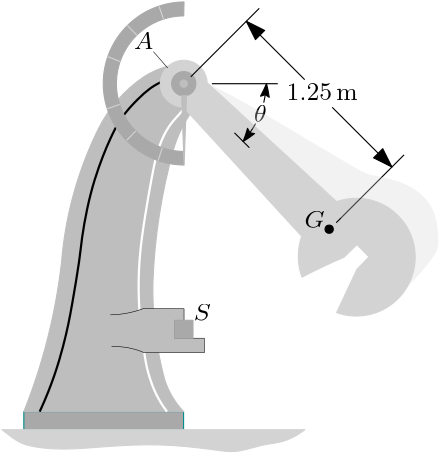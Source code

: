 <?xml version="1.0"?>
<!DOCTYPE ipe SYSTEM "ipe.dtd">
<ipe version="70212" creator="Ipe 7.2.12">
<info created="D:20200717140002" modified="D:20200718134717"/>
<bitmap id="1" width="1920" height="1080" BitsPerComponent="8" ColorSpace="DeviceRGB" Filter="FlateDecode" length="362307" encoding="base64">
eNrsnQdAFNcahZOoFDUxydMYk1gSS2LUxNgbSBFQLCgioDQRFCkq9hZ7b9gbKlWKih3BXhGk
KEUQ6Ygae8VC593dgWVmdmZZtgjq+d7JvmH27sydssPy7fWfL77gpr/hSARBEARBEARBEARB
EARBEASpNF9UERleAgAAAAAAAAAAAAAAAOBzA/4ZAAAAAAAAAAAAAAAAgDKAfwYAAAAAAAAA
AAAAAACgDOCfAQAAAAAAAAAAAAAAACgD+GcAAAAAAAAAAAAAAAAAygD+GQAAAAAAAAAAAAAA
AIAygH8GAAAAAAAAAAAAAAAAoAzgnwEAAAAAAAAAAAAAAAAoA/hnAAAAAAAAAAAAAAAAAMoA
/hkAAAAAAAAAAAAAAACAMoB/BgAAAAAAAAAAAAAAAKAM4J8BAAAAAAAAAAAAAAAAKAP4ZwAA
AAAAAAAAAAAAAJCfUumoCV3Nzs7u2LGjhAbk2RcvXsi/IvhnAAAAAAAAAAAAAAAAkB9p3HIN
8c9eXl4vXrzgU9CUfCZt5F8R/DMAAAAAAAAAAAAAAADIz0fkn7/gV9AKlM9ffCj/rKam3rxF
m249tAYPtTK3cEIQRM4Yj7DrrWHQuk37r7/5ttI3YK1atb/+5vvGPzb/tWX7Nn90RhBEzrRq
/fdPP//27beNVFTU8OEKAAAAAAAAAMBH6p85FbRi5fOH8c9aOoNnzFmHIIiSYmI2tm7d+nxv
wNZt/ulnMApBECWlY2ctWGgAAAAAAAAAAB+pf2YpaIXLZ2X750aNmtjaT4MeRBBlZ4Lr4pat
/2S9AevX/7ZHL0PoQQRRdjS1hzds9DM+ZQEAAAAAAAAA+Bj9s0hBjx49WuHyWan+uWmzlrCC
CPIh07V7X9Eb8LvvfoAVRJAPmWYt/sAHLQAAAAAAAABQktSVBvhneThy5AjpGHlU+JKV5J/r
1FEZ7/wvfCCCfOD88MNPXwgLPvfRNIIPRJAPnPpff6uQX82t2rTX6WdkbuFIQr21HZzmkulh
w0d37qrRoMH3+PAJAAAAAAAAADVWlX+M/pkqu5Gdnc15O8Ka6Z/7G5rCBCLIh4/duBnkDdi2
XXeYQAT58OnZe6A8v5EbNPh+wCDziVOWVvpOt7Gb0r5DF3yuAwAAAAAAAAD4Z0XJZ6rshvjt
CGumf1ZTrwsNiCDVlTa//wUNiCDVFdkKQauqqQ8YZF7VN7uD09ymzVri0x0AAAAAAAAAwD8r
RD5TKFxBK8M/t/m9AxwgglRXdPSM4QARpLrS+vdOVf2t+kPjn6QZ88yXAYPM8QEPAAAAAAAA
AOCfFSKflaGgleGfdfWGwgEiSHVliLE9HCCCVFe69exfpV+p7f/qKv+73sZuiqqaOj7mAQAA
AAAAAAD8s/zyWeEKWhn+ebTdVDhABKmuDDaygwNEkGpMrVq1pfx92qWrpqLe+FDQAAAAAAAA
AFBD/LM01ISuvnz5kk8+0xV0zfTPEIAIUo2B/UOQ6s233zWS5pdp02YtFfveN7dwxCc9AAAA
AAAAAAA1DfhnBIF/RhBEgfnuux8q/U3aoMH38tR85i//boQPNgAAAAAAAAAA4J8RBKmh/llf
pqcQBKmifza3cFTSFeCHxj/hsw0AAAAAAAAAAPhnUebMWzt33oq5/y6bI3VIY/IS8kKYRgRR
lH/W1R9JTRgMsBhqMtp0lL2ZhSBkYpiJrb6hBasZgiAy+2eFV95AFQ4AAAAAAAAAAPDPfJn7
7+I5c+fNmj1n9py5c+b8W2lIM9KYvIS8EKYRQRTin8uscv9Rw81srcc4ODhPHj9hioPLZDJh
P36inYMLmWlsNoY0gIJGEPn9c5UGP0dci33x8pXbJm/pX9K0WUt8vAEAAAAAAAAAAP9MZf78
+bNmzZoxY8bMmTOnSwFpRhqTl5AXwjQiiPz+mfLJ+gMsRlmPc3CePGac80gr++HmY4YYjyax
sBk32t7JeozDOKdJo2zGkWZQ0Agij39u0OD7Kr2j84SEnros/UsMB5nj4w0AAAAAAAAAAPjn
spQzderUCRMmTCxn0qRJrkLIhGgmaUCaiV4ik507k/wy78XtM7CUknPo9qu8lxmHsCs+YDx9
DpNIP18h/rlMPvcfNcrSfpzTJMvR44yMbUTPGhhaWNk62Ng5Wo9xsLIdZ+84cZTVWH1pC3F4
Rj/NSzvBnLkl7mne8+gtgulN0c/zyqYFLZ9Ge3It5GxanthCJOdEVl5eVrC8ClGw3grSzypQ
Tgo2nLVAQZ8pynYOO4L9xt4o2g78sCG9fRq3idGNPEXs82rO5i2e4xxnST9fZv/cpaumsv3z
xClL8fEGAAAAAAAAAAD8M90/T5061cXFxcHBYXw5jo6OTkLIhGgmaUCaVSho+Gf4508oL1++
ysvLC9h3gj6T/EhmkqeU6p+NTW0dXCZbjnYYMNiybGb/UcNMRlvYjLWxG289xoGKla3DOCdX
YzNbhfhnVssa5J+FNpi2Us/o9ArdKlcEmy8mtNlOnqvzXP5Zlv2vcP+sGNtf/RnnOIsclqdP
n7NU84mQc2T+xUsRCvTP5hZOyvbPuAshAAAAAAAAAAD4Z7p/njlz5pQpU5ydnceNG0cpaFtb
23///feqEDJBfqTkM2lAmpHGVBUO+Gf4508plGqmK2jxOcqov6FvaGE9Zrzd+AlDykY+C8Ty
kGHW45wmUdrZxm48FdKMehTdjvAT9M/cPVRIyraFNf6Z+SOPNK7J/vmpguR8dSf4xFmWgqbk
87NnzxU7/rmqVwbZ/HNvDQN8wgEAAAAAAAAAAP/MOf7Zzs5u3rx5oaGhb4SQCfIjmSnb+GeB
Ry3n7jW2f464J3ryVfJR0ati74pm34sVWesyyqwstZxY4fzy1x7NeJHHasbRDZr9Fqzo7jXR
6h5E0FuWrVrsXlT3KvpGpukunbY51MZybZFwLRVPXXtQMZ9Ml3eb6Z/FN5+/V7Q9yd0fwRqF
66rYzIrlM7v9WSto2eSzDP55qMloB+fJI63G6uoLRjXr6puTmSbmduOcXG3HOtqOdRIpaCtb
B2vbcXYOLsNMRivAP1eI4jL/HJwuXu+CcraCBhRMTV0xn3dEbkVpC1FnqNWdFb6WrZoFfeCv
tlHRQ9oLBQKZrL1iRZWIYoX5Z8aW0gqGkKWJBlrTusrZefbSKl7IbEPfunLnXF55Q/ElSmqC
gpZZPsM/AwAAAAAAAAAANc0/z5w5k+6fbW1tV69eHRUVRflnMkF+FA2BpvyzlOOfhS63XLce
zUhm++fYu+WOl6Zb6Q3OJN+OLfOo5S0jblc0Y1hrgVBlqtdyVUufplRwRQcqhHC5g6VWJFTZ
4jKWsSihwq3o6kuasqa/nLkoxj5h9FnYGQ7/LGbsxcQ4s1cZwgXy94cyz7TNFGlnRt8+ewUt
m3yWwT+bjrIfP2HKcFNb+sxBRtbDzcYYj7A1t7S3sXOysnUQZpz1GAc7hwnkJQr3zyw/XO4z
Ka0qcqGCH8sVNGPUdIU3pltZ+nTFqj05zbMUY4bPppVb1jLnTC+ATH9KooIWq/9MNopWf4Nz
OHEl/pm+Kzyjo89ybQt359mGmaHx6UeKcQg+yfHPdAVNfvXILJ8l++cfGv8k+f174VJk8u0M
esq+IHz4mDV/284ACcsZZmKLTzgAAAAAAAAAAOCfxf0zwdHR0c7ObtmyZRlCyIRo8HMV/XPs
XcaoZon1NwQitMIDs8Qva5gxh+/lWGz52gVLZnajYpgxNf6ZOTBYwkrFFlXRhvnaMpd7L5bL
GIs2UKzPnOOfaTOZO4p/jsT+iG8mrXuch+yzy9WIG5RxIhMyvLyqrszMws7BZbKRsY2e8Ec9
5rMDh1jZj59g50DiQmJpM5ZMm1vYSemfueDxz3QlW/EUXTgz3SnLfIoMLXOxdJkcnE4tSmx1
XCpYijIdZUJYTDhXUjOE4/6DFaOOecS1FP5ZbI38Lp13afRtFzltseoon2j9DVGysnLIkXj/
/v3ipRtlW4IE/9y0WUsJb95tOwPypCbiWqyERZlbOOETDgAAAAAAAACAj9E/N2jwPyX5Z2dn
Z0o+jx8/fuzYseTRVQiZGDdunKMQ0oA0k9Y/iylQDlFMr5hR3risAgZdupYVi6AvjSVvmSaZ
rnnFu1EhbMX8M22lHP5ZbFGiNhzlmsuWxuHby18l1mcu/0yvHMJVq4S7UjR/fyRrdvjnahj/
bGZhbz9+opXtOMvR46xIbB3IhLnl2EFG1tR9BocMH21uaT/Scqyxia3RcJtxTq7kJcqov8El
SMVcLmfxB7rZZrprNgLxK0e5aUZdC5p/ZjjYSgovc9TfEL2cr/p0ZfU3yvaG5G5wdV5C3exy
Xc97CD5J/0yV3Xjz5k1+fr747Qgx/hkAAAAAAAAAAFCqf1ZTr9epq65Sxz/b2Ni4urquXLnS
29v75MmToaGhPj4+S5YscXJysrW1rdr4Z9bAXTFvLDSr9NLNbLXLrNVcbmJpFaElilOaf2Z1
Qx7/zFwUwz+zymLQ/DPPcG6xPvP5Z4k3IuRYtaT+wD/XuPrPpqPs7RwmWNsKijyPtnckIRNj
xrmQiUFGVqJmuvqC+xIONx3jOGGq6cia4Z85zSfTP3N5YAn+WcJTlOMt7zxr/LPs/pndmGN0
tFT1nysqPNPrk4iWzNd56fyzWC3oT9Q/02s+i9+OEPWfAQAAAAAAAAAApfrnn39p2aO3Yc/e
A5V0/0FnZ2dHR8e1a9eGhITExsZmZGQ8ffr0yZMnmZmZMTExR44cWb16tZOTEzX+War7D4oX
vmB4Y6aY5SwiwTFTJEhZ/llB9Tck+2f2omgrVUT9DbpqZtTfkFyTmbNBVepvwD+Ly2e+Ocrw
z8NMRts5uFiPEVR4Jo9UyLT9+IkjRtlR5lkon0fqGYwaaWXv4Dx5qHLuP8hlONkOuULPivlS
iVWRpZXMvItlbY4k/1xJEQ+mYebfwKr7Z2ZLeod5O8+/NNFL2LuLsb2fkH8Wv+GgzAoa/hkA
AAAAAAAAAKiSf1ZVq/v3P301+g7trTFEGf555syZU6ZMcXJycnFxiY2Nzc/PLy0tLSoqKhBS
WFhIfnz79u2FCxdIA9KMNJby/oOM++KJ3X+QJmape/+Vj0kW2doyU3om+V7FQl5w+2eu+w+K
blkodv/BcucsnX9mrjSPfs9ESfcfpA/tZt5/kC6ZafdnfMF//0FGiWbhNG8D3vsPlvcH/pkn
L16+ElfNlIImTynPP+sbWliPGW9jN548UvKZTNvYO45zdjW3tKcPfh5iTJ6ZQJqRlyjh/oOM
O9yVv5CqoSF+D0HxqtHl99dj33+wQgVvis4S3X+Q1z+XjSJmVkJOFyjWilsclnWYUfuC406I
0tXfELRn1N/gGjtdiTGuuLcgn37n6zzzvo3MuygybrBIPwSf4P0HxznO4rzhIKWgL16KUKB/
Nrdw+gD++YfGP+ETDgAAAAAAAACAGu6ftXVNtXRHaOmY9NUZrqltrDz/TI1/dnJymjhx4osX
L3Jzc1+9evX69etcIdT048ePIyMjJ0yYUIXxz7QyGrSqxXRvLNC/ZU9dY9x/kFURWmwhPPcx
LCsTnUcr0yHeDXo1jKr6Z0b3yLNMeUvvOdPi0stcM4tpVJR3JvM57z/I2FEVS2Y24NhpvP2B
f+aJp89hEunnK8Q/U2LZ2Mx2nJOrla1g2PNoe8dRNuMGGdkMGmo9YJBVP4ORVMsBgy0tRzs4
uEw2NrUVvVCh45/Piu5XSJPDlIuuqOTMXCC9wrP4YmmFkSuKP1funytkLHulotU9jz7BHv8c
LFpRZT5WfIQzVTeDawM5SzeXN2MLfLHCzmVbQe0Z7s4z/XNWcMWGM3T3JvrWfaL1NzZv9eIc
58w3X2b/3KWrprL986QpS/HxBgAAAAAAAABAzfHPXbvrd+81oGfvgb00BvfRNOrTd6iG1jBN
beMP6Z+pIdCurq6hoaFnzpw5ffr0mXKo6ZCQEF9fX9KgYvCzdP75kw5HbWd5wlnJGfnoIoN/
1jcYNcpqrL3jRCtbB9uxTiOt2eWdjYxtLEePG+c0aZSlvX7/UdL5588lvJWoP67wFh5BRim2
/nODBt8r2z8bDjLHxxsAAAAAAAAAAPDPVObNmzd79uxZs2ZRVnnZsmXLuSDzFy1aRJlq0pi8
hLzwM9eMjOoZ8odZpgP5TPxzhYIeYDHKRmCYhcWfx5mYjTEaZmNkbDPczHaklf2Ycc4OzpNH
WY8jzSCf4Z8RefzzF1UswRFxLfbly1dum7ylf0nTZi3x8QYAAAAAAAAAAPxzWWbOmzlzzsxZ
s2fOnE0ep06bzpdp02eImpGXkBd+ngOe83gqachqsHlKdiCfjX+u8Mn9RxmbjbEe42A/fsJ4
lykOLpNJxk+Y4uA8mcwcbmbbDyOf4Z8RRfjnps1aKu8KYG7hhM82AAAAAAAAAADgn0WZPmvF
jFmLZ8xaOGPWIpKZsxdLCNVG2Hix4IWQjQiiCP9Mt8r6hhbDTEabjrI3sxCETAw1GW0wwILV
DEEQmf0zYZiJrZKuALjzIAAAAAAAAAAA+GcEQWqafy6LvkxPIQhSRf/coMH3k6YsVfjbX0fP
CB9sAAAAAAAAAADAPyMIUkP9M4IgH8Q/f6GEKhyovAEAAAAAAAAA4HPwz/XqfQ0BiCDVlcnT
V8L+IUj1pvGPzaT8Fdz+r66Keu+PtpuqqqaOTzUAAAAAAAAAAD55//zrb3/AASJIdWW8y3zY
PwSp3rRq/bf0v4UVoqAhnwEAAAAAAAAAfD7+uUcvXThABKmuWNtOg/1DkOpNx85aVfpF/EPj
n+SpBW04yBwfZgAAAAAAAAAAfD7+ecgwazhABKmumJg7w/4hSPWmr45JVX8Xq6qp6+gZVfX9
7uA8t2mzlvgkAwAAAAAAAADg8/HP333fcMqMlXCACFItmTRluV5/C9g/BKn2/NikhQy/kRs0
+N5wkLk0Y6FH201t/1dXfIYBAAAAAAAAAPC5+ecxY6fDASJIdWWQ0Rh4PwSpCSG/QNXV68n8
q7lps5Y6ekbmFk4koqHOZHqYiW37v7o2aPA9Pr0AAAAAAAAAAPgM/bOu/lAIQASproy0nATp
hyA1J9169sdnDAAAAAAAAAAAQCH+WUVFtf9AMwhABKmWTJ252nTUBOg+BKlp6dJNT129Pj5p
AAAAAAAAAACAf5bHPzdt1tJpwnw4QASpljhNXDhgoDVEH4LU2EIcP//SCh82AAAAAAAAAADA
P1fJP3/9dYN27TsbGI6wd5gFAYggHziu01fajZ9rZjFh4BBb+D0Eqfkhv0Dbdej508+/qaio
4YMHAAAAAAAAAAD450r9M2QCgiAIgiAIgiAIgiAIgiAIIjnwzwiCIAiCIAiCIAiCIAiCIAj8
M4IgCIIgCIIgCIIgCIIgCAL/jCAIgiAIgiAIgiAIgiAIgsA/wz8jCIIgCIIgCIIgCIIgCIIg
8M/IRxdyCvXWGNS9p0G3Hnpdu+t26aaDIAiCIAiCIAiCIMinFPL3Pvmrn/zt31tjUF+d4ZAh
CILAPyPKjo6eWa8+AyGcEQRBEARBEARBEOQz1NG9+gzU0TOFHkEQ+Gf4Z0Th0dYzJb9l8NsW
QRAEQRAEQRAEQT7zaGgNhSdBEPhn+GdEsfK5a3c9pf7y6ozf4AiCIAiCIAiCIAjykaRHr/7a
/cwgTBAE/hn+GVGAfNY17dq9H363IgiCIAiCIAiCIEglY6u6an8+G9u1Rz8dKGgEEYuu/kja
DdSG9tUepNVvsInluC0e/i9f5WZk3om4dn3nLj+XSfNEzfT6W8A/I59ttHRNunRDtWcEQRAE
QRAEQRAEkSKfk3/uIqwIrdVvhJzmQa+/hYGhlf4AS33Bo3CiPAZUDAWP5TOtBI0Nhc8aWn10
1q58ky1Jz6sasslyrVR/pIGeub6euUFVQrXX04c5rJp8Jo862oN6dOr4T7tWXTu27d2tUx8N
TS3D4QGHg0vLeffu/Y3YxDn/rvoYFTT8M6K4t4x5tx56+PyAIAiCIAiCIAiCIPDPPAq6n44e
RkEjiDBC+WxoaDZ+5MC5Nr1nmnZ0NGwzyaj9kjF91roMnjpm2OBho2JiE4uLS96/zxOJ6Kvh
MWPsp31cChr+GVHU9zXde/XHhwcEQRAEQRAEQRAEgX+WkB69B+jKND6Wsm2u0xZ6+wRt3+Pv
7Rvk7nlw49YgNzefzZs9PL19vL12eHls8fZx9/L28Nq112P3fk/PIG/vIC/v/R6ePt4+B6ZM
m/fRDRy1tp2yaNmmhUs2Llq6iZ7FSzcvKo9wmvEsab9sxdYxY6fLLEUn9dXd26t9QI8/A3q2
C+jRTjDRvV1gt7aCdP0zoEv7gK7MdCnL3q4dnPv0o0ZQy1jZtZ9QSJZHV89MhzmHNNDRMyPz
WTM/Rp82aNDIybbDVrkYbpyg7T5Fz3Oq/sHFQ46vHBG6dvT5rZP+dbSat3RtYRGhsLBQ+F9R
UWlp6dOnz6dMW/wRnczwz4hCoqE1FJ8cEARBEARBEARBEORz8M96BsNIZH65htZQGcyDvqGg
oMTe/QdLS0uLhQNBH74ojbr+6PLFmxnpGaWlr8mM0tKc0tLnpaXvStkIrF3gvkCyBANDy4/C
tFBqcf4iNx//Q8lpOUkp2cmpObdS71CPt1KEoU1UPJtyJ+l2dujpKyvXbKfKd1RtP+uZk8f9
3dvmtv1yd5Mvj/705eEmJF8c/PHLg43J4xeHmtQ60qRO0A+1DjT6KqjRVweE2S+c3t7wqyfN
a/t1aidaTtXls1mfvkPpofSywFVqDeujaaRJk5aslgq/x+W27T4PHj4OuxptZGyvlLIbA8wd
x1jNcRi8xEFn6yQd98k6PrMNgpYYH1llfmKNzZmNzqFbpruMHx95I4GcvQUFBUVFRSUlJfn5
BeTHN2/fTZ2+BOOfpc/Bw6HkUFbL5s+dt8Z16qIPtjpyYpw8dSkuPokKmZ6/cB29gYPjbBIl
rZ28WcgaFf6WoSpvdO2Oss8IgiAIgiAIgiAIonT/rGcwbOGiFe7uHlQmuc7qozngA/d81er1
ixavkPnlXbv309WvspzUGyDwsbu8/AoLimJTbu3yPjj33w2jzJzsbZyP7A94/jA+Pz8jvyCl
oCA5v+BOQd6r/Nz3+W/yCvIK8wvevXqTU1BQ4OnlI/CiAyw+Ev8sePx3wbrE5OywiNir1+LC
I+MjIuOjYm4eDbngFXjU90Cwz/5g8ugZcPRQ8Lmo64mkAZWw8BupGfeXrtgqWFQVt5fyxgE9
/tzS+KsG3zb89utv63/9bb36DQSpR/INSd1636jX/Vpdvb66ej01ErW6qmp166qqk2m372sF
dJbdP1NWWUNrmFA4G2v3G7F+g/uGjbsGGVmTpzS1jcnjSAun3R7+69x2agqbUaFMtQL3v4Pj
bHrJC4XLZ5ORziPtJ0x0sJlhN2CuTe8lNl3Wjeu6a3LfffMGH1lidmLVqFPrbMN2zdq6dNq1
6LiSkpKCgsKi4jIKCwsF3788emJp46rYs45sNSUtFesnq90/nzp9SSDt37ytlvfy+o27t2zz
nj5rubJXRB2+Ui5Ex5Q85ua+UdKXF0bG9unp2WR15FHhCrq3xuDP99PC8Tulpbkx66gfT2aV
lr6O2YIPUdWQdbGvKw6EsuK0/lCgx8phH37rnLcF7jtE4ubMmD9skW/gvm1OilzXNDextSBK
i2Bv71lkhV2BVHLZWT+N71nBRUDGixJOP+TjuTYar9wj/CWIMxZBEPhnKosWrzh37jwV370B
1ERwcIjDeNcP1u0+mgPIGknk8d69NQZXefyz8IZ6u3z2FpS+9/TzGjbMTEdDv1fHHuMtbZIi
L5bkZRcVZRcVJhe9jil4mVBc8LSk8E3R+zclRYUF+S/v/xdH/nj39vEVLedjGf88b8G6m7cy
wiPjI6NvXo2MOxR8LujYmT3+h7fsCdy0y3+b575Nu/037w7Y7XeYzD94/GzYtdjImJtXr8Wm
pN9btnKrDCUaRP7Z98cvGnz9bYevv/693tet65LUb6Ve/8/6X5tqa43s169dg29/U1Vvrabe
SlW9pYpaCxXVNnVU1VXVPRt+FdC5vfz+WVNrWF8dk5OnLsQn3DoefObOnXur127T1B7u5b3/
7t37ZE5GRnZA4BFqaDTln7V1TRU7iFTk7uLjbyl4PPBAqytXo+YuXz/GxsrKWNtUr72xRlN7
/RaLzX/f7tB9vV2X+Vbdlo8z8Fky1nft7ISEpJKSkkKBfy4qKS4hj8XFxQUFglHQcXFJBoZW
CuwY2VJlbHL1+meRfFbeoF/JGW7q8AEUNCWWqWO3eu0OSv+SRzKdniFwwuTZVWu2U22U4Z9F
8plC4Qq6a/d+sv266as9aP2GbWfPXtjp7kWm4Z8/ihwTbGTs2k/KP0vrYRTmn4V/SkureQXy
2XehMUcfarJ/FvVTMLFPFFpvy30COxV7WNCZ8vkVe0D85cxjZ7XQg3NpDJPP6fOVKfYhAD/w
vv3wW0FOPLGzVPwtz3w787zNGSdGTfTPFe8+9rZw9JbxThc79PRnOTeT+Z4NVMAFquLCwvGN
HntnSnsV4j1GpP/iT/FevmgXTI7dyOqAxL7Rn2VsFN9xr1GXI2ZnqvQbE0EQ5DPwz5s2bT93
7vyuXZ5DjEaKZjqMdw0ODiHzP5iCJiuivLc8a+zavV+V/bOwjsSWXXsevc1Zs36Zbp+eGn//
pdm+7fTR5jcvHku9ERx5ySPpemBylH/02d0PEy8WPc0ofveo8PWDO7fCT4Z4PnqWsH3nDhnq
UYgPXqVSaRvF+OeFbonJWRFRgmHPVyJuuPsEbffaT7I36ER6Vk7um7fZOff3Hz213esAmbnT
+8Dlq9ejrieGXYtLzbi/fOU24bjxqm2vgdAbB3Zv6/Pjl/Xrf9u23tet6n7dUr1+67r1f1Kv
P0JLa8eq5Yd8PMcam3yvVpfM/FUgn9Wa11FtVUdVRUXNo+FXAV3k9c/CIhvDBw+1uZ2SPnCI
FdmZDo4z4+KT0tIyw65GmVs4kpaW1hNi4xJ19Uw1tQTSUiHjn+cvXOftE0Tl5KlLIpP24OFj
0XwS+a3a0uWbyGKXrN48e9FSa3MDK8N21v1bWek0mza05XbnrgvM2kwa3Gqxg86m6SM81s5L
S88Q+OfCwvLhz8XkR/JI1YJeunwz/HNNls8fRkFbWE+kxLKP70G+YjL04dAK988VI58zslev
3fHw4RPFKmgtXROZ5XNCQuK1yOj1G7aRRzL9USro6vbPAhucdRL+WS7/LPAbUgmxavHPrJV+
JP5ZtJxpbhUWhTLDEjpMXzujJ0InQxMswh1YbieEmkW0FuOVbhUKRfgUY+9VrF249zg3VtDP
D+JhPkP/rOx9q8AB/BIWJbYVZTqR1z9XiM1PwT/T9gzr4kl+ZHWGYU3FrgCMKyHzjVxhUBlX
DLK98h1f2rFjGV3Bj6yrU+VXIf7O02Qyl5DnvHzRjibrHBP8yNxwiX1jHFzhbmd+ryezf5Z8
Nirp2vhpfGmFIAiiKP9MWd9Vq9dzDkgOCjpEnpWnJrP0Ieuixj/7+PrLsxwtXRMZ/PO23R6v
8h8dOuS1ZKrD2EF9h3b61XlwT+9Vkz3cJq1dZB18YPmFkE2ebi6R+9e+zQorLcx5cz/2ctCW
zW5Tb6Vd2Lpj68c3/nmh281bmZR/DrsWu8f/8E6fIHefoAePnrx9+y4qNvHZ85dJt9O3ee5z
9z24e++hK+E3oq4nXr0Wl5J+Tx7/HNCtnXfjL+vVb/B73a9/U6//q3q9NvW+/la9/r+urnZG
g1fPmbVz/QZVtbpkZnMVtaYqqs3rqLZWIajtbvRVYNd2ouXI6J+1jfvqDDc1dzh77oquvpmm
9nAdPXNv3wOFhUWbt3qQZn11TAYb2dyIvWk0zJY0JpHfP9MLbkhGznIcQ4ztb99Of//+/eZd
nm5bt9tbDBms8bul9m/WOj/PHNY+cPqAFbadpxr+Nt20057Zpsf8tt27f4+stLCwoJhJYWFh
SUkJWdSQYXYKHEMbH3+LbOCnUX+jhsjnD6CgqS09eDi00tHRyvDPdPksGndNDbpWlIKWufjG
0mVrb95MEv1Ipskc+Oea758/vfob0v9BXS31NySstOb6Zz6lL1G8M7d0mpMzr45g7xM+pyf5
KUrLcA9N5B/ICv8s7zcvSt23H8Q/M7ZC8hhUMecplX+u2fU3GJKZ7kW59pjxNCdj3isAe9MY
O4Hn7amAM7Di0kQ6QJe0YnujsqsQb+fLvt7iHMnMf/liSmbafuYcmC2hb+z2Yqpc5ssO/DOC
IEi1++egoEMkopIXpma2586dFz1L/ShPTWYpQ61o1er1JGSC/ChHHY8hMtTf2OPrV1qan5J4
Oe6U7+5ZNjONOq0crRWw1O6Q+6z9nvNuxuxLvLHfZ73TefdpL9OCS0ozX+RcCN01e+sal0dP
b+4R1n+WefwzNaS5T9+hjX9s9mtLwRBfHT1zXX0qI8t/HNm954DvvmvU/q9eopfI45+F9Z+z
wiPjIiLjL4Vf3+13ZJvnvsDDJ0tLS4+durh+h2/w6Uv+h0IEg599gnbvPXgxLCYiKuFKeGxq
xv1lwvrPMo5/7tbW64cv6tVr8Id6/d/U65G0rlu/sXo9Cx29eROcjx8IXDJten1V9dZC/9ys
jmozwfhnhfnnvjrDSXT0RkTHxFlYuZiPctrh7puXl+++e29RUfHqtdtGWbqMd5oZdjWqr46J
ovwzveCGZOQcGzxzzsr8/AK3FWucXVznzXWdbD9womnnaSYdJg1ps3xUj+AFI3ZM6LtuTI8d
LjpHV9pe9Fkec9AvLzeXGvBcUlJCPQonBEOhyaKmTFuM+w/WcPmsVAVtYT1RUA/84RMp5bNi
/bNo4SL5XCGlhQr6wcPH8h+CHr37y/aLxn2X19GjJ0Q/+gccIIF/hn/+0P65KkIM/lnuMa4S
li951XQZJSamJBxEiceX06V8KMHyOfpn5e/bD+GfGVshOsEknGn0r2M+fv8sWCPzHzVQe0m6
g0tfqfgernhWWcqROUJb5J+l2430K4+kztP3hthukXD5IkugnQOirkr1S4p9heSoSkTrOfwz
giDIR+qfhxiNZOllln+mBPWBA4cU3kk9g2GmZqNJJrnOmjV7obu7B1kv6Q/VJfIjmUmeotpU
aQB2j94DquafDQUe1dPXv6Qk727a1Zc3j5/b6HJwzvAEn9kPw3a/zDib+zCyqDDr5ZOoC/uW
XN7h8ixmT8m78Kc3/UO3Tdi/Z35xyTMf3/3yjH+m7pn462/tVFXV/umszWmnRYJaXb2epvZw
RY1/vh6XlJaenZCU6hFwZKvHvgPHThcXFx8JvZCWeae0pOTOvQd7/A/v8D6we++h+JspaRl3
rsfeup1+V676G13begv88zet69Zro17vN7V6rdTqtVSr2/LrBttWr74eEW7Uo+cPquq/qdVt
qiKQz83rqLSqLfDPe+Suv6Eh8M8mGlrDFixa++zZi8Sk21lZOUVFRZcuXwsJPXf1anRRUXFW
9t2UlIwHDx8vWbZBOFjapI+mkZz1nz+Yfw7Yf5QsZNHMma7jx890tpxnb7BkjMYS605zTf7e
PFbv9FKr4wuMDs0edHyh6aX1zlFe88LWz3/14EFJaWkx2fKSivobohsR8pVc+Jz9cw2Uz8pT
0FRtDb7Bz+LyWYH+mU8+sxQ0aSPngejeU1+G319j7Fz8/A9EXIuyHeNMRfRj1ZcmsL5Zx4Um
loKqDiEww2WQZ8WksQhxaXkyi/a0mE+mP3vnmET/vDYml385OjzNTsa8ZillnjUytkL4FGd7
jjVuEVsFo6qGoD+CadpyaI3F6m8IlybWkr5R9J1ctnCBLqYfHdpC6Asvt8rHaJvEPppStWSe
JLTNYWqHMqVAH7pG/zudpoI5xuaxRTG9NKjHSif6X9Bio9GYKy1XDawKyaJyyvz1N+jFliUP
3eRpyd8ZKfaPPDa4MsPA2OFcAwh5XiupuAr3iEe6Vio7PWgHQvgUrcQ021kxq0/z/Xv8skVV
LoLKbE9ZCVzRhtDH3NK3jrF2xpIZRXT5/p0+z66upAPsMq08e4ZX2XF1mG++6A1La0Dv6j7O
nc+9u2RaFL+X5j+3GcpO5vobPPuWYyvETngJb3bOW7wF7hOr+UM/BzjHP3MUr6jMK3LsCtG5
J02dFt5K75L2GPf4Z6b4leYqJKnzlQhb/ssX9/hn2iBt6frG9c9MaCuVsv4G4z1YXrqco5g/
Y6S35LeAxOsDz7WR0Q1YaARB4J8p22w92pEqxOHu7uHj60/pXxKqHPSuXZ4sIy1n+mgOEN3i
kB4yk2rA96yU9yXs3lNfBv/s5eNfUvo2K+HUq+v+EVvsYzdaF8btLskNKylMLS3MLCn9L/9t
cvLFnec2WecETS2N2/7gxMKQTXYXjm0qLX3n7bNP4FcNZR//TNK0WZtGjX4mP2rrmrb+/Z/m
v7Zt2eqvZi3++Pa7Ri1b/9W5m6Cu9T+dtet/3aC3ppEi/PP6+MT09Mwc8rfs+7z8gMOhmz0C
Dxw7XVBQeP5KZFFRUXxSKnk8fvrS5j0BvvuD3759L/ir9869pNQ7y1fJ45/b+TT6qm69b1qp
l5nnFmp123z9japa3S2r1pwPDv69br2mKmq/qqm3UFFrUUeleW2VVrXr1FFR3d3wy4Au7eTx
z5rawx0cZ2Rk3jl3Puxa5PVTpy+GXY3y8AzU6z/SyWW2lq7JocMhZ85evngp/Oy5K5cuXyMt
7R2m9dUZ/rGMf064mVxSUuLt7u481ubfSTZLxum7jdNYZtZu7rB2q0Z1OTTDMHT+kFNzDE8v
HBHmNv7qjmkxvhsL3r4rolXeKClHIKRLSpKSUhVYSEFRNa6r0T+vXrujtCps2+6jKBm7ZZu3
9BljP00h6/XxPaikWwpKWXRawtrJiVRmBnPfkPYf8uaDS5etfcxP1atwlGnSMtkoFJuvX+cy
bCrNfwoNJFOH0kWlUOpWuGJKk4p0JbVw0bNlBpjbPwtXVK5/WS9kid8KS1yuYaVdo9j4Z2Z7
5sKr4p9LeTvP9M/CnU//sWyxJ7NoGpnejbKFlz9LHY7Xr0WHQLhAxubTnxU7Xkz/zN9SeGhe
54q9kKWShH/zevhW/A0u/Iubq+xDZf5Z+EKGxqT/7SxeOJS1FqYhka7+M7PIJ7MDLEu2x4Pd
N+k6U8n+qWyAnATdWpmJZRkVsQKq3K+tQrkP7tGkZQeufA5VZHWPB0/RV8qusLQn09SJ312x
cv9Mdjh7tCTnAWKek7Q62KzasOJHvBL/zNUBjhUxTjnWxvLWBOBbDttp0wvkir2VWNKMccR5
d1fVFyV5vDGff2bNl80/k0PAOnMYlRl897CuA1JdFpiHnv/wsc8B+tuqzJGKVyeWUJmnfDO5
vhuii8pKFui8jS1LWSct9x6jbXW5i5ZO8IptOF/nK53Jf/li/Yops77SjG+n943rVKSdt9L4
Z/a5wVsyhbRk/XriUsSSz+FKr40Y/4wgCPwzyz+7Tp5FTc+es5Aqf0EmSKhRxwr3z5SCplZE
rZ2z2gaZSZ6i2pDGUsrnLlW/BSE1btnDe29p6ausuJA3MV7RWyyTNo4oSXQvKYouKckoyc8s
LMgpKbr77Pbxy1usk3aOzDs1895+56sejllxh0pKir28/eQb/ywQYk1+avFD41/ItI6eWcd/
+rZr37PD373//kfzjz+7/tNZu2fvgeSpjp201NTUe2kMkacEB+Wf5y9yi7uZlpF1lxryevLC
1Y27/IKOnykqKj55/uqjx0/JY35+fsiZyxvc/YLPXKaKM2TduZ+UcmfFyu2y++cuf3o1+rJu
3a//EJrn39Tq/qqq3lK9fmO1uns2uiXdiO3b5o//qag1U1FrUke1aR2VFnVUWteuU6eO6m75
xj/r6Jlbj554795/y5Zv1O5nam7h+OpVbnzCLaNhtpFRsWTrzl+4OtjIJisr58HDx4aDLLV1
TVeu3pKdfXekhZOOTGuki7Kp05eIbp0mAdHtCGWTtA8ePCLHKDUldfq0yZMdR8211Vpm0/Ff
o1b23b936fX1epPm7pbtTszQD53T/9yKUVe2umZHnqPqPwsObnFF/Q1hRY5i8tR/Dx4pyihe
DY9RSI3r6vXP8xeue/PmrZTymbQk7RWymZY2rtTYZmlCWpL2H7V/ptZb6YBqURt5BurL8Ptr
/YZtEvwzeVYW/8waoMsY1UzTwlxVGmhCVSBm2ZaYNsJZvNgFU26zVsTQpMKWYiqYoz+Mzals
jewGYoOTOUuCSOOfGb2iP8s3LWVxDPbCWYaftaO4vD33SitpyT5JeAbHctxDiv6Xr9T+mWPw
HuMPc8k3rhIvkSqNfxbzWtyFO9iSjWNoHH9nKtk/EgSgxOq4ld4CkuveXrShdGyXUjFOT3yZ
FWMmuQwM+8AJt459xzF6T9inB1cneYUV17HgGi8tNsSdcVgZAwWlHJcrcTCkmH8WH2LN8f0C
Z1UBen847qfGtxyuA1q2CewjIlY2nLUT+HdXlRdVSW0ZHv/M9tXsQaSHuMaOijlJrjOH6pv4
VkgeY8xz6CUdPo4OMN9iom2sGMLK+Q0U64TnU7jl/+KgSnVU6PtZ8h5jX5HKu1Exjpfb9zKv
QhI6L03BCt7LF+sCVX4SVnIVFf8ijMs/l3VYCv8s5WB+qd8FlRyRyq6N8M8IgsA/04tgsG4+
KF5/Izg4ZNcuT2X0U6SgHca7ij9L3RiR796IEtK5q04Vfayw/rPnXvJHZU5cSG6U+21P+1tb
TXLPzX+d6JURs+/O7Ytv3mSXlj7Kv3cxLWh64i7TdE/zBHfzxKAZr+9cIH8Uenr7i8ZRyyaf
27brrqKi+vc/moKRujomZKL5r23JzFZtOv7asn3LVh169DakBvF+/33j7//3Y18dEzn987yF
bvGJ6Slp2ZTASU7N3Lw7wCvw6Pu8vDt3/ztzMTwz+15BQYHP/uCNu/wTbqVSzVLTc26l5qyQ
a/zzn54Nv1JXr/+7qvqvquotVNVbq9droqo+rHefTUsXb1+1aqrt6D8b/dBMVb1tox9a1f/m
59p1fqX88/++Cugs8M96VbfB1CZv2LQrMuqGcA8PJzv5+fOX7rv3Wo+eJLJYRsNsDx89mZaW
RRXrIC1vp6TPnL1U+OWChaKq6UpDenq2DMvPy8svKioiL78RG+s6yWGqrfa/Vv/MNm07w6j5
gsFNNlm3C5yqE7rAiOT00hFXvRfnvX8nKLVRVCg+/pmafvf+vaKMYnz8LYWM8a72+huiIdBk
okbV3xhjP02xg59FHvjDb6mRsT1ZNVVhQ7J/Jm1IS3kG1csw/lkZ/lmi6a1wsOWVJXhqOHPX
EBa9nL0iCfWfOVbEaClBStPlMJc9Zi6H6Z/Fe8ihmqWuv8HdT5bUlVTvmlkhhOqY2MI5i5bQ
/bM0O63Sltxd5RjKJS49aAJHWv/MJU+GVVZ/Q1IdUSn8s7gW4P6bXQo1wd+ZSvaPNPUuAvns
BJ/ToEyX+Eha1hBx7pVS4+i4+0PpJrH6A4zuiQ12ZasbibuOcZ5wbaN09TfEOsBcC6NkQaCk
cY+cR02a8c98NzKTfF4xl8xqUIXliEljSScDx79o4NldVV2UbLVlxHy1zPU3pN4hks86bg8p
8fBVUve+/LW0nnBY+jK7y75hnxzjnzkqpfB/EyRRupYXl+B/ufhVSI7xz1JfvkSvpZ2K4usV
75uCxj/zjmQWv1Yzv1URP3CSj0ilxwv+GUEQ+Gd6qOHNVKkNqiI03TbPnrOQzw8rJKIRzqxV
iOSzDKuu8vhnoX/29PQvLS14mnzubcyuVB/7y8t0o9YNurLR0mPp2MMBWx48uFVS+qzoadSb
6M3pvtaXlmtGuA1+cGHV+ydRpaUlXl4C/2wwQHb/3Pr3f2rXrtO5qy6Z1tQ2btuue+Mfm/3W
ssPPv7Rs8lOLH5s0p57S0TNr2Oinb775rq/OcDnrb/y7wI26/+Dt1Ky8/ALBbQdPXnDb6Xvq
Yvjbd+/yCwrevXt/7nLk+h17D504V1xcnJ9fkJKWdfVaXErGveWrtspTf8Oz4Zfq6vVaq6r/
pqouqPxct76qqvq6hYv3e3k1qVd/tqPzlpXLRun3sx9qZNS1W7v//a+FimqdOiru//uS8s8y
j3+2tJ6QnX139Zpt2v3MzEaNf/785c3E20bDbM9fCHv58tWhI6HGJvZ37tx7/Pjp8BFjya7e
4xmQnJw21HiMnOOf6al0CLQIGUoKvM59IzxS+eTlm7audxilNcems0v/n137NF6u22zrkHZ+
Fj397HsfmKl/aplp7HGP4vLBz3z+OffNW0VtOKVt37x5q1iZWS33H6yBCloZ8pka7y3lkHUf
34MHD4UodqOo7ywk+2f5v86Qof5zNfpn7qGzjIrK/P5ZbEizBP9Mr0IsodY0V39ocrjyNTL9
M62oMgMl+WfO7jF6whjGXO3+md1VHuWiAP/MpZiU7J+ZpVAlVMtUrn+utGor16hXftfEoYi5
28tY2YNDBImbIin9M/dWMOWwbP5ZvPaFeMQKF/OdP7L4Z7Yz5NOnHB3jlahVuw2frP5Z4u6S
wT9L+qKE0z9z28IP5p8lXxZYw6R5D5/kIa/lxSu4axfTT8tKvrpi9LzytwZLaFfyLxF4Fii6
lyKjBAezRjT3VUjm+s/SX75E3eAsuF21K6QM9Z8rTh72PyjguCJx/mqT0j9Xfm2Ef0YQBP5Z
vASHj6+/+D3+KAksKsusVAVNvwciCflRVBikqqlq/WfKG3t5BZC/NvMf3yxOPZDoaRs0tdOx
OX1CVpv7rp0ccsjr0X8pJSWvSwozi+8eyQxyPLVYI263RUFaQH5eOnmVl6e/yGPLrKAb/9hM
VH/jn87af/+j2eHvPp266Hbs1JdMUAqUzFdVVevZZ5D89TfmLVyfkJSRnJKZkpYddT3x0eNn
uW/e7j92et12H599x0LOXfE9cJxMBx45+fr160dPnkVfT0xNz05Jy0pOzZGr/nOXdp6NvlJT
r/e7iloLYX5UUevSqvWZo0fPHD9mb2w83dbWZ8uWlbNn/9WokZWe/qZFiw3++qt2bZU9jWoH
dOkgT/3nvjom9g7Tbt1KPXc+LC4+6fSZSxERMfv2HyM7fNz4GZraw0+EnA27GnX5yrXo6Lio
6FjyaGo+nszX7meqEJ9WhfHPGbKMf87JuS84h/MLSoqLI6OujrXQnmzefubw1rP7N1/Tv+nO
4W2CxnY/PdcwdPGwY0st76UmlJSUFBYU0OVzMbP+Blkg7j9Y8xW0kuQz/RsTyff4oyqck5Yf
o3/u0bs/xj9LNf6ZKwr2z5w95FuvgsY/c61OzG8r3D9z19+Q0JKjq1zehs+vitffkHhXqWrw
z5X9s+iqDI2run+mb1clt/Hi0KE8Q6a5nRXP7uXffL46D9zSj2PUerWPf5bm5necNpjHsjI3
XPwrA4n+Wcoqx90kF1qv6nIUOP5Z0hWgMv8scefz1TnhGEmrGP9cUX+Dyz9LoY6lqrdQ+T9P
qLh0MP8dBP2rOt5jzXu1kWLQNeO10vhnrtHsXDf+o/ln3quQ1BpZmm9euDpc0SWRJGfN5+1b
JV8qSemfuRU3s6uVVt3RkeYcxvhnBEGQKvlnkWcODg5ZuGiFqdloEuvR4zdu2kaNQHZ395jk
Okt5vaWGWFP3QBxiNJIaiU11iTwlwwJ79B4gg3/29gosLS3Jf5dTlHPy9gHXKxuGZx+b9Tp5
/7OM8FfP7hUWvinKf15cfL/ofUTGqTknV+jHH5hU9OJifoHg/n0ee/xFdTxkvv9gs2a/N/rh
F+r+gy1+/fPHJi1ImrdoS2Z+910jyjkL7j9Y/xuF3H+Qqv+cmX2P9P/x0+cxN5JSUrOePntx
OeL6Tu8Da7Z5b/fafz4s+snT56lp2dE3Eh8/eUZaZuf8J6j/vGq7POOfPRp+paZWt42q2o+q
6u0bN3YyGX47Lv7axYsDu3Tp0rLVP02atG3y8yhd3cXOLpdDT4YeOKjVsmXt2nV2N6rtL8f4
Z6qkRl8dE00t4zn/rnz16nVCwq1byanFxSUpKRkXL4WnpWUVFBTeTEy+eTP53r0HzhPmCBpr
D++jaUSOiJzFBKZMW7xqzfYHDx9L1s4PHz7x8T0ocz2B69eFSrmwsKi4qLCocLbrUBuDxlOG
NJk1qOGKYd9vsfjZz7HD8Tlax+b1D9vnVkQaCaHdfbC4fOBzWS1oskD45xquoJUqn0WbSU5d
vnPSwnoidWIrqtj1B/bPvTUGf0T+mXOEcyUFJSpewjNsmLP+M/dQas4KFcxmjHrIla6RZZI5
q21I470ZtxGU2j/zrY49n34rwKr7Z9YR4VlpJS3F/TOnSuKoM8x2zlzTFa+VXFNXmf5Z2r/Q
OWoOs9WEZP9cyf6pxIHzjBvnqY/K7fqUM/6Z09NWxT9XMrSb4wBx3b2xMm8jUadz9pzPd/GN
5GfWuOYU4NLLK8nf9Ui7HFb95ypIY0m7q6r+mffOg3z+mXdEdNX9M/8gao76z5LPOv63Nt/h
k3xHUfotCznGP/NtL+fRoTeWXB2dq7o4wz9XPuyc8c0L9/hnSWVAJHZe7vHPjJONc/xzlW6u
KvYbp0pvYfomSPbPzHubSqz/zD6HJV0b4Z8RBIF/Fo/1aMegoEOUcBaFuuufbEWYq1oARM9g
GCWiSWbNXkgVpt60absMC+yjOUSW+hu7/ARjR19mvU4+Erl30jUP+1cJe0qLkkpLn5QWvyst
KSrKe1WUf6+oMCHr6rpz20bdPLWo8F1Mfp7A33p4BshTIlhXXyBUm7doq6qq1qWbHutZ7X4C
jUYZ1J9/aamuXk9Ty1h+/zxv4fr4xPT0zJySkhKyCQUFhSlpWTGxSQ8fPnn89FlKRvbDx08f
PnoaE3vrdqpAzJI2pGVm9v1bso5/prxxQJf2exp+papW70cVtcG9eq2aNWvFjOkxERELJk6o
V0f1h9oqP9au87/adX5Tr6vV4a8hGn36tGnzW61atWvXcf9fLf/Oco1/7iPwzwIVqaUzPDo6
bpSV85BhY9a57czNfbN5q8fLl6+XLtswaIiNpbXL1fBojb5DyX4mjcmrqP0vc6jRodIgp0zz
8NovOIcL8gsLC8nBWjZjoHkfVSe9BrMMv1lt+oPHmFYHJ3ULntX34BzdG0e3l5QKTDUlnoso
+Uz+V0wNfy4uKCgQFjY/oECdSPbDlGmLPxn/XBMUtLLlM5VTpy8JjGHuG3EVTDaczCfPkjYK
X++H8c9auiYfk38W87fs2+EJSxZXaEyW1WQ9W1bfmMs/U/KT3o11sVllT9HvhcdqRv1I86uV
rFFsY1ntBdtb9ixjS5nNyqqFVNk/i9898GSWcFq4QIZDlsc/s307cyvKDr3kluL+mXvMLVX0
kv2vm7lvBcj8A7ms7gHDDLOXo1T/zBTgZT2klQxl3XurwpMIey5hDLB4UVC+/cM9fpj9b7fZ
u51/0B2/62Mth74JTuvpCkioR0TLIdvO9kUMeyZFNyT4Z/G7E7J0PesAle3MKvpnDmvttL58
ADaPF2IeYraxZB7E8n90z+ufxTpgvNKt4nZ+TCW4nrcasITliM9n34lMkjTmtIKcu6uqi6qs
tkzlxcPl8c+su8ux6k6InVe8P9IuCxxDTDkPH69/Zs3nrP9cyXdSjPeg2KWANoyfvlJhe8ab
i3WBlbzHuI8OV/3nSr5xkNx5/rewhMsXz7nEUf9Zim9D+G4uKdX9B90qGkgaiix+X93yfcK4
9lZ2RCq5NsI/IwgC/8yXIUYjZ89ZSOIw3lVUjkN0l0AlKejg4BCy8AMHDlFjsFk/yrBALV2T
qnlRoUf13C2ov1H4+v777HPXgv696DXhQbxvYWFKYdHzgndvigsLi9+/K377X3H+rYxI99Oe
LjcvrC96d7Mg7xF5lbdQ0xkYylV/o1efQQ0bNfn1t3ZUsWIqlJqm2nTr2f/bbxv+3razPMU3
aOOfBf45I+suJRwpjfb02YuY2FvJKZkvXr5OSRXo6CfPXlBPUeNis+7cv5WSI9f45y7tvBrV
UlVV1/mj7WRrK1MdrcBdu3e5rfvpmwZNVdRaqqq1qKNC8nOt2t/Uql2vVu1va9Vq8VWtWrXr
7Pzfl35d5fXPmtrGfXWGm5iNi4qKNTAUlNoWattAsoHbtntRxbcHDbFOTEoxNrGnvKUy/LOP
70EL64nzF66j7rCmKP88Zdri/Pz84uKiwoLCopLi5VO1LHt8YdNL1bGP6tz+6m4mDd2tfwt0
7XLsX53Y/YsLBRSIRkAXCSV0kXD8s3BOSV5evuuURYpyiQcPh1LbSCY+jH/u0LFP+797k7T7
q1e7Dj3/7NCjbbtuv//ZVYH+WaSgc3PfVIt/Xr9xt7LlM11BUwOhDx4K8fYJCrsaLRrPrwz5
LPLPJ09dIqvjjKJuZ1nVWxAuXbZWgn8mzyrVP4uG45bDWUmYfdc85ohlWl1lnvobDK/LXhHd
P9Occ5k+FRvfK2mN5Usr5fC9FKL+sEw7fSeQbZSp/garA/TdRdso0lje+hv0VbBlO80/87cU
O0l4rAj1Zz69aCpDC7BUcLn0KPuLW8Kz5O9oZdff6CJeBZqpymn+mWxU2R/4YjWipam/wbN/
OJU+qwCvuDDhGcVH33u0sK0px2JZlWzFBw9zLY2v/kDV/DPNnARyu2XWbpeh/gbHXmV9O8C1
4az9yXXftIp9IrH+BkcHWOeA2G3IKrlnH9/h4L6dWWXSmNYHluwSOyhVW1SltWXYDSRYd1nq
b7CuJ+wdQt/zXJUcuN4sPL5XbLfz33KO90Riy3MJdelpK+V6L4iXsGbbTvELrOQ9JrEM/qFA
Dq3NexWqrPO8e4/38sV35lRsLP0fvEjsG/20F/snDFwV0Vn1WPiuY6KXi916gGxIxfVczD9L
PiISr43wzwiCwD9XNcpT0EOMRrKGW5OIVke/MaKUqerNByv88559grGjb548z7x4bt/iI7um
pF7zLnpzu7gwt0gg80qL8vKL818U5aXHXtntv33CtTObC9+n5Oe/FPhnryDhcqzk1CC6+uac
t7oT2WaFFCIWH/8sKsAgGAhdWJiWkXMtOj41PZsaBFs2PlbonxUy/tmr4Vcqquq9f/l57niH
4EB/n02b+7Tv0LB2nd/qqDStVbtZrdq/1KrdvFbtX2vXJnMEj18KBLR7w6/8usjrnzWECrq/
4ajk22mmIx3Ijp3oOu/mzeSbibfj45NcJs4lcyytXW6npOv3N9fUEgyaVbh/phszCU/JVugj
LS2LHChyEHNzn821azdW+8sxPb607vSFXacvpvb9cq3pDwFTup5cYnBj78TCvNfCce8FgvHS
5BSn1eGghk/fvp0+eOgYxbpERQlDun9u/fs/bdp2/v3Prn+069a2ffc/2/f4s0PPdn/1/DD+
mVLQ0tyhTxmZO2/NB5DPonNVdBDpZ6yE8clyhuzVSv/JgEL2fC+NgVX9zTVh0sz1G7aJh8z/
7D+BCMwtuwYIW4CLOfNPNdwVueUOr0qSrriuTKlkuNoHixQlmvkjYf9UeufBGh1pq2cjn+u+
rfJW8FQ1R3DK4YggCIIgyvbPIgUdHBwifptCeSK6xaGpmS19PvmRzCRPkQZVWmAvjYEy+ued
gvHPb5/ci79ywGfrtL07pidFBhblZhYX5RXlFxfnFxcVFJUU5+e9vxN2yWPnNtdzp7fnvcss
KHhHXrVnzz556j+zJLNCmkn0z4LH+QsF9Z8zsu5xWh3KPItD1X+m/HO//hay+OfO7T0bfllX
Ra1lbZW+bVrPGDNGq83v/6tdp5WKaovadVrUqt1CIJ9rNatVq/lXVL5q+eVXdWrVcm9Yy6/L
X/L6Z61hJFo6JoH7jqakZJw6fTEtPWvp8o3a/UzJY3p6FplDHj28Akl7QdEGrWHkVXLWf3Zw
nM0a/MyqIaBAmbZq9VZqUbERJ5wH1Z/Uv65zny8de3wxsecXiwfV83Boc3hWzxNL9S+uG3Lr
1I5HD+6WDW4vKS0oLCooHxFN/o/MXLZiswJdovLGP/P552Y0mjZt+ouQn3/+WeH++bOKhfXE
qdOXUJGtSnmVvk9ZvXYHVRGdM+RZhfSBXFS7dNPFJwfFGVdJ9xDkumUh/HPV/xbmVsHK88/S
lu39WP2zpCqvNT4SK6ki2LdV34oa836H7URwRBAEQT5L/0yyaPGKqo5GlmaZEm4ySJ4iDaoy
+FlXVLCiKvWfBR7VY1dgQUFh7ounidfPBh/afOGM5/27Ufn5T/Pz8vNeF+S9ys9/U1CQn//i
9d2YuJCjwduvRh5++Tr7/fu35FXu7v6iccUfS+YtXB+bkHbrdsbr129evcolIROi5L55R/9R
1OB2apbM9x8s98/t1n8vqL+hqqJaR0VVRUWtTh1VlTqCxzp1VGrXJqlTi0qt2lTqCOtvrP5e
xa9LR8F65fbPgvoMWsPmLVi9cvUWgwEjtXVN+wrLBesPGLl0+cZ/568SNaP8s5zjn4W2f51I
mrHGi9J9mvwyzcDQMiEhOSs1bob1P84G9Vz7153WX3VO/zrzB6qtt/zB2+WPA7O6H53fJ3Tp
gJNLjRe7Wk6ft+rs5chHT1+IHHh+Xh55jItLMjC0UvgAWgfH2Qqv/3z27NmwsLCoqKjY2NjE
xMRbt26lpKSkp6fDPyPSp09fI3xykCkns8RrWTDv3CdWWkQJ44E/t/HPsozvreqf22KFO2rI
YEhljX9G5BsbL7lGAYIgsJ04IgiCIPDP1Z0+mgPkbMBo3NdIBvNAjX/28z5IG4j6pLT0Jf+/
+c4vLX0jTBn+gUdEy6n5oTy5k8u/N5MzU9LvpaTlpKTfJUnNuFcWMpP8mH5PNIdqcFvYMjE5
y9Fljiz7WeiN/Tq1e9y89taGX+774at9jWsH/aRKHv3/VyugUS3/RrX8GgofBfnKn5puSCZq
b26ocr+Zuk8n2cc/a/cz6yMspiFKXx0TLd0RIsmsSQ2N1h1B5rNaktd+FEeWGhtvYjp2gmln
J4PvJxh8N1lfbdbAustGfL/KvOHmMc09Xf7cN63zwRk9js4zOLpg+BTrwS27GrXoMqLXIEcr
50W2zvPOnb9Czuf//ntkaT3po9hk+GdEQRnZo6cBPjzIVm2jlKtcM63aRqmkatXwzzXSP7ON
Yk2ovAH/jCAIbCeCI4IgCAL/XDPSz0AWs6QnfHSdON/bJ8jTc5+P734vHz8vn73ePv5eXgGe
nvu9vQ54kXgHeXrt3+2x18snwMd3n4eP325vPw/yrE/QlGmLP7rxz1ajJy9dsXXhko0Ll25c
tGSTNFkoyMblq7aNtpsqy34W2lHnPrp7u3YI6NIuoEt7QboKHzt3EP7YgZayH/27tPfr8rd/
5457u3R07C0s7i1rBRLtfqZauiNE0elnqsOcwzlTITW3P7CCHqinP2HgL1MHfD978P/mGKit
Mm24cXTTzXa/7hz/u6/LX/tce+6boe87c+BY435tepq00RjdpJNJ4/aDvmula25klHFl/6Sp
iz6W7YV/RhQVHT3zbj308PkBQRAEQRAEQRAEQeCf+Spv6Mg0LBZBPskM0h/gMuCXVSN/XGT0
v6XDfthm326bfdv11k13jm3nN0lz18R+7pMH9tXQa9rZqFlPi+Y9LX7ravJHzxE6uoMshwwR
fSkD/4x8VtHuZ0Z+leAjBIIgCIIgCIIgCILAP7Plc7d+8g9S1etvYWBopT/A0sDQkjzqGwom
DAYIpg0GWAkifFb0lD7VTNDe6uMa+UzbZEvS86pGzjIjevojDfTM9fXMDWjRp03whTyrpw9z
KF2EO2pA/2HORn8vN/95s03LHQ5dto39e+3I5ltGt905oa+bYz9Dnb4//qn10z+Dm3Qe/lMP
i6Zdzf7ubaypa/pxbSn8M6JwBY1R0AiCIAiCIAiCIAhSaTp/Tv65W3c9HT0zaBMEES/EQTJ8
4MBZlr3cxnXf7tBhvc0f88zajx7wT6eOf//QqkeTdv0atx/4Y8chLXuY9tAWWdmR8M/I5/3e
Me/RewA+SCAIgiAIgiAIgiCIRP/8uWxpj179dVF2A0E+18A/I0qKptYw5dXi6NxNGx9UEARB
EARBEARBkI9YPn8uW6qr0XcoJAmCwD/DPyNKGgjdW2MQKkIjCIIgCIIgCIIgyOeWrt11e2kM
wrBnBEHgn5EPkL46w3trDOre06BbDz3oaARBEARBEARBEAT5JIUz+auf/O3fW2NQX53hkCEI
gsA/IwiCIAiCIAiCIAiCIAiCIPDPCIIgCIIgCIIgCIIgCIIgCPwzgiAIgiAIgiAIgiAIgiAI
gvQ3HLlgwQL4ZwRBEARBEARBEARBEARBEEQZ/nnp0qXwzwiCIAiCIAiCIAiCIAiCIIhi/bMM
9Tf+7tQXQRAEQRAEQRAEQRAEQRAEQSRENv+cnZ1NWp4/fz4oKGj//v37AAAAAAAAAAAA8Bmw
detWY2PjAQMGLFu2zM3NbcOGDevXr6cmNm3atHnzZtJg27ZtO3bscHd33717t4eHh5eXl7e3
t48QMuElhDXH09OTtNyzx2P37j27du12d99FFrB9+45t27aT5W3ZQrKVZNOmLWQlJBs3biIr
3LBhI8n69aQPG6gJNypuG9a5rV+3zm3tOrc1a9etWSPI6jVrV61eI8gqQVasXLVixarlK1Yu
W75CqiwTPJJXrVy1mjyS5ZAlk1UsXLR44KDBgwcPIdv7eZ0KgcIE7Nu7d++mzesmTBqrrd2z
TcvmrX9r2U+n/6SJs1et27rT29cz0M83wNt795Z1i+ZOtrPp16PHT41/btyiVUcNbfsJkzZs
2uLh6eXvHyBa6vLlKwwNB9rajiH7Vnh8y45y+fm1RXh+bd+2RXBakBOFnEd+/v57/fzJ/l+1
fMmMCXZWQ3W7dfyz0c/Nf2zTUXOAsd3Y8TOmTl2zYvnubdt893h47/ZYt3aD08Qpg0zMjEaY
2YyxG2Vuam9ptmT2lE1u67bs8Fi3zWuF27a1a902kXPMbT05VxYvmDfBYczA/rp/tGvX5Nc2
f3XTGGll5zJh8mgb2z69NX75pVnjxj916PC3mZnZgvlzFyyYZ2Nr07FTp0aNGv38c5OffmrS
+Mcm337X8JtvvvvllxYd/+48YsTI2XPnL1m+ctmKVYuXrVi0ZBl5XLJsxdJlK8jZSJ1d5Pwi
J9ha0gkh8+fPHzJkCFm+v78/LkFAGZBT7o8/27dt3+HPDn+1/6tjh7//+atjp7//6fxP567d
e/Xpq9NPr//AV3Igm3++f/8+aRAfHx8ZGXnt2rUIAAAAAAAAAAAAfAYcOXLE1tbW1NR0z549
gYGBZSYyMHD//v1BQUEHDx4kDY4ePXr8+PGQkJCTJ0+eOXPm3Llz52mcE0Kfc/bs2TNCTp06
HRp6KjT05IkTocePnzh27PiRI8fI8g4fPnLokCBBQYfISkgOHAgiK9y374Aw+4URTAQKExC4
zz9gn59/oJ9fwF4/f9+9fiQ+vn4+PntJvH18STy9fDw8vT08vPZ4eEqT3Xs8yCN5lZe3D3kk
yyFLJqvYvn2n+UgLAtnez+tUCI8ID4sIvxx+9fKVC+dPBYfs9/ffvXvnNo9du/33Hjhy5NTJ
c5fPhIWduXrx/NUzYZdDz4ceCQkKCtzjvXPrjq0enjv9AvwOHg4OPXXp0uWrV69SiyQTu3bt
MTMbOX36TOqYio5y+fl1WHB+HTl2/OixE8eOnwoJPSn43+nTZ86dPn06NPjIiSCfQz6bPbav
X79tx5pde3f4HdwXdOTg/gOngo9fIqdiSOiJI8cOHTzqGxDk7u23y8dvj5fPnl07fHZuOujj
fiRov9+B495BJ332Hff33xd0ICho/4GDB4KOHAj089i+dcPalWvXLlyzYdHazW6b3Xe6e2zf
smPtqjUrlq9ctnzV8lVrN2/e7OOxy337lvkLFtg5ODo4Oi5eMG/+v3Pnzp47bfrcceMnDB9u
NtBwiM1o+0VLV27e7u6+x5PKbk+fXR5eu3aTPSf4uoacll6CL2d8/cjpK2TLli2WlpYODg5X
rlzBJQgoA3LKdezUpWOXrp26du/SrUfX7r269ejdo1efnn00NLR0dPoZ6BsO+vD++fnz548e
Pbp///69e/fulpMDAAAAAAAAAACAT5qIiIiJEyfa2toeO3bswoULFy9evCDk0qVLV65coURi
ZGRkdHR0bGxsfHw85RmSk5NvCyETt4Sw5iQlJZGWCQk34+ISyOtu3IiNibkRFRVz7VoUWV5E
xLXw8AiSsLBwshKSy5fDyAovXrxMQlZOIpogOX/h4rnzF86eu3Dm7PnTZ86dOn2W5OSpM6En
TwsiUNynToSEBp8IPR4ccuz4CWly9FgweSSvCgk9SR4p50lWcSDokP1YBweH8WR7P69T4U7O
ncyc7LQ7mSkZmem3MrPjsrISMtOSM1MzM1Nz0tNybmfm3MrOTrqTmpqdeCc7IScjMSc1JTs5
PT0181ZWVnxmZkJ6+u30jKys7Dt37mRn52Rn38nMzDp06PCYMfYrV66iDrHoKDPPr6jrUdGx
MddvxsXHxcZdvx4bJzjRkpITYzMSI7ISr6QlRsanpFxLvRN1Oys+8XbCjdiUmwnp5Dy7ERsX
ef3GdfJw81rsrci4xCvhERFhl2Iun467fOpGRPiFqzdCr8SfvnL98uXwyxcukQN88cL5yCsX
Ii+cDLtw8kLYlZPh0ccuRJy8EHHxYviFM+dPB4ecPnX29IWw0LMXQ0OCQ4/s2+u1a+HiJQuX
r/Le6xd67HDI0cOHDx8NPHDMy2f/unWbXJxdJ7lO27Bpe+CBw4ePhxw6Gkweg0NPHws5efjI
8cNHjpETkpyW5PwKJefrmTPUFzSBgYGOjo7Tp0/PzMzEJQgoA3LKdevZq7tAOGv20tDS6Kuj
oaXbV0dPq5++jn5/vf4DBww2+vD++d27d7m5ua+FvAIAAAAAAAAAAMDnQVJS0vTp08ePH3/+
/Pno6Ojr16/HxMSQiRs3bsTFxSUkJJAGlFtOT0/PysrKycm5f//+f//990AImbgvhD6HGttG
WgoNZHZGRlZaWkZKSlpycsqtW8lkeYmJt27eTCKJjxcI6nJHLRCPJDExN0ioiWhhoqKvR0bF
XIuMjrgWFR4RGR5+jeRqeETY1XCSK2GCXLocdvHSlQsXL58X+OrKc+78RfJIXnX5ylXySJZD
lkxWERJ6ytll4sSJk8j2fl6nwstXL5+9ev7o5bOHT54+vvfseeaLFzkvnj168fjFs4evHj9+
9eDZq/svn//36tHjl3dfvMh++fSeYPLRiydPX957/vzOi2f/vXjx9OXL5y8EPH/+kuTZs+en
T591dHTesGETdXxFR7n8/EoUnF+3klOSb2ekpOZkZWdn3cnIICcOOYXu3b+T8fjOrZd3bz65
l5r94GHyw+e3HzzPuf/w3p07D7KzHmRl3UvPuJuelZlx53Z6TnLmveTMnISk5NtJNzNvxmTE
hqfeTLiRlBEen3UtLi0hPul6VExEuODLj4ToiOSY8ISYiJi4uPCE22FxKVFxKTduJN6IjIki
p8HViMvh1y9FxFy+fPHM8QPbN62b4Dp56ZqNp86ev3LuVNj5M+fPXTxx6nLI6SuHDgUvWrRs
/oLFXr4BJ89dPHvxysmzF06du3gxLPzClfAz5y6eOXuenJDktLx8RXCCRURERAkJDg52dXWd
N2/e06dPcQkCyoCccr36aPbW1OqjpaOp3U9LV1+7n4Gu/oB+/Q31DQf1HzhkoJGxPMuXzT8X
FhYWFBTk08gDAAAAAAAAAADAp05aWtrs2bOdnZ2vXLkSHx9/8+bNhIQE0Tjn27dvkwYZGRlC
83z3/v3/Hjx4+Pjxk6dPnz4TQiaeCHkqgPz4jEw+evT44cNHpOV//z24f//BvXv/5eTcy87O
yczMTk/PJMtLTU1PSUmjjHRSUoWRTkhIFIX6MV6YuPibsXEJN2Ljr9+Ii7keS5fSlJcmCY+I
vBp+LexqBKWjK49w3DV5SUREJHktWQ5ZMln+mbPnJ050nTx5yt27dz+vU+F93rvcvLcv8t7n
vst7/zIv7/H7d4/fvn7+9vWbV8/znj/Le/72/dP3b5/lvcp99+Td24fv3zzLe537/tW716/f
PnmT+/Tdu5fv816/JT++yc19++7d+/fv88h/5LxydnZZv35jXFwCOaairx7Kz69UwfmVnpWV
kXU3K/vhgwePH5KTh5xEAnf99OGDl/9lvn2Q/uxBTtb9R6kPXt979v4FWeOLl08fPHhw586D
nJxH9x/k3LmfdedBRs6D2xk5GZlZ9+5k3k1NSo+LSk6Ii7+VcePW3dikrMSbyTfjyYqTbiUl
3U6KT0u8cTM2ihzziPhbMbcyo2OTI8LJKRVzOzExNjb+Unj0lcgb0dHRp4MPLpo3Z6SVzewF
S0+cPH310oXwy5cuX75y7lL4mfNh+wIPLl26Yo3bhuOhp8Ojroddiz536cq5i1fCIqKuXoum
TjByQgrOsWvkBIuOEQzsjiM5eerUlKlTFyxc+Do39z2uQUAJkFOuTD7rCOSzjl5/Xf0Bev0H
CuTzoCEDBw8dPMzkw/vnYiZFAAAAAAAAAPB/9u4CvqmrDQM4LcXq7oJLKTrc3W3IcC1eWiq0
FJfizhi24e7uUqQtdXd3t9Tiyb6TXMhCKlRIKXzP/3eWhchNcnNy5bmn7wWA/wNxcXEbNmyw
srLy8PCgymiQy5CQEHIlMjIyOjqaPCAhITEpKTklJS09PTM7OycvL59GKygoKCwoKKLRCvPz
C0gjt1BX8vJoOTl52dm5WVk5mZnZGRlZ5FmpqenJyamJicnx8Z9HRMfExJFGRdDCcdERpFFZ
NNVE/wwJDQ/+HFqGBAYFU1m0v2jItDCRJk18jHRlmnAkLFVZxNfHx09YXEQwGPvt23c2NnZr
1tinpaX9f3UFDpfD5nJY5JJcY3K5dNI4HKZgwCKby2JxWWwug8NmcJksDp3NKeGw6eQmDovD
YnEYbA55KIMjuIEtbORG8ixy5dMnDysr62PHjlOBs+i7/tK/YgX9KyEpOTElNTktIz2L9Jzc
XMHw6fx8GvlfQW5WUW5GQS7pUwWZ+SXZ+SX5tCJaHi0vJzcnKzsrIyszPSstLSMlNSMpJSMx
OS0pMTkxPjEpNiYhKiI6MjI8MjY0Mj40PDYsNDIsJDxM0K/CwkNDIkKDw0KCQ0LDgkOjgsOi
gkLCqW+fdAJBBwsK8Q0MdvfwfPHsycED+ydMmjx6/O+bt2y/f+++m6urs/P7S1dv7j1weMfO
3QcOHr55666rm4eoUwn6lVgfIx2SdEtB9OznH0C6b3AIaa/fvF1j77BtuxOdQeYZwPdHuly/
gYP7Dx46cOjwzyOfR44ZMXrcyLHjR4+fOHbC7zXPn0+ePHn27NlLly5du3aNOl/AN/NnPgAA
AAAAAAD8/0lMTNy0aZO1tbWXl1dkZGRUVFRERMTnkalRUTExMQkJicnJqamp6enpmVlZObm5
+TRaITXGVdSKi+nUFXK7KJSmgmhRCi0ICYUDoRMTk6mWkJAUGxtPXoQaDk1esHQTpdPiY6QD
A4OptFC8aoe3t6+Xl4+np7eHh5eokX+W16h7ybPIFKjwmZr4u3cf7OzsHRzWZmRk/t/1Bp6o
kf+4nxu5zhNe8D7/m8vn8qj/f7lL+G8+h1xyvzySSzWeu7untbXt8eMnyfdIvlDRF02Fz6QD
kG5AekVqSnp6WmZWpqCDCQ9nCI5uFJBLWkEh+YfgeEcxrbCENOp2Gulgufk5wsMcGZnZaemZ
qWkZqVQfE0TQCfGxcbExsVExcZHRcZGRMRHhUZ9bRGREeMTnFhEZHhEVGh4ZLDzGESQ8wBEY
FBIUHBoYHOrt4/fhw8erV6/b2K6Z9PvU0aPHjR07fvr0mYuXLLe1c9jmtPPkqb/v3L3v/O4D
NQK/zObp5ePl7evj6+9H+liQsKZ1aPibt+/sHRy3O+1kslg8LINACnx8/fpTg5+HCQY/Dxs5
ZviosSPHjB81bsKYCZPGTZw8YfK02s+f//33X3w1AAAAAAAAAP9vxPNnQR4XGSmRP8fHJ5TO
nwsKigoLi6kmSqGpf5bOn0VDoEX5s/DkdEnx8YkxMXHi+TOVNlNBJfVP0bjokJAw8fy5dNVo
5M8/HK8m+bNYB/svfxZrov4m6mPiBzjIc9PSMkTHOKhiL9Qwe6r2eJlHN6hGOlhQcKhgjL0g
gg6l6r1Qw+y9vH2d3324eu3GgYOHHdauW77CwmKV1VrH9Xv3HTh3/uLjJ88+uri5k56G/Bnq
mDqbPwMAAAAAAADA/5ukpKRNmzatXr3a09OTqrkREREhKr4RKzwVnHj+nJdHo8JAatgzNfK5
dDYokT9TwSBVgoNKnkXnJaw4fxYf/1zBEGgqhRacr1CYQlemUSm08IyL/50Lj0zT2fm9re0a
e/u1mZlZ6B5Vwuf/y+MJLqkrwsb38PCytrY9ceIUlTmLSn8LD24IiruQLkE6BukhpJ9kZ+eS
biNxgEPiMIdomD3pY7m5+VSlF+oYR3mVXkQvWmYjHSw4JCyEdLCwCHIZEBjsRzqVv6AQBzUW
mrqFqvHy30kwhbU1yC2iOuRlNnKvt4+fr1+AP+lgwaHkJUh76/ze3sHRaccuFpvNR78BKfD1
80f+DAAAAAAAAAB1gXj+TJ1AKioqiooR4qjKvILTDv43NrWgoKi4mE6nMxkMFpPJJpfkekkJ
Q9REibR4QkiNUCXTEY1/jo9PJI2KoKkmERKKF+WQGAhNncAuKChEPH8Wj6CpVpkUmjwe+fP3
8pPmz+SNhX4Jn6m0mSoqToXGpHn7+FEjmd09vNw+eQjPJ+hFJc8Vh8/In+FHqXn+PGnSJOTP
AAAAAAAAAFBzVP5sbW1N5c8RQqLxz8KIMF68PEJOTp7w3HBfVUj45vhnifobogi64vyZqo0g
fl5C8fA5MDBYvP5GNcJn0eBn5M/fxc+bP4eFR4aGRQSHhFHFN/z8A0URNLlOpdDkOjX+maqn
4e3j5+rm/u79x48ubsifoa6pYf486QvkzwAAAAAAAABQQ4mJiRs2bFi1apWLi0tAQECgkOiK
kKBqbWhoOFUTmkoORUUzyCWVHsfExFFNPEkWP4GgeA0N0sSLaYiXdJZo/v6BpUc4i5oobRYF
zhLlnSuuv0FF0NSkyJSp13rzxtna2nbNGvvMzEx0jyr5WfPnyOiw8Ehq8DNVcENUc4NKoakk
mVyhrosKO0tcR/4MdUdN8udJX0P+DAAAAAAAAAA1kZiYuG7duhUrVrx//95HyNvb28vLy1vI
09PLw8PT3d1TFOeK571U0isaSyx+u/gZAMVjYfGnSKTB4ucNLH3qQIl7xd+SePIsMYWK82fx
FxJ9hJcvX1tarra1XYP8uap+0vxZUAI6IorKn0mjThEoHkFTRTaoahui+s/kChUsk0vkz1DX
VDt/nlQW5M8AAAAAAAAAUG0S+bOvkOiKMIv2liiVTI0TlhiZLLpdoiBG6eHKEhUwJNJsiZha
lCGXGUeXTpi/GXSLGhViUzm2+KRevHi1apWVra0d8ueq+gXy5+CQMKoQdGBQiH9AkJ+/YPg/
VZrDx9ffnXQVYf0Nbx8/URaN8c9QB1Uvf55UPuTPAAAAAAAAAFA9iYmJ1PkHP336FBwcHBoa
GhYWFh4eHvVFbGycqP5zZmZ2Tk5ebm6+qAQ0uaQauS5q1C1U/WfqzINpaRlU8eeEhKS4uARR
MFhm5ef/UsHwSKpYB9Woys+iFhgYXLoih3jWXZniz1SiLp6rf6n/7ID8uap+9vw5mHQz4eDn
wKAQamCzD+kYwiHQVOBMVX6mqnC4ffL45O6J/Bnqppqff7BiyJ8BAAAAAAAAQAKfz+fxeORS
/DqHw4mKilqzZk3v3r2nTp06ffr0GUIzZ86c9Z/Zc+bMmzt3/rx5C0ibP3/hggWLSFu40Lzi
Rj2MPJ48izydNDId0mbPnitqs2bNKa/NnDl7xoxZf/wxo4I2bdr0qVP/KLNNmTKtvLtED6Ae
QyZCNXJ98uSpEyZM6t9/oIPD2qwsnH+wqn3s5z7/IBVBi1feoM4/SFWB9vbxo1olRz4jf4Yf
CPkzAAAAAAAAANSyMvNnNpudkpJy586d7eVzEtjh5LRTGm379h0/tpH3sGPHrp07d5NG/rl1
6/Zt25z27Nn39OmzoqIidJsq9rGfOH+mTkFI5c+BQSEBgcFU/Q2qURE0lUJT5aBF8TLyZ6iD
kD8DAAAAAAAAQC0rL38uLCzMycnJqkh2VlbOr9eys3NJo8qJUI1KMsktBQVFTCaLmldQlT6G
/Bn5M9QJyJ8BAAAAAAAAoJZVkD/n5ubmfIMgp/0hjao1Xb1GnvvNiZe+MT+/oKSEweFwkT9X
vY8hf0b+DHUC8mcAAAAAAAAAqGUV5M9531b9ELjmTXSKw6q2agTU5Bbh4Ge2cPYgGqxqH0P+
jPwZ6gTkzwAAAAAAAABQy37e+htUoYxqtMpMmVxmZmaTRt1CFd9gMFjIn6vVx5A/I3+GOgH5
MwAAAAAAAADUsorrb2R/Q/VD4Jq3atfuqMyUJV4lL49WWFjMYmH8c/X6GPJn5M9QJyB/BgAA
AAAAAIBaVl7+XFRUlP9t1S+CUfNGoxVWo1W1Rgf1z4KCIlHxZ+TPVe9jyJ+RP0OdgPwZAAAA
AAAAAGrZz1h/oyaDn6mxzRVPPzMzOyMjS1R8g3pFGq2QTmdyuTzkz1XvY8ifkT9DnYD8GQAA
AAAAAABqWcX1N3K+oUY5cE1abm71T31Y+vSCElMWNdH4ZxqtsLiYzmJxUH+jWn0M+TPyZ6gT
kD8DAAAAAAAAQG3il4PNZhcXF+fn5+eWTxg+55aX3JbZKkh6q9EkUuWKK3KIl9So/JSpaRYU
FBUVlTAYLOHg538RP1ejm1HHNagrFA8PD2tr6xMnTkRERERGRkZFRUUKRX0JoBOFAXSaIIDO
RP4M8F0gfwYAAAAAAACA2iRezVh0nVxyOBw6nU6j0aqXP5cebyyN/Lm8rLh0E8+fqzRl0TRL
ShgsFhv5c7W72f9h/uxFLstv3t6+Pj5+fn4BAQFBwcGhYWERpDk7v3dwcNyxYxebzUa3AWlA
/gwAAAAAAAAAtel75c8VDEuWiHyllD+LBj+LMmdRPkn9E/nzj+1myJ+RP0NdgPwZAAAAAAAA
AGoT8mfkz7XTzZA/I3+GugD5MwAAAAAAAADUpprkz0J55ZXCEK+3XF4K/b2SZ9EpAkuHk6II
mirBQb2rKmXa1DTpdCabLTj5IPpM9boZ8mfkz1AXIH8GAAAAAAAAgNpUcf5cUFCQ9w1lnARQ
opUXQdc8fBZ/FYlkUjyTFMWS4hF0xU18mtTJB4X5Mxf5c7W7GfJn5M9QFyB/BgAAAAAAAIDa
9F3yZ4kcWNSkGkGL19wQxZLiUWRxMV3UxCNo8XMRVpA/i0edZAoMBgv5c026GfJn5M9QFyB/
BgAAAAAAAIDahPwZ+XPtdDPkz8ifoS5A/gwAAAAAAAAAtemb+XP+N9BKx86iMwCKR9AVl4Ou
SfgsOttg6di5pIRBGnVddCJCiXdVZpPItMnTmUw2h8PDmQer3c2QPyN/hroA+TMAAAAAAAAA
1Kaa5c+08pJnicHG330gtCiKlKj5LMqcJZpoCLREIejywmfxTJuaJpPJ5nKRP1e/myF/Rv4M
dQHyZwAAAAAAAACoTfxS/v2SPzMYjMLCwhrmzxJhb83zZ4n6GKI0UjTyWTx2ptOZpNUkf6Ym
SCbCYnG4XD7y5+r1MS6XyxHiiXF3d7e0tDx+/DiVOZeXP6emppbOn0VD2SUSaepG8sicnDzy
lMzM7PT0zLS0jNTU9JSUtKSklISEJIn8OSIiqrwWXoP8WdA8vSvOn/38Anx9/UURdGho+Lt3
HxwcHJ2cdiB/BilB/gwAAAAAAAAAtazM/JnL5bLZ7JKSElGqQBPz5bZC8fBZIn8WjwTLq8gh
kUuXGTWLAufyCn2Ij1Km05kMBkuiURG0eP5cmUaFz+S5TCaZE1yEzzXpYGT2kfnIYDCoUdCi
/HnlypXHjx+PiYmJjo4uP39Oy8jIys7OJV1CPH8WdZvSJV/II8XzZ1H4LBr8TOXP0dGxkZHR
4eGRFTTBsOTwyNCwiDIjaF+/gPLyZw9Pb9I8y2/U4GdySRqVQoeGhn/44OLg4Lht23Ymk4UO
B9KA/BkAAAAAAAAAaplU82dRSQTkz//PeDwemYlkVnI4HHLJYrHILT4+Pg4ODqdPnw4XExER
IZ4/p6SkCOtvZGVl5Yjnz6JqGxJNNP6ZiqDJs8Tz54SEpLi4BCp2Fgxv/hIylzv+OTwyNDS8
guS52vmzh4eXq+unDx9cvLx8yEtQL0TamzfOwvzZify4SJ9Dz4HvDvkzAAAAAAAAANSy75I/
SyS3EvnzNwtflFmXo3T4XDp/lqj8LJ4/M5ls8fxZVIKjkuEzeTB5Fnk6iyWoG4H8uSYdTBQ7
c78gvcvV1dXGxubYsWNBQUGl8+f4+PikpKQv+XNmVlZOTk6eRAno0l8c1cFE+TNVAjozMzsj
I4tMRjyFjomJi46OJY28WnktMjI6LCxCNPi5zBSaCp+rmj97efn4+QUEBYWQS+pKeHgkebk3
b5zXr9+4b99+Op2BDgfSgPwZAAAAAAAAAGpZxflzoVDpkEF4I9WKyhz2LHFWOPEzEpaZQpeO
oCsfPlNZsUT4LGpUBE3lz5WMoJE/f98ORnUngqoCTZWDdnNzW7169dGjR6mT8IkEBgYGBQWF
hISEhYVFRFAnJ4z+MiY6ISEhKTExmSrjTDXqFtGNotrOVLwsalSp589DmkPCgoNDyYtU3AKF
ObNEqQ0qZy7dxGNn0tw9vDw8vCquvxEQEEQuvbx8fH39yfsh7fHjp9bWtjt37max2OhvIA3I
nwEAAAAAAACgllU7fy4sLBK2YokBz6JGnRBQovCFRMmO8iLoipNnicob4oOfqcyZxeKIGhVB
U0Ogxd9PBU00oBr583fpYDweTzTsmZqh5HZPT08LC4tDhw75+vp6Cnl8Qa57eXl5C5H/e3zJ
cr29fanmJTy7n2gsMVVFmTTRXeTx7u6epJEr1Pn+qBtFt5P26ZMHufSssEqzKFV2J08Utk/u
nm6fPKhG/ikx4Fn8YRXkz+QuNzd3V9dPovdGnZHw/v2Hy5ev3Lx5K+m06G8gDcifAQAAAAAA
AKCWVZA/0+n0IiGJCFoQPRcVifLn0pmzeBMfBV06f64gha5k+FxSwhAPn6nMmc3mihoVQUtU
4ahM+EwVf6byZ+F589BZqtnBqMHPEj3N1dV1/vz5e/bs8fPz8y2Ln5CPj48oKxYF0VSMTG4U
3S4e7YruIo0aaSxKp8tsogeU0Xz9RcOeqSY+2pk0ifHPX7UKk203N3fy9qgh0C4ubh8+uJAr
7959WLt2nZPTDox/BilB/gwAAAAAAAAAtQz5M/JnaXcwnhDVwcjcpE7o6OXlJar/HBwcHCIU
KhQWFkbVgqZiq+TklNTU9PT0zIyMrMzM7KysHKqJyjuLbqRKPZNHkpaWlkGelZiYHBsbL16R
IzIymmoREVFhYREhIWHltWBhtWdRCwgMDvhSkYMqyiFei6PM/JkKzMtr3t6+/v6Bfn4B5JK8
XGho+KtXb+zs7LdvR/4M0oL8GQAAAAAAAABqWSXzZwlFnxWXjp2pQJhq4hF06cLL5UXQpWPn
yofP4smzeP4scSLCCpp4NQ9qglwu8uea9jGJEtDU+Qfnz58/efLkVUKWQlZWVqtXr7a2trax
sbG1taUu7ezWrFnjYG+/1sHBce3adY6O69et27B+/UbSyBXyT4lGHkMeSRp5CmnkuaTZ2dnb
2q6xsbGztrYlbfVqG9KsrKwraJaWq1daWIq3FStXidryFRYVtGXLVy5btqLitlz4GHK5apUV
eUvkcuFC8zFjxm3Zso10QtLl0HPgu0P+DAAAAAAAAAC1rDL5s0QE/Tl6Fig7eabTmVTYK573
ileBrkwEXWbyXGb4LBqoLMqcORyeqFERNJU/VyaCJvdSj0T+/L2Q2cfhcMjcFOXP5HpoaOjB
gwdtbW3XfGEv5PA1crOtrR2VQ5PHkiaMo+2F7XOwLHaLoJF/Uo8UTtv+6yDaXqKRF6TuLd0E
EydTE2u2ZMpfNXKjQ7lN+MbKa8L3aW9jYyfI1wWPtLe2FiTtjo7rb926Q6cz0OFAGpA/AwAA
AAAAAEAtq3H+LGglJXRRo9MZVJPIn8scAi2eQlcmf/66RAa99OBn8eRZPH9mMlkMBlP4rujk
DYsFzsViTXz8M4M8nkpMEUDXsIORGcjhfJ6NolMQEiVCZEazSyGPYTKZgu+AfHPCr6Gsx3xu
5SF3Cb931pce8u2nSE6h/MZksRnMchv1cpV6CRaLdDbhj0jwYYXzg4nOBlKC/BkAAAAAAAAA
alnp/PnfLzV7GQxGpfNnylf585cUmi56GHnSl6rR5Y6CLrOVGvz8OX+mUuIvCeXnjFPUKMIs
XZQ/k2eViN4P9ZZETfzjCCeN/FkqfaxMlemWpR7zuZX/uhLT+fZTJKdQceN/o9Vk/qDbgDQg
fwYAAAAAAACAOoLP5zOZzOIvisRQt5SUQhdifI2KfCni05GIoMtr4vnz1yOf6WWnz2KoHE9U
/IE8UvzNiN6SiMRnERT1EJssIkEA+NkhfwYAAAAAAACAOqJK+TNdTOn8mVK9/Lmcys9l58+i
zFlczfNnhM8A8GtA/gwAAAAAAAAAdQSfz2exWKVD2iqFz+IRtPh0qpc/i512UDJ/Fh+lXDp/
pspZU/WExfPw8oZwi6aM/BkAfiXInwEAAAAAAACgjvhm/kwvRRQ4M8WI589fR9DF1MkEy2sS
I5/FBj9/riwtei2JKhmla1lT+TP5OJXPn0vH2ugSAPCzQ/4MAAAAAAAAAHXE/3P+XOawanQJ
APjZIX8GAAAAAAAAgDqCyp9L58Zlhs/i1TaYX5M4EWHl8+fSrXT+LCr+XEFKLF4CWpQ/S6Ti
ovBZ/CMgfwaAXwzyZwAAAAAAAACoI0T5c5lDhcsr+CyePFOn/BNF0BLTKS4uKSoqt5WZP38J
n5nVzp8l8vDyhnBLTBb5MwD8GpA/AwAAAAAAAEAdIZ4/lx4nXOapBsWTZxHx/Fl8OhXnzxIR
NHWLKH8mL0W9GpUSf3OUMpU/i05BWPrciGWGz6LJIn8GgF8D8mcAAAAAAAAAqCOQPyN/BoBf
DPJnAAAAAAAAAKgjKpk/SxTcoJJbikT+LFGCQzx/LrPUs3grLqZTTSJ/Lu/Mg6LQmMqNRfmz
xPspnT+LfwryFPHJUvNE/MyGAAA/F+TPAAAAAAAAAFBH8Pl8NptdZqlkiZP0iVCxM+cLUQot
fi5CsUBbkCdXJn+mYmeqCcNnlmjwc+mRz2Xmz+SSPKy8CFp8/Lb4pyBPkYiakT8DwE8N+TMA
AAAAAAAA1BHi+XN5dSqQPwMA/ESQPwMAAAAAAABAHYH8GfkzAPxikD8DAAAAAAAAwP8PPl/U
JIjfhfkEAPB9/MD8uV45kD8DAAAAAAAAAAAA/AKQPwMAAAAAAAAAAACANCB/BgAAAAAAAAAA
AABpQP4MAAAAAAAAAAAAANKA/BkAAAAAAAAAAAAApAH5MwAAAAAAAAAAAABIA/JnAAAAAAAA
AAAAAJAG5M8AAAAAAAAAAAAAIA3InwEAAAAAAAAAAABAGpA/AwAAAAAAAAAAAIA0IH8GAAAA
AAAAAAAAAGlA/gwAAAAAAAAAAAAA0oD8GQAAAAAAAAAAAACkAfkzAAAAAAAAAAAAAEgD8mcA
AAAAAAAAAAAAkAbkzwAAAAAAAAAAAAAgDcifAQAAAAAAAAAAAEAakD8DAAAAAAAAAAAAgDQg
fwYAAAAAAAAAAAAAaUD+DAAAAAAAAAAAAADSgPwZAAAAAAAAAAAAAKQB+TMAAAAAAAAAAAAA
SAPyZwAAAAAAAAAAAACQBuTPAAAAAAAAAAAAACANyJ8BAAAAAAAAAAAAQBqQPwMAAAAAAAAA
AACANCB/BgAAAAAAAAAAAABpQP4MAAAAAAAAAAAAANKA/BkAAAAAAAAAAAAApAH5MwAAAAAA
AAAAAABIA/JnAAAAAAAAAAAAAJAG5M8AAAAAAAAAAAAAIA3InwEAAAAAAAAAAABAGpA/AwAA
AAAAAAAAAIA0IH8GAAAAAAAAAAAAAGlA/gwAAAAAAAAAAAAA0oD8GQAAAAAAAAAAAACkAfkz
AAAAAAAAAAAAAEgD8mcAAAAAAAAAAAAAkAbkzwAAAAAAAAAAAAAgDcifAQAAAAAAAAAAAEAa
kD8DAAAAAAAAAAAAgDQgfwYAAAAAAAAAAAAAaUD+DAAAAAAAAAAAAADSgPwZAAAAAAAAAAAA
AKQB+TMAAAAAAAAAAAAASAPyZwAAAAAAAAAAAACQBuTPAAAAAAAAAAAAACANyJ8BAAAAAAAA
AAAAQBqQPwMAAAAAAAAAAACANCB/BgAAAAAAAAAAAABpQP4MAAAAAAAAAAAAANKA/BkAAAAA
AAAAAAAApAH5MwAAAAAAAAAAAABIA/JnAAAAAAAAAAAAAJAG5M8AAAAAAAAAAAAAIA3InwEA
AAAAAAAAAABAGpA/AwAAAAAAAAAAAIA0IH8GAAAAAAAAAAAAAGlA/gwAAAAAAAAAAAAA0oD8
GQAAAAAAAAAAAACkAfkzAAAAAAAAAAAAAEgD8mcAAAAAAAAAAAAAkAbkzwAAAAAAAAAAAAAg
DcifAb6Nmxf+6vrfDwJpTA7/u064JNnr/vmrr6OLmNy69GkjnK+deeyXS2fz8d3XBlZawLPr
12+/j8yhc372Wc6lxXy4c+WBV1o+Q/ofhZUR+PLu1dvvQzOLWeirvyp2fpTL48sP3GMzi3mY
GwA1witKCXx998m7oMR8/JwE84NVkB7j9/6De0hiNhNrkV8Oh5bo//7BracfglMLuXWq49Ez
I9yfPHz1KTyLW2fnHrcgJdjl0a3HzgFJBVx0phrgs0tyk0I+ubp6hafSsZwB+GpBU5IT4/n8
4f03wdnYLPn/gPy5pr+Z3JDHJ3dZzptBZtyQEb9Pnme37cSTwJyfKLfj0nNSIgP9PNx9/MMT
0vOZ3Dr21lnpYe5ubh8/un508YrIZtfy2+MVxjqf2z5vcFdDbX3NCadiaN8pUyPT/XBt57JJ
XZs301Dvsvx+SkFdiM/Iu3p/ZdvCsR2MTdS0Jh8Jzf514h5e7gunBeOGDOnTZ3DffpNtrwVn
ldSVjWle5suNY3qYaOqpaXeZddI7pZDzk25eFyV43NhjNfa39voaRiN3usfmSnkO87NeO83s
3txYVc247fS/Psbls7FGr+M7YAWZiVEhvl7e3n5hcRmFEkfz+MXpCSk5RfT/+j8zM+zV+Z2L
RvVpoW+oOXTL04B07AEDVPf3R08Pfv3PBvOhndrpaA1Z8c+7aNaP2cxIiwnxcnEVbNR93Vz8
otLyKoxm2Hkxrvf/XG85Y8KEEaOmzrLYde51WFpRlTdT2LlxXi+u/+m0fvnsKYO7dWlu2FS7
xSSHi67JWL78an2+MPjevnm9W6mrGZoMsDj0NKq4Dmxo85k50a63di+f0qN1c62uc7feCGTU
1W268Cd/Lu7XRkPN0Ljvkl33w4uRm1YFpyAt7OP9U3u3Wi2cObJPj9bGzXRMhsx1ehD562+q
8lhFWXH+Hx9ePrnLcfXcKbOXbDjrnFrN/Ul2YU5iiFfp9YVEc/ePTMore++Jz6BlRPu7lvEs
N8/A6NSCX6Fb89j0/LTYkAB/v8DI+HRayX8pFJ9dnJ+VmpRRUhc/Jp9dlBH69uzmZaO7muoa
9hxteSmktveAya6r742NM/v1Gdyn79ChUy133osswcJL+pA/1wA96u7mse1baKhoNWms2qCB
slwDlYaNNRSV9XXbjLW+HFLAq8vLtJJE15v7bReN6tHFRL+ptpaRpqaRppaJjl6rNr0mL3T8
86ZnKqMuJNHcmDMzuxnpGGloGGpomJgtvh1XVEvZPi/T59pOi+Ed22irajWWU5SpJ99w6J9R
+TU/bl0UdHv3ouHdjXX0FZuo1JeRr1e/1fxbybQfO/CGl+Vz88CKUb2a6eorNlaRJe+q4ai9
wVlFv0z+THtu07OVaiNlOTnNVjNOuiQU1J1DRGy33cNaGDQg87yectP510LSS362jSFeduDj
ozZ/9GzdQkNJo2F9BZl6Kv02u8TkSHlnnu21d3xX7UYK9erJy5ks+McnqRA7R3VyRZnq/+r8
Dpvpw/q1bdpSV9tYsK7RNNbRa9O2x/jZtkdue8TnM0hX4Sbf27J481XXKMGoTHbyp4vblg7p
2E6HLH4bKJElUoNejg/9UjmYnQBVXkIXxHy8sXPRhN9aNFVVUGtAFtFyPRYcfxP5I/JnVsS9
LbMGG2saCjfqxJtxhxn77vvllrPRwS9JcDljP717s6aGpkMnLHRwtLeaNrBHixZ9/9h62zul
ahtmzPRoX1fnxzdP2k7uZ6SgKCOjoNRt+bEXMUx0lV8MN+bR3kW/qSiSjYT6mkOW/vk26Yce
YuAXpfg9OmE1eWhbAwOlJqpysgpyLaesu+xXR/NnbvzLYyt7qQnnnnr/eXufx//kB2j4QrW3
bZ+bEu7p/PjuBael49uokM0YBfnWk+wuBPzK6RYvL9L15s5l8yYM7d/WyFhdRUdRQaOJatcx
1pf8q9fLuTkBDw7M7NhUU6P0KkOsaTbvNN7ub88ydwI4aV53N0/ooFX6WVpmA+bufZz0M+/o
8pl5cR43dltN6N21qb6JlhaV5LRp3WXklGVbj15/5x8T43X/xMbVm6+E1bHNZw4t0ev2tjmj
OxobqSioCzZL5E0HLjkbVMtHZ/glsa4Xl3bSkJNTbqzZebjlJb88DnYlawHy52pvREdeXNxJ
W7uhrCD9kGyyKgpqHSbs98jl1sFezM3xve44ua+Jtr6yWusev1tuPHTx5qPXr1+/fHTzwuFN
Vr/3aqeurKum3XHQ4sNPo4o4P3LBzEu9Y9FRQ01WRl5GkM7J11fqaf0sraRWlg3c+DcXzl2/
9NeawQYawmzwe+XPnCSvt+8+ud7dON5ISUWmXt3In7mJby9fvnLppPWwtsqNBFubv1j+XPR6
Q28jHTkZRfXejreDMkrq0g+Tn++2b3I37SZK9VV6LLkQmF78023i85Jd7l29duUv+ymm2pr1
BcvAWsmf+bRPR+b/pq8pV1/HbMFZj6RCDF6rc+uaoMcHlk/s3KypqpKOTutB48037D5x7fbj
l8+fPLl98dSutSsm9Orc1KRz3ynW6zevmdbLtOnYXS+Ds8hSh5cT6fnJw+X5GYuhnTQbCRa/
yJ8BqruEzgp0fnrz/OktC8eYaqsKtjp+VP7ML/I5YzeqlaZsGZvNRgNtLn9M4ZS9ixjz8sDi
kS3Ujc0mrj/jHJmeX1hYWJAZeGfzH/1N9HvP3f8sOK8KGyt8HofNYjEZue+OrhhorFhPRqPj
3KNPwunoKb+ckqjnRxf2ada4vobRoNXH3yb82KSXnxft/fre2RP7raYMMGws3Kmpy/nzv/TY
t6dWDGjRpL66ft/lB5/H1vVfCK8oweP2zgVju7Ru37rD0EkrDlx3jcsXLVG4ae7P7l+99iG9
tvZr+DwuWdAwGTS/2/v+aKskI6PWfLjt355Fv3S6xeMwSwrycjNjPpxf93uzBsJ956Yjlx73
qNb4EH5R1Nu/FvdVlZMvI2kRa7KqXceuuRFa1uAdPiPh/Rmb3qqKpZ8lo9R5lM3VUNbPOq/5
jKywZ8fMB7TXUNHTbtZn1Py12/b9eWjfLocV80d0a6+lpKWsaqilbaKp3tRsxOqzwXVs2D2/
JCcl1O3lyzsnN09srUE2S35I/sxnJH66ZN21ibxMk+Zdpu56GleC9Ll2IH+uHk74qfHGmg3k
DMzG2+05/+Sdh5+32+trRxwnttdvIEst2RQbqfW2fp7FqlMJHi/X68Sy3iaGio2UVTstOvIq
Mj2noKiEwWSxCbKaLCkqyMuO//i3ZW8dtcZNtDXbTt3+MvFHDYTm5Tuv7WUi36jpQIcb946t
6KmnLierrNZv54dsRm2kEFxmCZ3BoGfeXNRBVTjG8jvlz/9y2Sw2h8OI/3uSgU7DOjL+mXxa
uvDT3lllpiXcN/yl8mfGh00jjFWUG7WYffRDXD6rjv1lAp9dnB3n7+riGZKUXczm/YTrPi6L
QXpPSdZTu37thBuKtZI/Cwrq5cQHun/0DInPKmJxsdFQ1tZ7VhaNwfwBsS03y/OC48SubdTl
VRpp95628er7sORsWlExnSlY3QjCH3pxIS03LeL1SfuxnVtrKms0klNs1MvxARUy8zhsspRk
0946Te2kq4L8uXLfdnFONq0EZfuh1MYUm0l+cPRclxNLBrVrJPPD8mde1scj5mPbG7QwbtG+
xdetZccZG666J5a178lJ+XjcYmxLVTWdPhZHnkfRvqwk+dxC37NrRrXR1ei56vjr2CpvnHET
H26b21VdQaZRl+l7HgUX4XfzCy4TucyijJhgLw+f4Lg6sJVA1mvkh1iS73vNaYqpIHKp2/kz
n8sqyowL9fbwDozJLGLW8W0sTrrH9Q0TO6s2VqkvoyAjq9ywibZWiwG/2555FZ7DEvxRlcu5
A7u2nXKj1fLH4GW6XVw/XFexXoM2g5efcvk/KbvPSXh3ZnVvJbLvrGzQd+nBd3nV+disVPcr
G4brq8jKqjRRMtQzatOsucSKo42Btm6T+hrNBq485lZm5VN+YfjrI4v66Wq3bC650jEzHbRw
w9Vgxk86h9m5oc+Ozu1sLK9g0n6Mwzm3+BxaYXEJUVxYQMtODv94bdec3q2akNW9jGbLoVZ1
Ln/+l88THgguCHc+Ob+r3I/Jn/nMJO/rNoOUGuq1GmJ91jeXherTtQX5c7XQnll0UVbvueSc
d3JOQTGDxeFyuWSzoqQwN+HDoYmmjesLB0XLKKkOPhxErzOrbG7Wm62TWmtqyskoKHWxuRlC
NsbK/KXxOfSCuGebB+io1q+vqqQ/YNmV8GJ27f8m6d57xhpqdpi0901MTgmzhJbkdnZpz6ZN
5JuPOeyfX3un62N5bRmkKa/0HfPnz0oemrfQa1xX8ucvn9ZnzyADnQa/WP7M8nQa2k5Dd/Ca
W8HpJXVzE5rP5XC4PP7PvQPMDjo0qYt2Y4Xayp9/mRknNSW+xy13XPGKyanlHzI7+c3+Jf1b
GjSWU2hsPH7dFfeYXEY5R1Z4bDot9s3Rub1aK8nJy3WwvOKRKLaQZQefXNzLRLCfjvz526vM
gIvrdl52DsjAFjSUHQnE3HGc2F3lh+XP3MQne+dMNl935m1EemZGxtctM6+QzipjncFMeL5v
aV9DjQYqvebufxpKEx+dxC/4eGLxwFYNFHrMO/Q8vIqVq3jpb/bPH6wrJ9+g5Qyn2wE0/Gx+
UXwe2UPj8urQoX1u8qvjS/sYydb1/PlzSCScfXV+G4sZ8+K444zRs1ds2G47d1xHPQ3BX87K
KjdS0Dc0HTR6+uKZ44f3H7fq4IvUWv5DOV6u780tU5s1kJczGGZ++P3/yenV+EWhj/fPa9uA
7OE27TFz//PqbJXw8oKe7l80uu/EtSee+UYlpaeXWmsk+T45smSgtl7f6dufJZa5E83LDXiw
33zCDPtLgWkZkk/PzM4v/FnP+c7LDXm5f0ZnxQYaRr0W7n+bKjlsl8/jMPLj3K5vmNBBQbZu
5s9fNkuSPG9aD2ws80PyZ3aqz/21A5sZdp3t9CweQ59rE/Ln6sh/ML+p6e8n/LNLd1Y+pyT5
mWUHDTlhxQYZ+SF7Qxh1I/Aq9js6vY2Gen0ZeVnlIVvepRVV+EPjsWh+hybpN1GSkVGS1x2y
9llqLefo7Mh/pnYZtuwfj2Qak9rw4XPotMRPpxYPNGm38EJEYW0dpeIE7xmtraD8/fNn5vOV
bQ2ayNat/JkTenS0kV7DX6v+M9v/8BjT/vP+comtc0Offy3cyJMzuuk2qdX8GSpYimc+3Tqm
1/w97yJqdZeHn+9z2nJIawNBJXClHuYn3kfmfWNUP49dFHV3/ah2RvItFp10iRX7O01u5LmV
fZtpIX+uxLed/XrX3MEznB54p+GHB2UvoZMebZnSS0P2B+XPzPAbjnOmLj50P5BW6S7Kjn9y
YG6vZo3qKxkMX3/JLV1ihBvb9+LqUR0ayWr3XH7mbVyVdlx5uR+OLxnYSk5Gqem47de9chE/
Q60trNPf/bNqULOfIn/+aRZuKS5Xjx/ac94ru6ioMDc54Pnf1mO76wiGQwhS6IaN1BX1+k7b
dCeoto8z8QsDH+yc1qmhjKJOb/N9L/5PzqHMZ0S/PbG4j7yMvKxG76lbHiVWfdONT49/f3mf
zepDTyLy6WX+5QIvL+jh/j/aNTcb43g5pLjM75WT6nVt4+Lxc/e/zPi1Nh656d53tgzXVhJm
tv/4lH3slc9j5wU/OTqng3GrOpw/c1N97joMV/wh+TMn0//Rrmm9xq4665+Doc+1C/lzNbDe
2ncdddifVs5fufIZMcd+12ggrDUkazLvXiGnDnTqwk87B+lrCVJxGeV2q16kVmIUKCffbX1P
3Uaygqcom1neSazFw4S8nFe77fc8Cs0sYn81slGQQSe5nLZbftAtq5beDifswFgdqeTPLy1N
617+HHFsrPEvlj9zYy/aLz/wIiSjBBUapDynY07P6q4nj/y5buwA5HkcntnPSHe8k3N4LebP
/PxPf83t3UZRTqGejFrbuaffR9Eqs6Tm0eNu2oxpZzrjwNsIsSSIG31hVb/m2sifvznbad5n
lgxsrzd4033kz1DeryzlydZpvTV/TP7ML/Q+bzVl7qq/XkdVeqAyL8v1+PJRTeUVZRp1mrrj
QUC+ZNdm+VywGmHWUEap6cSdd3zzq/R23E9ZD2umKlO/5QjHa58y8aOB2vshZn44Yzm4RX3k
z99x5yX2w9NbN296U4ev+VwWPT85xPnqQYvJI7qadu06eJ7DiReB6bU+2pVfEvro8BwzdRlZ
o24z91Ynh/05v43EDxct++rJ1lNQMZu29kZ0NVY1/OKspIiggOjySiLwS2I+nFo+0KDliMV/
fiqz9Ma/fEbcu3N2M6Yt+8vjF6t6ws8LebpvVtMG8jLKnUdaX48st1vxWaleN9ZN7TusLufP
vvfWjlD6EfkzLy/K7frBtftfJWDoc61D/lwNxe4XT77JqOBQCSfq8EAFZUERXVn9GTcK2D98
uccOPTyqhYKwKohMk6E7/GiVOs7DZ0YemajVWEl4thrtLvbvsmuv6gWPUUArp1aboDxIfiGz
tgayciMOjpNO/vzKqn2dy5+5UcfH/Wr587+cElp+MYuLoc9S7z1x/8zuro/8uS5gp77cPquL
noac8thazZ+L/U8uGtJMSbDWkFUfue5+YHpll2y8Qs9jswcv3vMyJFMsf465aIn8+duLuLQP
B+cPMVFUVhqwEfkzlPsbS326bVqfH5M/87KdDy8bYNq57+/WO88+94rNoX+7m9JDbmya1EFP
TkZBvqP5oScRxaWWJSVup5cNalO/noLmoLWXXdKq8H7o/udtJrZqIi+rM8rmvBuWLFCbP4as
j2dXD0H+/H3XgoIS91+d/YDPZTNKCvJysjKzsnLyC0t+RPlvZvTzo8t+U1SQVes1dcuDGPb/
SQfPcL+6cZiOYj0ZzTajHS4EMaszEUHdHA6nvB03drrX9S2jm7fqNn3Xo4SytzL5heHPD5l3
N+nYb8bGw1ff+icW/DKLeV6m373NE7QFAYJhpwlb7yeU/8k4Gd539q2YYVN38+c03/uOI5V/
yPhnHodFLyooxtDnHwD5c3UWiix6CavC1VjRnRmawvxZroOVc9EPH/9c8GKNmYoKdcLxxn33
BVU6EWfHnhipqVZf+MQGenPOxZb8/53ZiBt5CPkzQGVW5cif6wZm8tsDi3s31W0gqyCrVJv5
My/j8ZYxZsYNBOWnFDRH7H4WnF35bUk+M/yfFfbH3gSm/Lcpjfz521ipbsdXjGmjoVpfRkER
+TNU8Pv8cfkzN+Hp9hn9NBsoNWysqaRioNuy/8TVp54HZ1SwRcXP9zi5ckyzJgr1ZDQ7L/jr
WUTpYdO8jBcH5vQ0EYyy62N9wTmxCsvI4BsOE7oqyiiq97P5+10SG50DanEnUpA/D0X+/Otj
xzufXD5IVVZB2Wz6+usRrP+T/p3jf2frVOMG8jKN2w9dedar5Pu/Ai30xYHZ3QzMJtldCiln
R5WX4/9w+8S2jeqTlY6WspqxsemwGesvOkcX/AL7teTzPzswp3l9sqWt2Fi7+wTHGwHlVpBi
J7g9OLpuHfJnqFOQP0tF8Y1paoL8WVZ9xsX0Hz78mfZwcXvFBsJTItZTam/nks+s9Dti+W7p
JSzBQZ5b32DcqdjiqgTQ9BTvO0c2Wex5kUb9zROXFvny4v6NDsuXrrbZcPii4JzE3ygLWhDn
9ejM4U32tsuWrFyxeuPOE3c+xtDKOR7Kzgl9c2a73cqjH3MZVErBzQl+/s+eLVZLLVY5HLzw
Pq7wG1VI/+XRYj7e/nuX45pli1csXbV+58nHfunFoZL1N9h+5xyXLVo8d675l7Z07ZUQGoP7
ZZ337rCVxYL/7jWfb3fZL48hmZxUNn/m0mLc7v19cION1RJz8q7WbTl0+al/aknNj2rwCmJc
H5zes8V6+crFS23sd/x9zzu1IPTYN/JnHi3W9eE/+7fbWVgsWrh88Qp7x50nr74Nr245FF5R
/Kdbhzau2vkwKvfzeKiSBI+7J3avsVi1dNWG3effReYxv5o0Pc330bm9G+xXrLCzdzrzJDiT
Xv4vjHSgTw8vHNi8btXS5YsWCbrQjj+vvw7JLPnmj5JXmOT3+vLRPettVi9dYmnluP/0Q7/k
IhaPVxDx5MSmY6+TcklP4ARe3b56qXhPWGJ/3ie98PPqk5/retLRxnyeWE+wPfcpraCMg1es
rJBXF3bYbTj1ITWPIXk3Jy/6/ZVD9qv/fJ6QS+2Bc/Mi31z+a4vt6mWr1u34+1VoVgUHhngF
8Z6Pz/+5lfyIzEm3tVq9ds/RS2+C0opqdsSXVxjv9ejckU22ZP5YWKzZ9edN97icsFPfzp95
RUmBr66c2LHeYeUyixWW67YdufoqOL26x59Z2WHvLu5Zv/aEc1x26SSDX5zk8+C4k83O2/4p
NOoHSE/2fXz2gKOV1TILMuteBqUXffV1MDKCXl49tNXRYqXdmq2n7nknFZSztGRkhrw8t89+
z13/ZOGUSUd2u39q1ybLFdar1+49dd87IZ/BrWDuJfo+v3x8+1q75YvJl2Jp5bDr8IUXfkk0
RsXRITsvxuPpuYM7HSwtly61Wu249/hN18hs8W+fkxf++uiKcWb62g2oP3hp0KLLiGl/zBH2
wIU7rwckS/4JO7cwyffVlT93k2kuXmyx0mbrnlP33aJyiqtxrJGbeMNqZGtV4Z/MyGgPWP8s
ML1Km5LsNH/f0NTcov/eYZn5MzMr7P31P3faWViutN11/KFfUvmrNF5Rst+rm3/t3Gy9YqW5
+Yplluu3Hrz42Dsht7zzGZDu6fP05LZ1+28HxAtO2M5I9nx0ymmdle2uM6/DM4q/vDNmdrjz
jf3rDl75FJMlmFG84iTvR+cObVhtbWG1Yfvxu67R2cViiy1+vu/1vRuXiy0KPreFTpc8YsV+
KMX+d46sW/nfImXekr2+gQnlzjAOLcr5rM34PsYqqvWFp5xooNtt0NjZc4TPXbjpyqdoyR8h
ryQ97OP9v/c5rVlltXS5je2mI2ce+cTllj0WlV+SHvjy0u61e8+/j8igfieMjOA3N49sXmux
3Np2y8l7HvG5DPF5z8yOcLl9Yt9aK2tL222Hr7tGZJZU55ABn54e9PbCnk07z70LSf/ywiHv
rx/dIfzSnY7d9YzNoX/9wlEf7/xD1t0Wlg4bD914H5ZZXO4L84rTQt7fPrNnw9qVS5ebm69a
Zee07+9Hn6KyistdiQl+eA/+PrDOymrpUps1W45deOwRmZ4e+Ozuow9BCUX8Uo+OdX9wbs+6
NWSFvWrNjkMXnn2KzCCz8vajjwHxpR4teDsf75w+uNHWeqn5cvNlNnabDp2+9ykio6hGfxFK
vulQlzsn96+3tlq6xMp6w6Gzz/3jQ+9v/Xb+zKNnRrs/unRo2warlauWW9hv2HPmnltUZlFN
Dv4wQq9vnNhelxrMIKxNp9RQQb/5YKtjLyPzyp4wL+3l4Xm9mzcQ7Jb2nH/kZRnx87+csGsb
J5hqydRTUO1ne+FdUqXfDyfy9rYpHXVlZXV6LD39Kpb1L4dRRMvJLENuwddnReSVZEV5vLj8
5971NuT7WmZOtp22nbz1Pjy9RvOHz8iO83569cj2jVYrLZevXLN+1+lbH8LSCjmVXfK63j7k
sEx8U2TVnpsfIguoWcYvinx1fp/V/P+WPPNW7r3kHJHHk3gTOVFu945u2Xv8rkcctTpl5US7
Pz69c6PVitXW649cfhOSWiQ+M1j5Cb5Pzx/ZaGNruXrTnrMvfRJp1QoP+PSsqI83jm3effaR
VwpXsEEU+eHGsY22azccuu0SlcsWf2R2jOeTS4e2rrdctsLc3GKl9Zadf916E5CUX+6gIE5h
avDLCwe37L/4IiCr/I1FMmHvpxf+3LLGdtnilWRNseXgpSeesdn0mm5pk7ka6/X8/AGyzWy5
ZLmtw47Td10jQl+e+Vb+zGfmJflTKy8L0iXsHHecuPYmMIlWg3SGXZAc9P76X/vWrV69bIml
5RqnA+eeekRlVfgRuUXpYW8vH9m29+wjn9LnkCMfLs797qntu07dckkkXxw7N9b93sktdmvX
7bv2NiybJf7I3ATfF1ePkh6+nKyLydb4Jqej11/4xOdVPJrrX25JVozHo0sHyTe+YtWylfbr
d/9z92N4ejGvvNmdl+D/8vPG1fJFS8hm0u6jl195x33jdXhM8rzXV47ucrCyXLJklYXdtn3/
PHIl6/waff/c5PcXrAYY1ZfRbDtu3aVAxr9cFr0wN6uM5UxOfhH9Vzm8zi8IfrJ3ekeyI9nQ
aPjio2607z26ik9P+HDWrr+x2YDFxz9mlbOpyk51v7JhqI5yvS8rHRlZ5cZKzTuNtT/tklrd
AwF8DoOWGun9+u6lY39duOEcTQ3s5rMKkgNend29ydZ+14n7vinMr5c/aSGvLxxYZ7ve6dQz
/8zvlK5ys/0e7BpnoCjY2JZVbqLVabD54UchuZwy51Z2cqS/T1i5ATWfXZQV6froDNmvt7Ra
ttyabIGceegelc2s/hfELs6Kcn9w5vAmOzuy2W1ht33fmceukTnMGuTPZJrZ0e4Pzn6e5kq7
bXvJLzSiZu8yO+bTw4sHNjtarVi1fOXajXvP3XeJzGL+C8iff1Lc0H19FMg+uILmpIuJP/yM
Z8x3NqZaDagMWVZn0rl0RhX2agpvz22p8Dm7VtSafqNS1bO4+ZFvLm1bPLFLs2YaKloqw46G
F7KYsc82T+7TVEdfWVGzSRMNeUUdVc1WXabsfRZf9hR5mV5n10zr2rxd29+GDR06onvrZipK
WkoqBlpGvSauuxdK+y9A5BUnfLpxZPXkQW0MjVWVNDUmX0gpZPIKQq7ZT+5kYqKmrCVPXk5B
R02781gn55Ty3j8vx+e847iubXV123UZPmveoqXTR5J3a6xvOnHu2C6KjZTE8md+YWpUkOfb
C46/t9bQlm+s3rixVqc1bzOKviw02blxgR7PL+2a1slERYHcq65gavc0tVByHVmJ/JmR4HzM
YlLnZi2bdx0zee6yRbP/GGDaQkNdX1PXtOe0bTf8shjV3EHl5fpeXft7/xb6zZp2Fkx5wfQJ
3Zo309HvOmLW7+1VNRrUKzN/5hUG394wpX9LfWOjjqOnzFuxeP7MwWYt1VX11LRatB/peD0o
l175gXeMzMCnZzcuGNe5eXMNZS3lATvdUgo4rGTnIxZDTFtpqWoryGs0kddSUjNpNXzT3bA8
4ZTZaR9OLhv2m7G2npKipnwTTQUlPQ2jfvNPeqYWldoC4RWG3Nr+R68OBjqtOwyeMdd8xfyp
ozoaGaqp6muSj2lz3S+rvGCEkeRyce2Uga2Nmhu16dN30KgBPckrGqhrNm8/ctHcsQNbGxio
jz7sn1LAI3t16bEh3u8ub57ZSV9fQdgTOqx6GJ39JUHm5CeEeL26um9urzaaSsKe0HbVjYgs
sZxUEJDfOGg/tV8XYx19JaW2s8+GpYnyCX5Jss/jvxwXDu7YTk9dR1Fj8iH/ZBq3KPz+rpl9
Oxlo6CoqkFmkqaRqJJhFoTklpWY+vyji3vaF/dq20jHqNnDiwkXmS6YN7WmiZaCqZqTfbqzl
Oe/UwupsC/Hygm9tW9i/XSv9pt0HTpg/f/68Mb06Gem1aDtk9sgOJiqNys2feTmBt3YsGWTW
sW3nQYMGj+hp2lpTVUdJWV/ToNtIy7MuCVX4IwBeYYL7nb/WzBhp1rSZmpK2yfTT3gkFfLE0
KvT15R3LJvdo00pLRVul9/onoZksVqrrafvxXU111HSEvYvMOuMWg9Zc9EwR7uVzMtwv2E3s
20JXsIySl9dUUNTVMOw988DbqByx9yV44ftH7OYOMGtLlikqfTY8CckoTv54bOXETk3J8kdL
Xp4sbbRVNFq0H7X2vHtK6Z1FflHU433Lh3Zoo2vUtd+4+QvMl/wxvE8LXUNVVUO9NqOWn3Qp
Z3+MnvD+vMOUQabteg8gz1q8Yva4QW0MjNXVjZt1n735hn8qlVRwIu7ttp87fsLQXp11lQV/
uiIjZ9Sm5/BhoyaNHj1p9HiHM14Juf99LcxU92ubZ49o36x9x36//zF36ZwpY7u2aK6lbqBt
0mus5enXkblV2vnmpd6zGdxRrb5wXSPXbell74Qq/r0Ij8Ph8MTXmJL5M7sg4uHupYPat9JQ
ESwiyKxW1Ww/2OqSW0Kpv6zkF0c//2vFqF7N9Fq16zPpj3mCpVz31s011fQ09DoOMD/+KjJb
7FAPn5EZ9ubi3uXjB7U1Jt+j3qB1z/yS0z+dth3TqZW6kiZ5IfWWf+x4EhQb6/voxOY5Q3u1
0DNQVhmw6qpnQlHap7Prf+/RnvQrRfKW5AXrKb12Y1Yefxct6jmc3MiPt7bPGtJKW7uJYEGh
3li+ee+Fey++Ck6i0dniBwMyYn0e7J7Z20xDXlOv+7z1f79Lyi4uN0SLen7UcfnEUWP7mLZU
kxfE/nIa7bv2HT1qtODrHm956l1YJkfs0GH4s5NW4/ubtuvWvd+Igb17kI+goqSjqtG87aBl
+x+FpJeIvmxWbrTbzYMO0wZ0J2sFJZU+S8+6RpewM3xubZ09rJ2BgYpg8atBfiCaTQcvOvIy
LFvQYznZgbe2Lx5gKvpqtJTVm3eYuO2GV0rld+FZubFut4/Z/jGiY7Omasq6XRefdY4qYWf6
39xuPsC0pehLV9Fs23vhn09CsgXzl5sTcGfv/EG/GWroKikIfrmKyvp6ZlPXX/VKKvXC/JIE
59OOk3qYGRh26jF85pyFS2eOGWxqZKKmaqDbcvCc3Y8C0kp1WWaKyz+Ov/fq3WvkAov1u3ft
cLIz/6N/RzMTwxa6Or9N3/MkIOerIDzZ9YL95EFde42fZbHFaeeezXYrJvXv0cqkpYGuSfs/
9j/wE380eTsfzzjM7NWqhWGbfsN+X7hwwfyxfcjqRl9VvWmL3gt23PFPKanGKp5XGPPu7zUz
erVuZdy2/9BJC+bNmj6ka0djg/Y9R47q3q6NSvn5M68gxvnMxql9u7dr36fPgBF9u3Q01NJV
UtZT1+vYd9auG57JhdVLY3jpn67sWTKqbys93SZyCqJAQLahVvPRGy+7pTD4ZUSqj7bP+01T
sOnVuP2CA4/DShff+JdPe390RX9DJcHW6WDHK5Wvv8FNeOg07zcNRRmFXguOvIxk/EuP87z/
916r2ZP6dDA10G+up9dc38isU79JM1YduuUeQ+W0fHqq953DS0f1IZtAes179BszZ978BZMG
9Wqpb6Sh32XAFMu1Ow4fOHCUaseuvg1KKKjUTnBhvMul7bMG9mxn2qtX/xH9unYWbOEo6arr
mvWatuWiS3xBJTarGPkZccHuj06un9qrnWoTsoTRbDp6w0W3L6WMuMXZiWFuj89tmD28jaYG
Wf7IG42zOeOa+nnKbFqS/9PT2xaM6tda31BF5bepW2/7FrJzw17+uWpSFxMjwXpNuNGubth7
yoarn5IFvxFuftSr4/bjurbTIss9we9OS0m1aZuhq/98Hln5s0vyWfnx3k+Or100oquZnrqu
atdFe+6FZIc+2794ZCstsoWjqajSeuCy4y+i6MJldJr3LfJL72pk2L5T/ykzFyybM2kkWWGp
q+hrN+0zyf78+5hC/texS5TLnQOr5wzs2E5bTVev38ojz+PKemvs3Mj3Z9bO6Wtq1rbLsLF/
mM+bMW1gFzN9DbJl0qnvH5vOvovJq14ySDbhvO7smD+qvUnrlp2GjZ1uPmfqxN5m7Qya9hzQ
f3C3NoblnX+QX5zsdXv/wmF92rXt0aPfiP7dujbVJduHumo6pt0mOJx8HZVX5T9xYeeGvzlh
M6V7+x4DptrsOnXl8pkj9nPGkF0kw7ZDJixa77Rf0GkPHjx66OilBy4RmWxBshwj2NSZP6Qz
2WTS1e1lvvtBDOe/5KYgyf/lP5uWjenRUV9DV7XjzA1X/HOi3h5fNa6tDvXFtewzb9/9sGJh
kp4Z8Ojo0uHdjQ1NzfpMmj5/2dzJY7u3bkG+OC2TnmMsT76MKChnUFH0u7Mbp/Xr0b7z0DHT
l5gvmDum72/GWnoa+p37zXK64p789cKavE7wk8OWIzq2MWz2W+9Rc+YvNJ8yvH8bssJSMzbu
NNHi6KvwMpNQDi3O7caWOSM7tOzQoffEqXMWz/p9TPc2LTTUDPVa9Z9ofep5aE41Q0NehtvF
9cP0lGQam41cfcG7mM9KD39/9bCt+axhv5l9Xs4YkhXy6N8XO51+EpDxfQar8YtTwz/c+vvg
l2VR1dqhszde+ifXZKA2nx754sSCTuoy9ZT0epvve53zvcfgcbL87m+d2NGk25xtDxPK22vg
02JcL22Z2q9Hcx3thrJfjnvWU5BrbNJlypbrIUVVWbNycmI8bu6znT9lfC9TU0NdY011g6a9
5219kMwly7CcyFd/rR7atilZTioo6Oh0mmp7PuDzkoidF+181mpkV/LTVVDQVDEeMmvHs8Tv
Mzt4hdHvTizuo0J9NBmlhvKGzbtNsz35tvQBXT6PxxVsWpd9dCzq7VmbSQPbtezStQ/ZLOxN
fi9KSoJ8pv3AxU43/bOquujjM3OiP/xjN71XO7N2XQeTPb2ubVqqK5K1g5Gh6fC52277ZHKq
nD+Taca4nFkzo3c7soj+eprths3ecrP0NL/9LnPjPp5bP6V31xZte/ceNLJP186G6lqKSnqa
hmTZsv2qdyb+1hL580+Il3pmqkZDRRm59kseZ/3wsjLc2L+Gq6l+HnYi18HydX5VqjhzvDb1
U2moSC26G3bc6EL7xrPZwZetpk3o076lqsLnEVkN+x8MiXxkP7itehPhuLj/mkL9RtqGAzc9
T5Gs/M6MvmczrKNxx+kbr3nEpGRkZWVlpEY4n7bqo6tWX1apoaKR2awzfnmCd0L3PD5vzJi+
HVqryivLCl9OYfzZhMjnWyd211fT02na2cy0nUZj4SHCeoqN1PrZv0wvY1wfN/np+ontdHUU
jMesve4dm5aTm5eXm50e/vLwNDMjMmUZ6oN8qb8hXJiz6Hlum/oZy8uRu5TbrX79X/5M7uew
WfSC4AMTdRVVyBPlWlg9SilkVS1/5tG8/1nQq62Weofx2+77xKVl5+bn5eZkJfledxhjoqTa
oJGWZpvJ25/HF1S5h3GTnztN7NBCVbHVYLtrblGpWYIpZ6dHvD00s5eemmYDWeHuYan8mRF2
aXHvdupNVLQHbbnnl5BBnpWXmxXvemhqZ/XGSrINtIzHHfXIqNQYIG7UDbtpkwb+ZqalpPZ5
2F7PbR+jfa/bjTdt3qFT37FEt2b6jYQ7qrINtNvMuxycmRt5b8Oo9s019c069x4xoGcXPUUV
wXNllOQNxu/6kPp10McIv2TVv6VRk4bGA9be8Y7JyMnLz8vJjnc5Pt3MSL6+YgPFVmP2fUop
XQyMl+N52nJQm2YazUYsO/TUT9D5srMyM2K97ztN666rqtWkoRLpZg2H7PdNFpxF+3NPyPfc
NdpUXZC7KrVedi8qS7QzzRfeXRj21+zWWhqkE9ZvtuxqeObnRIGf9+7gyskjBrc30ldsSB3F
bjrt75BUarOIEXDGau6Y/j2aaWk3qq9A7pWRH7vP2/fRgSV9W5qoa7du1a5Lc22thsIxrrIN
dTutvB2SUfJVV2BGXbMa005bs5HWULsrHpGppFPn5WQluv1l3lVPS05WRdFwws638blV3M7k
pr3fO3tgc01tw/7WJ1+FkH4g/K1EvTuxol9zEzJnhT/DMvJnVsLLHTMHtu08afXxF/4xqZlZ
WZlp0a5XNo0zJT8ixYYKBm0m7nsRlVuJCJqf//GExfSJfczaaCpRCxlF7UnHveI/71pwYx9u
XTh9SLeOemoacsLO3KCLw0MfjztbZnZv07FDr1Gjx4zt2cpYQbhYI/22xR/HXeMyo5/umta9
rbaeaYcew/r3/M1IVV14tlalJrqjNjyKyBR+pZzox7st5gzp0l5HVYP6mTTo6vDA+e6euYOb
q31e3IkWbrINNXW7W5xx/7rkHDP2ztopnfW1GmkOWvXP+5DknDzB7Ev0+Nuib1O9BrLKCvpj
Nj0Ky5CYC7xsr7N2ozu0btF/1ZEn/rHpubl5+bnZyZ/+NO9hrC0np6ZkMMTqkk9yoWD8UUkB
uSsn/ePBKZ1aNCFbdEoj1t13j8jMyc7Oyc6hCeqgf0k9BLVVf2uj3Xy01YlXgfEZZKmXm5Od
Evh0z8x+hspqDRX0mw1ec8E9qfIl84qdd43tYCJHDTVRHbftZVhWTStBfJU/33v16NTqSZ1b
d+rcZ8yoUcM7GhvICxYRig2Vuy089Snmq7+qZMU9dJrWo7VyY8PuS048C0jKzhMsP5O8LlkO
7ajeUFFOvtlAh7u+KdT+KzP41q5lU0d2bdVcjVqPyKj0XnPr8n6H8V1aKDVSotYs9eqbkO3z
oQP6ttI3UGigJFgpyPVYduHZjf+xd9ZxUW3d/3dmKJmhu7u7G1EQJQVFERUUCxVsBUxAxcLG
BhUxwCIEJURUSkC6u7tzYPL+zjnUAAMOXu/z83m+d178c68z++yzY+2133vtz7qx30RGgI4K
Rbq6weBM9Jw6Tjc+l3VjJ9Mh9dfEn7XT4V0MxaUjlx16lV43giMQp2+hAZPRFXPaUpObc/mh
p6nVffMK1+PQA709nZ1tqTd36omwwxYhkTpHnn4qbu8Eu7urd2h0csuBbU66c3Clqo7x1suh
KaX1wKLa3lqVEXF+01JhJiYENSuzqOXRZxn1gMUnNMbd9NhgaigjKMAwZpeo1JwffEqMvr3T
REtKVs/AdNVyXVV+ZlbQqYAxIoVWe4Xn1tck+e+ylOUVEZLR1dE3UhQRZKBBgks8naC2a1By
9RAlKSgbP907sslaS1aKc3xeM8g4PfjwOebWbitlaRU1A8uVy5cB1nIxAtpF0kuanXz3o672
250DK+TEeISUgZfTUZIDfgsHmhfBwq657+HX6mmbTExDrJ/LElGexWzaG8+HZdR0QMarKfvl
qVVKwrRwxsWcS90Cp1eW2J8T5GGlrLrU9e6H/Oae/gHg09fTUZH40HW5EiudhKVPZM6Uug2x
P/f5EWttWaP9t6ILmsBvD/b39bRXfLvnainNysJv6fsue2ozjmn4fG37SnFmVlalzWdDM6rb
AWPQ09mYF3rCAdivwqlYObX33U+sGlzgGU5XduhxOz0BFlEVO+8nX0ubOoGX7G6v+fHKa7OO
KLCqMkDScGT4M641M8hjvZaq6YaTwZ8L6lrbgTFSkx3l72KsBDi0VHTcQksO3vtc9Uu3l/GY
4YHezo62utK0yIee9kvF2FjG5gtisYzVqbc/ZqX/w9dFn1mvx4YAx5iE3eWwPHLkG1ceemyd
PANoBIStF5B/kNAcf8lpCScVPZ38Fr/3INkm4kaHB/s7C1+ftNNhQ7Byq6w7fD8uu6q1s7t/
GJpFuI7cEO/N2sK89HR80mZH7sQW1HcAdrinq7ko6tJOA2FOGlo2JAMXI+PYH7+q4433hUM/
97Dbc0K8NuupGa91D4zLrYHavDY35v5eMzUOWqDNuQT09lz7UPrz5FmgL4IdHSx/6wNydaBB
eIzdHydPAi0iEfznoYaP17foioJ3MzlM9z5IAkONCW3fX15ysTBSEBNjoYNsHULW6uSzDwkh
J9cZyUhqai+zNjXUEefioIIox2Iek923E8rqc0JOO2oIifCLa2jqgTSAZTG0ntLwKqy/+Dav
l5Ixi61NeuLlslxTXZSbC3D2wOMz2Y2nrt654WYlwcI65tsAL8Kut/fup4a/sG1pQSdXyQsg
WZTNDwZ8Lm8HF8GulsLoGzuMpBfDGWhZtRzOheePewHEodL4ex6bl6ipCHOOXQVCMqrvuBpd
jZ/FyhqSn7qv0uQX1LE5HJhQ1NTZBUyXrtaKtBenHDV42ajpOHlUHI4Hp5M7I5l/kPWVfri1
00iOjUtl+e5bUbkNHdAKW58Xc8PVWpaNhZoKbLHZ/BnfVRR5eddStSVWe2+/B7Yj4JCoL/gc
5LFGl4cOhaDl4NXYcuZ1/kLkzTCtma9O22lzs8oYbr0aWdI5MIRGDw/11qU+dreTZmKiWczO
wDgxdFkUzQ4GxqYlPj7pbKSuKsrNCXUEkkHZ6WxYxZgvgG3IeHXe1VRLU4KXZ2zho5JYfeD8
vYdAaaxstOMHTCgWja2X39cAMyf79Xl7ZSEks7yxi39MSRvUca0l8Q/2r5CjBzqORc3G88WP
HuLMg/pasHpK4uom26+GZ9V3QL5Sa0nsTdcVAsDUWMwntfLIva9NmCkomff2rJMKJzuz2Irt
V2JLWiGPt6Xs0z33leLscAQzs+zao0+yZjyHONryI9TXXk1SQMF61/XY/IZOyBFqr8oIv+Bs
LIhkpEUJy1scvf+l/he0FwldWS9PrhakpqcRNttzL72fCClSD/V3VyTc32/Gg2BmlTDdcv5N
SmlzR1ff4PR7Fn8HQXQXfb5/2MF46cqlv/Bn4rjfLyL/7yhmYOoSH+7XAswyXFDd/kJ082/W
AyMOlMff3KkqoG528HnBPAeiBBxmuL+7o6OpqvDr65v7bPQFkGNOGpKGQ3etV2T1QggjZniw
q62pvjjh/gEzPmDXD+OSXukeXDKKaS98f8kZsITcPGLcTMxg3hN6BRPXoFwsCJ/L4+7t1Jfn
4RLmZucAXRoqUc31fp+6f09MIhE3UJMUdGCZBC1sYtNBxYxkl1Yxc7sSlt1MwXglDNR/Dz5h
paFl4HDmeVI5uCtrayrPiLziAub8hVOzsctY7vZPaaW8oYAS00M8rQ2U9J1OPUspa24HrFdj
eVbEtX3LRNjhgIvFrmzicudrC24B/Jkw2JgZetzaQFHP8URwculYmRXZkdf3G4+Vyaa0bIf/
l5YF1HKwKTvkxDpNxaVrjz//WtrSBpTYVJX1/rariSwSjqJezC9ptOtaYsu/CPpf/vxf9sHX
PbAUoIEjWVb4Fwz8/0+pifnmLocaF39eRK3nlb2ge/eE2ptWrHQM48EqHFtCOkfmn5LEkf5O
0F1KPWciNBboQqPnfnadqoia/cFrr2KTM1Lj31xzMxdBMY5VCUbDrbQ3mjQsmdCXcsZUlp3f
6sKXuq4pMk3AontLAhzFoHdBLBazuJ7XN4Inonvb29vb6hPctXjpoLg7+iV79pto6dideBCb
X9vUBnyqvt1aLc4JRoDDmPg3hdTNJMFD2Tc2yHKwUTPoHQgvax/CEaceOdT00UOTjXWM3s/S
f+4MWifGCO6yZ/DniXLD9ogxs8J+iT8TGiL26Usx0bLI7Hhd2EpyLZiIH+2rfOuqz0HPAIMz
M0lsvPOja0E3nIdz769XEkHRcKrufZvfPDglSQK8bXO8h74IAzU9Gf5MaHu7W5cXBTyUz8q/
sHVw4mdEXN9Xb31eLmBvAkea+qa3UnRhFDPQCfRac851WzlWOnCQUClvO7TBZo3b1ddpFQ1t
XcCnoyb5ur06+2Jw7CFYLI6cc1mqY+V89nVKWUNrR1dnR2t5/CUbKT46sFtZZV0jq0mCVAlt
kXu1JBmpkHDW1dezm/rxk5XtT/JaKcjMBIIaw/PJDX246bFfWbe3awnz0PNbeUcWNvZh8BND
AWj1waY4d0NJJqhxJvnzxKcrZJsaN3I2f55o8w9H1fi54DP481+E4d7O9ra26nAPA0Ee6hn8
GZxIwL82JJ5ZNbZVhy022rjDQnOJw75rkd/L6pvb2ltrvt931uNFMULy7A7+WU0kZIDYHulp
KMZLDUOyrLyWVtNL0gZp51bKs9EAj2PXO5lYtaDIDnTxo50mYszMDIq7A1OrezAko2e4NfGM
rSTHGFWYyZ+JA1n+jktEhU3dQ7NqpxqWiBvprww9pC/EA44fWuGlJ2PLO35OoAnDfaCRqY72
XA69yHT+/BdmsBs8scq7v1lXgAHc4lHJbdi1bs161wvBiUW1LZ3g6Kr9fn/7UkFGRvBQgHn5
nuM7Vi6zcTzx9FN+TXN7Z2dHW2XiLUd1cQbQz2SR2vosuwFkUkTMUE9XZ1vDjzub9cZKplbZ
tnf1EnUdm62nA97GpyYnRN4/vlGdn4sGcghh1BxSGx+k1k6GgxE7Y3zM5QSB1YHZxDe+uBM3
2SkDmVfWaPIAcwHOpnUkqqCFFAwNFwUfMZUVZBBzuPShqG1KOIKIbXy1R08WjH+AMbIanoos
bJu8N4YtuL9BTQLiz2T1nwmtCZftNSQYFsvbXYkv7BidUqPAYwbq4n1s1LkXI+E0HMIrz0YU
tVG288ZXP3XTE+UcM+wIoc13kqv7/+76N8WfqeRWrTG22ODmF5JcWg+aiM7W4qhTqzS4QZzL
xLfq6qeSqchuYlfiOWi3DmdacSwitwU72dCDP/y3aQmyARZgsfqhl5mN0KsRRwd7ujraGjMf
bteTY4RWCjXbTcYrXH0ef/oaE+Rho82DYqTlX3XiRWpJY1NW4AEjCV5wUaDSsNtub6hvbLrx
5K2Q+G/JXyICz27Sk2OjQ41FpCDFN1yKLe2ctDKE0Zb4i2tURMH9ApWcw62vZMO+RrKAkSsr
bXv1Y2E3ZQ4EruTRXiMxUIWAvP4zcajwmYeForyuy/2Yos6RCQUrwKwN1H70Xq3NTQtYAyZ2
rQOPU2uHiNjhvu6OtpaCZx4r5PjB10QorNyw3tZp3/E7HzLLm9q7wHPQzGfHLeWFwBdBcGls
Ouhoa2dlf+RGeGZZA7CH6Wyr/h6wz0qaDbS0tCIbLn8s7qbA68AO93d1tDcXhh4xV2cHV3MG
cVMnW9sdu4/di0yvaGwHO73+R6iHtSYXeNiHYlDbvNtxvY31pn3XI76XNoJnhW01qY+OrpQV
ACYgjFZm9YWP+VO4l9iTdNvZQHoxAsmoczjoWz1m0roPFTxyNZdEAbOPVWlbwOeKqZhjQuPH
M2v1ePgsj4VktpCcXAOrZcU7b1tVbdszJPyZ0PThnKMGj9hyj9DvM78dcdJWV8WGhD8Te5P9
XY2E2RBwLu09QYk1ExoyYHWe7V+hzACjh9NpbPFPKFtICPRodcxFp6UCKA5xK69nqY1Dkws8
0NldOY+ATmGC6NAs/kwcLnvr7aQpaeB4Piy7FY3FT4wRzFBD/I0telJ0QH1o+FSd78SWDvz6
tCaC+X4GOspir+0xEuOCPCsG9iVHnyQ1TnccCC0xVzdpCYPMEyFhfvJ1JjkJe0LH5yubl/KA
jJpFacu9GEr1rAmdif5bDcSoYMxSay+/y59AGMTh6veXNuqpq9t5PQWWr8k2gPJYhZ1z1uJl
o4Yz8y89eOdTdf9kKjMifqQu+pyDPgecHoYQUbXYecT36qXLd18kFNT/LFiciK6MurRTX1p3
3amQ9ObJ7GhAmw83fbm3x1gW2JDDqXkUHfwiCii8wj6Y9uCgiRDDLP48MTxyXrhbKtKQ8mdQ
eaS3s62lJOKqs7446IcgJHXM1qzb4bb/QuiXwvq2TuhYMvKqs4EUUB/AbZA137Jh49bVti4+
T7/m17aB870u5/VZZ20+YPVH0vCaHwhMoUSDnohFD/R0tjYVvj23TYcL9PSoJJYtM1m/58CF
pzGJ767tWy7NT0sjqOV882PFUH/OqxO2qgxUSKSik++7EvTkbEFXRvg6q7EgF8GYJVZ5v8we
H5xEiD211n9/csxennEu/kzszQ8/66DDiRTT3XojqoJEoo+AQ7fnvDjpoMiCAk+C1J19w4p6
FzDuMU3JQYfNFJhQkoY7bn2sHCAZL5je4kjfjfpsUODiDP5MHKlLuHvQRFbL6mDgt4bJHOxE
YP/TmhbsYaWEBCwbNZf0qtPPZxHbOatS/+3BPjNBekZGhQ2nQ4uH8FNeW3tq8JGVsrTAeGBQ
WOrk/eBNZHhkYnpxUy8a6Bqg9TJe+DgpM83kz0QsMGS6WpuLo67vM+KFOk5EX89ko6ur14Oo
r1F33S0VBOlo+FTWnw8rHhwsfH9hgybgjdPLrPV8lj8RJEEkjNTG3nTVYQM6jklkxZGA79NG
OKYFWGHWSrOLqa8986qwZ8pBwfdmPPOyFGEADzeRiuaHgzPGfkccLIq8tkmJmwrOJmV5/GkO
yXNqEvxdlgGtDaORMXENTO2ddrxY+hFwCERQ3HrrvMJK+qYSFBJwo50FkRed9NgQSASdgOLq
08+yuhd48kbsywnzWS1PDWPkX+J68+vEz4mjLWnP3C20ZJfuuRJd1DY4+ttTRBGgDupo72j/
hb+O7t4B9N/J9IRr+h58eCWwgsNZtGxPhlf/XjlfIqYx9cVhYxkJw103vnVQVE9g0Rkd7qnP
fndxuwYHFAUH55Q2c3+6oKyIROiDrf8WdEiHAZiF8sa7H/9oq/x877DVMvuDDxIL8hIeHTHn
AoYZrezSnYFZmOG61Oeea8ysXO/G5v6IurNXC7BCcAFlwGNo/l39DdqS6uTnnlYqzIiJ4AcY
EkHDxsSjqLPG835c6TzbOyK2Iy/ykp2iko697/vK/pHxUUgk4Ee7i+L9t+mCQBjBJqC77XJC
O0U1Bkos+HhhrZaU1kavyKq+aSWWxt3Zowa0AIyBnn/JxoufSVem+fgzUGZh7KV1WlKaDqci
KqeV2VP26b6bOmCdYKjFfIYO5xNaKaxlZ0mMn6OypL7NicjyGSUmBLpocAOrGGKxmIb9pdjW
fzNg/cuf/5s+6ExfbWZGBIPRyaTuPyGn5ki0qxA943hoFs2yC8UL0/VsD1zHSjcuoASjtwts
o2xhIo5mnFrCAslWwJnFlK0vRJe09QyNYnF4HHZ0uK8966GzLOM4Fadis7qWPymzisn1sxZg
ZJXfG9c4i97ju8OcRTkhtoOkVzqR2DmBrYmDUbsUGWmhWFCUgtWZ6MLm3uEJV5KIG/h+2pgN
IpnU0ofjpgtDorNvWIjw0MAZRLe8qeyZqSNKHCm/YSE6pp49iz/3v9wkDj2UPH9GR+2TYGGF
/wJ/JrS/37+EF8UIRy0/k9YySwWSgK5/u0OBHwwDg7MKrr6f00Wx7gU674atEjsdikpkW3Bx
B5owMxSg/La9CAuEEGfwZ0zKCW0REMfB+dcEVHWS7IiJfRE7ZATowSu9cjve1XUvIJEiJuu8
uSATE3hkzKS92f9zaUvfJBsBuy37ipkQJEYNY+HW3H4tprSpd+rfCdiez8eM+SGESKd3Nrlx
CiZjUs4aCEJIk239vZK2QdLKhu9T5OEAO0V016uKzmlSGCl+1rJCdNQCy899qeyepZtDHPrs
aSzIxEiOPw+826XOg5qTP4/EHdMQAKUvp/PnSVb2ZoeCKAo2nT9PPvXTKT0Izy6Cs4mYnniW
Vt0+iBlvBCJuMOu6taQAHfBbavltL0tap4rGpJ2zFIf4D6v13dwGEmJA7I/abyjIhAJqK+L0
orCZcroxUvhwhwYYcCu59k56TT9u5uiperpZWQwJn82fsSWBOzUEuaWdnmbWD84Q3iX0xnks
kWMB7xEg6aRdX+S3UFohYs+7vYYi4OZoOn+eaIG8mxsVecADIDijuv2FyJy6bvQUjcEN5d9z
UBIDN9QwZk4Vx7Nvc2q6SP4d25fsu0aWE5wLtBqe74vaMCQOcMHtzcq8YEA7nEFQ2tj90Zey
lj40YN3Aew8DnUWvj5lK8o/FJFAxLXWPKG4dnxSYzCvrFXnATTqL2ZWkCpLtDHEg9piZFBvI
DQTXB3yvmeqv0ZJnuwzlmWh49I9G5LZME9v9C5Pvv16HD4qnpRLdFvC9bvJn8/NnYte3C2t1
eRejkOqHQjMbZ4psEEZbYs5YyAnRgARMdPlpYI9EiaOOzbrhqMY3HtZIJeXy+Hvt0O/jzzCU
ktWJkLSqLvSUCRipfLpPX5wbjI6W2vEwpWZy6mCz723UkgTmBYzZwju2iNR7HkzwtVICg7QR
/A7XEsunKaCO5NzaZCgItidyMau24/VPhR2jOOzIQEdNXlpaZlF95xD4bEzJ050GctCE5WCX
WL7rdkxuQ+/wePcPdpW8P22rxQN1CshmXV98J1EhIYyUB+81kwRnH5PAKr+YollRbMT+lKtb
tMV0nO5+raBU7OAn/BlX9c7dQp1T3P5iVEHXjFlLGPjm56TJB8btAPumdVc/FU+0CLb0uaux
IgP0mpIWJx99LW8bwkyh6+Hy4H3mUhCaoGFTtTzyJLEY2EnjpxbdHw+2GYIAbRGNxtaH3yop
NzNYoGRLKTCoFYmUWHUk4GtpGxjIPfFgdNlz9xUyPGCQMw2fjLnnw4SSlsGpf8cN5NzfuUIM
PA1kkt/yMKF8eGpOPDpgLAFGiTMaHgtJayJppaHkq9t0+QHbjuI19w3PnpwuxIGvNzbpiNOg
DPY8SqqZvrTh+zLuuGzZ6/d+kj8TB5KuOi7lp+HQ2P3ky8xv96ff2btx77Up/owtDtpvJQXU
E8alfyAkuYG0Ot9vOpsIUgPjR3TlqbAf7ZTLl9S+P+ukyc1CzbXyUFBq4wx3hohtjr5ory6M
IMOfcXVRlxw0RUXNTr/43jbDxyMMZt7bZSZKC0WOCdp5v8n52/lMCZi+4pBj9opsELzisfJ8
kTENlRIHUvzdjAQh34Dd9MDjlCZy59ro7KD9KxTA5Q8hvvL4q/QOyqpF7Eu5s3eZEBOMSm6V
97vssdhifG9R+JWtFtbrPR4nlJKsBNBzSt/52qvy08DpEZwme+4m1s7wnEZyHh1cJQ4e6QoY
uD6MqxwYGhoeweDwPxnyuIa4W9sMJESMjwZ8bZ6xWSAM5QQdtpWkg9qc39r9aTpld/PRGYFH
VojOyZ+x+SGe1sq00/jzRG1qP17YpM8Knr6xCervuhSR19g/MulE40fqoi5u0+YEDBeSmknW
cNtVMDkCyb8PFb89vVYTPAylVlh16nX2As4oMBVhFx1UuEATRMMlvvLow891Qxhgn9DbWJqb
np5T2tgLWOHKSL+NqtxwwCaobPN7X0kyHNC5z71WSTKDGiz6e29/asJPd9syg46bgw1Chj8T
B4rfnXVSZmWkE7N1D8qceW2diO3JCTluo4oCkS+vksPFd4WUvhW2KfnBPguhxYxs6tsuRlbN
0EYj4jqTHx41EWScxZ/xLUlPDphKA+1/NaZ+5vQdLnpzZpM8PTgkqLlNd/l/oSiwlDiY99p3
rRw7AsYkbnHyadY0Q0wYyAs5vU4KPH/kVFjjE5Lbj8EAu7RJN2g4J/SsrQTDDP48+ZY1sbe3
a/FAHcchvNTtxseqAQwWM9zXXFGQmZ5VVN8zgsPVxt/bqQ2aa3p5h9OvSklKGCkK81svB3Qc
klVj68Wo+qm3wbWmPT1uJsyGErfaH5DRM20i4RoTA9wMBMDNI1xQy+nax0bod/j6T3f36jID
5pRN1sbrZRHpc0ojLm+RB9+RT83hUmTt1DH1UHn8jW2G7DQsQkv33f7WNbP/cX1F4X4blbjg
4JhXtXZ/kbWQEwjw2DfiynoZFhhCVG/LzU9jVzwIg7XJwR7rrCy2XX6b3TqIwf8Ried/K/xu
z3x70kycChgzMquPPi/9vSkXCV2FEb4bZYT01npH1YwuqDtwww1pT92tBaCQFWb5tZ6vqhca
mU3sLoj0tReioqcRNHG+EpUScX332i3Hn+e2o7HY1h+vT1hywIEFS9v2dERxScLdQ5sdDj1J
bRrCYBpSnh/VA1wahJj2xutfBn4njidg0Z0V30N8nLUF2OGTdzBhKCpaDjYhLdOd18NyyLrv
hJ7i+CvrlXnlLA88K5+xBSCO1qc8O6zDAO0sWNQtj76jJFac0FMWf22LDK+Kyb7npTNLxNSn
hR7QBT35RQheWTPP0CocJfyZ0FuecNNZhkd5mduz2WU2pL85qDdWJo/MCveQKkpq2VeeeNdR
VkRqyf7HJbNKbPzx6rAxA3T5jknK4sCL6n8p8b/8+b/mg69/sk6Knopb58S3tpE/4uhkJNpN
eJI/Uy/1LRxcUELEnicObJP8GbXuMYX8+S98md/KscBpKpn94eVdM9I94dF1Ic5KDGPKHnB2
w4t5A2PO1vCXIyp8dFSCZudjvqX9yMyc/vc9dI8yN+3YSR+dsW9u70QbY5I9dFihqLPFxlfz
WgZmLOrDHw7IMLOAO1aWDUGNAySRsk0vNquw0qIWUSntiZ6t0QyWnOG1lIOegSx/Dvln+DO2
wB9E4jB6anWv5BZyihaEoTQvEx4o8BWB1Doc29xPUa8QmkL3KHGxIWAMEjsjqnvILN6YHxeX
8nNRz84/iK9+uFaBlRYJW6zjHt/UR+pSjH7z0BBhADoFIeIQTC4L3NyDpPruehFWEFhRq3rG
VnbNbCL0N08dMSgGlW2Zb0ZNz0zg2R3iIs3JDt3+2xtW1TWJffHVQQ6yAkDbLlbx/FA77T0x
37z1BLhB+sTt9Ki0fYqP4SsDN2nw0KMQXPZ3cloGyfgluOIba8WhUOTZ/Dls90/4s+bc/Pmv
0U9HtCSZEGT581/YzMsrxPnBcD464xMJZW0zuDj6y3FDGWawibgtrufUT1UKX/t0pwovBxzG
orQvclw/YhLPe5uJswI2AcW15mFeI6VbKkLr+0NLZJmpkVSi25/kNJPRdMXkX7NR5aSbpf+M
Tr9opcK5mH/JkeDIxMyMmZP6ncdyeXbo8GgRrd7h6IlMZz//jCacXCkBMVty/JlQF+SiKsAB
Dg+FfaHZjTNPW9DffS1UOGnA+Hn9Y3H5LTNaltgb4a4nBu6bEKLbH2c1kHQLoebJLnVBqGRR
x5ufSrtGp/0UP9r88YS1FDszFGjBqnYgvLBlZHx5CDmgL8KNgLHIuYTkNJIOBMz3S2sVuYGf
oDisb6ZU9k4GSSaetVPkYoYjl3pETaRiI/lVc9IjdwcLbS0zxwsfSAV85+XPuPLgvYbiXIAd
kNsRkknuXikBnX97k74APURipXeSku15MELGlQ0qvMzj/Fl2T3D6r1xZnYs/U6vtf5laNzID
/KRet1MVAzk5u825+OLJ18Q3hh82VWahoqeV2fkwtYZ0SmF/3HHQBG8sAj/xjSue1jK48sc7
TUShicxvcfF9XsdUiCwO3JSP/Reh/vX+ZUrMIPWSXnUuMrt1ZNpyQxhtTbgM1IoOOielU3R9
nFJL0tO4jvgLa5RFgAogWJYdfPmjYbq1IHQmnFmtI6a9/0ly3TClK/X8/Hk054HrElEOFs3d
fsHx3zNmrKoZ4WedtIQ5xq4tyDk/+lY5PLFaRHiYqYM8ikppw81Pxf0zFtXR7Lu7DITB8x06
tb2PE6unt8JfxP7P59bocoPrgoTNxZgCymPHCC3hx9coskHm1P5mdOHMg67RnICdRrLg2KbT
3fEwsQI988EJFxw1eUCzwG99KXIqKzyhJdrXTlWICsYsYX/jYxGpucDmBewzFmcFT+uWnXyd
MRn1QuyOu7RWXRgOZxU0dn+UUj8wjV6hC0LvP45MLZmcrN0J5+0NuOFIOkGzA4GpdTO//ebu
4/ffiie+TWiNOeekwcUIo5Ffe/FjAWkwI7bw8V5LSWD2wXmNjrxKa6Jwl0zoSrq7Y4n0YjiK
d4VXaAYZAUNc5VvPVRpk9J9Hi58fXS3LxKPscPZBVPpME50e7bfdTIoRMtHUSvZ+HwoH/jY1
IeJ70gP3mMjTg5HqWs7+n6YFL+NKX3iskQVnIpJexcU/tpLcDhpXOZZDEFSz0d9x53MVZaSD
OJQVsM9KjI4eIWBz/EVmJx7UYEgK8Fy70t71anRuy9AMJkQczHp8cJUE0B0wRhFL7xeZM3M8
EXqSbu5Yzg+GYXNq7XwYX0NZf2HK3nhtUGLhlrc94R8xu80/3nCzlWcea3N5G++32RRdJhnJ
DDz6M/6sQpY/E9q/Am/BC3qk0iuPBqd2zvApMaWvz61TBE0xjYyDT0je4IyozaHMwIPWomCI
grDRvkdfWyhHO/iGmBvOOiBRhLMv2Xo1tmoqdhUPfCC7S+hMfrTPRJIGxiRg6vE4lfSkAVce
fmmDMmj9GDV2Xvswo/WxRa997eTAM99Z/Bnf8vWh2zJxGjhKYLl7YAoZC0XE1H284qLFDlJ3
Gj6zffeTKXotYl9OyJnVMpwIhKDOdv/YeiyZV46/s1NXYKb+M7b64zUXLTYuqRX7L7/9PmtI
xN333KjGNnZ/Qdr04JM0SnAopiz8wmYlcPRyKK2/8K5sxj2D9qSHR4x5QcEWFvVtF6Nqp78f
rjTy2kZQyJcsf8Y3fw3cayQEdhyrzvozEWUT+XnHOg7C2ITuzJDjlrK0MEZeQ7dbidPCHmti
727XBOkug9Imn7eThRPRZR+vbtZlomIWW+EemDHT1uB6K7888d5gslTfwu3C6+w27Pgk/PHS
x0qUGUYlqr/Nf1ooJL42/o4rGH0K41RYc+b1JAIndKQ/P2UuxAJHQD8hc3pFxDZ+e7jXlBOc
2kxcOjv9YpooH9ZEdHn0te3KSHo4p+HGC7HAL4mjHQWR13Zar3LweJpU2z+K+59jz5DLmhd+
abUYE7BrEzc9HEg2teavFz5U+fnhTi0p+ZVHg/IGFqzrQRiuSnjoogkuGVSCJs43v6MX+Pj+
otgrYF5FRl6tTYevBF85sMP15tcG8Jo2caAk7voGJWrAzsjaHrj9PuruyW27r8fVgPF+hK68
iLN2/FT0cGZ1S493tfjf3eQE3MhAa2lSqM/GZUIMJEJwMAbqxbyCSjZutz5VzJhGuLasd96m
3Bx8qvaez9NmmpqMLyE3Di3lRo3pzqnYnvvw87NdXFvO+9MrRVC82tYeL1Nm+pmZn0Pv7l8m
ghhLJaa09nR0BwX8Gd+W98HbTATJo2l5lFyZr+4fNBEdK5NdYfXJ9x0/X2zaC6N9bHmQIgrm
x4JTZiKmjMR3dw5Z8kCICcGmvuZ49L+U+F/+/N9Cn5ve7JZhZOY0uZLaOfKHBO5jkj3lGSb1
N7SPZQwsSH+j9aHdpP4GgndHWNcIZWIP+PKr5mM/pNHzK+obnfVMwuB3Hx0WFsh0IFlsn/YO
gZsHTOppNVYWBIyZQ0xNQVFTSWnGn5qEoBgvjwgP8Me/1PNz10TCYEzGKYOxxyEtA0kB87hl
zL6gy84GZuOis71b3z8FKsvvWQlwUsPo4WwbHgH+ABl3AF961YILyfgf5M+YH2dX8KEYAZeP
zS6ouof83ffhtDP63GOKfMxyB+Pa+im444SvvLdaDpQphvPb3K/oJBeQhi+/bSEIhRzP1H/G
D9SkvLxzO+B9TjPpJcXB+u9vfMxFuWmBF4EL2T+p7lzAZWFCY6CjGBtIMKi1fEgDmCe6rfDK
SmkWUOGE2eRKccusPe9IzFFlXvC+P0Jw+wvSYGb8YG3y23u3Hr/Pau7HkFY2852XnQQr2Clw
zo0BJPwZW3DbGopZXbzkYnoj2fw5+DL/9RLs/wR//npcT4qZag7+nHPdXAK6Tk5vcSm7YaYO
JK7o+iolDqBPYSzLzv+oI4nmxA/Wp715BHRYRn3vFBoiDDZkRp2xVeUEj1SQHLb3p4VGzzt6
aoJc1Pg54GDs7o302j4CufOEhxs0eOhn8mdszo1VckK0cCZWIUVZBTKTWlJEgo8XmtR8Bq4h
Rc2URs1ivvlYSrEzzsWfW166aQiCUVXUKu7TApgnZvY9By0+qLaGXsnls0L6RhPPGEsLgFH0
fJvuZZBmNyTUPd2tIQhBUZUjEfmts+wGYTj/3gZlKLh6ET2j8YX0sq7xZw41ZkQ8vRsQkVrV
SaItNNSUE3PRQZefEcpaa3ktuWKiIwe/+pircVIDI8f5YToZCEzADvd3d7a3d/ZMhYD+jD9j
i+87GQoiUYtgPMvPJpZ0kvWGR/L8t6jzs0FXIeSdHqTX/HyYYIGfaPCzjvNnie2BabWDv5E/
Q/kHZ5gIbFHgZh1pEGHRLz8end86+Sr44aasmOD7T95+K2+bukBCGG4piL22Q0eElwq0+dZn
4oqmudX46uDdpuIM4I1gzQPhPxpxc5ittwfH+DOVxo6gtJpZkJ2ILgl0MRGDokdgDCYeYdPq
TRgqfLjdWBRSe5BwuJ1QRjqVCI1hp8wV5JcefZvZhKG48eblz8A/7lopjkJSM4mJSqnPmn2a
8tJyQvyi4OzjEVPZfPdrybiILrHjw0lLTXY4pP/8MKliptnCV744aioNbuWoNQ6/TK3HzzqO
uLFpqQA1aNbMfKJzOih2O4id0afXKXOgxvSfZ8tP4KveHDZThSIt9fYEp8zazWHSb+00EAKv
fnCtOBuWNfVgPLo1P/51YMCbhIKmqQzGBHRb8dc7u81l2MGfsBgdf5U+FVeIKQhyNVFAAqOF
lpNXydb1+oe8lkmJKSIODcW5Tt0SKgK5MRLoWWYGXi1z11vvZ317lCRzMrq1MOFVUEBoQl5D
H2aqOu0lXwJcTVU5wKMxHsNDoamNlO1XCS0x5zdrcjHCYJzark+/1mLJnUB/8Fmryz6LP+PK
33isUmdEMDJySUnIzTbR6tLi0gJ8YyZa0/78++yO3+DeEodyAvdZii8GKqNsfzm6kMTsE7q/
XN2yjBfEPgyiNhfe5pBTnyC0xl7aqgXpNtDIOF6KpDSh1Ej+iyOWyvQwFLfJsaepbSMdBW/P
7rQw33riSXJlDxkmhCsPO2WnBcryIERNjjxLaZ3ZHUPZwQfNxsKwxZa7v0ijLF4dXxXps16H
GcHAwCkhTq7NZSRkBMfbXH31qdDvbZQMg1/nz8Se5Du7V4IUHdR/fvVjJu4mNMTc2KIjCDq0
co4X3hXPHF7Yopcn7GXowChT3V33PzVQDlkIzfH+2/VAjEkl7eDzivyteMJoV3lqdHDAy/ff
Kzsn9xPE0e7qzGfHN2nxg4SZQW371eiqmQT13UV7JXYy/BnfEHdjjy4HwyIYu9IGv/Aysi40
pvbjDWdNPkgyXcTI9eEXCgA0oeP7o0NWQjSA2dBYdza8GEPuK98e7VsGkhNS/oyv/3Rz51I2
BAOSTUxUlsyQkJWUFRobEryqFgcCEymgocT+rGfHVoPnAjB2xXXn35bOWNTQuSFnbSWhSSS1
9viLghmS8BXRNzercczBnwltSU8OQEyJSszmyJPsEfId11OdGfs84FlYUln7yFTH9dblvD6z
w0AIhNsohQ3eryfJ+GhZ1HUnFQ44XEDT6eqH2QMJ1KcZ6Ons6OjqHURP2XFMT+2PmNCAoPBv
Je0jk5JnmL767LCzW5YLLQYJvLytT2gJboKepzw+aMZNRQ9brGLtGVpA9vQK2/TlwSFDDigQ
lGOJ48U4ysc1pjrh9g4DRjiKVdXJJ6J2pK/m68Nj61audfGLzm9HY/9Hb/YTh8o+XNsqRwvq
Xy11eZA28DsZO7blx8tjqyQkTLZeT2r/FYkQ4mht0qM9SxiBBZ1nicPFxJ4FlUEcLo+/t0WB
BQYXVF620dXHy9XjaWYntHQTR6oSH+1UZYPBOCRMth299tBn/4mA9HbIUBH7i+OuOSjSAONc
0nLvk+LRf6bhCdiRgbbK9PCbu1aostOQ5CJBMDPw6dgcff6DZBtA6MiL9LHlpkLRMQoIycw2
NRpyMgrC/GOmRkHf3uf1T0OLCZ15URcteBgAT4ldSGW2n6kopyIhLA75maLiuhtPvqr+OX8m
dBV8vGw1VqYguTLlVSRFJsrUcTgWWvXzM/rC+AvWolRwZhSbpMysApUU1WQkZfghxMQrvmSL
x+t/KfG//Pm/gz7Xv94iy42S2BpU2IP5Yw42CXV3VjBP5B9ESOyI7llQ/sHSyyuYacf5M7XG
uWxK093hy69N8GeDqyX9o2R+NZziocpDC2mg0aif6RkYAbdHD9Zy0TPCEHLbQoqqG1qam+f+
a+nomwqGw2R6LWGFFDaQVo/I8Oeiq0s52EBaS2vtXzfJnwkNAev5GcA7nlQyR+Kn63KQvIjl
f5Q/48tumkswgoofKMGt4cDGlEjeq4xykeFfDLUe/bJrTZ0/z3RDaAxeL8oL7pKolF2jG3vJ
FYyvuGNJnj9DmmLDw+hx7V50S3bUHc+tS5XkJBTUhZmYwWRtIH+uWhB/bnmyeT7+jC+9binD
ArYwk4kfGf48Gn9MjZcT9OH5tz4r7yDtGwJ2FKzsmJj3SFtuVMBxJ3NlCQUFOWlmOkYo/87G
hyWT/JlQE+AkzQHUBMXr8Kykjew7/HP8OemkgfSc/DnvpqWEAC3Eny/P5s/48jtrlTkhCVyj
s5m109QECLhRNNgGhLE2KPj48Iyzqa6kpLqcMO9i8OoBksP2Xg6F/JnQErJzTE6ZQXxrKHnV
DqAVN2rwzuTPxLbQveoCXHCE5Nobn7Mrm+ed1O09w1iKbyRiUs5aS3EwzcWf20L3aQjNw58r
Hzrq8CPH+XPZLP6M+eZrKi0I8mfeDXfSa0m0tUn4s6r7+4JWMhuXkdzrdpCeM/Adub1p+U3T
O2V0LO3caHtx3JPzOywMZaTUZYX5UeANDiSbxbWkCf6MKxzHyFRybi+zGykPJ56HP+NrQlz0
ZMdwiu2NlAryqa2IQ4m+5vJQMkEYi9bh93nNmJ8bmJcH9cW4x/gznGvtlS/T1S3+Af6MLw/e
oS8L3o+mWeoO1JEUp+AwI2j0KBYKwhrtLPkccn7PWl15ZXkZaQ5GUNIfxmp9JnYWf95jKg4G
SjHpHInKmmN3D/Jn4zH+rOkS/L2WzAnhaP79XfpgQkAweNjpQXLltEmNbYrwslQQBGwmFcfK
Y29ymieNP67y+V4LGcnVPpH57QtQTZyPPxM7Y05baXIgUDxm3i8SS5ua51tV27oHJwEp8MNT
Vlocc/Pn2lDPMR0Mao1DZPgz9of/5mVCoCiB0EqvqBzKRSSIXR+97VU45+bPdaCcCMuc/Bn7
486uJSLMQGtwmPq8m6ZeQcSTDApMd1Xyq5sH1poqyapJCwuzIMEjOWaj46Ek/Jk4Wh1+ar0y
B+gkAPs4eiYhUfXVLudfp1V3k4kwAL4dcXaNiiA1bCwfPTenqL6Fy+WQ1OousvEIY9UZweLG
q5P25pr7OiNtWTklYW5eFNUYfw5JoYw/E7oSL28y4qUCxSgsvMKzyAomN5Plz8TuzzccdcQQ
cKGl+wM+FDTNZ6Kb27r60b9HWY7QEXdpqzY3ahGV6oZrMcUk9ApXGXZytSYT6FTwGewL+tpA
xjUj9qTc2mEKHnDAGERX+b7O7qWsUtiSUC8beS44XMBwX2DEpw/XdlnKcvIq2F96m9dPdunB
FoV6WquCh4kIxTW+4XkzjkeJAz8eua8Uh/IL85gfepJKWdYiYm/S/V1GklRwQb2dN8Nzf9Lm
nX3DlCUn+xv8uTf17h4zgbn5c3PcrW26wqBDK+t4fjZ/xpWEnnKQWwx2mc7Oe/H1C+DPLfG3
d+hD/Fl207m3xXNYPiIeOzqCHhmFHARsX0P2h4ATm1dpyqtKiohzgTJuIH++EjUDlODKwi85
jEVHT+fPhLbke25m4HyB82pt84+pI1/hkcK3XnaqdFBSWolVXi+yh37esxnP3M1lwbAWThMX
/0Ryaq/EjqRH+43FpvNnYn/GC08LOSo4n7qD78usxp8Mid4hirZy6IJX3g7S4DRhFDM/9iRz
xvDFFLy+sFYG3OAslt/g9apkRutVffDfos45F39uTw46aAxSdCqJNe5Pc+fqOAK4Fo93HG6g
JT8+yHv7Gh0FFQkRSR4W0LQiFTZ4TfJnQvOXB4eWcKAWwUUNdtxJpFzrZ+w56MnnFH167LvD
aqmirLyIoCgLeJzHIW/rPcGfCZ0ZocfMpagh9T97n4hK8o05WhZ9a7MyOLth1NImrgFplJ6p
4+q/PHbV54PDuRXXeD3+lPL81CZ1fj6JZW63vnb9w4HPRHRHTXb8u2fBL4J/4e9ZeFxaWfuv
pl4brUq8t0MPCaOn5lu25eq37t+I2Ym9RR+ub1CUUbc7F179iwF+xP7iaD9HCQQ9gnfpJr9v
C1LCII7UJAbsVUfSw5nl5HQ37nf3fZbXO07BsQ3JT4/oMiJhi2U0lzkd8j52/HHWROppdGXC
w22KrDAYq4iR270f6H+y50Gl6+76woRHp9ZqStDDJwOhGZH8RpvOx9bjJkh6xdf7zuo0ME7x
JXtup8xvalrbu/p/mmSKOFz9NWCXAg0SJWay1T+tYV4/s6W9u2/45/obRHRN0qM9ikCZosu2
3Ez9WZldfT+vJbo6JXiHIhMMKaPjdDvpJ4gJrOW/lPhf/vxf8EEX3baVZ+I1P/u5aeiPulYz
8u2QHAf1mCGCsS6/VTu8gHNDTMJ+ZSiRPaiHI7QtqgNN4btRwJ+J3c/sRZGQtDK1rEdPPxpU
EPU2YgF+BRdxfNW2EKFqzI/5+XPxtWUc7CBLoSHlz6Px+9VYINUOaqWTSZ3DfwR/Hol1k4X+
/yKU4Jaw+t45JK5w+ReXiY7lCqRW9Gxq//lCOvr5mConx1jarMMJzX3knMX5+PO4c9hfHhfo
br9MWlhB3WL36Qex2aUR+9WFUYhf489b5ufPN6x+yp+5yPLnicpWfnp42sFARURC33yrz/3o
rJIwDx1+UH9jOn/GfPY0EmACd22i296Wd4z8Qfw5f37+XDE3f57YHld+eXxym5G8nKSa9eZj
9yPTi8PdTUVZwf0aO+X8GZPqbSzPBo43Btnd4SWtIxTzZ1zRrQ1y3KwwuKDNrey6vt/oj4L8
WXo+/rz/7/Hn86Yy4/z59kL5M7Ev6uhyCRYo+6HY9tTc+hn/PFiT8uzMruXKCpKqFhuP3n6b
UhBxylaOC4RmpPx5NPHsClmwDlSSLkGZ9UO/gz+PJl2ykBeG8l2K2Fyfiz8Dw/2Js7Y0ElJC
k9z8NLPm5ydcI9+vrx5LrgeKCRscfJfb9He1/37GnyufuxjIgXJt1EsOR+bOBsbEobrUUD8X
Mz1pKe1l692vhCblRJ5foyYOSkOT4c81z34Pf/6rP87XWhkS2kVIr73xpXT6RWlCf+ZNJyNB
UGCBTc45IKlyfA6O5DzabqAgv+5mbHHvQu5ozsefcRUv3JYpMsCQrMt9IhdAgcfA9fz8+djK
+fhzFgl/fr8Q/tz90Wd+/hxGOX9+S0Y9mTjcmBV+/YiNjpq00vI1rn7B8T+iLrssEQWzUs7g
z2DQdHPGU/e1itxs8IloInpGfn45Myfv0LSamae4wLfTg0/aKImMb/1ACs3Fxq+21PHc87Ra
8nEJxOGmrKibBxz05JUVDdbv8X0el/Hh6g4zcfDK/AL4MzY/eJ+p4mJIFsbG930uubv5c/Bn
fM1bb1tFXjiMx+DA8+TG3309eG6DkXrHbakQA4xhye6Ar7UkcxubG3xgpSK46lEprwdDo8m0
2mDGI7flcuBEppKx9nqb1U1ZtXE14d6bVFhQMJTyEvNVpoYqXChmKhiSUdP1TnwNWXNF6Px6
Y7sJH7hAi5rOCm8eqYk5v8mQiwYJQ/Crb74ZXUbhrXB8/ftLG9T54TBubZcHn37bley/xZ/v
uZoJzs2fW+JubdP7CX+WB/kz7z/DnycgUFvJp0DvTct0ZOQNzZx97kekfHjoZafENcaf/Wbx
5/I5+DO2OOzMOg1wvsB5tbbe+jhHFxCaEm+5mHBCDjnv0kMPv7b/dIRVRF7ZpAKuWXDelW73
ktop5c/4poR7uw2E4DBOlQ1+ERW43zMiCJ0pge6mApACtrLTufAKzHRHJf3pCXNhwNgyC5se
Dfg+w2qA/Nn57/LnicO5zopvz3ydV+jLyuot33TS/+23mKeXndTBGzRIhQ2nJ/kzrvz9la1K
YCC9sO7Wm3EtC036N9pVkfr8zO6VGqqyahYb3e++SYwLvrhTgwk5nT/jKmPuOKuBZ8QwJq11
3uGVc9x2akt5dmTsjj9cSNvpWgyF9cG3Jj/xWMbFAFssqaRvbWOhy8/ERg1H0kuvOfKscOSf
tauEzryYay7mqiraKr/wp7Zqm8+r7F8Eb7iGpOD9+rzwRSguzS0XYtp+31pCRNcmB7qZiMpZ
73uc3//L5WKrEh7sUqampxMz3/0wd0H+KbYh7ekBYyY4ko5ZUGr5Hp/gvN4JHIJvyQz1MAcW
VhpuOTnjne6nHqd3TfALTF1S0EFtBiSMRkLPyT+5/5+nQ0Q8Ft3fXJL87LSTBs/4hUQYgk3I
cNfN5LEJTujO/3jeWgIBYxVd4vog9zdkiCR0F328uE4AQb9YxGTbvYWVOBd/JvQUx/qtB8qk
E1625c5vqWVvcfyN1QIoGJ2UjuO9LOxf/37+5c//9fyZ0B7nYcLDpb/vXUXf6B92r4bYF7lN
Fkk1xpCR/Nved1MeAI1vuGvBT0c1FjstuiG0hVL8TAl//ms0zk2JiWYc//b0j4CQy1OHhRb0
hXTP5fcu4ITz1/hz/8uN4mN0nVrm6J8S/zz0doswFKW8iJ559ZO59Df+IjQ8sJVkglRzqZSP
U8KfB165iLFCixGVslt0Uy9mwfx5uCLm4ublUnzCYoa7Lr77Ud3cPTCMwY+mndQRhVIT/lH8
ebjy4/WtRir83HIGWy6/+V7d1AVVNvWs4Vhqwmn8eeCdixo3CJBRAo4vy9rRfxZ/lvxV/oyu
ibvutlxBkkfM2PHMq5Typs7+4VHc6PdzVhJsC+TPg1H7NKTAO++LGMS3vSpqoTz+GZvtZwcl
8mNSPRRT2vYbr4b8wfwZMGXn18hzQXcrpHal5jWSdEpd4t3DFqoyvKJG608+Syyqb+8bAjrl
x5X1SlBqQlL+PBLntUwaEsZksT7/pbyLYos4D38ejvUyhspcBOMy8UksnuMqPaHl3T4DBWao
x6Wdn/2o/fmGhNibcNpcjQM6FFsE5195LqG482/uP37Gn6vm4c8j9UlPjtgaiPPLatqdeBhX
UNPWNzSCHc25t0lbavE/zJ8xmXc2aUtCV/LlN9z+Vt4/M1dndainqTQfYBNoeFZ5RxaCIpbE
/uSrW7TEdZ3vJ1GceZAC/lwU5GIkB8YjybkEfK2i3Dz/b/Ln0eb052c2GCgLiuha7bsT+aOq
tXcQGBQFjw8uh1ITzuLP4F0adF9jVvitPSuANWI8lQYMzkTHAGxCD93/XNWDnfXt7PfXXVfJ
c3NQwcaTAVHTcXJIWbjdTazoxk6vzo8Q762GMpIiqqvdrr/PqACrgxkpfnpgFZSacAH8GZ18
x9lAEjryGIt/ppw/48pDTlrLccEXMUraX39fOPifip8YTvHfs0QQhRBbfy4sn9R8YzIC95jI
graX1WT/42RyQjjo3CB3c0kwLpFGzP7MmzwKr1rgG2J8Nxqwg8flTHTMskbOux3MjUTp6BHs
puCDyLY0oS83+LilDDccxsihuft6bOXE7CSONKc/PrJGnp0ZgeCStDj2OLl+kGIPuSrM114Z
mD4MYqvOvcr+XVTif5o/YzoKo/33mGmJCKsv23Lh+beSJsADHR2piLziqMa9UP6MyQk9sUoR
uuDDpuhwOayU/GOJPd8DD1qBzbIIxbfscEBS50+7IPelj40kuGWA4p+/UBz/jK+Lvb1Dhw8Y
EkLL3QNSe3/TkMD35r3xtlMFVkk4g9qaU28KSJNRDxW9PbtRjp4ezqy5zjuseObU/038GdtV
9unhQWtdUWFVAwfvxwmFDd39Q6MjNfH3XXR4ZvJnbGnEpc3yYMA2u5ytd0jRAhghtqvi8wMP
G3U5YRlj++NBn/Ibu/uAAVL36d5+XZYZ/BlTHHndQR7sJhidspV7SP4c/d+X/dZrlSzEn4V1
Nt+Ia6XI0BA6Mp95ruKngo4gGcRVrR03OdkpIpFwJi270+Hzny0QMb3V38OuHNxmY+ngcuZZ
bNqP+MfnPc/ee5fZSemMwqD7u9tbWlp/6a+jq2/4F910Qlv6y1PLuVCA+6didy6iHvfb1gpc
R/YbwN1XMHC+9aUN++tTA1P56Z6LIjWKU33j2Q/tC3Gz8C3pbzyNBYCRAEfJGbk8TO2cEnbr
yI70NgemM4qeUUjJ+si1Ty2TDYhrynh5dAUrnJ6Kx2D9hc9dv4sPEfrqK7K/fimda/8G6nF0
VycHe1lLQBfxFiGpeQ3XX/wCSY4QOnKifMyEgQpzKNt7Rf8GOS1CZ37UWVtuBLCyaFmf+tix
sJadgz93Fn7wXQ2Wya5hcSK6/TfUsqsgxs+KBxyfcmanItr/R0Vw/uXP/4f481Cu/0YpLtWN
AbmdaPyfVz1iX+wBWRTjWPQOjYx7Yi+G0lr2hm0RZqOG9lBU4m7vKcfPlPHnL4fUmUDaTE9n
4t87OArqNJ9ZOvYrphV3i/spR/m/xp8HQzaKMUL8Gc626WnDAFn95/94/HPcXtlxYQ0aTZ/U
tsE5juWbA+wkmSH+jDL1b+76OR0afL1TFIK9gO1dE1DVhV6Q/gahK+22o7YMO5JD0u5mfGlL
3yh+PB0X5s/jz4Tu7/4u+uKCKAaF1ZdjCxv7RnCTlT03B39Whfgz0JjXc5rJ0p//Mv5M7Plx
f+dKaS5OBvF1vpH5YCrycbkaTLrvwvnzUPT+cf6MZLG89YNsHDN5/owvur1RnhvsZQaDM/EV
Xb/vzPlP5s/YzMvrFMB8gvS02ifSitsm9vg5T/bbKPJxMYrangrNrO5CT2ipY7OukuHPmKSL
47HKVJLr76ZX9xPmtvJtrb3oSXX+efgzJumShQJU5iJGBZfQH3MkCSS2hx80hPgzjE3XM6ag
lYKtBLHn8xkwWyLk7qK4LPziS7r+3g7kV/kzsS/v+UkbNUlmRtkV7s++lXcOjwsH/YXN/U/w
Z2zu/c260uBTaPTcXmbWzxoi+K5vF9fp8QLGDcGpuutpas0QvvPTGVsdMd2DwWkLzds4H3/G
V4bsNVZihIM52lyffq+luOj/Pf5M7C95d8ZZT5SPSWiF6+34wtahCc10bNE8/Bn6KW50qLe1
Iin06i5TNZ4JCg2n4RQ0PvY0tX5GFaFvt5Ulv7m8y0qeZ5xCw+BMKEGzw0FpdePfJg6UvPd1
MhFj4xJcsu/mh8LWSQl3XMkv8OeRlAn+DOPU3fvsG7m9/1zxz7VhZ1Yr8QJdSa+482ZsxfB/
BkATmqPOOalzMPKt9HqZ0UH6kiB/Ngb5M0LM/ty7PDLqzyOFz46slkZCWdUcb0aXDlI2vAht
n25u0RUFS2ZWtjzy5EtZdeyVXYb8DDAqSfPjrzLIX/YnYnvLP/i5GAhxUtNwCqiu3nn63pNn
z+9f8thooinAzErPoWSy69b7nKbBGTls561JfbTfRg1+oM0XyzpdCC/+TdD/f5Y/E4dqPt89
YiYryMynv97rVUbDwMTaiat6/yv8GVcSftYein9exCBo6vE4jbwWLLEv4/Fha2GQPzNLrz4b
mvfT2NVRkD9LgZsRGL3m+nOR5MA2Wf5MaP78YI8h2A50Enaez3J+15kEEdNVEHZpg7oQDZyJ
XXmj1+uC8bsCxMGqOP8demKLkRJ6ztc/lPXP2t/9Bv5MHG5ICTq5SkGYmVfL5mhwSl0/elxi
DV9Hlj8Dz7y+Uw0JuhCs6s7no+rmHElEdH9fT0/PyMRz0oOP2Sty8/Ao2R0OTK3rQ48nEsU3
JJDhz7jKmLtbofjnRQgxg+13EjvJ9/9AzjsfG3nQrtLImu5/nEmRfAKhJwuk1qC4B0pS1/FS
WG5VWsgFOwlGGEJIy/HqxybC3Ai9PM7/iJ25w+7L775lZUQ/Dzy2eb2FppSanXdICeavP/tD
7Mp957NWmJoexqRu7fGm/LfVl9hfChhuPTF1h1Pvqv9Obi1iT36E7zphal7FVV5vahbinBI6
s8POWfAB85qRQ3n9qbDaKVxA7C2IumonwgRyElZ1K883ZeipLA/tWRGnV0KkV2W91/vW30aI
8I3fI+6eOPQkex45aSIB01384eo2RWhvC0MqGO95WoiDfKyCmAs2oLdAw2uw/uLX7r+fT7in
OOYSGKu8iFpUfZ3f54WUOKf+Rk9JnN8GcEmiFlFbcynhN9Syt+TTTTtBoBOZuFTsz8R3/y9m
AP2XP//f4c+YqhBXNV45S7+UlsE/NJ0tcTjvorEgLQIKgaZVcovroiwCmtD5dqcYJI+8CM5n
fDm7ewGh3RTx56idshD+ZZDen9gPpRLseLKBGwk+EY4yPPVtHpyPrYgK/dw4mcThF/U3Ph0Y
199YRK28P759CDs/f75Z3osmeZHBUEfK+LPo3oXoP1fdMhdjhNIHwFjW3CntQRPIgxl/S3Em
UNOMScUjqX3g5yvp6OfjalyQ/sYiRinXjw3kBKBJ+fPFgin+TGiJPmwow0KDohJ0fJjdPEiq
k/jH8WdCa/QJYwl+WjiDwNqA9LppTvUc/Hk0wdOIH9TfAIra8qS4nWxuxrn58xCl/Fl454uS
/wh/JrTHnLSR5WRFUInb3kyp6sGSbIx/iT9jUn1MFNjG9F7Ed70oIBcATcKf9U4lV07Evna/
O6QpBN6yhCO13EKLWuccIbjaxKhvlZ39lBLqPzr++auPtSwHYDcYRDY9yakbhH7XkeC7QY2P
nYpKzPJCfFEHKa0gz5/xVU+3akqhwD0yI5/NjcTKnjnm+XDOvePn3+RWT4yP+fSf60N26coy
juVGNPL5WERe6o9QH7pbTw70CalVtj3NrKNoXhOH8gKctaRQ0PEZgtXE/V1+y8gCVkVsfXLk
p4K6qRn0a/wZvDG/SVcaRcXIs+JcWHbrCGlD/0f4Mybthr2mOGBIEYIbrn0qI6NxQkQXP95v
JM4FX4SkFbS/EFOY8/qkmYK8see7H80LDT6aN/9g7ycfG20uMJUbq/SmO5/K5lTAwTVlJKSU
1LWP/m/yZ0J32r39yyW5qamEjA4/T6pHkyxic/JnImZ4eASDnRhX2JGh3pbSxMen7dQlGKB7
YXA6GZtzUbljE2zs2xPH+wTcyGBva0li8HE7fQFGCFnDWYRXXQjPAb9N6M58uNdaipmJitP0
QGBS7TBJdX6JP2Pzg/evUIRynjLwWZx7k0Um0oqEP2tsBsbCxNa1/6v/Fn0JKjAUUH7N2ci8
rrmeiG/NTknLK29C/wZXl9iX6r/DVBApu8r7Xfb0J07qb9Aqu9yOrZy9IKBznx8yV0LC6RFc
Kw4EJjeOUlYfQk+Sv5uRABMMzqu943Z02SAWj6t/f3G9mgAcxiS19vK7/DlWQyJ+dKAlPy7I
e5u1qqgwKzMft5C8nKrRUovNe04/CEsubugGzzIW9PoDqYGuxtJgm9PKWB4LzWyfs83b8zPS
s4soU18azXx0dIUYhfz5238Nfyb25785v15FgJaaT93RL6KUdK/1i/yZ0JF8b68ZHwJKoSK3
8czb4hHyx3Ap98e+hpAAY/F/LkeMq4i86qjKCYFNIX2Xuwmzj7Nm8ecxqDmUFXrCWoEaGBI0
ksauAd/mVBLHd5XmZmbkVFF6aEHEoTtLPwcetFTjoGfjkFxm6+J96dqNMwecTZRkBaWXb/IJ
TakBI0pmv8vf5c/EgdLom86aQnTUvIprvEMK+0ny7s3BnwkdKU88l/OB+zIEs/Y674jSOZA/
piElJPBB4PtK6DnlH6/v0uZipWbWsDkWWtBH+hyy/JnQnRF63EIKOrBjlTT3DMoZJr8aZb46
AX0Nwb3U+UpCGyWznDhYEHZ5nTQzDM4pY+n5JLt3FIdrT3vpYSqGgDEKLHG99Y38dQ1cV/F7
v10mS+wP3k8G9qlYHLbrR9iZNSooRgXTfU9+DP31Z3+IA4Uf/NYr08CQSKlVB4N+m8wIcaQx
JchjmYT6in1BOf1/h+ASh8sTbjtrojh113p/aFhIKAyxp/D9xQ0i1IC5ltTb4p9EIvdEHCyL
vblVhhZMlcKvs+1yYgeWZMXJj/SzFWIErKK85cnXNb8vIBxfn/zytKP1keDSn8je1Ke82K8H
7r9gi+WMdgbmQF8fqUoO3KEF5rWnFlBa5R1eO1chhIHGqpyvXwt+ehtjpCbpiZsySCQY2RTW
HAubp8Tmqpykz/m9P+XPf43WpgbvVRkrU97W4+3cZQ62VOd8S8jr/en6WJv2crcKGCFDxaq6
8khY9Twl1uSlfcr/lxL/y5//1A++MdLDQEDK6ERsTT/mDz5JwXUlnNJiZYJCoBl5bB+XUyJR
jS29aSZKDwp3IJn1ziW2ovELOdGa4s+6lwvJ8mdC7a2VAovBdDlyO9+3DkM1whb4GbKyQi4B
E9fS84mtI2QrSmiJ3GO4NaBqstxf48+E5scbBcYA+yJmGdcPTYOz7/WQ8Ocl14q7SWEw+t1W
GSgCmUHUJbp5YOZvp/izyJ7wpn5K+fNfmPyL5rxjtUII2twv6SILoDHJxzSFkQhgw6jn8blp
gIILSYSWFxvExpU9aKXc3tWQkZae4s/UJr45bRNShoSaAEdJduBdkIxmt4vbhwjTUcsUf378
B/BnQt3jTWpc9KhFcM6VVwtmxDLPwZ8JdYGbpTjZIHESEavrmU1keP48/BkdvU+bD8rNJ7w5
tLQNPSd/FtwWPDu74T/Anwl1L7apiqPg9DAGy4vpddPFZH+JPxPaXu/Wh/IPApNI3ulJXvMQ
YW7+zKh9/Et556SeX4CDgigIRmCM7NpHQ/Lbh8mNaEJ7wum1bv4pVRSHzP4B/Fn5SHhBC5kA
BELTi11LhBmRwOy280+rhgYLoeHNXgN5JgQShlrhlVDaMZ24kPDnq5P8+a+RH1fWaI3lMUQw
au98ktkwSMb9Hi0L2Wu9+0p86WTSunn481/Y8sCthsJQRASCxcz7YzHZVHfYrNvrVEGdZFq5
3U++1w9RBleIuI4vFzYo80L3LGAswtaXP5Z0UhgFQ+zLDTy0z+dlevXUFuOX+DOhOczdSpaV
AQZj1/eIzpm+iyflzz6xRe1/iz+rbw9KqyHD4ggt746tkOWDL0LxWvp9LCSP87CtsadXaXJS
A3aeR8fNd6+NsbS03bmowo4F71Hm5c/42pCDFjJMkFITi/aWW4kVZA8xCN0ptw4c9ItIr/vf
5M+E1tiza/W4qJEwekO3pynTdzKk/PkYKX9Gf39yJSDqaxmJUSYSsOiBpsznhy3UOMBjYibp
Df5xJdABEzoj8Nrj8MTygenf7m/Kenp4jTwHuOuhltp89WPJABGojp+Dlgg1DEmvse/Rl+nV
IeXPBynOP9j99YrjUj6IilPzrToRmtWGm4c/qzneiiud8ITwDVFedjpskNgOk5yjb0RhJ9kx
0pP1yOPE+aeJFb+BPxPaPt9y1pfg0tzjH181w7zgqiNOrdFmhiOZ9A4++tKAn8U5fgQeWSHO
BodzqThdjyqhFEkQBzIfuFmI0NLDGfW3306ogkb6aHGoh7UqCkZPr7T9+ofyuY/LsN1lnx94
brWx3Xbo2tuveVUNLW3tHd29A8MTYesL3Dw0xV1yXAIJCzMwStufDMluw5K1inkvfLzO3vtY
TJFnhckJOmYhAa6JHIaHHnyZiT6n+DO7iev9r43/JfyZ2JUWcMBSiBYJo1Nfdy68aJrnSsqf
t1HOn//CNyfccjPgAl0aOEpj/dlwsi2Mr/p42UmfCU5PLWC+/2Fq+89fi9if+cLTUp4GSprD
qbvnRtxs0EXCn0VXuwdljTmihNak+24reaAhgRKzPhCQRjaBAnGgJOKq7+nLr3MoTwiB7yv9
cHP3mnUOey/eunPjnJf3yVNnz1z0D3j1Kb2ksWtgBEvePP9d/kzsyXp50k4M6DhaJSuPlznT
Zhcpf3Y4/bp08vJWbdw9F23wOsYiOKvAErebn8k1A6494/n5g3vPPgMzQgLPeXPaRp4WTk8r
ufpIUO7050znz8Xjz8G3pQUdsYAOIEBZ5qPB+eSaE1///9g767gol++Py9KwsHR3h3RKCAgI
KFioYKICBkqIotitoIhidxcgJqBgAAISUtIpsXTuktv39zzPglJe8d7r74v3zvu1/yi7T8yc
OXPmMzNn3l3zMoUehkvUZG1I/ES2gf1B6yt9EbJGgwOKebVmb72Xi3hLUk3CJS9LqNtik3fy
uZo19l60gfqU2ztn6Vk4Bz7K66JXCK3n8/NjizTZpezWnUvFTfLFmrT+stcXVmvzMzDwyVv7
Xc78p85uo7TlvTi8UF/J3DPkXdPf0llo+KLYsGVqEvJW3hfTf+qIDajNxZ9aBkvr7DIzPc9n
Du/iByoSL3tOg0NKtIb1xpu5wzozGr7kVaibMgsUh2vb+d4vJvyD4lNt8r2t1hqzN90s6P/z
Odf818ELVOC0IXwGs3c8wyJPR+0qij2+FNnWgWYXMV10IKZyYNwqxaY9Oh3geybxh5sxqLii
16cXyaLh1YNsMrrOh55/74oZUSe3+p9MwP1Yf6biiuPPugxeU1p7/oGnFeNec6D+09PQLX4n
3uN+2NfgSt6Huaoxwmn/eYW0Fu96Mv5TDjTkPDm13Tc4AajEQH+enOJzfeweKxkFY58nJV3f
XRncX3zTK+Bx/ch9ef3NZZ+LsPj/x+XSNGJb8lFHcTYuuCFzaK16UPWjVBqE4ssrFDFw1g5m
yUWnP7b0UX7qab/pz8zaez92DYx19dSmh65SAsxQ2K+/J7FlSNwmFIXMlEFEbw4GVlHlucff
1PSNelIqLu/SCiOleRcLOr8W+1/Tn/8g195eLCPMgkiyzAIzDyQ2jb7ZMP2Z2fhIVlvfsBch
vN9iyM8Oh69cDhfLRqWrJn556m0hyMGFnIq+5gEWT5io/vwHseqWq6IoK3LiCcb8WErzOImp
qZWX5kqJsDCgBR3OfGqaWOWQ624v0+Kjr/dmkpi+513tGNn6m/7MNH13aiN+8MaExMDpImi4
eNktQ3KaRkpgxNRdxnT9GU7r0fo/15+JybtMFTBw4jU+i8OfsLhRDzuU/5nP5WJx81dZgVRy
0VlJEhHn0Rxyi4+/q8GNCnTIdU82WYpzITMRo/VnYvIeWxke+E9om5BM7MjhMLE2ZvtsWR5Y
fGAUXnalsKnn1+vPxJQj1vLi8EIaNpt9H750kEfqz4cd6fozn9O5nLoJ7vIk14f7GkkJI+vn
ufiMA6MKW0dPjHzTn7ngVM8tQyVIrLjmNk2cEzY8BhZhOdudD7ObRs2A0bpLHmx2NJgXFFfa
PuEI83+vPzOpeN3LwY41eVpbbICVBh8TB5vahluZdfR9BMT0k3M1ZOElB2yW22KKmkYqYJ9C
XLREYdGMx/5EUtnQseG0/uywlTriyMwIAze3iuux6NK2kZ6GgE0MWWll6HLqTcm33LKkgsuD
+jOH3d43xSNHzaS6qEAbJXHYH6KE9LzDs7HjHN1Z93CzubwICiVmvv1ZTuPEtzzSiM2pocvM
JdDIuJ5d0dL/YSa254ehPjQyeLh91dKA6+/LOonDli79Ff2ZlH16iZkEG1RiPAa+UZ+wI2qe
BOd/hjMzM2Bm73tV0Py39GeNZRc+lI+dwKF1xB9YrC3MDQ26l55JKMV95+2pPdnn15nKwLIn
K580P1pYzeVsfDHu59f3kEtuelsqCEKlxG4SGJkx6rlJ1ZE7HdTEkVldbrSk9dpz78o6RnZH
tN7Kl0FLZ7gE3EmtHrLmf5n+TMq7uWHGVA44I4qRx9XEihEKBanghp8Noj9zmwc+/PitAPuS
wtxX7Qx7VTI6gTe55/PNLbbKkHvhUnA5/aoQOX+hLznUc23AqddFuLHfvuszUxsaYTEqLD8e
XYinkfJvbLFVgnd/s2iuuxg/8nHIxbd95yD6s7Cp74PkugmeaNf2PsTDRJw+cy2svuTki4LR
Mw3f9GdGTZcTMd8yPZPqow+t1BdCkgYwCYgZugc/K2gZKcXS+mrfnNo4a57/uVdlPX87byK1
49N1vznKEsZLg15Cjzm6CfWkn19vL82MFrQKvJPSSBkdOr4/ucZajIUTrbb04OPPbRPOBtqf
c9ffQZOdgZNd0z00unRw2N776Yq3oxwrBwpjse7Ce/oZhNTOvOjHMW8z64YmtbuKXpxeO2vO
ku3X4oqaunoJJOrfjt7JjXEh60xFkQy0TPwieisOhOc0jvTE0GA98eKWefM2HX9aNLGU8OTS
iEMLNWBXwDbVLehZ8YjBNbkt996eueqwK4Be1vPciGMPJ7P+TC5/cWSJMRe8Wk9z/t6I3L6R
+vPzE8t14fMHOXXWHH9ePlH9+Q9Ke9rtLQ7wEZZQrCg/e9ftjI6xZ5W2Jd/wtVFkQgmqLTj4
IHdCzpnalXVn+wIFNmR/BKe6vf+t1CbSd/VnKSe/a0PH/pFbkq8G2EhikPPC+AQ1Fm278bFu
pP+jDTSl393nOs9j992ciR7mTMOXvT6/wc7Beev1pPru3r7ebjwOAt/d0zdA/NPJk7+rP1O+
vDnjMR0DV5ya/eZbGb3j688c6q57htYlIyFzwgUvG0H6Lio2WX3XI5H5I48XJXeVvjq3bva8
5XsjC+HyoVTHX15rLAKHZLJOPpczekbrzz4mPJA75Vebu/d+wdB9KF25EUcWKMPBFQOb8owN
l5PGZq2ldX56eMBJBvLcU+18b2R0TsiqCeXxZ9aYQubKKufofeXT0OnCZdGh7prsnAycOk7b
HuYP0OPeyrT4l49fl/TQiI1pD7Y76Gja+19N7xhyiNTmjw+22cpLmHiGvGmd7MlqidXvLnsb
QuETs6L56nNJ/1D+clpPxZvzXsaKpgv2PK3o/ztlQOutSr68cYaUnJXbiYQGws88Hq2//O0V
dy0+BgY+WcuNF0bYF7Em+a73NNj/8KjPD3hQMezCtP6KhIseRlCPwyHvsP5y3gCNRBjo7RmZ
U5MygG+urazEdvzcy8H6s78xRkZv8dHo2j9Z4kHCpoX7m4mgpqB5p84PCP9CGpqQKnoV5qKE
5MpDYTBy1iuPxZaN7GNopM7S+Isb5ju7BSdO4CAXKq74zeklmsj542gWjKrJiuMvSvGjr1j+
/vxGl9krQt4Nu+J39WfomqXvzyzVGrwmt8q0ZUHPx1yzqyLxwiYXh2XH37RO4Cnx5e/OrlZh
RZwzs7C0kduhZ2OvWJV4yX++vduR+FagEgP9eTKKz6/2WMsq6K9/+Pk7WSIo+NqPDw8v0lGx
Cykepg9SqsL9pispiIoqaS86n4mn/H/1KTQSvuLpNmsRVjQ0YuKUmXf4fQPhu6plf+l9HxNx
OG8hs4TTwdgvXYSfjba/6c8MPPPPl/UQR78n4fPJOWKc3ChWTfdHlcM2ZZGbY/x1eHnp2apR
rMKiGvM3nXj0Lq+qobWtsTLvzd1gjxnawkLmW2KHr1Ympu82p9+O3fHaWK2XXHjSSpAf0Z+d
wqq+6c9QBJKw01oIUYmnMGD4NFad/ThiyTUVl3d+kSY3ckgio+TaSOzwNBrUmosL6QuVUfz2
h5Mbv2rX/bUJp1bNsjHT5WaBd90ysM8Mzm3vG2UlhNcbVen6s/yKRyP05z8o3Z9CnGUxcNfA
wKroFJrZ2jdqHDmQd3KuDAbDyGu9K26MUvoncfGHQ1biQkhCb04WXj3X0A/Y3mGDNyo+79Jq
DX4++hlGK+5XdQyWFCnjgC1dekVxW2yLqf56R1JL9p2AOYo8vPB8IgO/XWhRSw+5+cOd8LT2
nh/379T66ysH9WfDfR/G059PzVblhTO0YKyPFzSOGYAR4gJ1xYTgGF5s1e2yIeWblHXYWpkH
zhTByW2443lZ55B2Bj3sw8DZ2vzILAws5+Y24sktKbejejvxUC/92MtMDNHYp6B4+ZSdfC6+
L++gNxFaf0P6za1LrDQVOFi4xtOfqdibq1WF4TgWxWu9M7biq7ozgE256OXsMF2Pj4MH2QA1
Y19SzWhRgJC000wZ0Z+lnS8V1o+Us0g5obMUEf2ZbXbwOPpz2Vf92eJgevVQeEzKOjkbUa2n
oIT0fZ8UtgyFNtAI9NGBeRpS9Cke9hlBadWdpJb0+1HprR19PwovMo7P0xFC1uIysIiozA+O
Ke0YpkvSugvvrTdR5GZCTopfdDWr7muFUdoSjs5SRp4HTpoqKKTisHrv9ZdpxbVNLY1fCpMi
z/rNNZURN/G8lV3XM/GJLuKHA07KAtzwWq+55zK+jNafGx94D+nPW58XNo1eekApv7LcWBzJ
FmK+50PpmNCFmHjEVgXRn0Vcz6ZX48bTnxm4bHbFlrSMjv5IZbc3mcgIM7GozA95X9Yx2MRI
eecXa8vDCScZhLTX38vEDq2TILfnRwW56stzMSOVMn1/fFErqS0r4llaQ3M3sS5mu50WPwv9
EFheHpkZSwMvP0strmlsrivNjL66f+l0bVHxGb73s7DD1l1QKm6vMUISdzBprb75qQYe91Gb
3189+zi7qpVI7S26ud5GDk44w8kiYhf4uGCU7vEHoezWWms5Li5uHe/rqTXdPzX5CHU1xU93
OuohpgIHjeYeZ1+VtP9JdA01kwsbF9qvPBbxCTsyixWl/OZGU1lEfzbc/ix7jP5cfned2aD+
7P80t34ws2PhpVWW0nDNcqI11l1K+jI0IUTuKIoOXmklg0wGMbBZbYV+QuzIfhbbVl1P75zv
0PXnKdyGfk8/Yck/0J8ZBI38IjPqRns6UmWU/0wdPmaM5KzDT3Jbvu8IaYSap9scdPnhyTJO
FLvBmssfKv+KtEf5cj/ARlkEOWvA7cxb5LRDalvKreuRKUXQOIvSmXl29QwZTiQBFwrDyT/V
dPH20PCk3MqG5sba4o8xl3autlBV0XYNjclv/1r8tNaY3Y6GyFpZXbfLSePpz9vt6Pqz/ub7
KWPSDZM+nVlJ158lZ+59kf0T+nNbzL7F2oKI/rzi0pvS3jH6c1TALD04MzmzyYbbKWO2tJIy
z6+3kIH1ZwGb/ZGZgzMM5JL7vjO1YFNhEFB1PRVdOOSGKV1lcRfWW2vyI4cpsOr73EyqJnQW
vnr9saSqvS8pbNl00xn+9z7WjZ6jwb87ucRIDoWSsNoWkUY3zL7k0BUz9a223Uwd++2E4KUW
YihOfsud9z82kv8gl94PnKUqjPRE2ouPRee3f30caLjtZ6siyQanXufRXXvjfSWhq/BtfHJB
xQ/2/lN7Cx8FzNbjRVb0MaGVLTZcflveRR6mIH95FbLcSAF2QdBjb32Q+q09UXA5d/zs4Tzh
sHtn5ueVMZ+3KeRufHYZtqmxtiwz9vaBNU5acobz90ZmNE1I8KXhK9/dDPJd67P99PPM6i7S
iDFg6fNj7tNkVUzcw2JKusa5HLX1zQkPE1GMgMW2W8kjF/HSegsf7pmnIcrMre96+NnndtLE
TwkpfLB7jpogioFHefGJJ/lDGgK1I/H0hukS3AwoCfNNNxIgQ6a0pd84tG3/lZgiutentqZc
93PQ5MFoOe18kNFM+IcWjlDx+eE75unz0MuciY9HysRx3bFbrzJLa5ua6iqy4u4fWbdAT9HA
MeBOcv0Egzxae+LFdZYKjHC2T615eyOyh+yK1FH66sy2lbZGsuIScNIPFk3nA1F5w9f1d6ac
32AviejPjrsefRq92pLaEBfmbjKoEh+JKhyjPxc92uOqzgaZlqix54W4mp/Qnxviz3maIldW
WXIgPH/sIkFK9avjbubwlBMDn6zd9uupQ0vFKd01Hx/scjYR44BDdBa1pQcjCwbwlalJKZmf
GwfbfVSwqxYytaTnEfKycvhjUQfq3p31sZSAN7Ux8egv3BeVOyovArkh4ZyvpRiGQ87J7+rH
xolWQn9VbNhqY2nkcEMuDlFT14NRucOiBNpAY+q17fbIjCGKx2xlcOzQNnBqT2n0seUmfIx0
k+DlFjecuerAlRdpRTWNTdiq3PcRIT6uxsp6NuvPx9dM0A5p+PxnR5caC4jPWBMSX/dzm2vI
FdFn3PRg9Z5La8WhqLJR+nPzh1ubZ8D6M6P8vC03s8euJKTUJVz0soY7EQZeSQvvs+8biEO+
qj4r6tAyC0lkWQKz4vytt3L6e2o+pSYnf8L+Qe78HHF0kboQ/SAJZg4pFQu37RdephbVNDTU
FH98eWGHu5Wairrd5gtJ9LPoKNj31zeZw6cqQyMmc49zb7Ff79OQ/Th4uYkSkhMMo2C/7cYn
6D45HxOTMmtJhIa0W1vnyrAhexCU5vvf+DTKxZKbM25vnyvJyidp7nXq7QTT/JCq317dAOvq
3JKWm85+GDIpWnfe4+CFShgGlLDG/P3hJURYsYu5cmDboWsf28j4opfBq7RkTBfvf1719TY0
XO7jYwsUZQ1cg17WTcKzpUbGjF8SL2+wwKCg4fC0Rfv//HmhaimMvxl68MTt2LyWP90fR2xI
f7jdXnvqTP9r2T+c/aH1NxfHX92/wX3zvkuxOSM2JtL6G3Mi97tqSmtbrb2U3Ej4uTCLWJN0
w8+Ii5OBTdXC83L6cPmZ3Jj2cJcVP3oKSlxz7r6omuF+kQTnvjARZmDgkTJbezoFj69IfnD6
SHBkGeHroKk6/c72+RrS8jJaczecflcz8YzZiP5syIZm5de2876W0jD+0mpyZ+mrk6vV0Zwo
ThUz9wup37bi0QbqM+4FOAjTXQ0jhlNQw3j+ltBHCbmV9VCXX5wWc3nPWhsNbf05ux6UTEga
pw00ZDzYbS1Cl1PgZqto7OJ9MuJdbhUcRJRkvLxyaLWNgYregi33S4dfkdKQ/WSbLTRaYWBX
m+5+NY80/JqNn8L32gy7poLR4k0h4W9zK7FQJ1kCjYAOr7E1VNGdt/luSd+EnpLQmBW1y1YW
OZWDE8XMLyBvPmfjqQdv8yqxzY11ZRkxtw64O2kpG9v73i/qAwcUAv15skGqe7nLSkaElVlA
SEFfV9/cwGDkR99EW0NbXlpBmF+YnXf26dJh8jPp8xEzCTakyTOyq6570U36/zNwKgH3Jf7E
CnUebhSKh0fObsP55LqB0coCqfnTre2LNUWFmFHc/PobLiTVdg78haUe3/TnKSgBlRU3h/YT
DY0uEo/OkhNmYRI3DnhZiRshTtMIDW/2O0pyDh00z8jDiZEQEpEXl1AUF5MV4hPhYJOx3Btf
jR8+aumLWa+BQcaPLFZho5ciw0Phw8b8/LCsymxxILtj2IQBjdj84Yi9ChdyCiEDIx+vjNWS
nVeeJGbl5abH3jq2ymqapqIUC+PgmmE9l+27dgTsvlOARxZ0E0vOz5ZE5FwGHh4F6yV+R0+E
hOza4GqqojFt9eW3F1bLYniR6UV+xVn+ew/s3XrqbVPvUAjb8WiZtCisyDEIO12s6hw5XiXh
Cm+5TxNkh7wumk10xqa7+e3faorU+D54jrIYG6e6c+iHWvxPWBCN2JocvFCRB9ZCocCYjUfZ
2GX32cjEjNy8j6/uH3Gfpa+lIcRGP6qSi09nme+O3X677+V09LbFBujSc0czYLhlZ67Zf+Ve
+KMLB31m6+sZLVg5Q1YYMWm0gJFHgL/7TJuN17Nbe38c6FIKQ+fL8CK5mNS2Rtd0jo7uSdlH
rJUQJZnbZH8Gdkz00ffCT0NEEI45Mc5nC5sHlRsa7vWW6eJcXPTVtrLmnnvOPXh0/8qhDc6G
GhbzXezleJCV8IwSBssD/VbMsfW8UdvcA9lkX3nERpNBDXAKioeTV1pK1dzSbp6DjZWmgrre
kpMX/Oyk+MbNv/EHqfz6EnVpdkQxwMhaOm88GHQ8ZPem5ZYa2sbLTz8/u1YTWacNWYKc7cbA
vXsCTr360j7Ut3W/3KSjwAX/VnDmiZy6kYta+t/tMZWBF2xPYZ6xN7m6Y1SpkvJPOmoKIElg
dLfEl7cSh+LWdzumq8Ka9hROFm4V0+X7Tt+OuH8peNM8Sy3jxYuspgqgkdkEflNX360rZs3x
uJha1/WjbGg0Ulv6xWW6cmi6+2ITkdR39Qt5FJeak5P29sEJv9kmJsoi/KzIBnBGXoM563Zs
23zgRiq2g0CjEVtSwlbrig0exTUFhWHnEhMQlkMatZwQvyiaXcrY+15G3U/l0O+O3jpDnhdu
m+gZQckVI1fI/EEpvbRaWxxeYcik5HUvr2G0fkbKD1togKS24DbY+rpozObn/rg9lkrwUjEG
bsejHyo6xtOfoQqVdTr2snj4kmRqx6dra81VeVhFNVdfTqz45vho+KSDs3SRPfuczFxKxi47
Q26E37sc4rfQRnea8wJLLVEeZDKL13jBBr+VTvM9wt5VtBH+oPbXxgU7a8tyMNKLjnuw6MQV
xEVlBHmF2DkUrLdFfML2jnDl+PidttoC8E8wQvpuO8Lu3Dyzc/GstSdiixD5hNxT/mKnoy4s
EaN4BHVWn4wrb/+2LaQt45K3hbwol9TswIdZ2L9wrgFloLM4NggaXXJDb4Rm5hST0J7refDu
G6iRjnD2lJ76z7FX9rhaWsxwO/74Ux1+9LJCUlaYmwFdH9DyeZBROzB6YvH66mkqnEgqDM/b
GYOH69G6k4OX6oohIjOzoITBEr+gG/fuXT++ZaWVgeXsuXbqkhLI1Iyoxhyv9W4uc9xPpxUg
B0SSi6+4z5CFdVq0rOvFhLLxj3v8pj9P4WSXcgp8kD08Fw216/PtzXNUBXgxaiuDowtb/3yg
Q+lMDoFekA8e4Bv5302r+2uJDbrfH3fWk0W8hKT2gm0nrt45t8t97qqgyAwsHOfTSO1Zd31t
tfiRbg4e0bMJYvilRcQUJMQVRIUlebn4BXQ8QmKK24cvPa+K2DxTBz5ylFFtcejb0Wt6/yCX
3NpsrYjsAtDwupZYNSbrfWrIEgs4HQSDoOmWyDTshIUPak341nlqPLBPk3EOjS0YvY6KXDqk
JDPpr76cUD7mximh7qaSsH/jNAm4nzp0455P591tZeCpOk5mTjltR58DF+7fuxYWuHLONJM5
sy2MFJAzUlEYnZkrvFYtdl1zODy9tg/Wn6cpcQiZLA+OLhie2J/WnX3ZZ4a8IFplRdDLokGR
D9afZ0hxSOkuC3mWP+rb172sp3KhtRcfHZSaez9dW2eljsxGcXOIGM1ae/j87YfXQve52c8w
sZs3XVtDFHlUbuXZS93XujivP3j3Y/WPttvTyLiiyAMLdKQH1wuhpdVmuO849+RtWk5GwsvL
uz1mmelJ8AnT/8olZ73Qc9vWvZefZ1bhafDSpPzw/Qu06b+F/QwrpwifoKyYOGQk8iKC4tyc
khqLjoRnNU9sLwTly/Pg5dPkuTgE0DxyarbeodEFzZAtQi0+5+XJ9XO1pNWMlwVFZjX2je9d
KO3JF9dZqvBoeZyOLRve6gmVMUeWmgtzKVhsuPimHEeaeHshVzzeu1QLg2ZgUpu7/3H2N6WR
0vT65MppMowMaD5Dr7OvsjOjjm9av/tsdHEHvTnQcCkXfGdIYxigmuKRUzJ0XLx+74lrz5MK
6sfb2PczM3VQfT0LWmoox/a1zDmE+QRlRIfKHIOWUJuz+3Zaw8SXxlGaEk572ogxI3YlpGXu
7LPzcMihQG9nKzMje++gw7vc7TRZ4UCOR0jDcbnPnt0hd19nYUnwaoA3IauthJAVETZb7qSM
njCiVL8MWWEgjoJTFi/e+zB3tDESP98NXKgM5+rk11oe+rx04slVKTXRoW6G8JVRIvbel5PH
OaOrvyhi39KpcM4oTiZ2SRWrNdtCb9+9efHAehcrU3tr8+nasoiWi1adNtfd3W3V6m0XYkrw
dG+Qe3/fXCW4Y2VTX37ocRFxVEfVmHErwFmVhwuqXG45+w1n35Z/jTMp+PLXZz2nK/MIGS3a
E5Hd8jPn3/R8iQ/bZCFFP+8bw8E/ddqCLcfvxSV/ykqOvX9s49IZmsrCfMi2JpSAhM6c5d47
951++Ca/g0ruLo875zldiZ1uEgxcLOxCvAJDJiEkwYMWV7LdfD6htm+iSWdwn+7tm6PAg2Lk
E1Qwd1juu3XX4UNHTx4/eTbs7OVLV6GRedSTl28/ZJc3dI1t2QMFj4MWq8Glx6q8aOe9UVMD
FOy7KxsR1RclaLX65JtxNgwNlL884a7DhST7YhNXMF3ud/zm3dtXjngvtzGbaWE2w0ABmcfn
UNSzd/Nwd1/lG/I4HwePVDqKngd7GApjkA6Lk5GZD80rKSwqLy4uD3VYPFyCgmrzNl9L/6oj
DpS/Dl1lwoVkv2flUzdZuDX46oPbF0/4uDiaTbc1MzNXhKeVOTkkjO1cN3isXOtz5HEe1LFQ
CS05UQcWG/IxcjAwCUlN8zj2rPjrGmdqT03ilQBbeVEB1fn+1zMmugmMUp90fauFIJqBUc50
ddibb3vPqB2ZEXscVZgY0FwqCwJupeYn3t63yXfn9YymAXLbp8d75qhLGa8Jim382nIoLZ8e
7JovI2S4YPeT8kl+9iCtpyT27EpNIXgWSdpu7fmMP0n+TOsqjDnpriMkws2jaLzk8OPS76al
oHYWvgx201axcTvx/sepN6htOc+CFiiKcLALcAuo6s8JuPgWzuVGHej68jHi0Co7FRkdi9Wn
YstwxJ9UXcjY9HtbZsK5U6Rt3c9mDF8iRG3Nido3T5SRg1HAaP6e5yNS7VDbsqMOzxJFT0FJ
6ToffJiRfOfwFu8DEblDK1Lg3BjRJxfK86EYOBgYhZTtttz8PGG3Oag/0wfySjqzNh1/nPGl
c7iVkHsa854c8zSRFGRhlVSfHXg3Z8TeUhqlvyHr8d55mvTjWqYwoJlYh4eFUrzcYpK6rruf
lHVPMHaDrtiYG7nfRRnNiag3nCgm3iH1Bh6tCPAK80oaz935tGTkFYnVaXc3mCBpPxWMlpxO
GW46NGp/U17UQdfvXVMQuqaEkVPgk2L8RCNMan9z3tOghSpCqMGDoeFQh18ICnUUJcTlhKFQ
h0deY/auiOJu8h8AoD9Prlm+igh/M0lhFhTSFhi5GMf7oFCDjYXX8Vr1cI2XXHTERJCZ3t4Z
ldbG4kn/rxMsVGJPR1XSDX8nPQE2Xk5eGXn9eSv9j5wIu3b92tWw44c3r5yrryjHz8XLITzN
eefD9Or2HhLtLw2Iv+nPKCF1RVEZVev1By5FvUpMSXgVeX6n2zRZMQ4utVn7Xha1js0dQSPi
a96fdNMU4GGkx2DDPgxsynZ7nhe2jkhGTWmM2agthiSsgAIhx+CPzSNkdWr7sEXOImZ7ErHD
xzw0UndNwolF+vys9C9ws3GJCQjJiojICAlrWPvdebTNSoAD2SOJEpQ2W7X9fGwuNGYaXFPV
lnjYSQpNP6KRm41TGIMR4eKSM153M7Wmq+u5Nz3/M9RB8KnN8Txw501px9Ca84GKG6tVB5d5
o0UcQpMbRo3DKP2tufe3zJbHYFAoDFpwqsmiLQdOXr1y6ey+Dc56MuK80rYbLid/6fjZuQEa
qacuIXSVjjAfffqPiU2Ih19aWERWWEhG0cr/6r1dFmIicEfAwMkpZeUacOF5VkM3iUrtK762
wkCAg+ureMjHL8EnajB3V3h6ZcGFhep8yLJYFDM/j7xjYMTnpgkkGKd2pB+brYak14Diz2kb
Hxe3jwjwKC2JR2fKIMlApnAKWB1+XT4ybOiverTeTATRUacwKTqFJA+lE6H1Fd1ZrQsnx6Y/
EhePOD+fuOjUhTvuppV/vuqqLIXE9pzMHCJyNrseZA8NgSn9LZ/ueJkpD0rQcI1zMbPwsLKK
a7iGxhY15Jx2URg//zO8sjL15BI1QaS6YUsQ4saIcHPLGqw6H1/S2hETaIDkf4YsgVfZYeWu
azH5zb2DLZ9YE+lnLCHMhFiC8Mzj8ZXDDoaktMTvnCXHSzcwiem7Y0vahw+CqJ0fQ+Yq09OG
cHAbbHuc3zY4UKX1l9zdNE1SiF7LzOxCPHwSfHyy6rN33Egqzb3ioSUmiFgmhgOjOsP/Xlot
fiIbimmk3vqUq57mKhhkRwADEgkICsuKCEuJyNuuDbu13V5TmB2xBA55g/n+IRFpXzrpbREy
vIaPVzdbKYixocY0alZ5c+8bSZWdhJ9ZZ0usfeFvqcaLHInIKDRr78uStuGKT1fOmaXGYvSk
H+z6a27A2vZw62r7GLZYU5YDceN8pjvCs5tHDOgGap5vm63Ih2xPY5KbuT+m6JvG/E1/RvEp
SovKq5ot23z8zpP4pPdxz64d8XbQVuLlUbLYePV9WdsIR0TrLw8PsFYQYxlqehheuFJU7bde
jC/IueFtIieCVAo3O7fy9E3XEis66PtOqAR8FXz6tzJmUD/89mHEaM/Z9SijGkccVX209vcH
F2kI8yIaLNwE+ER05x94ntc45G8pA51FMccQiRjFxM8nbTJ7za4jYVcvhgVtdpmpLi4lZeh2
5HFOHf6vbjSnELpbiuMuBM7Tkedi4WRg5OHgFhcSV1M3sHOYv2LZSo/lS1wdLM3U5JQVdOd6
Hn+WXtneP2YnMLklNWSJKbJGnQOFMVl7JfnL8CCTisu5sN5ERggpNCFtz5sfqumJPmgDlc8D
Z+sK0n0LZKXcYnx84iIqs73CYrOz7vtaa/MxDlaBpOnGM69L2mEdidyadt7NePDwRGYx+803
02q7x/Fj3/RnlJiYhKy4iuW8jUFXIuPfvX/79OZJ73nm8gJikibrT0YXfO0o/mzNSOl97xma
GCYJq51Psxr/YnZDGuR+lltIIoolE5sghldcWGVB4L30mqG5Axq5rzk7creziTiai2GkCcFH
Leh7BD/Lb+glD09cWHB7q42yGOK1eJUWnnxZ0DFc66N25l3zslfEIFlWMKYe595Vjti/Qqh/
G7LEAFlqOwUtZLblenLtxFZ207oLH2y200YW8XKwKboefZbfNrxUqF25N/xtlEWR6TwRnTXn
oX5h+JiN0JB4fLAoOBgFZ2y8AhkFXUUkVMcGuxrQtT5OJlYBbqhR8MkoWaw7Fpme+XD/Al1p
eooSNrSC4YoTT3LgpoLozwqMDNwc8KLxwFMRSXmV2LrK3NeXd8zXU5FQXxBwI6Xq61lXsP5s
JcHIycQhLm+y3D/0cUJeVV1dVfbr61vnm8pI6M7eciupcvDbNELt66DVRuL0TOlcrBzCsIsW
0Zy+KvhR6qfwfcsNROjZMHjQYmbLDkdl1fdNYB6IRu5v/fz46FIjRWSWkJORBWr7kkLCssLC
MjL6S7YH7XazM4TzPDNwsgnqWC3bdzkmr24wfRz82/xnJ1aaqiB7WEa6aGZJrUUH76fXTXjB
BPlL1EFnLSSJK/wYAryi6lN1zQ11dBUkpQXEDWb5Xo6DwrjvX406UBd/cp252vSVIa+Khwb8
1K6C8L1LdaTUzD3CogvaBn7qSJKamMNLTPkZORjF5wTezRi+34WMfXVsmbkQigPFIiIqraZk
tHTbtaQv39o+qep50BJ9SabB8S+GjQNy3ZLCYiqq+g4LPPacevihuKnnL41VaeSB9qKYM54z
piLz7CM/zBLqc3bd+PDl5+QSak/ZyxMrjGSRtQ1czGwCXNxQKCKlbO1z6mVhffrd7Uj+5ykM
aE4xfZtVh67F5WPxUJTfW/nyxHJDGfpqCimbgCsfGoZP7FDxZU8PrtQXRPaOoXXm7XqU3Tpc
6yC2ZNz2d6BLGWhebbfDT4onmF+V0lXy+MAKXQEu+hoPrUWHwnNbRy80pREbU2742qlzoujm
xIfGiPPxy8gZLt125e3H5+c32SjTFxuzcMhozt1xNfELPRgkt2ff3uashGz9QHHrOe+JzBs1
TU0l9dRmPNi7Ul9cgJGRBy2sZTLXKzD44oVzp/duWDJdVVFC1d7zxEso5v+5kRqNQugsjz+3
eaYisniAAc3MKoDhk4IjbRFlTTvvXdu3LDeTRXouHl7Z6fN8z0SmViIZzZBfvr3mN0uHj2WM
STCJKtn6nX1T3jlxk6D15kccXaSGZJlg5GZhE0BzCXNzi2Awojw8Yry8UDFKCAhICYkoKug6
uR99nF73bWKB0vH50d4lashRESgubceAe1nDDueg4CtiQtYZC9MjcDE1p523MppGTwbSSC2f
Hu2cq8WFGpSROTHQ2EFaRnehz9lXqTE3Ax3VmZGKY2aXUrP3OxNfMeQfyf0thS9DN1nICjGO
KgQUn4i2a+DtjzXDnBGN1Jr18MA8FXowgEyw8orzC6noOPqHRX+Mvb5vjjw9qwmGXUB75oaz
r8sG70Ml9TVkPw9aNUMKzQW5KQF581luO46GXT4fesTH1WGqlIKi6eqDj7KwvROtf2pz+p1t
jmJMHCgBs2VHYocvOKe0Zt7bMVeSEXKnAvxiKsoGc1cfflrQCY2vOrMjjsxVkNFZfOTp1/08
NHxxzGk3bTGM6oKAO4X/YObgXyA+E9uLXoWsmi6MBKgofqMFu59WfT8rMbkq4eo6MyQ24BLQ
XX7oBfY7l+2rSri+0VxLf8H+yPIJTMFR2z5FHHQQQ9Mn2ZlYBfklNDT0pkOdjpyYtKic2YLt
d5JrugmUnw2yKM2ZUbtmSjNCjtF8fVjKcPmZ1vk55tgCVWYGNL/Wol1RI7cXEKreX/XSRs4l
5JOYqjPD2cXnUkLNsLExFZcfHbpQlq48CCjabr5Z+FP68xZTXhFBMSVRPgFWyL0IKipp2zgu
9drkv3tH4HavlYutdNSEeQQ4+adarIF8f+vYnKuQ88NmPTu63EyEjXN0WMgoKKa3bG/E55af
mmOFrlif+zTIw1CEl2G0esPFKTrNeffj3FFXpHRXJVzz1KWPffjE9FYcia8fYe1Uck/952fH
PY3GuSaaQ9R4/s7InJafigWo5N7GvBenVhvLso2RmBjhHmTPw+yWfsokz7cO9Of/nP5MKb/o
JDWYMfjHH0bphXfqR+auINS9PDBLRQKNUZy29lbe/2cO6G89dT+uraE4MTxkq+dcK3MNJRVx
YSkBAUlhcRUlDfMZC9ZvP/0ktayhFT/wNx5uWP7naQfiXt/cs2a+icZUKXE5cZmpKjo2TqsP
3Egoa8R9ryugkXo6ajMfB21aaq6mwI/mYWYTFpA2sHIJvPC6qKHrm6uhVj/Z4TJvmoocNwt6
0H+ieHkkdI1mzNt4owjfnXHec7nDNF0JHl7UYJVxsmDkVY0cHHfHtPQNjaehu7VXJd8+vMbB
VF5YhI2FDyM81dDJOygqu6atuyjEUUxUw2TR9rBnnyrqW7t6hp82QyN21yRc3DpHX5mXnYeD
R07Nwi3w+oeylh4Sldb/0kdJVFnTfsOBm+8+Vze24fqgt6X9Qal4tNPV3lxBWJAZNagmodhE
JdSmz3DcFVndPUxepPTjWkre3t7n4TxNVUmIT5SXX0ZSwcDIZun6/XfeFta39f41aQgu2y8p
Dw96OhsoyvGw87BjpOX1F3geicqoasUXnXWUVVSctsQv9NnHMmxLZ8/A4NuS+5qy7u12M1eS
RrPyoAVU9Rw2hTzPq4VFI0rTm+AFWrLcPLJqtj5n4kqae35wHg+1KzHE3dVSQ5mfg3uwXhgw
XCIaOuZOS4MTGnA96Rd9XezNlCXE2JgGqxXFKiKqOM3cbsO5tBYcNj7IY5m1jroI19cZCjQb
r4Kq0ayVp1Ja8EToYZuzIvYtm6kiLMQGBSEy0+w9Q59k1bT1kank5ndBy3XFRXhEdGzWnY0t
aOoeVopQzNtZk37/oJeDrqogFx8nr5yy+YqtF98UYLsIFNL3zx8cFPZTbuxebDJVkJOXg0dW
2XSp/4U3+VjYxPvjdhgqqE+19th1+XUWbEO9SKmSC+7ucnOyVBETYWUcaQlLTsRV5T8+utHZ
Qk+Kj49pULBFs2LklPRs7dZe+ohty7y1Y/U8a00ZCU7mwSJiYIbGEKbTHXY+LG3pof5B6WvJ
iYDCaj0xbj42tIS0ttOaY1Hpla2Q1ZBbPoQss5DmFRNRcfAIicnD4okTtiQaqa+zJjP8+BZn
Ux0JfgE2dmFB2Wl2bofuJJY0dJZeWmqspGzmtCHkYWJRdVNndz+J8m3+CvppV31uzLlAj5m6
6iI8fKxsgnwSOqZzfY9Hplc095Am3N2TiyL2eLiYqCnwstPX6iOtXlzbwGrl4eiKpsbUi36r
bXXUhLgwg+bBwM0ppKZpMtvlUExpMy779u7VcyzUpCW/Fh2KRUhYztDExvPkm6qWusSzfu72
elriPCNLXt9uaVBcZUv/iPzPWpuu3Lka7O9ma6ArJyUvIa2mpGlp57rt9NNM6I2IY96I0t/2
+UnoWnsjSV5+NrS4pOYst4OPkkubuokUcuvHc552CgJiwkq2bkefZFaPUOOpxN72qo8Pgrc4
m+lKCkDFLsgvbThj6e5Lr/KqxxFuEdG6Ne/x0fU2arK8PFKyBi5bL78tbOwZ4TIohO62qtTw
MP8ls3QU5AX5xPiEFGTVTC3mrN1+9kVaaSNugPy3spzSKMQ+XFtd4bsH53auXWJjqCstLMbF
wceBFuEXVlLSnmHn4rP73NPkotrW7tFHeFEbE85uXmmhrizA+bUSMWgBlalGDsuOxhRAFnjI
f7GFiaKICCsTve1AlSktr20zJ/DR5xrcH5SBtoKYU5sW6smIc7IL8kroWy47ePNdUT2eQCa3
p1/xt1OV5hOaarrs8P2UyrZ+QmX0aZ9F1uoyUmiWIXkWxcMloKxu6LD+3IeykScCDsv/rLci
5NqFU3vdHCynKihLSCjLKuob2SzzPvH4Q3EjdKsJjVgJhVc8bBSUFh6NKWz7y+stoAFgQUzo
xvnakhK8giq6jv5nXuTW4UYYII08gG8qfnMzeMNcK1VJCU42Pk4eWUVoCLz/zpvP2K6Boael
9WTfP7reyUxZXIydiT6U42DikIA3gyzYezetqq3gebDvclNNdRFuXqZvVaOsZmi/5OCTrOq6
tDtH1s+xUJeR5BwqTKh9CckZmjof/JBV/WcrqHIiDm9YaKAi/7VdMzDx80lqG1i4Bt5OK28t
ehayzcXMUEFUhO1rpXNKSKmZW7oeCc+srk1/dMhrsfFUFUH0UL8AVSLU8E2X7LqfUYWnUQY6
S+KuBiyyVBAUYucUFVW1XrTtamxOLfTu5I7ce4Gu2mISgrLTFwbeelvUQteb+pLC1i9xsZ3l
bG9poa2mpSCrIiWlLKugA7mtFQEXn6ZVtPYOK+S+5FMb3ObZznNysDPS1lFSUJWRUpKWnaqq
M8Nh+Y4zTzPKW/uGfZtC6Cx7c2W3i6mGEBc/J0ZWxXTp1guxWdVdAyRyZ2747oUm4vySMoau
2668LWiasPwB13N3Y/6b6/u9HAw0RTECHGgxcVXrBT5no1Irmiue7XOxVlOzXbLt0tPUktpW
XO/AcL8LFVFPS+mHBye2LrQwkIFKiV0AI6yua7Nmx6XYT186+n8m4iA1fbzi46TEM7iRDc4w
w8jFzCmjbr0h6FFqWUsv8QcOn0roKHpxYtMch5X+Z+MKGttbKlNv7VxhOc1h+f5HKZVdhJ8L
T6mNcaFu02SYpqCFLLdd/zDyUFIoKji1wUych4GBk0PS2uPkq4K2Yd6X1FH4ImSVramylLwQ
92BqOLr5oRgxrBxCGH5ZBcPFmy++K279C/NHNAqht638Y+TpHa4zjOSEhTnY+bmFVLWtVgac
fZ5W2d5H/FkfDFVie/GbGztcrRSFhDjRYpIadkt3Xo/NweIJFMLnh4HO5nJajqv33YzOKKtv
hwwAXxh7Zftiq6mw9xts74xsIqIKxmZOW8+8zGuoSLy5z9NST1uST4BlcKUcNzuvvKKO9YKA
a3EFtfnRl7YtttZRlMOwD9Y1ilmAX1LH0DEg4lXBnw0SGjMeHdtoq6slzsvPPNTVMnOIiioY
mS49fDfpC2HE0hn8l9SIw2tmqYuJcHAICymYOXqFPkqpaOsjknClMaFe02Wl+CUMHbzCnnyC
AhoKpT79UdCmmQbaUFc75Ka4OfiU1Azmbwx9kdVMGa6Z9OMa8t89CNq0xEJLTVRAnE8AirT1
kUj7+ouMytYewl8ZCkHdX29r6YfHIT6uZuqKfGioK5NRMJjncejum4KGqvgrvrP05Q0Wbjz+
6F1eNRRp9xO/JmOEO872qsznF/etmGmqICLCyc4PdUZTzZf6hkR+KG39YcsZ3Td0lMad22yr
BB8I8ifDVQZGDAe/zmz/G0n1RGpj1tOTvvaGulL8/MwMXytdQUV/7vrgx6l5Wc9P+dnr60jy
D5kEvC5dWFhOf9riPZfjygdGCfyZz0I2zNWSFOPkEBKAwkXPoDsJpS29BFJ31btLW2wUpPjE
9Kzdjz/8WDNiREgjE7qbixMjTmxyMVNT4kPzc3BJy+k4uu26Fp1V2zV67grW0j49DfNyMIIM
lQMtIaPt5H7w7rvilh7oPpVJV3wdFYXERdUcVh8OT/0y4j5U6D6NJR8iwvxdHXSRQIhfWEFO
3cxq/oZd556llLZ0D5AnLPdTOz7Bi5yZp3DyaC/bF1U1YtkypTMn4sh8RXi7E5uQwZxt9z7S
ZxXJla/Pb9BDK1utu5zSM/TVovjT7pbiXPzytluuZvZOTt25ty4v5sIeD1dnCy0VqA8bisYx
nAKqWtNdvYMeJY+X8IWGL48LW6fLC4XfaBGjVcFxbePH+c3Z4XsWTNVw8r6aM7HJLAqu7P25
tVairEPrNOBOh5uNV1HbcevpZzl1Xf1/Zb0ftSP36bE5ktwMLIqmbmdG5LWmdRe/PrtMBcOA
EpvquDu8aqR6TKpLubN1Grz4n5OVX8Nmw8U3lfiRE0fUXiw0Ul2iIyEprrlg89WU+ol3IJTa
lCdh/uvC3lU11JTnf3hxO3i710JbCw0FRREBMV4+cUExFRVde+cNR69E59S093xPaqGSB3D1
RQn3T6yfZ60mKc7FAY1e5RT1567Zcz02r+GviEDQFfENhYkRQRtcYL/Hxc8Gu3RT+9X7L8V8
rh9+RVp3TVbU/kU22vLS6MGlNZyMLIIC0nrG83yDHuYOvyYB31iUFBns5WKurjR0TRO7Vfsu
Ro+85sSfktDdUJwSftxvgbmeJL8QBxs/RnSq7kzPnRde5dbj+8lAfAb68+SDhG+qq6upqZ3Y
p76tb3T0SCXgWxvr6+oamjv/lzZOJQ304DrbWpob6uvrautqoU9dfX1Dc0tbJ76X8Lcf7Jv+
zGJ+sqgDh+uAXroeuQsW29Dc2tH9w7EMFJf3dLU3NzZg66DHw2Lrm1ra8aOjcXJve3NT/aga
qcXWNzS1dROpVAKutaWxHls7olLq6uobGzv6KCNWdtPI/d2drc0NWCz0kHXYxqa2Lthl02gk
fAsW29gMBerje3AaqQ/X1tSAhV+tobGlAz/0YrT+jgZsQ2Nr56hXJfV0NDfCZT78maHfNjR2
jBVuodC4u7MNLgSkjuqgCza3d3b3/83jb+Axaif01A11SL1DpdWJSEA0UndLfUNDc3tX75hD
3aESwndA5lJHL59WevnQTbq7DTbp+sbWrt6JDJeo/V1QUUPVOrLWoCpu7uonU6kD+Lbxiqge
ugFugEIl98E/x9aNrdYW+M+0QbEFMjm4NqHLNrd29n59WGJ3e1M9tg7b1NIJB/K0cYqmq7Wp
EbI6qJE2Nnfg+ujfovyp/kyf2MFD9or8EGpJ7UM/hCyhq6mhsbGlE983/IY0YndHS2PDOJbQ
3NVHIvZ2ImY14q9wyTfCM0MUAvRbxOpGFRFsRSQKdehNoC9BFQMXHVTFX6dOqMSe9uZ6qCVC
1gnV4k8PcMmQ74DbHb14vzZnGrkHtqlmqOkMfMdA4TEZvpNevPRGDX+b8HM6J43Y09HaXD/G
fuobWjr7SBQKZD4tcEMebV2NzfCfqfSiG13stZD3a4XiUwq5H9dGt5zaUSUPVwvsA77pz8y6
257n1nRAbqqB7kXpbgrX+903ghWeTvjhsXR77ugeKir4raDHrsc2QP853u+pcLG3fS126EYd
sEF9t+iQRg4bGNzAv1njmIv24tpbm4aeH2pETa0df/ICP+9roK4GqvP2FuTJ6X1NHfzuUF/T
hf/ejShQLbSMdhE1dfRKJJIJPZ2DZT6yjqAX7SEig0Wk+2hrgns36KWgskImQ+jttLcL6o1g
rz7YDSE+vHm0SdBdCuRxRs2MDNOfDdfdTiltx7XDrQw76J9b2r9v/uMFFKX3N87Q1V127k0p
7u9s5v/2vlAhtH2nAmlUYj/0LahPRNw45Gpgz98/Us+gQoXbOtr9wr1bQxNsrVALhq5QP7p9
wWXVDLlZMmx1rWPbF+yCOgcI5D8VHKEbN2FHVnot3K6b2wdvDLmtsQ8G/R32beSvLWt0w2/u
6CGQqEMzIu2Ic4BNqQVuFXRpATYBqF+AWh8UZXwrEBrkQtvaWlvbWlugThjqc+Bahn1F43it
nEbAd7S3tcI/aGpsRNopvU01NY/rE+DHoXcZWKSvoT8ObWiRQHM99ms/8vMzP3AtQLUIXRl+
0zZ6jw43q2aoC4Eu+r0WTkNCw3a4d4H9DNLXw47mpx0CldjbUp4SdeWgn9eKJW7L1/htP3r1
ccLniobOibYP2KZbyzPjH1w8uX/n7m2BB46ceRCbXtqAG/gL8Q+lHw81D9iHNENlMfpIw/66
9PDQfb5bT9yMy6vDfQ2AKbiKpGvb3ZycNx2+l1xYXV9VkBZz9+xurxU2elOFuHi+atEoJl60
hM36c2/Le/6S24TdMB5ykd/KvOXvOGG6YcF2XkfvZfCDdk6D2hAUOzXBPfZQjdIQI4TD7FHN
qr4RMRMoBO1obRinQ4ScLXzd8X6ONNvG9p6+P80aAFVvZ9vonpruK5rhIHdMMAy7Fqhd1SGD
iG9hBr2na4CaSxN9ch8ZGgxAng4O/mtHeAOoMbaNrX+oxCCr72pvGRxu0CNtaCzURyBT/2bn
NzSKwdYNRtqwe4FfHWpiTUhnMW7zppIJfVAMC5sE3IX9fM8y7FLdFXHnfJYucws4e/vuzXMn
Qw7u2ROw2d9rnddqtzVLXZfNd3SyMDaQExFhZeRCq7nufvC5h0zohUsPcrYjnTwWKWEioRfX
NiZGolccZGtjKw6uaHpfDIeLnT2DfTE899JFr7gWxCuMY8n0AmyoeHdt3+olnnsffG6FK4X2
vVYEmTfseIcV9dB9IBv+GnGNe58RgRAcabR24n++DVLhV4L8TG0d1Hz6Rx8AS2gpenMjaLPv
gTORHyvah+TQ/qIXx91UWRTM15xL6IQjzJ7qj1GXd7nOtlfnVprucS6+uLw4N6dg8p1ASIVb
P2SkTePE2/QWOm5NQSOFqvcXN9oIMkvoLjz8rGb8qIDYWZ0edf3s5adpTROVZWlkAg5b9P7R
uV0b1y11XbXSY+vuE7efJRfWIhHRX41oqVDU0IKtq6mFA5GRWzOgATq+tR5yfdBYCjc6JQ6N
jKvJehK6c8PGvaEPPpS09I7dtQDZHTRqhJpGfWNbV+9PbXSB/EN3Vyd8gBONBtVD/yg9B/IY
kJ9v6+r+cfhAb2RDYWEtPSzE/3zYMbbZNtJDJjiOgRremCtCPq63Y2zXA30f0V8mcM2/+ZRI
J9EyOKRCQp2/994AoD8D/veM0J+L8QSQxh3wu5v0j/RnwH+EEfrzi/wmIiiS/1T1D9ef76RV
D/ydaLU/++J6czVLz2vJlb3AowD+XdCoJGiQjOvsaO/o6OzC9fQRSD8720mDdbgefGcHRBeu
u/+fmxgbrZH19+ChRxy2DJXcnHF/50JTZcOV++6n1yPbzeCB/kAvvqujtam+8vPH6LtndqyZ
qyMtBq8CRfHKzTkY/qkDNGPAZILQmPFwz8qlbrvupTX29A/09/X2dOPxOByuq7OzswNqm+1t
bW0tzU11JSk3dy7TU7JYGRxbPckOuyNik69u9VzmczmhmfR71wbiznBd3b3DVXByzdtL3sYY
Hj6V2R5H7oTfCtu9ZefB46eP+ThK8hvO3Rh07eGda+FpTaR/j1FS23Mi9jkrKzpsuJjRTv6e
66cQ+3t7ewd+NvUNvOChi97p4PA9v6zLmOCzQN1KF753gEQFqiYAMAygPwN+DUB/BvzbTBro
zwB67Az05/909f9z+jOtK/nEkumqlgH30rEDYHgCAEwayPWJZ9c7yGJUZm65/aFhnJVpyKKz
XlxHc0nc+fXWGtwoTk4Dr/NxXyig7ACTBVp36auT7ta6NptOvcb+YBhGJVS/PrfWacGak/F1
kyq6pbZnPTo4T0mUW0TPwfdyfBn+X9dVEhvSHwTOUkOz8HLyKqhbuu+7+7Gi+P01PztBJn4h
9bne5+KL2wn/HsdCxVe8ueTlYOu0+XZmCwEEPgDAfxCgPwN+DUB/BvzbTBrozwB69Az05/90
9f9j+jO55sme2Zo6s/a+yGkmgVEYADBpIJdFHV6sLcoiONP3WjL2T1ceUgmNr457TBPlErAM
uJ7UAPRnwCSB1l3yIthDX1BMc+HhiKIfxSm0rqwHB1YuWnv4acWkOu2O3Jz75OhqPQkhJhQX
m4DpkoNPC/v/daMLYje24MPj6xcv3H6ZXNjQ1UekkDq/fHp99/KdqITCetzAvyYfLbWv6fOz
0xsXuaza8yCtrhfEPQDAfxOgPwN+UXdadtJhSH8OKQT6M+D3N+mSMy5AfwYg+vP6r/rzs/wm
AiiS/1T1Yx/7DenPa2+nfemf8LmZuJqshNcv4zPKmnqIVFpv+fM9842ktdeEvSnrAqIVADCJ
6M+4stlWjhvFa+19Nanuz5sntTnuhOc0UZnp3jcS6kig7ACTA1rnp4c75kxlRaF5p7rufpjf
8SfZ92n99Wn3Al2dXQJufZxkOS7gQ0O6apNu7J2nKsjAKGW86tQr7L+wv6RSSIT+vr5+wlA+
cBryH9/+/a94yc7ipPCQPcdvvMr7i6cBAgCAfwVAfwb8GsiFx2bS9Wdmw8NZOKA/A353SHkh
8+T5eGD9efqxjDqgGP1noVRc89STFIQsgWmqb3heQz9YwvGfqv4vj7ytNDGw/qy96kpKZe+E
qp/Wk3vdx1lPSkZQSFZS1cLWcZ6FjpoQ79R5h17mtRCBBQEAk6qVN8Sdcpsmy8Qorrsi9EXx
988GpQ3Uf7jmPVNXydzr9OsKPAgLAJMFWndOxJ75WmwMHChmAUEl68X+5x6nljX3jFxzSulr
r8p8cirAebql7argqM/tk3K0RvoSd8HTSATFomrre/0jDnSYvylU5KC8v3MaIAAA+DcA9GfA
r6H31UZtLhY0fDK4+JpH2H6wywbwm8fyHc82mohxwSbNpOwTVdYG8rX+V+lPObJATQieiUAJ
OZ9IquoEmsN/iYGMc0sNFaFB/RSUlO2+6LwW8kR+Ra54uGmGJjeKA3IgU1BczCw8zCySemvO
vi5pB7OzAMBkg9JTERPsMU1CkI1LQcfJP/Rpdm3XyJZK6m7If3/r4AZ7PV3tmd4nX+Y39wNR
BTCJoBKasyOPuOrJQr0VAyOGDS0qIKIop2JkNH32rDmL589f7OQwy0xfX1FaTlzOZI7vpddF
bZPRhCn9rYWvQtfay3Pxixl7HI8BR/UCAADA7w3QnwH/LP0NRWkJsbeDNpiI8jEyIGNtJpGp
iw5effI2uaiJSAHhOeA3g4arzU9PiDztYyErykqXj1hkjFcdu/7kfUZ5+wDYQvafgdBSlZf6
5tGZbY5TZdFMnLAlMAop2PkF3Xz5PrcGBybZ/uXV3/6lIPNNxOVtzqZSGAwDVPtT0Jyydmv2
X4t6k1PV3vPni5hpvfnX19vLc8N7guA5LB5t+83X35W09pOBAwEAJmHHTxnoqkl/fNp7jpm8
qCS/kIL8VHMLBxeXZe4rlq9aPHeOhYG+spKuvvWKzaGPk4qbugdASwZMNqik/q6a7FcXA1ea
KEhyMMJdDwMDmpEJw8LKywp9WHjRAmoGc7eERqaVt/YSJt0Ajfgl+dG+Zdb6WrpqWpYOa47c
el/WPgCGkQAAAPB7A/RnwD8b7TS/v7IvcIef96Y1bu4rVgx+Vnv6+frv2HEtHUcEKwUBvxmU
spgzh/dv8fF2X+WxctCkPdas2+znv/NYxOfWHpDv8b+iR7RnRIYd3uvv4+O52nPIEiCj8PH2
2x54Pr6ipQfoD//m6u/IfXYpZJf/Fq+161etHKz9las2rN+01X/7+ef5P8oITyN1Y7OfXwza
stFv894L4QkF1e19YEIWAJjMAS1poKeztaEiL/Xl/SvB+/du8fX38vLb5Ls9cO/x01cjX38s
qMC2dvYMkEBDBkxaIyYTe3Ht9RX5ydEPzx07uNXbx9N9vcc6KIANDrv1MjGnHNva1TNApk5G
E6aR+rvbm7C1tXV12MaWDjzoMgEAAOBfANCfAf8slH58R3tH+3ifDvwAFYQOgN8OUh+us3Nc
k+7sIVKATf93nBuhB9c5vnNrx/WRKEB+/ncP4wm9+K7v9G64XuIEVj/SyITe7q7Ori58L1Cs
AIDfBRqFTOzv68ZDgUBnB0xnFw7f0zdAJIPuH/C7GDGVTBzo7cZ3DdpwVxeuu/ffdbodAAAA
AH4LgP4MAAAAAAAAAAAAAAAAAAAAAACAXwHQnwEAAAAAAAAAAAAAAAAAAAAAAPArAPozAAAA
AAAAAAAAAAAAAAAAAAAAfgVAfwYAAAAAAAAAAAAAAAAAAAAAAMCvAOjPAAAAAAAAAAAAAAAA
AAAAAAAA+BUA/RkAAAAAAAAAAAAAAAAAAAAAAAC/AqA/AwAAAAAAAAAAAAAAAAAAAAAA4FcA
9GcAAAAAAAAAAAAAAAAAAAAAAAD8CoD+DAAAAAAAAAAAAAAAAAAAAAAAgF8B0J8BAAAAAAAA
AAAAAAAAAAAAAADwKwD6MwAAAAAAAAAAAAAAAAAAAAAAAH4FQH8G/Ar6sJnPbj1MqB4gU3+r
56Z0lr6NvPGyAE+g0EAtAv6zUHBVyS/uRec04Qn/+4ZAwddkJz67f/fmnciXqeUtfSQqqKBf
VtLp0ZHRGbXtfaCMvweprSQl+vHzd58bugZAKf2rILRXpMY8j8usau77n7s9ckdlZtzTZ/FZ
1W1/qTFSexs+v38R/aG4ruv/wUqpvY2FCc9fJRX8v9ztvwGxqybrTfSr5GJsD23yPVru2xev
P+Rju0GgDBjpCgbaqjLjXsV/LG2h/KZhUE9jSVpsVExCXh2OMnkeqrk0LS7qeWJODY4CrOy/
C42Iq89PfB0dn9tABqUB+I0B+jPgHw09uquSHh7zWmSkrCQibOj7qqOf/Ls8+JekO0GeDiYK
EjJiC658wQ+AsBrwXwxueuvSI8N8FsxQk5ETmx2SXtP5v4x1afjyuEub51uqK0xV1TY30NSU
lVHXnh1wPbUeR/yNGiihpSD+VvAOjyUujk4uS9btO/s8rwH/oxegdJUnRZ7e6bNi4ULHuSs8
d155Xdza+6vcKa0Pm/Ps7E5XS0N5cXm7fW8Lm0FoO35BdaReWmdnKCksI6GxPCi2qIUIOop/
Qa32Nxe+v33Ee66pnoy4tvOR6OyW/62KSuv6dHebs7mMiIy42qLdDzOxPxGP0Aaai9/ePOI+
a7qKlLyF9+33lcRf+aQDLUUJtw96zTbSkRK39bqaUE4E9vR3i7StPDU8ZOtiKyN5Ca3ZAXeT
6ieL4ESDZ2iehG5eMUN7qoTSXP+rSVighQEGjYPYWZ355NS2xZaGshLmLnvCcwZ+ywi44u1V
H1tNUWE5helrjzwpngyTP7TeLwlXA2YqyQmLqputOBpZ0APCjv9e+yJ1NxbGXdnvZmeqIGk4
0+NCch8oFMBvDNCfAf8QPQWRxzwcTBUkpHnQvIwMHFMYldyft01+/ZnamhNxfLOToaakkCgn
CxcDAweLzZmKLqA/A/5bUNsLX57f7WJhICcqjmbjRkENwexQclXH/2x82VcVe8xjuoqCtMGK
3Tff55ZW11Rl3d88S1FUQsJ028PPTb2/w0I7WnfZy6B11hoq4nKm9kt9AwID3OxNlOX1bf3u
pNfhSd/5FaEu6YKPs76KrtEs903b9gV4OhsqqSqa+d1Iq8X/wx6V2ln89uoedxvdqeL8wuzM
aIYpGKOtsZ8bgf48LuTci2tNZPgZpnBMYVZccPJ9cSdY7vlbM1CbGn507XxDVSVBHkFWJjQD
StJm15OMpv+trEYuurvdQVUIBZkZk5zDnieZE9LDqfiqtPDjPnNNdaUERTlYuVAM3JqrrsSV
/RpFmNr95WNUiNdiM3VlIR4BuOiYDFaejS8F+vNfh9CQ/fK0r4vpVBVhXiE2Zi4GlLip19V3
dZNA5CU05r64sHmBjYaMDB8XHzMjJ4rXct25tzVAfwbQ+hry31zevtpWR12ED7JbNAOjusOW
O5n9v+G7UOreX/Uz50dPmcLByGe69HD0l0kQClGwKTd9ZwowckyZgubVWb7/yRcQn/2X2tdA
e9XH+we8HA01xQVEOFi4GBjlDV1Pvgf6M+B3BujPgH9qxFT98dXrhHcPttoKsXHBw/PfRH+m
VL+7de3u9VDf6WL8zAxQ/w70Z8B/ESo2JeLug2unAhyUJTkYkYbwP9Sf+8oidyzSkRARmeZz
6X1pUw+JCjdISm/FnTW6itxs0rYH35W3kSZ72NhddG+rs7aEqIjhuhNPsyoa2jo6O1qqk08t
N5cTV7PZ+bygqX+sn+krfbZnobmsuL7z/vCUkvq2jq6O1uro3fPUxGVMtjzJb/hnXRO1IT36
0b1bp7cu1hIXZoL89hRuoD//SZXiMq6vs1DDMKPRSkuDXpW0kkCZ/NZQWkqzUxLjI09stFaV
gAOASaE/07pzH21z0uNnQXPKzt/5KKuBMKG23Po58fnDm2G73C1VJFngYOaX6s9t+QkxD6+e
3+3moCrIA4d8QH/+29bYXlWQnhj3+My2ebqycA1OHv2Z0vmlIDPx1bNzW5caiMLVDfRnwJC7
6qrMfh9x5cJh7yVGknzI6O+31Z//6P+ScG2jpQI7I6+Iwf+xd9YBVS1bA5fu5tDd3d0IgoUg
GIQIqIgKSEgIIiWgIoiigAkiFigSgqAgLY10d4N0w6n37X1QOIRXvM/3Pt97zN3/XA9779lr
1qxZ85s1ayz8k5rn/oSp4HxX3iOnncxUWPiskkcD3jbMbs9P/5f610x/8+f4BxGBblYanNRg
/8Lc5s/b5T++bPPn7fK7CmxxYXFpabbljjYlJdbP+DNicnBgCo74EwZR6Nz09OzsdN9zMyEy
PKJt/rxd/lc78MLMzOzM9MBbOzVWMpL/T/4M60vzMZJkghAw6/kk1QzOoyVjX6oLPSRFR0BM
quL7oenPBtDQzkQPQ3EGCD7TAa/4yr5Z2Ddzh4SOfLyym5+VlFH/ambL6NpvQI4WhRzfyU7O
pmgXU9A+Cf12D7z/pb0CBz2Z5rXsxlHEb272uRnA/g2+d9cSp8b+3fwZOTsyMrWw+N9Ds5FL
M0OtX3Iz84rruke3U5H/5xc4dGlpaXGu791lPTkI5h/CnwE1mx3pqPmcnVdY1TE0s7TF4yjg
i/NzgAkfzr1pocmK9y/mz/+ALy2/LSfMUo0fD2ObP/+GgoAB6rg4P/gp+IQmI+afxJ9XqxZu
pcqFtc2f/3V9f2F6anLqTzh5Y+u6AV2cn52eHimP8zksSYDx5/Nn5OLMzOTEpmkWkbCFqf7m
L/k5wBDfMz4H+yOaAazUQMuXwpycktqu8Tno9vT0f21YWAD611hD5gMrJSKMbf68Xf4byjZ/
3i6/uczGH1sOJP4r/jyT62Xo/G5s/g/iR0slnmrUhCTb/Hm7/G8XaGXwIT4IBcb/G39eaIhx
3MnNiIfLsccvvf7r4ppVKsTQi9OKzCREmLRGoaVdk38u/ptvfOakycuIi82g5Bxf0Y/O0P+B
HEm0UxQkx6ZT8fjQMIxuBOfKw07JsdKQS9s/Le6eXb0H3vzotAwLhGSn/6eGkX/JR0Prw02U
mAmJfi9/nq+MdPKPLWke+6/itAg4FAqDI5DbY8R/T1kA132Ysf8U/owyE3AYFAb7G6v0sLZX
roeEyIj+xfx55W3x7noyZNv8+TeWxS+RjnpcOH8Uf/7uKH957qojgrvNn/9lAu7MfHovPPp9
y3/eoi28LyfCehc15h/Pn5d6819G3QlLbvyBjJGIZdv7R43wqEpB/7BKbZd/p+P5tTLB5yA9
5jZ/3i7/DWWbP2+X3z2PSznFSv3X/BnRH2fGx2fybHj2D1rGhdVe20NDRLrNn7fL/3aBN4Ud
E6Sl+v/izwsNz84oCZDhkFAqe7ytHppfBy4RQy+sFFlIiHbgqV780DT8pwZALzY+P6cmTI5D
jM1heievfXJdEM1ijpeWOASbmGpvcEnL+OoEYyr3io4UDQH73quZDaNoxhExnOCozU1Bxmn6
pKTzX3P0DLwt8qQqG/Fv5c+IkY8+RxWNbmTUfd2OE94uf3SBloed3MWG+yfx57/fl3sSPA3F
KP9N/Bnek+JzWIEKc5s//0ZtrIlxNeDD/xP5M6w2zuOgBD7GNn/+lxTkVE2cz0nDk9dfN/zn
8WfE8OdHDnsZsP5w/oycqU+9ccr0mPvLmu00Y9vlP6h/jdemXDdkxdrmz9vlv6Fs8+ft8pvL
wvvT7JC/4s+IkYyL6rREzEdihv4o/txwYx/tNn/eLv/rBd56z0yI7v+JP8O7Ys9rcZGTYeIK
HXtQ0jW9IdYD0RVpJsdIRLQDW9o6vn7gz+ymiIF37rr81OSYGJRi52LLe+fW09fFbM9dYtRY
hDiCtp+r+lapw5e7h8U5CSG6Vz81j6JZTmjrq7NKAmT4Asb3ijqm/jUoF94ZfVqNneQ38mfk
ROl9cwU+Bi3/j7Xb/Hm7/NkFWhFuqcWO91/BnxF9SV7G4uARWv8O/ozoS71yVJF6mz//Tm+0
7tnFw/wEfyR/rnt9WR/MsbDNn39/Qc62pYeeUuSXPBrwH8mfvxZGXtjP+GfzZ+R8V1aEgxqH
rK7rNn/eLv9R5mGiLvWGMfs2f94u/xVlmz9vl99cFtKsOP6CPy91vraXpaPCwmI4/GfxZ3hT
8P5t/rxd/ucLvP2BmRD9/wt/Ro7nXNMRZMHHJCJT8kyu/bq4kVpCv9w4IEGLR7gDW+Ls67r+
P7KbzpaEGUpxEWIRYpCouyTVDW5M5Dj93klFmAKTEIvRpKCsY+WfF7P8tAVY8IVsX37pWz2Y
ENaX4qEvBKGiUb38pnJDQPhvmzp2PbVS/438GTaQE2iiwkxMSqqxzZ+3yx9foF8iLLX/W/jz
QLK3sQT1v4s/D6T5GSpBtvnzbyywuuduhwX+TP5c/8bTQIpwmz//C1yv8dqkq8eUaAmohY/8
R/Jn5EhRlJMO05/Mn+GTTe/vnJTjICAUP7DNn7fLf1b/mqx/H2TCsc2ft8t/Rdnmz9vlNxcU
f8bdnD8vtCd6aHMx4GES7cD84/hz881t/rxdtgvi/40/wzufn1FjIyXBwGLXCS5oG9/s5Jep
944KAuSYhDtwFBxTGob+QNaBHEm7dICfmgxjBxGJkldK3fDShs9AdL+wlOUjAabwVAYFJW0r
/w6tuWcozkXCZRlZ1v0tywZyqjraaRcvExmHvvfb6sG5f1nyv9/Kn5f68+9Y7eahosDCICLZ
5s/b5c8v/2X82cdkmz//BxdY/TZ//l9r8rGG98GndrGTkmFiUApt8+d/iYwnWjLu22gIkeER
Y+CLbfPn7fIf1r8m698HH9vmz9vlv6Ns8+f/obI4WJ4Ued3D1fqsna1LwK3otOK2sYXRwvs3
E1sXYD/gA/DJ1s/xD0I8nR3PnbGzdfQKuBubUTe8+BdH4vyAP0O/Vr32MZVmZcDHJNqxg3AH
BjmnuoWZxdmTJ4HL9mbm6OIG2gSfbC94GxXk5X7e2vasjau7f8Tzj3VDC7+BwCCmgCdHBl52
sz1nZ+PoHfjofdXQbH3QVvJvAJUqSnx828vlAiBGG0cv/zsvP9QMzsP+Pl9BTLblvgi5aB+e
PTILoqq5jqzokEsOzm43E6tGNkgFMd1V/uHp7WseThdsrJ2cPILvvS5oHV/aVCgLg1Xv7gc4
Bad1TaIiSRFTbdmxd/wu29k6u3iFPv1QP/yzesOnOouSn4b4eNhZnz9n4+LmF/Y0rbpvFrru
Llj1K08H+1Mnl1sTvE5felU1Ovet8ZFjeRGX7c6cW/n15OnL0eUjsxuS9y4N16ZH3/FxvmB9
ztHZ6/bjhM8NQzMjxc8jEhtGZ2A/rGLx+ye3rl60dzh7zsHB7drt6PQvvTNLv2FahJjpq8l8
+eC6l4e9jYPtBZ8bj99X9s8uIRDTzR8ifB9m9I6DQaqw+tgr7jaWq99+0tIrpmJ4+tvXIccL
oi472KEJx9o1snRgahMqOdVVlvo03N/d1fas7dlzTk6Xg8NeZtcNbRD3qjfdlv/qziXn8A9d
Y8vhsvCJ1uyX9/xcnWwdPa9Hfmr4+pODshHT3aWpz275Ah8IfKJnQERicdd4fcRW+DN8ursi
LSbCz90F7EQOl31DYt6VdU0u/P3jwufL7hiIsBNgEmJxmj8s7Zne7MXQylA9QTY8DEIMor1+
+W1jf97kF94ZZ60kQAa4iBg0im7v64Y2NvQ/oKUhB0XYga/ApD6Mzp+RC03RZzTYqXlUzoYl
lzU3V+c99z2lystGL2LsHVvePQVF/B76jJjprfr44h6oadYO9hev34393DrcEHn65/wZMTtQ
l5vw4EbARYcLNudd3fzCYz7U9E6hBarDJpozHznoKLCSU2ADowCgRYyKewxOLCu/lf+byu4J
+PpnDtbnJTwM+vbMi37hT9OreycX4T+oekVqpL/bnYSaHvD0yYW+0qTIq24XL159ltU8Mvvt
HuTcQM2HqCD3wLji9lHoN2NYm/kizMfF2dbhcsCDtC+9k2ui6xdHGnPiI655X7C/ePHK/fji
jrH5H+oWdKz985sIH6+HaXX9G5Nxw6Z6ypIf+7nffQt8KuJbxy5Oir7hcdHOwcPvXkp598TC
X5pdxNxQY0Hy45tX3RydQIFcuRv9vrJrfOHvKTt0rO1zYlSgx8Xz1o6Ol26Evcgoax8Zqk6L
TSlu7J9Dwts/3A90Oo1mnC0vhX+oB35ZluRUVVKol7Mlmvm6cAdonlnkZrpRmwO0o5+rvf1Z
wMdw9PS79TSlpGNk7hdsArT5433/i2iv+3ZZOoYlV/ZMf38Qor/weZDXuVOrtXK+m17Tu3Y+
hpgfbi5JfnLXz93VzvaCg2tASNT70vaxuU3luGX+DLROfX7SoyA/F3uHc9ZOzp7B9+Jy6/qn
Fn/6kbCp3prcuPsh3oAS2ly44B5493k2qOjIH5n37rLkyACfe29LOyaQf6Us+QlRN7zcASts
5+x/Mzqzqqvhjfdf8mfwpsLEyFDfiy42Z8+ftXG56Hv7cWJR89DMT5oKMQ/e+OiWl7OTjY2T
s1fokw9VnfWJV37KnxHzI23lqTHhAZcu2gNt4eIf/OhdYfPX2b/JfxBzw82FgGdyxdPBxu7s
WQeHiwHBD5MLGgenfzDgwWeB/v8y2Pt2TFbdEHxZXfurM2JDfS45OLh7336d2zA0+9cdbGm8
syLz+d0bHhecbG0A1+tG2Mus6u6Jdc0H7y6Kve1ldQpNdS+Evv7c/k11kTNNGc+uX7BG624u
N159bll3ku5W+DNy/mtraWo0qN6258BGdPUOeRCfX9//Ixkg54db8mPDfYNi0r8MAE9cGmnO
iwv3dvXwuZtY1D6+xbMUtsqfwRYve/80zM8NqB7Q5ihXubxzdGELrjJ0sqcq+1V48GUnZ1vr
CxcuXb/zLKOiY+zntyIWRtvL02LCQZlYo14a+iKtrGP0n9o1hFwY7ShPf3nH3/vCeVDZ7F2u
XI+IzwK67tIPlG3ua3N+/B2/kIfJ5X3wb/ramJcQ7ufp6HDxctDzj1V96O4NoJzVyXes98ky
kJBjgZMjEkpORY1DZ5Ytm1toYlHX+sZBLk70VGfH3bvp6eJy/rwz4CuGx+YCI/EPGhE+M9CQ
E3vf76KrrQ3g/N96GJ9b0z3QUpKdnp5XN/63vArk4lhX1cdn4WD7giNL0L2Ewob67Mif8meg
6n11Wa8f3/C65Hj+gt0Fn6thrz9V9U7+zbM8kIvjPVUZsWFXfZzOA+OOvZ2z79WwuI8VXeNr
WgcweQ3pYS56klyk+OAp8xhY9Kyiuw1OfJuPBL8oaF9Ca5DhlrzY8ICgyKSyIcRGzR7tKE54
GBB4P66gG77cs0baiwE/5JKbg6PX9cdpZV1Tf21LYNPAEJ8EjJUuDhesbV0u+oRGJRc3Df+l
mgJa1fL59d0bQfeSSgYRm0i1uzL1UXDg3dicDsCqQoH/ff8w0N3V50b0p9rhpV8V6mRvXXbs
g2uX3c5bA1MDD5/g6MSCpsHZfzqOAL4w3lX14cX9qx5u9raOdk6+1+8l5NQO/OWDkUuT/XU5
8feu+wJNbG3j7Op9+1FCQcNf1Aa4o7cmPTLk+u1nn9pg4NDbV/shMsjdxeva4w9Vg9+lAZsb
aSmMuxN6+/GHetDhAW7rq854Hgxopv1Fj+uP4/Obhn8SiYZcmhpoyH17P9DX2Q6sG9i53ubX
DfzTkkJCpwebcl8/uuYBNIGDvevV0BefKhtKU3/On5HQma8thalRIQEXgaHqvIvblTvRqaVt
o39nYRg+P9ZWlBh+88695DrQ5wNq1V+f9eyO90VX+wteVyPe5tQPzyN/9AFDdZkvbl6/dT+t
FWyDmaGGT88CL11y83+UXDGwuLHWQ80FbyMBs2BnbW9t5+55/dHrrNq+mbWCRIy1l8VdsVrv
H548Ze8W+CJ/4PsfI2d6a9NuO6y6tadsvMJelKx53yzQnwBHzt/V3uEsSLc8fW8+TSpo+rod
e7jNn7fLby1zjfEuOvK84vtNHXz8rwZ6uZ4/oibNySHMy81NJ+2ZN7kJrlvozLptfVCKh59P
VveI2RkL48PKAlwQCBsjm6S6+Y3kxinYpjRkc/4MrXzsZKqvu1NVgY2EFBP4FYOMQXyv1m69
PXuA67B70vA8utO80J1594KOtAgHn4r24VMWFua6KhJMNCy0jHyCapb+iQ0Tf5vEIMa+xFw+
JC/GyiIspWVy3OL0UW0lLiYuDskjJw5IkOCR/AV/XujOCbc/IssnwCejc8jUysLksKoQNw0N
KBBV02vxNWOLv4TGEfN95e/C3E9pSYoAH0ZGdSSiY2KmL9PvsDInPRMZCQ0ZFYeEVezXyRU7
jRipeOVpvEuIX0ZGdZ+muio/ExMFOSM1LRe3rIlHXO3oCplHTLXnxd2wM1EWFmCA0FNqBFUM
zy50fwq02C3Mxk5NQUdCQkNKzkjDICR79Nq75qnFTUfKxd6c+24GChJcfMq79E+YW1joqUmz
0rHSMvAKqFh4x1UNz69OVZFTvQ1fit5Heh4QYqckoSYioiYTc03tmfg+4EFHWivzU2J8jZSY
qemAX4lIJa0TusbWzNzmW5OvGilJS2oct3YN8Pf3c7M23yUpxs0jws3CIeXwvmNs4zR9sScv
yuWwhhC3mLTmURPz0yYHd4uwsdPScrAKaBp7vi4fnPvb8fWLfUVPPS3URITYOCSllXfvVFUT
ZucAnswuefjkKSNVEX5aGv3gqn5w1oic7muqLkyL8dCXY6KiBb+OTPZ8QvvKKAYdba8sSI/2
OyHHxkpGDAiHVsDqddPaQRs505wYcFpDVJCZQ27nwRMWJ04d0pBjp2OF0HJyiBs4P6scQsfv
yPm+L2n3Pc/slRFno2Mipzl080vvJHym+V2QhYYMBz0zBSkNCQkdBQ2X0H7fhIYfzL0QE7Vv
rltoynKxCYvvPGJkZmm4T12AnZdDTM9knywtGcVf8GdAOE88LNRFRfil9ugaWZqbGGqICzLS
sTGwiCse8Ywu7J1a+nXnCzmV7a3LR02OgUHKd+LFl765zR6B6H1+ToqFBnMHITaHZfSXvtkt
tC9itPr986iw0LDbt//GFRFb0D02t/XPgTU9tpJlgQA1xCBUcdo0+cY/kCNvXZQ5GYC/AfNv
lHesQVRtmbfP6opy8DCz8LGx8vGIaR60u5tQ3PZ17vfAZ8Rk07ubdvukRdm5ZFX3m5oeN9NR
luZi4xfROrZHgoea8Mf8GTFRn3LXVkdVVFRRUW2PuoI0Jz0zJQUTDYOAxD7HiKy2ZbAAa04N
drY6oLVHlpedFJ8YMKfYEBEZ5b27QTuvp2MfWdQ2Ckd7ZkNq+HldNTFRBQXwmTKcDCvPdAjL
bB1ZIQ7IxeGGnGfXHQ+pyXIzsVBQ772cVtM3WPLI4bAUBxsFGS0pJZvg0ZuF1c0t+fEhTmYa
kiLMNAyUchdelvYsQIfKXvgdU5MGO8ty14Bw8mk4PsztQDEX2MiXN75mu0XZQdtISkJLSs5M
x6FsdC21dmitZ42Y7av88MjH+oCCFDs9EyWb4fWMhhHEKqUYqs+JueZooCrLxchCQbPvUnJl
P2yuM+uhw0E1XiZWSjJa8NXUHHy7nB7nd07AftA86Q8c9TXERRXkVfeoK4KPAgQCYRAQ233+
dlrj8K+BFMBCPr6gryGrYnDc1svXL8DDwUpXRV6AV5iLjVvcLDyjYQKBnB3ubCzLjLt+ap8Q
EwPKOIsZ38pq+E48YZN9jWVZr0Ic9kvwU4Hmi4brcEha7diaeiDnOrNBUyzILiCkoHvI9LSZ
oZ68IC89DQs9q7SG5Z3Uuh9NUjb0jeneqswXPmZ7BJkYiInAoYSIXETL5taLnMaBSbQlgYWx
nsbyd8E2WiKcZBBpnfO33pR2o5FlxFRr9qOLpqqSsuJyu9TVNcR5uGkpGaggHOyi+y2DUqoH
NnTprfBn6Nfq5LvnD6oLC8gpahkZHz9xeI+6EDsnLR0Xt7T+2ZspVf0zP8AOiwMVSTfO6MtL
KinvNjY9ccb04G5xwPUCx25D50e5LaNorAQxN1iXDSjSIVU5LgYWStaDl+JK+ze1hjOdOZFe
RqpSXFxS8ruOGpuaH9RQEuDkF1Ax0JKTYCXb9PxB5HxPIWpoE+AQVN110MLc3Gy/kjQHAyuE
nhdwrq7GV/XNITdf+enMf+JhDoyJXEKqu/TMTI2PakhLcLJLKO/fLy/ER/ZD/oyYbi946nlC
Q1pWTEZTTV1Tko+XjoqBEsLOJrzHzD++tGfml3QaudBX9CLguIYMJ4eEjAY47hvr7BLl5KKB
sLMI7DL1iy/rRfsA5NJoW8nbO5dMtZX5WFipaHaeichshS70lcT5mu8RZmWjIgd6JS05FRuX
8unAxJofcBqg4VNCrPVlxVX3HHcLvP80Kvy67aFdIpw83FK6pvZ+gbfAwSI0NPxORNzHwi+1
DZXZ8eEO+iocVBBAgUk4D7k/Lx1GfF+3HeqoykkMdz2uzMdKAqg3Cd8el2cF6/TtJ/wZudBf
HhdwZpeYIAe/kvoBM3Nz8wNq8lxMrBA6Hn4lc6/nJV0z6DKY6Cx7f8/Dar+8BGADqWWtbiY3
jNS/D7baJ8AImEQ6coiQlt2jrI4thatugT9Dx5pzIi9ZqItLisjsPmB40tTwkKq4CDMtGyOH
nKaZ/7OCH1i/ZXep/kOYwxEFCeVdxi5XI55G3QtyMNwtxsXDJbHf2Mb3+oqow1+llbajnZIA
G2/Ji/I4sVNcUlhaW+co+FI1CREWOlZGDlmN435P8zsmfn2xA7k4VJl468weBW4OMQlVA0Oz
0yZ6e6R4uWmo2Zh51Q67Ree2rxV0d2XKA9+TOuqCrOzUNEom/gl1S4tD1SnBZ3XF2Zd9b1oy
SlYOWdPLMaX931x7+ED5u1DHY/u0NMS4OMhwCHfsICZlEJFQ0UVNjvRPej391LqEbmz7KpKD
zhgoiMlIKmipqygLc3JSUwATAR5+RRPXhzkt6xZ4oSN1qXet9+2UVztywtHX94qfq7XFXiVZ
Pi5BdjbpfbYRGX2/urCJnB+oSgo+v1dKlJNPXnnvsWPHTPYqyfGwi0hr7FFVkASXojbnz8i5
/urkEPsDinLCEuoq6lqyIkKM1PSUVGzMfOr6To8ymibgv9Y6X+vSIs7rKPFwiIgq6h01szLV
3y/LzwO0DhOPsp7jg4/NU9/nRMPV6Q9djhpoKcvzMjGg5qcQOk5Z5eUZ6H4r94iPjYsgxO0q
fx9x6QzQU1homRnlzH3jW2CrxGqqvyYz6sr5g8rS7PTMELGjrk+rlpZGGz48AD4JcF0oUEM8
JQ2/pJ7bg9yehc37z2R7/vPLRlqSkloHzwbciXz2MNjzxF5lbmZ+EVVDS7egW6DbGR4aGhH+
9F1u/TAUtdRQkfro8ikDBQFeOmoumaO+cU2rlYLNDNZnvbxqY6ImKsgAYRbRcXlcOt75+Zmb
njwLhIGMlI6KVd3EO75udovuI3y6pyL+us1eGSlBsZ17Dp04bmy0Sw6wGyz0bJKKBq530xpG
/uZKAWyyqzTWz2q3rJyk8sEjx8+aGx1SExekBwYCIS1jj2cFXZsMPPDpvoqEkDP7lIUEZBV2
Gx87bmGgpSbExkZDzyeoYGgfmla7pjZI2OxwU25coJ3pTnEhRhpmwd3nI4rGe0rjPA8psKKk
Qcmsctj9VVl/X1V6lNepQ6BIIaLq5rc+jU31lL3xNdEEXTVyVD+lYGbgUtKxDUtvnkb+YFGn
Kjn0nI6KkICMvDZYt0Pa6sAUm4aeV0D+iG1Ias3Xvycp5OIo4L64G8iLc3JLye4yOmZ6XFdD
mZ9NUFRRa9cuJfof82fkwmhrTrTrUW1xQRkZ5d3qigp8LCzkgEfNKCS52/r625qRLdpAJHR6
oD4j8qqVngZgyiDcmob+maPTA5Vvg46rijPTAqMGLQkp6M1ySuidCU5rmEKzgvC5kbai1zcv
muxS4GZkpebVOnazYGKgJsHfTJqNFegjZBRcEgeco75Mry73DDWk3XHSlZfiF1bZpW9hduzY
XiUZdjoWOhYxmX3nA99WoW10XZoaasgEKrZHihaFGoAJNS2vpqlfQnFjz9gq1IbNTw02FiTe
dT0iQEnPKLjnZFBKedvody2Z6gZUwkiDn0OQT3KvgekZc0MDVVF+WioWBnaZnWYBsZXj2xs2
t/nzdvktBTGSeVGNn4bXODSntXd4bHxiYmxkuL+jNPqcMgSPGIffNXtiXbAZYrL0gZkcPw2V
yAGfhNLWnv7B4aHBgZ7mgsfWarR4pLiEDIxix4LzNgtG3pw/Ixcmhvr7+/s6U21FaHEB/wST
bn9odUtnf18fcA2MzMCRK6FNkxX3TuzkpGPm0fGLK27t6hsCSn9Pa16koyI9JQ4uNQWD7OEb
ef1zvx5pCe9L9z4iysxAwqLt+KSgobN/cGh4oLfzS9L1gwIslMTkmMsBe5vwZ6BSkZYqwvQQ
kf2X4z43dfUtC6Tlc5TdLiYickAgDCLG1z71zmyReC6UR5w11dkpzwmhwcMiwthBiIF3ILT6
U6ChAhsVFfZyiDhQEy7b/qGpZavbnuxzUEJE/ID7w481zZ29PT097ZUfw85qMBGTYWFTkjPI
m0aUf52DQZveeJw00pAUBOZUy8/BUQgoqUnx1pNmBHf2ES4/GXURYRMwsGtcTm6bXIegEVNV
j8/t5Wdk4d7rGZPb0N77rQkKnl7UYKfFx6WioJc+6P+xY/I7Z0Qi4LClhZmvOZe1mUjJgM/B
5nVI6loNDUL9PDtaeUuHlQEP1A0By9cdY6syRo5lX9cT5eE7EJhc0T4wMg6U0eHBzrI4Z00B
cjwy7jNJbaNrQR5yqvKJo5YQFw23ruuT3Nq2PqApB/t7Wz+/cNYSJCcA/mMX0gtIbZ1Y+OWB
BDFaFn1eW5qFVkDlZNDrz/WtXaC0O+s/P/c0FKJjICWmwAGaDHd3QEUfKmrp+8fnX9VmZwQ1
H1vE6nXrKnBBon4eq7llIExNALQICZvFqwZ0tLXY9srxgDADDT5kp/2TvNrOQUDaA73Nn4KP
i9BSY2NRkLEfCsztmfgWx1kT7XzqoIYiDx0dATZKcwj3XS+tSL1trSHACaHl5uITY4NAcLHA
psfEZ5I6H1+/EVrBB3OCTyvzspIz77QKfV/e3DsAvLGvqzrtjpm8AB0pORZKczbjz8jpmlgn
HXk2OqFdDo/TK1t7gDsHB3pbS15eOiQAocYjoKMTMPCIrxue+7VJDXI03UVdiAIHEKyE5cvq
/k2RL3IkyX4nBzkJoLokO6/mtGwp/BnekeRreWzvrn2amn/j0rV5UN49vuWJK6zlsbkyCxHI
XXFF7OMqN01QDa24aSRKDxJ+bH7rgqretdq3ODUy0FFXnp+dm19a3djWMzA6vQD7PYHP8OGi
8HM6wowMTLKW114X1XcNDA4O9nXVfQyz3cnPRY5HggXah834M7Qv+7atloSi9ungV3m1YI/o
7qzJeu5+UJaBmBQLj4ZG8IhvUj2g1MilGaDn9vV1f7pqLM5IhbGDiFjp4stPtT2gne/v/zq1
AIWvPDPnjt1uSUUtyxsvc2taUM+szX5+SV+ekQT1TIHDPgm1g8CkZLHhtZ+DsZaKADMTMS4x
qPO46s5xsSFOR6SY6fCxwX8BQTe98l5VnX2K0my0tMtGFVvYJia3AJj8a4iJC0lpamrtkeFl
J8UDWwcTl4770M0PDQMdWWFWuySZGPn5JVQVZCRZKKnBwwswSIkYtJ1fVa6gLORUxVNPm0M7
FXkYGQlxwDdiUuteSa/7llhksTnh2gVjbRUBFuZvNcTf6RSf+e6J5yEZATpaLnZuEQ46ekIc
VK/Eoxc2u5fdvGGuDR3Iv+e0X0ZJ0+JqTFZV87JAcl95HVVmISXDwoNA+PU9Yr/0bjWyBjlZ
EW2/T1ZI40JYalUXMO4DRvXrUE9N2g1zDQ4ychb9m2l1gJsNmi/o4txY+cPTqkIkoHHmNbiR
sRoUh0SAP080x9jv56cA6k/McCAwpRqdPy91f7h1Ul2EiohJzOT6q4LmXmBwHOhv/Rxtt1uC
GheQB5fahRdFXXNb0mEkHLowO96dd8tCg4MYJS46nUuvSvrAPoD2ACRQbehEzi0TBVEJ45CE
L0OzS/DvnQQ2WBTtYqAuvfPk5cjM8qZuwHp31BXE+p1Q5KDHxSInphbd4/L8c9da7Pkz/oyc
a0+7abNLkJtD8aRPTF5Nx8DAIGAzOyve3bEEvp2AgoRaSO1MxIfGsfUuAGKiLvGGhboEr+wx
t0eZlW39qKGqo/Ch0x4BRhxsSjJm1VO3MxpQKA05U/vmhrOhhrIAKwsxLgmoZhTaTs+LNyIi
xGjVKy8zeQ5mRrGjLg8yvrT3Dw4O9Xc35j71PCwrSIlPho1JuJE/Q/tyw2x0BSAQKmEjjye5
DT3AUDPY11YSc9FQnI4CC4eaXtH+flb7hqh+xFhVvI/JTk4Ip6iuW0RaJTDeDg4OdDcUxFwy
ledixMclxdyxKX+GDZfHehrtklE77novvaSxqxscSYviA8/u5GXCxSIjohLStHuU1brlQ1Wh
A3n3XfYLsRJTSeq5RmXW94LC7GsveeFzWIoDH3ggnbrV3czm5Q+Adn566HNir7ooFzsZPgng
/GDgyZnffp309pblTjFGWg4WTmFOJmaSbwaBhlvvyqvS4Q22fqk3L/LCAVkGiIj2+Yj39UMT
UzMzUxPAjDnwxC42UgpCEnoKKiaq5YtG1sj/bfno0tLcRO0Lb31RRnCRkX6/U3TRShglqLiL
81Pt7/yMVWhBT5hVHRj1+3+BP0MHiiJdjojQ0lDy6ztEZNT2gA5Df3t5rI+FHBMlFg4VreyZ
4JTGqW8yyHvia7NPSY6HkX7ZVGILmfneirhtq8tHTbXsJwA+CY2q4+Psvt/An5HzPflPXfUV
2NgVDzref1/R3jcAOAj9ndWfHjofFaejwiNiYJWzuBJbMbDJyuzSQNGLS4cUmCBCO61uJdUM
jKNEPdyUEXpuHxcZBQExuqilDS6/KhlDLk8vej4/cz+kyM6uoGsfkVq+/NKBzuqsx65GEvTU
gH/OKmvm/bJsYPFXBlLY19IXV45IsJNSimidu5taDTg7QM/trHgbfFKVlwCTlBCiYOKXUD25
LOi+wlc3zuzXkODloiQAY2wwcMUNPKMS0h857JVmpmVnYhfmZGEjR63JYuBA2LSc7uf0w76x
kpmx4YG+7vIXvuZSgI3FoODTcbuf3Y2aHPUPjU6tBlLAx+pT75zRVlPUsbvx+nNtB2DbuptK
0yMcj4jTAU1PSc6qbhaQWL3iGSHn2j5GWGvIyhy8eC+rZWAEHAVGhgea8l96GSnTE7DIn7id
3vtLrhq4tBdhd0CAjoNPzcovthgw90DpbSlPvGm/W5CFAI8MDOHehD/Dxxsz7tjoyssftLr2
Jre2s7unt6upIv2Bu4Ek0HNJCch45I4FxFVueU8bbLQqIchUhpOMQlDVIiixsntgEGidrsqU
MMBME2KSElDJGLi/LP82kMEWZiaG+/t7yhNunFSjwgRMgZCWdXhm1/IMdGhkcnayo/CV/1lt
RXlepuWeQkQsbOgR+w31wgYqk29dOKCsJMDKtOwA4HDp2ocmZT/1OijOS0vLycYlxMbASICF
mlgRcqucCv3QvQE/QkdqkkPMFXhp2FWOesRW9I5PTs9MT4605z27pC9JjktJRMpA9V3DIXwH
zoWmlxW+vXpKV1FCjJmCAgcwFxgQQd3LL77lZoENVqaF2h1WlZFko6YG+zIGCbvmOZ+IWF9D
WVoSCtQQALQFvdgh3/jWLTixyMXh6pRAi51cbFLq5tdfF7X29g+h7HxhXICVMgsEh4CWQVTf
PiKna/4XHVJw0ST+irEav5CmkceLvMZeFFLoqXl/32EXLx4WGSG1mNa5sIzuNUulS1/rAedN
mYtPUPWkL6hpgL86NNDdVPgm+JQqHzEOJSmD9F7biMzO5drAhms/hTseUZOVZoegpLGDhEXl
5OV7b68fk6cjRUkPkAYmDROX0l4dHXlhAQgxSkSY7DJHfaM+xHroilMRkmHuQJsjY5Likwso
m91IblnnvSCXRhrTblmrcPPyK5t7vypq7kHVraep6O0tK3WgbhQk9FLaZ+9+7PhlSc32VsR5
G4kxsrNLHnWOzGvoRnnp7dUZj70OS7ARElCA/Wsz/oyY7il57q2vqKhq5BWZUd3e3dvT1Vad
G+tvoclCSAx41PSiBnb3i4Z+1sEQ4DpBgOnunaKcrCT44MiOSSOv6xr9Kf6qgSAzEQ4xGkMg
xADmp6xqRt6JTSgJwUdb8x65H9ypLsbJuuzAYDEoHXR9nHL7jDQ9LQEOEcpXJybh2Xs+unEZ
dI+15ERY7+ZhFZE75PUsv7kHVLnBnmZwTW4XBwQHj4aWf8+JwLTW7zvykAjowsxIc9ZTZ00O
cIslBoRd6WxExfSqA/j972DzXZ9fOKuwSe11fdM8Pg/8wfKSRufnGHt1PkpyDqE9rk+LO0FV
HOhtyI+9ckSSBJMYl1RAxex29nbKwG3+vF1+B3VouqPPSEzOdjKpfxad2cLmhj9fUWMhErq4
jj8jehJs5LlIcSkETsc3DKNxXiRs9mvtU3MJEmCKjUVJLWL5pGFDcoC/yv8MOJgl7pJ0eKDN
/0H+Z0Tv2/MarGTk+PznXtYOzaK/e26kNsZKmIwcC4OEgFr6eGT9L4ZZzlWGmYnRQ3BI5G1i
a/unV+MJEYtTHQkXpCgpsXZszp8RvckOavwU+BR8J15W9c9AVybCYKXqn1vKURGQgAIROvGw
amJL26SRsyO9vd2dLR89tOiISVH8WfuM/QEVs1vvigte+1tI0VPiYFJymEQPTSyALl9RiL4w
J6uG77vafuCrv6/pL818rblvLE4B+LQYJESsh26WjMxOjw/09XQ2Z1/Zw0OKi+LPcg7exooC
0vpnrkS+Sc/JTH4eaL2fm4IcxZqA9zJI2Ca0TaARaET/O5f9PNSUBLyWkaU9k6tyAr52tP6V
nQwtNTbQBFSSxuHlw2s20CK/xpzgoqLcyJ+/lZmUc0KsRJgb+DO87bGJJB0Jr3Fk3eAc2iAC
nx8pvq3HzSJ8dh1/RvSneu7hZyUkEDV9WNIxvoRWxfnRhje2CpwkOERYBIwChhGFAzO/sgiN
nP7y6JSyEDUxl6Z7fFnH2PwK+gMePdGZ5KjBjALsO1b58wocjT0hyE60kT9/K7MpdopMpMQb
+DPy6zt3NS4GHEwiCu3gwo6J7yqPXBrL89IUoMQFxEWj6p3XuUxBkXOj/X2A5qRd1uGgBBkm
BoGa6dmDijsNra/FZlc2t3d1d9Znh5oq0BOjkskwHQuv6J9e01Hm66Pt1XmYCEikLe7lNY2s
LiIhlqa70320OJnwlhdiNvBnxECGj74cAzEVt2F4VuPoasA/IJyx5rdOezkoyQGHhJLPKChr
3f7Hn4h9JMVNhZMBG0ysIah62NLKxtHWdsNlY6HKyUQEprYgE7VNrt3iZBI6MzI40NvT2/O3
LqADQre8rwHe9dJKnp8UdHRJuI5Hl3ZtFnSC6H9lrc5OBnpxhMrehQ1fN6VwMCgMBkf8zp1g
C82vnA1EaKlIBMyCUmsG52BodqTvU4CRCCrpyib8GTlbHeWoJSSsZP04o341EBsBnRtrfO2o
KUKFA6goJYP65fjqge9qDauNOCXLQg0mwd40/zNytuaJ025hYaWzDz/WoT9zfqzpjZO2GDWo
9pT0apdeV/bPI+YnANe+sy331ilZNjD6HQNX8dCxA3ssrzx8l5Fw13kvYFWwyRm1L8dnVHW1
ld07rclFjgq95jt80sjY7Jx3WFJxbXtff/9Ab3P+/bN7uAEtBRxjCg1L53MGBw4ZOdyNL6ht
7e7r7emu+3j3pJIAOTYwQlHyHLufu0LGELNjg/3dnY2JnkfFUGsHa/gzuL4K1LD1U9AJWVYI
ij/L6Rrraew7esIjMqW4vrUTuLXg8Xkdfmrw1Th0et7vaofW2M7ZuufuB8RFFCzDUqqAkRG+
IpDxlkR3HWkaUCAUdMouMSU9WyK5iN6ky0fE6Lh3eyZWDKENtPDFidqX9lqSokeW+fP3MvHR
R0+OBnMDf/5uNPJuHJdlJN3In5HjBSHmGqyEJJgk6udjPnd9H0mQsKmyiHMqHIA0iAglbB/n
/cpMDLnYlxpwSIIdcCQwCOWtHua1b3LzXOWD8xqKh91elPavWgLkXEP85cPKfHKW1+Mr+me+
Z6YC5iITbUk+JpIMQNsR49Oon3tY0IaOWf+aPyNGix867xVgImbVcYrK75xZGRSR8MWpzsxb
5kp8xJjEeKT8mhdiPnei9/qF9tRgcxV+SrZ99vezWydXMmUhlwZSvQ0UQIFjkFHKnr+f3Q42
K6Dqw4AiNb0PtFRio/4hf17sSrtxRoWNlpRLzwWoz9TKY4FOOVR0z06DhxY1j17Ln5GTRfcd
tLgg2Jg00pYPP7YurDTVdFWM/W4xMCM9gYzZ7Y9NazVssSvzJiAcMhrO3W6PsjunFtHfVvrA
VoeXFIUx1/Nn5HxLSsBxDQEZM+/nxT3T35OJIWALk51p1y0VWQBXgRgPonQyNKNpeivKgZws
iXbYK0qCTUQscfr2+5b51Q+ojXHSFwCqgUkpZBLyrh7VBMjF6dGh3s62/Acu+4QYUHZDTF1H
d5/BESP70LicquaO7s7mklfeZnJMoOnDptK0vp+7LtXBYntaoMVOJkIycimrm6ktsytjAXy+
Jy3ETIETB2gjUsm9p6+EP4t7GfexqHFgee/9dP79M+o8WBv48/fnfol00OXC/XX+jJyqiPHQ
5afFxoSImtxMrP++KQAJm6l7fUlfhgyTEBNf4ohfYvXMsgxmxob6O9vKYjyOSUFQVpFXS1vb
6JzD1ceJ758FnFHjZsTDZZE9eedDy+w/zZ+RE9Vvrxgr0pFwKZ64ldw0ueohwIFBpvjxBQMB
MmJMHAijwpng1MYp5DqlzrpzbjcLERmZmJlffMPMql+y0Pcp4owaDy4gahJRTXOvu6Co0wvq
eidRizYTNUn+x5TpSbjkzYMTGycW0Ryamf6SKJfDguTAS6kZ5E8HJjdMIrfsCla/9TkiQ4ZD
TCho7P2q9nvTI+GzzQkBFpIUgLJR8Oh6PatA6S5yaXbia19ne9EzPyMpZrD34QrIaejqGR0x
OBP49GNFI6BsLRWJQTYaHGC/xqZQNL2WumZrArznw+1zClSAM/+D/M/Ixe6cSIfdMuL7LtzJ
6Jj4nj0PCV+a7i146HSQhwhQGDIKQUOPF1+W7TdipDTmoj43vZLRlaRmtDAEBHS2M/Oetaa8
2i/yZ+hg2XOPo4JUtEzyJ/zfNoyt7IJEwhbG6uIDTkhTofDUev6MXOz5HOV8UFRM92xIRtvE
PHSl6jN9BVGXD/ACwwQxLrmE7sUXpWNbMgWzDWlBZgoUOMQEPAedor7MrLTOXHvarXPyVEQ7
MMg5tC88LFqjZfD+/Ed2WhBMwo35nxGLsxNDfZ3NBTG+ZuLg5pE1/BkJnZv8OtDZVv7mxjlF
GvAbcVjklLSNj+setvB68r6ksb2zu/XLhzCHgzxgEjMSMmHDS7ENi+sWz4pfXdIRIsWj4d3j
ElkxCVvV068lz711uMiBlxKxqRk4hMW8iIt9l1vRPjI7Oznc29VSEBtwTIEcYx1/RkLnp0b6
u9u/pITa7gHTnuwgYRFT1TZxsnIIjU1LDr9wWJSWEodcXMf5ZeXUT6WKnGnLvW+jxULGJqLj
Hl05urrDFRg9h2sSrlsCjYuJTQkRPeoSXTH2C5Nv6Nfqd9eM5ekZpHeff1IyNPcdGiDhE1Xx
/oac2GDOGSLOfeciilYyTSFnOnMfOamz0tEI6TlEVY6sqc1ITdKtE7LMWJgkBNRSB5yelowi
UNKYBqVRlX7vgg4zNigNRiFFbVPnU9Y3X6a9f+BqJEFHiUMmrHk6PKOxszo9ynWfAEgqMNmE
5Q8eszSQVzKyC4xJSMtIeRXhdkybmxzEpzswAG9B3sDjbeM8uvJ1FTxx3clGR8O/3/bRl3V1
q0u5aynHAtQNn0pin31U8cgvSAo21pgeYilJS0srqOvwpHJ4dlVUS1Ptnx46qdGiwi028Gck
uDnrhqGkhMJh3/iGsdlvbAQJOJDDlSnBx2WBwR0DG8Kmcibkp2gVvjQ3PtTdUZf59IoeF+iv
YkLEpfZYnj2gKq/rcDUyKe1DelyEr7mGKOgngwianFrYwPlFwzxoBhZnRwe62mszon32s6H4
M62IsPZpB/NzV55npD+5YijNSYBNw656LqJ4AvTWeiteuR3gIGfmVrEOL/k6hybIhbHmjHuO
SjTEmFgUFLz7zoQVotUbCZ9uy7p/VpwI3ORFJ2F4JWMTqwEbqk70OiqjbBVWvpIPB7kAvNFZ
iwaPGJdB4fDVvJVOiFgcLI/31aYFzC8prfgRnw9j22k4tvnzdvmno59HY46wEWATUx6M7l4f
MwwdeGXJK3kpB50/I4aSbBQg+MQYxFoBX8Y2pHqGz7TEGHNQY6N2MHEfi2leR6D/Kf6MGEp2
kqajwsKEqFwpG56Hb3h3W/QxIVJcEOIRc1lENk5vnUDPV97V42HEwyRhM33ZOLr+sxBz9UG7
2YlR8Wnr+TNiOMVRnZGYFJNY06dwYHaTSr0w56fHB2fuEE7DyNpfCLlFzn66KAmhRi1o0jCq
OMXWDM7CgNnZ186q3PdphbX9kyAkgtbfNRClJpI4/bpldH2yDPjIa2sBKirQ3cWkFnPOGJ5a
WrayJb7aDCQggcSk4Bbf6/miuH1wYnZhCQrG3oz2Ft+3FKOmWubtOBCdwJLh7wkeEMNpHmps
dDiYEEWP3K7J9S0En+14YSkLISQBm4DjWHjFCHrWxKm4M9zUVD/kz/PpdiJsxBv4M3LsraUg
KxE2w96QyoF1O5ihQ4nnVZWdUtD5M/JrhruGIAUuMbG8Z2bbxNLGKr46L0kHAad+RAIGoaUD
01uNX0VOldwwkKYnJKXa6ZfWOLJB+RHTGZcUmemwN+PP/5hOPCPEQfxD/rzwwUmZmWwjf14q
urKPkxI8ro5S9151H9o8HDmZaKPARALewgHcMoj+ROTMBw9FVnqwJpgQTq2Lj3Ma+0Cvfjkc
CDpZHKTDzYwPVAZH+NTLRvRbF+qfnJTjJcEmYdYPz2+fWmcRkPMt902k6Yk2i39Gjn7yPSRE
Q4lFpOyYVD+0QRXnuhLtlfnIQRpJxaYbktM5sVXyjxxPc9XipCDFwCCGCO/XM7I0t7Cy2HAZ
75KiIyUHVR1LyDy6snf2T3MQkGMp7sB0HhX/w65363PbpttJZ3O994hDwG22JBzHor50zvxb
6rbY9NxJk48RF4dzf8CH2pF1hhO50PbsjKIAipyv58+w1jg7TVFqHpOQzKb1Z0LCxz94HRSk
QdkZQjGLhyWd3/T3J/wZ1vraUUscwm0cvDFgFD7x0cdAmJYMfCaBmPn9wvZvyyfI+dI7hlJc
oFZjUEMkT9xMqx2aX1qcGetrKPmUUVDROoRK+75Ue99KYZndkUroXXqW2zA4tRJBjoROVT86
qcAPBvpiUNCKHnGNzKntW/0dsTReEHRciglcRMOXsH9e3LM2gh05nuK9RwjEC2v48wr8LAg5
IsWJmtRQsyidDUooB2aQi8sPBynfI0slAfDV2HyHQ7IaJ9DSZrcnXNSRpuU+EvCuZmSDQLKu
mkgykKEWm0RMQrObJhFbMGXZ/gaK9Li0Co5xxb1rbSRsLPfGCYPz4eno/Hk2O0Bfke6H/Hmx
MMRCnplsI3+G1kRZqQkRAbMbMm3XN+VoIA05nR10VIYDG8wzc8j/Xc3orywXIyZL75zQYCMk
2oFJJWQWkblhDyxy/HOIubaaSVBy9RiasnYleZtI0gvt84wvHVqn5IjJvFBTBR6wdTAoOQ/f
TK8d3xp/Rk6URtlqiZLhUAma3EmtX5/bE7Ew+OnGSQVmkKbi02vZRxWuxHpDO1KvGCrTE9CK
mYWlNU6v8R2WmmIcdPlBWEGIxQxMGqvQ5IOc/HTTRI4Ta3P+vNSZEgj8SoDDqmofndO9LlM5
crEnxfuQAgRrA3+GNT67cJCfmGgHBq2C7bPcbrSmmi0KPaXFAppuDu1Lr0uG14S3v79+SoGR
EodG0/ZBTtf6ty31vrt2VIoVayN/hvWmB1oqMAtoOcXk92/YYlX08OxOATxUN2TT9YuvGN3K
7Lzx5WU9IVpMwKrInX/wqWvNB0TYabCB+kmn6f70MzruRc5/eWq/W4QA1e70EiaXnuQ2DE1/
GyyRsNmmNx76spRg/hBOLdcXRejfDjgEj513c1NjYZALGN1MrFszqMPHCu6e0WYFF4YYZE/d
TW2YnAccrO+WZL74sY0m/w/581J1tJM+L96v82dYa7y3iRgp0Ig0UifC09rQfJu58scOupwo
pq12PipnTdKWxcY430PCNKilMXrePa4PMjumFpfmJ4fbKouyc4pqOke3mK3sL/gzcrruje9x
cSoyfC59t6dlY+sGC8Ti1+Jox72igK3AxGORNg9JaURPXjH95bmXHj8EEDWvvt+ryjVLIIiJ
kseOBzhAUdNLHLvxtgYQ9eKyqJHTDQn+5pLU5Picei5RJaPrvgKxNFIa47xfDPVSZknToKT6
ma35DbD2lBAzaXpA2YjEzK8mtsDQJxMvfPR4yQFlo1awvv0RvXciF+sTfI9IE6IUGyKobx/2
saZ/cm55gQgJn+9IDz6hhspQwapkFZ6JfuvP+DN8sCjKSY+TVd0s8H3Huj1tiNmauIBDglSo
zUGcaufuZYEZvpFz1W+8DcTxCcX13F9VrV1Ugk/Xv/G3t7IL/QX+DO4subSPC4JLIXvYK75h
XbZ4JHS44MkFLV7sjfwZPlz87PJ+bl5Zk8DEtvVVn6tLCjBclhgZvbJ1aGb/Vpb6uzMfnlUE
9xcQCh699BJdWAt1CcFGgiDLpZSyCEjuhm+NP69Ykqo31w/xkq7jzyv9tiUtzEIStcSMy8ij
YROcVNk7sdK8Cz1Zj8+rsoO7HqiVTPzfo78bOdv8/qalOCkJBg6fxrkHhWvUEDFdk3z1iDhg
D7FIxPdfiCkbX1hYXFqJfEDO1SVeN+XDXsefVwavnqwHDooUKKedmEfxeOCbunHQMxrtri8r
yM4tbxqc+WkwCJhD676DMh0FHqO62Y1P688tQUIn6lJumMoBLiIGDj3/votRZVtdyYGPVCf4
GfORQgCNv5k1vKaDwgYLn7lroNbFMCnl9C8nf7MnyPnOvGg7VQ58PE7ZY0EfBjfUZrIp5eZp
CdAMkpLx6to9Kls9IgHaV/DUVYUSJQ0iLllD/5fVY4A0Zsd6G8o/Z2WXNvZPA6MRbKg89tIB
BjCahZyYRmLX6auxpT2jU3OLS0uL8zNjnaVx/hbilMuwl5JF2Sok5/v4jJzv/vzMUZ2TAI9d
6ui19wMb6jbVkh56VooMrBsp937r+6VbzbAOH6t7H2IsSIdHIqR+5hHaAsW3JZ7xmtTAw8Lg
Br31/Bkx3pARbCLJJLj//JOGdQcZIBe6cqPsZcDdZETYVDK6bomd8K21W2XKlf1cWKCqU1Pz
7rbwfFXUNYaS0NLCzHh3efINC0Uq0M0gxMTnlDUOzlz1hmGD5QmXNJjANV8cKjqJIxejq0bm
wW1Bvc1VQBsU1vVNAbNrMI2U5y4mSlwa6QMeKf3rBQmbac99eE6VHFA5EFmfvVOAJkjkYn/p
G1c10BXHgcgc8EjtWzfCIhd6S+Kc9qlq279qXXXiEV+r06/sBd0VPGZVk1tlaAuASz3Fr+1k
KMGND5xaZyKbt88m3ebP2+Wf5s/9EXvp8bAIscjkz7xomF574hxi4qO75d2KmdWZGrT69i4G
KiwMQhzpK+WTm/Fd+FS2kzwKAgPPVLlcsDZ4+p/hz9C6kN3cJNhEO3AUPYo3PQAKPpVzSXo5
UBmLVuZS/ug8fItCeHVSihqfGANbxCqpd7MDWhaLLquisOp6/gytDdvPTgd8EY6kZ8HQZgfm
wKdy3dSW78UiVXL7NDy75YjbpYprqnQQ0GHDFjj2pG54/jsmQUCXlr7NZObzfJUZaXCp93sn
5hSWfSkvX3OVvLwgA6HGRpFkAsWrfV+XcRa8+bY+Mxm4donNc/rJmjDmb5b95elljAwCTOUr
xcPLkBbaEKYvSo1HvANH3jmrd3ITQSGm8q+oMtKCgyAWjaTzxx60U1imf8KfP2zKnxGDz4w5
mQkwiEmFT90rHFirFYjJrECHO4X9q5gZ1nDvmCANJSYGqZhjZuf4ZlWcLvLR4CVHZdIjEXd9
1z6+tUhZeFuUlTgDNRYW64HQit7NDsCD1d/R4UKFB2/Gn8/+Hf4Mb488IUJHjYlBIXI+ueUr
ek2X8jy12CnAmEO6w49r1p51Bi0J1OZiAuMD8dVd3tcOrEuFM5vlpsIPLk9j0O+7Vdmzsr8Z
XOHZzUlOhgHoW2RV3yZ7+Zcqbhzig2yS/xnWFG0uzU2MRYQt7JBQP7RJZgnETPG1b/dikcjY
xK1F5n9R5vK9d4lQ44C9wCgsp7JjaGhoeMPV/tpegwOUBiEWG+qAwj9ugxS09MZRYTpUUDrx
rssfmoY382Cg1eGG4pwoGEKr4ZvVNPLvcHMQwxneB6Rp8IixWExCczfj4ku1YSZKzJvkf14o
v3tChpmaUsE+7HV2Sfk6+1P21vOwMMNy4DSFuM3rL9+yHv41f16sCDslxwKhlLe7E5u1yTO9
jooyLj+TXOxcbFn3wnf89OSkAj/YxbC49vqmVA1/h1oIGBS6Ei2O6Hl1QY2HHrRCfCcjPrWs
X2KZLw02VGLEA/mAtM3LvPZ1y5zIidRvhBmL1TQ0a/3JYEv5wQaSnDgYm/Lnf8CqH1oo8hOC
O/3lLR9lN8+sHW7ni4KNlJnwQACo5v6uYhVyLlY+sFbloKGQORf8PHOjQBKvmEqDwgQFImIZ
XdD+80ytyNG0y/tlIJjERFz6l15+6V/T05Ez5U+DHqQWt6IFRc1lBxgo0v+YPxf9gD/D+95d
OiBNjU2Iy20W8rFpck1M8cOTKgL4gKyo9nm8/TL4a3l+5xtjnLX46ICGwGM74p9cO7JGaRED
7wOOKO8/fTezGc1QL9Y8O68lSkahcNz/aVpxxbqxsjQp6LiSIPHy5g7BU68yW7bEn+Hdyd4m
kjRkGFhCh4PSajeB/4i52md22mLg8g0mFffh4Hc1KLCPnCl7YK/JBcEikLEI/7RxC+9A8asr
p/QUZDT1nZ/kNK/J8rNU+uC0Oj8uxib8GTFWGGa1m52IGItex+1F6eBG+wFteeliILgx/zNi
MC3AXIaWFANXQN8vuQo9wAda+8Relxek/Qyqjs/zV98HvO3hOU1BIixies1LMYWD0E3e9sZN
T3pj/uelhjfuetIU5DJHPB6lbGyLlNtWmiiJAW3BZ/owuW4rZmzwY4i5AgcOBhnbgStx5egh
eNC6Z+46/KDBoVByfJS9JmMFrPnNJX1p8F24YgZXXpdPrD2vebH6yYWD4LdjUEtb3v/YDkP/
KdrpIC8BIBZauTMPM9fN2+G9qYA8IWC4I0TN+XHuGoi8UBxps0vgL/jz07/HnxHDWbdtVBjJ
MHB491x8UYxugGBNsZeNhImA2tLLnb73cU1t4d0pQaYyTKiFM9WTN9NbV85qhaMbz3+GP8P7
s++dU+fGxyRm0XaPKtwkQBK50JbobyFJCXhBRPisB5yj0MSy1BDnZSwEtgKNpPntlHXpAuAD
GbfPKdESg8hX0fZOxopE4AO5D201eICXMu9yeVQwutlL25OvnUTF5RLhs+x3fFQ4tCVDhPha
EGW/iwcXg5RJ48KDPPRlCVhLUtAxCRpA2UglTwa+a18j6M70YAsVCkDZcAR3O0Tmjy6uW3V6
G2AmCq4BUQkfvfqmAbpl/gztSL97Sp6FlEfnbGBi0foxojz9vucRScblXQ9sWi6PC8Hwwqmy
F277BbEwKeilLfwS6sfW7LhZaM148/TJm4Kt2mXkVG2Sv5EMGTYxlfSJa+86NyJNWE92+DlN
6g35n6Fd2eFnNGhIhTQsg14XbjAFH6IuGytToUwBDste9/uFW2mdsbLYS/sF8DBI6ZXOhmSi
fwO84+O907K0oO8hYuwZt4Yj/Zw/A437PsxcnBJjc/4M782OslUG+xE2i9apkOyv82vci6W2
jLunlMBYU3yx/c7Pq9GaF9qWGXZKiRjc4idx4OKrOug6bSt95qbLCKb2pRc7fCW+bZ1BaP8Q
flaS4Af8GT5cGHNpFx2o4WQCBs4xtd99HlRyLehW0rchRr8k+OgLEWIS08qYX03bJEkDcqkv
L9JVDeyDRLi0KscC0nu2tNV3oSMn0kaRCQeXR/nk3dyJ9ZEIk+2fYzzNNeRUNY95R+Z9WylH
jNYk+htzExJj0igeuZI2sFlt+j+/cNZgQ9FRVmnDq+9WWD9ipCzOdw8DWE9SXp3zj6smN5MG
uGviqiE7SuB8WhceV6w9JxkBnWz8ePukEvmyWjKomlzPWra1iLH6lOumPEDdIPIHPVP6N6kb
dKA4zm0XO6puLBKH/JK6tiSpufb8R+dUKXGISfl07J82bZxhwYcr33rrbZL/GTZUEe+zm4GG
UeKo27Oidf2rvCzn1S0HVMMBHZNNwiAgbUsh2cip+oyQo4LgIjipsOrpR2XDa5YoEbDp1k+P
zsqBG4vAmGEJI9+0r6vdsybtqi43KAFiAeVT98u+z9O/tQFoExETTVmhpuJEWESUgroubzYV
5NfKxIC9qKbEoZLa75rQgb4SO1qXcvUIKzDJxaLj3XUhpnFN5i/kTEfew/Oa8kcupwxA0ddI
W/PumUvgY5BQ8OtciOtaM7JWvffaBXwOEQGrutndyr+Z5ny7bPPn7YIGdzJsRIlwAIeHjIRe
ao9tWFrT5Kq3iZwfG55Ai/NcKvVWowIT4hFRHX05NL9pjmXkTM5FURJUICIGpbh7wQw6gP4n
+PNSWYASDSUWOF09Ft03u7T5u/NdJBnwUVm2CMQuZ294w+ZgsfWBLgsNCA2oDB91bnpUPbwx
aC8tEekG/gwt99eiJyIFvBGqQ9Fdmx9Wj5zJ85RdDmPGoBR1zhqd2SpTgtUE76SnwQHzYOwJ
ahjdLOsttNRXk4GYFBOPlUdMQUpaWXrdJS7GxshBR8cGXIzy7gNfp7998R2DZf6MI3uleHDj
uUiI6SJ/dQZaHFQiaArdh72jc6hZeLA2Gz047aU8er95dNON3sjZosvKnCTg1hsifGHX1O5V
AP33+PM/5vPdFDhJscH9QTT8ey2vJX4ZnF+JqkcuTIxMoGXAhVYF7ROiBBkOo25Yw9Cm2VCR
s4Xeu1nIwBBKDHyp80kdo1sB0LD6OwfFwEUKAk3fwt5NT6uBN0UcXI4r/m38GfDAWrOehQff
fZPfPoaWC2O2tzzVT18ctUZARKP/oKZvLX+uDNnHw4yHgcr/XN6zwa2rDdEVhYBSotAIKO/6
/jO888VJSS5iLEIMCt0bxd2bxefC2+4fF6Kj2sCfoTV3TITpKIHRmWLvrZKuzUMw50qC9vOy
LEe1CZx53TiwpSONoNV39YXYAKliMRiHFXdvfnb4XKH/XnEILpjjjs34cUn3n4efEcNxtuoc
qMQa2II2L7/0bUbf4V0xtvJs4O54DHwl+7c1v5aR8m8WeHecszo3AzYGEdlO/4/1myFvRGf0
aTV2kg38GVYXYarCQkiES8XHL6Kw3vhIK0kICrIysaPsD4ek5ZPyjumf82dY/X1zNVYiYlzK
Hz1TiJVp2aZxSJyKLG2b+m7GY04rCYKTOxxlh7df+jZ3EBFD8Rc1+ECvGMz/XNy93o2Ht0RZ
aaJyC5PJO6WUb0itu5gfrC/JAQ4W9IcDMxrXYZSlotCj0ty4P+LPDU9OKQsQoVaFnBIq1j8b
3vLkjBYXCB/I5RwTSlcCz2CNkVbanMSAQHh4hTcViDDbd4GIm9/La5z4eZsvVoZZaLAREGFg
UVGyqx12eZTRsLpXBbk0PTE1t4C+denv8ud/wGa6S1Oj7t57mlbVPbGyYI2YH2rMCrNV52UG
JIlBscctvmLgF3vsUm+Kl74sDTDQ4LCou8QW96F5BLC2OBcD5f0uT/LR2xfW9Mx5Nx8tFg49
E7ekxMaxUkKSh52bATVWMohavP1YtxX+DGt946ojRQHYTJKd9jGF3ZuO7QsNT+x0eFHBzLjs
RgFJqAMa58rvWe3mICDCYtT3ia/cOOdDLM2Ofx3o7ekbHJ1ZgP4fe2ceDlX7//FnrDFj3/d9
3/elskbJFqJSikjSRkmLUhSliES2kFJolRaEEhKyq2SXfd+3MUu/OWfIYKZGT8/zfa7f1Vz+
6Io55z73udfX532/P0vsqONd9aVX4eHPqK6MwO1qAuQQKI2aW2xu6yy+aHvaOVtFALgt8X9G
TnRUpCdGh916UdI0+F2RjJrur8uPd9uowkYBxCvXHk7M+04WUD2vLjtqcNJBIKyqLrE5TXB8
d3t5fstq5qX8GdHw4JylLAcpOTunkKICnnehLCYoOvcuZHfcTi0naiCb6KzMTIkMu/30fSNO
ctLp/vr3cUc3y7NjFjxQOs3DMa8Xix6bUr03qwMyKko1+9DMpcImZGuqr50iIwywddoZ9uLL
LE4sKj90jyFwsB3CquYck9W8pD+PF9w4pMcHDPiU8ntCXtTP/gv8+RtysqsmOzk2LPZpwZe+
7/oL9Mxg4/u7J6zWcILhLVWniIxFpUV1pAfbq/MCo6LEDr+HNdO/Ou0Q5M/ItvTAvRqstH9B
mBXsgtPq8I7OM41PL29XBJEFubCB+62C+XpBjxTFuJnyAVXNorgz5Fn9kpc0URJ/0kgQ0EtQ
Stv5PZrntsj2VyGuq8GbytkGpn7Bf9OmZ0E7lbE3FdI/FJtHHHFFTvV+fvvkZljcg9zP3ZML
FT3UUpbk7aDJwwDMbooOAU8XsXJkW1awky5AUykUrM4+qJ5d2luyww6uAQSftOIWPkmVcGL5
M7I96/qB1cw0ZDBeXjH15XOEkqyCCL8Qdo6Q2HgsOqcTZJ7pQfZr6ADtNyuH1EZ7n6T8xqHv
djyIqYmxsfEpIjcrqMGSRG8TQQYSCJOExbl71TN41t39mG5oAkDURfwZ2fH65gEtXjIyFmYe
WfnlQ4GSqqSIOBc4FHBImJ0PzyGqOJhO/+5ZXPjNpKzqTpyJbaSt6pG/i44ACJClt55JqV0p
f27KjHRSYSHEn7vyEtx1gX5ELmzuHlsOXxohe5/gYcyOqQEyqfWH4nHklejxqlS/zbJkQMYW
BVPPpJolDWPq09PLOyUAxQid8HqPm6WLL4xsyY46qAasHPDxZ1R/8b2zG7iAzQWf7oHwd5Mr
7tyo3uIk7w1cdJi2J7L+WFzFDN51ekf+7SM6vKDVP68yLvL90Sze8ib6kDodlIRBzfJ0avNy
UxnEzPhQb0dbe0fP0NgcSUD1fnh0xlgEszldJWy8P6Ycf2k6i+4cM2IFze6YFW19nn793lDL
HvmZcgOxKu41e67m4a8N9EhN2iVbQYDl8qtsCchYFrlCw3uK7nmv5wLTeVBK6OyJLpkGAwXl
T31MAS8gSsH1zhFl+MvW/SH5lDEbWDYmOZszT74Sg3trM8N2SDKSQBj41rpcL5rCV+aPLwO3
Cyzjz6i+ylRfSw5yGBUdv5DsmmWDw2p5GXlBbqB/sXNIr97i86CJmD6PHvucHbJNGuDPLOpm
Z5ZDawAPP/axAI1fqCl4dBxCihdmzo+vrliJAd9l17T0e43nzAlq8GN6kCUfZmlBz6OxO6QI
b7pORF/lM18jAfDQK6fEhhMpuLE+5Fj96+hd0sC5M2o+ffvrH3DOyKGGanOu7jJYYxuSt3hv
jIKPdlTn3A2/cfNxUfP3k9GAk2pDdtSZTUAIm3oVr7ZdaNkf/vyHP//5/O0PeqwoQIcV6/cL
o6Th5hJeY+J6NaWka2p5WBRZG6THTQkaSfHtzRiawT+/oIcf7eBmIgd1RND1EaMT8N/Bn5G1
wSZsVIAZMimfa1rfJP7ujx55sEsC62wMgZpeqxud+flaEtUea8tNA+bFEz/6qncCL1msu2qC
hz8j664ZCYG+HDDe3U87x+AE5rJURxHOVdgKWRfaMzRF5LtBfLy6jgMA4xBKs+tNQ3iAFao7
fqs4PSWUlH93TEF1bWNzI+Gfpq/9CKzH/jdkY9jmOf6s6f+hZxxPbHHi3enVAjDQwYlc6Uwb
kOgQWRduI8gA6ld59iS3DOHfpKBHU12UWanBRCpQo4Dyhav/In9GT5QFbxFjYgBdROihjAKC
CuaOPolvm0ZmllnvIutvbhblBqqaVMTubmPfFIEiprnLc7CAIRImHb+SjpGfr5RQLQm2knxU
JNQkHDvjP/fidXf4J/gzMCVOjo8CBAIwFp/urcmI899rqicroykryEkFHDSAslhGVS3hz5XX
TER5CfJnzJu0VmAD0h3S6VwoaZk7Z4/qSj6gxAM46JIJudz72I1vZYZqwkzpHMv4M7Ipbqca
J5BZD8a1Ja6ifZxAvWd6rJakBxck1GvPVzYSc6oa1X53vzJQKijThqCCJvw50CfyL22U4AX0
3mQyu+LL28aJhVno4fr8l2kp91Lu/crPg8zK7lEiDXVma0K3qHECdQ5lNbuW3zCM52vovqdH
DUUYgH00ueT+xNL2yX8BP6N6nxzdIArclEbA9ub7Jnxeq6jW23t1l/NndF+ah54cIwmM08Qv
5XV1ww/Hn9aekXmM9iP+jO577rlOnpEUxml8ISmn6ifX7P5+TcygdnfvWpA/U+h6PqvsJDA7
9T05tU6cizB/br7jaiAMONbSquPjz/DCEGtlYYA/s1tdevV5yb4EXhK2TVWEkhB/rk1w1gIU
tkD+QTz8ueXuISNRUJiq6va4uG2+kvvTz5iosJDCONZ7J2RU/qxChqfgROz70FO1SSc2SHAB
TlkktFR0vDxShjZHrj8pbRvBO2X+Mn8GtELTE+Pjk1ifEfhgQ8HjEA97A1V1BRkpdgbgbM4c
f0ausN0ih/KuOmoAnAdGq3ggKrfp+5g8VXHL1dBw89nHH3CtrdGDmX7bldlpSNg2uke+LG34
4VzZ2j0+MUMEf0Z1pJ23VOABd2Empx+U4hdPYmbTa85reemw1t9Oka8bptHIhgeeJkp0JNSk
wjuuPP80upKePlt5a7+BDNVy/owazLmyW4MTs0yCcW08/7AUn5IJ1ZXms12ReTl/Bm0VJzGv
CutpDx9qLk4N995lpKOooCzMyU0DnpdZg8OfUYNvr9rrcwG+HEIbTj8s6cN7t/QLW9ewLOHP
6OE3wXvXcNOQsBi4BKcW1//wXbR0YaY/IscyxMzCA8wOt5akRXs5WGoqakgLC7MAhmMAf45e
wp+bn5611mAgAfMPXl/Gn1GdoIwZqC6ZHaHPa3EWnhPFkfs3CoBQaLn/BqZTFEcfMQShKLXy
vrCMRbv6f4w/g3UwNTE+MQ3KuGdHvpa/iPZ1NNVXUlAS5uGjI6ee48+LioPqzAix1wD5s/Su
gCeff3lzTYg/o3reXncx5ASc87k09ka8IsCmpiqSTprLgRFqenErv/uV8wxlsjzB01IYKDzd
cv8NwC/7zhlTEbCq5R0Cns7haVRvfsQBIy7gppzqTmEZBHSGU1X3T1vIg8ZN9GIWvkkVk0Su
HRBwoKKn4MAxltnRzsrMBN+9W7SV1aWExTjogc5Oo+BwaSl/zg7Zo8eM5c/nlvPnntxIdx0O
YB0oZn7ubgWx/Bmw/T5pJUQOZQAMZArrfzhHtHT0jUyC1tjwjreRR/R4wDNZpPRQBgFhZTP7
0/GZ1d0TKxyN0aMVSWdsRAB3Fx51h2vp7Si8/Dnew5R7CX9Gj5Unn98kQkdCr2bheSvvJ0NB
x8AwsW8HCcfMOxPAvANEQbs/vr7nv3+7noq6pIgEF+BoRw2V3no6ecX8uflVFFY+jZ8/598+
osc3x5/jlvHnfkDGDNaApMHBuOIZ3BDli8DtyhQAvF3uv4FpXl+eBzvKAO2fQcz4RELl7JIY
WU70IQ3aH/Dnc0YgfxZYdziyGL5iRjBU+dB3iwDwctmkN3knE/AemGnIDnfUAM/u0fJqu14v
GCNi7VmSdMqMg5SahHXtNr9Moo4eoIerUi9bCdIBecYlLY/dJVAaeHN21AElajDJEY++S3DB
9ymy/LG/GQ8MzD+4N7QQ/o0wfxYiBfMPbr3yCo9HBqKrKOWEPh+4LeVV3Oz3vBsFfO35VRth
oGwwcfPDCbUEytaSG3dYBSwbGZeOY2Dezx96oiEr3FlmFaDHltx4MqkRia/Mn14G7RBcyp/R
k/VvIhyUKUhYhbT2BufU/6B/NTa1ABnNiUrNg+XPMqRg/sFNZ/EZIiN6yx6fXw8qq0mYVLae
SsPhz1lBm8WB6Y9zrXVA/gye8aQ++/puUSDkzSykcyCmBn9FzraVJLvrAGmV/qJhV9p6IXsE
9xrTbcWJbnpgZFlAafOlV98PqSB6q9L8rVdvcI6qWbbDQqMQmA03ZlgH9hXI6eGWkqehx52M
NNTERWUFWRmw/HnHH/78hz//+fwWAA0fqk4+ZcAPmjYDRI6GEsbFzqekY3chqawfjkuhp17s
4cOCZRi/c/ogAf78bbbsrCqIkTEjv8LZkfGZ38Gfp5+7SNGAYJmUb9/TXgL8GXNvXz0mKtA4
glz9RMEgEQ4cM9luStjE0+Ryp/P7J1fAn6cz9ouB3s4Af04lxJ+/ISouaPFBsSxXzqtnYILI
VwPwZ84f8ufZKn9dARpyahJ2h8TWYaJVKz/nz9/QA/d2STNRgVOk+JG2rhHgad1U2aCgswqP
U3IzAf78DVEZYMJDB6bhI1d1f9X+3ef3F/kzpoUO16ae2yrNzDiXFRGzVKbn45HQ33oiIf/r
OK4LzPSrk8qcrKABi8iOxAYC/PkboirESIALaId/0UofSv868PMlGfyNtwbo7Uwq6JJS1z/1
7/Hn+em+8W2Cj8t6ZQUptU27PMMevC1Pdtfjo6fFz5+rrpn+iD/X37CZ58/nv/NneP65jUKM
gCycTPLw49reaeL580zuaW0pRqCF/4g/Y3anoVaKbKvARiV5qLy2m4i2Op3rvVGEifYvCJPm
qay6Prz9fuzNOTNxZqDJUSsefVDVPUW0lhJZf//EVvM1qstUN0T96NiHFjUPEqcQguf7rldg
AWGFontadRc+gdBIzpn18szgLlvC8W7J18l/Q8U9W3LFQo2DAljCiTrcIZAVET9/RnyJc1AT
h0KgzMaBr2uJzznzI/6M+IK10YAybbyc/WkFrsDIxrsuRPFnr5/w5/2GRPFnNkL8WZQgf/7y
Y/7cusCfDy/wZ0R9oquODA0Eymh44Xnlb0u8jRhreRPhbiDGA85f1BASOipabk7hNSYuVx+X
dYwuMS76G/x5fhfU8SE1/Ii1oaLsGj1rtwtx6fkPLm7TEKfC6p8frpw/A1kqE/brywB58VbJ
bLmS+Qk7jqGH84OddfWcAp99WmRagWhKOmouCUitjI7f/7Cy2xHkz/DSiP06AmDGSRYTL0L8
+RuyKcXLRIoDFOpIWF56UTWMhpdEOelIUAB+QVsvPq0eWhl/TjiAlz8jauIPmYoCG1sYv8Xl
1Mph9Ir483xsoqsyI+K4g76yqpL2lr3nYlNznwQ4GQlDoUv4M6LmrruRPGDNSipm7ptaPoQm
lj8jWx9728ozQCH06w7F5bchf++Ihp7qrsmIPmtnsFZO0cB8j2/kk7ePAg8ZijFD8PPntJ/w
54sOIH+mWcqfkV3pAY7qQLoxKONqt6jXbYsmJ/Tg62CXtcDpYHoRq4sPKhdFGP5B/jy/+e75
+Dr2jPMGNTXFNVa7vaIe5qSGHLaUhGH1zzeW82eHf5I/z358cMZSCWBTP+TPyPZXQQ46zOCK
mmvd8fiC/vlf9ORcP6gFgFkovapLcHrL4qoeLog6ug5gSvSCJt53Suaa/eynxz7WoHUwCWDB
TYg/I9uzQ5z0WLA31fO4mde3osY23VeXe/uik7GuvILuxl2nr6VkP7lxZrMcG2ZMgC3nz+0/
5s+9uZFHsPxZdCX8Gdn5JnyfASsJlEZhl19qA9GmXcipnurUgL1rBVix2V4wS2tqel4+GUMb
j5j0mh7iZfDIpsyQ3WtpgaoWWOscntNDNH9Gdb+N8dBlg0Fgajbnnnz5zX5j6JmBpnfJgfvM
9RXktQy3nwxKzEy9edFOmf0f4s/dAH/m/wF/vntyEw+WPx+IxeXPqIHSe14WvIDCn01609nk
JXYBo5UPz28FcCi5iNae8Nwlyw6APx8mzJ8HipPOGXH/On9GNL+JdtGGgaZw0uZnkggQX1Tv
h6RT5oD/w18wFmU7v2edxFw5xmUtMFwwa9r4vmgnZnGDANJsasCosfzZgxB/RvV/eOALmjNg
Lq7h5PP8d/Pnb9P1ryN2q4LpPDhlzLwftKAwnTT/jsdqGqBsMDEzgvwZNVCe6m/KhQWzarvO
pP28f3WWpHhuAHx7SLhkzbwf443v4OfPqMHKF35mIqQQJiGdA9GVv4ubEsGfv800593ZqwDm
KKRT2HIkhXj+jOwsfXTckBZM5iKofSCmhsBpxqHPGVe28oAH3uklTD1S2hYVEWvQwQWDQGgZ
pMw97mP19ejp9g9Jx6w0jY4nN88QerrZse6al1GethuVZNTXWhzyjX6a9iDBQxfYOGD5M/zb
n88f/vzn8xs+yKmh9soXQXuNhGhpQYswoDuTU3OwC+k7RZX2fzcHHk/ewsyINRNm3JLcN43A
vzxBtYQaYk0wqMkVz/0m/jyeZMsPJQfXSAzbb3dOwAndO8yClZoW5M8aJwuHiODPo/e2C2HJ
NrmkZ1bfSvjzxIOd3GyUIBRlsLr9dYTAaXnU1xtmgjQUYIXI/17+XOytyQ+olCl1zxX3jhO7
jyOCP3+byT6qyQYFSD6ZtGdb9yjmaR86SjODQVsI/Zao+oFJQk8bbSsAyqT/IlM9mtUx8nf5
8zcwDtn1MSPSzUQZ83Ih2CYKAWR7AuqOV3Nav2eanHh8QIINtEKFcJjfqO2ZIFTEW1tFeKjA
sKmMW8bXwZ9PJmOPDkmzA4lFSHkdE7/0Tf6b/HmqJeu6u7GSNK/ouu3eiTnVTZ0DY1Oz04W+
G7GpCX8Tfx5/emg1Dy0Ih0Vckz71TBHPnydfuKmI0YEgi27jtRIC/hvfUB23HdS4YOAtpA6X
f+khoql+vWWvwQ2F/kUq53SvuhNfvaMHMo/rSTOSQzFrs3U+WV/64StgOfDR3va2luaW5l/6
6RycmkUSd7eZrFM6ssDBWxI+8+DCRnzy54n8ABNpPkDFTam8N7Gs7V/Bz98mMk/qy4P+ijSC
O+KKmsdXwJ+rIreriGD6EYW8W3JpO9Hb1R/y5+ooOzUxTMOlkDt0r6RtBVvg/6/8+WPcHi3A
tYNcZl9cfvPUb5PEo2bG+hvyky84GIoyM5HiRJ+55a1P3C5qHUH8Jv4801Gc4rPTSFZIRsXs
SPCj95++9g9PzExXxjrrSFH/On/+hp5pfXhyswwTZpKi5dxw7mFZzyzoQOFrY7hh382c+sXu
S5jaP2Qihhl8yBXtwnK+rCg/KUH+PJ13dbcmNzBLQmB6bomFBFAquveF/2YlUCtFKmkV8LJq
BA1/F26/VpQM2Jqtc098374S8EKQP0+9C3FYB27HYNwmfo/KBlbKn2e6Kx5ecl2vICOiZLE3
4H5udWvv0Pj01Kc7Ry3B1ISL+PPUuwgnbWxCMeGNZx596Cda/4xoSDllI4PpZeSyNgHPqsd/
3zEPeE/Fk2AXI00REc0NTpcT31Q394APcO/MJilWgvzZ5pf48zdEX0G0qz7g6E7KsNYpNKsB
Z3pCj5fFupuJUFGTMK51DHnVsLgx/qP8Gd5b8zzE3VRFVkTBxME3MbuiuWdwfGqq7sG5HXI0
/xv+PFOaeMxYhgw8cQb6b+Bv7ujBgoj9RtzYBmxw4lbB9xNSiIGS2x4bZTDDICm9xo5Lz2tx
+i96ovqel40ENeamGtv9n9XOm2/NlN87ZSaLvSlh/w3MTQujDxtjew2XvsfNvH6iG1v/58yo
Ixba4iKqujt8bmaUN3YPjk5NNTwL3gUSzn+PP3/NurZHh5GEmozP1D3m/TDx/Qk1OzXcXpEe
d9JGmx/UbM/HIvlFtfZcuF/RPUPc6qb6yQVrBXJQC6qxOzSzg2j+jGzPiTi8BvNcZKJ6B2Ly
h37fUDA7WP/m1gkbPQkR5bU2XhHPSxu6BkYnp5qzol01AbuV/xR//oYcqXlyZZs0ZoyC0Yhb
etyuws01PlWXGWKvAYNAacUtjiZULl1e/8P8ebbu1fVdqsDLhTCIrPeIqyDAbEern/jbCs/x
553+z7t+Plw05EQ6agArXirZDYdvVxJTtNnGrEgXeRAFUAoZu8YQKs1YzbOrNuCZCIA/+774
7fwZ2f7+7hEDwAKahFtuk89jzDg82/T65n5FbNkE1++JIEAp0eOf0q9vE6WZ48/eP+fPs015
cXs1AXk8CYeUsVdK8wr4c29Z2tkN/KR/wVgVt/q87P9Nmwpi+DOy60PqCV0g7E5Cr7jl2EPi
+TOitSjp4BoKMKcJj4ZDSBGBipxozI3aIwG6fTJImB67376kACO12de2AQdqSGBS2s5x5VNA
5WPqcp+BnqVPZg/e1RpyvKsyLcBxo6yIrML6/ZeS39V29A2NT3ZVZlww4vnDn//w5z+f3/9B
zYz2d9YXPrjotFGYjpZkbjdKC2PT2JPUOOe9P/3ciXfOWINCM6B6HE6AMrWHb+RaBcp9YUbR
o7hS5b+hf37mLImlxH9R6PiWDU8TunfEZlYoaO0LMwtrGiPCP3X8nq0g9sokzHa3O/CKmAnp
n9P3iWL1z9QU6ueL+yeRBLBblIUQlj9DDcNX5r/xY/6MqLqoK0gDCCY5DK9WEbr/L/FneN5J
LXYYaKmnc6UNSFw4nX5YhRXUP/9FsdYrv2uUQHC3I9ZOgJERONMHNQ6s7v3uhfA3+DN4Xfj4
QFdT8ePQgyYqbNRzgRIIGTOLzO6oD3OpH6czTyhi9c9/0SmfyG0bJhA27by9XZQXPCnGrHep
vHP05/U29uigJMifITDTwPKuUdS/xJ/RQ6UxribSXOy0wpt9H5U19U/Oh4PgRed/L3+eSD2o
yQvyZxLGzdfK2vE9IyH98xsvLSkGbMhJwfPZlz78uxZU99096twgf6bW9qtsHCRitVkWYKLA
SkENYdh0+V3LEBJfl09xXy3ADiRFFdwZ+b51FPmfHGCns05qg/yZTHlfShU+9+fJd5dswASF
ULrVXqnVPf+G9zNw28yTelj+DKVfH/C6Fp/kmAB/RtbGO6iLA4bGNHqeT/BqulfMn5FfErBp
BCE0usceVnYSe83/t/wZWX93vy6g8oXQaB2+uxIiTxR+mBzp/VqZmXB2l6EoCxPZ3AETRgYR
S+8HFZ3fW+kv82f06KfHF+20ZFkYxHX233hR2Tk679Y/Wx33N/kzpm76soO2qQpRAABQ52B8
YevUbEOKl6mWteedoqXhEGRTsscmSSDvPIuSS3xu00pAPmH984cbrtoC9GCwVc425NWnMfzO
QwMZAdbK/KCvu4ZzTG4j/Nts6c29ulJA8JpUyPhsahlhYTt6fHBgeBx3OUSQP0+/C7HXx8qB
aFd7JOThw+EE+TN6vC490NlYgo2Tb43L5cdlbcPzwTVEbSI+/jwN8mcwsQWbxoGE3FYEsfwZ
2frkrK0CAwww5rUPS//ye3yG0OMNGSGH10vyM/Lq7PJ7VNw6PDn/AF+S/gn+/A013VUY62kk
wUVOwsi15kDoq8Y5Ky/06OfH/luV+KlgEusOROc0Lk1z+o/xZ8yO/HX4IQsZDi4eNftzd4ta
hibn8ikiGh7+7/jzbM2D05ZKoAcdDf/GM3eK8SNS9HBh1EFjQAX6F72E9aUH1dM4Vd1Tkui9
SYaHnISBQ23P5edf5qy40GP1L4LtNYSooKJae66nf1lIiz376ZGPtTJWZsC34dSt94RuWnTT
HTSX/ote3PJCchVRZi/oyda3sV6b5IWYuDWtTtzOaxqcmPODQzQ9/7f5M6oz9wagfwY4ntmJ
pLKxFfUnNGJmYqizrjA10sNKW4BhjkKTULBwaey59OQzMdZA8OrHF6wVQNTPLL35wv1Ps8Ty
53n9M+a5hDeeiP8w+nuGgqmOoru+NkoizFyqJm4xrxsGxmewXRD5Nfs/yZ+/oeEDn9IuO6mx
0ZFQ8MhaeN8tH5hr4BNt+Tc91/EzUXOstj77uGpg2Q7139A/a4EuBzAODccrWfgZJnq85mnA
DlFg40/Hp3MgrPDnTinIlrex+3VgoIRYzuLcg0YE4VjzxNjQ4CBm0kZ+zY1zU4eCR6HZtbZd
zOoj4Hn18cW1rWKglx3POpdrhb+fP3cWJx/fAKycSYU0toe8Biwq2/Jve2iCZSNhXb35fEYv
gbLVZt7YIQGWjVvXKaiAKP7srEEOps4R0HGNKIUTz58HKl/4gcn+KLi0t1/J+00RHmL4M6qn
LO2MAZCOk5Rdc9uFbOL5M7Kz9KGnAZgMGsYsY3nqKQFjs8mmtzEu0kCTo+VQsvV/Pb60BJOt
BfGHVYBZj4FLddfl3CHk0Jesq3t0tHYHv8ejksJ0wrqsG85rJVnZJNW2BqR97B2ZwmYJR/VX
/eHPf/jzH/78m7nz1OjoDBo9vxCZGunr/JKXeMJcgYEcBq5DaOlUzr4dBj0lEV8ua3Nghc0k
zNtutU/P4h3KkPWBeuCfQeiUvErGcf0kf50/I74EGjFRg8YaJNwWsa3jcAL3DjZhAfXPFIre
7waIkD9/m3l1SJFhFRarKh7J7sNnAI3Dn/Wv1S/4P9cHG/LDsKpsJpvohhH8bADZeM1IAKTE
dArH81eQf/Cn/Bndd9tWgoESMJWlVffJ7hyfJTS5zDZnPsyfmpwhmj/PZBxWBWkzjbDLs65h
OPC0oVZ8DOBeG8JlGv6pH78+E9UYboP9M3K5E6/aFrYD4w++82e3H/JnCacHzQML/s/TY2Mz
qDnoikZMj/V3NrxL8rdVFgLyZgLiKzb5w8+aB4HrIRuiLIS4QUU6lNE4vLIbvxEwqinGSgiw
iYaQq7i9bB4kQjA7nX1anZsd2GuTie5IqO3Bt2P+EX+eeLpPhjj+bI/Dn1G9mWetZNiZyMiE
za++rR+cxbHD+e38GZ53doMQI/bsgOye5M/d+AzHF/jzal8c/+fmm9tVOLHaeAbTgHetQ3g7
Hqo11k6VEzjHTSvl+uRLNxEbPXjBOX1ZJjJMm9mfVN2Fp0QzHyO2awLW0yRcOqdffOqbQf03
B1p4no8h4L8BoTLwzvnSt7x+xt/5m6mwUUIhZKKbgnLrhxDof6lgRQGbVDmwpzOEHGPet+DZ
vBLgz98Gn3sC/s+YMZlFbu/toq8EfbcR7e8z3zV0z2U3+mH+wcEXJwwUQKE4s6zzrcKWH1yz
6NW7+q75wwv/X/nzt6FMb1NVFmBbwSztEJXbMEqwQjpLXhd+aesnAtmj4ZOT07Nz1tloJHxi
uLe17HnEYWMVMJ0uZlBlFt0WmvV5fuSYyr1IJH82xeXPqMH3Ma4GcgyUtKw6J27lfZ3AadS/
gz9/Q42VRzgbCmKGFBImqZ3hr8rzY1xNdW0uPirrWzYVDmf571BhBxK2UkvYB6XXDhOqR2R3
6duS9uZeIvgzqiPVZ5M8N5hKgFX94J28Vjj+gGfaeQsFYPNCJrgtIK0Gc2vU19RT5qrAiVrM
1sngTFJxFwHoN/3lYej1u9llOEkPCfJnTJ0eNBHBumbxbPZ5VIEnmITDn2XsozK/zLUW1FDZ
LY/N0kwM5Cx6rjeyG8cROEkk8fPn2epEdyM5apDvcRufv/8B792+82dlu9DM2rm7jb4NcVkL
6MahVKK25x9XDxB6+8jeysIPLXVdRDTpkfJEb0s5nlXkPOp7wl7Wj+HkbPyn+DOo22j/8OjK
rrWSjDB2HkXzXR6XQ8Kun3ez15eTEpAxdrz0qLB5ePlJweniuINE8WdeHbf4t0TzZ/RIdcpZ
O0VWRnKmNbsuP6sdxa2D/yV/RvW+ueZsAJ7Np4bK2V96+gXv3I/qexvmYsgJjDMiBkcTChaB
LhR8rLMiLcQZsx6AsnHJGW93vxR8PczvqON6RRkBKcOdvkl5DUO4SdFRvW/DXddzYm8qs9Pv
ce00/ikhP+LABjAvnrC+W1weMRZH6LFPT4N2qQlQU3DKb/G7XzOCo8X5H/Dnb+PliV6bQX9s
Bt51R6Lyewj1J9RgQ2VpWUXTBJY7T09Pz8xdCYWYHh/sqM1LDnTSk2MC1wMkq4S090Vkt/98
aEY0ZgQ7rKEBeRGr5r6rmXimX1z+vOFIwnz+wYmK+36WooCPHCXPBpewvC5C2yPUUEN1+cey
JmICUXWZN/auEYJScEiZed0uH8J5O/9Z/gwGg3trs6NOmMvyQ2H84mttXc9eux569aSztbq4
hKjaNs+o7M99k3i2eP8wf0YNVTzwsQYDNNSrhE0O3iybxB/HqXzkawPmv+NV2XrpeefPmw16
oPzBWUswYEpDJ7XZ895nAtqs2a4PLxPDbzzE1Dd6uOJJgAU/DZhMQVJv380S/KUZqXp6xQqw
34cxK9r6pnX+fv789d2dw3qY5RwJnZLJMZCdY8bftKDNAtiySWg5RRbhPeuMHq15EWwjBJSN
Sd7GO7Xj56C+ozj52Hp60COIXtrS834L8kf8WVB1S9Dr+VtPN7yNdgR8QiDkfAqW59NaCXaw
sY6myvz8jyO/yf8ZKPXjY1rAtEsjZnz4Tj3x/Bk9WpcVuksYFDFScmvZBhXir8ix+tfhDiKg
w7/k+pP3l8fb0fDu0sdegE03lJxZ1dTrSWnZMx8b/XX7bn3EY3I53Vn+5LSRBC0lC4+qfWB+
3zROZuc//PkPf/7Dn3/3Z/yJ296oL5O4+dXRiMnBro9PPNexUYLZXanWzWudZz6c1aajBFEt
mcDWxLZJvLgT/vaIFCsFMImv9ioYWOQS/ev8+dtMqd9qRkZQ2krDbpPYjN9sGf72mCoAkyEM
SifzeyeJORuPbL+5jQsGBv0hDNKHMjonlj8VDn/WCf489N1fdqbsvCEr+P9/kfFvjqsfxku/
4AUnlHioSQHtk2dO1zjRYOnn/BmzBbxszEkL6r0phdb55LThJ9ConhcnjXbH9Q5OLuXPaueL
uvHxZ1RblJU4QLZJxXfea8B6Pc9UXDHkYQdtk2nYLG7W9E3if9rTupw0tJjKlD+S2TK88Jqm
Ug9KsALmGGQC+/AInBf4s7hDMg5/nsg8cyiurGt0FreFTg33fE4/ZyzDALbGVern3rSBPh8z
1Vc2SjBifcJZbcIr8D7bt9l3F7R5OcgwU5ucR1rDIDFCU1RL3BasZPovWq5NN4o7xxAr4s9T
Lw8pCNGAT7frbt0yfL3An3nt7n6aT/2H+prkpCgMI4VCYMYXi9sW595bwp/H/jZ/RnUl7Vfk
ZgVZCoPY7ntVXcvf7wJ/Jtc496ZhYL4S4DWhtlLsjCC54jUOLGwZxrfImS25uFGOhQLwl9iX
UkOUTTO8xH+jPOYr5Gpnsur6lufHHsi+sEGChwIChcodSCjpmECi/6MD7WzNdTD/IAmzVWBB
49CybNHDr/2MpXgxD8K41utB+QosrP92BLLn8ZH1ogzgqE4pbXujsGk54MThz8ruaRWds9+Z
RpyjtgAgaIdSsOocuFXSNoavv6EG3gbuO3wt+2MXEfwZ0RDvrCtIA16TRXt/XNFX/NcczAva
7xbyqrrz/zt/RjQlHtwgSgtWCPMa58j8phH8FfLuuvvRq88+tBHBn6eKoi4nZBa34J5iR86M
DTTm33AxEgElcJTSLgtJ/WYKLm9ZC2TyIhU09UuvWgoaF/gzu/GlZ5Xzv0Z1v/DZpshGB4Ew
qR1MLmhdNDfh8ucTv8qfMVuG+nsnjCQBnkDJu/mYp7OJtolDcOYnPHlKEc0ppzZKA6dBIeTc
ivbXM78MIfDutotjPTyDMwpaiODP32YbH3gaK2E3hgyrj93Kb8M3myA+3jpqKMoCgdAJWV15
WgVG52ZqYg+aiGB1XLRK2y6//IjPSR7emnnR+fDZhLeNOOyMIH9GDWRfdlDnBBckFKLG3o9K
exGE+TON1M4bL2uxPQDVmx2ya7UQBQmUStE1Mqtx0eqKAH9GDeYG7tLjIsMmuN/klVzag/gB
f1bcHpz+ea6/Ib8+9bNW5AbfBafstiup1QN438Vw2d0zXoGPsut/3hD6ckOcDHgooRAqdfvQ
zLqZxeqFf4o/Y74/WJnia2dm63DE/0rQ5XNnzp0+c973YmhUUsa76pbekalZvIuk0ltuG6TJ
gc37erfY/E6C/JlH61B8bgeR/Bndnxe9X1+MkgS6Ssb+cmrt4jrA4c+O/zZ//oZof3nFWYMF
tDyl1dh5+cUXfMtZZMMzf1tNOhJqch4T95uFSxsvcrjmyWVHiy07Dl24cvXKXFX7X4u4+zKv
sqlneF7pjROhzAzep8kK3pRGbbt/Wi3emza9DLBbg7kpGffGQ1EFPUTIQ9CDJbeObRJcBYOs
AjBy1aJZ5H/Bn5HdbyLcdNiBJyWjldl4JOFdJxwvmK19Fn7BJySlHMA58NpXKbcTk4tx4Boa
NTs12lGeetFBn3sVsNblM/CIKRj6eYWMlt87bS0MUmsyVp3dga9aZ3/AnyUM3eKL5qYWZE/+
LTd9QWDZScYmbOgRlU+g6HWZ4f4XQu+W/7wwwxX3z20VpYJBKGU2Hr1duuil4/LnLf8t/oz5
g9GmnBueNsZbnLyuXQvw9/byOePt53cl8tbj3NK6rsHxGfzL23+YP39D9hbd9V7PBWBVEmrZ
DYcTyifw0sZ3CUfWM5Fgdl5rtl542UbMIDLbnhd/bC0j2ENXCWvsDMr4iqd4iIGap0Fe+47G
FALqeGRfycMzG4UBxzAIk7CBe0wZ3pQlXYV3T+kyYTawvIqbLzz9Ovur/JlfZcvlDDxGVuix
jxlXt8mSAXDV7HDCZ3B+RvaXpfqYiGDLJqh7IOIDXju77uL73uuYMWXjkdvk8+Trz2sKPVGf
FbZHmhLoX6QMSsbHHtTDf8CfBVSsL2fPnyRADdU8u7gFDB/AqLm0bP0z8Noeo6fai1Kunzga
/nZ0hfyZRd3cO70fTw1N1OVE7RSnxTRLIZ2DMQuHWX7On78hh2peBlnyYUm+qKZd2Hu8edH7
qp/7mGM6LCmDwgaPRy34KhIx+Pnl5W0CQJZkdpG1Nvu9j5mutvR8iKedoSeaC2L3y0NhEHJB
JasrbxY1K1z+rLUjtPQPf/7Dn/98/vZn9I61uEFg1fjSVTJquifzkAwzOWalRL7Wp3zOYXe6
NsKUE5sGDsZkEFo5hseCA9UYZsjMCNgNGd+oHlr8Bz/hzyVeShwAf4awmsd2LbV4nq4LNxeF
koH7NaaNV0qH8eQ/RDVd38iP+RsSlk0hFQPTKKJg1GxznBUvKwXWV4Td2D+/Z2opIl7gz+Qa
/mU4surpLzFWAtjvwhj1AovxKa5RTVFm3GwUEBjLhmsfeqaIJ2RE8Odv0zWhxrxs2AKsYla2
8n/VOLrkpaBGa+64rFY2D/owMKftxuHPsieyO0eXD9vo3sdOUtxUJNRUckfTmuYh8kxDzDZ5
JlArTspoeCGvGw+ERbVEbZZkpISSMJtcetcxhlOTM7mn1UBzDAiNWXBV32JdI7z1xSldbuBh
/yIV2HqrcSHD39gjJyUr/9ftI8uUR30557S42DGbODKFU1lfsV4bMw2xu6VZmECnTU4tn9y2
kVk8RYyxE2NmhJBw61/IaxmZJeqFwD9fs5BhBnPnkdLIbQ562zIKX7rbSfXQ5GIDDiEu58/w
gjNaYvRA+jlWg8ul7YsJEvzrq1OGWB07jN06tqZzbtECL/DTFeAkB2JABj5LRcXw975GWP7M
aBZR2f73+fM3RFuKs7IwDdZGg2XdidTa/qU2Nwv8mUzpRHrdgtXyTNM9Z1UR8Lsw+tXez+v6
l3MY1NdEBwVhGAmUUcc3vXaAKH8JVHuCgzoPDEqhcTa7vn9pc5upvWmvxQujIYGqOMYUtY4h
0P/ZgRY99MzDUISBhpRre3hRy9IlHrLtweH1wvS0JHSrXW8Vfx37JYyOGO+qr6n41DY4ObsS
eo3oeHRcT5QTNPanZVL3SPzQOYEixJ9pZF0flC54QMzUJxxaI8gGxizo6YVNjyYUfV2Suw6z
dE69sFlry+mHFfOuI4iPkVj+TE2tdS69unfxmAlvuO2mJQSeNQCuaeIeX9g6svSaDU/9bHS2
nLpf1j4/UPy/5c/f4E1JngbinGCF0NEJGh2Iets4BF9SIU0vrmxft8XzTmELMbbhk2/8tjud
islvXLI9QsGHS6J2rwHspknFdofn1M/9frbixu51/JgRA8Kkfjjl/eLF+2z3++tO+gI0QHYw
pnU+qWXzp05nqyKdDASpgPeo4HInr3kGP3+mNfR88KHzV21zZrsyfDdrsmP2F2TsbKycXFpu
MW+aJ/BCv5YnJ81UmEB7CgpaCe29EZlLRyH0ZEtW0G5zC/e43IZxYvjzt9nOlxfslNkBYk9C
o2ofmlO3fKOE6nnha6vESkNCp+kYnl2PjYmip2oSjq0Xx/YdOjpRi+O3i9oWT4qzvWW3j2/R
tTx9K2+R7QpB/vwN2ZsVtENdCDRJo6GXcwx8UbsUsuPwZ9EtIc9qsG8Y8THhuJE4YDBFIbMn
LKN+MVGrvXPUQgI4t8KmeeB27neqiOzLCdyzmguM3ZNxyNpeTfu4/G7z/JlU1hrH6nn268sL
W1ezgs6N5DSiqx2C06r7FndG9NTXt+H7bSz3h6d/HiOCfCZ7mioCnYtCafvVl5+nFj9A0mlz
KRYg4KV2MCq75bfxZ/RwzePL9utMd/qmFLYPj44MDw709/UPDAyNjE3OIAivPxGf75+yUAKH
AlW7wJe1i3bgiP6KpONmSowASeDQcInJaiWSPyO+3D9vJcsKvESJHf6PFiu8EA0Pz2L5M4uy
Q/jLhn+XP39D9ORFH9AXB6LzJMxiFr7J5ctisN/Q/W+j9+uJkJGwSFpdSK5cHENCj9a+CHXe
YLrtVMLbr0Ojo5iqHujHVPUgUNUEsjAgegviDhtIYG8qYn72bimemw7kxx5eJ4q5qYSFz93y
YWJOJyIaXgTYraYFJIWy5l7JZZP4+TNUbpf/k7rfxJ/bX13bvxrgz/SSVueTlybkQnS/vXlY
XwQ06aWFsmtYnkosbF+sckDPdH9I8d6xbZdXYgk2Alb56KL7kaMx75f4KaARE3VpV3epcpP8
BePSPRyRS4QhNmqo9O45M2Ew7Qspi9B6z5h3PbOE+DOJqN7+6Lzvy86ewrijJrzAMVIoGTW/
3CavuIK2iSVF76m477vHasfp+KKfm7YhW3LC9+rQA29H0vBwXNHEUv68TxOIQlJL2py692kp
f3ZbD/BnClljjzvl8H+VP6PHW/PiTm0ysHYNftU0iGngQ5j2jWnhg8NjE9M/TDPyT/Pnb8ih
qqd+1mCqWQgjr7brtdzlhwTQI5VpflbS5BBGfu39ofn9RKbl7ii4c0SXD0QKNFTs6lZeKRWL
v4ocbc2LPWFpZOt+swI7tSKHPz4NsJMAjltCV3HrO1zNXe7OgB79+OzyDhFyKBXvut3B+QvK
lRXzZ255y/Opy/3M0VONOTHOiswQMm7ZTeceNs2tI5Ajn18E2UuBZaPk0t5x+TW+sn1Ov7pL
lBxTeN2dgW/7iBltUWNfMm/skgZ2Xn+RMHGpOVzMaIcT5M98ChZ+L773auRQzfOgzcLAfh9C
ysAoumFP0KuGsUXFQs8O1WVFHtxsbX/pdS9RKzEc/sygvNHzcdvyx5xuzb/lpgID4LCRx32c
JQUR/Bnz2uvf3HBQBVxfIPRsira+6d3L7zBenxexS4ECwsChtMMvqxd/RSLHG9/cdJTDVB2U
EsrKwqeqaX3pVR8+zV1v9fNzZsDgTMovb+73atEmDdVXlXF+A8CfKXm0tgWX/OHP/x3+/Hbl
nz/8+b/CnzdzM0rtS2ledkYQ3RttCqQRJOHe86hn/reIoXyf9WyrwLAUtZRN9Mdl4Hq64rIR
GxUNCYO+d07X5FLbuxd7+FlAxijs8GQZf0ZUX1iDTVxIp3CqaAg8/IDqeH7B7xmotEYMFVzS
5wA9KiGMgtYxlSNL6fd0ZYghFzMZCefq0zltxOuMkf1Znjos1DTg2M7AquwcWdw7jTPfo0ar
I7fK01KA3JXX5VEHjvkHYuidvykvDR0oFJewCi8fnF4ysk1XBW/ipaUjpdc9md46OrsCsISo
CVrHASJZCuOrXwbxc4XZrmduWqxQsPCYGZxJTHnTscB7uRUNXX39Pc1VeSlBR00VRTmV3R/W
D82rsxf4M4TBPLiif2IZZfkUYSvKyEBKIWUbU9GzICNHDBddNRXCxggY+TeFve9Z6lYyU3Nj
kzAnJSmH+rHn9YOL5OCo1tjNglzgXoBHzzd3oS6mO/Ii3c2NDaUYGECHKyYtv5IFT+axR05i
orLbY8t6l9pbo/uTdorwUkGgHDa3PvXOVQ9iuCTIQg6E5FAqPuvAvM6xJdPSzKdwK3nmVTA6
tROPPvVPE4vq4K3JB5U5WLAKfCiriqlH3JvGIawiAT3VXZx4dpuhOjeUnhQvf0a1xdnKs4HL
EiZt33TMu/j+8AXxblabdaS5qAH+TE21+sLblrld/OyHKxuEuMEMy+zqHmm1A/OFRfRX3vez
kuPDhmOo9a+UfB1B9JUkP/kwMDwF8pJgY1EegD+v2ngJD3+uC7ee48/avkULrsrIoXy/zWLM
DNizAMyydpczG4ZwKgg9Xntnny4PLRCIIeXaGV3esbCKQY6UXreX52AmBQPWG/2ym5bamszU
xjgqYron3eoDiRWdxCqV4VUh26TZGMlFAf+NxRsqZNvjk/oimMbGqeJ6p+jr+H+YPmPx4kF1
fjYyzm3X3zcvth5Dj5aEbVUShpJxqh9KfP9LD4IeKI332KYpJcUnIKdu4/+oqmeCaKCHHC4O
ttXkwtqnUHJJWvg9rsLtbOiJukcehrLgmVwYx6bQ3LqFBoXoy7u4WY0DPPKPGTzpOFUMd5+P
THv/sbW7t/vr58IXkV67dSQlFO1uvK77bimCbIjfrykAcBJyMefY96AKF9WfFxf75ENjHxyN
6MsPsNHgXLimsoGDb+TT9zUt4DXfv4g67agrJaG4Iyyrduj7gIpsTMTy57/ItY48qeggkOGq
B9Nm5vjz/tvvW6eW8efb+wyEQaW3+tE0fPw5eLMywPdIWC0uZn5asnOHF4VuVREB+DOTmW96
zRL3P8Sn+D1rAbQLodT1eLycP7d8588qhx7i8GdMdy+8aqfNSz1XIbTsino7vcMeF1Q3d/V2
t9UWpd8862wgK6Ww7erz6n6iZpjJN34WOspGPg/Ku5cQePRw5jlzdVYSKPM6nydl82JAVM/T
U5ayTMCgSq+0P/JN87wmHd5bmernvMtAXpiZBkwWIH8gLq9l7pqIz3GuG4RBeTxMxinkVf08
UUIO12WHuW4UY2YELZHXHkh83wofrsnI6W1sW3HTRw0XXnNezceI2V9ASHl1PZPfdxAIbSEG
i8JdtQVZwNwBMEpafnFt+2Mhj3Irmjt7etrqStPjLzoZaYgo2Po+LO/BHb1mS284GYL8mVv/
5KPiRVpt5HjtwxNmKszk4EZptXv025YlUH+25dkZS3VmChZx68tPKr/H7NAzHa8D7LS5V2Fd
pBgZBXSs3UNT3lQ3dfZ0NlW9Tg4+aKkjwr/G7sqL6sFFQ8JsRfz+ddKrAMpnePTue9zz8ajR
moQj5hL0wFoFQsEuZOAR/aYJh6mhp1qygJsCnQvKrOeVWIh9GETdPS9TKTYwa4OCjf+z73pk
5Ejzm5jjxjL81MCkz6DoGJPVMDPyOfd14ceG/tmx6qRjJor0WKRPJ6V/ICanYdHdWl+F2GuK
UoOTvs7RxIJOxPe5pjTWY4MYG/ZdUNDwiq7Z4R54P6essaOnp72+/NWdQFeztWLy1qfuvO8k
IlSJqH/kZaEC5MCFMItZ+j2o+P4Ao815t4+ZqXFQA3VCKbfn2sv6mZH6t2/e19T1geNGqvdm
NXoAOqkBwuml/Lnjhb89lj9Lb7/27DN8UV/5cPe4uRIzn8nRuHddK8kgierPDXZcB1hDQFgl
rS8+rJrn9rODXzIjPRzMFQUFGYFoNZ24TcCj6sU0DlGTeHyzxCqQTu+LxhUZNz65uFUBVPhT
y5idSv4wvyNHjn19d+esFWaKAeqHXnpbUOqn6dGGwrx35Z8BqwZUR3qIvTrInyXs/B99nPnV
SQ5R8+CMpRIQGaHX3hOahQv6UZPN6YF7NTkxy04oBROQKPDjknUJovN16EFtTnpqQbMjNwsX
v3T0SOWjc1vUWHnXu4a/IT5ZJ2qyJTPYdQ0XcFNyJvVtF55WL71pV264my4XPbWAyeHogg7i
3PWRLZlBDlqA8RSESXD98djCedaKHG8vfuCzTZsXBjQ2Comt3snV02Mtxe8KS6q6QPqZFeKk
A7hLkStYnl3On3tyI93n+LOZd2L5DO6v5hXONJw6bjfeAHMLevRLTtrTp2AyVeRo7RM/e0Xs
OSYSOmpGCRWTA75xGe9r27p6Opur8h9cO7VNW1l23YGrL5uxp6tmKh/6bNFXtQ148nmpSnOi
LOWMmTQphE1+66VHdXCiarrxVbCjDjaiRAYVVt3mf7+8F45Lv0vunTCVpwFXs4q2l1Ib5x8e
OfYl7epOZS7SucT3nHxKFo5n458X1n7t6u1s+Zj3KOL49vWyska7L79sJOJgGLI9N+rAOmZw
k8Krc/D6m3lBNWqiqyItwN5AgBaoJXJh8yPxZVMTbRVF7wpK20EAVZRwzBTolaT8mg7XXgHE
Cz1WX/jy8ZP0mvG54EJm1B5V4CQFbJl8GgDYeQnuOkCeWTJhc7dYPPw58aQ5VgG+bn9s0fQi
llaXGeGsLsClYufzpGV2hUvL7KhD6mBoSdLs9N1PS/hzf3HSWSx/5tM9eKNw6hf6NWq66/2d
0xsFgEmWjE52w+H4oiVLH2R/2f0L5gIMqzi1bP3Tm4k+v4cY+px22UGGFru2oYOyKmhvO30j
tfBTa1d3e0Npxp0LLpZKIoo6u4LSv86PCKiZruIULxNJwEGRjE3YwD2qcGlpBipTz1tIrVol
oLzlUloTTmlQg2WP/U0B/gzjWbMnJH/qJ/wZwsC71uVawTLByOCnZ5fsxKhpaEWND9wsWwi7
omZ6Sh95m0lRAWVjFdQ7eKNgCatHDlY/v2QtTUXJr2B1IbWRyCzj6OnOkrvHTcDTRlBSKl4p
I4/ofJzsKOjZwc8ZQTvVgaNYEBaRdW7xH+ELffNrYby7ASspNmUSAy2nks62U9cf5lVjFj7d
7bXFGbG++42UlNXMTiZ+nCCyPN/5M4RCWG3b1dyl5vqo4S85IXaKUEwlaO2/UYx7uAvgz4FW
AH8m4Vht5f8Gv4EKvL867cpmEQC5k8LEVu+6vjTMgBz58irMVpSRklnJ+PjjOoIFR093lCR5
GIDDNRTKr7fr2ge8HnaogY/p/lYcoHMss7Tlycct895kM0NN+TePWEoyAEtcMnYNC//cyemB
5ur8F28a/zDEP/z5z+dv8GfOVZRsIpsCX3fgMlfMOJ3pKslCTsqhcfpt78K5HzR8oOzGVjka
wHqXBspn7Pm4AccpcLYz56KxICs5tdTmkHd4ENPgXWtWLEBmt4jvWmp0gR64u00YNPWFruIz
PXL9/qO7YYc2Guy6+WkYJM1o+GBphL0kPR1gaA8V0z/2BNfgbrYr94KpDD0Fs6Bl6Nu2FTEc
zACV42MoBgP9hCFkLKyi6+3Pxj3Nr6iuKslMDHRer60oyktJCi7tyPnU7E77eHv53Ps0Biiw
MYUqj96pwggweRiU1+hIymccZfZs15srFhJcq6CSFldyW0ZmUSshS7MlF1azswC6RDJFt1dd
Y/jJAmqqLcvHSJIW64uCmZtWsTGxifAJSAsLSwvyibAzsVKz6h17+Ll/4fUu8Oe/SFkl7GKK
Fym+UQOFoVtleanJOZVc71V0LzIxQcOHKmJdlNiAl0hCLaJ9OLkS57qI7oIrNiqs1MwCZlcy
G4Zmljwt/EuYhTQjqPKlYpbX3XHiwtWwQJ9jtgYaMmscg56G7RDjgYJ50GBiVgfPBXifinjV
Pjo9+shJlJeWVtLodNrnRXAfPZRzeg03GwXtGvfH9YPfMSmmiJW396gKwsgAU1BurSMJpb0L
cRBEb/5VewV2Zhi/5YUXdf3TKxCaIsdq77hoc9KA/qgQmlV0fDyiGmvXW1tYWOqpKkmo7fIP
ParFw0WJ138D8/ARdpKsgDCbhIpLTHuXm29IcKD/kR2myrL6OwJSg3cqc9KAx9CgMkb7fM57
n7ue0TrQmXFstRgduOSgZJDRc/S7cfdxckyQu7Wh8pot1jpSjKAmn5RFe+exk47mlnsj33eA
eu/p195rBEBFK7med37z0oPds9VXTeVYgBdBq+Txqr4fjrNJKLi6RY0dSoPN7cgkpLfVMzwl
u6Si8kN2ynU3i/VqEgJQSjDYQcatYHXkpNdp39slnYA9OHp2+GPiQUMwizqMiktvb/T7toVw
C6L3feRuDVFaGrENZ55Udk8SX+/TtbF2ikIwqKbbk9oenO3hbGvaiQ3yTFQsopuDnn/snUKi
/+ND7WzH0yO60ox0Bqczvyw6WTz9Kc55nSAdq6CZ/+MVVQ0uNk06qi/GRU4CBUVEPHKOsUXE
Z2JEw3uLondrioMtjZqUiotfbdvhK0kZ7yoqSnIfhp3aaqArxclKBRrdkzGqmDqfPHXCPz6v
GbAxR2GaTOT372L6BSWUg4VDlF9QWlhIip9HiIWehUXJ5Xp2A+5RmJEMnw1SvGQA7hZQ23Eu
7Pa9G6cdzXcHpVWCxiOYZvguymmNBB353DUp8Fxz77VXdYO4tpsfY+01xAHSRSple6OgYZSA
F//tw1pCAGcjE9odkd+0VKyK+BztqCcAuCLQKuy/X9S6lMRMvwnYpCAAlJxmvdezqu7FVTyR
c9FMnh9Yk0P1j6dWdC7udzPvr21VFQbCSeSa++8Vty49P1EXt9dQCKC1NFK7b+U14qBx9EzP
+zhXXRkGrOM9BIapEGYOET6wQgR4hVgYWFgUHK88J9r+HODPmlwwIU3niKw63EAReuxD5O41
4jCYgm1QVu3CwDHb+tDLWApABBBKdn4VK8fjAVeCLp/Ys1VbRd/SM+aiq4UiF2gDRSW6ZuuR
U97nQx+VNfYPFwY7avAA8SwIBRuvmq3bpfh7ybevnXYx0TIwNjGUEeADw5Gc0iYurs721nsC
35R2rLzxoyc/JR4ykKMloSbj23z+SVX/D7IY9ZXdcjeXZKafz7HFTMckwM0nKYSZKwXEuFg5
aVhUt1xILe9ZHEUef3vZVhukhczqB+/lLXFQRIw1vgzcri6CmbxIKHnlrPzuly5YFyGHPqac
sVXkYOfUcA1Jr8VtsZipuz03wllHaq7vkNBR0XKzc4sLCkkLCYhj/kULE1Szv/bi0+CSQPtk
QbjDWlGgEVKt3Rf3thmXVmD2oVX3T5irsmJNqFaxc8mbO56NffLmQ/mHgmexfk6b1svyctOC
sU5SOlmdrW6eJy9GPy+vzrm5T18KzMlLR8O92tz1UmTig4Qwv72bNmgbbdJSkAVjTFA6cRO7
vQd3btvve7ugeRyNnh2qTjlnKc8H5lzAzIlCcutdzkQ+fV1c8SHvZZzvfgtdVT5mNjDxHIxO
xHDLPq+T52OffWgeRWP2l1VJp7bIs82/C3ImWiZ+7LsQwrwLNi5aFiULr6SiTmKyeHxDj5fH
HjIVASO85DAhBZODPhFJSQmRPvu26mubbdDSFOcCdrIkdHL6tvv32jvsOZuQ2zgOBjgTjxrL
AQ9OprDtyrOPS9NWtj45t0ORAVi0CFlcfFCBM2Cgh/LDD+rx0ZOQs/LIGVnvPeHlezkgMDQk
NPJGZFzsraR795+mpb99X9PStzxbCaIz84qzJjtge0tBIySj73D43NWgiz4HtplqrrHcd8n/
yE4jYeC0NXQVh4bx7lNnzoXdzame8z2aKI4+aCIA0GlG+Z2hz+tmFwKFlfc8TbEyRVooh6qR
k2/Ynfu3IwL2W5voGJquVVHigYK5QoQNbRwP7rZzPR2ZXQceaW9Ju7xdGTAlIOE0PhJb2Pur
7k+TJbePGElhFocQKtXtl58tVosjJ77mRx4yFaWFQSB0jGJmbtFvm74HsJGj9enX92iJM7Cp
WXvfL+1e3AHRw0VxJ4yEGEjIWDilDS2djnv5XL50JTT4WsSNiLjYeMzuMTUtPbewqrlndMkI
iJxsexfjvkmMDrgpg6jpoYjcxu/0ATnWkBm+V0eCgVXVyiu5pHua2Blz8tMDn+3SYGSNDMov
tW7PqdDEpDs3Lx7etUHXeN1abXl+4CgBCUxS08J5n/Mep+Phzz6NAMNo7VO/baCoj1Ta5MTd
0iU+bMiOrNADq4GzCTBeA8+b73CZzmRlkq+lOD0wBdPL6tidC791+6qnq9ORq/crwLAeZv31
JSPIUZ8HG7f9C0a2ioWBVYiXX0pIWArYCDBzMItudLmW0zSfgGam8uE5S0Uok6Lx0fi8r7hW
TFMNgISbi5rH0OV6bhtxiZDRmGHw1Q0XHVHQpA5GAeMTW7PdLTA54115aWFO0tUTOzZoCnFy
U4NWRVBuDaNdx70uRCS+qh7AjCIjDZnXDmjzMs0NBWQMUHo+Th4JYCQUFOfh4KFnltZxupbR
OEZU5GGq/nmgkwJo4UVGxQsEGa/eSbobf8XD0VjXSHetnoowKxhoE1Xe6Oi6b5+Te+CDymHw
i59TA3ZJrQLtiAX1thy/cetW+CkX14O+9z7MpTqZ+ZwWvF0aGLIoRTYdja9YvD5ANGVGOqkA
r56Ub6PrjaIlxhCo7sL4oxvZAIdJobWOYa8Hcefdj6kX7SSpYGTUfCJqVvaHz5y7EHg56Pq1
61ER0fHxt5OTHz57kf2urK5zaLliZqbuRYiTLAUQWhJa73GzdGbJXd/dPqkPuNBAmZV3nn/W
/ksnjZDTPZUPz++UZ6SBQGhpeHXs/NM+fheuoCba3987aSrPxCSt7xL55uvkCm6Bgg9+zgx2
0mGnmF/sUWOaKrDYExKS5OXiY6TjEdHeF5K96KLI6b7KJ1e2K3CTQaBkNKJqthcfVi+UZrLj
w73TNhJMXEI6+0Nff12kxED1lqScW88G1Aaj3JbTj9uQP+bPmNmEQX7D4YRinCU7erqn/KG/
lTQnjFXF7ERK1WKlDWqmvzrtqp0SWDaYiMqWC/erBhfK1lWecnarFDOnwNq9V7NaJ4iPWiIn
O4pTvEylsXtkMswqXcnC+XxCWl5ZWUnek0jfPWZrRflAB0vMrMEit2aLx2m/0KiHxT0o4ERD
W1HSSRPsd8FKpmLHXUCyMnLzKm45df/zMLGRjwX+jJlr6IWNXCKLcA48oGd6P6ZdspNlYmaW
NHdPqFicMxM1UJXuZyoILCbpFAzd7zcjCbWML5mhrqosmCZHA+VQsziZXN7/vSKne6ufX9yi
wsIgomYbmN70o6xa6Nn+qrQAUx4aCAm7iJ77rVoCUUZ454f7Xlr04NKIgp1XwdLFD7NevRt2
9pCV/jrNNcZ6MmBsdxWPsOb2A0fdHXd7hhf0/WGIf/jzn8/f4c+UZNQkVNwCGnYnI54Vfmrr
6en4kn/fx0aNBcav5hL/vmsJEUGMtRdGu+hxUcEgJAz03CoG9mcuhyfcuhlx/uAWNSEeBj5D
1+j85mX0ETDCj7MTgtFilbpc5hFlA/DFf4PquL9XnBbAy4DsjUWAg0NUYWdUUfcCW0KMdb6L
cVvLw0xGAqOkF5Zet+d4QGTsrVth549aqkuzMIppucS8aRqcRq2Q4aBnhuoz/CwVGUHLayAO
y4BZ/4jz84tx88jrH4y9fUSHCUxrCCFh4VvjcDzs2Yf28fnzlYixjqLYg+v5aWhJSOjpuZT0
7U5dvH4r/mbkhcO2mqJ8jHzrnMNf1/evkJDNdmWdNOTEZoOCMAhbh79tmyBAoGeGGrKu2Kqz
UWFV0It+KLk3HL1T0jaKi74X+DMJs7gQl6jchv2+kY8z3r57m5V687yrobQgHZ34uqN337eO
wJfVJGK8q+iW5zphdkpSGAWdoKSuw1G/8Jj4+DC/YzZr5dmZxdY4hmfU9k4il7+D2Z7XAcbC
oHwas0ClZmdk4mFi5OBUcQ7JqO0ZeHEQ6/+MWWAzKBjs9o16Ud09OYsaA/gzNQS2ikFMxcLz
avLbyqau7vb6wkdB9ppiTJyrd4Xk1A8uNkbDFLH4rsd6OYZVNCQUbJwS623dL4VE374ZdvnI
FgNJTh6+1XuvvvjcPYFYYTNBjHcURjnr8tCATRQEQWQUDKtWMTJK2154UvW19Lq5MAH/Z+Aw
dX6AhQIz6F5CQsFMy8DNzMTJwLl6R+DL6q7+50ew/s/UEDJOMX2nUzeel3eMwxHj1bEuKpws
ZHNLek4WdkF2NhEZ4+PRWTUfwu2l2JnBzkJPg1n4uScUtAwD7wvZl+NtIsQI7utJeHS9078s
EqKjhopCLCV5qcCFCp36ycc1/Qv6ADR8pPnNNXsdXmw3hNBR0/Gwc4thOgIPj5y207XIo8bC
LIDPMwTCxK267eDl+3kNg/PRC8REd3nSKWsZViYyEnpadvm1NkfPXb0ZezPqooeDnqwIK5/2
jktPy9tHVxiG6c8L2CbLzslvdP7ppwFsUSeasgPstPkY+RW3Bz2t7BqfRaH/+2Mtcqzmtru2
sKSe14tPvd+1HAPvr7usFhAQNT6TWNQ68osPgqyNdlLhYf7e/Sk4bALzGgeJxgho+Fhr3k1X
fRnGVdhGyEjLxM/FK87PJ8Irpr/TL/yoiSoPDAzPUQkqmh68kPD6c8/c2Rc0fLS14JbbegUW
Kpolgw9mQ8SuujfwWU3XBGLRaYC+1+ctVNnBUBTQqtn4uaWtTyeXfg8bYq75tSDBfYMiK/Xy
a9Kxqey58rS6E/eaiP6i63vUeVlBDRU9j4HXnaKO5UtS9OjHuH0GQnRgeIVaacf1N/WLzluj
hspinVZL0IL7Dkb1I3H5bYsuMtPx6vw2eQ7Q55xMUP/Egw+dOPKV2a5Xvtvk2bFnkHm1PJKL
OyZxhTfvQxzVebEdllNt/6381vFFwtWqW/u0pehAjQqNnMuNnKZRxKIX1PY+0dNMlR26bJCH
0LEqOfg9LG8fI9p3BeTP7CQwCloB6XXOZyKfv/vY2tHeVJ4Re8xCk59H2dTzdn7TovNFiMGK
+IPGYgzAfERCxgij42Ji4mLgUDHzvPW6ruv1FXvQ/5kaQsrGr7blwKWkt196Me1jsiHtjIUa
OyjxBQAjIx87Oz+3xIbd/g/y3yV6GIN5FQHNGwev+p6Ljyq6JxC/0vzhbamnbeRYWCW3Y6ae
H4Zd0LNjmM3pme3K3NhBddEPOYuazdmUotYlDlazXdlXd6gLY7kKk9qB8OymJfdATg1+fhnm
rCfLRAkjh3ILKFvYewSERsdFBPk4m+v+H3v3AdbEsrcBnKLSQTqiAjZE7GLvvWKvWFERrAhS
FRXBig0LYgN7l6agiIqiKEgHUektECC0QBLSSHK+TUAPCtaj31V5fzePz7lKks1/Z2dn3wyz
ndt07mXscOrhO8qnvw9GnLors56etZzUR732Dsj1HhLyBiNWHQ1MLGJ8sldrKM+PrB6mW/ur
uG0GWJx+lPnRCukCLoO4jto2b2jruq8RleWFg5nOerr6Op2Gz7Zzs1k8pZuK6FiW1ukyavlm
z6CYnAomI+f+vhUDWovatoSijEJrda12Wm16DVu882Loy6vbl/TXEr1acxWlNkNNdtyIzK1t
bcS7FcXe2Lmgf0d50a5sJqXeUr19W10DXR39Tv0X2Ox0XDKhn6po6pG0eq+RC7eeuBObXfs9
MvHUwoTbu1YM1tVsZF+oGk13uPg8s7Fl1j4ziSAnxH35kE6i3STXTFpDWb2dllanzkOXOZ0L
Db++Z9Gg9s1EF8syih2N5u0gTpbCyQv8yqTLW4wNtURHpWYPk/3+Hy0hIqCnBTjPHaQu+oJA
rvMC5xuJpf/GvVVRpzeNa68sOiJayshrtVRuTQxp1NR01NV1NTT1tFq1127dSaddj54jFtmc
fPim/ren//Aq3wa4zB+i2aK2aMLxAHFAaXWZTHSXCXmRXjai9Z+FEy069Bhv4Xz2YQKpUnQR
z6W89NowrqucqDW27Llst9/bD1ssYJFCj60foStaf0xcUVrYtRI7sefgeVtPPwi/uXf18DaK
td27gvbAWQ4XwjKFxziPmuKzY3Fv9dpbD+v2XeRGDAnYP3AeIjphL/uJHdVFTahV93l7br/+
+KtvHpua+fyc/fxeWqqSzVSU2/Qfs2CTs7vXmdMerpZLx3Q30O060cwtIDaf/ulvNgpo8Ze2
TtVXeV9qzc+UunuPYfMtj95LqH+nYuEx9uKCo0nvVsI3JS5YRs+33n74LPGmOzcuG9uji67h
hBV7/WIavukXrxcKws9tHN+1Lgsi2ryanpZWx04D5lt73A/z9dgwrnOzul3QrsdUuxOP0oVf
v/JpKf5uC/uIJvqKq3ee6nQxprT+bU2qsx+5m41uJfrWVab9VKszkUX1JhBXvfZzmddXUeLD
nu2oP2yFy4244veBpKCGWfL24fH10wxUlBpcCCgqdZxkfvjBm5J/p1yI8udezcQVZVW69J9m
ufviw5jUvPzclJc+7msn9W/XYeRCF5/YQuY3Z4nE+5e9e+C5fnz3lrWzNFuoKqq2I0YRujqd
O/QyXmHnuGHJ2Np7ULZoadB3qvX+q8/f1vb4xFNLUx+etJ1s2LpFg66gmZLhiJXugckl33oF
JeAURV3fPLVHbRYnKaWmpCrcOx2NZq09dOfJHS8H467N674r1+s6wZK4FiirHSAL18d2X1r7
GwTCDLytZuvug+ZtvxhZVFtjHvWd/x7THqLJuhIKPSdZX4qpt269gJEVcnTdQDXRCEqu69h1
Z18W15sBLWCSnp2zGt1R9Dueym2HrXF/8u/8VUF1auDBlT3kRBvcXFlOoZWyCnGGFbVwDV1N
4ihu1aF1G329jn0HTl675/qr3H+jbeGSD/uXDFASfViFTlMtz8bU+waWT899dmrD+Na1kweE
Uer5SDLrRwaZfC49P95vr8VQXXVJyZYKmj0HT1u7ef/pM2dO7XOwMO7XXbfTsNmOl55nVbK+
89srAbe6OPnB0bWTOih+OrYRl2prMN7K42F6g18rJraGHBdweOUwA3lJBSkFXf2Bs1c6Hj5x
5twJt20rpw7rpNu178wtXmFZ1I+2hs8gvTxnM7lN7ULlSt1HrzkTnt/Iwpb15j+rKLRs186w
/5BZNvvO3X34NPzx3WuH7ZaP7NJeq/2I+c7EAdLwqpwvPLEFHjUf2UVBUqGFvG6nAbOWOxwS
btv+7aumD9fXNewzzeHM08wK1nd9FSDgsSuzX1zbNlv0y1ZichJ1Z3YDXd3O7buOmbPW0cl6
po7o+Gomr2c42mKHV0h8Xu0oUvjcnMhbOxYM1pCS+7RzkFTT7mOy5VosmfHts/bqzX+WVlfS
MjTsNmL6Wjcv30dPnz0NvOrhuHRy19a6ukYLtlyNKfj4plR8ZlHM9R0TdZVEb62hO9j88BNS
dePJRk118dsQD+uxHTQlJZXk1Lr2nWhmu/fU6bNnDm3dMGtwL129fhPXn3qUVvG1TopXlfbE
Y0kfeXUj4813SZzPdmAV6U+OmYrmkBPlba4iT4xXW3XUMxy7wOlKyKPA46ZGwt5JXL65dOv2
AxZuvhpXzOT9A8if4Yfz53nd+k1bPHPCmD7d+xgY9NTX767fxahH37Hj51rtufEqo5joOxre
J5RLL8mLu+tpt8i4b6cO6qptNLQ6degyeMj4hRbbzz9IzKV8+iRexg2nhcZjumpriGboicbV
sjodjSZOmbszsPDfpT94jLzQ4xsn9uigKKup2WnMwh23XuVSP45AifcuzY2/52G/YkK/Hm00
2qhp6LXt0LvPkKlzzF3PBidlF9M5Pxbh8NnUwnePzmxfOn5QOw1N6RYqihpdjSavcb0WkVZY
+eagsbZW14GzbA7cDE/OLKBQqz8KioQbRYoPOu24dHr/zp00RAVp32XQ4HEmq7Z634vLLqJ9
z0ZxU6/YrTAe0ldXRUVSvK5czeR09LqPGj9rh38evZFLA2KMXZQRfnX/2tljDdu2VZBSklZo
07brmJnrj/i+yir+NJ6rt/5zX4dbt05tNZs7wshIv0OX9vq9u/UZM3nR5uN34zIpjM+EYcR1
Yxkp8cEpJ4spA3vpaLZVU9dr075X70HGs8ycT96NTSdXfeY+GcSwnZr+6PTG6UP1VFSlZLW0
Oo+aZXUyKIFEnIgFzJCNPTvrdZ202PF0QERKVkGp8NY9AuH6G6sGjJs2Y+7E4cN6dutlYNBD
v1MPA8N+RkOmzDLfffHJWxK1kXcT1FSXkV4Hn3ZZOXWkoa4eMYrTamNo0Gvk2JlrNp8Iikoj
V7J5P9JMBFwaJf3pOZfl4wfqqanLyLXS0h81e6PHnZjsUmYN9wv3H6z98JlPT9mYDGzfVk5a
VUmzx6AZm47cicsuY9bwmSG2wzu27zNy4ZZjvi+JBlZSWV274huXVhB5yXXh8F5aCspS8q11
ek5Z5nrjeUphFYcn/GWD+UPatGyl2XmC6V7/mFwqm5sffHDToolDOmmqN5esmwYjo2rQY8jU
6eu9XxWUxl7ZsXrBlP4G7RRa1I30xKW0dbuPHj9zx6209yty8zlVxelhl/ZaTBvRubW2rLSK
gppBz7Ertng9Tswte+u5tEfH7kaT17leeBSbkldczvhomUvhvUsLXj+86GIxb2i3Lq3U2xJX
Se06Dxg4et5y+xO+L1OIPV3z3XUXsMuTb22Z3UOnY8e+00xWWa1buWhMnx7tu05avsc3MrO0
uuZPCJ/rvsDIDz9tYzxy1pqDd2PzqdSidw+OWo7rO3zyes/7SQU0zo/P4WZlBDrPHdpGpY1u
nykje+mrthyy4XZiwfdcZwg49JKMiOtuNnOGGumoqUvLaKjq9B05f7NnYGwmJcV71Zhu+gPG
mbqcCYx6k11URvtoPxLPLc2JCzi+fdmEIZ1aactKEddu7fT7T1/ufDEkIa+RfS4cg97euXyy
YSttJXWDPsabjt6Jz6tkf/yrFkRHH3fHw9l04tBO2nWv2anfNNPtFx7E55YzP3z7l3Pf3XHx
mMGdtbWkm70/uchoa+sPGTHF7mxEdu0FooAWd8Vl46whfXVUVJvXTQJRUmzVw2jEzMU7AxJJ
Fcm+B60WTu7XpWNLGcXab5ckpFu17jxk5OTVB++9K8h/dXGH1ZzhgzpqakjVHVkKMir6XQca
L9kb+CY3Kcjdadn4YfqtNKU+HHcq+t0GGy9y9X+dm/nc29V82kjDtq1k6rZQ+OWpQf+JU8yP
Bb8hJdw55mA6fUj3ziqydV9sibfQ1O48bNRUR++IzDJevW43LyHwpKvZlOGdW7eWk1aWUyKu
R6cudfK+F5tTVv09X11UP92z1GTauOmTxo7p27NPF6JT1e9h0KVv7wETjJdsPuoTkVLU4F5H
RNdHir65Z92EHp1ayqkqqHXpPd7c5cKT1wVEb8+KcF8xvHv3flM37DofEvWW6BbodfucuIBI
DDpiObdfuzbyMmpKrXoNme3ocSc2s6yawyl55W1v3K2dippB/1lbTockk3/8ayRe6dMji8eb
WHu/yK4WfLUPZ5TnJ9w/72IxZ1AXfVV5ZWlZLc0Og8Yu2nriTnRGSf27mPGLwi+7rp41wIBo
FXUdpoSUljbRKqZYHw95U8itPyOrqjjt5e2jTksmDDXQ0VNX19HW7dbVaNwkk027z4dEp5fQ
2DWf+faYRhx3t9w3m4we0E5TU0ZGraV2z4HTLPdcfppE+vj2dby80LO7Vk0iGpL2h4Yk3bKD
Qf9J852uRqRR61/Rl+cSAzTnZeMHd9DSlJVVb6nda9C0jW7Xnr0pSLu9bfGQLr2HznVwvxEW
n04mzjUcHl8Yope8DfbcPHdQNw0FFVlFPf2B8ywP+71MK2GwOWVxN5zmDGqt2kanz5yNx+7F
keqf4ol3q8iLvX9yq/kEo+5aSmqycq20O4+cuvrg1dA3+an+O0zGdjEYPcfq6PXQhHTitF77
bh/OFxXk1w+v7Fm3YGi3zuryKjKymhrtBoyc73jEJyK1+HM33PpMI2CWvQvxdpg/Wl9TQ0Y4
gBw+db37zfA0Cp34AIk3nZf0a9NGte3AKeuP+8cQlaXE+h7bNHdcr/Y68i3qfneshYJeh15j
ibPptfC010+u7F4ze0SfblqKLeuOyubqGu0HDJ1o5R4YL1reh88sjLvpajpQR3TTh88/iCtZ
pdZDFu0JiK93B11hcJ94//gmkwEd2irIqiu3MRox3+kEMZIoZ3LZSZfs5vVt33/sUmdPv5dJ
WUWlVUwOj1cS43944/wh3Tqr1k5LEH6RraHZgdik9W4+0aLf1SBqkPbYe8ciYsCgqCqroNOh
78zVe2+EvSumsTjlrwN2Lxmho9q6Tc/paw74vcqhVudH3dxvZTy4n566hlRtr0h0TQo6et1G
jF154FZE3rcuxMEvjfP32DRzTA+9tnLN61pmCwXd9j3HTFx18M7L3Ho7iejWs6ODzu1YNWcI
MULQaKveihgqDxw8fqH5ttO+4SmFjd+xkc8qTvJ3sxjWTusrpW6mothq4NztN6OKuB+9aVlO
zD3ikJ87pHsXbeJNtURvOm7hqq2nfJ6/I1OZ3O8MzXisioxn11xMJxlqa8nKaqi1GzTBbO+F
x28Kq1gcasq9Q2uG6bVV0e471mz/tRdZFdWlyQ+8N5tMNNJv9+EXFZvLtSWG9OMW7zjzIPlN
ZMBhy3mj+/dq3bL2Huuy4s1UVXWMBo1ft+fay5zaUxiHmvHs6vZFY/W1tJW1egyZ5+R57zX5
41vwCGqE3dDz2yfsTCb37qCnJKsiI9+mreGo6WvdLj5KLqj8aJVFdqKv25o5A0fNnDxmVJ9u
fQw6E1d/PQ0M+/cdPGWOxa7Td2NzvvNOEqL3pxW+CbvqZj1jSJ82KupEZTTaDRy7xPnkndjs
9NAzdrO7tRs40Wy3V2DUuzxKOY31b48v4LFolNQXAccdlo8z6kZ0IzIy6ipteg+atmHn+ceJ
+ZXM7/mNVuJ6KDvCZ++qqd3btJKTUVfV7T9mmcuZ4NcFlUxOZcZjT+vRHXSUtXqNWLrrwtOM
sn9fWsCtzI24vs90ZC9tlVYaHUbMtPK4E5dfxebzKa8fnHScOXKIvpamlHjd+EFOzaD7kLnr
9xNdVeqzy7uXjBnepXUr6brRhaKsir7hgMkmdicCYlPig8/YzJoyqKu+St336XLNZLTbdBk+
ZvlOr0eihUj47LLU0JOWwu8OxL7UwoVfdmgYzrD0fEbi8EuSQ0/bLRjVt2crxbrfIhFvrqaq
23fw1I17r758/frpWXuTEUY9tN83KuHCLModOxuNX+h4+v471g9E0ExqftKTmwc2Lh7Vu1sb
TeHwXk+/X/9Rc5fZul9+lEQq/54vcT5uN5XkN0+vua+fNbarTmt5WRU5Vf2uwxdbHbz9PJVS
1XhOS2xNZf7rZzcO2c0fPahTG101Nd3Wuj269584bamD28XHCXn1t4ZfkfbiwuaFI/v2bK2s
+r4aijItiUvecfNtj995w2w8f5bQ7TV5o9tl4tJ+xuDevTt16NpR36j3oClz1+31Dk4iVVR/
Zrkz4bYVvAm/5e5gMmawft22ESOkCVOX2O+78DA+t4zG/oFKCXgcRkl6VICHEzFa0FPXlJNR
U2nbZ9gcuwM3XqZnvAo4aNpDu9fwhVuP3Q5Pzqk9awjqPbe6LDs++NzulcYjDVpry8soy7Zs
17GP8VLHkwHRueWM71kbtP76z2pGY8wOXju9w3TKmD6G3Tt06EoMiweOMVnt7B0UT6r/svzK
nKjrrvNGD+/StrVss/ftWVpTq+OAoXNs9t1+Xd1YBM2qKnz3MuCY/fLx/Xq21WyrptFep6NR
3+EzF27Y53UvLqeE9i3fUPOZpJeXNs8avWRfaBnvSw28uij58SnbBf3atyVG8Eqteg6aZXPg
dnROGYNNnK79ds8w1FVSMTCaZnMkMLmIzv1TLjyRPyN//i3xKwuyc8lFhQX5udnZGenpqSmp
KSlpaenEX5Z++ZTPY9PKigtyszLTUoVPSU3Pys4rpFQwGktaBeyKQuIniRd/9+7fR0paZlZO
UeVHWTWfQystyCFeMz0jK7+ISmyBoPH3LqcU5OZkpKWlEBucmpGZTSJ/5r2/qxocekVxfl6m
sA6iIhSUUIVBh4BTTkpPJz5fWRXzs2kXj00vLyaLCpL2viBkSjmD/b2pkoBVQc7LSk9Lefdx
uYQfs6jys5+RuJarLCnMz87MSCPePY344fzC0ipWIxWslz8P3hNNopQWEyXPEO761PT0rLz8
onKiTxd8eauFn5ZSkJeTkf7vLigorqB/7YnCHUwmKky0moyMLFJh6ftnCBjF2VmZ2QXF5XR2
/W3m0wpzSGRyYQEpLzuLqIro7VKE21lAoTK+lFjw2fQKCpmUXfvRiKdk5OQWUISf7T81E+LC
sYL45MJGUvcR6sI43pfz59oPX1aUl5WRmpqWlpGTRy6rqotpBAxKbmZmDomo/KdhnfDtikjC
pk68XWZOQfGH7z74rIrCvIy0jPTs/OLK2qdxq4jDIjP9kwONaIpZ+WUMLnGxT7xSlvCA/ahd
ZRLtisquP0OVOA9TS4jSZYg2NT0rJ59oyMRYhrgGKszOFB0XwpzmM2MvDoNaUkjKzkqvPRCI
wzy3oLiMxvrxoLimujwv/v6FvQ7Wq1auXbvRaddJ/7DErEIqk8v/s4YAAqL5Z8c+vnHm+J4d
rlucXF3dTt94nJBeWPVR+X+sQkRjSM/IzCW9OLS0d7ux1v5JBd87iU3Ara4sKyTlitp2ejrx
WkXCo5FPXJYVEUdfbn4xlfG522oJLz0riguI1i1sM6KdLuqSeZ/7Equa+GmigRGtK5f8mcYh
ek1Kg9f86AAWcKpKyLkZn7b5FOGxSS5jcOrOYXxmRVFBdnp6Sv0fIzr5jOzcIuKilMeiCo8c
Ydf96YuQiOsfLpdRTjw9o5EjK7e4isVhVpUU5or6mXr/KjxwRC/OppcVkYRHfYOjklQifHJl
CTkvW9izNbL97JqPrz9YdGJD6w7MuiOrgsH+3iOLX11WSC7IJx6k3Oysf8/7RBckPMd95m5H
AmGvUCDsQNJFJ0ei/63NEgXM8kJi/ECMGagNdrgwEikVFYd4FtHpFX7o4vhs0bmeOLHmFoqa
2X85c7OohfmFJVWsb0spBDy2sI/KE/VRqcLBBnHWq2jYCEV9b3Z6I62ioITG+vTyg7jopJXX
HQK1J1PiCCosFR0zX7uuryovyq877kSnBlFOK2jQeZQVEw0prUFDyikUHhWNHI/5xMZ88po1
9FJilNLYjhZGQEQvImyKwqaVRwwf6n6CGBiVkWu7F+HprmEqJagRnmwLcrOJ41l4WiTGYyUf
3i0vK5t4N9pnmhWxL6orS4UnJuH7vu92PtsIv7xbWXSijlm13VcWifzRBygiGmF6Zl6B8C/5
wh5T2JgzPy0mcf2RJzykmMRQkDjOGh6Vwm+HmXW7nkdNvuW6bPZSiy1HT5/2PLhnl5O9w8Z1
G1atWLV44dJ5s+cZT5w0xKhXW1X1FpKKyv1WH3uQXn+ynfDQEI0HhAeU6FMLW6BovFxJITaN
6G8r6PXaJDHAI/66QUdBVCyfQpyPBe/LSX8/YBB1mCXvW5Lwi5ciUmZ6RkYOuUQU8woPaEpB
1ie9Yu1QM094dH/7vbKJXViQ3VgxSZRKxqfr4NawiSGU6OhL+3eoLPzS6gunc35Vyp0D5nMX
LbdzP3Pm5KE9u7c61JV6ySKi1POnTpw0tG8fXXUNKUnFlr2X7wtI+eT2ezUfDvmP3pT2o2MI
YR8iOoXVNjbRcLTudiDCspKIxpaRm08hqi/8codFKysk+rrUtI/rQxxQwi9zWYxKSj4xlk7/
aM+mCPcs0RY/rBgvesd8onsRHs6i1tLIlguE3VBZUe2lmWjQKDoYGQ27E+EVHDlPdBbIEQ6t
0z9cAhTUNrwfG+LwOERjIOfl1I0iiK619tV4TKL5ZmfWFqrRFyc2neiBivPruhHi4wt7Ler3
X0LVbQWFnCM8UQq7lPzaaxNRQyBOuEQRiRqSiqmflkWY8FGLicMnPSNdNLZn1m5pDbOqlJyd
8fEpXniRSAyNqQyW8NovV3jl9dG/CntmYa/LYlaVFdQ2vE86kzxi79eN0vj0nKenNi+cvmjd
Xm9vz2P7XF0cbe3Wr16/0nTlIpMlc2bOmTx23IDuXVu1VJZspmFgvPlCLI2oVhm5QbMR1lw4
KmAy6cJ/Tfv0QpI4KnOFlx4/vHuJUhTl54j6xvfD+6LSqmrOf1sCT7jHiJGC6AI2VXR4korq
uuovPYk4dZYV1Z7mUmpPzcSpvKxhcyeOHWKQ0mg1coge/eNq1Muf2/Vf4Ha/sKqM2DDh3v9w
QH29VYq2rfzTbStsZNu+r0584sz+72ghXTRmqyQuCoWX5IXZGaKryM+VTdj1UinkjweQn+lI
vjV/1hg0fdu9QuKTknIy/u1aCykVDb4+JvZwRVHOJwdRbYslLvypn1s0vH63UNfkMnOI0R71
O76fFg6HysikwvKvrUxOVEg4VPhwkU7UtjYHE/YMFWTiHCe6YKli8RA+I38GgO/0Uf4cU0zH
75D8nLJ+NX+G/zI8ZTMqy0qKi4qLKWUVNNafljx/fCVcWV5SXFxYRCkpE47bf+pHYTx1mdm9
70rPl9lVaIEAAL8Ei/TMy3rBkjVufrHkKjqdXlVJrSgvKy0tpVAoxHmqsLCQXFCQl5uTGnP/
kMXkLvqTrc+9IGOw9SPY5Mgrm5csMXO5HplfSWfUlrr8Q6mLRKUm5eakxYUct5zZXX/cao9Q
EkoNfwpOSVLAIYv5ptaeYTlUBoNOq6RSy8vKSktKKMV1nUlBfn5eTkZi6KVtC4bqGy129s2u
Qd1+0RD9o/z5wMMKZI2fVqh+/jzDOaQcFYKfCvkzwN8I+fOvKSvyZ/ifN8LC+44Th4zZcDWK
xMBxDQDwSyKK1747FgzvO23rueeF7K9M0qtOubljzngT2wsRRRgVfH+pq94FuZmO7jvJ5sTj
AtZXSs1M93dbPGnuOs8wMkoNf0YDZ2Q/Pbdx3NARi/f6Z31lgiafTQo9ZTN9wlLXgFwM8H5Z
5478+SsVQv4MvxTyZ4C/EfLnX1NW5M/wv1Wd4btl3vDJdt4vciqxOBkAwK+4/K56fd3JpIda
6/5mpx5kcr720+XhnlZzFth6Ps7loHbfnXS89d9taqTRWniv4dSvlrri1bnNJvM3HLqXxUbt
4E9o4IzMpyfXjtVW6TPF5kri11ZlFlS9Cdi3ds78bdfesFC7X7VLkD9/tVdG/gy/EvJngL8R
L/P47Pf58+4o5M8/q6wpyJ/hf6WGmvrIw3Lh1IVOZx6nUpg1GA8CAPyKq++y8NOrRxtISSho
DFjjHpxR9YUhlKA69+np9TPnLN/lG1/CRe2+t9QVkRdtJneVllBQM1q+JyCF+sVSk15csJ03
Z7HT1VfFHJwB4U9o4FWvAw4sMFSVlGzVxXjzxfiyL6yqIWAVJ/jsWz59wdqjYflsNPBftk+E
+bNJ+w/5M9LVBhUS5s8LutWt/+z8oAwVgp8K+TPA34j37vCMNopKwvzZaPvzQhqWEfspuIlH
Jndo00KYP49zjcqnItaH/yc16b5uG9fZbPO8G5FCrvyv9zIEAIDPXn1TX5xeM9qAONdLSrfS
6TNzlcuF4Ljcsk++9eMxKGkRtw5Yzxg+Zup6j3tvy9nol7+/1JVRl2wnd5USl5WQ0mrTc+ry
rV6B0Vml1Z+Uuro0M8rP3X7uqDGTzQ/5J5WyUGr4Mxo4PTng0AJDFXEx+Rbyel1GLLU56v8i
pYj+8e+v8VnUvPgHp5zMJgybYrLl2qtCJi4vfuE+qUgK2D1PV5g/6xjN2XMPqyY17JbfPDw0
x1CYP6v2N94SWIgKwU+F/Bngb1T92HaoppyCGHHuaL3sYloFxuo/Z8xyZ5NRaw3ijCzWrNca
v4wSFr4Shv+ntscsK8zPLyypZHJxW2YAgF+Jz8gNO2070UD4dbN4M2V5Zb027Xp0Nxo9etLc
2fOWmpgsmTNjxujBg7t1MmhnMGqe4/nH70qrsSDSj5W6Ov/lBadp3XWkRKWWa6nbWq97tz4j
R02cIyr10rkzZo4ZOqS7vkG7ziNmbTodnExBqeEPauCsoiT/PSv6a6tIiMtJtlBVUmuv27FP
rwHjxxsvmDt/mcmCxbOMpw7v39+gfRf9PtNXuQXEkukcXLL9SjX5EZesxylLyIqJq3cat8k7
kYmafFKhwmg/x1GtJcRkxWUNh5udjUOF4KdC/gzwN2EVpcWGP7x+ZNPY9lpSxLlVmJRq95jn
ctr38Yu3hSzMmvwxgsq8N7Fhfqcsx3ZTlpYXVlW8pfawdXsv3HsSk1XO4qKsAAAAfwseq4qS
8uzm3jWzerdtJS0aTYlLKDRvoSwtoyojoyItraKg2WPwHMdjfq/SKHQ2vhb8D6Vm00rSXvge
2jivn17rBqVWFZZao+uAGbaHbr5IKaKxsPQU/Fn43OrynJjAM5sXjNFXVxPOYBGTk5BUbCH1
vjORUVfVGTBx1b4Lj94UUJn4duWX9TTVFQWpkQ/9PJ3MRnbQqN0RUqo9RyzdfS7wZWJGEa3J
X8vxmFWFqTGPfL2dV07ppCi62pVoqdxh9MJt5+88T0wjo0LwcyB/BviLCCjhF/c6b9tkuX75
YtOFJstMRI8lKzda2Tht9XpZwsCKeT92Ss64d+LAdjsbi+UrFi2sq+oi03XrrTc77vdPKmVg
zUcAAIC/CZ9TTaUUZCRGBN84u3/7lg0Wq5ctMzNduWGjwx73cwGh0W+zyGVVTC4f46r/Xmou
s7KEnJn0KuSW98EdTpar15guM1u2YoOl/e5DZ/0eRr7JLCitrMZv/8Cf2sBrWPSywpw30WH+
5z12brZbY2axbOmq5ebWNtsOnbz2IDwxk1RMZeB7rF96hcwsfPvk6l4Hx41r1y1fXHcpZ7Jo
5fJVVlb2+0/ejshp6tdyAlZxRviVg442tuvMLZZ8uNpdsspsrZ39rpPXwrJxtQs/BfJngL9J
DaOCUlRUWNjIo6icUYPLpB88J7OrSkuKGqtqIaWSibICAAD8led/fg2HSa+sKCuhEMOr4uLi
ktIyahWDxeVhLtivKDWjsqKcKHVxEfG/khJRqTkoNfwV+Dwui0GjlpdSikWdCaW0tLySzuTg
MuL/pfpcFr2C0uilXCHR02CG1j/8GjajoqSw8avdMiodFYKfA/kzAAAAAAAAAAAAAPwKyJ8B
AAAAAAAAAAAA4FdA/gwAAAAAAAAAAAAAvwLyZwAAAAAAAAAAAAD4FZA/AwAAAAAAAAAAAMCv
gPwZAAAAAAAAAAAAAH4F5M8AAAAAAAAAAAAA8CsgfwYAAAAAAAAAAACAXwH5MwAAAAAAAAAA
AAD8CsifAQAAAAAAAAAAAOBXQP4M/yM8amZUiO+Ni5du+T1MINF4fAFqAgAAAAAAAAAA8FdB
/txkVedG3Pbct8ncbMHs+TNmL1tu6Xrk2stsGu99DMzPueW8824hu+an58J86ptAN/Pp/Qx7
GPQaPnTwwM4dunUdaup6N4PB5f8JlWOS44PP7t6yxnTprJmLFpo57PZ6nFLO4X1bndiFCQGn
91mbLZ8za6HJSoe9F55n0rhfeS6v/G3Ilf0Olkvnm8yab26198YrcvWfUSoAAAAAAAAAAGja
kD83RdzCsGPrx/fq1larfech85Zbbt263WWzrdXSGRMGjV7m4BnypriiMPbCyn7DrUPKWLyf
+970FN/tM/oYttIbuWzP7edJKampb58cNzVUbqXRaebe8FI277eeBs0hR3htmjugi0Fr3YET
F1nZODqtnT++a/tuvSZtvp5EZX+5VoKq5Fsu84f00Wvbc8jM1Zb2TutNJnTt0KP/3H33s+ic
z+TJrOyQAyun9DLoN3z2uk2bt1svndxdr0u3ybuCc2gcRNAAAAAAAAAAAPB7Q/7c5PAKAh2m
G2prSkl3nrD1dmRqbkFRSWlpKaWoMC/r3fMrzrP69TQwNDLo0E5JY55XHpP7M/NgevIFy+Ed
28prjbO7mZBbxhTNrRZwK1/vH68j21xFZ975VPrvm6rS39ywmthPR1lZvuO8XX6xqXlFlJKS
QlLa48OLDDV0O47f85hc/dlyCariz6wdrq+joDVq/enQxMwC4slFpHd3t0zW02jfdY7Hq5Lq
hjPN6W+ubRxv1LrVgEWH7sWl5xeXlBYXvLti1k9NucPE/dEljBo0ZwAAAAAAAAAA+J0hf25i
+DlX1/TWVJWUaNll1a3kIsbHmaeghlGaFug0RL2lpLis1CC3pJ85x5ab6+cwqkNrKSmD2cci
SFU1gn/fmh21dbiytIKkymzPtN90Wi/z7bV1o7qrSstLqo7dcvddUfWHidoCTkXyidldWip1
mOAWVVrd6BxoTtr1TaM6tpZuoT/j8POscvb7xa75rHyfVd1ayyl2W3I+tYL10ScXlITtMO6j
Ka83amvg2+IP78fL9pzXRklZdfaF7HIm1swGAAAAAAAAAIDfGfLnpoUV7TJUV1pSTrzFsG1R
ZezGkl4BqzBgTR/55kr6G0LL2T9t9Q1mktfCnroyzRTbzj4dV8z8eJkNPunETDUZRXFJ/ZV+
JdXc365sfGrEvul9NGTkxSXbjHQOza78ZPXlmtxTC9ooKst3sw0qoDecAl2d7L24dztZSQW1
MW5hebSPMn9+ofdc/ZZSCmrGJ5PLmPVelh6xd3pH5ZYth2wLzqjg/Ht3Rl7yAWNtBSXFqWcz
kT8DAAAAAAAAAMDvDflzk8JNOjBMpaWEmKyE0sKLFNZnbi0ooN7boK/Qfv4lMvNn3XyQ9dpj
Tk+VFvKSasb7IoqYny7yzM8/OUtdVlFMTGXM4Qw6+3dLVRlRbrM6EXUTl21huME3g9pwhjbz
gU03FVVJaSPrB8X0T/JzdvKJ+UYa0vISzXuuuJFR/mnoz7y7uqeqjJyk1rJLOZWsD5OqqQ+s
jHRlW3Sccya5hPlv+vwPn3xpUTdlaUWDDSH5lVzkzwAAAAAAAAAA8DtD/tykMIPW6coqiovJ
iktPOJjK+Fx8WZPmPkpr6uEUBufn5Ju8DG/TLsL8VqnLmsBcWsNQm5d+aLKqjIKYmGJ/53ga
6/dagINP9jHr3lZaUk5MXG3wtpdkRiOhPPuhfXdVVQkJ1bGH31bUn8X8D590c0MfTVVJcVnZ
/ttD8xvOjmbeWd1DRUZOrMVQpxcU+vsVnbmRroO11FtompxNKa//etx3Z2d1bCUl1dPCP4fK
RvwMAAAAAAAAAAC/NeTPTQo72LKDnDB/FpNoNfpQEp3beNLLy/aYNNT5BfXnrL7BL3to019H
WlJOQnnK/phSNr9hasp56TCwpZS8mJii0dYYGov3O9WMn+29qJ1SS2FoLzN6RySFwWsk9aXd
Nm/XUllcTLGn/fMyer3bAtJeuo7urNhcTkxcc9SemOJGnlx5fYlBS2k5MUkDM/+CyveJPyvQ
0kBVVcpo+/Oiei9Xk3tr7TBtuZZaEw6FFzBqED8DAAAAAAAAAMDvDflzk8LLOjFOtaWkmKyY
mJxcx6Vnk2k1jSXQvNzrm3eHlrF5PyPg5GWcNtFTVBQXk289/2pmVaNzrqnXF3WQby4nJqY4
ZM9bGvt3mv8sKLm22FBJitg22WZd7R4V0hv7ALy3B41byROfUbHbpqf18mdBsd+GXurCyc/i
SlMOxDV2c0J+9nHjDootZMUk9BZeIX2Y0syJ2jVYU126q31IIa1uPQ8BNeaEmZG2mkKnRe7P
8qq4fLRnAAAAAAAAAAD4zSF/blo46centBMuJSEmKyaprjdh50NyIymzgFNZXFrN/ynTa6sj
dgwR3fGwWU+LuwXVjc7Z5UZv7dtKWlJWTEJj+tmCn7Xqx0+q2MvNfdvISAoT+5YzzmU1uuaF
oPz28u7K0sL8vP/2mHLG+5SZl3lmbldl4bxuOcUx7vGNxc//cMId++nIEa8vqbfo6r/5s4AR
f8jYUEmp21Tn2y/TcjOTnp53Wtxfr7Vm75WHglNLmDzMfQYAAAAAAAAAgN8f8ucmpobyaNtg
NeGt9MTEZCWk23Sf7xFRwuX/qjSTT71v00NZeMfDFt3tHxU3Hpvyc84Ya6k2IzapWa+Nj8uZ
NV991ZIonwunT57x9PyRx+k7SRWcb85vGX6mulpSwnIpdFz3oOjTmwuKVD+16dNWVlJWTFzT
2DOL+v4mgjXJxyfpaDQnniuuNnx3bAmjkfhZUHxloV4r4etLGqz0/Xf9jX/+4ZQl+mydPayj
jkHHzr0M9Ht07Ttxnu3Z+wl55SyEzwAAAAAAAAAA8GdA/tzUCJjF4QfntpNVEK4CLSYrKdfO
aOmZ6NJfE0HzS2+v6KHYQk5MXKmX7XPKZ+Ln4qvLdOWViO2RUJp9Oof+9enPNWkXLRdOnTRt
woSpP/AwtvMjffsca+o1k9aaLYT5s2Jvx5cljEbCcWb4jkGaapLC/LyP9ePi9xF1TfLhaW0V
hJ9LXGqo04tiemNzv7kvdwzUVBeuiNJsgP2zYlr9l6+pLiVlvn4VFhz04HF4TNK7LBKFxkb2
DAAAAAAAAAAAfw7kz02PgENN83cc30pavjaCbqbQod8yr5jynx9B8ym+yzqIJgBLaHQxXr9x
k6Ot7eYGD4elQ9pJNxMuCdKi367YCtbX1zUWsMpI2RnpGek/9MjIp3K+/aMygyw6tpIW5c+9
HF40lj8zwhyHa4ryfAntZZezK+uW0OBlek7XF2bvRIUNrIMLaI0tHM3PO2OiW3tzQ7mpR1LL
qxt8eAG/hsPhcHlY7RkAAAAAAAAAAP48yJ+bJD6z5PW19cPUWnyIoDsOWHXldVXNT005+WW+
qzuIJgBLag6ZbmK2zNTctOHDZEInRSXReiAKXTY+Kfn66hv/v3iZxya3F90bUb7NMl8y7dOJ
04Kye+t71S0QrT7DK+V9fi4ovb20o2hhDeKJi29+iKU/Rr+/vq+qjLxwF3S2vkduNKMGAAAA
AAAAAAD4UyF/bqp4jMLoU4uNFJsLw08xMblmip1HOdzP+5lrC9NDNvRWakG8vkKnVT6v03Pz
SPmkBo+3Xsv0RItviDXrZhFY1PgNCv+XOKkn5umIUnSpLlb38ukfR8S8rHNL9EULXItJtJvj
nfph+jYnfHtfNTXhwhrimhOOvCtnNhbtc+Nch+nJNxPd3HDqmdTGfwgAAAAAAAAAAOBPhfy5
Caupyn2yZ5K+rGjtCzExuRaqfZd4v6Vxf1IIyo3d3l9bWlJWTFLf1If8mWCZ8XhTf2Up0QTg
Thvukn+/+Jn4HJQnW0a0l2smJ95Cb6RDUMa/BRLQMwJshrWvLWAz/TU+WVXvp0fzyd6L2iqK
FtZoPtD+GYXe2LRuXsbpaTqixaXFVYa4RlMau0EhAAAAAAAAAADAnwv5c5MmYJe/ubXWSLuF
hKwoglZQ1F91OfPnhMD8nDPGmqrNxGUl1E3O5zIaX1mCFmrdU1uKeHdxRcMNDwu/8Z355W8e
B/re9r1160cePmHpNO73TPMWsIoivVb2ayfTTF5atevguXZ7Pa9cuXzefduayX0NVWVEd3IU
bzN614sCxoft50TvGK0hp0BUVaJVvUWhP37doqsrOiorSwgz6gG2oVh9AwAAAAAAAAAA/jbI
n5sCPp1SXMUTNJpu8hgFoXvHaitLiosi6Gbao9wSaZyfMAW6Otiyk4JwArDc6KPvPvOKVcGb
uokWrxCXH7ktvIT5jakw790Zs2kjh44aPPhHHsPX3cilc74r6hVwq8hvn55z2TBr1LBePQf1
H2Y8Y5nddtv5Bi2VJUULaMt02+CTXsH+90Oy76/vrSJa2LnF4L2xpdWNzGwWVNxZbVT3Mz3s
H5IQPwMAAAAAAAAAwN8G+XMTwC+6tskuoIL9mTv7CdilEXunaUmL5vGKySmOP5nG+O9RKC/z
6FQ1GQUxMYVutuHlrMZWluCX+KzsJVogWl596qnX9ePbLxMwS7LT3r1Lefv2Rx7vcsvZ/O//
fAIuvayIlJ2ZlpL6LiU9IzVs/8yeKlLCGziKS/VcduE15aOls5m+K7u0lJYj6tlq0c3cRqc/
0x5b99aRlZQVE1fuY/8kH/EzAAAAAAAAAAD8dZA/NwHMkPXDTG+Ws2o+9wMCDvn2sg7CtTKE
6xgb2D+hsv/zSsSccLt+SlLyYhJt5lwsaDTP5udcnKun0VxcVrx5TzPfvD8qf2W99V7VW1NV
OGlcXK3bysuJxZ/M3Wb6LO8syp8VjbZENLr6Mz3UqZ+G8AaF4sqT9kYWM2oQPwMAAAAAAAAA
wN8G+fPfj5u8e1g309tfyJ+Ft8s7ZdxaeK/A2vy58r/nz+zgtd0UWsiJNetnH05tbPozK27f
JG1ZBXExefVJx2JK2Lw/Jn8VVEQcmdNVR1pSTkxcXn2kc0BKWYMJ1aygtT2Fa2uIq008llHB
bPjZaI9shmgQH19csd2iq2/L2Hw0VAAAAAAAAAAA+Osgf/7r8YuvzNFqM/VUAetLM2zp1+a3
lWkmzJ9lx3pkVP/3ucjsJ1Z9FFvIi7WYcCid3nD5CT7l3vpebaQkZCXkh9oGk+h/zuxfdoav
1SjDli3kxcXlVPpaekXk02oaLufBiXIeJbz/oISuyWVSw+U3BOXBlqLFNyTUjHeH5dMx+RkA
AAAAAAAAAP5GyJ//esxHmzrLKbczv1/6hUnNvLQDI1tJCdciVhnoGl/58d0CuVWkN3EJacXM
71k1mZfhbqwqoyAmNflIJqPB3f5Yie4zdBUUxSU0jKzuZlC5f8rsX3bO/a1TjTRlhPOWNQZZ
e73IreA0WhVByRXTdkrK4s0MVvqRqz79/Lys86YGKsoSEtpDHIMzqD94u0dWWU5KOpnK4SG8
BgAAAAAAAACA3xPy578dN3nvWOUW8i10llxIr/7cNFteiudELRVJcVkJzbmeb2j14mA+Jezo
stEDDfV7dOkzda1XbBn3W0NoZoRz35bKEs37O76o/GT9DV7ONdNu2lKS8mpDt97NrOTy/4gA
VVD1+obtZCMtWQUJSS3DOW5+8fmVnM9uek2a55TWGs2bdV7uU/BJ/iyofOkyWl+huYLaCJeg
9ArOj3x8Hun+noUjB3U17D9imWd4UTVuXggAAAAAAAAAAL8h5M9/OX7p5bl6Ms3kxCQ1DRed
iS1rZKmIf7i5N80HqLaQF2+mN2Hvy8L6d9LjpXpM76osJScuJismrqSkM2FbaOk3rtQsYMTv
Gqkj01x92J74yvrLG3OyrpoP1pBWkDdcdeplPu2PWHpCQEvx32MyuKuqjEIL9UEmu/yiMkuJ
On1p09lZ3vO7K0lrTTqWWsGsP8GZGX90gYFqS3n9pUfC8qp+LHyvSTkxq6eatLy4mFwzhR7m
t/IbLvEBAAAAAAAAAADwP4f8+S/HCttooC6j2E5HS0tGsUOfOS6XIwvqr6PBLUm46jCzs2pL
yeZ6w6yvJ3yyyEZNgssALSkJ4brQwoe4cnvzuyWsb4uMBZz8uw4DNFQUO5uejCmrWyWCnh6w
dY6Bmppm/3Unn2ZVsP+Aqc+MnGenN83r31FXXqFDv7nO5x8n55QxawRf3fCa8shjM/W1daZ6
xpcx308A51PC9s/o0kbVwGRPUAqF+aNLZ9SkHJ7YQamFnHCnSHRYcj2PivwZAAAAAAAAAAB+
P8if/268t4dHdzc5eD8uKSkm2Hu3xcwJfXsMHj51hYXVFkeHzRtXLR7Xv5eOaqtWvefanA59
W9jgPngCevwps36t1WVVug02nmzYUkl2+KG3tG9dr5hfXRjuubpf67Zte0xasMbB3sZy/thB
HfX6jl/jEZiQT+X81uGzoJqS8jzgxNbVk/r1Meg2YqLpjtOBUW9zS+nfPGNZwKlIves2f8jI
mZuvhGdWVNOKku4eWjrYyGjqZu+w9B8Pn4Uvzczyd5nRs72SUvte8w8+yqNz+GjsAAAAAAAA
AADw20H+/HdjRXpuORVTLIw6+Rx6OTk7Le6Jj+feHZvWrVm+zGyp6do1m3YdvfY4+l1uMa3R
OFjAoRakJSclJKVkZD6yM9KUH+WeSud8c3Aq4FSS3z69ecDByszU3Gytnf3OM77PXmeQK9m/
+03z+HmPzx/cf/jwca9LAU+jklKzCkpp37/RfGZ53utnPt4nD+7d6+K8y2X34RPXn8RnFNP+
85rXPEZJTuqbxMQ3qaRyJo+P2c8AAAAAAAAAAPAb+n/Inx8/fvzixYvo6OiEhIQ3b968e/cO
+fP/Gz6jtPjjm+QJaphVZRRyPik3Jy83r4BcXFbJ5H7T5NmqILP2moYbHpZ+cjfBrxFwqyso
hfl5eXn5hUVlNFbNn3G3QTa1mFxYTCmrpLNq/lO8S3x+akkhUfBcUj65pILBRVgMAAAAAAAA
AABNBPJn+Da8vKvLO7Uat/0Z5befugwAAAAAAAAAAAC/BeTP8C3ory+s6Nt73PaQHFoN0mcA
AAAAAAAAAAD4Fsif4Su4ZYm+bkvHGy/a4RNXyMDcZwAAAAAAAAAAAPhGyJ/hS7hvz1marbI9
cD44PpNSjanPAAAAAAAAAAAA8O2QP8OXCGj5qWkZeZQqNm6aBwAAAAAAAAAAAN8H+TN8kUCA
3BkAAAAAAAAAAAB+CPJnAAAAAAAAAAAAAPgVkD8DAAAAAAAAAAAAwK+A/BkAAAAAAAAAAAAA
fgXkzwAAAAAAAAAA34vL5dLpdCqVSqFQCgoK8nJzU1JSEuuJiooKDQ0NDg4OefAgKTGRwWCg
aADQBCF/BgAAAAAAAAD4HIFAwOPxOBwOk8mk0Wjl5eUllJJCcmF6Wlp0VNSzsLDg+/cD/P1v
XL/u4eGxb+9et3373NzciP/Y4rh5+dJls6bPmGY8dffOXXl5eSgmADRByJ8BAAAAAAAAABol
EAhqamoqKyuzs7NjoqMD7949dfKkq4vrujVrF85fMGfWrLmz55ivWrXZ0XHL5s1OW7a47Njh
tm/ffjeRvft279xlZ2M7dfKUtavXpKeno54A0AQhfwYAAAAAAAAA+IDH41VVVeXl5SUkJDx6
+OjShYsH9x9wdXHZ6eJKPLY5bXV0cNhkZW290crBzo74vwcPHDh75oy3t/flS5du3bzp7+cX
4O9PPO4S7twh/mmRyUJzs1XpaWmoLQA0QcifAQAAAAAAAKApq53kzGAwKBRKWlpaZETE3Tt3
Lpw/f/zYcVcX1/Vr1i5ZuMhs+Qo7W9t9e/ee8PC4eOHC7Vu37gUFhYaGPn/+PCIiIkokOjo6
ViTuvVeRkbdu3VphamqB/BkAmirkzwAAAAAAAADQBAkEAj6fz+Vyq6uri4uLk5KSAgICdu/a
tXD+gnGjR0+fOnXtmjW7du48dfLk9WvX7t279/TJk/Dw8MjIyOgoYc6ckJBAPOX1F8XExPj6
+Kxcvhz5MwA0WcifAQAAAAAAAKAJ4nA4RUVF0dHRly5e3OLouNJ0+YK5cxfMnbfWwsLF2fmE
x4lrotj5WVhYVFRUQkLC6++H/BkAAPkzAAAAAAAAADQRAoGAw+GUlpYmv06+F3TvlOfJXTt3
OtjZr7GwWGNusWrFCnMzM7d9++4EBLyKfCWc5Bwfn5iY+NV5zsifv1xzFotFpVKJP9ECAZog
5M8AAAAAAAAA8HcTCAQ8Hq+6uppMJicmJAQFBh47enSTlfWyJUtWm5vv3rnT6+xZfz+/y5cu
7du77+iRo0GBQT+cOSN/ro/P59NotPT09NjY2KKiIuL/ojUCNDXInwEAAAAAAADg78bn8xkM
xtu3b8+eObPCdPmUiZMWL1y0zWnr2dOn7965E/b06atXwtnOT548OXP6tKuLy5XLV5A//xTV
1dVxsXFEVU+dOpWYmMjlcgUCARokQJOC/BkAAAAAAAAA/koCgYDL5RYXF7948eLkCU97W9sN
69dbbtiwfdu2U54n/f38nz9/HhcXVxs1E3/GxMRcu3rV3s7u+LFjsTExSYmJyJ//CxqNFhsT
63XWy93d/dGjR2QymcfjIX8GaGqQPwMAAAAAAADAX0YgEDCZTBKJFB4efunixd07d61dvcZi
lflOV9eLFy48evgw6lVUXFzcJ2s7E/999+7d7du2HTxw4MmTJ8QPIH/+MXw+v6qyKj4u/srl
y56envfu3SOTyVwuFy0ToAlC/gwAAAAAAAAAf43aOwxWVFS8e/fu9u3bdra2C+bONTdbtWf3
7hvXrz958qQ2oPhcYhwaGurh4XFg//6bN26+evUK+fMP4PP5dBo9MSHx/LnzHsePP3z4sLy8
HOEzQJOF/BkAAAAAAAAA/hocDicnJ8fXx8dpyxZzMzPL9evd9u27dvXa48ePo6OjE7+2pEZE
RATxwzucdxzYv//Zs2fIn38Ag84Qrfl8xv2we+jjxxQKhc/nY9kNgCYL+TMAAAAAAAAA/AXY
bHZeXl5ISMgRd3d7W9tNVlauO3ac8/YOefAgKirqk6U2PicuLu5e0L0tmzfbWG96EByc+PmZ
0sifG1W75vOF8xeOHz9O7IuCgoKamho0ToCmDPkzAAAAAAAAAPy5am8yWFFRkZSYdOXy5S2b
N1uYmzvY2586efJeUFBERMSHOwx+C+Inw8LCdrq6brS09PXxiY6O/sZnJSQkxMbGRolERkaG
h4cTr/Pw4cNz584tXrjQfKXZX58/C9d8rqoi6vBhzeeioiIOh4MmCtDEIX8GAAAAAAAAgD9U
7WrPxcXF4c/D9+zes3CBySozM/fDh4MCA1++fBkfH//tyfMHkZGRXmfPurq4XLxw4ZMlOJJE
EhMTExIS4uLiYmNjY2JioqKiIl6+fPr06f179wL8/f18fW/cuHH+3LnTp055HD++w9l55rTp
a8wt0tPS/+4dwWAwiLJ4nfU64n7k4cOHZWVlmPkMAP8gfwYAAAAAAACAPxOfz2cwGMnJyd5e
3tYbrVabW+xwdr5w/vzjx4/jYmOTvrbU8xcWzbhz586hQ4f2u+0PCgyq/0+JiYnR0dFPnz69
ExBw8eLFEydOHNi/387WdvmyZUsXLTKZN3/+nLnzZs9ZuMDEcv0G5+3bt2/b5mBvb7HK/IDb
/nwS6S/eF3Q6PS42zuusl/th90cPHxWSyTweD2s+A8A/yJ8BAAAAAAAA4A/E4XDIZPLjR48O
HThgs2mTjfWmw4cO3b1zJyIiIiEh4QemPX9APD08PPzUyZOO9vZXLl8hXvDJkyeBgYFXr171
OO6xe+fOrVuctjhudtri5OzsvJP4v05ONtbWDra227Y4uTjv2Oniun/fvnPe3v4ifn5+Pj4+
L8JfVFVW/a37gkajxcXFXb502fOEZ3BwcEF+PpfLRRMFgFrInwEAAAAAAADgDyIQCKqrqzMz
MwP8/Tc7OK4wNd22deu1q1efP38eGxv7X5Lnfyc5R0WdPXNmtYXF7p27vL28jh45snfPni2b
N682t1i0wGTZ4iVWlhuJv/Hy8goICHj69OmrV68SExIy0jMKCgqKioooFEp5eXlVPcQG83n8
v29f8Pl8Op1OFO1D+Ex8dqz5DAD1IX8GAAAAAAAAgD+FQCCoqalJS0s74eGxaMGChfMXHDxw
MCgoKDo6OjEx8b+Hz4S4uLhHjx4dPHBg3ty5E8aNGz1i5MRx41ebW+zbs/fShYv3790n3is9
LT0/P59CoVCpVAaDwWKx2Gw2sWF8Pr9JLTrBZDIT4hNOnzp16NAhomi1az5j2Q0AqA/5MwAA
AAAAAAD8EXg8XllZ2ZMnT3bv3r1+3bpNVlbHjx178OBBTEzMf5/zHBUV9SA4+Jy3904XlzUW
FkuXLLEwN7fZtGnXzp1eZ88G378fFxuXnZ1dWlrKZDKbWs7cqNplN7y9vA8fOhwSElJQUIA1
nwGgIeTPAAAAAAAAAPD7Y7PZeXl5D4KDXZydV61cuc3J6fLly8+fPYuLi/vhac/EE6Ojo0ND
Q31u3z7h4bHD2dnO1tbaysrK0pJ4l0uXLj169Cg5Obm4uJhGoxEbwOVyEbH+I5qFXlVVRVT+
/Pnz7ocPB/j75+fnczgcVAYAGkL+DAAAAAAAAAC/M4FAwOFw8vLy/Hz9HO0dVq1YucvV1d/P
T7jqcmLijy/yHB0dFhbm4+Nz9MgRB3v7JYsXLzIx2erkdO3q1cjIyKzMzNLSUjqdTrw1ZjvX
92HNZ28vr52uO8+cORMXF1e78gaKAwANIX8GAAAAAAAAgN8Zh8PJzc29fOmShdmq1eYWR9zd
Qx48iI6O/i+rPb+KjLx54+YOZ+eFCxbMnjnLeqOV54kTD4IfJCcnFxUVMRgMrGP8OURx4uPi
z54967Zv3+lTpw64ue3etSvs6dPS0lIUBwAaQv4MAAAAAAAAAL8tGo0WHx/veeLEhvXrbaw3
eRw//jAkJP5H19wgXurp06dXr1zZ5bpz44YNGzdYOm3ZcvzYsXtBQSkpKVQqFbOdv7474uIv
Xrhw7NixoKCgV5GR58+dW2NhYW9re9LT8+WLFyUlJVwuF4UCgA+QPwMAAAAAAADAb0ggENDp
9Li4uGPHjpmtWLlh3brz586FPX0aHx//+jvD56SkJOJ1wsPDfX19j7i721hvWrl8hfVGq1Mn
T7548YJEIlVVVtYmzyj75xDFqaqqSkxMvHrlqueJE0GBgQUFBWVlZZGRkdu3bRs/Zsyk8ePt
bG19fXyIghN/z+VyEeMDwD/InwEAAAAAAADg9yMQCFgsVnJy8uHDhxeZLFy/du2Vy5fDw8O/
d8HnpKQk4ikxMTGhoaHe3t6brK3nzZmzfOmyY0ePRUREkMnk6upq3FLwW3YHUSiimOe8vY8e
ORLy4EFpaSmXy62pqSkvL/e5dXvSuPFdOxv06dFzmvHUXTt3Pn3ypKSkBCtCA8A/yJ8BAAAA
AAAA4PfDYDASEhIOHzo0e+asqVOM9+ze/fz5c+HM5++/z+CLFy+uXr3qaG+/ZNGijZaWR9zd
79+7l56WTqPReDweSv0t6HQ6Ufxz3t5E9R4+fFhIJteG9oSampq3b964ODuPHDa8g65e184G
40aP2WRlFRQYWFFRgSnlAID8GQAAAAAAAAB+KzQaLTYmxv3w4ZXLV5jMn2+yYMEWx823bt6K
jIz89mWfExMTo6Ki7ty5c8Td3cHefu3q1U5btty6dSv59euKigoul4to9BvVhs+XL18+4eFx
//79fBKp/grPAoGAqOf9e/fMV67sYdi1U7v2fXv3WWNhQfwNlUpFkQEA+TMAAAAAAAAA/Cb4
fH7tzOfjx46tMDVda7F63549mx0d11is3r5tu6+P76tvi6Dj4+PDwsKuX7/u6uK62tzC2srq
5IkTkRERFAqFzWYjFP323UGn05NfJ1+5cuWEh0dQUFBRURGHw/nkx7hcbnpa2tEjR6ZNMR7Y
r7/xpMlOW7Y8eviwrLQUS3AAAPJnAAAAAAAAAPhNcDicN2/eHD54aLGJycYNG65cuRIaGnon
IGDHdmfTpcu2OW319/dPSEj4agT9/PlzTw8P0yVLZs2YudPVNfTx44L8fGZ1NZLn78JisYhS
nzlz5tDBQyEhIbVrPjdcK5v4GyqV+uLFC7d9brY2Nm57961fu87B1i4mJoZGo6GMAE0c8mcA
AAAAAAAA+B1wOJzc3FxvLy+zFSs2bbQ6f+7cy5cv4+PjX7165efnt2vnzg3r17u4uPj6+MTE
xDQaQRN/GR0dHRAQQPzwqhUr161Z43HcI+rVq1JMxP1+dDo9IT7h/Lnzhw8dDr4fnE8ifeFG
jVwul0KhEMV/EhoaFRV1+dJlOxvbPbt2vwgPr6qqQjEBmjLkzwAAAAAAAADwP8dms7MyM2/e
uGFjbW21wfKcl9fzZ88SExOTkpKIP4Wpsr//7l27rCw3urq4+vj4REREfBJBJyQkEE+5euXK
tq1bzVastLe1u3b1alpqKp1O/0JwCg0RtaLRaIkJCVevXD1x4kRgYCCJROJwOF+oYe2NCCsr
K8tKS6lUanp6OvHczQ6O7ocP10bQuNUjQJOF/BkAAAAAAAAA/ocEAgGPxyssLPTz9du4fsMa
Cwvvs15hYWGJiYmfTGz29/MXrudssXrHdmc/X9+oqKjaCJr4My4ujnjKhfPn7Wxsli5avFW0
/nAhmfzl1BQa4vP51YzqN8lvLl+6dPz48fv37lMolG8sI/FcYlcSf7LZ7JycnOvXrtnb2rrt
20fsu4qKCkTQAE0T8mcAAAAAAAAA+B/i8Xh0Oj0sLMzRwXHt6tXHjh4l/jshPqHh2hpRUVF3
Au7sdHE1N1vlvG27n69ffHx8bfj8+PHj40ePrjY3tzA3P+HhkZCQUF5ejjU3fkB1dXViQqK3
l/cRd/eQkJCioiKijN+b4RM/z+FwsrOzb1y/vnGDpYOd3avISCzEAdA0IX8GAAAAAAAAgP8V
gUBQVVUVERGxd8+edWvXHti/PyQkJD4+vtG7CiYmJr569crXx3fXztqFOFx8bt9+ER4eFBS0
d/duczMzB3v7ixcvvn37lslkitbc4Atq6JUFWSkRie/SCikcARdTob+ods3nixcuHj16NDg4
mEQi/UD4/GHPslis9PT0Sxcv2tvaHnBzC3/+nNjXmI4O0NQgfwYAAAAAAACA/xUmk/n2zZuj
7kdWrTRzcd4R4B9QO6X59WckJiZGRUX5+frtchXejtB5u/NJz5O7d+5auXz5+rXrbt++nZ2d
zWazhSGncF0PJqv03ev7187vOns5IDa5isfkIfxsHJ/Pp9Po/8feWYBF0bVh2AURpUVssbsb
u7vrs7sVQWlEQUEaaURBWkBBASlBlG5YupulY2F32WbDfxYQFjDQ//vM977m8gJ24syZmeV4
78tzMjMy3d3cH1lZ+fn6VlZWdvTk94JsSyaTi4qK3N3cbquomJmYxMbG4nE4COIAgL8K8M8A
AAAAAAAAAAAAAPwUWCxWRUWFm6vblUuXbly/7unhmZSUlPk1OrOg1e+qnzx+4uD+A3t37ZaR
vvHq5avKysrW1taOvbNbW8m1VUmeburSV44qqz8Jj2toJbayoNt7w2azKWRKdla2k5OTuZlZ
UFBQQ0PDvxKd3R7EUV5e/tzdXf7WLe0HD1LQaDwej1x66HYA+EsA/wwAAAAAAAAAAAAAwI+H
zWY3NzcHBQXJy8lfv3bN3s4uOjr6C5XPPRQ0svLTp0/Pnzm7fes2eTk5fz+/mpoaOp3euXsW
rRlfHB78SOHy5g2b1529YRL4voJKoIP2/AQkEik9Ld3RwdHM1DQ4OLiqqqotveRfqxWn0WhF
RUVurm4K8vIad9Xj4+IgCxoA/h7APwMAAAAAAAAAAAAA8INhsVhkMjk+Pl5LU+v61WvGDx+G
h4enpKRk9g00Gu3v76+jrX310uV76uqBAQHV1dXdlCmTQqzOQHua6J3fuWXhAqnlB87ovPQp
IOKokPzQE07mc1qa6zNXK0urwMBADAbDpfH/HdqDOAoKCpydnZWVlE2NjaOjo6EKGgD+EsA/
AwAAAAAAAAAAAADwg6FSqcXFxU8eP7504YLWfc0Af/8vxz5zVz6npKQEBQWZPDS+evmKxp27
UZGR9fX1DAbj477ZH9gMOr68JNbTWVtJ5tC2PWsWLF+1Y/8dZ6fU5kYyAzq/E07mM5GYnZXl
7uZm1Zb5XF1d/a/EbvSGE/FBoSAXHTmWqrKyibFxfFwcDrKgAeAvAPwzAAAAAAAAAAAAAAA/
GCwW++rly5uysirKyh4eHn2vfE5NTQ0NDTU2Mjpz6pSaqmpYaGhzc3M3h8lmspn4xrz3b59q
6xg91NS5c+/c+m2btm6Se2wRXVtHbIUJCDuhUqlIl9rb2ZkYGwe3ZT53pWf/B7DZbGT/GAzm
ubu7jLT0ndu3keve0tICFwIA/mzAPwMAAAAAAAAAAAAA8CMhtrQkJiTc19C4duWKnZ1dVFRU
H+VzSkrKu3fvjAwNz589q6Sg4Ofr29DQwFX5/IET+9xKpFQnJ/jamj58ZOUZGOBvZ6u4c9fW
TcuumWq/x1QT6OCf2+FkPqenOzk6mZqYvnnzpqKi4t/NfP4cNBqtoKDAxdlZSUFRV0cnNjYW
sqAB4M8G/DMAAAAAAAAAAAAAAD+G9grYvLy8x4+sZaSltTS1goOD+1j8nJaWFhoaav3I+sZ1
6Vs3b3p6emIwmO7KlM1mUqjYorzgZ04GRvq2QYHovOIUbw+tw3u2bZxzUkfZO7+kGQKgORCJ
xPT0dHc390dtsRvtmc8/QD5/4MqCfubioqqsbG5q2q6gIYgDAP5UwD8DAAAAAAAAAAAAAPBj
YDKZWCzWz9dX5rq0krzCS8+XiQmJfYx9jouLc3F2lr8lJ3frlqenZ3l5ec+wCDaTQayuSQv0
1NO7r2Tt8i43vw5LKAwJNL2wf/um6bvUpO3QWQ1k2t99CdpnfszNyXV1dbW0sPT396+tqaHR
aD9GPndcKDabSqWWFBe7uboqKyo+NDJKTk6GLGgA+FMB/wwAAAAAAAAAAAAAwI+BTqenpqQY
6OnfuC5t/ehRQkJCenp6X+Rzamqqj4/PXbU7N6Sl7Z4+LSsro9F6iWQmEVcaE2Gvo6Wm98Ax
NrmsuYVKpmGiw21vHt2+deaaW5cfRiXVEEl/dwAHhULJzMh0sHcwNTENCgqqqalhMBg/Uj63
gxwRuYIlJSXP3dxvycreVlVNSkqCLGgA+CMB/wwAAAAAAAAAAAAAwA+gtbW1qqrK2dFR+to1
7QfagYGBfal8RkCj0QEBATo6OjekpS3MzdPS0shkMovF4to3+wOLTm3MTQt6aqL1QN38lU9G
bS2RzmRQGTWJcc6qZ7dvm7Pw8rl7QVEYPIH1914CIpGYkZ7h4uxiZmr2JjAQg8EgF+XHy+eO
a8ZmUyiU/Px8J0cnJQXFh4ZGsTExBALhZ7UHAID/CPDPAAAAAAAAAAAAAAD817DZ7Obm5ojw
8LtqatLXrjk7OSUkJPRFPqempnLmHDQwvHzxoua9e5GRkS0tLd3l8wc2i84kVWESXrnoKF2V
0VA2f+kbg05Kz8hMT8mIeulhJH1s/Ya5M06eVPB6W9TUxGD/nf1PJBKR/nz+/LmVldVrn9cV
GMwPjt34ZKvIZHJhQYGryzNVZRVzM7P4uDjIggaAPwzwzwAAAAAAAAAAAAAA/NcwGIyiwkJL
C4vr164ZGRqGhIT0MfY5JjrG3s7+3JmzF86dD/D3r6ur6yGfP7BZTEoToTj0/ZN7CifOnTkn
I3v7vqaOrp6enr6ujv59RYXz+7ctXj538sHD15x9surraX9dATSbxak0zs3JfebiYm5mFhgY
WF9f/8MmHPxK29qCOEpLS92eucrfktPT1U1NTcXj8T2vMgAAvy3gnwEAAAAAAAAAAAAA+K9p
bm4OeftWUUFBQV7ex8cnKSmpL/IZjUa/evXqtorq9avX7GyflpaW9pxzEIFJJlanJT0zML51
87a2vbPP++gEDonIEh+bGOPv80RdYdumNVO27Ltg+Syxqor019XWkknkzIxMJycnczOzoDdv
qqqqmEzmrxNz0a6gCwsLXV1c5G/Jqd+9i1w+AoEATw0A/BmAfwYAAAAAAAAAAAAA4L+DzWYz
mczc3FwLc/NbN2+amphER0f3ZdpBZJ3g4GBDAwNZGRlLC4uc7GwSidTdmrI/sFtpzSUFEW6P
791Rum3h/D47r5ZApnGgIwuVTCdhiiIdLU/t3jlr9fZTuo/DS8vwjL+q/9szn91c3SwtLAP8
A8rLy+l0+i94k5DJ5Py8PEcHByUFReQmiY2JJRAIUAUNAH8A4J8BAAAAAAAAAAAAAPjvYDKZ
LQRCcFCQgpy8+t27Pt7e6OTkvsjn+Lh4WxsbGWnp+22xzxQKpcecg2wWg0Gpr0oPem2praJm
oukaj67EtbSyugw1m/mBha1OeeUsfeDAAqn1R+8YBuUXYOl/SQA00l0kEik7O5uT+WzJyXyu
rKz86ZnPn6NdQRcVFro+c1VVVjY3NUtMTMTj8ZAFDQC/O+CfAQAAAAAAAAAAAAD47+BEKxQU
WFs9un7lqpWlZUJ8fF+Kn5OSkl6/fq2ooHD29BmPFy8aGhq4rCm7TT4zmXQ8viQq1Fbv9iWN
2yYBb4pwjZRWFtdqbDaTzcLVZfl7qh45smzR8gNy6q/SM2vIyDq/poP9d6FSqdnZ2Y4OjibG
xm/aMp9bW1t/5RNH2oa0sLy83M3VVfbGjXvqGulpaUQiER4iAPitAf8MAAAAAAAAAAAAAMB/
BIvFam5u9vHxUZCTU79z1+uVV3p6+ldnHkxPS3v37p2Bvv7li5cM9PSRb7tPlsdiUvFNmPT0
cA/Xh4qyh/bt3HDh8l2n50lF+XVEMr29RprNaqWQG8srcsKDXXTVj27cMHv67NUHj95xcA5K
yatsaqIyGaw/WUGTSCSkJ12cXcxMORMOYjCYXyrz+QvQaLT8/HwnJydFBQVdHZ34+PiWlhZ4
lADg9wX8MwAAAAAAAAAAAAAA/xFUKjU/P9/I0PDihQvW1taREZGZfSA+Pt7N1fWWrKyigkJI
SEj34ucPbf4Z11Senhb26rm1oa6auvodU0vnwJD04uJ6bv9MJjWUl2dFhvk4PNFWvyt3S15N
W+fxK5+w1JwK7J/tnznyOSPzufvzR1ZWvr6+ZWVlv2zsRm+QdiLtz8vLc3J0VFFSsjA3j4uL
IxAIEMQBAL8p4J8BAAAAAAAAAAAAAPiPaMJi3759q6SgcFNW1tvbOyUlpS/Jz2/evNHT1ZW5
ceOJ9eNPzpfHSX6mkUh4bGNddXVFZVVlbV0jDk+mUluZnfkbbDaL1UqjkQn4pob66qoqTEVF
ZXV1fVMTnkSittIZTMZvUg/8TbBYLAqFkpeX5+7mbmlh4evrW11d/RvJ54/XjpMFXVhY+MzF
RVlR0cTYGJ2cDFnQAPCbAv4ZAAAAAAAAAAAAAID/iLKyMutHj27KyJoYm4SFhX09eSM9PS4u
zubxk8sXLmrd10xMTCQSif+uO20PGaZQKCQSCfniD+tw5LyysrKcHJ1MTUzfBAZWV1f/4pnP
X7hMNBqtpLjY9dmzW7Ky6nfvpqSkQBY0APyOgH8GAAAAfj4sanNVAToqOb+RRGN9aRBKKIj1
93qbXIGjQOEDAAAAAADALw+ZTI6OilJWUFS4Jef16lViYuJXi59TUlJ8fX01792Tu3nT09Oz
sbGRwWD8y2NPFotEImVlZQUFBeXk5FCp1D+mCro9dsPF2cXUxDTAP6C8vBzpvd/37JCWc2q5
c/Mc7R2Qu8jY6GF8XBxkQQPAbwf45z8cNr48Mz0FnYr+wpKSmpqakZ6RnZNfXFZVj6cw2dBv
AIBArU1/+9zs/m3pS1cvXlFQ1Xnqk1TRQvu/pSeLUBof4PBQS0Fa+vx56Ws37+k99okvxVH7
8uSx8CXR3tYP1KQvXbt0TVnd2D00r5HC+F0fWXpDfuybl09N9W/LXju6Z/fa5asWblZ7mV1L
+sIJ0Yvcbx1cf1DHP7eeCm9VAAAAAAAAvzzV1dVurq7S16490NSMjIhIS0v7avFzTEyMlaWl
rIyMmZlZRkbGfzFlXrt/jo+Ls7SwePHiRWFh4W8XT/GJ//23ZSZnZWW9eP7C0tLS29u7vLz8
jzmv/Lw8ZycnFSVlS3OLxIQEIpEIQRwA8BsB/vkPh1kZ88LliZmRyrl9yxcumz9fat68rmX+
/OULFyLLsgULkGXFwkWrli5bv2rtjh0Hzl9RMnjinVBOBBcN/J2wmjN89C4fWDF71uhho0WE
hgoJjxgyfOrUBTvPGwXnN1G/e6DTWpvodOfcpiVSSzceO3NdWVFR8eqJ/SvmLVm09uTtZ0lV
RPoXnjg2PttL++q2JfPHDm9rksgoiVEzZ60+o+2b00j+LYdepJKEN69fOpqp7J0/ZTC/MAol
KLHNJLIY9/nqFlZjqP7euYt3awXlNH6xShoAAAAAAAD4FUbVLFZGerqhgYGqioqjgyM6Ofmr
4RtoNNrf3x8ZKF++eMnfzw+Lxf4XDWOz2UwmE1Ne7unhYWRg8NLTs66u7rcO4mCz2FQqNS8v
z/WZq7mZGdKHtbW1f4B87rxeyNkVFxc/c3FRuCVnZGCYnp5OIBCQGwyeMgD4LQD//IfDpjbX
VleUleSlBqlvGMfPK9ivn0DnwrdY0fNtWFh4ZGhI4Esna02ZE8slh/bnEeQdMERYfPzYKUtX
HVCxiamhgYT+JmgVSYklLXTotd94mIxNsL+xfdkYETFelAD3I9MPJSI8atlho4hyPP07ri+r
Psb80o5ZIyctPv3wRXhaXklFRQWmJD8ryv3+7jlTxk7besMltZb4GflKK/VRPy41adrkOatX
rVk/d+yoQXxtjzOvxMjF1+ySa1oYv19HMymEJiy2oSbT+uSSUUKC/VAj190PK8R+fthPyXa4
sH7GSlnHhEoiA54wAAAAAACAX3tUzWJRqdTAgIAb168/0Hrw5s2brxY/I0RHRz95/FhWRkZX
WycrM/M/dcJI83JzclycnR8aGXEm6auq+n1LaslkclZmlouLi7mZeWBgYGVl5W8du/EJt9Gm
oAsKClycnOVv3tK4ezcpKQmCOADgdwH8818DJV1rg8gAIW6Zxr/lcSWllfMLic2gkfANlcVp
7+wuLR4zgKdDU/Pwjx6/+JRhOCjovsPEvFLacdkpH0eFD2J/10tY/fb+/mXjxy1Zf+iGooah
gZ6uypVjKyaMGtjx8Y2w8KTjZnHVhG/1vazGMN1j80cMEZ533SG2nNDK6nyomKTaeJOTM4eP
HLZIzj2rgfyJW4de7Km6d9tpBQvv0Pj0zKyslOjXhqdXjxYWRSFN4pPcoBlW2kT/XXucUWR7
fOkoAUGUwFqVwPz6z6p9Vs0bzR2zl+7Xf5+HpcPzBQAAAAAA8ItDp9MrKyvt7eyuXbny6NGj
uLi4rxY/p6Wl+fn53VZVVZCT8/P1ra+r+08NKrJzAoGQkpJiY2NjYmwcERHR1NT0O3Z1e+az
u5ubpYWFv79/aWkp0vl/knzuvF5kMjk3Nxe5qRTl5M1MzdqzoP+8MwWAPw/wz38N7Pqnhwbz
C3/aP3fCIJT4KS4WFeXpXI1HYsyaO4FVVCg27AvMqjdKa6eJrzNKbySDH/s9HxR8jMGxDTtl
DV9EpRZU1NRjm7CNtZii9Hf211dPE23/BId31Ead6Erct1VisMo9r0hNEe4vMvPq65z6nh9P
0Irtj88cJzBw+inHnN7xx+ymSP3L8oaecYVYCqN9SxYNm/dKdtVUUT7kORUU3/0opYLwm95y
rGov6eXTRXgFBs6X98qq+1yqM5uUZn169Yy1Cm7J1SRIegMAAAAAAPjlIba0xERFa967L3fz
ppura0pKylf9c3x8vIO9w+WLlzTv38/NzaVQKP/5WJTFwuFwERERlhYWTo5OaDS6paXlN6qC
RtpPJpFzc3I9XnhYtWU+YzCYP2k6xZ7/KWjLgi7Iz3dxdlZRUrI0t0hKSiIQCJAFDQC/OOCf
/x5wTsfEv+qfkfdzYprW6pH8vF2rofgn7nucS2oFn/o1Wsu85LeOFxblX2UI/vl3hVH2+qGp
W0RuDYnB4n42WgllQfc3jx85gJPIITT6uEtRLfmbBkpNvvKLxwzn7Se66n58eXOv0RH5vdKy
qaK8g1dqRJc19SqtplRnpxXVErr/IQKrOUB+/ThRzkM9cL1hQhnu97zlWI3+qmsmjuyPEpl+
ySO96nMPDqPitdrmmcsOm4QXNtPh0zAAAAAAAIBfn/r6+iePHx/557DMjRsuzs7x8fGpqanp
6ekZbfSWz8gPQ0JC9PX0rl+7Zm9v39zc/GPSfZlMJnKsqKgoS0tL5LhpaWlkMvm36GE2m02j
0fJy85ydnE2MTQICAurq6v7IyuceZ42cY1lZ2TMXl5s3ZB5oaSE3D5FIhCcOAH5lwD//PeCd
++SfP3wghcjMF+LjTooWHLLfGUNqBefzxd+CePTjK1JjhvbnEeAD//wbX0dKQ1U9gcboffnY
pMyHe2cNGYg8GoKD9z4pqP6mEQ6zxObU9GHiqH4is24EFDbQej5NpCC5xVNEeMXXPfiUnWYj
Q+/ezx89QXvX5CGiqH5CY445Z1ST2L/ng/NObccUcVEU74wTdikVxE8/N2xCotmRlTM23PZM
qyVDaQMAAAAAAMAvD4PBKCwsvHNbbfOGjVcuXVZVUbl//76piYm7m9v7d++SkpLS09N7yOe0
tDRXV1fZGzceaGnFxcVRqdQfNCBlc0bbNTU1AQEBenp6Tx4/Ligo+AGl1/8/JBIpKyvL9dkz
czOzAP8ADAbDZDL/kjCK9skWHR0cFOUV9HR0EhMTIQsaAH5lwD//PfTZPzOydTeKdk+K5lug
mUCggVD9/JCFmPNcddv0Me0zPIJ//kMh+t9cMVoYeTSExp12L677phEpq8b54swREqh+gkKL
VHzzsT1SJhjZVnunjh04YP4Vz/w6St9GjKz6V9dWjhEWQvWfcdQ2pZL4e2pZUuyDbfMkBgjy
jj5mGY8hfPokWks8FNfNWHHCMroEDx+EAQAAAAAA/A5D55aWuNjYW7Ky/xw4qP3ggZ6uroa6
xv179w0NDCzMzW1tbN3d3AICAqKjo9tzOdLS0mJiYkxNTS9fvOjk6FhdXc1g/NAJtmk0WlFR
kZubm66OjuuzZwUFBXT6Lz3BSrt8fvH8uZWlla+vb1lZGXIKf08ScnsQR25OjoOdvZKCoqWF
RUJ8fEtLy4+pmQcA4FsB//z30Hf/nKu/Waz7mnwL7n3VP9NxVYWZKQkJadllWBrri7/1WJT6
kmx0QlJaXkVTx6psIia3CMvo4zyHLEoTJi89MTEttxJPZ/XxNyyb0ojJTU2KjU1IziypJ7b2
ZTsWpaE0OzUxMT0X00RtbxybhMktwbYyu3qD1ZzqorpzzniB/h1F433zz8hJVBbnZiTFJySg
s4vrWvrQIBappiAlMTmzrBlmhPwZUIMVVo0REeqHGrFJL6ES/23jYWqi4dZJowegBFCDZu43
jq7Ac8VHs1uSHh6eISE+WErVJ6exj1NXkrOczi6eKNRfdPRWncC8pt90wktqsuneWeP4UYJD
t5tEluA+2afspmj9A1Izt2h4Z9ZTYDgJAAAAAADwO1BbW+vt5XVTRlZFSdnf3z8iIiLozZvn
z5+bm5ur3VaTlZFVVVYxfvjQxcXF388v9P37sLCwl54vNdTVFeXl34WEUCiUHywS2+e2Ky4u
drB3ULt928vLq6qqisFgfJPRRVZmMpk0Gq2lpQWLxdbV1lZWVJSWlJYUF3cupSUlGAwG6R9k
BQKBQKVSv/UoSM8g/ZOfl//i+XNLCwsfH5/Kyso/OPP5y5esoKDAxclZSUHR3NQsJSUFsqAB
4NcE/PPfQ5/9Mz1KYbEwH3f9s6D4PmcM+XNlh8ymLH9z1av7Nm5YJrV2yaIVS5Zt2XX67qPg
Qjyjt1ElFQU/UTq5b83ylQsXrVq2fMOGAzIPnCKyCyKNTx5Ue9NEadNPzNIQiwdad25r3OZe
1Iy9ckh0EibKSe/Svu0rlyyfP2/54uXbD1zRd02spn7Bx7KJxWHPtG+c2b52/ZKFyxYuXrFo
8ZpVG4+cV7HyQteQGZ8Z1ZBKQqzvnt65BTnGoiVrl6/YduCKrsO77Lxwy7N77/nXETsiaEkl
QUZX108fO4i3K7GEd+y2C7duq7Y3W+sFGkflsmpsUkWyj42BwoXjOzZtX7Ns5YJ5UvMWrFy6
csf+i5q2oaWEz/l0VmOCndqRTesXzV+2aPmeM9oBeXjaf/ZrtRVXlhbu62FnZa73QNf6bSmB
2v1Q1Bzfx09snPwicuo+24F/Hqwqp1MLhgsI8gzZqRvZzR/3aXTUgjbcM7ctvkNYdPoJ43AM
vuMeYuPQduelJouNWHfDGV1F7MtUn2xy6TvDU2skhSVGSF0zf1fU9O0fSDDIjWXZSe9fezx1
epfTSPx4NozG7PfPLEyMnaOKmyifvMGotTnhrxzN9HS1DJ56JVbgkWePgi3NiA/yfOb0Jgvb
8oUqETq2MMHf5Ymhtp6OiXNgWlULjZZpeWLuSHEe1Mj198MKsZ/sU1q+i8zq6avP2sSVEXp0
DgNXzNmhwQPt+7pWzm+zaoh01gc2Ps3fO7qkoYUBb/sAAAAAAAA/C+S//I8fWasoKVs/ehQb
E5ORkZGampqQkBAWFubv7//8+XNbGxt9PT0FeYVrV68qKynp6+rdUbsjc+OGuZlZdlYWJ37u
h9tU5IhUKjUrK8vGxkZbS8vfzw+Px39TGTayMg6HQ849KjLSzdXV1MREVVn57KnTx48e7VxO
nzhxS/amsRHHvYeGhubn5zc2Nn5TrTXSyJycHGdnZ1NT04CAgOqqqj8+8/kLl4xGoxUXFbk4
OSO9ev/e/bS0NMiCBoBfEPDPfw999c+MPOMNkgO55h/sxzNhr20B8ZPzD7Jx6S5qB1YulJQY
Pma1nJXXuxDvx5eXjRcUlpSctfWCeVRVNy9MK3yptmvB9CECYsNX3jT3DHkf7P1ES2b3ylVS
SxePERmxz66G1Gbk2MSa3Fhf/aPLJYePHTJkTMcybKnsq8insoeWTBkvPEAI9dGNDxAeP2nx
kTte+S2fbCGtPMjgyqYFs0aIivMPW3VGx9Uv5P0rc5mVY4aLSkyeumjvFbOwst5zK9JKvFQP
L54gKThw/IorFi/ehAW9sn9w7Z9VS9cunT1FVOyfJ+V4Tn4Co+iF/MFFksMH8HDHZQug+CTE
xDuaPXTSZbdKQkfaLwub4v7g9OZVsxbsuaLj8Co4PCz4pZn09vHCojwooQFCkuPn7rnhgK6n
9DaQ7OYwvd1zJnSUWKNEBEcsv+CU2/zvF4OycLnB1ioXt69eOWf6vDlS23cfvmIQ3HkCH2Hi
y5JDn5uqHd954ITS0/CyFvp/JKFZTZlvvd1dXJ2cnn3H4vIms4H8r8U1sLFvbi6dLNxffNpp
Z3Q16ZuFL5ta6q28ZuwIPpRAP97hk7Zr+uZhKSxKRbSj/K4l46duv2oektNA+bp9pjdmBVjf
3Ld64ug5q0/pPosoQDbqc/ezapNePzG4J3Pu1O7Nm5cvlpo1bfac40+SKvDMtvsz9bn26U3L
p0hOHD3liGFUeXMPH0yujHHRvbhr49Jl23YfOXf6+D9btl0xCSmIs1c5tGHlzKkLDxrFfmLy
xDYoVUkv9GT3r1u3Yv3+g8cvHN2zffWm83o+AXoHpUYLCqEE16oGFjR8al5BVn2o1u4ls3Zq
+2d3rwxnNae90D23bc2cueu27D9z5uyFo3sPHbpwR8dI9/qeXVdt0b/rfIwAAAAAAAC/OWw2
m8FgJCUl3bmtpqZ629vLC/m6M+S5PWoD+Ul4WJiXl5eNjY2RoaGOts7dO3dPHDt+4dw55Ie1
tbU/q/EsFqulpQVpns2TJ1aWlpGRkV+dBrFdgVZXVyfEx3t6eJibmenp6BroGxgaGOjr62s/
0L6noaGhrt653FPXeKClhbxmhGBoqK+nZ/LwobubG7J5TU3NVwu/P2Y+u5qZmfn5+ZWVlX1r
+fSfd78hnZabk2NvZ6ekoGj88GFiQgIoaAD41QD//PfQN//Mbnh3d8VQMR7Ux9VQwsM36ryv
pHzCtrHxqU9lNkyTHMgryCO28c6bIk6YRiuh1FdugQiyBxHhsWsvOeV0amFm+csrSycK8Ar2
6z/rjGtePYXFZtFb6kqSPTU2jx3CxyO2ybyU+NFzsluJGLeLk4XFeLo0+JjFm7dMm7Jqn7T2
Q3PT2yfWjBwo3GGhecSHzT5hGtfYswqa1RhpeHrpuOF8PIL9UBJSCv6Z1SQGclR8eZDKxqEC
IiiUqMiY5Yf0wirJ3NqPifG8tUJyWH+UQP+JF5wyaknM9pamvLy7Z4KQKA//duN8HEf9sutT
/T2dHezlNkwQ5JqxkXfqCS1z26d2Tvb2Tg6uEUUkOkfusYkZjnKbZ08Q4hOW2G4SW4zltJZF
w2Gi7m2c0DHhI0ps8OQDOuG1vSZ7pMeorx8pJILqunzCo064lzVT/81xBhuX9VL3zEap8UMk
RMZtOn3f0S8iKTUrvwJHZ/YaAbFaSU2V+ZGPry6fNn/pP0YhZYT/REEzSzzuXDmy7+CuXQe+
Y9mn7JmP/beCuFkYD5klo4cOGn/EKLQU/11nyyQUeNzaPE5UFLmOPAITlh5TVr5+dueG7TtO
aTz2TULuiC95ZDYVW5Ly1tVC5eyBlXMWLd0jq+v8Lqmwgdj6TSKc3VKZm56WGhtgfW7pJBE+
5JYbskw1pLCRzmZhkx1V9iyc3PHhDt9KpeCiBq4qjNa6ZOfbp1fPmDV3h7yJZ3hiRm5OVmqw
ucwxRRPFLfNGCQmhBiy94ZVT+4lbklYV46JyZNOsKVI7pU2fv0tIy87LSolwkDu4euOG6UOH
DeQRGDhfwTur7lN3MyXj6eXl09ZddkjEdKsMZ9W+e3hixYzBw1efN/IKQ+fk5uakxwc9lj+y
fNZUcdHVcj7ZNVTIqAEAAAAAAPgJtCvc4KDgG9eltTQ1IyMjU1NTM7vTbqHRaHRCfHxkRIS3
l5ehgcHRfw5LX7sWFxdHIpF+bvuxWGxsTIytjY3NE5vk5GQcDveJgXXbrIVEIrGsrCwuNtbd
zc1AX/+2isotWVk1VVUrC0tPD4/g4OCY6Oi01NQMLtLT0uLj49+FhCBnjez/noYGsomykpKR
kdHz58+jIqNKSkqQ3fZWyu2Jx9nZ2R4eHlaWlt5e3n9b5vNn/5OD9AyRmJub62jvoKyoZGVp
lZSYiPQhBHEAwK8D+Oe/hz74Zwom4snllVMEO6MkUOKS6xXt46o+VevJbo5+uHfGGH5O6a/g
kB2PsnAdSo6Nfy87Z9gAHmQPIoPnynqUtlegMrLN90kKthlU3vF7bfI7fSWLXBNjfHiC4JBV
utl4rpBpRqruCnFx3q4GiwhKLD1lGZpRVt+Mb64tQg4/XajT+vIMnXzELrNbSDWr4d2DrVNG
thcno/iWqUTVkToMFpuUrL1aYkh/zrZCgmM2qwZUEDt7gpFrtWemyADOVrzDDj7KbKZ2tTTe
7NAcEcENWilYMudXGZNOJpNITV6X5gwe2OWf+VboJGAaCaQ2yDRG23iAUeh6blGbfu8nMHDS
KdsU7MdMC9KbG4slBn0MPEFJzJAJqCL0qASlx95ZO1yQ+/IJjjj+r/pndlPSU4XtcycJ8wkL
zzyp+zKxoK4rI5uFyw1yfGL5LLq0pVvoB6MpWWfblMGDp27UCMEQPlW9yiaWRr8wVLpx4sA/
ew9fVTLxy6inMPreaDa5piArLSUlOfl7lpT8WhL930nKZmGjdHbPlxCbc9AwtLD5u107k1Do
fWv1FFG+tvtEeMyI2UfvOYck5tfgqczP7pOW622kfvmffeuXL585aZK4oCgvj6jY1J0yT+Mw
3154zmIyGCw2i5JlfnD+sEGCKH6pm6/z6qmk/Jf3Tuw7euzItmkSQ/lQArySp21Tqogf986o
ibG6tnfOyHEz92k+iypq/FhxTa8LUDm4dY6EOD+PQP8pV56lVffU/WxycYDRuQ0LRwxbsFfN
LSK/gdwRy8MgZD05Pn+KCI8gCiUy45JHevUnpl1kVb+5vW3h7L2GQXlN3QLoGUUulzeMFxaV
2KQTlNP48a2HjivyVdo4e+ik008SMS1Q/gwAAAAAAPAzYDKZtbW1Hh4eN2VlrSwt09LSMjIy
Mj8P8mp4WJj1o0fXr17V1dEtKSn56VPIIafQ2NgYFhpqbmZma2uLtLC1tZVb8yJfIz/B4XDI
S87OzspKyufOnL118+Zja+ugoKD09HRMeXl9fX1TUxMejyf1gkAgIC81NDRUVlZmZ2e/Cwmx
tbFRVlI6f+6c/C05ezs7pNOQdbgPymaxaVRaQUGBu5u7uZm57+vX1dXVIJ+5rwiFQiksKHBy
dFSQkzN++BC5NC0EAkxHCAC/COCf/x56+2e++defuHq8eO7h4mhnYfBA7vzhtfOmibVVP6L6
Dx+7cN+lB24h6RX41k/9SmsteHpknlh7TDRKbLl2epf6ZVY+2jF6UP+2o/CN32udx5Fk7IZn
RyZ/LBIWEZ955O6rHNxHv0mvi1JfO2mFRlIzV84wI9dk/ZB2RdxRiT3uH1t0bWcldmuN1/VZ
ol0F0jyDN2hGdyRIc6BmmO+bjZxOx6sSJ50wLZ0xEmyC99kJI/jby7xRYqN3WCQ1dRybXf/i
ROdL/UfN2KvhkdkZr0uvj9TeOHbD3egGUlfMAC3g2jxxbv/8ifkHmSV2JyaJinUUMPcfNU/m
NaalXdj2dMuDNphm9dycjYsx2j5xeJvVb4v4EFp00S2v+V+bc6619LXG7jnjB/UX5BHfIO+O
riRyhXczMK9vH146dZrk1H8eJtQTu+UrkN4rrhohJCIw6aJTDrZnHAizIdZabrfUvFHiwwbx
ifDxDxUfs2DdNRd0A/k3S+blFNKfnDdy4uKLtpEl313pTalMem0mf2zVotVzJIcNbItS4RGc
uVvnXQmO9qVRIxNfmhTqaWOkcGr3/DHD+XnbP08ZOnzq5ovWMRV4+veMOEkRd9bNHNxfoP90
6RdZNRVxNjdOyOi6RaRlv1HfNkdCYNTiGy/SaskdTwQhw1lu3+zhQ4cvk7UJL+42+SUjx+Lw
kpGDkCYJSR5+mlTRQ/q2VoSYnl0zS3zQmMWXbEMLusdUk4IVV84U4xFA8c48aZ9SQezVreyW
ZKtzS6ZtlHZBV5G6lS6wCcFKq2cN5hUU32kWW4Ljngz0vfqeRQcN3xdgIf0ZAAAAAADgp8Bg
MPLz8+2ePtVQV3dzdc3sA+9C3hkZGKqp3n7p4dnQ0PArnEVra2t9fX1QUJChoaG7u3txcTF3
EDSdTq/AYLy9vNRuq8nckLmnoeFgbx8WGpqfl4e0n0wmI5sz2kC+oNFoZE7ZUlt1EpmMfNva
RvurVCoVi8UWFhZGRUUh3fVAS+vK5cuK8vKenp6lpaXIyh3/l6BQcrJzXJ+5mpuZ+/v7YzCY
HkocaFfQyL3n5Ogof+uW5r17KSkpEMQBAL8I4J//Hnr7Z96hi9Zv3r1uycLJE6ePGTl2sKBo
R+wGSmL+NZfQpNzyBvLnSlXpaKN1I8V529fnkTziVteVs8smPj8+/qNqFpTY51hKbGUzMZbb
PkppziZDhk3fclrXL7u5zUGzqUXON88Yo/Hc/jnPdL0El3/mGXfQsaSFS7ax6pHjDBvQFRUy
dIl6LPbjnGnEiPvLRwzh/fhq/6kKb+u5nXGU0vxRgzp1rsga9YjGdivKxNjuHjGMr1NrDxo7
bc0Fba8sbFslLZta4ipz1Tihifxt/pmRrrd1hJBIl2ReY5Ta2O73WhPvbRgu2PUS3+J7sXXE
HvaMTalFexpd2b1h3syFC9Ycl7MKyW2gMf+l4QYD4yu/bqboACHk0i+UfplZ3y3IhBRvvHPq
aH6kr/qvUI2o7j7vXmvygy1jRERQfFNPu5U0dSvHZlW/0T75z0VZzUf2Lu5PjW4fXDhBkE+I
T1zqukdRE/U3+hi6FROovXfu1Ol7tF6m1HzffIu06iR3neu7Nuw+ImviEhwX/Up3/6yxApyU
dWHh8bvv+hV+uUNYDBoJ31hVkpvy/oX2qXVjRdo+dkGJik05YhRegft2A01PNd87fSw/SmjC
SRd06hv9y1du20bkY6lMFrkiKeiFR2BcIbbjbyNYjTHml1eMG84/ZJ2sSxLX3wm03zq5locW
jRgk2I9n7E7juDIctyVmk7I9FHcsGjpIdNgqRef4yh6bsrE+N5ZME+ER4B193CoeQ+j1t3HM
8tcKGxfMPWT6rqC55ym2vJFfwXHXfGP26wYXNXX5e2blS3VZ89DcWkjfAAAAAAAA+DnQ6fS4
uDgDPX0DfQM/P7+vyue0tDRvLy9FeQXNe/fj4+IIBMKvcBZsNpvJZJaVlXl6elqYm3t7eWMw
GBqNxmKx8Hh8Chptb2enoqysIC9vaW4R8vZtcXExDoejtOllCoXS0tKCfNvY2FhXV1dTU1NV
VVXZBvIF8i3yw4aGhubmZuRkyR83Qb6uqKgIDw+3MDOXvyWnpKj42No6MTEROVwLoSU7K8vd
zQ1piZ+vb2lJyV874eBXrxrSnznZ2U9tbRXl5ZGeTExI/GSYCQAAPxjwz38Pn6h/lrrtFxkX
7iA9X0yUh+vn/VAiQ5bIe5V+ISeBkWO8fdigj/HL/adf9ucqPP5A9Tk3pTMZo/+kW0FYZFe4
V2e54jLaEoyFRs5bfVTTDV1PY7KZzWX5FS1cRbe9/DPv1Auv68nc8rM1VXPF6EFdUyUKCm+2
zMa1izxa7N21QztbyJG6mgmdbpozKkLfXz5GgLfLXa/QSsS1+WA2zvfilBH8PFwd0n/oiGkb
j6i5J9YgJ4K0tLCSwJ262xf/zMbHGGwd/7GAGTV03q3Aig6Z3pp4byO3f+4/73Z4LbF39SaT
3Fiel4lOQqdkFlXh/jX5/IFNiNXdN0WMozR5R+w3jq/qlrP7gRSlvklSmBOcwjPs2NPcHidG
j76zbpQwcl8NXnE/oZbA1Wo2NtLBxiMivbgOT6JQiM01+aHG+6eNGsg7eJZMYFUz7XcZwhAy
nslsnD99g6JdVCnue9I8GPUJz1SPbJo9Y8MZvVfReZxYExalDu0ou2LMcM5chKghklv13pZ+
uQa66yZoKIq2ubh2jAgnRLofz4hFcr4FDd/qWhl5j0/PGTGEh2fSQcsARzXp67qvEjEfk9qZ
dAq1ldnxJLJx8VYnlyKPs8Scc45x5S093xNoMfc3zhnCJ4AS26YZVoLlfjwpec9ktk8ZLNZf
bLU0R1z32jTx4c7pYweghIbtMIsqwfW84dn4WOOTC6dvlXueWkPu5aYZRfZnVo4RFELxDp+8
/d6rzLrOVVqx5SU1BEorjDABAAAAAAB+xui5TQD6+foqyMmbmpiGvg/9snzOyMhISkx0sLe/
cPacvq5eSUkJlUr9dU6HRqPl5uY6OzmZPHzo4+2NNDg/L+/9u3cmD41lb9xQU1X18PDIzs5u
bGxEzhppOfIvgUBAvq2qqiorKysoKEA2z2kju432r9utCHKylZWV9fX17RkdyOYUCqWpqakg
Lx85lvrduzeuX39oaBQeFpaYkPDi+QtLC4tXL18iu0XWBKH6hTuQRCTm5eY6OTqqKHGyoNFo
NGRBA8BPB/zz38Pn8p+ZLUUvb6wU/5hT0VEPPEByqYxPyWcNNO7lqSldM+7xDJFcuG3T5l1b
tuxuW3YuGC3O25UUcdCmgkxnMyvdz08WEkVxi+5+ArwCYydLHVV5ltq7mPfr/pldb39gvBAf
194myvjXkTirMMusd0/knhOQb/XDrCaufAhGhs5qSYH+Xe56yCGXRkKbFGVWvTg7X4y/W4f0
6yc8aOispfvVnJLqevVKX/wzJ8kY7W0hf/rI9u3/nFR6EpzHySJg4ksi3R+elZog0L9r8/5z
VENria0/6sZg1QfcXDKRE/qNEp540i2rsXslbmuG4ZapopyeFBy681FKXfcchA8Er0sLhgkg
rwrPVwqv6VYbTcdW17dwe3p6pdPJ+RKDhCVPeWAa+zaqZOML48KC/AP9/L5nCYgpwlEZ/8/I
jI4J0T6yes7aG5Zv83pNb9mn3sUm2N3Ytnjk4Nm773klV3RFajNwBa8Ut48X40Sy8AjNO2Of
XkPs44ioFZflfGHRRCHOpyeCgsvuvS1uon9bo8qczi4bJSjEM3Svms6t4zfM/dJrSZ/sJ0qO
46X144VF+o/cq/u2sKlX8gij2OnUvEmCKEGBpXfe5DdyVSkzyrzVNk8bzc8rNvnI48gSfC8f
TE01PT5nhDiKZ+R6rfAibM/7nV7oKb123vxjj8KLcZ9yyfSKAI2tU8bwozgzOS4+aRla3EyD
MTgAAAAAAMDPhslkYrFYu6dPz546bWlhERMT81X/HBUZaWZicvrESZvHj0lE4q8T2NteAo3H
49FotKG+wdXLl+9r3FNVVj525MjRw0cM9PWjo6Pb0zZoNBqVSiUQCDU1NcXFxXl5ee3Cuf0E
PwnyUlZWVruLLioqqqqqwuFwyE7obbXQSB8mJiaamZoi3Xju9Jl76hq6urp+vr61NTWQ+dyX
C4f0UklJibOT000ZGX1dXeRiQBU0APxcwD//PXx+/kEWsfj1zaXtMwlyVUdLrJL2LP10AAez
2GTjqIFdxcOis49o6eiZGBp2LsYGBh2L4cOXyTiOhWRiEwx3TRfsVgLdrq/FJSZvPGUUXtFd
7H7dP38gvTwzVXhA1w5RYsccq4gcCUaPv72YuzRaYMBGi0I8V5koxz+P5fLPAgNWGjTgKO2n
h00w3ze5K2y5c+EZOGbSinMGIeXEVu5BUZ/8MwKL0lRVUog8ASXVeAq+JPKZ4dX9mxfMXDpv
0qgBvN388/sf559Z9d6y84YN4eVECs+79Kqo+zRvH9jN3hemSw7ihPROOWSbWd+jEpWRbbR1
qhhyCVCiKzSTaglfNqjUt3IrRgoPWawa2SPF4/Pj10I3xdN7tmzfsOF7li033fIaSd89fmU1
JDy6sn3JBmnTN9l135W7wWqIMji8YpSg2JgdBm9ysd0/Y2G1FHrJrGyfi1Bk1MEn6KqWvn4k
z6jzllkrKcJ5nHnHXXDJriV/y0iKVf3q6pIpwryCIkuOHt539WEgsv0n1TqrMURr+3TknUF0
+mnnxEpSr+axKp7LSEkO50WJzZH2yeaKvGATEk3+kRoxSJhHeI3cq6y6nsngnL8H0Nm9cCi/
IEpo3e03BQ098jVY2HCdI/Om71R5ldl7245bo6X4tdq+aRKDeZBHRnTmJgWP1BoSZD4DAAAA
AAD8XOh0enl5ucnDh6dPnHCwt0ej0V/1z8HBwfp6+ory8n6+vq2trb/IiTCZTBwOV1BQ8C4k
xNzU9Njhw8uXSq1fs2bt6tUH9u1/aGQUFxvb1NTEYDBoNBqBQKitrS0tLc3Pz8/Kysr4RpBN
8vLySkpKqqur2y00sls8Hh8XF3dPXWPX9h3Hjxw1NTFBugtpFUjUPoJ0Y25urr2dHXJr6eno
oJOTIQsaAH4i4J//Hj7vnz98YJFKfFSWS4jxoLhTOEQlFt98Ufgp78bIfLB8JH+X3RVd/SAZ
U4tt+jQtHXWjbFp9irvChqnctb6dcwsKSa49b5eJ5yqw7IN/pvpfmS3Cz+WfBQ/ZVrZNMkgP
uzV75EAugTxgi3UZt39uTX+wSlKAS1DzLbrf0EzueJXWkOp6Z/OEob0VdD/eoWOWXrJJaeJK
qu6rf/54YthMv0fyR7YtnDJBfPTq03ovHl2QGjJI+Cf5Z9I7xVXDhdpM5uRrL4uaaT3mTSx8
vHvsyAEoAYG5t7zye054yKp9cabNTvfjGXfYobCR8sWxEKvW+eTcoUPXqASV9TWymE2qzE5J
iI2LifmeJTazsoX+nTklbFy6k/yh1dtkzAKyvjP0+QMty/bi4lES/QWWXnmeUUvpHXCMSzI8
MlVCHIXcMxMvu+bW9VkjM4ufnJo5fAiyIa/kWcesGtI3nCSr0U95xbgR/VHCQyau2q/hm1H7
mZh3FsZTev14ERHUoKXXPTNre3vg1iKnc6vGCAmj+s8+65Je1WX6WQ1B9zZNGT0AJSi2VjMo
H9vrarcWv5BbM3EEH0pg4AJFn5y6HgEi1GyXyyvnLjplE1VK+HyQBrOlLNTwyLKRnLk7BQcO
X3nOOhaDb4W3egAAAAAAgJ8ImUzOzso20NOXvnbN08OzvdD3C6Snp7969eqehoahoWFCQgL3
HH8/Hjab3dra2tzcnJ+fHxYW5vrsmbmpqY62tqK8wrnTZ7Zt3rJg7ryFc+fdlJGNj4tvbGxs
z21G/sdbWVlZUFCQlZX1hYLnL9NeDp2Xl1deXt7Q0EAkEpHdJsTHmxibXDh/4eL5Cw80NSPC
wyFH4puuJtJd2R+zoB9ZWiUmJra0tPw6BfYA8FcB/vnv4Uv+mWOgy/2V1g/lF+LOx0DxjVl4
xbOgt3xj5Oit4vbPwlNlw7iF7GdhEivT/A1Orxo+UBjVU0GLiM2WfVlO6tRNffDPtICrc0S5
/DPPkFMu1R31z2qLutc/b3tSTuD6A316yr1lY7r55xX6H+uf21raUp3ua3ZOatInbHn/EbOu
eBYTOl153/0zm1Qc+kju2OrZUwcPEuYbtk7aNjynHh+n0W3+wR/qn5mFFruncQqY+wmNOuKS
h+0pGVtTH24cM2IA74QdRrGVPdN/2c0BCguHD+XUTgtt0UmobfniaJFZ8fLCvKnzTjxNrCYx
fu0P7dn4LHfV41v2KVoFZdd+p3xG7otU4z3zJfgF+ecr+uU1fiodgk3Jtj44bewglABKcLdR
aiW+r0diNTy/NmfUUI64nq8cWNj4DTMQsnHvbm+dOBi53wTFFss6JVYRP3MxWGUvLi2dIswr
MAB5MD+hn9lNUUZ7Z48dyCPAK3nySVJlC5d+DlDcPFFMBIUaukItJL9ncfMHVs17zd2Lhg4U
Qp76GZc906u7f27BqgvW2D97+h513+yGL89TyabUJrlcXzO97QYWFZ9z8VFMBRhoAAAAAACA
nwiBQIiNjdXX09NQVw/w9+/L5IOODg7ycnK2traFhYU/xQ22a+eWlpba2trc3NzQ9+9tbGyU
FJVOnzx54ew55EQsLSwszM1vyspu37J1946dyLfV1dXtac+NjY0lJSXIVt9tnntY6Ozs7Py2
WugUNNrZyemBlpaOto6WpuaVi5eMDA2RFSBHou8gtxOJRMrLy0PuMWUFReTCpaamIhcaHD4A
/HjAP/89fNk/c/KJMUEqq8by83ZP4Riy/LJbAamHgWPXPd0rOYgrPFlwrXFGC71PYwU2FVuc
7GVwedlo8f6obl4XxTfljEc1+WOL+uCfKa8vTBfhyt/oP10xpIHMkaDMiid7JnBPdzhgs1UJ
d/0zPU61m6AWHHLQuSP/uaulTSVJvkYXNkgKivB0V9B8Y867lbd8NIp99M8sbJLDzd0rJ4hz
wrFRfNP3GYTkcyIZ6D3nH/yR/pkefVtqPCdJGDVkrW5qXa8I4tZUow1jRgxZouST17M0+gMb
Fyy/ZiSndlpQeKV2ZFXLl+Z8Y2EjdQ8uWHn9cUznRHe/KBz5fPv07uPqdqF59RTG98d3YJ6d
mj1egEdo3Cm3zyZkkGPU180YzCeAEthtlNJ3/8wssT3DqX9GCY0/+Syj+lsyRkixmltmDxkg
gOKdtMsgrKj5c+qaVe8lLzV2OG8/Icmj9imVxJ4XvyXd5uxaSSERVD+hYTvNY0rxXbcOKVJj
4+whfMgzO//Si6wedhnZcZjBuWXjhvFxQl1mnnJIrei+b3Ka3WmpOVIXHGN7T3fYm1Zcvs+9
7dMkOX/swDdmlap/bh0VhuMAAAAAAAA/CywWGxAQ8ODBAxNj43fv3n01fCM5Odnc1OzShQvu
7u719fU/xT8zmcyGhoa4uLinNray0jdOHD12Q1paV0fHwd7ez9c3MiKifcLBq5ev3L93383V
DWk3kUgkk8l1dXWFhYXfEbjxZVLQ6MCAACNDQyUFBT1dXScnJ3Mz80sXLx09fATp1bLS0l8n
peTXh81mU6nUoqIiJwfHW7I3H2g9QG48EokEPQMAPxjwz38PX/PPnGLCiqD7a4eL8XZL4RAR
n3/9WR6puzKkRSlJiXJNWcgzeKfpVwQ0qyE1El3TnobAomLLUgIeXV07VbBbdbHYigcZLR8r
Hvvgn5tdj04U6vLPgoP32BV3FDnTku6tHyLQdb4D1hhnc6dH0LoHdKCGrNBKxrWHG7Ma0yJS
q6lt4pFNxZamBVre3DBhWLcsDv6195OwH7OQaYHX54kPEvqyf2ZWBKjuWDRsUHvht+DgdQ/e
lxLaerW1r/6ZgSuKC37p7un9PquGxPh3Rma0d7fmjhPk4XTvmRdlzb3UHTPXYseUtRcdUntH
BLPqA2QWTxDkFejHM3bbw4Rq4hdkIbPmncE/m47ffZ5a/W+1/L+BhctwVT13+IqBW3QxtseE
g6y61Mi0yhZqH/8mkJn9aO9USX6UyEKlsBLsZ4aIjCyT3XMk+AV5J15xz63va/4GuzlQfv04
UWHUgLlnndJrvkU/05JNd00fy48SGDD1okNy9efnPGyN1949ZYgoCiUqpRpa2Ni9/Wx88hPp
VRPaMtJRI9drRhRznSCjyP743IkCKAHUoK2aUSXYbodgVIcYnT9xcOnoEQK8ArxjTlgnYLql
hjOrfJV3zZhx8EFAXiOt92c4DRmxGRXNJO7WsIjl/nf2TZUYjOonKCR1xy+nHiYiBAAAAAAA
+FnU1dW5ubrdvXP38ePH4eHhXy1+jo6O1tHWvnD2rL+f34+s7G2fWxCHw+Xk5AQGBpqbmd1V
U1O/c/fObTVtrQfOTk6hoaFIC0tLS7Ozsz09PJQVFVVVVIKDgsvLy/F4PIlEamhoKCoq+mrZ
M3KOycnJsbGxUW3ExMSg0egvrJ+YmOjj42Ogr6+kqKiro/PkyRMnJycrKysVZZWDBw6cO3vW
x9u7trYW7rRvgkKhINfRzvapkoKCibFxclISZEEDwA8G/PPfw9f9M8dAV4VobB/J3y0cA9V/
1LwLbrlEbm3IbvKTni4s2lUVjBqxRPV9La1X1i6t6LWtXx5nuj5GtsXZ42YpOFqHbGLTceVp
AYZHFg8e8DH0AyWyUje7hdZn/8wsMtki2TWHIGrYOsMMXIdjZhPjtVcPG9JZYs03XyO6kdxl
Dsmvz48fzv/xVZTQ+nvR9R0xuMy8R6cvmCVgKYzOllak+5sdnyc58GNxOIpvvVZKl38OllnY
zT+vNEhr7DFRHznRcO8ksY89hhJbdi+prmM+t775Z3LBK41zG5csmjp5zrQ5q7ddtY3pKhX/
P6DHqLXXP/dfovCu96yAjHK3ywukZD0LmnoFITCKnS/OGcqZuFBgtvTzLOzn81fYpFwPhcOn
FW0iC5tozF/YDbIa0fbKl88qP/ZLqcD3DI6mVwbrX9Pwzq0n9fGPtVjV7mdmTxBEicxXCCnG
0j+9EjlSbfV0MT7hMf/YpXxBBvfYc02g/OpponxCEmvv++dhqd+gn1uzLI/PHi6OQg2effVV
Ri3ls5uycd7SK8eKCPVDDV6vnVDaxL0ivTz44dXTBxaNGM6ZmFJgjXJgIXfGRmui0fZpYweg
kMdqj35CWTOL607I91I7eVFJ4eSisaP5UULDdppFl+AYH5h0OpPFYrfNW2h1bNGcFdfcEis+
EdLCxr3TPK/zMrOK0P2DgZYcu9MLJwnxCPCOOWWTjGkB/wwAAAAAAPCTqKyosDAzl7t5y8nJ
KSYm5sv+GY1GBwUFaairy0hLR4SHt7a2/gD/jByCRqPV1dVlpKf7+/lZP3p0X0PjpoysipKS
rY3NmzdvkpKS8vPzy8vLKysrS0tLQ9+Hat7XvCUr+8zFBfmWQqGQSKT22I3s7OxPOuT09HRk
J+Hh4cj+3Vxdnzx+bGpiYmRoiCwmxsbIt8gPfX19w8LCEhMT09LSesjnhw8fqt1WMzY2fvny
pZeXl6Ojo7W1tb6e/tUrV/45dEj97t2EhATkFCCF45suensWtN3Tp8oKishFT05ORq4jZEED
wA8D/PPfA9bhcA//PGDjo/KeCpNNqQzT3DRpYPcUjv7iS887t1nkTuODfS+3cAR/V0mw4MAx
u+6FVHarGGXjUx5f3n7pWT4ncIGZZ7RdcoG0WyFXKTWb1pjz4uLs4R2lxbzTznvXfUP+Bin4
+oyuNvAM3WuW1txpQdnkfNujc4Q/Fmnzjr78sobYKclYGNvdI4byfZz9UPKAbWrjx7YzC022
zlx00S0XT+NqaVPuc5n54uK87Xsbe9mzouXj3mgRSssluGqt+ZZoJTS0WUpmTcL7lFpqK4uR
Y7x1inBnHghKbI1eVkeJNLvB58qSIVz6uv8s5Xc1Ld1NMLPCU27l+BF8PB174BOdvd8M3UD+
v6fnYGJsD80YzC/Yr7+UUmgNoftRGeX+aqf2LJp1zqkQ26Oem90c/WDbLNEBQqgBMw5ZxFd+
vvi5tfK9wdUrytYh2XWUX7n0ubU6xlr+6lUNO/+kknocgdgJHluVn+Rvo350xfrTT9BV3UOu
GY2ZgU42lo4hWfW9Pg6g51odWjB0kNCwvdboypZPuWU2Pkp36+TR/CLLpZ8jO+i+ChsZDX1q
TMnGJZifXjBCYoDERrnnaZ+bPPDTMIrsTkqNFBBCDZKS8cqp+4K5ZjW+uCw1RpiTqzxX1j+v
rrOmmFYZ+UT2pLSm5pUV48fwowT6z5TxyKqltFa/f2zzOrMG3/qhFW2ye/o4zoc7A5bL+ed3
bkotDzW+dOKs1gsH1X0zhovzoIav1QgrbKQ3pbhqm/hlVhEYrWWeN7dOm31EP6Sw6VO5IIw0
i/0L96n45tb2KHGmJOjuWjB0gED/KVdd06rIMBIHAAAAAAD4GbDZ7KLCQjVV1Yvnznt6eiYm
Jn7ZPyMrIKvdUVO7p66egkb/10IVGV7T6XQ8Hl9cXBwUFKSro3Ph/PnrV6/q6+l5vHgR0Vat
XVpaWlFRUVVVVVlZicFgUlNTbZ48uXThopamVlZWFoFAoNFoTU1NyGo5OTmfNM9oNDo2NtbP
z8/a2lrt9u0zp07t2r59y8ZNWzZuRJatGzft3Lbt+LFjysrKVlZWr318oqOikpOT09LS0Mno
AP8AI0Oj26qqZqZmISEhcXFxERERr169srW1NTc319TUPHv69Mnjx5+5uFRXV4M7/darTyaT
8/PzHR0cFOTkzUxN28O0oRsB4McA/vnvebstMdshNqCbf+aT0ssg9oriZVOrw/S3jB7cM4Vj
7mWHLK7gXjYx++nZaUJcwcgo8VFLzz7wTKuhcAoZmbjCt1ZyW1ef0A4pa0txZVVaH5AQHrfg
vH1yI1dpKavB8eAEwTYxyz9D5jWmy6b19M8oiXk3/Eu40hso8VrLJDqEMOdVaZ8iAvfpMBri
zfdP6sjNQA1arR7X1Gn4WoLkZg8e3N74AWMP6odzCVRWtc2+CWIjlp2xTqqjcrfU9Yjk8AEo
jj2efsm7pGv+QUaB2d5RwqKdReO8Iw5ZpWEp1IbEp/JHFF4VE2gsesJdqbGCXHHTEuu0gkpa
WhnNGe5aR6UmDerf5Z95JS8+L8d3F2y0ELmlQwWEuC6foMQ/LqXN/3/ULS3L7NAEMTEU78Sj
zkVNXFG9bFya3c3zN63c1bZtlPbIb+QulWU1RhsdnzNUnJdHYupRq8iyzyY6M2pjHynJa9iE
ZH3/NH4/AnLJW6Pz26YNGzN6+sqVa7auX7+9a1m3ZZXU8hnjJEWmnndMre1W/cyqeK12ZPn0
aZITl2y7E1DZRO3Rt2XeymvGDh80fJtGYFGv+GykFxMsTq0cJTJ2yRWn+AoidxQOLvXF/Usn
dm0/dPiiqs4T77DMKkL7Q0OrS3mhuX/eBGGx+Qcf+GfWU75pJkcW5sXFxZOFeAX458p5Zdd/
8e4hv1XZOEGME+4tNOOUUXBhE5XFwJdEOGue2nNC3jrkvdWFBWOG8fQTGnnQJrG8KsP9/lUl
u7CiJuQs2TUelxdNEeZEcwybfdzyXRGOxqRUJXpqnt6/55pFYEbq0/MrJYWF+vVfeMUjKz/Z
6/5VOe0XyRUEGjba9OD8OatlX6CryZ/S9aw6z5tS4ycvueXVo3KbjXunumG2OJ/YlJMOCZgW
mE0EAAAAAADgp8BgMDIzM2/Jyp4/c9bHxyc5OfnL/jkhIcHN1VVDXd3UxCQnJ+e//f8wi0Uk
EgsLC71evbp/794NaWn5W3IGBgbP3d2jo6Ly8vIwGExNTU1tbW1lZWVxcTHSnrS0NG8vL7Xb
t1WUlHy8fZqamigUCoFAQFb4pHxGSEpKCggIMDY2vnr58vGjx06dPHXp4sVrV6/elJVVlFdQ
UlBUkJOXvSFz/do15OenkVcvXNDV1vZ97RsVFYX0mL6evqqqqqWlZXBwMBqNbs/uCAkJcXNz
e/LkiZmZmaKi4rEjR5SVlCLCw5Hehlvum2Cz2cgVRK61g729wi05ba0HSA9DEAcA/BjAP/8t
77TE3Mf7pw3qXtXMM3S3UVIjjdVTQrGptZG6+8YM6pHCMXLGIaO3paROIctoynx2Y93wgV2r
oXiHjpi6ct2ukydOnNq7ad28eduv2cRhOsQuG+dyYpiAKJ/YzLUXzPxzm+ltx2XWhyksHcXP
K4AaNPuoNbqBK56hp3/mGTFz/dGLRm8Lca2cTWllHldXDGk/Okp42CpVj2wsvfu5sOkNKU7y
K0e1pXCghs656JqO5Vg8pDfsTy0czM/RuXwjNsjYJ1WSmFwhAXjXY5NF+EXEJm4+Z+Cf1dje
JmZD2J0VQzntGTTppEV8LZf4Y5Oznv4zlasavP+oKWv++WfvjqUL96h4F3DEI6va9eRcMf4u
gYwSmDRvw5Gjxy/J6j3zfPDPONHBnSYfxT9x8e6zF+++SG2kfjwIPfbu2uGC3B8fCI0951WO
+xeSbmllr2WXTxDkE5XcZRJRQWqzoGxiSfijm2dP33kWj2nMfHJuzR4Nz8yPccjUymgb+c1T
R/P3Fx+7+Y5r8mcTnRn18bbq/2PvPqAavc788f+yJVsSp+3ZzWZ3809x4uxm09eJ4zixHY/H
M54ZZhh67713ISEheu9FgBBIqAACRO9V9A5i6AJEE733IpD/F95YwcAw4yn22H4+R+FQ3nLv
1TuM853nPJcUyKzun3+Rw+fj9Qc8kurbP/jGR//N5dzrS9/4qUlm38JHG1bsVbu+/srXT/5Z
4Sv//Bv80MTKuUsfbQjzPJT/99+++4M/mQbn951Jiw+X+4rDze78z3+88jvtkNye+Y9WMe/V
et/733/75t/+zUtf/sp//Pv3fvnz31579466mqa+6t3bv/vJD/71+9f0/HPbpzYPPl43k+P5
bPvfn24p+CO91J6ZnSvfk+PpDLvff/fbJ/++8/ff+d4v35NT1Lj33rVXf3fXLLSwe2a10U/+
J//6jS/9v6986/dmbi5WukYeiTUjf3lEDkZZRn/67ksnj+uXv/E/v35bWVlJ8Z3X3nhTwzet
ZXJjq9nv/V/+65fRn+jv/U7ZQPG+vkNUyYO5ncO9YZb5uz/+hVZY9ejq5Z1l9pt85f/7X7/x
z9+9YUHhj8oC/YO5xliz1/+/f//6K+r+xUMfqx0JAAAAAAB4hvb29tpaW63MLUyMjEtKSrq6
uq7OnxsbGxMTEz09PNgs1vj4+PP6z/3j4+3tbaFQWFxUFBUZiXd1dXZy8vH2ZqYw6+vrseRZ
LBZPTU2hMaDD+vr60MibmprKy8tDg0NMjY1jY2IGBwZ2d3exPQeHh4cvbfuMTklLS3MnkXR1
dNTV1A0NDFycnf39/SMjIuLi4tBMaTRaQkJCTHR0SHCwu7u7pYWljpaWno6Os6NTQEAAWgdX
HA6NsKioqKOjQyAQYO2j0WULCgrodHpsbKyvry9aWy0NTVpi4urq6tERVF58zGBEKkUPQ29v
LzUhwdnBMToyqg16QQPwiYD8+XNOMlocE+pNxBkpXPvxN7/+N+fitb/99vd/p6hjQyL7ROX0
nU0IpftzjUF3Xvmnv/toXv2Vl3/+jpZFQOEItjffB0cbEy1skuar3/nW2eDuS3/3jX/8p2//
5/9p4Bn1wpW/RsI7POPv/sdr76upX//DH179o6KOrYenB9H47hv/9dWv/eO3/6Dmk/tgYe9s
fnyh/8bLymGZMW7WWjq2Lu7eOEP5n3375L5f+vvv/uI+mdk0sS45vhhaHW1MtXADdP/006//
/Ve//C+/eEvFHu/uYaX23iv/8o2/+7t//+GbJn7cVhEWaP/VTo7RT7/7q7sqCnf+8Oobf7xj
aEPwIeOs5H/7yte+/K1v/1rLK7Nndvejwd/BUkeKy7UzexR+6W+//pXvvKEVVDq4gmWEknl+
yP3//s5fM+ovvfTN/5a3jcxrEi5vTZXg3v7xV//aneMrL/1EkZDaPfvXUFK63hmv8Yv/kvVF
+fJ3broVijYOnkXUdrQxWhqu/dsffu1b//3aXQtnd193J0slOTUj95TqoeW9o+OD+RaKheI7
7+uYu3h7kYkWardf/cF/fuUb//umXnBmy8T6QzJQyWxjom8gJatZuPSXx+UDyXQDv2915+CF
6o4g3WwIVn3rey9d+NPx0deX/vkNh/zh5XM1zJIRpsEf/+OrJ/8I8ve/dh0cX7n4X7vbs72F
EbY3f/WzV37x51saNk5EP29PL2cz3fffeO1/f31L251V1Te/fe4BRH9uM3HXfnzmaTl9ov7h
n7710r/98k+qhJic5uGFncPjj7mQ0tVip2vf/8bX/t/f/OB+TPvUxiP+Y1Wy1Bar/+Z/vfS1
03/i+eqX//Hb//kbVRdqxYNZNN6DtoD7p/nzP//dS6/8TgEfX9o3+9fOOocLzQkGr//4a6eP
NBr5P33zp28ahma1TqzvH0kPBSF3f/1v/4Am9dLXX75hGJjXcRKkHy9W+t/9+c//7MQTzO1e
PrLjyRTD9/50XVlBXv7Pb954X9XC3s3X25Nsq6vw+1deefkPemRO6zh6HOHXPgAAAADAp2R7
e7uurs7MxNTS3KK6urqnp+fq/BkdHBYWRiISCwoKnseeeljLBbFY3NTYmERLQjeys7X18vBI
TU1tqG8YHBzEmjxPTU2JRCIsVW5ra2tsbGxoaKiqqkpLTcXjcFbmFvl5eWurq3t7e+vr6+iU
3t7ei5sMNjU1pael4VxcVJSUNNTUXXGuISEhCQkJDAaDxWSy2WwOh4M+MpnM5ORkGo1GpVKj
oqLQYAz09G6+9949OTkdbW0vT8/CwkI0Bix8xhp6dHZ28vn89PR0dLXw8HBnJycVJWVPD4+B
gQE0O3jqnuCp2Nra6u/rT05KcnFypsRSujo70aMLYT4AzxXkz5/3362b4sE+QVdHY011eXll
Wdn5V3lFbX1rV3fPwOSa5CPdtqQHC/1NlRUXjq+sb3kwvXEkO/Zoe07YWcWL9XQxVFO9dUPu
xi0VNQNnj9isyrbh2a2PXPOwNdbWJ7dzYOhBGz87Mczd0d5I10BT08jCjZJe0TG8eC7Svaz/
c454WthTm8eO8MSbaajcuq2qbuIWzCxrHpjbkjw0jDvaWRwTNOXTwwhWxuqquhqa+moqurqW
7iGM4vpu0dLu0YU2Y4ftMTg/XkffQG9bTV5SiLeTlYWelp6mji0hklvWOrywc8nNJBvTgnJ2
gIOZspz8+7fVtKx8E/Ja0aRkqb50b6G/gultZSB/W0FezcwxgJlf/2B8Ze/k9sdbUy054S7m
ynfkb93TNnAOZ5cLJtc+Ws19sDRYxfKy1Lt7+76CLj4yu31i42MHkA8j3VsaaStO9HE20NTT
0jG3dgmgZPC7J9Y+rEY/WB5ty6UGE+ytDXT0VVX1De3947NqO0eXdh6y7HsT1fH+EbTchj7x
yvrmSQ/lxfGu/DAHR2rn3Obhi9Wd93BhoKmu8rI/HR958qu6xtf3LjS7OFjqTbf8/csv/f3X
f6SXNrawc/nqLk/2NhYxQj3tzC0MdI31DC3NLF3Joazcmi7h3Nal+f3h6kRXeXo4yUFfRfn2
zbs3bysr69g4+ySkFTd0Dc+u7x890T88HMz1t9RWVZaVN/TObu0/8j+vpPtLQ3ymn6O2grLC
6RNb0NAvXt8/XQTpek+Wj7nOPXldSy96QcvY0kd7e0v3l4W16QF2RgpySsr6+KCUstaRpb/E
7NLNwZwwGy0NVUNiREZ9/9z2yQocLzcn4HV1Scy2qY2HPSCSgdSg2Iyqjt6B3taqnMQQb0cL
CwM9EwNjR0Iou6hpaO7j1oMDAAAAAIBnamNjo6qqysTI2NrSis/nP3gUfk2Nl6eno719UWHh
wsLCMxyJVCrFwufh4eG0tDRba2stdQ2im1t6enpra+vQ0NDk5OTMqYmJicHBwa6urubm5sbG
xvr6+rpTZWVlsbGxLs7O4aFhgu7ug4OD3d1drPj5YuXzSSNrLtfRweHeHTktDU0PskdCQgKb
zeZyuVlZWdmneDxeZmYmGgCHw2EymQwGg06nJ1Kp7iTSPTm5t/74R3VV1ajIyNraWln4LIug
W1paZCXQaMV0dXRsrK0L8guWl5fhqXuyx2Nvb08oFCYnJdnZ2IQEBaNnYHt7G7Z0BOD5gfwZ
PAPH+xsLYpFwqL+vv7dvSCgSL2xc7OrxgXRrdnx+++jkB8cHW8ti0cgAehyGxybm1vcui40e
tv8gutv8pGh4YKAP3Wt8dmVH8hh/S0gPt1fmTs/q7e3vGxCOTs6tPvRENNLJ+W3JhyOdHT+Z
2tDwyOTc2t7Rw28mlWwvTY8P9w/09Q+PTi5uHpxfA+nh1sLk2GD/4KBwXLz80aLXo92VmZNz
+wdGRDOrl+e6J6ePoiOGxmavHMiT/R18sLkoHhsa7OtDo5tb2z366AiO99fRzYfRW9yHRji9
tLn/sAFINwfzvDTe+cn3fvbL16+//c7777xz6513br71xhs//amiX+30+uHn6+/0w75wuZ/9
23++R8gfWrmi84P0YHtlfnJsZPD08RgenZpb2Tm48t8PpJKd1fnpseGTP1Z9/UPokZpZ2tyT
HH+iyyc93FycGh0cwp7Yj8S7hxuzIuHAIHrSt/YvjX0PtxenTp724bGZle3Ds4dIthYmhMPD
otm13Q/nI91fnhwZHJ5e3Tt86CJKt+anFzexA472NxZnRCeLMzg0Mjl77gYAAAAAAODTsLy8
XFxU5GBn704k1dfXPzJ/rqiosLe1tTAz4/P5a2trz+y/YU/b/E5MTOTn5/t4ezs5OBJc8VER
EWhs/f39YrF4ZmZmenpaJBINDg52d3djNc91H1VQUOCKwxkZGHDT0ycnJyUSyebmJvrkYufn
jo6O4uJidxJJXu6utpYWmUxOSkpKT0/Pzs5GF0E/KjmFPkFfom9mZmampaWxWKyUlJTk5OTg
oCBLCwttTU0FeXlbG5vc3Nz29vaLt6iurkZnUSiUoKAgaysrLQ3NwIBANEd46p7mIenv66NR
qY729gF+fl1dXdCIA4DnB/Jn8MJ6WP4MXmRHE4VEpT9996WvX+il/JV/vRHeJN6SfK5iQsls
dZD8r16Xd8/t+ZhbAQIAAAAAAPA5Mz8/X5CfTyISQ0JCmpqaHpk/l5eVmZuamhgZt7a2bm9v
P5MxHB4eomFgDTcIeLydjW1gQEBubm5nZ+fo6Oj0KZFINDQ0hG0XeLbmWaampobL5RrqG2ip
a1RVVq2srBwcHKyuro6MjFzs/IyOj6NQDPT0lBWV0NwTExMzMjLy8vKKi4srKiqqq6trTqFP
ysvLi4qK0I94PF56ejqLxaLT6dHR0QEBAV6envq6umoqquGhYZUVFRf7e6BxorPi4+PDw8Px
eLySgoKlhYVAIEDzhQfvyUil0q2tLfSGxsfFOdrbU2Jj29vb0XegChqA5wHyZ/DCgvz5M/mX
+NZUdz2/vKyitPTcq5L/YHb74HO0N5xkpS8/3ExB1cAzrXFsbR/qbwEAAAAAwBfbSf5cUODt
5RUdFdXc3Hx1+NzT01NSUmJiZIRe7e3tT9nKWCqVHh0dbW9vj4+PFxcV+fn6WZiZuzi70JOS
GxsaR0dHp6ampqenJycnR0ZGsI4ZlybPmIqKiuTkZF1tHQtTM3Twzqm5ubnBwcFzyXBXV1de
bq6To6O6qqqjgwOFQuFyufn5+WVlZTU1NQ0NDWgdmpqa0Cd8Pr+qqqq8vLykuBgdwOPx0tLS
UlJSkk6d7MN42ljDysKSw2Z3dnaeu1FbW1thYSEaVWxsrI+Pj4qysramZk119cbGBuSlT+wv
vaD7+5NpNJyzcxKNJhQKIdIH4Hl4/Pz5yUD+DJ4Y5M/gRX48x4vjvH1C43n1D8TQdxgAAAAA
AICT/LmwoMDH2zsmOvqR+XN3d3d+Xp6hnr6ZiUl3V9fu7u7T3Pr4+HhjY6Onpyc2JsbY0MjG
2oYSS6mqrOrr7Z2ampqbmxOLxY+TPGOKi4pjY2JtrK0DAwLGx8f39/fRxdF1zjXfEAgEjQ2N
cZQ4DVU1LQ2NsNBQNpudm5tbVlbG5/Obmpo6OjrQNNvb26urq4tOlZaUlJeVFRcXo8MyMzM5
HA7jFIvFSk5OdnZyVlFSDgkORmM41wUaXaqysjI1NTU+Pj44OFhfT09XWzsvNxetufQUPH5P
/ORgvaDTUlOjIiPRG4S+hGUB4JmD/Bm8sCR9IW/9y7/87V/z55d1Mxe2IX8GL8Z/p2xOD/eP
TC/vfMIdmQEAAAAAAHhBfaz8uaOjIzMjQ1dL28bSanh4WCKRPNlNpVLpwcHB1NRUSUlJYGCg
rY2NGx7PoDPaWtsmJibEYjHWcGNgYKCrq6upqanuMeTn5YWFhuJdXRl0+uzs7P7+/srKytjY
WF9f37n8uby83N/fX0db28baGuu8UVhYWF1djW7U3t6OFS1HhIe7ODlbmlugl7OjU0hwCIfD
wbpwYCXQdDqdzWanp6f7+/lpa2p5kMlFhYVotOcKrdHA0ClUKjUsLMzC3NzI0DA9LQ3N8fDw
8Ojo6Pj4GFLoJ7a7uysaG2tpbu7v64P6ZwCeB8ifwQvroJbwy29+829k+fOXvn0nfnzrAP5K
BQAAAAAAAIAXjlgszsrK8vH2jouLa2lpuTp/bmtrS0tN1dbQdLSzm5ycfLLs9OjoaGNjo7+/
n5vO9fL0dLC3DwwIKCwoQNdH10TjmZiYEAqFPT09aDwNDQ1Xlz3X1tbW1NSUlZWxWCxvLy9P
D4+83NzFxcX9/X30cXh4+Fzz5+7u7tzcXDc3N3Nzcw8PDyaTyePxSkpK+Hw+ul1zczP6kkQk
3pOTe+3V3/7qZz9Hr9d/95qKkjK6MrpFZmZmeno6OotOp6MvuVxudHT0SX5OIKSlpZ1twYFu
hK5WVVWFjomNjQ0MDLSysjLQ10fHt7e3o7GtrKysra2hpdjc3Nz6nNre3t7d3ZVIJM8jZsf+
FWNnZ2d/bw9ifACeB8ifwYvocGt+qJ5m/Ma//MNLX/rrBnZf/c57PtltY3OrOxL4GwEAAAAA
AAAAXiTo/+YnJyV5e3kx6PTW1tZH5s+pHI6WhqaTvf301NTHvZdUKpVIJCsrK52dnXGUOGsr
a2cnJ3pyMrrvyMiIbJ/Bvr6+9vb2RzbcqK2t5fP5lZWVhYWFbDY7MCDQ0cEhwM8ffXN1dXV/
f39+fn5wcPBi/pyammptZYVeQUFBHA4nJyentLQUXbClpaWsrIxEJL795ps//5+f/vgHP3z5
e99Hrx//8OVf//wXivfv+3h7s1isjIwM9JHBYDCZzPT09CQazZ1EQrdOSEjo6OiQVVm3NLcU
FxWjA+Lj4318fAgEgomJiaqyip2tLYfNbmtt7Wjv6O7qRgejEaIp939o4DPicUaL1n9iYmJj
Y+OJS+U/kEo/0V4lp/eCsnQAMJA/gxfQ0SQ/KcTHTk9T/q6SnJyi7HVPzcrFMzgkoVy4c3gM
ywQAAAAAAAAAL4yhoaE4CsXfzy89La29re355c9Y+Dw3N1dcVEQkEEwMjXy9vbN5vJ6enunp
6ZmZmampKTSYrq6u5ubmhoaGRzbc4PP5JSUlqampMTExfn5+Ls4uVhaWgQGBjY2Na2tr+/v7
s7Oz55pvYPlzIpWqoaZmY20dHR3N4XCw5s/YNdlsto629k9+9OMfff8HWPj8lwj6Bz/81c9+
rqWuQaFQMjIy0GGy/DklJcXDnayjpe3j5d3a2oqFzx0dHSXFJRHhEUQi0d7e3kDfQFNT897d
u+/++Z17cncdHRzCQkMjwsOjIiNjoqNjY2LQZePi4uLRKz4+ISGBil4vNjRONGz05Fx9GI1G
y8/PHx0dfcKtKqXH0qODw4P9vYOjo0+iheKx9BjdbG9ra/8QWjYCAPkzeCFJt+dHh4YG+gf7
L3sNCGc34Bc4AAAAAAAAALxIBgcHKbGxQYGBWZmZ7e3tzyl/lkqlu7u7w8PD6WnpHu5kOxvb
wICA0tJSdHes2/PY2Fh/f39HR8cjy56RmpqakpKSzMxMGo0WEhJCJpNdXV3t7OwszC0CAz+S
P/f29l7Mn9F879+TP9nukELhcDjZ2dlY/42KiorYmFgFefmzybPs9aPv/+DWjZsR4eHn8mf0
uZenp4qiEsEVL8ufOzs7q6qq0AEnnTcCAp0cnSwtLXV1dN6/ceO9a+9aW1qhMaCfpqWmcrlc
NBEej5eTnZ2bk5OXl1eQn19YUFBUWFhUVFSMXi8kNOyoyMgkGg0N9YrD0Fvc3Nw8MzOD3o6P
GzBIj/b3VqYmHjQ2Nbe0jK0ub0se4yk7kuytrUz29dSXFmRwUuiMFGZael5VVceoaHF75/DM
DvQnyfbW5tzgg8qcvNQUBp1++kpGb2tKVmlR26R4be8IfjuALzzInwEAAAAAAAAAAPCUZPkz
Lyur4/nkz8fHx+vr6+h0Bp3u4uyMc8ElUhMbGxuxnhtTU1Pok56entbW1keWPWMNN/Lz85lM
Znh4uKenp5ubGx6PRx9xLi62NjbBwcGPzJ/jKBTF+wq2p/kzm83m8XhFRUXV1dUlJSXhYWF3
b9+5NH9GrxvXr4eFhXG5XKz/M5Y/czgcH28fTXUNMskdy59lETRWyF1UWESlUkNDQ93d3fX1
9O/dkbO2tEpOSkZzedDTIxQKx8bGxsfH0TqIxWI05vm5uYWFhcXFxeWlpZWVldXV1bUz1l8M
aOS0xMTcnFw0ZjTIK47c2to6PDxEz8DjPpHS42PJ3t7m4sKYoKOEwwwmeQTGxPLHx1b2H3Xe
4eH2wtxgY01abIyHvZW+uqLcLbmbt+VUzU3dafTiBwOzGzsS6YcH70u2RGNNqVS8qbmGktJ9
hdOXkoqKjoFLWHjRwOCC7FgAvrggfwYAAAAAAAAAAMBTwvLnwICAzIyM51H/LJVKt7e3Ozo6
ggIDjQ2NiG5uGdyM7u5ubKtB9BENAP20qanpkWXPfD6/vLw8MzOTQqH4+fkRiUTXU+iTgICA
wMBAAh4fFhra0NCA9X9+WP5MS0zUVFO3tbGJiopiMpkZGRn5+fnoykVFRZGRkffv3ntY/fP7
791A109LS0tJSZHtP4g+9/TwtDAzDwsLQwt47nYCgQCNh8fj0Wg0dDsvT08jQ0P5e/dMjY2Z
KSmdnZ1oBWZmZhYWFpaXl9GwNzY2ZNv2oSkcHBxIJJKjo6PjU9JPuBnyw9/T7q4uIp4QEx09
PT2NBvnsLnwSPu+uTU31lBdRPQma8vJvvXvb0N2nZGR4ae/qc4/2VleF/MpEH4K+qZWVvRMe
h7PS17n95lu/+/1vfquoYhLF4I+Mbx6erp30+GBzZ7K+iRdKxBGcnPAkIvH0RfbwDItmlVYP
Ly9uQ/wMAOTPAAAAAAAAAAAAeFoikSiFwfD28kpOSnrm+w9KJJKlpaVaPj8wIMDa0srTw7Mg
P7+3t3dqampmZmZ8fBx9jq75ON2eq6qqcnNzk5OTQ0JCPD09CQQCDodzc3MLCAiIj49PS0uj
Jyd7eXoGBwfX1NSsrKxg+w8ODAxc3H+Qw2ZbmJvb2dmhS9HpdHRudnZ20amkpCQdLe2fvvKT
c/2fX/nhy7//7W+NDQ1jY2I5HA6DwUAnstnszMxMdAqRSHR0dKRSqbL9B8/mz2iCZWVlLBYr
Li4uMjKSTCYbGhjI371nbGiUSE1EP8Wi+Lm5ucXFRTTytbU1LIXe2dk5l0JjQfSnG0GjAaCx
lZeWmRgauRNJvQ8e7D5Zb+eLpMfHe6urk4LWuprS0tLizMRIezXFa39+U4PgVSR8RP4s3dtZ
HO7JS2X6hETFpWcW8xtaW9sayovZYUHWqvJvvP67dw2sEmtqxzcl6NgPJAcb4kk+ryguIiGr
vLiuvbur6/QlEPQMDo/PLW0fHhxB/AwA5M8AAAAAAAAAAAB4WmKxOCsz08vTMzY2trm5+THz
Z3sbW9HY2NVNFQ4PD2fE4sKCAk8y2cnBMSQ4uLS0dHh4eOrU6OgoumBLS8vVZc+1tbU1NSdp
ZEZGRlxcnK+vL4FAwBpueHt7R0ZGpqSk5OfnV1ZWZmVlBQUF+fr4FOTnLy4u7u/vLy0tjYyM
nCuBFggEebm5JCLR2srKy8srOTmZxWKlp6fn5OQUFhZy07nuRNKd92/95he/fOWHL2Ph809e
/tFrr76qoaaGLp5Eo2HFzwwGIzU1Fd00NibG1sYGDQl92dnZeTF/7urqamxszMvLQ6egKURE
RHh4eBgZGireV7CytKIl0tCyC4VCtCazs7MLCwto2FjPjYu10GhJZeXQn1YtNBrAzMwMM4Wp
rqJqbWFZXV29ubHxjK59fLy/tjrZ297SXt8x2P+gsSLByUzlzmPkz1Lp/urySENpWkZSUnnT
4Mzs2vbu3t7ezvrqVHd7ZqCH9nuvvXH3vntGRvfc7gfSo6OtjamOGlpctFtEarVAML2yvnVy
+P7+6TIfSo6OpZA+A/AB5M8AAAAAAAAAAAB4anNzc/n5+T7e3jHR0Y/Mn9vb27np6TqaWlYW
FgP9/Q9rvCCVSvf396empoqLinEuLkb6BlGRkbW1tSKRCOu5IRQKBQIBut0jw+fKysrCwkIW
i4V1e8afcnd39/f3p1KpPB6vtLS0pqYGHVxQUBAVGeWKc02kUmfEYjS21dVVdMe+vr5zgXBV
VVV4WJixkZGjg2NiYiKDwWCz2RkZGTk5OdnZ2ehLEpGkpKDw5htv/O7/Xn3t/159+49/UldV
RTdFB2PhM1b8nJ6ezuVy/Xx9dbS10diKioq6urp6LsB6QaOZ5ubmohPj4+MjIyO9vLzMzMw0
1NStLCwpFAqawuDgINYCGiuExtpxrK+vX6yFPjx1rhz6Ewui0QD6+/sD/P1v33wfrRIzJQUN
9VldXHoskexvb25ubmztbMz2taWSrDXkHyd/Pt5ZXByqK+c35raJF7YOJH9ZDfT9hYXurBSC
1nu/v3nLnpHSNLUpPTrYnplqyUjAuxqq4vzjubyats7BiamFtY3dw8PHSp6l2Dg3NrfWTga6
vDw7OTE2IhSOiSbnF9d29g4PT2axPDc7IRodFo6OTU7Pr62fbH8IsTb4jIH8GQAAAAAAAAAA
AE9pfn6+sKDgMfNngUBQWFhoZGBgamzc2dm5u7t76TWPj4+np6dTOanWllYWZmYJ8fEtzc0T
ExNzc3NTU1NYw+fGxsbH6bmRk5OTkJDg6+uLdXvG4XBkMjkqKio1NbWoqAgdUFtbix1cUlyM
pqCjqeXs4Dg6MnJwcLCxsYGG0d/ffy4NbmluSaYlaWto6mrrREREJCUlpaSkcDgcLpebdYrN
YkVFRnp5ehLweCLBDS0OOox2WvmMdd5An6SlpaHjk5OS7G1tlRQUIsLDm5qauru7ey6DRdAN
DQ0FBQVMJjM+Ph5Nwd/f397OTkVJWVlRydfHF81ldHQUrRIa88kuhPPzS6f7D2J7Dm5ubspS
aKxSV5ZCn20N/Qk8MOjufD7fxNDotVdf/b9f/RotkVgsfg73OT5YHOhMJ9toPlb+LJXs728u
L6yszW9+NEM+XN8crcj3NVP9420FfCqnfWZXur85192c4uageO03P3/9rT/fvHNfS8fax5dR
xR+aXzrddfBR63h8vL+6PCWob24vq23vreNlRhFxpjrqWqYWJCq9/IFwYXFtqquJFxeBszJR
0TIwIXhSSyr75zeOpUeQQIPPFMifAQAAAAAAAAAA8JQ+Vv6MlJWVmRobmxgZtbW17VzW+Hdv
b29EKGSmpNjb2jnaOyTRaB0dHRMTEzMzM+jjwMBAe3v7Ixs+19bWohulp6fHxsZ6e3vj8XhX
V1cSiRQYGJiYmJiVlYV+yufzZeEzUlFRkZyUpKGqZqinL+ju3jk1Nzc3ODh4MQrOy83DOTur
q6k52NvHxsQwGIyUlBQWi8XhcNBNMzIysE0Gk5KSkpOTUxgM5ims8hkLq9Ex6HgPMllHS8vO
xgad1dXVhS7e8xDYfRsbG4uKithsdnx8fHR0tL+/v7WVteJ9BTQSfz+/yooKoVA4Pj6O9cdG
g8f2JTyXQmMdObAUWtaU41xfjuf0tKDro8Gkcjg3rr3701d+8pMf/djUyLi/r//ZbUH411t9
nPz5g9Oi+0umLj1YWxeW8bxttK7r2ESVVwhXJdK97cVBQX58LNFcX03+3rXXX//lr371m7ff
UbJxDOJmN49Ob50k2Jfe4liyu7M8MfGgtjqbFhfgZudMsveIplITqOHePo4Gegq3b9zU0LQP
CKKl89LZnKToSC9nB20Fxes35bVxJEZN0+ze1uEx/M4BnyGQPwMAAAAAAAAAAOApLSwsFBUV
uZNIIcHBTU1Nj5k/G+rro4O3trbOXW13d3dwcJCenGxjZe1gb89MSenq6pqampqensZaYTxy
t8Ha2trq6mpZzw0PDw88Hk8gELy8vCIiItA30Y+qqqr4fP65E2tqarjp6Whs+rp66ArYFoTo
48jIyLktCAUCQX1dHS0x0dTYRF1NzdPDIyEhgXEqJSWFyWSyT7FOoS9lZc8I+jI1NTUjIwN9
PGniYWikp6NDiY1Fd+x5FKwXNFq34uJidH1006ioqICAAFsbW1VlFTTsAH9/9CN02NjY2OTk
pKwQWtaOA2sKLesLfbYpx6V7FD7zIBrdBb2PUZGRb/z+96/88GX00tbQQIu/8cxaQMt83Pz5
UtKjnfm5zkwa2UlT2zuq4MHA0p5Ueni4vTQ/3NXJL8pPT6IGkwgWutp3b97887vX75pb+XFz
Oqbndw4PL1k56fHh9uZs/2BNSrKXscbt62+8r6XsFBmXXlLOr2msSE0NtjG68e671zXVrALC
k7PzK2sb6srK2cH+Zvfu3lKQx1HjWhcXtiXwOwd8hkD+DAAAAAAAAAAAgKe0srJSVlbmYG9P
dHOrr69/ZP5cXl5uaW5uqKdfXV29trYmu45UKj04OBgdHU1hMEyNjc1NTdksFhY+i8VikUiE
7Tb4yPC5qqoqPz8/MTHRz8+PSCRi4bOPjw+FQsnMzERDxbo9X3ouOtGNQDAxMmaz2eMi0eHh
4ebm5uTk5LkWHEhnZ2d5WZmvt4+qioqRoaGfr+9JnfOZnPkirE10WlpaRkYGl8uNOdl20FZL
UxPdsbCgoKOjo+fxoDVpbm4uKSlhsVhUKhVdJygoyNHRUVtLCw3GFYfLzc1Fh42NjWG9OGSF
0LJ2HOdqoXd2dvZOXayFPhtEP5Msend3t6+vLyoyUu7W7Vd/9etXf/0bQ32DkuJiNLZn/WA+
ff588kjuLg33FccFkT2MffNK+uZWDo6x7s2Hezs7m2trKwvzU8LhjsoKVpC/pbL8OzffkXNw
iK5sFm+tX1aoLJUeSXaW1obKymIsVG+/96qSsyWtoUO0sLy+trU2MlRNDdO6c/9PGtpODJ5g
WrS4vrm+tDJcXUGx1rp/53VDP9ei8cn1fWjAAT5DIH8GAAAAAAAAAADAU9rc3OTX1Fiam9vZ
2Nbyax+ZP6ODvTw9nZ2cysvKzqaOh4eHY2Nj9ORkC1MzOxsbFpMp6O6enJycmZkRiUQ9PT2P
s9tgVVUVj8eT9dzA4XBubm7BwcEpKSl5eXmVlZW1px52hbKyspjoaGtLK0+yR3tbm0Qi2d3d
XVhYEAqFF0uRW1tbc3NySEQSVnvs6+vLYDA4HA5W83wO+iZW9pyZmZmWlhYVGWlhYaGirOLk
4JjB5TY1NV3ReePirbu7u9Hdy8vLuVxuYmJiTEwMmiPe1VVTQ+OunJyjvQMvK6u/vx+LoGWb
EsoKoVdWVmRbE55Loc9uUHi2HPpZ9eXAtpVEz0B0VBR6YHy9fQoLCtCkzv5LxDPy9Pnz8fHB
ymJ/dUF0RIBfUmKtaGRl9/D8CpzuJLi7tj7TLyhLirZXV7ypdM86ht42O715eOlFpZJdyWxr
Gwunoyj3e31ffP7I9Mb+kVQiPVqaFfAYFkoa7+gbuvEqxLsrB8fSo33JgqCLSzJWu/dbXU/7
vNGJNcifwWcJ5M8AAAAAAAAAAAB4Stvb2/V1deYmphamZpUVlQKB4Or8ub6+PjIigkQk8rKy
ZBvP7e7uDg8PY203HO0dmCkpPQIBlp2OjIygaz4yfK6pqSkpKcHqij09PbGGz2QyOTw8nMPh
FBcXV1dXX5E8y/YrRFdAZ5oaG+dkZ6+tre3t7a2vr6OR9Pb2nsuBu7u7W1pa0PEEPF5fV9fI
wNDNzS0yMpLBYKSmpqafgY7Bkmc0ktjYWCLBzcjAQE9Hx9nRiUFnNDY2dnV19XxMaE3a2toq
KyvRlWk0GrpsSEgIDofTUFdXVFBwcXLO4HLRZdHqYe2g0VLLCqFlKTRWCH02hT7bF/pcOfQz
6cuBLoKVlFdUVFBiY0tLSrCqbHTHZ/1gPl3+LD2WSjY3prpbsxlJ0SmM7NYH89ubB0eXTRst
xtGxZHdrVtDC8XTVVHxf3ZWYN9i/sHv5Gkn2juc7OtIIesr3/mAU4FYsmt08kH5wJD1emX+Q
y7ZV1XrX0JiYUzWzu3qIvn1wvPSgJ8vDVF3+NcifwWcQ5M8AAAAAAAAAAAB4Sru7uy3NzZZm
ZsYGhkWFRZ2dnVfnz42NjdSEBHcSiUGni8bGPjjdcHBoaIiZkmJjaWlrZcVkMLC2G4hQKESf
o1MeGT5jLZHDw8PJZDLWc8PT0zM6OprL5WJbDdY9BnRYaWlpSHCwkb5BZHhEX18ftgvh/Pz8
8PDwuS7QWAiMxpaZkeHn62ty0jha187WFg0gODg4KjIyNjY2Pi4uIR59iEOfR0RE+Hr7ONo7
aGloaqlruBNJqZzUhvr67u7uxy9+flgEnZSUhG4RFhaG5q6lqaWipIxuxGGzm5ub0cjHx8ex
dtBisRjrCI2145A1hT6bQmNTxjpyXCyHPv7QkwXR0pPuyYcL8/P8mhomk9nS0oIl289hx8On
yZ9PGjXvLAwM1mSkx1NTcmobR1e2Do6OpFeesjs31cyKs9FWVLA0Z3V2iLcu3ylQsn8839GZ
5qanLH+aP4/Pbp3mz9LVhd5ctp2q1nVDY9KH+fPxaf7M84T8GXxGQf4MAAAAAAAAAACAp3R8
fDzQ3+9gZ6evo5vN47W3t1+dP7e0tKRyOD7e3nEUytDQEDp9cnIyhcEwMTSyMDXjsNnd3d1Y
ve7IyAgWPj9OaMzhcEJCQohEoqurK4FA8Pb2TkhIkPXcqHts6GpsNtvF2dnJ0TErK2t5eXlv
b29rawuN52IX6LMhMJ1Od3XBqSopX7927cb164r3FbS1tEyNjc1MTHR1dNTV1O7Jyb1/4yb6
xNnJKSE+vrSkpLW19cmS57N3RwteU1ODhpqUlEShUCIiIshkspGhkdyt27raOuibaHijo6Mi
kUjWiwMrhD7XjkOWQm+dku1OeLEc+uhDT9YgGl0BjaSwoICbno6eh+f3YD5h/oymcXywtzYh
qs/ITQijcKtrBuZWD46OHzm5o/XloRIe0cxUzcKa3dkp3npI/TPkz+ALBPJnAAAAAAAAAAAA
PL2x0VGSm5uBnj6bzW5qaro6f25vb8/LyyO7u7vh8c1NzfPz8znZ2XY2tvY2til0ukAgwCp1
HzN8rq6uzs/PT05ODg4OJpFIOByOSCQGBQXR6fSCgoLH6blxUVFRUXh4uIWFRYC/f09Pz/r6
+v7+/tra2sTExKURNNaLo6GhIZvHi46McnZ0UpCXf/ONP8rdvq2lqammqnrn9m25O3d0tXXc
CISYmBgej4fu8gQ9N66IoPl8fm5uLpo1hUKJjIz08PDQ19O7c+u2saFRIjURHSAUCrEIGi0v
lkLPzs7K9iU8147j0hRatkGhrCmHrCL6Y0XQ6HQ0GPSm5+XmDg8PP7en8snyZ+kHUsnh5oy4
q7SImxKfWlzRKxZvHByd/OCRN9xYGaksIDviDQh+RcMDi3uQPwMA+TMAAAAAAAAAAACe3tTU
VHhYmLWlZRKNVldXd3X+3NnZWV5eTiISDfX0OSx2TnY2kUDAOTmnMBjd3d1YQCoUCtHnjxM+
5+XlJSYm+vn5EYlEPB7v7u4eGhrKZDKLior4fP4ThM/YZTkcDgGPRzNKpCYODw9jGezS0tLY
2NjFRtCyCLqjo6O+ro7L5dpa29y8/p6lubm/n5+bm5uxkZG+rp63l3dhYSGaFDrsiXtuPCyC
RtdEI0erwWAw4uLiIiIiPMgeRoZGyopKFmbmcZS4Wj5/YGBAJBKNj49jizw9PT0zM4O141hc
XMT6MGOF0AjWjuPs7oRnNyiUBdEP68txxdOCzkWPQSqHU1Zaip6c5/ZUXp0/Sz+QHh0d7Gyv
rqyub23uHx2fjBkNXCLZnp8bqKvK47KyKwoE4un1vb90fT4+2N9enplZnJrd3JdcrIaWSg+X
53qLOF6+Hq4JmV3zM1uSy8cF+TP4IoH8GQAAAAAAAAAAAE9vfn6ew2a7EQiU2Nia6uqr8+fu
7u66ujpfbx9lRUWcs4u9rZ25ielJz+fOzqmpqcesfK6trT0bPhMIBDweTyaTw8LC2Gx2cXHx
YzZ8ftjFi4qKYmNjTYyN0dhyc3JnxOL9/f2tra3Z2dmhoaErouOOjo6y0lK0FMoKihHh4eXl
5Vwu19fH18nBMSY6prm5+RnGzpdG0Pn5+SkpKfHx8VFRUT7ePhZm5kr3FfR0dKMiI6sqK89G
0NhqyyLos4XQsnYcCBZBP6wjx6V7FF5dEY3ORW8uWl70DqI7Pren8i/5s7XmvT+p4z0KhwcX
z+TPUol0f3V18kFHTVVlbXfX2MrmwZHkWCLZWV4cauBn0ihJWewKwcDs8uLqaUn4+tra4oSo
v7miurWiQSienpyYmBRNLyys7+1J0GyPpUd7e0vCvqp0SnBSaGJt99z25uFDcuKH5c+n+w+y
bFW03jUwImZXzuyuHhyf7D+4eLL/oIm6/O8gfwafQZA/AwAAAAAAAAAA4OmtrKyUlZb6+vgG
BwWVlZVdnT/39PS0t7dHR0Xfuvn+u39+R1tDMyI8vK2tbWpqanZ2ViQSCQSCpqamR3ZpLigo
oFKpvr6+BAIBh8ORyeTo6OiMjIzH323w6g0N8/LyfLy9tTQ0XZycqyortzY39/f3NzY2xsbG
rqhe7uzsrKiocCcS1VRUqQnU1tbW4uLi8LAwvKtrfFwcmmbPc4OGhO6Olq6oqIjJZMbFxaEF
8ff3t7WxVVRQUFFU8vf1q6muGTsl68Uh25TwYkdoLIW+tBD6Yl/oi62hHxZBo3OLCgvdSaTq
6mp08ef2VGL5s7u15t0/qLq45Q72L+x+OA6p9HD7YLatk+fvYmiooevrS2/pXdnb3F1fH2/g
s8K97Dy8QxjM/Iqa04ehvq62nl9RnsNhx0bFcQp4ldXV7EAvPMHOm8GoGR1f290/2j/cnJxo
LcyKjoujlxT3zK/sSSTSj5U/S6RHy3M92SnWyprX9Azdssqnd1ZO8uf9owVBd4a7sdo9yJ/B
ZxHkzwAAAAAAAAAAAHh6m5ubrS0tgQEBBDw+Py/vwaN0d3enMFK0NDTu3ZHzJJPr6upEIpFY
LEYf0U+bm5sfp+czjUa7GD5XVFQ8Wc+Ni6qqqtLS0khEopmJaUhQcFtr6/r6+s7OzszMDNbt
ubW1FX3y4uTPmK6urqamJnRTNpsdHx+PlgW9LzbW1or3FTTVNQL8/E6qoPv7sQj6YYXQWDsO
WRAtawotS6FltdCXblB4tjX0uaYc6CO6TiqHY2NlhRYZnfKMn0WpRLK/vjo7PjEk6KzmMtx1
VK7/4RdvqaoRGczS1q7Bicm5tc0DyeHh1sFscyvb1VTu1rU7zs7xDT2LK3OTnc1pAR7a926/
JXdfSdvAxMzSzPz0ZWZpamSsb2Js5R+eUdPc19rA8cTpKty8papk6eUTx07NLigpKS4qKMjP
qarvGpvaODw8vjR9lh5L9naWRJNNaaneOnev//lXd6wNw4prukYmZ8YnR5tqUgPc7197/7fv
3zUKiCoTtI5MiycGR+tSOZ7a96+/9fP3TTUD8ss6RsVrO7tHEEKDzwbInwEAAAAAAAAAAPD0
dnd3BwcHQ4KDLc3NuenpAoHg6vwZHcDj8ZydnEyNTejJyWNjY9PT01j43NLSUl9f/5g9n7G2
Gx4eHlFRURkZGeXl5c8qfMZKrCsqKlhMpoc72cnRMSYmpq2tDUtoOzs78/PzS0pKGhoa2tvb
z6bQF/NndGRAQIAbgZBEo30C+fO5CJpKpf6lCtrWVkNVTVdb28fbOy83Dx0zMjKCVv5iBI0V
QstS6LPtOM7VQp/bnRBLoc/1hT7XlAN9c2F+npXCxONwaK0eZ7/Cj0d6eLC7sjA+NNTd1FiW
wQl3J9lbmloR8AEMdkFtfeewcHJpfR8Nbv9oY0zUlJ4c6OMdzGbXjExvrC5NtjekR4c4WtqZ
WVhbWdvZ2jqcedk5kd3Ds/NbR2dXxZNdhdlxfh7O9jZORFJgLCUplZtbVtrQ0yeaX9rce0j4
fDK448OdrXnhSCMvK5ZMcHIwdw7ypRZXtfaPjA+P9NdXZcRF4RxcLJ3wfglJpW3NA2Njwgf9
/AxuFMnN0c7M0d+TUlDWOiRa2tw+kj77pQPgOYD8GQAAAAAAAAAAAE/v8PBQLBZHRUTqamsn
0WgdHR2PzJ/LSksD/P2tLa1S6IyJiYnx8XGs8vmK8Lm2trampqagoIBGo50Nn6OjozMzM59t
+Cy7I7osi8Uiu5PtbG0jwsOrq6uHhoaamprQNxkMBo/Hq6qqamlp6ezs7OrqwjpgVFZWkknu
asoq8XFxaEZZWVnuJBKZTE5LS0Mr0/OJQINBty4tLU1NTaVSqTExMcHBwa44nKa6+v178i7O
LlmZWegwLII+14vjXAp9sSn02Vros32hH9aU42wQjY4ZHRnlpqejxRkRCp/Dwyg9Pjo82N3e
3lxbW16YmxKNjwqFwrGxidm5xdXVje2dvQPJSRB+2rF5c2l+empSfNLG+eBIcri3sTY/PTky
PDI8LLz4GhGJppeXN/cOjw4OtleX56YmxtAMRkfHp6bEs3MLy8vr2zsHkqPjq2Jh6emmhztr
iwvicdHYqHBscmJmaWV9a2d3Z2drbWVePD02OiYcFU3OzC6vr2/v7u5sba0uzE+LRKOjwtHJ
cfESusvuoQTKn8FnBeTPAAAAAAAAAAAAeHrHx8fr6+s0aqKGqlpEWFh9ff0jW0A3NDRQYmON
DQwjwsIHBgb6+vpaW1uvrnyuqanB2m5g4bOs7UZWVlZlZeUzD59lEXRZWRmbzfYgk81MTHEu
uOTk5JycnMTExLi4ODQY9KPs7Gx0DJpRR0dHZ2cnmoW/r5+KolJYaCifz8/gcolubj7e3rws
3ieWPwsEgu7ubrSkaGW4XC6VSo2NjQ0NCcG74jXVNe7fvedo75CVmdXf3z86OirrxTE5OYkV
Qp/tCI0VQp+NoC+m0I9TC42l0OgUNDA0pNycHPH0NBTxAvD5BvkzAAAAAAAAAAAAnom93b3c
7BxLc4sAf//yx9iCsKOjg8VimRgZuROJ1VVVTU1NjY2Nj2y7gYXPbm5urq6uWOXzs+35/LBG
HOXl5Uwmk0QkmZqYmpmYOjo4kkik4ODgmJiY+Pj4pKQkNpvN4/EKCwvRkaWlpT7e3kr3FYIC
AiorKzO4XBKR6Ofrm5Od09nZ2fMJEggEbW1tWASNli42NjbspBM1XltTS1NdA49z5aant7W2
Dg8Pn2sHjZwrhD7XEVpWCy1rynF1LbQsi0bHCIXC+rq6jvb2leXlK7YpBAB8DkD+DAAAAAAA
AAAAgGfi4OCgqbHJz8fXy9Mzm8d75BaEAoEAHWZrY2NpYUFLTCwvK7s6AS4sLExKSsIqn5Hn
1PP56gg6NTXVz9fPUN9AQf6+lpaWrY0tGkZwcDAaSVxcHJVKRSNkMpkcDgePc71/916g/1/y
Z6Kbm7eXd1ZW1iecPyPd3d1tbW1VVVVorZKTkykUSmhoqJubm4mxsbampoO9PYNOb2xsxOKa
c704Li2EvjSFvrQW+lw5NJZFo++gc9GV0WXRAWe7Q5/dphAA8PkA+TMAAAAAAAAAAACeCYlE
gv4vf0J8vIuzMyOZ3tPTc2nZM5aIdnZ2tra28rKycC4uqioq6JTs7OyrO2BwOJygoCACgeDq
6oq13cjMzHzelc/nhlFVVZWbmxsXF+fo4KB4X+H2+7c01NQdHBx8fHzCwsKioqJiYmLQTykU
io21tbzcXVn+jMfj3dzc0BQ+mf0HL1ZBt7e38/n8nJwcOp0eGxsbERHh5eVlYmx87+5dQ32D
RGpiZ0cHVgV9rhfHxUJorCO0LIVGLu3IcaYWGn3Y3kZfbn34v+2d7dNo+uDg4Fx3aCyLhnJo
AD43IH8GAAAAAAAAAADAM3F0dDQ3N5eWmmphZh4WGtrR0SEQCC7WPLe0tJSWlrLZbGzzQR0t
7ffefVdLQ5PFYtXU1FxaeFxWVpaamhoaGkoikWQ9n7HwGf207pOF7ngyfhbLz9fX0sJCTVVN
/u49xfv3dXV07O3tPT09g4ODw8PD0Y/u3ZGT5c84FxcHe/uYmBj05SfWAvpcBI3ui8afm5tL
p9Pj4uIiIyPRaI0MDeXv3TM0MEyIj29razsXQV+xKeG5QuiLEfRfaqFPXmurc+OjPe3tTXV1
DfV1dW3dQ1MzG7u7+5dvUCgrh4YIGoDPAcifAQAAAAAAAAAA8ExIpdKtra2y0lIrCwtPMrmm
urqrq+ts8W1BQQGDTo+KjIyMiAgNCXEnkZwdnXDOLsqKSkoKinEUStmFFhy1tbXl5eXp6enh
4eHu7u54PJ5EIqHP0Xc+mbYbD4ugKysrc3NzaTSat7e3pYWFloaGmqqqhrq6jpaWgb6+ibHx
/bv3br13Q5Y/uzg7W1la+vn5ZWRkoNM/+S4c2BuB7ovGn5eXl5KSEh8fj0XQxkZGKkrKJkbG
sdHRVVVVAwMDYx+6uCnhxY7QV7Xj2Fjf3Fhemhzsb6ioLi0tq6rhV5cWZ2elFzdW9s8tbe7u
7f+1L7TkjIsp9Gc6iEaDx+YCvyXAFxDkzwAAAAAAAAAAAHhWjo+POzs7SUQi3tWVm87l8/m1
tbXFxcWZGRn05OSw0FBHe3tzU1MvD09qQkIGl1tYWJibk0twxWuoqZ1sz5eTcy58rqys5PF4
0dHRJBIJC59DQkJYLFZJScmnFT7LxlZTU1NRUYGmkJaWhkboQSabm5kpKyrJ3br9/o0bf3z9
9ffeuSbLn52dnCzMzclkMo1Gy83Nra+v7+rqEggEn3wEje7b0NCQn5/PZDKxCNrby9vK0kpJ
QVFTTT0kOLiqsnJwcHBkZEQWQWNV0JdG0AunsAj6Qi302vrq0srsQH9dfjY9JbOkvlk4JR4T
dFWmx8RnRGd2CxfWTxLoD/tCH55xMYX+7AbRaMA7OzszYvHC/DyaGlR0gy8ayJ8BAAAAAAAA
AADwDIlEoqSkJDcCITgoKPk0czY1NtHS0MDjcOFhYbTExLTUtOLi4rq6OiwraG5qSoiPNzM1
tbWxYdDp58qM8/PzY2NjyWSyq6urm5tbUFAQi8UqLS395NtuXKGmpqasrCwvLy89LS2JlhQd
FRXgH2Cgpy936/bZ/NnczIxEJMbGxDAYjMLCwubmZjT9nk9DV1dXU1NTSUkJm82mUChRUVGB
gYFo/eXv3lVSUAjw96+vrx8cHHycKugrC6FXVuZFk21ZOclBZAqP1zQ8tbqxuTQmrM+Kc4vx
8cyvH11c2No5uzXh2RT68xFBo6GiuQwPDdGTk7N5vLW1NTQp+C0BvlAgfwYAAAAAAAAAAMAz
tLi4WFBQYGtjo6Ot7UEmB/gHeLiTfby8k5KS8vPz6+rqzvWFRl8W5OeT3NzQ8SHBwVhXDay6
uLCwMDEx0dvb29XVFY/H+/n50en04uLiFyp8vlgUXVlZiWbh5+OrKH/fz9cXfc5iMg309BQV
FNCyhIeHx8fHM5lMNLvGxkasRckn7yT5b24uKSnhcDgJCQkxMTEBAQE21tZKCooaqmreXl5F
RUXo3TkXQV9aCI0F0VhHaES2KeHq8uyssKU+OSgUh/di1VYPzKxubGwui0bqMxJsPN2sE3O6
pidWtnZP7Z2SpdDnmnKc6wv92Qqi0fjRuqVyOMFBQZkZGdNTU2he8IsCfHFA/gwAAAAAAAAA
AIBnaGtrq7Gx0cLM/Ob198ju7swUZnFREZ/Pb2lp6ejowCp+z+1I2NTUFB0VpaejQ3Rzy8rK
qjlVXFzMYDD8/f3d3NxcXV29vb0TEhLy8/Nf2PBZprm5ubOzMzkp2UBP39fHt6ioKJFKvXv7
zh//8AdVFVUikSiLoNGP0Fp9ilXQaKilpaWpqalUKjUmJiYwINDO1k5VWUVNRcWDTObxeGhs
o6OjV0TQD9+XcGlpZnioPoPmirMz8Iwr7uqeXFpHFkeGa1gxlk52xmHMhvGRhY2dD12RQn+m
g2g0tu3tbbTgycnJ/n5+hQUFaBmhEQf44oD8GQAAAAAAAAAAAM/QSbeB4WE8DicvJxceFlZe
Vobttffg4QQCAZfLtbezt7O1jY+LKy9HJ5VxOJyQkBAikYjH48lkckxMTE5OTlVV1QsePmMl
zWgFCgsKCHh8gL8/GnYchXL92rXXXv3te9fe1dHSQtOJioqKj49nsVjFxcUtLS2ffCNoWRU0
ujta7bS0NCyCDgoKwuFwWpqaivfv41xceFm83t5eWS/oqwuhZe04TjtCz4mFLQ2cIBddGzUj
Slrj8MjCaV/o2cG+0sQgUytjw0Aaf2x4bn1ra2v7lCyFxoLo/Q9dLIe+Ooh+AXNdNLyNjY3e
Bw+YTGZQYGB+fv7szAxE0OALAvJnAAAAAAAAAAAAPENSqXRhYYGeTDc3NfXx9i4uKn7wGCor
KgL8/XW0tFxdcNnZ2ZmZmZGRkUQi0dXVlUQiRUVF8Xi8ysrKT3fPwUeqr69va2sbGhqamJgo
Ly/38vQMDAhAI6fExt69fVtZUVFNReX2zffNTEz9/PwoFAqVSk1NTa2oqMB6knxaEXRra+tJ
k+qMDKwRR1hYGIFA0NTQuH/vnoOdPRo/OmzsjEf24pifn1tYGB9pz8vwsdJRtFR2ySjqGZ9c
PmkKvTz1oDM7nGhgpGYYkFAzOjS7tvWhcym0rBb6YRH0Fd2hX8wIGs1rcGCAmZISFBiYweUu
Li5CL2jwRQD5MwAAAAAAAAAAAJ6ttbW1osJCW1tbCzNzDouNtTi+On9ubWlh0On6OjoGenqR
p7y8vHA4HJFIDA0NTUtLq6ioeME7b9TX17e0tPT19U1MTExPT5eXlXl6eAR8mD8rKSjYWlt7
eXoa6OkrKyiamZr5+fnFxMQkJiamp6ej2bW2tn5ajTjQfdva2qqqqrhcLo1Gi42NDQsLw7u6
6mhrqyqrODk4slks9Aadq4JGJk5dUgg9K56f6u0uTQgxU78tb6MdVM4fnJo96Qm9PD/SWscg
26pryhv4x9WMDM6sbn7o0hT6bC30Y6bQZ7PoF+rPhawRRwqDERocnJuTg5YOekGDzz3InwEA
AAAAAAAAAPAMHR8fz8/Pp6WmaWtqqigpR0VENDQ0nN1w8GEtOIoKC3HOzloaGrY2NjgcztXV
lUAg+Pv7MxiMF3nPQVn43NTU1NPTIxKJxGLx9PR0SUkJ2d0djR/Ln1WUlAiueDabHRwUpKWu
IX/3nrnZSQQdHR1NpVKxgL2tre1TrILGIujMzMykpCQKhRIWGkoiEg30DZQVldA7kkRLam5u
xiKds1XQlxVCi2fEkzPDjXVsTwcVuTflLHWCcwvq2wW9D3p7u9urMllepjp3VOSNQ2n1I0Oz
q7IQ6TFTaCyIPtcX+mxHjosV0S/Unw400x6BgEGnBwYEoGcei6ChEQf4HIP8GQAAAAAAAAAA
AM/Q3t5eb28vyY345ht/vH9P3p1Eys/L6+7ufmQLjvr6+jgKxVBfX+H+fVNTUxcXFy8vr8/K
noPYNoKjo6NisXh2dnZiYqKgoMCNQPDz88PyZ1UlZbQmaCkyMzPJ7u735ORuvHvd2soqMDAw
NjaWSqWmp6fX1NR0dXV9WhE0um9HRweaS05ODhZBR0REoLfA1MQEvY/GBobUhIT29vbh4eFz
vTiwQmgsgsZS6OlJ0URXSWG0tfad66/d0NbAhYXFUpOSaPQkSoy/i73yrRtvqKnZ0DI6J8ZO
m0KvnzobRJ9tynHpBoXnyqGv7g79QvXlQONB8+rr7U1JSQnw88vNyVlcXIQqaPA5BvkzAAAA
AAAAAAAAnqHZmZkMLtfa0lJbU9PSwtLayiohPr6zs/OR+XNHR0fhSQm0y62bN7U0NZ2dnbG2
zy/+noMNDQ3t7e1DQ0PT09Ozs7NisXh4eDgjI8MVh/Pz9ZXlz+5uxIKCgvz8/NCQEF1tnT+/
9fbdO3ccHBzCwsIoFAqNRkNH1tbWfroRNHqn0Ixyc3PpdHpcXBx6C7y9vI2NjJUUFY2NjNB3
0GQvRtBYFfSHKfTk1IRwqIGb6qmrevu+nCHZh1mUV1JRXVVRXcnLjHd3Ubh188/Ghh7ZFUPi
qeXTTQlPnU2hP1Yt9GNuUPjilENjEXRvb28KgxESHJyZkTE3OwsRNPi8gvwZAAAAAAAAAAAA
z4RUKt3c3Kyvq/Px9iYRiVQqNTws3MjAkExy59fUdHd1PbIFR0NDQ0x0tIa6upKiIg6HY7PZ
5eXlL/6eg62trf39/RMTE7OzszMzMyKRqLu7m8Vk4lxczubPRIJbZmYmmpS/v7+1lZWi/P13
37mmrKTk7OQUGhpKoVDodHp2djaab3t7+4sQQTOZzISEhJNe3J6eFhYW6mpqJsbGEeHhlRWV
g4ODskYcFzYlnJgQDfZWpyS5aqjeNTR0Z2Z2jPaPTkxOjE4KG+rS/d1UlRTU3Fxp9Z0Ts3PL
K6sfeoIUGguiD864tDv0C9gaGg0DTU1w2ogjJCioID8fLR1E0OBzCfJnAAAAAAAAAAAAPD2p
VHpwcNDf30+JjXV2cqIlJnZ2duZkZ1uZW1iYmadyOM3NzY9TAp2Xl0fA45UVT1LZjIyMF7z4
ub6+Hs1L1vZ5ZmZmYmKir6+vqamJQWfgXFy8vby4XG50dLSyoqKriwuNRgsPD3d3d3dwcNDT
1b1x/fo7b72toqSMjgwJCaFQKMnJyVgEjVav51OCRdBoagUFBSwWKz4+PjIy0s/Pz9bGBg1V
W1MrKDAQvS9ommcjaKwRx2kELRof7RNUJFFxWurKDnah+VUj02PimdlpkbivrDwBb6Wip+tE
ia8cHBXPLy0vr3xIlkKvf0gWQV+aQss6cjysFloWRF/RGvpTDKLRGNAc0XKnMBiBgYFFhYXT
09NotNALGnzOQP4MAAAAAAAAAACAp3d0dLS6upqWmmpiaOTt6VlTXT09Pd3S0hIUFGRoYODp
4VlZWfnI/Lmnp6etrY1OpxsbGZmamFAolPLy8he884ZAIBCJRFjnjampqcHBQTSF2tpaFpNF
wBPcCISkpKSw0FCFe/I2VtZBgYEkEgmHw9na2qqqqL791lvvvnPt7TfflLt9h4DHR4RHxMXF
oenn5uY2Njb2fHrQpLq6upqamoqLi7EIOjo6Gr2VdnZ2CvL30cvLwxPNcWhoaOyjTiPoMdFo
n6CclkDQ0zQgE6iVLZPicbF4emJopJ7F8THX1nJ1jiqoGJyenltYWlpaPvU0EfTZFPphEfSL
2ZEDa8Qx0N+fwmD4+fpm83ho7mio8PsEfJ5A/gwAAAAAAAAAAICnt7m52dLS4u3paW1pmZaa
OjQ0NDMz03u6yZq+np6RgUFmRsbjdIFGysrKfH18tDU1Hezs0VnV1dUv8p6DIyMjWOXz9PS0
UCjs6OhoaGjg8/npaemeHh4uzs5RkZH+vn5yt24b6huQSCSX/5+99/BqK8/yff+U99admTtz
713vTt/pnp7pnuk41V1VzjY5ZzAmRwUQSAIkEAgUUEISOeckCSSiAQmhAA5gggETXXYld5Wr
HDDU2+a0dSkEsgC7jNv7s1gsShyd8wtHrHU+3vXdqalxcXF+vr5nz5yF7zBTKoXi6e4RFBhE
S6fx+XyJRAKL1t3drdfr4fzv0ELD1Q0Gg0ajqa6ulslkxcXFubm5sbGxHm7uvt4+rJycrs5O
OMxOQS8uLty+0VeuYF71i81jVA5Prq4try0vz00Y6rn8+PDoNJms2zS9dn/zswcPd9lroZ3P
4rCJ6O9fcVgix9aPOcxCvxMRDReFWcAylpaWFuTnt7S0wO2EQRzI3xLonxEEQRAEQRAEQRAE
OSHPnz+fn5+XiEQJcXHFAoFxfHx9fX1tbe3WrVttbW2xMTE+3t7FQuHQ0JAz/nl8fLymujoy
PMLX27uosLCzs/MURkCPjo5aLBaYNVH5DN/v3r07OTk5NjYGv4WZNjU15WTnvMx2LijIYjDP
fPyyqSKJRIqPjw8MCLxw7ryvt49UIjEajXCqfA4nwN8/LCQkIyODz+dLpdLq6mqVSqXX661W
6ztX0Gq1uq6uTqFQCIXC3NzclJQUfz9/GD8tPb2lpQUOg3XYY6Dv3l2Ynh5tqudTIpOKWJWD
1pWVu4vT08auZmE2IymzsKq3b/Lu6ub9+5+95MGDB/sUtJMW2kEt9L5yaPtaaMfl0D+xiIbr
wtRgqUuVylw2G/Z9ZWUFFTTyNwP6ZwRBEARBEARBEARBTsLOzs7nn3+uVqvjY+OSExP7tFp4
6t/Y2FhcXLRarb29vfl5nLDQUCqF0tLSMjU19Vr/DMf09/dzcvMC/Pxjo2OUCqVOpztVCnpk
ZGRiYuLOnTsrKyu2noM3btzQ6/XEAUNDQ81NzaycnOSkpIL8fCad8enHH3t7eSUmJoYEB1+8
cMHNxbWAkz89PU3YVHgjLT3d0909KDCIyWDy+XyZTFZVVaVSqQwGw7vqRWhT0OPj4319fY2N
jSUlJcXFxVwul0Kh+Hj7uFy6TEpN7ejogI1eWFj4vwZ6YW5hql9XK2RSBfkl3UO3pyeto6Nd
ZRIeL0vY0j126869NVg0WLr7uxL6wS6fv+KLH4dCf/0Km4U+rBzasYU+hoj+yT5EhIKG1S4v
L+fsZkHD4mw9f45Z0MjfAOifEQRBEARBEARBEAQ5Njs7O1tbW5NWK5vFSoiPL1Uop2/fXltb
I9rwGQyGgYGButpaUmpqoL+/gM/X6/XOKGiTydTZ0ZFGpfp5+zDo9JaWltPjnwnLMTMzA3Mk
JOry8jJRtj0yMuLAP3t6eISFhV04f/7ShYusHJbVan38+DEhGL/66ittb29KcvKFc+cC/Pyz
s7OLi4tlMllNTY1Wq4XL3XinwJbBGGArm5qaFAqFSCQqLCwkk8lenl7nzpyNirzW0NAwOTm5
twJ6cW7KOtzVJJMUC+WyuqaGxrq62vrqlh712K1bC/dWdxNL7BW0fRzHURM5jpELfXoUNEwE
PjUV5eX5HE5LczOsAGZBI38DoH9GEARBEARBEARBEOTYbG1tffbZZ40NDfGxcfmcfL1ef+/e
PVsbvpGRkaGhoZ6eniJuYWBAQGJCQn1dvclkcqYE2mAwlJWWRkVeCwsJLeRy4SRwqtNQ+Ww0
Gm/fvk3IZwB+mJ6ehhdt8vlA//znjz46d/bspQsXLpw7x6DTR0dGvvnmmxcvXtiWEU7V2dkJ
S+Tm4hITHc1isYqLi+VyeUNDQ19fHyzaO8+CtilopVIpFou5XC6JRPL18XW5cgWGXVZaNm4Y
f1UFfXfx7vzcLfPEoFrV2d7cqVJrenr6R0fNt+8sLi+vrq6tra3vUdA2C703jsNWCP3VK/b2
JXQmF9qBhXYgord/zM4e3vaniVDQU5OTZWVl3IKCjrY2+ChhEAfyvoP+GUEQBEEQBEEQBEGQ
40GEBgwPD2cxs8gkUnNT0+Li4traGnyfnJwcHR21ydjamprU5BQ/H98sBnNwYAB++1oFDcfo
dLr8/PxAf/+4mJjysrLe3t53XgVtMBhu3LixtLRExG6srKzMzMxMTEzYJmubcmNDI5PBTEpM
JPzzH377u9/8+j/OfnomIT5+oL//yy+/hNWzreTOzs6zZ8/W19c7OzqSExP9fHyio6PZbLZQ
KJTL5Y2NjX19fUaj8d0qaFsVdEtLS1lZmVgsLiwspGfSw8PC3FxcrkVGyktKYH1mZ2dfpUDP
z92Znr5969bt29PT0zOzc/N3l5bvraysvoRQ0Os/LoS2t9AOsjhsFvqbV+zLhXYmkcNeRL/Y
w4Eu+m1/pmBStixojVq9urICo8IgDuT9Bf0zgiAIgiAIgiAIgiDH49mzZ0tLS/wiXlhIiFgk
MpvNhJIl6oH3+liNRsPn8b09vcKCQ+rr6gwGgzONCC0WS1tbG4VM9vX2JqemNjU2Dg4Ovtvk
DZjjwsLC+vr65uYmUeZtMpn2yWcAxllTU0OlUONiYwn//Jtf/fpf/+XnkRFXVd2qzz77bK98
JtjZ2Xn+/PnDBw/a29pCQ0IuXbwYde0aJy+PqIKur6/v7++fmJh4t1nQcHVYAZhgR0dHaWmp
WCwWCARZWVlhoaGXzp8PCQxSyBUGvWFubm5+fh6+7w2FhltleZd79+6t7LLPQm++wj4U+rA4
jgNDoZ1pUPj0FfYi+p33KIRLwBTg/i8vK8tjs7s6Ox8+fIhV0Mj7C/pnBEEQBEEQBEEQBEGO
xxdffNHb00MhkSlkslarXV5eXl9fX1hYsFgs+5Ts4OBgfX19SlKyt6dXZkaGSqVyJgUa0Ov1
lRUVEeHhnh4e+RxOZ0fHO/TPRqNxZmaG6DlIzNRqtY6Nje07bHh4uK+vT6FQxMbEXou89tf8
jf/6yNPNvaK8HN747NmzA9dzZ2fnxYsXK/fulZeVBQUGXrxwIS4ujsPhiMViuVze1NQ0NDQE
V3znChr2d2RkpL29naiCFggEDAYjPDTM9fKV0KBgfhFPp9XCAXBv/CgUeldBExb6MAW9L47D
Fgp9YF9CB6HQr62FdhzKsfVjfvpaaCKI49bNm2WlpdyCgpbmZlgNzIJG3lPQPyMIgiAIgiAI
giAIcgyePXt26+bNgvz85KSkyoqKmzdvbmxsEJ34DAaDvbzVaDQSieRqeHhIUJBcLtePjTnj
nycnJwcHB4sKC4MCAyMjrgoFAo1a89MHQY+MjBDJG4Rjh5kuLS3Bfx4404GBgfb2di6XGxwU
TPj2TFqGy6XL7BzWrVu3njx54thbwgF37txRyOWhwS/fnpKcDKeCpSstLW1ra4PzWyyWU1IF
DdOsqKiQSqV8Pj+LmRV97Zqnm3tQQCA9M5PH48mk0rHR0cUfc1gV9L5C6PuvsGVxAF+8Ym8o
9L5c6H0WmhDRh+VCvykL/TZENFEFPWm1Egq6u6sL1gqroJH3EfTPCIIgCIIgCIIgCIIcg4cP
H7a3tSXExTMy6SMjI0tLS+vr67Ozs/ZhyLYS6I6ODgad7u/rm05Na2trI9KMX6ugzWZzT08P
m8Xy9/WLj4mVl5T89L0Ix8bGrFbr/Pw8IUiJjJHx8fG9PQdtxc8wvLKyMhqN5uPt/fFHf4q+
FkVLSw8LDmltafn222/tkzf2sbOz8/jx47m5OYVcHhQY6O/nR0pNLSwsFIvFcNr29na4CqzJ
aaiCho3u7u6uqqqSyWQCgYDNZsfFxl65dPncmbM+Xt5ZzKzBgYG7d+/aK2hbFTRhoVdfJULb
+hLaqqD3JkJ//grHhdD2iRyH1UIfr0HhTyai/5oFvaug83JzNWo1LA5mQSPvHeifEQRBEARB
EARBEAQ5Kjs7O/CYz2axKGRyQ339wsLC2toaURJsn0dho7+/v1SpjIq85u3hyS0o0Ov1zjQi
hHNardbOzk5aWrqHq1tMVHR1dbVWq/0pi5+NRuOdO3dgjpubm/AdfoZX7OUzMceWlpaioqKk
pCQvT8/f/+a3gf7+mbQMekamwWBw0hzCYU+ePJmdnRUVF7u7uF65dJlMIsM5JRKJUqmE88Ol
33kQB7EvsA69vb1VVVVSqbS4uJjNZkeEh//X7//wn7/+j7jYOJVKRVigxYOwz+KwxXHsy+I4
LI7DQSi0fXdC+1roveXQe7sTOi+it+14syKaCOK4fft2WVkZKyenva0NZodBHMj7BfpnBEEQ
BEEQBEEQBEGOxNbW1ueff15fVxd97RqvqMhkMq2trTkoCd6XAk1KTb1y6fK1q5HV1dVw/E3n
MI4ba6pr4uPifLy8aGnpDfUNAwMDP41/1uv1N27cWFpaImKfFxcXJycnD5umRqNRKBRMJjM+
Pt7Tw+N3v/mtn48Pg04v5HKnpqacX+SdnZ3vvvvOYrHksdluLi5urm60dBqPxyOqoLu6ugh7
/84VNAwANlGtVtfU1JSUlOSy2eFhYRfOnf/4T3/ycHfPzMjoaG+/ffv23kaEByrofYXQhylo
WxzHYbXQJ1HQx6uF/mkUNKyzUqEoKChoa2uDBcEgDuQ9Av0zgiAIgiAIgiAIgiDOs7OzA8/7
169fZ9IZyUlJLc3Ni4uLa2tr8KRPtKU7zOIODQ1ptdqKigoqheLt6XX54iUKidzd3W02m53x
z1NTU8PDwwqFIvpaVKB/QE52TmNj48DAALz4toufTSbT/Pw8UfxMaHaj0Wh/JIykv78fRlVQ
UEClUqOjo10uX/7Nf/yHn49PFpPJ5/Fu3rhxpKXe3t7++uuvDXo9KyfHy8MzNCQkIyODz+fL
ZLLq6mq1Wm0wGIgMk3cLjAFGotFoysvLaenpfr6+AQEBERERXp5eHm5u5FRSS3OL1Wo9UEEf
GAe9rynhYQqasNAHhkLvtdCvzeI4MI6DsNDPfozzcRxvtkEhnO0vjx7BGiqVyry8PNh6zIJG
3iPQPyMIgiAIgiAIgiAI4jxbW1v37t0TCgSRV69KJBJ43t+bh+xA5Pb397e2tgqFQjKZHBoc
cubjTzzc3Pg8Xl9f39TUlPO9CPk8flBAYFBAACsnp6WlBU77VhW0Xq+HS8OUieLnhYUFs9l8
oGaHsXV2dspkMgaDkZKSEh4W9vGf//yrX/6S8M8CPh/Oc9TV3t7e/uqrr4xGY15unpeHR1ho
KBNOJRDsVdBWq/WdK2gYA6xJaWlpbExMQEAATD8vL49EInl7eV26eDExPgG2ngjQPlBB76uC
3teU0EEhtONQaMetCQ8T0d/v4Ri50Ptc9Juqhf5rFvTkJCzySwWtUsE6YBY08l6A/hlBEARB
EARBEARBEOeBh314zE9OSo6Oiurt7V1cXNzY2CCKnw9sO2irDVar1UqlMisri0QiJcTHh4eF
ubu6hgYHlypLx8fHnWlECFitVp1OV8QtDA4M9PL0zMzIaG1tfXtBHCMjI2az2Vb8vLy8DGMw
GAwHTrCvr6+mpobNZlOp1MTERB9v73//11/+yz//7CT+GXjx4sXLNR8ZSaNQXK9cCQwIgDUk
qqCrqqpUKhWM5zQEQcP0YZpuLq7JSUlcLre4uLiQy6VSKP5+flcuXYYdr62tnZycfG0WtPNx
0PZxHEdV0DYL7VhBO1kL7SCU400paBgw3EVlpaWcvLy2tjaYHWZBI6cf9M8IgiAIgiAIgiAI
gjjJ9vb24uKiQq6Ij4sv5BZardb19fV79+7B8/6BVnZv8XNjY2NhYSGVSqVQKAw6ncvlklJT
fby8qRRqa2urxWJxRkETqrO1pSUhPv7PH3106fyFLCaTCOJ4G/IZJnXr1i2YIExzbW1tdnZ2
YmLiQM0+ODjY1dUllUppNFpycnJERMSlCxd/+fNf/PzE/plY9gcPHqi6u1OTUzzc3K9GRLBY
rOLiYplMVlNTo9VqYVTvJPnZ+gpYgfKysuTEpNiYmJKSkvr6+tLSUrFIBDsOCxIaEuLh7h4X
E1OqLIWhwjIepqDtOxLaqqD3Wuj7r9jblBD4Yg/2cRzOW+h9idCHFUL/9BaaUNCw4KVKZSGX
29HRAcuCQRzIKQf9M4IgCIIgCIIgCIIgzrCzs/Ptt98ODQ6lUagZ6TSNRrOwsLC+vj4/P282
mx0XP6tUKrlcnpWVRSaTMzIyBAJBY2OjUqlMiE8IDQ7Jy83V6XQWJ4Kgp6am9Hp9dXV1YkKC
6xWXc2fO+Pv6sVis5ubmN54FPTY2RqQWE/JzcXERrg4vHjhBrVZbU1PD4XAoFEpsbKynu8e5
M2fPfvLJb371ax8vbwadfhL//MNu7Mn62lpHe3tqcoqvt09CQgKbzS4uLoZVhZXs7+83mUxv
pAoaTmKxwFaYYe6OTwjHwMR7e3vhTmhoaMjOzk5PSysrLe3T9Q0ODra1tZWVlYnFYh6Px6Az
wkJCXS5fuRoeUapUwhoepqAP60h4YCE0IaIPK4S21UI7ttD2iRyHhULvrYV2JpHjsHTonT0c
404ggjisFotSoYB7oKenBxYHgziQ0wz6ZwRBEARBEARBEARBnGFrawse5+Ul8tjoGLFIDA/4
q6urKysrt27dGhsbO6zz4PDw8MDAQGNjY35+flpaGplMZrPZRNWuWq3m8/ghQcGhwSFikWh4
aMhxCTT8dnx8HE6VnpYWERaWnpaeScvw9/EN8PNns1gdHR1vNgsarkXMcXNzE77Dz4cFXA8N
DXV1dYlEIhqNlpKSEhEe/unHH7u5uCTGJ1w4e9bDzR0G/LL/4An8M/D8+fONjY3Ojo7EhERv
L6+42FhYUrioQqEgFLTZbD65giaSnOFso6Ojjk8Imw77WMgtZLPYTAaTQqEIhUJYf8sucBLY
kbKyMolEIhAIGAxGSHDw2TNnA/39S5VKg8FA2CEHCnpvIbStFnpvIfSBtdAH9iXcK6L3WWhC
RNvXQr9WRB+jHPqwiuijquOX7Qj/8hfYGljJPDZb1d0N80UFjZxa0D8jCIIgCIIgCIIgCPJa
tre3Hz9+rFapEuITaDRaT08PEYxAFD8fJp8JN9vd3S2XyxkMBlH8LBKJOjs74fXBwcHm5uYs
BvNlZ72QkIrycv3YmAP/PD4+3tDQQKVQwsPCiOaD3V3d+Zz84KAgPx9fJoNBVEG/Efk8Ojpq
tVqJdGtgaWlpcnLysBrvvr6+uro6DocDE4yLi/P18Tn7yaepySllylIY2PmzZ+Pj4rgFBSf0
zz/sKujV1VW4VmhIiOsVl5jo6HwOx6agYe4mk+mE/tk4bmxsaCwoKBCLRLDLDqqgtVotg053
d3E988mnfr5+ebl5arWaaIZIFFETCrq8vFwikfD5fLgBrkZEuLu5wV5zudz+/v7XVkEfT0Hb
CqGPraCdqYW2Weh3paBheDdv3FAqlbCY7W1tMGUM4kBOJ+ifEQRBEARBEARBEAR5LU+ePFlY
WBAKBNeuXlUqlfCAv7GxQfTj0+v1DpI3dDpdTU1NXl5eWloahULhcDi1tbVarZYoVIbfVldV
JScmerq5k1JS6uvqiCjjA+VzfX19ZkZGVGRkFpPZ1tYGr5jNZrVaXZCfHxIc7O/rS8/MrKqs
tJ38hMXP09PTKysr9+/fX11dvXPnjtFoPOzg7u5uiURCp9NTUlLCw8OvXLoUGhxSV1un7e0N
Dgz61b/9u5+Pj4DHh5OccBe2t7efPn06OzsrlUpDg4O9PDxSkpPz8/PFYjFsSktLC1F+fCL/
bDS2NLdkZWUlJyXxebwejQZOuE9Bw3/CNtXW1AQFBPzLP//sf/7jP/3+N7+FTWxuarLFgBAK
mlic6upqmUwmEAjYbHZcXJyHmztsFjuHpdNq4UZyoKAPbEp4YCL0vr6E9lkc+xKhnQyFfmzH
CXOhCRG9fRDHUNAwSFjk0tJSLperUqmIIA78Y4WcNtA/IwiCIAiCIAiCIAjimJ2dnc8fPuzq
7KSQyfTMzP6+PsIBzs7OmkwmB8XPg4ODnZ2dYrGYRqNRKBQ6nS6Tybq7u+F1m6Du6elRKBTx
sXH+Pr5MOgOuQhTx7s18Hh8fb2pqgktHXbuWnZXV0dEBr9hSiHs0Gl5RUWhIiI+XF5lEKist
1Wg0tkscr/MgjIFIft7c3CSKnw9LfoYLwdjy8vLIZHJ8fLyvj8/lixdz2bkzMzP6sbEg/4B/
+vt/uHD2nKJEvry8/Eb24rvvvrt165ZUIgkLDQ0KDKRSKFwuFxa5rKwMVgYGb2+Mj5q/UVlZ
CSuZlJgo4PN1u/0N954QVqNPp2PnsD7+6E//8N/+7h//7u///V9/6efjIxGLDQYD/HZvlLRe
r4ftIBS0UCjMzc2NjYl1veLi7enJycuD3Ye5wFI7Xwhti4PemwjtuBDaJqL3FUK/NhTaPovD
cRzHSXKhj1ELDW+BwRNZ0Hm5ubCYsA4YxIGcNtA/IwiCIAiCIAiCIAjimK2trdnZWXpmZkhQ
UGVl5a1bt2xW1nHxc29vb3V1dW5uLplMTk9PLywsbGho2JfSPDQ0pNVqS0pKYqKjA/xfJjnD
ARaLxeafJyYmmpqaqBRKWEgIKyenu7t7n6C2Wq1wQoVCcS0y8srFS1fDI0pkMo1GM7zLMeQz
TArOv7KysrGxYSt+PlCzw+DhQmVlZQwGIzk5+WpEhKuLi7+vX0tz8/fff28xmwP9/P/u//l/
z316prqyan1t7Y1sB6Gg5+bmYJr+fi+hUqkCgUAikZSXl3d0dBCdE49dAk0kjVRVVVEp1Khr
Ufkcjk6n2xvEAbtTW1sb4Of385/9H5jdv/zzz3y8vAs4+Rr1AcXScLbx8fGenh64E2CExcXF
ebl58fHxbq6u7q5uTDpDrVbDCjtW0LZC6L1ZHHvjOAgR7aAv4TESOexbEzoW0Xu7E74REe3M
zUBUQd/YDeKAz05nZycMHk6If7WQ0wP6ZwRBEARBEARBEARBHAMP+NeHhxMTEuBreHh4eXl5
bW0Nnu4Ps7I2N9vZ2VlcXEyj0chkMpPJVCqVarUaXrc/WKVSFRUVvYzR8PPj5udrtdrJyUlb
5nMalRoWGpqVldXW1mY2m+0DOuAVGEmpUpmSmOTl7hEcGJSbm9vU1DQwMHBUBU0UP8/OzsIc
NzY2FhcXp6amDix+BojWilwuNy0tLTEx0dfHx83FhZXDgrfAulmtVsI/nz9ztramBs72pnZk
Z2fn+++/h6sU5Od7e72EQqHweDypVFpeXg7LfnIFDetQXV3NoNNTU1KKhUJbFrTVYoVZ5+Xm
/uG3v/vf//N//dfv/xAXEyOVSGHLDutXCGczGAwajaa2tlYul79U0Hl5SUlJvt4+8EWlUJub
m+GNh7UjPLaC3hvHcbxQ6ANbEzquhT4slONtK2hYZFjbQi4Xdh+mjFnQyOkB/TOCIAiCIAiC
IAiCIA7Y3t5eWlqqKC8npaaKiovh0X59fR1euXHjhoPiZyLbuba2lih+TktL43K5RI+8A4Uw
vN7U1JSTnR3gHxARFiYRi+GVsbGx+vp6Op1+LTKSQacTmc8HpkMDL6t2R0Ya6xsy0tL9vH1C
goMzMzLKy8vVavWRsjjGdnsgLi8vE0pzdnZ2YmLiwM6DRIG3UqmEEaampkZFRV2+dNnPx6el
ueXhw4c/vE3/DLx48eLRo0cw2iwm09PDw3c3/prP50ul0srKSpg17I4tCuN4QRxw8uam5ry8
PBqNJip+2Y7QbDYbDAbY1tiY2D9/9KcrFy+lp6U3NTbCajgI/Xhpra1WeKNWq21oaFAoFMXF
xQUFBRQyxd/Xz83FNTkxqamxCc7gZBCHfRy0M1kcrw2Fdl5BO5/IcaTuhCdR0DBa2B2lQpHP
4fRoNJgFjZwe0D8jCIIgCIIgCIIgCHIYRJ3tyPWRjHQaPTNTo1YvLi6ura05iKSwuVki+ZlO
p5NIJCaTqVAoVCqVg2rkvr6+pqam7KzssJCQhPgEmUxWVVWVQaNdi4zMyc6GszmQz3uTolXd
3bzCoqsRET5eXgnx8VKJpL2tbV/oh4PiZ5jX7OwsoTHv3bsHpz1QPhPOvL29XSgUUiiUxMTE
4KCgC+cvxMXEjBsMT58+/eEt++cfdq3jV199BWOGrXFzdY0IC2cwGAKBQCqVVldX9/T0wGqc
REHDesJqtLe1c/I4absRHzqtVqfT8Xm88PDw2JgYoUCgVqvhGGeuAsdMTEzARhAKWiQScblc
Mons5el56cIFUkoqvG6xWAhr5LgKeq+FXn2FvYLeVwV9pCwOB6HQh9VC20T0m82FdjIU2j4L
GuYLp8IsaOSdg/4ZQRAEQRAEQRAEQZDD2NraWl1draysjIuJlYgl09PT8J/37t2bmpo6zMoS
8nlgYKCuro7FYlGpVDKZnJ+f39TU1N/f78D9wrvgADiMQWd4e3r5eHkH+PkHBQSwcnK6OjsP
jN2whyjchasrlcqUpCR3V1cfL6/MjMz6ujpnsjjGxsZgaktLS5ubm+vr6/Pz83DdwzS7Vqut
qakhOg/GxMS4u7n5envLpNLlpaXt7e0f3r5//mHXOn755Zf6sTF6ZubF8xeCAoOys7PFYrFM
JiMUtJNy2AFwhrbWtrzcvNSUFA6HU1FRIRAIOHl5jY2NsJ5H6nUIR5pMJkJBl5SUEAo6jUoN
Dgx0c3GJjIhQKhQwWlh2x0EctiwO5xX0kbI4XtuX8EgK+ierhf6/WdC7VdCdnZ0wYKyCRt45
6J8RBEEQBEEQBEEQBDmQnZ2dx48fDw4OMuj0DBqtu7t7bW1tdXV1fn7eZDI5sLgDAwOdnZ1S
qTQjI4NMJtPpdJlMplKpDkx+tlfQVZVVyUlJF86e+91vfhsYEFBRXm40Gp2Rz3uzOEZGRupq
a4meiQF+/okJCXwev6mpqa+vz8EAxsfHZ2ZmYI6bm5v37t27deuWwWA4bKiwIBKJJDMzMzk5
OTQk5NynZ2KjY0auX//666+JBbx181b0taj/9U//4+355x92/43gq6++0ul0CXHxbi4uYaGh
OTk5AoEA1rympqa3txdWz3lFfKA0hkVobm7OZbNTU1Lg5HDmzo4O4rRHPbOtChpOWFpaKhaL
i4qKYA1DgoOvXLoUHhomLynR6/Vzc3OLh7O3CnpvHLQtiOPkWRwOEjm++TGvVdDHTuTYtuO1
FhqOgRFaLBaFQlHI5XZ1dsIKoIJG3i3onxEEQRAEQRAEQRAEOZDnz59vrG8o5IrYmJgSmcxi
sRCRFA6sLCFmtVptVVVVbm4ulUolkp8bGhp0Op0z8cvw9p6eHqVSGRcbe/7sucCAALFINDQ0
NDU1dfMoTE5Ojo+PazQasUicEBfv7+cXHhqWmZGhkMs7Ojr6+vrsa6FHRkbMZvPCwgJMc319
/e7duzDlw4qficDqlyHGFEpcXJyPt/fFc+dZOTnLy8vPnj0jFnBubi6DRvv3X/7ywtv0zzs7
O1tbW5sbm21tbQnx8W4urhHhESwWq7i4WCaT1dbW9vf3m0ymkyhoooFgS3NLLvvlnhYVFXV3
d09MTBzvnPAuWGdYfxhweXm5RCLh8Xgv/6UgJOTSxYuhwSGwR6Ojo7Ozs052JNxbCL03Dtpm
oQ/L4nCmEJqw0Pah0HtFtINQ6AMt9DM7HMRxHGihHdwPRBCH2WSCzyybxdL29q6vrcHZMIgD
eVegf0YQBEEQBEEQBEEQ5EC+/fZbk8mUxWQmJiSoVKqlpaX19fWFhQUHkRTA0NBQV1dXcXFx
WloahUKh0+lyubynp+e1xc/7FHRFeUVKUrKnm3tMdEx5WblBr7darUeqgiayOGCgzc3N3IKC
iLBw18tX4Hs+h9NQX6/RaPYlchgMBnjXvXv3Njc3V1dXiYxrByMsLy/PyclJTU2NjIx0d3ML
Cwmpr6t/9OiRTfQtLy9zudz/+sMfL5w9V1dTs/l2/DPB8+fPYXc62tuvXY08d+ZsQkICh8MR
iUSw+I2NjYODg7BrJ8+Cbmt7GcRBJpGKior6+vrgnMdW0C+3ZmSkvb2dUNB8Pp/BYISFhl66
cAFWUiqR6PV62AIHCnpvIbStFnpvFocDC31gHIe9iN5XCO1MLfRrWxO+thZ6n4g+Rig00Y4Q
VpjIgtao1TA1VNDIuwL9M4IgCIIgCIIgCIIgB7K5uVldXZ2UmFhQUGA0GoniZ3i0Hx8fd2CP
dTpdXV0dh8MhkUjp6elE8bMz2cv7JLZWq60or0hNSfHx8o66FlUiK+nv77darTePyI0bN15m
Dvf1lZWWpqelhYeF+Xh5RYSFsdnsmurq3j1ifGJiYm5ubm1t7f79+8vLy1NTU3q9/jD/3N7e
zufzaTRaSkpKYGDg5YsXGXQ6XIjoPEgAyyUQCD7+05+uXLzU2tLy4MGDt7pfz58/X11dbWxo
uHY10tPdIy4uLj8/XyQSKZXKpqYm2IJj62IbsPUtzS1sFjs1JZXH43V1dR27ChqwWCywmJ2d
nZWVlYSCzsnOjo6K8nBzD/Tzz+dwYGtmZmYWHWKvoG0W+s0qaOfjOJxJ5LDlQp+kFtqxgn6Z
BT01RQRxwCLDjDCIA3knoH9GEARBEARBEARBEMSep0+fWi2WzIyMxPiE1tbWO3fubGxsEMXP
Y2NjDkqXu7u7pVIpg8EgkUjwXaFQOJP8fKCC7u3tLS8vp1IoIUHB0VFRPB5Po9FYLJYjVUET
CvplgoRe39XVJSouTk5MDA4MDA8LS0pIyGWzKyoqYMxwOavVStR4EzOdmJg4sMyb6K5YX1/P
YrHIZHJcXJyHh4ebi0uZsvSzzz578eKFbQ1t/tnD1a1Ho/nqq6/e6pbt7Ow8efJkeXm5pqYm
LDTUy8MzIT6+oKCAUNDNzc0wR6KN40mqoPV6fXNTM1EFnZubC6clnM/xzkYknMD6V1dXy2Sy
YqEwLzc3NjrG9YqLt6dXXl6eVqudnp5+rYK2ZXHsjYN2JhH65KHQ9n0Jj2ShDyyEJiy0860J
D7wfiCxo2HGlQlFYWKhWq2ERUEEjPz3onxEEQRAEQRAEQRAEsefhw4cd7e1xMTFMOgMe6u/d
u7e6ugoP9QaD4bDwDaJ7IJGKTKVSKRRKXl7eMYqf90VJ19XWZjGZQYGBYaGhhVyuRq0mOt8d
oxDabDbDaWFeLy10UpK/r2+gvz8pNRVOW1NdPTg4ODs7S9jL6enpwzKuh4aGNBpNaWkp0Xkw
LCzM5YpLZMTVPp3u+fPne2WgzT97e3gODQx+8803b3vX4OrPnj2DWYhF4uDAIG8vLwqZDNsh
FothwG1tbTB+IsbkhFnQrS0t2dnZsdHRTAYDTqvX60+ioOHtarW6pqbmpYIuLmaz2NHR0Vcu
X4HxF+Tn9/T03Lp5c2FhwZlCaFsW9L6mhISF3qug7UOhbQr6jYRCO86F3iuiT96a0IGChqGa
TCZ5SUlubq5OqyXaEWIQB/JTgv4ZQRAEQRAEQRAEQZB97OzszM3OSiWSzIyMutq6hYWFtbU1
eJaHR3t4xndQsaxWq5VKZVZWFolEyszMFIlEnZ2dx5PPNvr7+1tbW3PZbH9fP19vHyaD0dnR
MWE03jwWRCg0zAJOIpNK09PSAvz9L1+46O/ry8nL69Ppbt++PTs7Sxxz2HhaWloEAkF6enpC
QoKXl5e7m1shlzszPb1vGW3+2cfT6/rw8LfffvvTbN+TJ0+mp6clYjFMzcvDE+bI4/EkEklZ
WVlHR8fY2NgJUziILGjYFAadHhQYmJqc3N7efpIgDsJpazSaqqoqsVhcXFzM4XCSk5O9PL3c
Xd3SqdTurq7p27cXX4cti2NfU0JbLfT6Kw6shT4wjuPkodCEiH5sx2G10PtEtJOh0I6qoB89
ghVWKBRsFkulUsEg91bpI8jbBv0zgiAIgiAIgiAIgiB72d7efvz4sba3l0IiFXK5Y2NjRCkp
PNQ7KH4m/DNR/Jyenk4ikdhsdm1trVarvX4yhoeH4cy7Cjo3Iizc19uHlJJaXVUFA7t5AiYn
J8dGR9vb2vg8XnJSUnhYWHhoWFxMTGZ6erFQWFNd3dLScuDgdTpdeXl5VlYWmUyOjoo6f/as
t6cXnMc+3vld+Wfgu+++uzE1VcQt9PbwDPQPSKNS+Xy+RCKpqKjo7OwcHR09YRU0kQUN252d
lRUbHQ3fYblMJtMJFXRvb299fb1cLheJRFwuNzU1FdbWzcWFlJLS2tI6NTn1t62gj1oLfQQF
/Ze/wI6XyGRFhYXdXV0wNQziQH4y0D8jCIIgCIIgCIIgCLKXZ8+eLS8vK+WK+JjYstKyO3fu
rK2tLS0tWa1Wx/JZq9WWl5czGAwKhZKeni4UCjs7OwcHB6+/CQYGBtrb2wV8flTkNR8vr6SE
hBKZrL+//xhx0LZC6Kmpqb8mcnR0KOQKekZmRGhYgK9faFBwTHQ0hUTmFhSUlpY2NjR0dXXB
7GAuME2VSiUSiahUalJSUmhIyCcffxwRFm4cH//+++/3reQ79M+EctTr9TnZ2X4+PgH+/mm7
VdBSqbSiogKmMzY29kaCOLq7u/k8XnpamkQige04XgqH7YQTExNwksbGRoVC8VJBFxSQSCRv
L29XF5c0KrWpqQnGvLCwcPfu3aN2JHxTWRwO+hI6DoV2MovDsYJ2nMXhIFUDDoNRmUwmhVwO
q9rb24tZ0MhPBvpnBEEQBEEQBEEQBEFs7OzsfPPNN8NDQzlZWfRMek9Pz/r6+urq6uzsLDza
O/bDbW1tQqEwPT2dSqXm5uZWVlZqtdoThm/sZXBwsLu7u6SkJCkx0dvT62p4BJ/HU6vV4+Pj
x4iDtkFY6LGxMW2vtqG+nl9UdDU8/MzHn5w/e87LwzM6KoqemVnE5SoUCvhtS3MzzAtml5yc
HB0d7ePtffniRSaDsbCwsL29vW8xV1ZWRCLRpx9/8tP75x92lePXX38N182g0dxdXQP8/LOY
TD6fL5VKq6qqNBqNwWA4iS4mBL7JZIKbpFRZCuvT1dV1QqdNnLCvr6+hoUEul4vF4oKCAjKZ
DIP39vJKo1Lr6+rgALgbX6ugD2tKuFdBO1kIfVhfwgNbE54kFPq1FtpBFodNQTuogobhwa2u
kMvzcnPhs0m0y8QsaORtg/4ZQRAEQRAEQRAEQRAbL168WF9fF/D4YSEhMqnUarXev39/eXl5
ampqbGzMgRzWarUVFRU5OTkUCoVGo4lEoo6OjoGBgetvlKGhod7e3urqaiaTGRwU5O3pSSaR
amtrDQbDzRPzshee2dyj0VApFG8PT1JKajo1LSU5OSwk9PLFixfOnff18YmNjk5KTIqKigoL
CwsMDLxy6fLViIiW5uaHDx/aLyYsXU11jevlK+/EP+/s7BDt54YGB9PT0lyvXAkPD8/Ozi4u
LpbJZDU1NbCSJwlttkHUkPf394+Ojp5QaBMKmqiCbm5uViqVYrG4sLAwMzMzIjzc090jIixc
KpEYjUZn2hG+VkHbLPTpVNA2C/3aLA4nFTRRBQ0farlcns/hqLq7YWBYBY28bdA/IwiCIAiC
IAiCIAhi47vvvrNaLOSU1NDgkK7OLnh+X19fn5+fh+d6x+EbXV1dxcXF6enpFAolKyuroqJC
p9PB69ffNMPDw4SczM/Pv3r1qp+Pb0JcvFQigcuZTKbjZXHsDYWG82TQaLHRMXW1tZ0dHTU1
NbwiHiklNTIiIjws7Gp4REhQsJur29lPz3z0hz/+569+7ebiyi0o0OyWYcMZiHQIYGVl5c6d
O9XV1Z5u7u/EPxO8ePHi4cOHMCkKmezq4mJT0CUlJXV1dVqt1mg0vhFpDCc5ucreG8QBN09b
W1tZWZlYLObz+Qw6He7JS+cvBAUEyktKxsbGXqug7eOgbQr6sCwOWxzHgQraZqH3xXHYK+h9
FvrARI4DQ6GPHcfhfBAHDMNsNsMaFhUWqrq7YZqooJG3CvpnBEEQBEEQBEEQBEFsPHjwoKO9
PTkxiZFJN44b19fX7927R3QedOCE4dm/vr6ew+GQyeT09PTCwsLm5uY3mLxxoILu7OyUyWQp
ySmB/gHXIiPzOfmNDQ1DQ0PHToQGJiYm2traMmg0+NLpdGaz2Wg0jo6O9un62tvaqiori4XF
WUxmbEysv6+f65UrF8+dd3NxjYmKysnO5vF4JSUl1dXVtTU18FVXW1uqVGak0z7988e+Xt5j
I6OPHz9+J3v6/Pnzhw8edHd2RkdFebi7R0ZGstlsoVAol8th12CaMMc3pY7fFJOTk0RZtU1B
w/LSMzODg4IuX7wUfS0Kth5+OzMz40wh9GFx0DYLva8K+sBCaPu+hPsKoQ8Mhba30PYK2nkL
/aYUNAzMNDFRIpPl5ebCDYBZ0MhbBf0zgiAIgiAIgiAIgiAE29vbc7Oz/KKiNAqlvr7+zp07
GxsbCwsLFovFQfjG8PCwSqWSy+VMJpNEIsF3hUKhVquvv2WILI7amhpWDissJMTLwyMxIUEm
lWq1WpPJRAjVo/pnmEypUpmTnS2VSkdHR/c2K4RFGB8fH9mV7apuVUtLS011dUlJCa+Ix80v
4BYU5LLZTAYjMyMjg0ajpafHxsS4ubh89Ps//Oz/+98Bvn5mk+np06fvame3trZgK5ubmq5F
Rrq5usbGxHI4HJFIBLvW0NAwODhoNptPm4Im1pxQ0KWlpRKJhMfjwQrDFGCvQ4KDCwsL4bfT
09OOs6BtWRz2hdCOLfReBW0T0Q4KoR20JnQykeMYtdCHKWjHqc62LGh5SUlebi58jmAumAWN
vCXQPyMIgiAIgiAIgiAI8sNuXPDjx48HBwaSEhKyGIxxg2F5eXltbW16etpgMBwWvjE8PDw4
ONjc3FxQUJCWlkYmk/Py8hoaGt548vNh9Pf3t7a2CgXClKTk4MCgoICANCq1proaBjZptR7V
P/doNGwWm5OX19XVNTEx8ZqwaIsFVmZoaEir1arV6o6OjqbGxtpdampqXgp5BiPQP+DX//bv
IYFBt2/ffvHixTvc3OfPn6+srDTWN0RGXL186VJiYmJ+fr5YLFYoFLB9sIkwndOmoIlFHh0d
he2oqqqSyWQCgYDFYsXGxLi7uXl5erJycvr7+u7cueNMEMeHoKCdLIH+4VUQx8ssaCKIQ6WC
QWIVNPI2QP+MIAiCIAiCIAiCIMgPuyWRa2trtTU1yYlJUokEHt5XV1eXlpampqbgud5BEXJP
T095eXlWVhaZTM7IyBCJRF1dXW8vfMNegA8MDGg0murq6pys7Kvh4YH+/vFxcZy8vMaGhpGR
EavV6kwhNBwDR7a0tKRR03hFvLGxscnJyde+hUiKAKy7WCwW8ytMJhOMKic759M/fxweHDI3
O/tu93dnZ+fp06eLi4sV5RWhISHenp7x8fGEglYqlTDx01kFDeOBhdXr9SqVCraYUNBsNjsm
OvrK5csebu55ublwBzpTBW2fxeFMIvTeOGj7UGj7LA4HfQnfXhzH8RQ0HABjgBtVIZfziop6
NBqYLypo5I2D/hlBEARBEARBEARBEKI+1mwyFRQUsFgslUpFGLnZ2VmTyeSg8+Dg4GBbW5tQ
KMzIyCCTyWw2u6qqqre39/pPy/DwcF9fH4xEKpVSKZQAPz9fb29SSmqJTNbR3g6/NZvNji00
/Fav11dUVKSnpSvkCqIl382TAYuTz8k/+8mn4SGh83Nzp2GXv/vuu7m5OYVcDkvk5eGZlJRU
WFhoU9C2hTptwHbsVdBwv8FdGhMd7XrFxc/Xl5Wdo1appqam5ufnj1QIbZ8IvVdBv9ZC7yuE
dtJCO9mX8EALfVQFvbOLg1sCjoFRTexmQeey2fAhgmnCGU4YxAFvh+HBsnz5xRfwA8Z6fOCg
f0YQBEEQBEEQBEEQZHt7+5tvvmlpbo6+FlUsFFoslo2NjZWVlZs3bzpIfibiL6qrq1ksFpVK
pVAoPB6vo6PjJwvfODARuqmxkc/jJyYk+nh5E80BRcXF8LrJZCKs8oFiGX7V09MjFAo5eXnN
zc0nl8+n0D//8KoKem52ViISe3t6wfqkp6cXFRWJxeLS0tL29nai8PsUZkHDqAwGA+xRTU0N
oaALCgpIqSRfb5/LFy/Bdnd2dsJhi87huCmhgziOI/UldBDHcWAix2st9L5CaCcV9Gs/+zAA
+MiXlJTkstkatRrGdpKsGOIfs2BhW1tb4XMHywj/iX9jP2TQPyMIgiAIgiAIgiAI8vTp06XF
RYlIHBcT29jQsLi4uL6+Dg/vFovFcfGzSqWSyWQ0Go1CoTAYDIVC0dvb+5OFbxxYCD00NKRW
qysqKlg5OdHXrvn5+AT4+SUmJAgEgo6ODr1ef2BrQqvVWl9Xx6DTpRJJf3//36p/Jvj+++9h
ggI+39/X19vTKy0tjcfjSaVSWLSurq5TrqC1Wm1DQwPcaWKxuKioKDU11d3N7cK586SUlNaW
Flj2d6igDwyFfi8UNFwaPuxwD/CKiuBDDVM4XhAHXAtGNTs7W19XLxFLdFodrMA7TD5HTgPo
nxEEQRAEQRAEQRAEefToUX9fXxaTmZOdMzQ4uLGxsbq6Co/wRqPRgeyFR/7GxsbCwkIKhZKe
ns7lchsaGvr7+6+/UwgFrdPpurq6KioqYFJhIaFeHp6hISG09HSxSNSy227PNDExNTVlC9+A
mZbIZKSU1KrKSvj5jfhnGAmfx7t47vxp888238jJzXNzcQ0KDLQp6MrKSkJBE7nZp1BBw+7A
jdfU1KRQKEQiUUFBQWpqqrfXy1puKoXa2NAA85qbmztJR0L7LI6NPTjO4jiwEPrLVzjTl9BJ
BW2z0IcpaOf98w+77QhhMLC28pKSQi5Xq9UeIwua6GF6586dpsaml/8rRHsHrDOcGfM3PnDQ
PyMIgiAIgiAIgiDIB8729vb62rpEJI6PjVUqlfD8vrm5SXQe1Ov1DkxvT09PaWlpdnY2mUym
0+kymay7u3twcPD66WBoaKivr6+9rU0hlzOZzGuRkX6+vkEBAaTUVMJCDwwMjI+Pm81mi9kM
P/OKeGkUamtLi81Ln5CxsTG4tIeb+9Ww8FPln394Ffw7NDiYnpYGIwwKDIQd5PP5hIKGfYSV
scWVnLaOhBMTE/39/Y2NjXK5XCwWc7ncNCo10D/Aw9UtMT6hprrGaDQ6o6AdW2j7OOgjZXHY
F0ITIvq1fQltVs35ROg3oqD3ZkHn5ebCZwemA6d6sstrMzSIyuf5+XnYFwGf39LccvfuXXgj
/oFF0D8jCIIgCIIgCIIgyAfO999/bzFbkhISw0ND1Wo1PLNvbGzMz88bjUYH4RvDw8OdnZ0C
gSAtLY1CobBYrNra2v7+/ncYvnHYOHU6XXt7e3lZeUF+fkpycmhwsLeHZ5B/QGZGRnl5eU9P
DxzW3NTEycsr5HJ7e3tvviHGx8dhTeBysdHRCwsLp23fX7x48eWXXw4PDmbQaJ7uHiHBwWw2
WygUSqVSoonkxMTEjVPJ1NSUyWQaGhpqbW1VKpUikYjH48FuhoaEXLpwISggQCFXwN3rfBCH
MwrayaaEjrM4fmIF/WIXZxoR2m4JGInZbC6RyfI5HPhrABOcm5ubmZmB2Tk4w18zn5eWqqur
4W9Ca0srrB7KZ4QA/TOCIAiCIAiCIAiCfOB8/vnnapUq+loUOZVkNBpXV1dXVlbgEd5x8XN/
f399fX1eXh6JRKLRaDwer7W19bTJ572JHAMDAyqVqrKysiC/IDkxKTw0LCoyMi42NjU5mUGn
pyQnpyQlyaRSOPJN+eeJiYmmpqbw0FBY24X5+VO49Ts7O1988YVOq82kZfj5+kZdu5adnS0U
CktKSurq6rRaLdwPpzAImlDQZrMZdratra2srEwsFvN5PHpmZlBg4IWz5yLCI+Ql8vHx8YWF
hZMraHsLfZIsjgMToQkL/ciO1yrow7Kg95VAO+mff9hV0HBdk8kkk8mKCgtLlUqFXE58LuCc
B57kZeXzd9+9zHyur+cVFbU0N9+9e/ewg5EPEPTPCIIgCIIgCIIgCPIhs729PT8/L5VIUpKT
S2SymemZ9fX1hYUFi8UyNjbmQOqq1WqFQpGVlUUikZhMJvysUqmun2IIC93X16fRaFpbWivK
ynlFRaSUlJCgIF8fn4vnL3i6u2fQaGWlparu7sGBAf3YmNlkOkkWh8lkamluDg0KPoX5GzZe
bG3d37yvUWvIJLKHu/u1yJcKuri4WC6X19fXa7VaQumcZgXd3t5eVlYmkUh4uwo6PDTM3dUt
Oioa7mrY8du3b9+9e/ckHQntLfSBhdA2EX1YU0In+xLaK2h7C31YR0KbgrZvROi8DYbjYaj9
/f3ZzCx/Xz/48vPxEQoEMEE4876D4bRw9TszMzXV1VlMZl1t7czMDIwB5TNiA/0zgiAIgiAI
giAIgnyw7OzsPHv2bOT69aSExIx0Wn9f39LS0tra2vT0tMFgcBy+0dbWVlRURKPRSCRSXl5e
Q0NDX1/f9fcEvV5vNplNJtPgwEBdbS0rhxUYEHjmk0/Onz3n7+dHpVCKhcLqqqquzs6hwUFY
CjjSYrFMTk4SxcBH8s8hQUERoWGn1j8Dz58/X19fb2psCg8Nc3Nxibp2jcPhEAqa2FbTroc/
tQoaNrSzs7O8vFwqlQoEAlZOTmxMjKeHh6+3D5vFhvHPzMwcT0G/No5j48e8kVror19xvELo
vQravgrayVsCTj4+Pg6rd+7M2V/+/Bf/9otfREZE9Ov6vvziy70ngZ/hWncXFuDDkpGRAX8Q
YFPgvfinFdkL+mcEQRAEQRAEQRAE+WDZ3t7+8ssvmxqbQoOCCwsK4Jl9dXV1eXl5amrKsXzu
7++vra3NycmhUChpaWl8Pr+zs3NoaOh98c8mk2lhYWFtbQ3me/PmTZVKVVJSwsphkVNJcTGx
UVFRYaGhft4+wQGBifEJuWy2UqFoa23t0+n0er3Vav0b88/EP0PAvtdUV0dejfTy8EyIjy/I
zxeJRHK5vLGxEXbWbDaf2ixoi8UyOjoKm1hVVSWVSoVCYW5ubmxMzOVLl1yvuOSy2LBx8/Pz
H4iCJtoF7lPQx/DPBoOBSaf//je//ad/+O//+Hd//5+/+hWVTL5165atBPqv8vnu3cqKCiaT
WVxcDDcJjBMuhH9akb2gf0YQBEEQBEEQBEGQD5bnz5/Pzs5KJZLkxKS62loiZGB+ft5kMjmQ
t4ODg93d3XK5PDMzk0KhZGdnl5aWajSa90U+j4yMWK3W5eXljY2NtbU1WAG9Xv8ql6OlrKyM
V1SUTk27Gh4R4OcX6B8QERYeEx2dnJiYRqHkZGUXFRYq5PL6urq2tja1Wq3T6WBBxsbGDAaD
Lari/fLPP+x1iZWV165Genp4JCcnczgckUikVCphpkNDQxaL5dRWQcOGwiaqVKrq6mpCQbNZ
rJioaDcXV1j/fA6np6cHduQYcdDOZHG8VkEfaKGd6Ut4pCwOByXQRCNC5/0zvB3+DjQ2NJBS
Ul0vX/nFz/7Pf/9vf3fuzJnGhkaY3Q+22I07d2pra5lMJqy50WiEMcBV8O8qsg/0zwiCIAiC
IAiCIAjyYUIYpP6+viwGg1tQMDw8vLm5SXQeNBgMjjsPNjQ0cLnc9PR0KpVaVFTU3Nz8HoVv
jI2N3bhxA2ZKzJcIGyHqugcHB3U6nVqtbm9vr6+rk5fI8zmclORkfz+/82fP/vF3v4evyxcu
XLt6NTMjg8Vi8YqKBHyBUCCQSaUKubyyoqKxoaGlpaWttRW+Gurr+Tyeu4treEjoKffPxP3w
/fffz87OwlwC/Px8vL2Tk5MLCgokEklZWVlbWxss0alV0MBeBV1SUvKyCprNTkpMCgwICAkO
ZjIY7W3tMH4nFfSBhdD7LPS+OOjX9iU8diK084XQtizoJ0+eHNaI0JmbAY6E88AULGZzeVlZ
RFjYH377u48/+oiWTjPoDU+fPv1ut+FgTU0Ng04XiUTj4+MwMMx8Rg4E/TOCIAiCIAiCIAiC
fJgQXcaUcvnV8HClQnHr5s3Nzc3l5WWr1eogfAPQarUKhSIzM5NMJqenp0skEo1G876Eb8DU
jEYjkTSysbGxuLg4NTV1YKfF4eFhmGljY2NhYWFSYmJIcPC5s2c/+uMfQ4ODc9nsYqGQlZND
S0+Pirzm7up6/uy5c598ev7M2UvnL1y+cPHKxZdf8PMnf/rzL3/+i93+g/On/5Yg/klienpa
KBC4ubi4ubqmpqYKhULY4tLS0vb2dlgouD1unFYmJyfHx8dh1xoaGuRyeXFxMZfLpVIo/r6+
ly5ciI+La21tdb4d4YGF0A6yOOxrofcp6CNZaHsR7WQh9F4FfcIUDjgYTgITGR0ZkYjFEWFh
fj6+5aVlME0idgPu/6LCQrglUD4jDkD/jCAIgiAIgiAIgiAfJk+ePIEn9Dx2bmR4RFtr69LS
0vr6+vz8PDzCOw7f6OzsFAgElF2ys7MrKirg2X94ePi98M+jo6NEESyhComwEXjxwIMHBgZa
WlpgsjQaLSEhwc3V9fLFi7zCwtGRkRtTU/Bd29vb1NSkKCkR8gXc/AJWdg49IyOTRtv3VVNV
/eCzB+/FXbG9vf348eOpycl8DsfHy8vX2yczI5PH40kkkvLy8q6urtOvoOEGhhuysbFRLpeL
RCIul0tKSfFwc7tw7jwpNbW1pXV6evpIVdDvo4K2+Webgt7rn4/kiolbApaiu6uLX8QTFYvq
6urKSkuzmMxioXB8fBwujZnPiAPQPyMIgiAIgiAIgiDIh8nXX3/d39+fQcvIzMi8fv36xsYG
EUYxPj7uwN/qdLr6+noOh0MikWg0Go/Ha25uHhwcfF/CN0ZHR2/cuEGEP6+vr8/MzOj1+sMO
HhgYqKury83NpVAoMTExF86fd3d1bWlufvjgwZMnT7777rtvv/32L3/5y1dfffX555/fv39/
eWnpzswBrK6uPn369H25MV68eAGTMk2YCvLz/Xx8/Xx9aenpsNFSqbSysrK7u3tsbIyIuT61
HQknJibgRm1sbFQoFCKRqKCggJSa6uPt7eXpSU4l1dbWwk0+Ozt7JAVts9D2CvptZHHYJ0If
GAftwD8De/0zcDz//MOugoaTfPnFFyaTqURWQiaR0tPSpBLJuMEA193a2sI/p4gD0D8jCIIg
CIIgCIIgyAfIzs7O2tqaQi5PTUmRy+XwzL65ubm4uGi1Wg8Mo7Ch0WiUSmVWVhaJRGIwGAqF
QqVSvS/hG4Ber5+enib04MrKys2bNw8rfh4eHtbpdKWlpZmZmcnJyREREefOnA0OCBweGnr2
7Jn9km5vb29tbT09iOfPn79f6QQwl0ePHk0YjUw6/fzZs0GBgRkZGQKBQCqVVlVVwY4bDIbT
r6D7+/ubmppgB8Vi8cu48rS0kOCQK5evhIWGlZWVwZ0wNze3eBScb0p4YCG0vYW2b0poXwjt
OA7apuD2ZUHvi+CwL4E+xl8MOCF8XmAxkxITeUVFRqMRRoKxG8hrQf+MIAiCIAiCIAiCIB8g
W1tbt27eSiNT4mJi1CrV/Pz8xsYGPLCPj487Dn/u7Ozk8/np6elkMpnFYtXX1w8MDLwv4RtE
+DNMc3NzE+a7tLQ0OTl52HwHBwdVKpVEIqFSqQkJCUFBQe6ubhk02q2bNz+EtAGY49dff319
aIhKJl86fyHAz5/JZAqFQplMVllZCSszMTFxansREgrabDbDndne3l5WViYSiXg8Hp1ODwoM
OvPpp0GBgQqFAg5wPgv6lChom4U+noIm/PNRFTQcDH8xYI4VFRWZGRl8Hs9iscAYMHYDcQb0
zwiCIAiCIAiCIAjyAfLtt99eHx5OSkikpaXBMzthz+Cx3UHx8/Dw8MDAQGNjY15eHtF5kMfj
tbe3X39/gNlZLJa7d+9ubm6ur6/Pzc2ZzebD/HN/f39LSwvMkUKhxMXFeXt5BQcFlZWWwlp9
IDfJ1tbW559/3qfrI5NIHm7uocEhLBZLKBRKpdLq6mqtVms0Gk+zggZgu2ErCQUtFov5fD49
kx4cFHzpwsXIiKsyqRRuiTt37hzPPx+ooB3HQdsnQu/L4jjQQttnQR8YB70viOPARoTHKIEm
Kp/n5+bqamuzmExRcbFBr4dLwHnwDyniDOifEQRBEARBEARBEOQDZGNjo7m5mQhxnb1zZ319
fXFxEZ7cDwujIPyzRqMpKyvLzs4mkUhMJlMul6tUqvfIP+v1+ps3by4vL29ubq6urjoOu9bp
dDU1NRwOh0wmR0VFXbl0+drVyN6eni+++OIDuUmIqtcHDx5o1JrU5GQPN7foqKic7GyhUAhb
X19fD0tkNBpPeRAHUQXd0dFRXl4ulUr5PD6DwQgPC3d3dQsLCeHzeH19fbdv3z6SgnbckfDA
ROijFkITFvqohdCOexES/vlIjQjhADgD/Imora3NzMiQiMUGvR6uhfIZcR70zwiCIAiCIAiC
IAjyobGzs3Pr5k1eURErJ6erq2tpaWltbe3OnTtGo9FB+MbQ0FBHR4dIJKLT6SQSic1m19bW
arXa98g/j4+PE90ANzc3V1ZWbty44aDeu6enh5Dtqamp4eHhn378cXxMrMViefz48Qd1t7x4
8WJ9fb21tTUmKvryxYvRUVG5ublwGxAKuq+vz2w2n/IgDti10dFRuNUrKyulUqlAIMjJyYmJ
jnG5fMXdxTU/j6PT6WZnZ4+UxeHYQtvXQh9ooe0Loe37Eu5T0Pa10HsttC2Iw+af7YM49lZB
Oy6Ehl/Bu2BZamtqMjIyuAUFpokJzHxGjgr6ZwRBEARBEARBEAT5oNjZ2Xn69Ck8rScnJfGL
iswm0+quLrtx44aD4mfCPxPhG2lpaWQyubCwsKOjY3Bw8D3yz0ajkUi6JsKfLRaLA9+uVqvF
YjGNRktKSgoMCPjTH/9ISSUtLy9vbW19aPfMs2fP7t27V1dbGxYS4ubiEhsTw+VyRSKRQqGA
W2JgYMBsNp/mFA5CQY+NjalUqqqqKolEIhQK2Wx2dHT05YuXvDw8c9nsgf6BY7Qj/OkV9IFx
HI4VNOGf91ZBO6Og4UXYd5gmrBiTwRAKBIR8xsxn5Kigf0YQBEEQBEEQBEGQDwoi1LehoSEh
Lr6ivBye0NfW1hYXF4mkXAfhGzqdrqKigsFgUCiUjIwMqVSq0WjeI/k8MjJiMplgpvfv319f
X5+fn4f/dCDb29vbi4qKiPBnXx+fC+fO5+dxHj58+AEWfxL/ZrGwsAA3zLWrkX4+PkmJiQX5
+WKxWKlUNjc3w3KdfgVttVr1ej2hoIkqaDabDZvr4e4RFBjIzmGpulVwGEzzJAp65cc47kh4
7KaE9hb6wCCOvQr6sCroA7M4iNiNudnZ+rq6LCbzZeyGwYCZz8jxQP+MIAiCIAiCIAiCIB8U
T58+hcdziUSSkZHR3d29sbGxuro6OzsLT+4O5O3AwEBHRwdRD0ylUvPy8qqrq3U63Xvkn0dH
RycnJ5eXl+/fvw9TnpmZMRqNhx3c39/f0NDA4XBIJFJUVJS3l1dIcHB1VdWjR48+zNuGUNDz
8/PlZWVXIyK8PDxJqaT8XQVdWlra1tY2NDRksVhunG4IBa3RaODuLSkpKS4uhi1OTkr28/Xz
9vSipaW3trTAMUcK4tjXlPDeK/YlQu+rgj5eIbS9iN6noG2F0HsVNMGBQRwHWmii4eDc7Gxd
bS09M/Nlw0GD4RFWPiPHBf0zgiAIgiAIgiAIgnxQfPPNNxq1mp6ZWVhYODIysrm5ee/evZs3
bxoMBgfyFp7u6+rqCgoKqFRqenq6UChsa2vr7+9/j/wzTPDWrVsrKyv379+H7/Czgyn39vZW
VFTk5OSQSKSIiAgPd3cqhTI0OPihhT/v4+nTp7Ozs8XFxZ4eHp7u7qmpqXAXicXisrKy1tbW
4eHh09yLkABGaDQadTpdfX09oaDhriaTyT5e3hfPnU9NTmlpaZmZmTlSFbR9IbR9LfQ+C21f
C735Cmf6Eu4V0fah0DYFbcvisNVC27I4CAW910LbRDS8COOvrqrKoNG4BQVmsxkzn5GTgP4Z
QRAEQRAEQRAEQT4ctre3P/vsM4lIHBkeoVQopqamNjc3ifANx+HPvb29CoWCCN/IzMxUKpXw
ytDQ0PsV/jw7O7u6unr//v3l5eXJyUkHzQfVanVJSQmTySSRSMFBQS6XL+fncWZmZp4+ffqB
30KPHz+Gu6UgP9/Lw8Pby4tCJguFQolEUl5e3tHRodfrrVbrKVfQcNtPTEzYFLRIJOJyubDR
3p5enu7uZBKpqakJbo/5+flTqKAPq4U+LI7DXkEfVghNAL9amJ+vra3NysoSCAQvK58fPcLK
Z+QkoH9GEARBEARBEARBkA+HJ0+ezN6ZZdDpYSEhba2tCwsL6+vr8JzuIImCCEPu6uoSCAQU
CoVKpbJYrNra2vdLPgNms/nu3bsw383NTfjBZDI5aD7Y2dkJ883IyEhOTvb18bl04WKJVPbZ
Z599gM0H9/HixYu//OUvcMPkstn+fn5BgUF0Op3H40ml0srKSpVKNTY2dvoV9OTk5MTERF9f
X2NjY2lpqVgs5nK5aVRqSHCw7266dWVFhV6vP2pHwn1ZHAcq6LUfc4wsjn210IeFQh/WlPAw
Cw3f4Zjp6em62lomgyEWiWAr4RW457H4GTkJ6J8RBEEQBEEQBEEQ5MPh0aNH8JCeRqWSUlJG
rl9fW1u7d+8ePK07Dt/o7+9vamoqKCggkUg0Go3P5xNhC+9X80Gr1QqTJRTf3Nzc+Pi4g2aL
MEEOh0M0H3R3c3O74tJY3/D9999jIegPu1X0cCPBPcNmsXy8fQICAjL/f/buw63t9MwX/p/y
bjnn7L5nc7JJzmbPbnazSXZKMpNxxaY3g22a6UUNgSSQ6KJISALRREcUiV6FJJokVCmigwBR
bGMDxsYYG/S+z/BLdAhF9rjMInx/xhcXxgLr+el+dF2/79y+n/h4LIIuKytrb28fGhqyi0Ec
arVaKpXW19cXFxdzOJzMzMy4uLh7d+/evHHD7/79woICVCQzMzPvMQ769EToE13Q79IIvf6X
Hh7z7r3QNoZCH0+hEfQAo9FYXl4eHxefycwcHBxEP+rNmzfH50JD8YP3APkzAAAAAAAAAADw
+Xj48KFYLMaaG63DN2xPokA6OjoEAgGDwcDhcFQqNT8/v6Wlxb7y54GBAbTepaUl7LzFiYmJ
8yJ3tC6ZTFZTU5OQkBAdHe3v7+9w08HH+05HewcWxEEV/X9HEfTW1lZ/Xx8uOvqrL77w8vKi
xMezWCwej1deXt7W1qZUKi9+BI1KQqPRoFdcJBJhXdBZWVmowu/6+l754x99fXwK+AXoYT90
EMePHEGf2QttI4I+3ghtTaHRJ2iZ6CLEkkjpaWlKhQL9wP39fWwo9OERiKDB+4H8GQAAAAAA
AAAA+EwcHh5OT00xmcx4MrlRLEa351gnsEqlsjGJAmlpaeFwOBQKBYfDJSYmlpWVdXV12VH+
jFanUCjGx8fNZjNasslkGh0dPS9yl8lk3d3dpaWlaL2RkZE+d+4cHT5IVClVUELHHRwcPHr0
qKW5OTQk5JaDw/379+l0OpvNzs/Pr6ys7OzsxLKgix9Ba7VaLIIuLi7mcrnZ2dlUCsXXx9fx
tmNgQGAejyeXySYmJj58EMe7zOKwMYjjvCz6zNMJzxsKfXoiB/qIHjk2NlZWWhofH8/MyJBK
pegnWM8oPH46IaTQ4D1A/gwAAAAAAAAAAHwmXr16he7Qw0JCSQQC+mRhYcFsNhuNxqGhIdvD
n+vr67+fjktC30dIS0urq6uTSqV2lD+jxarV6qmpKSzfm52d1el05523iJbW0tKSn58fFxcX
ERHh5urq6uzCyslB3w4ldJzFYtnf319fX29va4uOivJwdw8KDExKSmKxWHw+v7q6uqenR6VS
2VEXtFgsLi0t5fF4WVlZCQkJwcHBLs4u3l5emRnMrq6uiYmJ9xjEYfpLP3Qc9NpZ3toUfSKI
fvpnJ4JoDPouvU4nKClBGzwrM1MikaC/Ymdn58R0aGsQfaIdGrJo8FaQPwMAAAAAAAAAAJ+J
p0+fikUiv/v3GYl0dIe+vLy8sLBgMBjOS2KxYRTovr6iooLBYODx+Pj4eC6X29zcbHfDN3Q6
3dzc3Orq6srKyuTkpEqlOm/Vvb29DQ0NLBaLTCaHhYU53Ljp7ORUUV6BvhFK6ASLxfKnLuiW
lsjwcMdbt4IfPEhKSmKz2Xw+v6amRiKRqNVqVGN20QU9ODjY1tZWXl6OijwnJwctJCQ45OaN
my5OzmmpqVKpdGJiYnZ29j0GcZyYxXEigj5zFseJXujToznOS6TPDKJPzOXAsmj0ET0Srb24
sIiAJzDodFT86JlYB3Rg06FPBNEn2qGPB9GQRYMzQf4MAAAAAAAAAAB8JpYWF8tKS0lEUqlA
sLCwsLy8jO7QNRqNjeEbMpmsra2tsLCQRqPhcDg6nS4QCDo6OvrsyuDg4MjIiMlkWl1dNZvN
4+PjNuZd9/T0VFZWpqamEonE4ODg77791tnRsbmp6enTp1BCZzo4OFgxm2uFtf7376PLFRQY
mJyczOFwrBE0qrGLH0FjJxIODQ21t7eXl5fzeDwWi4UWEhIcfOPadRcnJ3piIqoNVDzzP5zt
CNqaQr97BH1eFn3egI7Hf7ZxDPqjEcMIP59PIhBTkpIlPRL0xDY3N0+PibYG0We2Qx+fywER
NDgN8mcAAAAAAAAAAOAzYdDrmRkZ6WlpXZ1dWN5lNBrPO4bPOoxCJBKx2ez4+Hg8Hp+WliYU
CtGdvn3lz0NDQ1i/N3b44OjoqI3Ivbu7u7i4mEqlxsTE+Pv7f/3lV+6urn1y+cuXL6GEzrO3
tzc/NycoKbnj7e3k6BgeHs5kMnNzcwsKCurq6mQymb1E0DqdDougKyoq8vPzUeUnJycHBwc7
OTq5ubrRKFS0HfR6/UeJoN86i8OaQp/2Q+Po00cWogePGEYqKyrIseS0lNSO9nb0HDY2NrDW
6NNjoo8H0SfaoWEuB7AN8mcAAAAAAAAAAODSs1gsb9686e7qio6MZOXkoJt0s9m8uLg4MjJi
Y/gGNoyiqqoqJSUFG/6cnZ3d3NwslUrtK39WKBRTU1Nra2vY4YN6vd7GvJGOjg4ej4fWGxkZ
6evr+83vfx8UEIAu1OHhIRSSjQLb3d2dnp4uKS72u3ffy9MTh8Olp6dzOJyioqKGhgZ0be0i
gkbPUKfToYJBZVBdXc3n81ksFqr/mOgYd1e3WzcdSARiXW0deuQPHcRx3qGEtrugz7PyNmfm
0tY4Gj1gdHRUKBQmJiSkpaa1trSi5Tx8+PD0wYXWIwuPB9EvjtiYy3GiIxri6M8c5M8AAAAA
AAAAAMCld3BwgG7SqyorA+77FRcVoRvzlZWV+fl5rVZrI7aVy+Xd3d1FRUXx8fEEAoFMJvN4
vM7OTvsa/tzf3z88PDwzM4PFbrOzszZWLZVKm5ubc3Jy8Hh8WFiYl6ens6NTclLywvwCVJFt
Fovl1atXc0dd0L53fG7dvEkkEJhMJpfLLS4uFolE6IXQ6XT2MohDpVL19PTU1NSgms/Nzc3I
yCDg8a4uLjeuXY+JihY1iMbGxj5WBG17IvTyWT4wozYajXV1dYkJCQk0Wkd7O/Z/Z7A26ePD
Ok6fXXhmFn1mR/SJpmiIoz9nkD8DAAAAAAAAAACX3qtXr+bn53kcTkRYmKhBhOVX6PYc3a3b
Hr7R0tLC5XJJJBKRSExKSiotLbW74RuDg4M6nQ4tf319Ha16amrKxqolEkl9fT2TycThcMHB
wW6urn7371eUl6+vrUEVvWOljY+PM9PTb990cHFyRpfRGkGLxeL+/n69Xj9iDwwGA6oTLILm
8/m5ubloIQQCwd3Nzfm2Y2R4RHl5uUql+hEi6GWbls533uNHR0fr6+pSU1LSUlMbxeKJiQn0
t1jbpI+P7Dh9guHxpugzU2hrEI1YU2g4rPAzB/kzAAAAAAAAAABw6e3s7PTJ5clJSQw6XSqV
rq2tLS0toZt0pVJpI7lFd/S1tbWZmZlEIpFMJmdlZdXV1UkkErsb/jw6OmoymdbX17GR1zZW
3d3dXVVVlZqaisPhAgMDHW7eDA0J6ershMMH35HFYtna2hocGEhKpLu5uNy5c4ccG5uTk8Pl
cgUCQXNzs0Kh0Ol0dhFB6/X64eFhVPBCobCoqIjD4TCZTBKR5HvHx+nW7eAHDwoLClB1zc7O
zs3NffRx0NYMecmmRZtOPBj7Jw91tbUpycnMjAzxUfiM/nZrQ/Xx2R3WkR2ng2isI/r4aI6d
I2cG0WceVgiToj8rkD8DAAAAAAAAAACXm8Vi2djYKBUIYqKj+fn5Wo1mbW1tYWEB3acPDg7a
SG67urpKS0uTkpIIBEJ8fHxeXl5LS4vdDX9WKpVGo3FpaWl9fR0beT00NHTegzs7OwUCAYPB
iImJuXfv3h+/+TY6MlKjVu/s7EAhvaODg4PNzc2hwcHkpCQf7zt+9+4n0BKys7J5PF55eXlb
Wxu6/vbSBY2ep1qt7u3tra+vt0bQlPj4e76+N69fD/T3L+Dzh4eHp6am5t/LWxuhz0uYTWdZ
+Esn/nRubg5Vck11NYNORy+NSCRCCzwxhvr4cA9rFm1Noa1B9PEU+sRhhWcOiEasKfTpjmho
ir70IH8GAAAAAAAAAAAut8PDw6WlJRqFcsfLS1hTMzkxsba2Njs7i27V+/v7bSS37e3teXl5
8fHxeDyeSqWWlpZKJBL7Gv6MqFSqqakps9m8vr5uMpl0Op2NVbe1teXn56PFRkVFeXt5/+Hr
r+Niyeha7e3tQSH9oJJ79uyZUqFIYjBcnV083T0SEhJYLBYqp7KyMnSRlUrliJ3Q6/UajQaV
vUgkKiws5HA42dnZNBrt3t27169e9fG+w+Px1Gr1+w3ieJcI2nbsfDxwtv0XoYVUVlTSKFQa
lSoWi9Fv5+bmTrdhH2+9tgbRx6dzYCn0iSD6xEmFJ9qhEetQjuMp9MGfQQR9uUH+DAAAAAAA
AAAAXG57e3sGvf5BYJCXu3tXV5fJZDKbzZOTkwqFwvbhg01NTdnZ2cQjKSkpQqGwzw4NDw/P
zs5i6dnc3Jxarbbx4ObmZrTk2NjY8PBwN1fX33/1VTIj6dGjR2/evIFC+kEsFsvm5mZPd3dM
dPTV767cv3uPRqNhEXRFRUVnZ6dKpbKLswixWdBarRaLoEtKSrhcbk5ODloOWtRth1u+Pj6s
nJze3t7364I+3atso9V54ZR3+StmZmbU33c+1zAYDFTPNTU1aEVnBuYn2qeP90Ufz6JPj+Y4
MZfjRDv0eXM5rL3QZ7ZDwya6NCB/BgAAAAAAAAAALrejGLAn0D8gIiwM3Z6vrKyYTKbR0VEb
Yyiwk/hqa2vT0tJwOFx8fDybzW5sbLS78Lm/v1+j0SwsLKytraGF2z5yEQsY0ZLxeHxoSIiL
s/PNa9d5XN7zneeQhr2H169fo2suamgIDQ5xcXJ+EBSUlJSEConP51dXV3d3d2NhkR1F0Kic
mpqaysrK8vLycnJy6In0Bw8e3L51y8PdPS01taenZ3Jy8qOcSHhe4PwePxnVvEqlqq6qYtDp
6EnW1dWha45Fc+/+rE4E0adHc1hTaCyI3jxyvB36xFAOG9OhT5xUCPvoEoD8GQAAAAAAAAAA
uNxWV1aEQiEeh8vOykI35qurq7Ozs1qt1vbwZ+skZBwOR6PRCgoK2tra7C5/Rms0GAyLi4vY
4YMTExPnHT4ol8t7e3tra2uTk5PRkh88eODu5hboHyAWiWD4xvuxWCz7r16hemtqbIwIC/f0
8AgLDU1LS8Mi6JqaGnTBh4eH7agLWqfToYpqbW0tLy/Py8tjsVioWkJDQhxu3HBzdU1NSUFV
hLbYe0fQ79fe/NbO5+qqqgRaQgKV1tDQgJbwHgcmnuiIto6Jto7mODEg+smR49OhT/dCW6dD
H5/Lcbwd+sRcDthQ9gvyZwAAAAAAAAAA4HKbmZ7OZbMTaAkikWh2ZnZlZWVyclKpVNoe/tza
2pqXl0elUnE4HIPBKC8v7+rqsrv8WaFQjI2NWQ8fHB0dPW/qiFwu7+7urqiowCJ3f39/dze3
+Lj4wYGB/f19qKL3Y7FY3rx5s7a21tDQEBIcfNvBITg4OCUlJTc3t6CgQCgU9vb2qtXqEfuh
1+tRCbW3t2Nd0Gw2Gy0nNCTE2cnZzcWVRqWiPxofH3/vWdAfK3nG6HS6ysrKxIQEekJiQ309
Fj5/yA880RF9PIU+PZTj9BmFb53Icd5QDoig7RrkzwAAAAAAAAAAwGVlsVhev36tVCrJJFJK
UvLQ4KBpwbS8vDw2Nma7+RkRi8WZmZlkMhmPx6ce/bP93t5eu8ufVSrVxMQEWvLa2trCwoJe
rz9v4XK5vL29vbi4ODExEYfD+fr6ujg5MzOY4+Pj6BpCLX1gEZpMppKSEt87d25cvx4aEpKa
ksLhcAoLC+vr62UymVartZcuaGsE3dbWVllZmZ+fz2KxUlJSIiMjXV1cnR0dKfHxYpFodHT0
A5Pej9L5LKypSWIwUpNTaoXCEYMBffGj/PDT7dBnHlNonQtt7YU+Phf6xAGFp1NoaxANKbS9
g/wZAAAAAAAAAAC4rA4PD7e3t1tbWkKCHmQxMyeMxuWlZZPJhO7QbTQ/y+VymUwmFAqTkpII
BAKJRMrOzm5qakJft7vhz2q1enp62mw2Y4cPajSagYGBMx+Mltzc3Mzj8SgUSnR0tKeHh+Ot
W/l5eUtLSwcHB1BLH8Jisezu7hqNRi6H4+7m5uLsHBUZyWQyORxOUVGRSCRC19/uImilUtnV
1VVdXc3n89lsdlpaWkxMjJurKyobEoEoamgwfLy89/1mPldVVdETE1OSk+tqa3U6HXoyP3Ts
xnuk0FgQbe2Fxhqhrb3Q1kbo83qh944cn8hxfDQ0pNB2CvJnAAAAAAAAAADgsjo4OFhZWako
Lw8NDi4uKsICotnZWY1GYyN/lslk3d3dZWVlNBqNQCCgj3w+v7293R4PH9RqtXNzc1hn5szM
zHnDn7FV19fXZ2ZmxsbGRkREODs5Ody4USoQPH78+PDwEGrpA6Fr+OLFi6mpKX5+vpeHp7ub
G5FAzMrK4nK5WAQ9MDCg0+nsKIJGT1WlUvX09AiFQrRBcnNzmUwm2i8uTs43rl6LjohsbmpC
j/nxu6BRwaOyr6qsolIocWSyqEGkO9oFn+5vPJ5CY0H08QMKsbnQ1l5oawp9fCKH7V7oEwcU
QgptdyB/BgAAAAAAAAAALqs3b94YjUYelxtHJjeKG9fW1rAz+FQqlY38WSqVtra28vl8CoVC
IBBSU1MrKirscfgzWqNer19cXFxdXcWmXg8NDdlYdXV1dVJSEh6PDw0Ndbh58/ZNB1FDw+7u
LsRcHwW6jK9evZqanOSwc4/ay28TCQQmk8nlcouLi5uamtDrZXcR9PDwsEQiEQqFhYWFaCGZ
zEw8DodW53T7dmR4uKCkBO21HzN8xo4Wra6qZtAZDDpdWCP88JnPHziR4/hQaGsEfV4v9Isj
1hTa2gh9fC70iaMJYWddfJA/AwAAAAAAAAAAl9X+/n5fXx+DzshkMvvkfWtra0tLSyMjI7aH
P/f29jY0NLBYLDKZTCR+36SKfiuRSOwufx4YGBgdHcWGbywvLxuNxvPyZ7lcjlZdXl5OpVKj
o6MDAwMdbt709b4jlUig+fkjslgsL1680Ov1qSkptx1uubu6kY4KjMfjCQSC5uZmVJnoT+3r
OEIsgq6vry8uLuZwOEwmMz4+/q6vr8ONG0GBgfx8vkqlmp6e/nHGbqAnU1NTk8xISk1Jra2t
Rc8QS+F+nPT7zBT6+FBobByHdSj06UZo6ziO4xM5Tg+FtnZBQwptFyB/BgAAAAAAAAAALiVs
6G5DfUNkREQBnz9iMGBn8Gm1WhvNzwi6ka+srExNTSUd4XA4ra2tUqnU7vLnoaGh8fFxrAlz
cXHRxqmLcrkcrbqkpCQuLi4yMvKur6/j7du4mBj18DAU0sd1eHi4ubk5MDCQQKU5Oty66+MT
Hx/PYrF4PF5ZWVlbW5tKpbKvCNpgMKjValRCIpEI64LOysqiUChHEfTNQP+AwoJCVIqTk5Of
NAf+/sDB4eGa6moGnZ5EZ9TV1ul0urkjP/IAkLc2QmMToTc2NrAuaGsjNJYlnjkU+nQj9MGf
WVNo2FwXFuTPAAAAAAAAAADApXRwcLCxsZHPy/O7d6+6shLdia+urqKParXadmzb3d1dWFiI
Dd+Ij49Hn3d1ddnj4YNKpXJiYgLLvubn5/V6vY3DB9vb2wsKCshkckR4uIe7u7OTU0pKyvj4
OBTSp6jMzc1NhULBSEx0uu3oc+cOg8FgsVh5eXllZWXohVCpVHY0hQOLoDUaDSoksViM9guH
w8nOzqbRaPfu3nW4ceOOl3dubi4qyI9+AuBxBr2+qrKSSqFS4ymihgatVvvjj54+0QhtexaH
9VDC47M4flAEfXoiNGyuiwnyZwAAAAAAAAAA4FLa29ubnZ3NZGaGhYS2traaj0xNTalUKhux
rVwub29v53A4xCMMBqO8vNxOh2+o1erp6Wls+DP6RKPRnJc/9/b2NjY2olXHxsaGh4U5OTq6
uboWFBQsLCxAIX0Kh4eH29vbffI+EoHodNvR18c3ISEhJycnLy8P1VtHR4dSqbS7CBr7lwVi
sVggEPB4vO8jaCo1wN/f8dZtXx8fZkYG2kfvMQ0DPR5919jYGPor9Ho9qmpUxjJE+qdfvZLe
ttbWwoKC+Lg4cmxsAb9gaGgI7fT5/2rnzeLAIugTE6FPj4O2cSihdRAHjIO2C5A/AwAAAAAA
AAAAl9LOzo5SqUxLS6PT6f39/djw57GxMYVCYXv4s1gszsrKwuPxZDIZfVJbW2uPwzewScLz
8/Orq6tms3liYgJdjfMGj0gkErRMtFgSiRQaEnL96lUPNzdRQ8P6+joU0idycHDw8OHD1pbW
qMjIm9eu+/v5JSQksNns/Pz8ysrKzs5Oe+yCxiLolpaWsrIyLIJmMBihIaGOtx29PL1SU1JQ
paE9eGYEjeXMRqMRmyk90N/f09PT0txcX1dXUV5eWFDA43K5HA4nNzeXzebmcnhcHvrFyeUw
MzKIeLzX94ceOgYHPchISy/I51dVVqICbm1tRTsa7QW1Wo2e4eTk5I/cFH3mLI61I6cPJTw+
i+P0ROgzx0G/+TNrFzTsrAsI8mcAAAAAAAAAAOBS2tjYaGxspNPp/Px8rVa7vr6+sLCA7s1t
Hz7Y3d1dXV2dlpaGx+MpFEpeXl5zc7OdDn8eHR01mUzY4YPj4+PnHT6IrbqioiI1NZVIJD54
8OAPX3/t4eYmk0q3t7ehkD6dN2/emM3m+rq64KCg2zcdgh88SElJyc3N5fP5NTU1PT09arXa
viJoRKfToUpra2srLS1F24fFYiUnJ4cEh2DnLaYkJ6NiGxsbm52dxYYzT09PT0xMoK9oNVpU
iugba2trS0pKctlsemJiWFiY75077i4urs7OLk7Ork7OPt7eMVHR9ER6enp6akpKfFxcUECg
061b33z9+6+/+PLad1dcHB1dnZw8XN3u+fhGRkQkJyVxOZxSgQBdZ3RJVUolepJoO0xNTX3S
eSBnHkq4fASbxXHmoYTWRujjhxIeb4R+eeTEiYTHDyWEFugLCPJnAAAAAAAAAADgUjKbzWwW
KyY6urq62mg0rq+vo5txdHtu+/DBjo6OkpISOp2Ox+NpNJpAIOjs7JTJZHaXPysUCrTq5eVl
LH8eGRmxsfCuri5s1Tgczs/P7z9/+1tvD0+1Wv3y5UsopE9qf38fFWpDfUNYSIi7q2toaGhG
RkZubm5BQYFQKOzt7cUad+2rC1qn06Hya2trw7qgsQg6Ijzc586du76+lHiKWCxGxTk7O4s+
KpVK9Ei00eiJiSEPHtz18X0QGEQkEFNSUrKzs5lMZiaTycrJKcjPLy0RVJaX1wqFnR0dWIWj
3crMyAgPCyPi8YUFBeVlZRVlZcVFRblsdlZmZmpKSnJSEvpIo1JDg4M93Nz87t4jEYjopwlr
atC1Rc/zPeaBfEgj9NIRrAvaOhHaOg76HSNo5EQX9PEIGvLnCwjyZwAAAAAAAAAA4PI5ODiY
nJyMJRIfBAa2trTMzMysrq6i+3HbwzeQ1tZWDocTHx+Pw+HodHpVVVVvb6/dHT6IpXPoCmAZ
1+Liol6vt5265+fno1VHRUX5+vr+5tf/cfeOz/j4+Js3b6CWPimLxfL69Wuz2SysrgkOeuDi
5BwWFoZ1QRcWFtbV1dlpBI3qDYugKysr+Xw+5wiXy6Un0v39/MmxZIFAUCus5eRyEmkJlLi4
BBoNH4MLDw3FRcekpaaWCgTYEGz0s6anplABP1xf39rc3DkKY1+8ePHs2bPlpaWenh42i8XJ
zUWfrK+vY2ntxsbG8vLy3Nzc2NgY+gnS3l5RQwN6GAGHiwgNi4qMJMfG0qhU9CslObmAz29t
aUVPFVX7Jw2ij3dBnziUcP3I6QgaeY8TCWEExwUE+TMAAAAAAAAAAHD5vHz5UqVShQaHhAWH
9Pf1m0ym5eVlo9FoYwYFdvigWCxmMpmEI6mpqXV1dfYYPiNo+TMzM2tra6urq/Pz81qt1saq
W1tbWSwWWnJERMQd7ztfffFleGgY+i7opfxx7O/vz87OFvALfLzv3HZwiIqMTEtL43A4RUVF
9fX1MplMp9PZ3SxovV6vVCq7urpqampKSkrQVkK7b3BgIDUl5UHQg/CwcHJsbKC//907PvgY
HFq7WCSS9vbqdbq5uTlUtBsbG9vb21juuvvixcs/h64I+op5eblXIvl+EDSHI5FI0OPRF7HZ
FLu76OEv0G/R96Kf8PTp00cPHy4vLU2g7T84+H0kXlGRmZERHhrq4+Ud6B+QmJDI5XKxjmiN
RoM1Zv+Y46DP7ILGUmgbJxJiiz2eQltboGFDXTSQPwMAAAAAAAAAAJfP1taWpKcnLCQkjkw2
GAxms3lhYWFkZMT28Ofe3l6hUJiSkoLD4eLi4nJychobG+0xfO7v71er1XNzc+vr6ysrKzMz
MxqN5rwHy2SypqamzMxMtOqw0FBvLy8XZxdmRsbq6ioU0o/m5cuXxvFxVg7LxdnZ3c2NgMdn
Z2dzOJzi4mL06qC61el0I/YGbb3h4WGJRNLQ0NDe3j45Ofn06VOlQsHjcilx8Rnp6SXFxc1N
TegrWK2ibbu7u2udKYE+efXqFfrK8+fPsSR5Y2Pj8ePHc7OzrS0taampDDq9ra1tenoaO8UP
gx727NkzLI7e/zP009CP2tnZQd+O/a8ouUxWWyNks1gkItHH29vd1Q0XHVNcVNTT3aPX66em
pj5RCm2NoLFx0McjaKwL2rqW47M4zhvEYc3krRE05M8XEOTPAAAAAAAAAADA5bO2tiZqEMWS
YjkcztTUlDWDRXfoNmLbrq6u8vJyBoOBw+FoNBqfz29tbbXH/BktU6vVzs/Pr6+vm83mycnJ
4eFhG6l7Q0NDRkYGWnVwcLCHu3uAf0BlReXG4w0opB+NxWJ58eLFyMgIm8Xy9fG54+1NIpGy
srK4XG5paWlzczP2mtpjBK1Wq2UymVQqRXtwf39/c3PTOD7e39eHanJhYWFra2tvbw8LnLG0
+dmzZ+gxGxsbDx8+XF1dRQW8tLRkMplQPc/Ozup0ulqhMDkpKYFGq6ioQD8c/djZP8NmaGCT
ltE3oveBR48ePXnyZHt7+/nz5+gvQk/gzZs36O9CfxH6I6PR2NHeweNwKeS4qIiIkOBg9DE9
Na2psRH95Onp6U8XQWNP8nQXNIJ1QVsjaNuzoE9E0JA/X0CQPwMAAAAAAAAAAJfPzMwMn89n
0Ol1dXXoHtxsNqP7caVSaeMMPrlc3tbWVlhYmJCQgMPhGAxGWVlZZ2enPebPg4ODBoPBZDKt
r68vLS2Nj4+jtZ/34J6enurq6tTUVLTqwMBAVxeXyIiI9ra2zc1NKKQf08HBwYsXL0ZHRrIy
M729vNzc3EgkEpPJ5HK5AoEAi6DttAtao9GgCpyamnr27Bk2IuNPgzWOoFWj325tbW1sbGDH
ZaLSnZ2dnZycHD8ydgT9HFSu5WXlCTRaYkICuiaozvV6/ejo6NhZ0DcajUb0l6J3gMXFxdXV
VSyLxrqjseQWfUR1vry0rNfpxGJxakpKWEhocFAQJT4+l81uaGhQKhQTn2AiBzYO2vYsaOTE
LGhrBH18FvTxcdBYug5b6aKB/BkAAAAAAAAAALhkLBaLRqNJTEhISUqW9PRgw59HR0dtD9+Q
y+WNjY1sNhs7fDAlJUUoFKKbenvMn7Hz1JaWltbX1xcXF9HabQy+7uzsLC0txbq+/f39HW/f
JsfGKhWKnZ0dqKUfv3TRZUcvFpVCuXnjhoeHB3otsrKyeDweeo1aWlrQH9nXIOjj46CxmsSG
bFinND99+hRVKdqh8/Pz09PTExMTRqMRy5xR3Vp/gk6nk8lkgpKS+CMCgQCVLvqZb70aWDqN
fib6yVNTUzMzM+gNYXV19fHjx9vb21hyiz4+e/bs4fo6ekx3d3cej4eLjva/fx8XE8PPz+9o
b1cPD09NTn70Rmgbs6CxcdDWFmgbs6Ct46Ahf76wIH8GAAAAAAAAAAAuE4vF8ubNm16JJCw4
JCMtTaPRLC0tLS4uGgwGG83PWP5cX1+fkZERGxuLw+HS09MbGxtlMpmdHj44OTm5vLy8vr5u
Mpn0er2N7L2jo6O4uDgxMRGt+t7du9evXktOSpqdnX358iWU04/v8PDw6dOnqBpjSaQr333n
6+OTQKNxOJy8vLzy8nL0YqGStscIGoOd7oflrthIjZmZGVSr6OsnAucTBgcGUZUSiUQ8Doeu
wzuGz2fG0dZ0Dv3tZrN5Y2Pj+fPn1hnRW1tb6Oto4/Pz8/ExuHu+dyMjItDngwMD2HCPT3cc
IZY/Y13QxwdxnBgEfV4XNNYCDfnzBQT5MwAAAAAAAAAAcJkcHh6i+/H6unq/u/e4HM7s7CzW
WqnVam2HzzKZrLq6msFgEIlEEonEZrPb2tr67JNKpZqamjKbzevr6wsLC2jtNrL31tbWvLw8
KpUaHR3t5el55dtvM5lM9I37+/tQTv8lDg4Onj592tvbSyIS3V3d/P38UFmyWKz8/Pyqqqqu
ri70+ur1+hG7hfUk20ibj0MrRVVaWlpKoVDi4uKKCgtRMX+U5aMnMDExMTc3h94iHj16dPz0
w+fPn6O3jpaWlvTUtKjIqKjIyOSkZGGNEJsi8iki6NNnEVoHcTw5gk3hOHMQtLUFGpukDTvo
ooH8GQAAAAAAAAAAuExev369vLxcUlwSFhJaXVWFnV+G7sRtHMCHyGQydP+OZVwEAoFGoxUW
Ftrp8Oe+o5PdZmdnV1ZW1tbW5ubmbK+9qakpJycnNjY2IiLCzdX1u2+/5eTmbm1tQSPlfxWL
xYLKeGNjQ9LTQ8DjXZyd7929m5iQgF6m/Pz8ysrKrq4upVJpv13Q7+5PYzcEAiqFSqPSSkpK
sHMYP9bardM50FvE4uLiw4cPsRR6b2/v+fPnjx4+Gh8fF4vEKcnJ6P0kOjIqNze3ra1Nr9fP
zMx8rHZoLII+MYXDOogDi6BRMVgHQVsj6NNd0C9fvoT/bXQBQf4MAAAAAAAAAABcJq9evRob
Hc3j8Rh0emdnJzZa1mg02jiAD5FKpW1tbQUFBXFxcUQiMSUlpaKioru7207zZ41Gs7CwsLq6
urKyMj09rVKpbDxYJBKlpaXh8fjQ0FAXZ+frV68KSkpev35tsVignP4LHRwcrK+tiRoaggID
v/v2W38/PzqdzmazsS7onp4etVpt113Q79L5LJfLBSWC+Lj42NjYUoEA/dZw5FO0ZGOHFaKN
g940tre3sRT6xYsXaB8Nq4bRpoiMiLjne5dKodTV1Q0PD09OTn7ECNo6hQMbxGE9jvBEBH18
EMeZETTkzxcQ5M8AAAAAAAAAAMBlsru729fXx8zI4OTmDg0OYgfwjYyM2DiAD+nt7RWJRGw2
m0wmk0ikrKys+vp6iURij+Fzf3+/TqdDq15bWzObzZOTk7az94aGhuTk5JiYmAdBQS7Ozt5e
Xo1iMYTPF8H+/j56HYU1NQF+fjeuXgsNCclAhc3h8Pl8oVAolUo/YifwBTQ4OFhSXBJHjkNb
srS0VC6X/wh5+9jYGJZCo+2zvb39/aF+r17t7Oygr7S1tSUxGGibhIeFcblcmUw2+fEOJTzv
LEJrBH38LMLzBnFA/nwxQf4MAAAAAAAAAABcJjs7O8IaIT4mpqiwEN2Jv8sAZATdvFdXV2dk
ZJBIpNjYWA6H09LSIpVK7TF/HhwcNBgMS0tLa2tri4uL4+PjCoXivKnXaI01NTV0Oj06Otrf
z8/F2Tk0JARdDcifLwL0Kuzt7X0fQVfXBAUEeHl4REREoCrNzc0tLCysq6uTyWRqtfryRdA6
nQ7VZ1lZGY1Ko8RTioqKsP+r8mOOp56amkKbaGNjA72lYEf7oc+VSmUejxcdGRkRHs5kMpub
mtDFn52d/bhnEZqPWCNoG2cRHm+BxgZBo+cJG+eigfwZAAAAAAAAAAC4NCwWy8bGBis7++4d
n8qKiqmpKWwAslqttp3ZdnV1CQQC7PDBuLi4goIC9BWZTGaPzc8KhWJsbGx5eRmtfWFhwUbv
t1wuR8ssLS1NSEiIjo6+e/euq7MLOTYW/QTIny9OSe/t7aHXsaKiIsDPz8XJKTIiIjUlJTc3
t6ioqK6uTiqVajSaT5DCGgw6rUY1NCjr6W5vaW5samxsbm1taW1pbm5ubWnvlsgGBoYUioG+
wT75gEqj1hk+YviMzXymUCg0KrWkpATVKvrijxyzYxM5ZmZmVldXt7a2sNP9nj59OmE0ihoa
0BMLDwujUSjVVVXDw8PTH+NQwuNnER7vgj4xheNEBG3tgsYiaPQkYddcNJA/AwAAAAAAAAAA
l8br16+XFhcZCYk+Xt6NYvHCwoLZbJ6amrI9ABnp6Ojg8XhkMhmPx1OpVIFA0Nvba6fDN9Bi
JyYm0MJXV1fn5+d1Ot3g4OB5py62tbUVFhbSaLTo6Og73t4e7u452dmTExOQP18c6LXY39+f
mpxks1guTk7XvrsSHRWVnp7O4XDQa1dfX49eyo+azR5NWNYODw9Kuhsry9jJSYTwEP8HgUER
MbiYmOjwsPCYSGJyOqdEUFUjLOZX5PPL2/t6VR9nMoZer+/v6xeUCMixZAIej43d+C9s8B4d
HZ2cnDSZTI8fP97d3X316tWL589XzGa0d5gZzPv37gX6+5eXlqJN9xG7oJeOYIOgT0/hOH0W
4fEIGvLnCwjyZwAAAAAAAAAA4NJ4+fIluvWmxlMeBAWh+3Gz2by0tPTWwwdlMllLS0tOTg4e
jycSicnJyVVVVfbY/Izlz2q1empqCsufZ2dnNRrNwMDAeQtvbm7Oy8ujUChRUVHu7u5urq7F
xcXLy8uQP180L1680Gq1zPQMFydnT3cPIoGYnZ3N4XDQ69XY2Dg4OPjRZiMb9Dr1QF9bVTk7
MS4mIuhBZAwulhzPYKQys3Oyc7LS05MZiXEkUuSDID9/X7fAsLDkXJG052PkzwaDAdVqqaCU
Ek8hx8YWFxX9ODOf3wq9q2CN0Nvb29gsjqdPn6pUqlw2O+C+X3BgUB6PNzQ09HGncJw5CPpE
C/SJCBry54sJ8mcAAAAAAAAAAODS2N7eHhwYoFIocWTy0NDQ6uqq7QEUGKlUKhaLmUwmDocj
k8nY4YN2mj8PDAxoNJqZmRksf56enlapVOfNvkYLF4lELBYrLi4uKirK2cnJ2dGxsqLi4cOH
kD9fNIeHh8+ePdNptTlZ2b53fO763o2NjUW1yuVyS0tLm5ubBwcHP3hCssGgV6sHurvq8jmJ
keH3fT3uhgdT2JxycXO3rA/tIoVCMTQwIOvoqM3nxPv73vjmP/7d6cbdzPyWvj6t4cPHbsjl
cmzmM5VKLS4qRnWr1WovyEhqrBF6aWnpyZMnu7u7e3t7m5ubY2NjJcXFDwIDQx4Ec3JzFUOK
qQ8exHFiEPTpFujHjx+fPojQ2gIN+fMFBPkzAAAAAAAAAABwaTx69KipsZFKobBycnQ6HTb8
WavVnjeAwnr4oFAoTEtLw+FwFAqFy+U2NTXJ5XI7zZ/1ev3CwgIWW01OTtrI3nt7e2tra5lM
ZmxsbERExC0HB6fbtxsaGra2tiB/voAODw+fP3+u1WiSk5I9PTy9PL3i4+IyMzN5PF5paWlL
S8uHdUEbRgwa9WBXR2VOVoyvt8MtJ5/omPSSilZp76BKrdMbjmXUGkVPZ3V2WoTXDYf7N8IL
K7oHlYYPDp9lcqzzGf0qKSlBG/DHn/n81gh6YmICbS70PoNeiJcvX25vb09NTZWXloWFhD74
vgs6b6B/AG26jzgI+swI2toCfeIswp2dHfSsYKdcNJA/AwAAAAAAAAAAl8by8nJxURGNSq2u
qjIajWtrazMzM+iW/LwGYExnZ2d5eXlSUhIOh0tISCguLm5vb7ff/HlkZMRkMq0emZiYsJG9
9/b2VldXp6WlEYnE4ODgq1euuDo5oauxt7cH+fOF9ezZM/TakYjEK9995+bi8v3/bWGxeDxe
WVlZW1ubUql8/7kb6j6piJsd6eX86999+bVvIK2gtH1ApTPoT4bAR0m1vLGBF/8AR3Gn1zbK
VB/Y/oyqVFAiQIuKiY5BC8HGblyo8NkaQVtncezs7Hw/DvrFi/n5+VqhMDoy6q7v3TweD63l
003hOO8gQmsEDfnzBQT5MwAAAAAAAAAAcGmgO24GnU4kENra2rCMaHJyUqFQ2M5s0YMLCgpo
NBoOh6PT6RUVFehe3n7z59HR0eXlZbR29HF8fPy84c+IRCIpKytLSEhACw8ICPj2m2/cXVzl
MvnBwQHkzxfW4eHh48ePUdFGR0Y53LiBXrjExEQ2m52Xl1dZWdnZ2alWq394cqsf0SsV3dWC
xKD7f/jNr/7pm+v3UzMrO2Vq/dmd0iMGw7Bc3lKSzS+hFXf3DmkM7z/yw9Df34/qkEqhkmNj
C/h8VJkXYeaz7RR6ampqZWVla2trb29vd3fXZDKJRWISkRQTFc3Pz1cMKT7kOMKFI9hBhO8y
BRry5wsO8mcAAAAAAAAAAOByODg40Go04aFh0ZGRfXL5/Pw8FsDaHr6BNDc3s1gsMpmMx+OT
k5Nra2ulUqmd5s9osUajEWt+NplMIyMjNvLnnp6eoqIitPCoqKj79+9fu3I1wM9fpVRB+HyR
oVfn9evX6+vr7e3tRALBy9MzKDCQTqejGs7Pz6+uru7u7lapVD8swtVrdENtrcUJBLdvv/qn
X//6j/4R2XV1EqXGRo6tG1YPdrd1dos6FSqN/v3Hbvx55jONSi0p/tPM5wvY+XzmOGj0DrO5
ubm7u7uzs7NiXuns7IwlxUZFRHJyc9FO/MBBHAsLC+cdRHhmCzQ2BRry5wsI8mcAAAAAAAAA
AOByePHiRa9EEuDnF0sk6rTaxcXFtwawiFwuF4lE6enpxCMZGRnot3YaPvf39ysUisnJSSx/
np+f1+v1580eQWvs6uri8/kkEikiIsLHx8fF2ZlKoY6Pj0MtXXyvX79+/OhRR3t7RHi4k6Oj
v58fg8FgsVjoBa2qqsIi6HdOcQ16zZCitagwzsPhd//2s19cvXI3LbdRJlXrDTa/yaDTqNUa
lVqvf6+4GBUnqsPS0u9nPpNjydjMZ8OREXuAjYNG7zNPnjx5/vz57u4u+ryyouJBUNBdHx8e
jzc0NPQhXdCIdQo0Ys2frVM4No6ciKDR04DdcdFA/gwAAAAAAAAAAFwOT548aRSLgwICU5KT
sdbE2dlZnU5nO3+WSqVCoTA5ORmHw5HJ5JycnKampj771N/fr1KppqamVldXV1ZWZmZmtFrt
efmzTCZrbW3lcrkkEik8PNzTw9PN1TU9PX16ehpq6eKzWCyHh4dra2vCmhq/+/f/+M03Af7+
SUlJHA4H64KWSCQajebdslytVtnVXkSjOv37b//plz/98p43rUokVw1/4hx4cHCwVFAaR44j
EoglJSWoIC/42I0zI2ij0Tg3N4e2G3r/2djYQG84OdnZHm5uPt53qior0fX/RC3QJ6ZwWCNo
yJ8vIMifAQAAAAAAAACAy2FlZaWqsjImKjo/L29+ft5sNk9NTanVahuHD8rlcnTbXllZSafT
cTgchULJy8trbW210/x5YGBAo9HMzMysra29dfm9vb2NjY1sNptIJIaFhrq5uHp7eRfwC0wm
E9SSvdjf35+bmxOUlPj6+NxycAgPD09PT+dwOAUFBXV1dTKZ7J1mWRiG1X311ckh/r/66a9+
9q//5oKP4nf2KP5ypoZBr9coVQO9ku6uzo7OY7+6u3v7BlQajd7wQzufy8vLaTRafFw8erbo
tzqdbsQ+jY2NjY+Po4/oaqOFlJWWhoWEXPvuCi46pr6+3mg0vncXtO0p0FgLNOTPFx/kzwAA
AAAAAAAAwOUwOztbVFiYmJBQV1trMpmWl5eNRqNSqbSdP3d2dgoEAuwMPjqdjj7v6Oiw0/x5
cHBQr9fPz89j+fPk5KRKpTpv+RKJpKGhITs7m0gkhoSEON3+foZDo1j88OFDqCV7YbFYdnd3
Z2dmSgWC+3fveXp4REVGZmRk5ObmFhUVodcXVfjbjyPUDik7S/IJXjd/8g///LPffutHTxL2
9w/rDH9xSqBOp+rr7xLVVRYXsDMzkxMTExmMNBYrr6yqob2zX6XSvmv+rNPpZDIZNvOZSqEW
FxWhJ2kXM59tdpB/nzw3NjaWl5fzeDwKheLl4enocCsulozeTyYmJubm5t47f/5BU6Ahf76A
IH8GAAAAAAAAAAAuh9HRUTaLlZOdLZFIlo5g/8bfRmArk8mam5vz8vKoVCoOh0tJScGOb7PT
/HloaMhgMCwsLKytrWFnLyoUChuHD9bU1GRkZBAIhODg4JvXbwT6+3d3dT158gRqyY5YLJa9
vb3Z2dnCgkIvD49bDg7RUdHoZeVwOIWFhfX19W9Ndw3q/kExOz301n/8/U9+8fPf3wpjsppV
Q+q/HIWBvl+nVg/2dNQXcCmBAQ5ffv2Hq1d9CMTsyobugX6VVvfO/c+oJisqKijxFCKB8P3M
56OxG3YdPmMd3SqVqqOjQyAQcLncrKwsEonk6uLi7OiUmJCIljw9Pf0hLdDYFOgzW6BPRNAv
XryATXHRQP4MAAAAAAAAAABcDv19fSQCkc1ioXvw5eVlk8lk4/Q96/DnhoaGnJycuLg4HA6X
np6OfiuRSOw0f1YoFKOjo2jha2trS0tL6HMb8XtXV1d5eXlKSgqBQAgKCvru228D/f0HBwae
PXsGtWRfsAjaOD6excx0uu1449p1Ah7PZDKxCFosFg8MDNjIeA3qvkFRTmrwjV/93U9+8fNv
nCKyuG1qhcZw1pGDqsGu8qI4b+/f/OQXv/zPP9xPTCrt7BvW635IeoxqUiAQpKellxQX2+PM
ZxsRNNqATU1NJSUlXC4XXf/IyMjbDg7urm6FBYXDquEPzJ+tLdDH8+cTU6Ahf76YIH8GAAAA
AAAAAADsncVief36daNYHHDfj8vhoLtvs9k8Pz+P/aP4tx4+mJ6eHhsbi8PhMjMzm5ubZTKZ
/ebPRqNxaWkJy58NBoON+L2zs7OkpAQbfO3v5/f7L78MCgjQ6XTw7/ftdAvs7Oxo1Or01DQX
JydvTy8SkZiVlcXlcgUCAarqoaEh9OKeGUEbtIOKNn5ujOsff/KTf/75VzdC0rIalYPqs2Jh
vXKwoyQvxt31lz/711/fvkMpEHQo9IaRH9S7rFKpWltbmxobBwYG0A4duSzQtcWO+xSJREVF
RWw2OykpKTAgwOHmzeDAoFphLXpfer8I2nTk+AiO4/kzNgUagfz5woL8GQAAAAAAAAAAsHcH
Bwebm5tlpaX3fH1Liovn5+eXl5dnZmbUarXtwLa3t7eyspLBYBCJRAKBwGKx2tvb5XK5nebP
SqVyYmICrX1tbc1kMul0OhsP7ujo4PP5VCo1Ojra18f3y9/9Z2hw8ITR+OrVK6goe3R4eLi1
taXRaDKZTA9Xt7u+vvFxcVlZWTwer6ysrKWlZWho6Oy8V68algmrkoPv//oX//5Pv/nqDoVS
1itTnh7obDBo5NLaLIbP9a//33/+j6+CcDl1TYO6MzuB0dZTKBTob1QMKVQq1fHoG/3p8JFL
MHbjdASNrj96V6mtrc3Pz8/JyaFQKHe8vG5ev8FIpEt6emZnZ99jEPTxFui3juB4/vw57IWL
BvJnAAAAAAAAAADA3u3v7y8tLeWy2Xd9fKqrqlZWVpaXl7HT996aPwsEAgqFQiQS0Uc+n9/V
1dVnt9B6p6ensXhqfn5eo9HYeHBbWxuHwyGTyZGRkd7e3l/89ncxkVHoMh4eHkJF2Sn02j1/
/lyj1iTSEpxu3/Zwc6fRaNnZ2Twez9oFfVbkq9OperrL05J9/vCHf/v1L68E30+rb+4bVv/F
SGfDiEGvG+xoySeGOHzxs3/4z985JaSVd8hOpdR6vV6pULa3t1dWVJaVlZWXlYsaRAP9A/Z+
wuC7R9DDw8PYcJu8vLzMzEwigeDq7HLH2xv7pxkzMzPvN4XjvFMIrS3QkD9fWJA/AwAAAAAA
AAAA9m5vb29yYoLNYuFjYtpaW9fX15eWltA9uFKptH34YGdnJ5/Pj42NJRKJycnJZWVl9nv4
IJY/z87Orq2traysoE9st3+3trbm5OSghYeHh3t6en77h28SqNSHDx9COdk1i8Wyvb3d29tL
wONvXr/u7eVFo1LRC411Qbe3t6MiOSM01amGe+vr2Phw9+tffnX7Ox9aqqCpVa78vxG0QT+i
Uw61lxeQvZy//Nef/OvNG5H5hc19w3+ZKGs0mva2NlZ2TnhomO8dnzte3j7ed4KDHjAzMlpa
WlBBfg4RNDYIGu2vkpISDoeTnp6OtthtB4ewkJBGsXhsbOy9p0Cfzp+R4y3QkD9fTJA/AwAA
AAAAAAAA9u7FixdKhYKVk5OVmdnf37++vr64uDg6Ojo0NGR7+HNzczOHwyGRSLGxsRkZGTU1
Negu3k7DZ7Tw4eHhubk5tPyVlZXp6Wn02/MeLJfLm5qaMjMzcThcaGiop6ens5MzK4e1sbEB
5WTvDg4OUA20trTEREXfdnAICgxMTExks9n5+flVVVVdXV2oME7mwAadXjM40FlTnhWHu+/j
7h4QEpualltQUlEtrGv4Xl2NsLK4IDuBHODmdtPhpi+elNfUJFPp/rL1t1fSm5qS6nDj5i9+
+o//+JP/9Y//8BP08Zc//8WNq9eSGIyOjo7PpAVap9Oh/VhXV1dQUICuPLr+d7y9nR0d48nk
Pnkf2pvvPYLDdv785MkTyJ8vIMifAQAAAAAAAAAAe7e9vd3S3Myg0wsLCzUazfr6uslkQrfh
g4ODNgJbiUTS0NCQk5NDIpHIZDL6pL6+Hn3RTvNn7DS3+fl5tHyz2Wx7/IhUKhWJRBkZGTgc
Ljg42NPT897de2VlZZubm1BOl8Dr16/XVldbW1rxMTHurm4PgoKSk5PZbDafz6+pqenu7j4r
gtbrNYpBSXNTeR43jRqPjwgL8A8MCg2L+f5fB8TiIyPCQgICwyOiYuOScthl4mapQqn9vxM6
sNHHwpoaTw+PX/zjz/72//kr66//9ld//fOf/qOLo2Mej3feGYiXL4JGV6Onp6eyspLL5WZm
ZsbExNx2cHBxcq6oqEAX4f1OIbSO4DieP58YwQH58wUE+TMAAAAAAAAAAGDvnj55IhAI8Dh8
RXn56Ojo+vr6/Py8Wq3u7++3EdiiG3ahUMhkMolEYlxcHI/Ha25ulkql9ps/63S6hYUFtPzl
5WWj0Whj/IhEIqmtrU1NTcXhcEFBQe7u7uFh4U1NTc+ePYNyuhzevHnz6NGj5qZmfz+/mzdu
BAQEpKSkYBF0dXU1FkGfkZvqtVpVf393s7imtCSPy+Xw8gpKiouLSor4+Xn5XL6gXNjY3CXv
U2q0+r/IkbH/3cPlcL764ov//jd/ezx/Rr/+x9/87a/+z7+QiERUe2efgXgZI2iFQoHeUoqK
inJzc5OTk/3u+924fj2WROro6Ph0I6Ahf76AIH8GAAAAAAAAAADsmsViWV9bY2ZkBAUE1tbW
Tk5Orq2tzczMvPXwQeyMsJSUFCKRGB8fX1hY2NnZKZPJ7DR/HhoaGhkZMZlM2PjrsbExhUJh
I3uvrq5Ga8fhcAEBAW6uruTYWLlMDuHVZXJ4eIgqobCg8K6v7y0Hh/CwsNTU1NzcXD6fLxQK
pVLpWVGw4Xt6nU6r1WjU6L8TtFqdTq8/3cOs0+lQXWVlZv7m3399InzGfv38pz8NDQ5Gm06t
Vo98HtDlRe8ndXV1eXl52dnZZDLZ08PTxdmZy+Xq9fq5ubmPMgL6RP68s7MDlX/RQP4MAAAA
AAAAAADYtTdv3szPz8cSiXe8vFtaWtAdNzZ9wvbhg0hHR0dBQQGNRiMQCFQqtaysrLe3Vy6X
22n+rFAoxsbGFhcXsfEjBoPBxvjr7u7u8vLypKQkHA7n7+fn5urKoNO1Gs3u7i5U1GWyt7c3
MTFRWFDgd++eu5tbTExMeno6h8MpKioSi8VYN/JHGYjx5/w569z8+X/9NDw0VCKRaDSazyR/
Rhd2eHi4s7NTIBBgBxGGhoZeu3I1OjKqUSzG4sH3GAF9YgSHNX/GRkBD/nwBQf4MAAAAAAAA
AADYtb29vZGRkfCwsLs+Pr29vUtHjEajje5fTHt7O5fLJZPJBAKBwWBUV1fbb/iMKJVKtGq0
9ncZf93R0VFcXEyn03E43L1795wcHdNSU8fHx9HFhIq6TCwWy8vd3enp6aKiIl8fHy9Pz5iY
mKysLA6HgwpALBb39/drNJoPj6BRvQ0MDOSyc7/47e/++1//zYnw+b/91V//8y/+NxFPGBoa
0ul0I58N7LLU19cXFBSwWCxKPMXF2cXFyTkjLX10dHRmZuZDRnCsHrFG0JA/X1iQPwMAAAAA
AAAAAHZtZ2dnaGgoOioqKjJSqVSurKyYTKbR0VEb3b+Y1tbWnJwcAoFAIpFSU1Nra2v77JlK
pZqcnFxeXl5fX19YWNBqtQMDA+c9uK2tjc/nJyQk4HA4nzs+DjduZmdloe969eoVVNQlY7FY
9vb2UG1wcnM93N2dHB1jYmKYTObxCPrDZzIbDAa1Wl1TXXPH0+uffvbzE/nzT//nP9x2cOBy
OB+r3druDiKsqKjgcrnp6enBwcHXrlwNDw1F23BiYuKjj+CA/PkCgvwZAAAAAAAAAACwa0+f
PpX09JBjY5OSktCt9+rq6vz8vO3uX0Qmk4nFYiaTicPh4uLisrOzRSKRXefPw8PD09PTZrP5
XY5fbGlp4XK5FAolOjra08Pz+tVrPA734cOHr1+/hoq6fA4PD3dfvNDrdClJSS5OTq4uLjQa
raS4GNV8R0fH0NDQR4mF0U+QSaXZWdnenl6/+j//8j//7u//x9/87T/83d//yy//2dHhFvqr
29vbP6vw+fhBhOjdprCwMCcnJz4uzsXJ2cvDo7CgQKPRQP78OYD8GQAAAAAAAAAAsGvr6+tN
TU2JCQl5PB66715dXZ2ZmVGr1Ta6fxGJRCIUClNTU3E4HJVKzcvLa2lpsev8GS15dnZ2ZWVl
bW0NfWL7+EV0xVgsFplMjoiIcHVxvX7lalFh4dbW1sHBAVTUpXR4eLi9vT00NMSg091cXaOj
oqqrqnRa7fSRiYmJsbGxj3LiXnd3N4/HCw0Oufrdla+/+OLalSuBAQFZWVmtLS2fz8mDpy8L
esOprKzMzc1F7zlBQUGOt26FhYaia/WDRnBYR0Bb82dsv68fgfz5woL8GQAAAAAAAAAAsGtL
i4vlZWVpqan19fXojntlZQU7fNBG9y/S1dVVUVGRnJyMw+FoNFpBQUFbW5td589YLyUWSaHr
YPv4xcbGxqysrNjY2NDQUMfbt29cu1ZdVfX69WuLxQIVdVkdHh5ubW2ph4cz0tP9/fxY2Tl6
vf7Zs2fb29uPHz9eWFgYHR39KAcRoq3X1NRUVlZWXFSM9qZYLJbJZJ/PsYPntUCLRCIul4u1
QDs5Ol67cgW9BaFr/t5HEFpboCF/vuAgfwYAAAAAAAAAAOza1OQkMyODQad3dnSg2+2VlRWj
0fjW4c+dnZ0CgYDBYOBwuMTERPQ5+opd589ardZkMq2urprN5snJSdvHLzY0NKSmphIIhODg
YIebN29eu15fVwe1dOkdHh4+39lRDA3RqNTI8HB+fv7U1NTOzs7Lly8fPnw4MTHxUSJocJpG
o0HvMCUlJRwOJy019Z7v3Svf/jEjPR1txg/Pn7EWaMifLyzInwEAAAAAAAAAALuGbrdJBAIl
Ll4mlc3Pz5vN5rGxMdvDN04cwJeUlFRVVYXu3+06f9bpdEtLS6urq+ij0Wi0nT/X1tbS6fSY
mJigoKDbt255uLm1trRALX0ODt68efToUXtbG5lECg4KKikuXllZefXq1dOnT+fm5j7KFA5w
Zls42nf19fX5+flZWVnR0dHOTk7hoaFoJ/6gERymI5A/2xfInwEAAAAAAAAAAPt1eHioVChC
g0NoVKparcaaA0dGRmwP38AGILPZ7Pj4eBwOl5KSUldXJ5VKL0f+jK7A2NiYjQ5wuVwuFAoT
EhKio6P9/fzcXF2jIiLR9YJy+ky8fv0alUpNdXWAn39keMT09PT+/v729jaqHKPRCFnxp6DX
61UqVUdHR1FREYvFQrvvrq+v461bOdnZo6Ojc3Nz7z0CGvLniw/yZwAAAAAAAAAAwE5ZLJbd
3d2uzq4AP7+0lJTJycmlpaWFhQV0A/7W/FksFmdlZZHJZDwen56ejn4rl8vtN3weHBwcHR1d
Xl5eXV1FV2BkZOS8/BktUyKRVFRU0Gi0qKio+/fve3p4xJHJKqUKKurzsbm52dnRERkeHhnx
p/x5a2sLVc74+DhkxZ9oBLROp0O7r7KyksfjoTcftPuuX70WHxeHdiV6CSB/vsQgfwYAAAAA
AAAAAOyUxWJ5+vSpqEEUFBCQy2abTCaz2Tw7O6vVat+aPzc0NKSlpRGJRBKJlJ2d3dTUZL/h
M1qsQqEYHx9Hy19dXZ2fnzcYDIODg2c+WCaTdXV1CQQCKpUaFRXl6+vr4e6emJCo0+qgoj4f
a2trFeXleBwObZylpaX9/f0nT55MT0/D/I1PfQqhWCwuKirKzc2lUaluLq6hISHV1dUTExOQ
P19ikD8DAAAAAAAAAAB26vDwcH19vVYojImOLhUIzEeBzNTUlFqttpE/y+VymUxWU1NDp9Px
eDyFQuHxeK2trXadPyuVSqPRiOXPc3Nzer3eRv7c0dFRXFyMFh4ZGenl5eXh7p6dlTVhnICK
+nw2DtomqSkpJBKps7Pz8ePHe3t7jx49QiUE5w9+Uuitqaurq6ysjMPhpKSk+N2/7+XpiV4I
9EfvOILjRP6MbXnIny84yJ8BAAAAAAAAAAA7dXh4uLi4WF1VxaDTxSLRysrK8vIyuu9WqVS2
82d0q15eXp6QkIDH49HHgoKC9vZ2u86fh4eHJycnsTBqZmZGo9GcdwKjTCZra2tDS8byZ3d3
dy9Pz8KCwoWFBaioz4HFYtnb21MMDcVERycmJKBq2dnZ2d3dRZVjF83Phj/T6/W6I+gT9Ft7
mQKNNmZ1dTWHw2EymeFh4Q7Xb4SFhKiUync8hRDyZ3sE+TMAAAAAAAAAAGCnDg4O0F12UVFR
VmZmV1fXysrK0tISuvVWKBS282dsAAWNRsPj8QwGA33e2dlpv/nzwMCARqOZnp5eOTI1NTU8
PHxe/iyVSpuamrhcblxcXGRkpJurq5enZ6lAsLy0BBX1OTg8PNzc3Gxvb8fj8Pm8vK2trZcv
X25vb6O9YxfNzwaDQavVoj2OKrmjo6O7uxtVNSp4e4mgVSqVSCTi8/k5OTmxJNKNq9e83D06
2tuNRuM7juCA/NnuQP4MAAAAAAAAAADYqYODA7VanZ2dzWax5HL56urq4uLiyMjIeaMnTjcA
EwiE1NTUqqqqrq4uu86ftVrtzMwMlj9PTk7a6ADv7e0ViURsNjsuLi4iIsLx9m0PN7ea6ur1
tTWoqM/B4eHh0tJSRUVFEoPR3NS0t7f38uXLjY2Nubm5i58/GwyG4eFhqVTa0tJSU1MjEAjQ
Qurr69vb21HBazSai59Co7esjo6O0tLS3NzcxMRENxdX9KustBRtYcifLyvInwEAAAAAAAAA
ADv15s0bmVRKo1K5HI5KqVxdXTWZTDqdzvbhg1KpVCwW5+bmxsfHEwgEJpNZX1+Pbt7tOn9G
q56dncXy54mJCRsd4L29vWi9OTk5ZDI5PDz8+rVrrs7OzU1Nm5ubUFGfya4xGAzpaWms7Gyl
Urm/v//y5cv19fXJycmLP7xieHhYIpEIhcLi4uK8vDwOh8Plcvl8vkAgQFUtk8kufgSt1WrR
W1BNTQ168qmpqQH+/l6enuhdCO1iyJ8vK8ifAQAAAAAAAAAAO/X69WtRfcODwKA8Hm9kZGR1
dXV+fl6j0dhOa7EANjs7m0wmE4lE9EljYyP6ov3mz4ODg2j5JpMJXQGz2Tw+Pn7e8A1EIpFU
V1enp6eTSKSwsLCr311xcXJqb29/9uwZVNTnYH9/X9L9/7N3H06JZ+ve6P+iW/Wee+97z/ve
Oqfe99xzZu/ZE/ZM52TO2qY2gSjmgFlUBBHEnHPAiGDbpgYxJ1AQMeeAoKDsu7rZp2vOzB67
9+yZadDvpyiLtumW9WM9v6r17dXP6vPz8eHk5yuWlkgR6XQ6jUZjzc2fLQ2fpVJpb29vVVVV
YWEhi8XKyspKTU3NyMjIycnJz8/n8/mkrgcGBqy8HbTlbNDGxkY2m52VmRkaEuLs5BROpZKh
IX++rZA/AwAAAAAAANii6+trnU5XWlzi7ODIKywky+319XWlUimVSm9Oa0UiUU1NTXp6emRk
JI1GY7FYQqFQIpHYdP48PT2t0Wgs+fPMzMwNO8D7+voqKioYDEZ4eLifn9/XX3314um77IJc
TEyqu1A1p6en9XV1Tvb2pSUl29vbl5eXx8fHKysr1t92g8xSUrlcLjcvL49M4FeBgfYv7Lw8
PKOjophMZn5+flFRUWNj48DAgDXvgraMpa2tjcPhkLcdRac72js4OTg2NzeT29cvzp/JR4n8
2WohfwYAAAAAAACwRSaTaX9/n1tQ4OrkXF5WRhbaa2trlqP3Ppo/l5eXJyUlRbzH4XBsuvmz
JX+emZmx5M/kIkxPT9+cP1uGT6VSvb29v/zDHx1e2A29Gbq8vMSkugtVs7W1VVJc4unm3trS
cnp6ajAYSB0plUorb7thCZ95PF5eXh6Zvf5+fk8ePfr6yz/9+etvXJydo+j07OxsNpstEAgs
jTikUqnVRtAymayrq8sylsTEREd7+z9/821ZWdn8/Dzy51sJ+TMAAAAAAACALbq8vNRqtTlM
pqe7e3NTE3m+trZGFt1jY2M3p7VknV5cXBwbG0uj0aKjo/l8vk03fyaGh4fn5ubIFVhfX19d
XZ2cnLw5fy4pKUlISKBQKJ6enn/44gtnB0eZVHZ9fY1JdetdXFwsLy8XcrmhwcESsdjS/Hl7
e3tpacnKez5XV1dbAlsGg2EJn12dXegRkV4enuS5o71DTHR0VlYWm80uKipqaGgQi8VWuwta
Lpdb/hWMw+Gkpaa6ubp+9cc/FnA4ZLDIn28l5M8AAAAAAAAAtkiv15MldlpqaoCfX1dX19bW
lkajIevu0dHRj+bPPB7P0nwjISGhpKTkFuTP5FJsbGysr6+rVKqJiYkb8ufe3l4yfDqdHhoa
+i5//o8vXBydJuQTmFF3pGpmZmYKuVxSOOOycZPJdH5+TmaOdR4+aOn5TMqzurq6sLAwLy8v
JSXF38/v3nffubm4FPF48vHxluZmSmjYd99+a//CLup9I44PEbTV9oKWy+XkvdXV1XG53KzM
TB9v76//9CfyZGRk5B/Jn3d3d/f398/OzjDPrQ3yZwAAAAAAAABbpNPp5HJ5RkZGdFSURCze
2tpaXV2dmpoaHh6+IaodGBjo6uricDg0Gi0iIoLBYFRUVIhEIlvPnxcXF8kV2NjY+Gj+3NPT
Q4ZPpVKDgoLc3dy++/bPwa+C5mZnMaPugtPT0zeDg3m5uYKiosWFBZPJdHZ2ZvmPA1YbPtfW
1lrC5+SkZD9f34f3H7g4OZPvLC0tXVxcbG9vd7S3hwQH3/vuO1dnl6ioqJycHEsjjsbGRjLh
rXAXNKnQN2/eNDc383g8JpP5KjCQDCotJZXcnf7e/Hl9fR35s/VD/gwAAAAAAABgi05PToaG
hpjZ2TlM5sjIyNbWliV6Jd+8IaoVi8Xt7e15eXk0Gi0yMjIjI6Ompqa/v9+m82cyfEv+vL6+
vry8LJfLfy5/HhgY6O7uZrPZVCr11atXLs4uds9fpDBSlpXLmFF3wdHRUUd7ewqDUVdXR+rF
ZDKdnp6SJ7Ozs9bZduNDz+fk5GR/X78njx47OTjyeby5uTmDwWA2my8vLzc3N4VCYVho6LMn
T12cnaOjoiy9oC27oCUSibVF0GR0o6OjHR0d5B3m5OSEU6mODg6JCYmkNn9Z/kxqf3t7e29v
D/mzdUL+DAAAAAAAAGCLDg8OhEJhWmoqn8cbHx+35M/kCVmD3xDV9vf3t7S0vMt8wsPpdDp5
0tDQYNP58+Dg4OjoqEKhIFdAq9UuLS3JZLIb8ufOzs78/HwqlRoYGOjs5OTo4MjMZqpVasyo
u+Dg4IBM+IT4+LbW1rW1NZPJdHx8TObM9PS09Wx7/nDg4A/bbgT4+z968MDV2aWQy11cXNTr
9R8GZTQad3Z2uru7w0LDHty7b29nFxMT86MImtwZrCeCJu+EDJC8YYFAkJubGx0d7e7mRgmj
NNQ3/IL8eXNzk9Q+uQL7+/vk89XpdJjn1gb5MwAAAAAAAIAt2tvbq6+rS05KqqyomJqa2tra
Imttsvq+ofWEpflzfX19ZmZmeHh4dHQ0h8NpbW0Vi8U2nT+TUSuVSkv+vLi4KJVKf+4ikJG2
tbXl5uZa8mdHR0cHe4ccZo5arcaMugu2t7c5+ezAgICe7m7y3GQyHR0dkTljVW03LOFzTU0N
l8u1HDjo5+t7//t7bi4uPG4hmeoGg+FH47q6utrd3e1o7wgNDv7zN986OTp+aMRRVFTU2Nho
VRE0eRvkzZBiLC4uJsUYHxfv7eX9KvBVZWXlL8ufPzTfODw8RP5shZA/AwAAAAAAANiizc1N
dn4+lUKpr6ubm5vb2tpSKpUfPXywt7e3qqoqLS0tPDw8NjaWx+MJhUKJRGK7+fObN29kMtny
8rIlf15YWLghhO/v729ubmYymVQq1d/f387Ozt3NrVggIH8QM+ouWNeuJ8UnONnbD0gkBwcH
l5eX5Kv1HD74w/D5rz2fk5P9/PweP3zk7OjE43LJWzUajWaz+UfjIt8xmUzkntDe1hYaHPLo
wUNXlx/3gh4YGLCeRhzkbZAiLSkpIWNMTEx86fPS28ubvM+Phs8qlUqtVms0mrW1tR81fyYf
5dHR0fn5Oea5tUH+DAAAAAAAAGCLVtVqekSEu4tLc1MTWWhvbm6SryMjIzentT09PeXl5Skp
KVQqNTY2ViAQdHd323r+PD4+bsmfLQfJjY2N3dB+pKmpKTs7mwzfz8/v+bNngQEBHR0de3t7
mFF3wbpWGx8T6/DCbujNm8PDQ71ev7u7ayX58097PjMYjAB//6ePH7u8C58L52Znf9h246cs
vaA7OzvDQkKfPnnq4uQcGxOTw2Ty+fyqqiqhUEjuD+SnWEkETSq3tLSUxWKR25HvS98Xz57n
5eZ+Sv68urqq0Wh+1PyZfI7kAz05Obn5EsFngfwZAAAAAAAAwBatLC+HvApydnDsFArJKlur
1ZIV90fz566uLoFAkJiYSKVS4+Pjy8vLRSLRwMCA7ebPQ0NDcrl8ZWXFkj/Pzs7ecBHIYBsa
GrKyssjwfX19nz19GhoS0i8SHR4eYkbdBdq1d/mzo5398PCwZa/s9vb2582fJ/+TVCrt6+ur
qqoqLCxksVipqakBAQH3v7/n6uT8ru2GQvEpyaqlEQcp89CQ0O++/bPd8+cpDEZtTU1vby+Z
/6Ojo+Pj41YSQZPKraioyM/PT09P9/f3JyNNT037e/PnHzZ/Pj4+1ul0l5eXmOfWBvkzAAAA
AAAAgM0xGo0z09P+vr6ebu4DkgHLf0gni+7h4eGb09rOzs7CwsK4uDgqlZqQkFBVVSWRSGw6
fyZDnpqaIldga2uLXITp6ekbLkJvb29NTU16ejry5zvIZDItLS5GhtNcnJzk4+Onp6efPX+2
nDYolUottVldXf3Xns/Jyf5+fg/u3XNxcuZyChRLS58eq15fX+/u7ra1tb0KfPXnb74NCQ5u
bGhYXFwkNbKysrK0tERuFNaw/5nUKSnGgoKCjIyMwICA77/9cyqD8Xflzz9qvnFycmIwGK6u
rjDVrQ3yZwAAAAAAAACbc35+Pjo66u3h6evzcmxsTKvVqtXqm6NXi46Ojvz8/KioKCqVmpSU
VFtb+9rGkSGTga+urn5K/tzT01NRUWFpP/Ly5ctHDx+GhYS+efPm+PgYk+rWMxgMcrk8NDjY
0919cWFBr9d/xvx5cnKSvBlLr5ju7u6GhobS0lJL+JyclOT/vuezo739+7YbcxcXFz/t+fxz
yCuNRuPGxkZ7WxslLMzL0zM3J0cmle7v75+enu7t7alUqpmZmc+eP4+MjNTX15Mh/1358w8P
H7Q039jZ2SGDOjo60ul0f7M5Nnx2yJ8BAAAAAAAAbM7Z2dmbwUEfL+/gV0ET8on19fWVlRWy
7h4aGro5rW1tbc3KygoPD6fRaOnp6Q0NDbcsf7b8v/5PyZ+9vLy+/fobahiF/BGdTodJdevp
9XqZVBoSFOTj6bWyvHJ5eflZ8mdSp+Pj42/fvn3z5k1XV1ddXV1JSQmPx8vPz2cymUnvwmf/
p4/e9XzmcgrmZmd/2YF6ZHSkIsiEp0dGkr+QlZc3Nzd3cvyuPfLOzg4ZMqmaz54/k/tPYWHh
p+fPPzp88Iebn8ktkQz5+voa89wKIX8GAAAAAAAAsDkHBwe9PT1hoaHJSUlkrb2xsUEW2nK5
/KP5c0tLS3p6OoVCiYyMzMrKampqsvX8eWRkZGZmxpI/k6/kIgwODn5K/uzp4fnVH78Mp1AW
FhYMBgMm1a33n/lz8Esvb7VKbTQaf//82XLIoEQiaWtrq6mpKS0tLSwsZLPZLBYrMzMzKirK
zcX1u2//7OrsUsjlfmLP57/JbDZfXV3t7e0JhcKw0DAnB0dWHku1orq8vCR3j6WlpVuTP+/v
75+cnFxcXCB8tlrInwEAAAAAAABszs7OTkdHR1xsLIfNXlhYWF9fJ2ttmUxGFuA3RLUSiaSx
sTEtLY1CoURHR+fl5bW2ttp6/jw6Ojo/P7+2tra1taVWq8fHx28+frG4uDgxMZFcAeTPd81n
zJ8nJyfJzCRzldQgqdza2lqBQMDhcPLz83Nzc0lJRkZG+nj72L2we/b0qb+vX7FAsLiw8A92
kyB/lgxZKpXSqOH3vvs+KTFpafFdH+nDw0OFQmHT+bPl8EFS8ru7u0dHR2SYV1dX6LxhtZA/
AwAAAAAAANicjY2NpqYmRnJyaUkJWWWvr68vLCyMjY3dnD/39/fX1tampKRQKJTY2Fgul9ve
3n4L8mcydq1W+yn5s1AoJKMmYw8LC3N3c//qj19G0iKUSuXFxQUm1a33++fPH44XHBoaItXX
0dFRU1MjEAjIJGSxWFlZWcnJyREREX5+fk6OjnbPX3i6ezAYjK6uLrVKZdDr/8HwmcxqUhEV
ZWV+Pi/9/fza29pJjZBv7u/vLy4u2mj+/MPmzzs7O5bOG2j7bOWQPwMAAAAAAADYnJXl5WKB
IC01tamxkSyxtVotWW6Pjo7e0HqCICv0qqoqBoNBoVDi4+P5fL5QKLT1/HlsbGxxcZFcgc3N
TZVKJZPJbs6fORxOTExMSEiIs5PTl3/4Y3xs3MbGhslkwqS69QwGA5keIUHB7/o/r/y2/Z8t
yfP4+PjIyIhIJGpqaqqsrPyQPDOZzBQGg0ajeXt5PXn06N5333l5ejKzs7u6ushkPjg4MBqN
/8hIzWYzGezq6mp9XV2gv39YSEhNTc3a2ppOpyND3trampubs8XzB3/YfIOMYm9vD503bALy
ZwAAAAAAAACbs7S4WMDhZGVmdnV2qlZWtFrtzMzMR5s/d3d3l5SUWLpPkK+lpaVdXV23Jn/e
2NhYWVn5xPw5KCjI3s7+j198wUhKPjg4wObJu+Dy8nJ6apoaGubh6mY51+83yp8nJyfJPCT1
2Nvb29LSUllZyefzP3TbSE5ODgsNdXJwfHj/vpOjY0hQcFZGRmtLC3kbp6env9ZIVSpVRVn5
Sy+v4FevqquqVldXDQaDXq/f3d1VKpWfffOzJX+ura0tKCj4xPzZsvnZ0nzDsvn58PDQ0nkD
c9vKIX8GAAAAAAAAsDlTk5OpDEZGeoZEIlGr1Vqtdmpq6ubNz5b0lcfjxcfHUyiU5OTkysrK
3t7eW5A/Ly0tWfrBKpVKqVR6w4s7OjrYbHZ0dPT7/Nnuyy++SGWkHB8fY0bdBVdXV0qFgh4R
6ezgSObJycnJr54/W44XJJXY09PT3NxcUVFhSZ5ZLFZGRkZsbCyZeB5ubk4ODk6OjoF+/qzc
PFGfSK1SkTdzeXn5j+/jNZvN78LnlZXqqqqggABvD8+aqqplpVL/3v7+/srKijWEz8TQ0FBV
VRWpx/T09AB//++++fZT8ucPm58PDg50Op3JZMI/Hlk/5M8AAAAAAAAAtsVsNr8ZHHwVEJiS
zCDLbc17k5OTH41qOzo6CgoKYmNjKRRKSkpKXV2dSCSy9fyZXAGlUrmxsWE5hJH88oYXt7e3
5+Xl0en0D/lzWgry5ztUOKRSYqNjHO3sR0ZGLOfW7ezs/IP58+R7crlcKpW+efOmu7u7vr6+
tLSUx+ORcsvNzc3IyIiLiyNTzsXZ5enjJ/YvXlDCwor4/MHBwZWVFfI2Li8vf5UQ1dJ2Q61S
11bXUEJCQ4KCKisqlArF2dkZ+f7h4eHq6qo1dN6wINeqrKyMxWKlpqb6vnz54Pt7GWnpH22+
Yem0s7e3d3p6ivDZViB/BgAAAAAAALAhZrPZZDL19fZ6eXikpqRMTk5qNBqVSiWXyz8a1ba0
tOTm5kZFRVEolPT0dPJLiURi6/mzVCpdWVnZ3NzUarUfzZ9bW1uzsrLCw8ODgoLsXrz48os/
pKWkIn++O9a12viYWEc7++GhocPDQ4PBsLe394vz5w/Js0wme/PmTWdnZ21tbWlpaWFhYX5+
fl5eHpPJTExMfBX46tmTp99+/TWZcvGxcZUVFcPDw5ZuzL9u74iLiwtyN6itrvH19gkNCq6p
rrb8FEv4rFar5+fnrWTzM7lug4ODJSUl5ColJSX5eHs7OzoWcDgfzZ/X19e3t7ePjo7IYBE+
2wrkzwAAAAAAAAA25Pr6WqfTtba0erq75zJzyBJ7bW1tZWVlfHz8o1FtU1NTVlYWnU6nUCiZ
mZnt7e2vbZ9UKlWpVFtbW5+SP7e0tKSnp5PhBwQE2L148fD+fQ6b/Ws13QXrt7mxmZme4eXh
KRGL9/b2Li8vDw4Ofln+bEmeR0dHxWKxUChsaGgoLS0tKCiwNHkm0yyKTn/p4/Pi2fPHDx+5
u7rSqOECfhGZrjs7O+Tn/upDI3+nWqWqrqoK8PPzf+lbWVGhVquNRqMV7ny2XDqJRFJcXJyX
l5eYkODj7e3n60su4Eebb2xubu7v75+fn6Ptsw1B/gwAAAAAAABgQ66urvb396urqj3c3Aq5
XI1Gs7a2plQqbz53z6KhoSEtLS0iIoJGozGZzI6OjluWPy8sLIyNjX1K/uzn52dvZ+fm6lpV
VaXT6TCv7ojd3V1BkYBMgK6uLjJnjEbj0dHR0tLS39vkmZTbyMiIRCIRCoU1NTUCgYDL5bLZ
7JycHAaDERkR4efr6+zoaP/CzsXJOYIaXlNVJZfLyU88Pz//1btGkL/t4uJCrVbXVFeHBgf7
v/Ql9weFQkF+liV8JncJ69n5bMmfSdn29fUVFxfn5ubGxsZ6engEBwVVV1ffnD+vr6/v7Oyc
np6SDw6bn20I8mcAAAAAAAAAG3J1dbW1tVVWWubj5V1aWrqxsbG2trawsHDzvl9iYGCgpqYm
ISEhPDw8Ojqaw+F0dnbepvxZo9HMzc2Njo5+Uv7s6+vo4OD70repqen8/Bzz6o44ODhoamxM
TEggM4EUjslkOjk5USqVn5LNTk5OfkiexWJxW1tbdXV1cXExl8tlsVhZWVkpDEZUVJSfn5+D
vf2TR4883d0zMzLa29qnJqc2NzfJNPvHjxf8qb/2fFar62prQ4NDQoKDKysqlpeXLT2fj46O
VldXyf3BesJny5UcGxvr6uoSCAQ5OTkRNBopRhqN1tLcckPzDfJ5kTL/Fdtlw+8G+TMAAAAA
AACADTGZTCqVqrSkNDoqqrWlZWtra21tjay1b973OzAwIJFIKisrY2NjqVRqfHw8n8/v6uqy
9fB5cHBwfHzckj+vrq7OzMyMjIx8Yv7s5OgY4B/Q2tKK/PnuODk5Eff3Z2VmlZaULC0tkWo6
PT1dWVmZnZ39xG4bfX19TU1NFRUVAoHgQ7eNtLQ0Mqkc7Oy/+eqr+/fu+fv55TBzOtrbSWEe
HR1dXV39dnmp0WjUaDRVlZU+Xl4hQUHVVVXkl/r/3PlsVT2ff7iBfGhoqLW1ldyFcnJyKGFh
L54/T4iP7+nuuWHz88bGBhnRxcXFbxHjw28K+TMAAAAAAACADbm8vCSLaz6Pl56W1tfba9n3
S75zc+4qkUjI8ry0tDQmJiY8PDw5ObmkpKS7u9vW8+ehoaGJiQm1Wv0p+TO5CA0NDampqcif
7yydTieTylh5rOysrMnJSZPJdHZ2ZmlPcUNYKpVKyUwTiURtbW1VVVU8Ho/NZrNYrOzs7OSk
ZDKdPNzdXzx/bvf8ubeXV3JSUmtrq2UH8q/eauNHjEYjmfy1NTVBgYE+Xl6VFRUry8vkFvGh
7Qa5M1hb+ExYDkutr68vLCxkMpmvAgMf3L9Pbmjkmz+3+Vmr1e7t7Vn2kGPzs81B/gwAAAAA
AABgQy4uLsgSOzcnJyszUyKRWHLXycnJoaGhG3JasVjc2dnJ5/Ojo6NpNFpaWlplZWVvb+8t
yJ+npqbIFfiU/FkkElVXVzMYDAqF4vuu/4Zj0Kugjo4OvV6PeXVHGAyG+fl5DpsTRacPDw0b
jcbz8/PNzc3FxcW/ueGZ1Nrg4GBPT09zczMpGVJBBQUFluMF4+LiQkNCvDy97O3s7V+8eBUQ
yMlnD75+vbK8fHBwYNmm+9slpeRvvry81Kyu1tbUUEJDXwUEVFVWLi0tWdpuWGHP5x/lz+SO
VFVVRS5mRkaGp4fH11/+KS83VyqV/s3Nz2Qs29vbljwfc9gWIX8GAAAAAAAAsCF6vV4sFqel
pnILCsZGx7a2ttRqtVwuJ0vvm/PntrY2DocTFRUVERGRmZlZW1tLFuy2nj8PDw9/ev5MxltZ
WZmc/G7Dqo+Pj4O9QwSN1t/fbzAYMK/uiHeZrUbDKyz08fLu7uzSv7e7u6tQKH644ZkUlFQq
HRwc7OrqqqurKysr4/P5pHxyc3NJ7SQkJAQHBzs6OD64d//Jo8dBr17xebyBgQFSiaenp1dX
V7/DQIxG4/r6elNjY3Dgq5Cg4IryCpVK9cOez1YbPhPj4+O9vb0lJSX5+flJSUmO9vZff/kn
QVERqd+f5s8/7LyBnc82CvkzAAAAAAAAgA3R6XRNjY3h1PAiPp8stLe2tlQqlUwmuzmn7e/v
b2pqysvLo9PpEREROTk55JcikejO5s9enp4O9vbJSUlSqfTi4gLz6o64urra39+vLC93dnCs
q607Ojoinz75urKy8iF8HhsbGxgY6OrqamhoKCsrKywstHTbyMrMiouNC/D3f/Hs2cN7991c
XKMi6TxuYb9IpFld/T130ZvN5pPj477eXkpYWGhwcOX78NnwnmXn89zcnNWGzwQpOqFQyOVy
yY0oOjr6+dNnD+7dq6muWVpa+pubn3d3d8nl/X2CffgtIH8GAAAAAAAAsCFnp6fFAoG3p5eg
SDA7M7u5uUmW2FKp9OacViQS1dbWZmVlRb6Xn5/f3t4uFotvU/6sVqvJc/KdT8mfPTw87O3t
szIzZ2ZmLi8vMa/uCLPZfH5+LhQK/V6+LCst1Wq15NM/Ozsjk2diYmJ0dFQikZDfra+vLy0t
tSTPubm5KSkppGp8X750dnRydnJyd3WlhlFKS0pkUtnOzo5er/+t+zz/iNFoVKlUrLw8Fycn
MoqlpSXyHmwlfCbXeWRkpKWlhVxbckeiUigvnj/3cHcndyRyK/vp5mdL5w2EzzYN+TMAAAAA
AACArTCbzYeHh+9zJ+eqikrFkmJ9fV2hUJBF9805LVmbV1RUpKSkREREREZGcrncrq4uiURy
m/LnlZUVuVx+Qx/sH+XPDvb2zOzsudlZ5M93itFoHBsdTYiPL+RyLf/6oNPp1Gr16OioUCis
qakpLi62JM9MJjM1NTUqKsrPz8/RweHp48euzi6M5OSG+nqZTEZK73PloicnJ2Q+x8XGhgaH
kLEcHx9fXFyQrxqNZmFhwZrDZ0vz54GBgbq6uvz8/Iz0dH8/P3s7u9iYWLFY/NNjBzc3Ny0t
TdB5w6YhfwYAAAAAAACwFSaTaWNjIy011cXJuamxUa1Wa7XaxcXFsbGxm3NaS7fVxMREGo1G
p9P5fD5ZrQ8MDNh6/jwyMjIzM6PRaCz58/j4+M/lz2Sw5CIgf4arq6ulpSVuQUFmRka/SGTZ
/6xUKsn0KC0tLSgoYLFYOTk56enp0VFR3l5eD+7d+/M333p7emVnZXe0d0xPT+/s7BgMhs+V
iJKfu76+LhAIImi0YoGATP6Li4vT01PyTesPnwmZTNbT01NRUZGfn5+SkuLi5GT/4gWXyyU3
sR/lz2tra0dHRyjPWwD5MwAAAAAAAICtuLi4WFleToyPd3dxFXYItVrt2tra3Nzc6OjozTlt
T08Pl8uNioqi0WixsbElJSX9/f2vbR8ZOBn+J+bP3d3dZWVlSUlJyJ/vsuvr682NzdqaGho1
vLys7Pz83LL/ube3t6CggMlkvvsXirAwDzc3ezs7Bzs7b0+vhNi4hvqGxcVF8srP2wjCbDbr
9fq3b99GRUZG0enjMtnR0ZHBYNjb21MoFDMzM1NWj7z5tra2oqKivLy8uLi4p48fk4vc1NhI
fuuHbZ8tnTfI0MjnhUlr65A/AwAAAAAAANiK8/Pz2ZmZxPj4VwEB4v7+zc3Njx66Z4leu7q6
8vLyqFQqjUZLTk6uqKi4Bc2fibGxsfn5+bW1tU/Jnzs7OwUCQUJCAvLnu+zd4X0nJ709PQF+
fumpqTs7O2dnZ2T+iESi1NRUSliYl5eXg529k4NDYEBAVkamsEO4uLC4v79/cXFxfX39eRtB
kDewvr5eUV4eEhScn5e3s71N7gmWzc+zs7PWHz5PTk4ODw/X19e/i/qzmVQK5dH9Bz6enhKx
eGFh4aedN0wmE2bsLYD8GQAAAAAAAMBWHB8fDw8NJSclJcTHj4yMbG5uqlQqS6RzQ0grkUg6
OjpycnIoFEpkZGRaWlp1dfWtyZ8XFhY+MX8WCoU8Hi8uLg758x1nMpkm5HJKaGgkLYLMGc3q
6uzMTEV5ub+fv93z5y+ePXsVGMgrLJSIxQqFwpI8W0P/YfIeyDuRvpXGRsckJiSIRKLz83O9
Xk/eIZn81t95gyBXm9x5Kisr2Ww2uRG99Hn5/Omz6PcbuZVK5YfNz1qt9ujo6Hc+1RF+O8if
AQAAAAAAAGzF/v5+d1dXYkJCdna2TCrd3Nz86KF7hFgsbm5uzsrKolAoUVFRTCazoaHhFhw+
+Pfmzx0dHYWFhcifgVCr1bk5ObTwcD6fX1lRmZSQ4Ork5OzoFBkRwefxJGIxecHZ2ZlVNX8w
mUy7u7t1tbWe7u5FfL5GoyFT9/z8fGNjY35+3iY2P5OCJWVYXFycn5+fmJBIapCMhVtQMDs7
+2HzMxnXwcEBGRrC51sD+TMAAAAAAACArdje3m6or09MSCji8ycnJzc3N5VKpVQqJevuG0Ja
kUhUX1+fnp5OoVBiYmLYbHZra+sdz59dXVyePX2az2KtLC8bjUZMrbtmb2+vpaWFGhbm6uwS
FBjo7+sXFhLCLSggE2V9fd0aWm381Pn5+cTERFZmZmhQUG93t06nI+/z8PBQpVLZxOZncssi
d6qamhoul5ubmxsREfHw/n1KWFinUPih+YZard7Z2dHr9ZiitwnyZwAAAAAAAABboV1b4/N4
CfHxjQ0NCwsLm5ubCoVibGxscHDwhpC2t7e3qqoqJSWFQqHExsZyudz29vY7nj872Ds8vP+g
iM/f3tr6vCfKwWeh0+nk4+MZ6emuzi7xsbE11dVk8mxubJyenBitcuft9fX1zs5OXW0tNYzC
LSiYm5v7sPl5cXHRJsJnuVze399fUlLCYrFSU1P9fH0ffH8vhcGQyWTkPmbpvEGGc3Z2hrbP
twzyZwAAAAAAAABbQVbTjORkWnh4p1CoUCgs0dPNhw8S3d3dZWVlycnJFAolLi5OIBB0dXUN
DAzc5fzZ3s7uwff3SgTFe3t7yJ/vIPKhHxwcSN9KO9o75OPjpJT0er01N3wwGAwz09NJiYle
Hp69PT07OztGo/Hk5IRM+5mZGevPnycmJsidqr29ncfjMZlMOp3uYGfvaG/P5/EtOaGl7fPh
4SEZFzpv3DLInwEAAAAAAABsxcL8PDU0LCgwsF8kWllZ0Wq1c3NzNzd/Jjo7O/l8fnx8PIVC
SUxMrKioIEt15M/In++46+vr8/Pz09NTm9htu7+/39baGk6hxERFkzmv0+n0ev3u7i55PmUL
SG2KRKKqqioOh5ORkeHn63f/++8jaDRSlR/aPpNitHQ+weS8ZZA/AwAAAAAAANgEk8k0LpP5
+/qGBAWNjIysrq5qNJqZmZmP5s8dHR0cDicmJoZCoSQlJdXW1orFYuTPyJ/BbDZbYZ/nnyJT
VKFQZGVkRtPpLc3Ne7u7FxcXx8fH5CYwOztrKycPWjY/5+XlJSQk2L148c1XXxVwOG/fvv3Q
9vn8/Bw7n28l5M8AAAAAAAAANkGn04nFYh8vr0gabXJyUqvVqtXq6enpj+bPra2tOTk5kZGR
VCo1JSWloaHhdoTPyJ/hLri+vj47O5NIJJTQsIy0NMXSEvmlXq/f3t4mk98mTh6Uy+WkAOvq
6thsdlZWVmho6P3v7z199LipsXF+fp7cxzY3N8mgUIm3FfJnAAAAAAAAAJtweHjY2dnp7+vL
SEpaWFhYX18ni2u5XE4W3TcktAMDA01NTenp6eHh4ZGRkdnZ2c3Nza9vC+TPcOsZjUaVSlXE
LwoLCa2sqDg7OzMYDMfHxxqNxibC58nJybdv35Lqs5w8mJKS4u7m9uTR4yh6FClLUrYbGxu2
0gUFfhnkzwAAAAAAAAA2YWdnp621NTIiooDDUSqV6+vrZH0tlUpvzp8lEkl9fT2DwaBQKNHR
0Ww2u62tDfkz8mewCWaz+fT0tK+3NywkJCUlZWRkxGQyGQwGcjdQKBQ2ET7L5XJSgDU1NQUF
BUwmMyIi4vHDhx5ubg319dPT0+Q+dnx8TAaFzhu3GPJnAAAAAAAAAJugWV2trqpKTk6uqalR
qVRarXZhYYEstwcHB2/Y/CwSiaqrq5OSkigUSlxcXGFhYUdHB/Jn5M9gEy4vL0mxczkFHm5u
pPzX19eNRuPp6alGo7GVzs+jo6NCobCkpCQ/Pz+FwfDy9Hzy6FFMVJRMKlWr1YeHh2SMCJ9v
N+TPAAAAAAAAADaBLKg5bHZqampbW5tarV5bWyOr7JGRkZvz556enrKyssTERAqFkpCQUFxc
3NXVhfwZ+TPYhOPjY3G/OC42lh4RQYr9/PzcYDDs7+8rlUrrb74xOTlJSlIsFldVVXG5XCaT
SaPRnjx+/NLHp7y8nBQsqT4yHITPtx7yZwAAAAAAAACbMDkxkZmRQR5kob26urq2tjY1NfXR
5s9CoZDP51tCVwaDUVFR0dPTg/wZ+TNYv+vr6/X1dT6PHxocUlNVrdFojEbj2dmZVqudn5+3
/s3PExMTw8PDbW1t5BaUl5eXmJjo6uLyzVdfMZKSpFIpKT29Xo/quwuQPwMAAAAAAADYhKGh
oajIyBwmc3R0dG1tbXV11dJY9ebmzy0tLfn5+TExMRQKJTU1ta6ujqzTkT8jfwbrp9frZVJZ
XGwslUIhc/vo6Oji4uLw8FCpVM7MzFh//iyVSnt6esrLy9lsdmZGRlBg4L3vvndxcqqrrd3c
3ET4fHcgfwYAAAAAAACwcmaz2WQyCTs6fL198lkssrheW1tTqVTj4+MfzZ8bGxuZTGZUVBSF
QsnIyGhqaurv70f+jPwZrL/qNzc3q6uqaOHhzOxsMsnPz891Oh2Z6jax+Vkulw8ODjY0NHC5
3Nzc3LjYWAc7u/vffZ+bkzM5OUnGQuoOnTfuCOTPAAAAAAAAAFbu+vr69PS0prraw9WNz+OR
NfXa2hr5KpPJbo5nxWJxbW1tenp6ZGQklUrNzs5ub28fGBhA/oz8GayZ2Wy+vLycnJhMiI+P
j4vr7e09OjoyGAwHBwcqlcr6Nz9bjh0kFVdSUsJisdLS0vz9/B/cu+/t4UkqkYyC3NPwKd8d
yJ8BAAAAAAAArJzJZNrZ2REUFbm7ulaUl2u12rW1NbK4lkqlH82fKyoqEhISaDRaZGRkfn7+
bTp8EPkz3FZkTpKZ2dbWFvwqiFtQoNFo9Hr9+fn5xsbG/Py8lZ88ODk5SW5NfX19lZWVBQUF
TCaTHkl/9vSZm4tLWWnp+vo6uaHhI75TkD8DAAAAAAAAWLnLy0u1Wl3I5QYHBbU0N29ubq6t
rZH19djY2M2HD4pEouLi4ujo6PDw8NjYWB6P193djfwZ+TNYOYPBMDk5mZ2VTY+M7BQKdTod
+c7R0ZFKpbL+nc8ymUwikdTV1ZFyy83NTUxM9PL0tHv+IisjY2V5Wa/Xo+3GXYP8GQAAAAAA
AMDK6fX6qampAg4nLTVV3N+/tbWl0WjIEntkZOTm5s/d3d18Pj8qKopGoyUnJ5eUlPT09CB/
Rv4M1uz6+np/f7+hoSHA3z+fxZqemrq8vDw/P9/c3FxcXLTy8Fkul79586alpYXceVgsVmpq
akBAwNMnT+gRkeTeZTAY0HnjDkL+DAAAAAAAAGDldDrdwMBAdlYWh80eGRnZ2tpaXV2dnJwc
Hh6+uflGR0dHQUEBnU6PiIjIyMiorq4mi3Tkz+/zZ/sH398rFhTv7u4ifwarYjAY5ubmGAyG
o719R1vbzs7O5eXlycmJ9Xd+npiYGB0dFQqFpaWlbDY7KzOTEhb25PFj+xcv6mpryUDw4d5N
yJ8BAAAAAAAArBxZX7e2tiYkJBTx+eMy2dbWlkqlGh8fJ8vtG7LZ/v7+pqam3NzciIgIOp1O
njQ2NpJvIn+mUCjOTs7PnjzhFfK0Wi260YJV2d/fb21pCQ0JjaRFTE1O6t/b3d1dWlqy8uYb
Uqm0t7e3qqqqoKAgJycnOjra3s7u4f0HGenp83Nz+IeeOwv5MwAAAAAAAICVOzw8LBYIwkJD
KysqZmZmNjc3ybKaLLRvzmbJery6ujojI4NGo0VFRXE4nPb2drFYjPyZQqG4u7s72NuzWSyF
QmE0GjHHwEqYTKbFxcWMtPSwkNDWlpbNjY2Li4uTkxONRjM3N2flZw729/fX1tbyeLy8vLyk
pCQPD48njx6FUyikTo+Pj9H2+c5C/gwAAAAAAABgzcxm89bWViojxd3VrbGhQaFQbGxskK83
Hz5I9PT0lJWVMRgMS/5sOXxQIpEgf6ZQKB4eHg4ODjlM5vzc3OXlJaYZWEmxHx8f9/X1hYWG
xsfGKZaWTk9PLZufFxcXp6enrTx8rq+v5/P5eXl5KSkprwIDHz98FBQY2Nbauo8u63cb8mcA
AAAAAAAAa2YymVQrK5HhNGcHR2FHh1qt1mq1i4uLo6OjN2ez3d3dAoEgMTExPDw8Ojq6pKSk
v79/YGAA+fNf82d7e2Z29tzsLPJnsBJms1mj0fB5vHAKtaS4+PjoyGAwnJyckBluzZ2fSd1Z
wmcej8disdLS0l4FBt7//p6rs0tFefn29jZa3NxxyJ8BAAAAAAAArJnBYJiZng4JCnJzcekX
ibRareV/4o+MjNyczXZ1dRUUFERFRdFotPj4+MrKylsWPiN/htvEbDbr9frhoaEIGi0tNZUU
uOG93d1dhUJhnZufJycnSdGR+mpoaODz+SwWKzMzk0qhPH/67Omjx2xWPilPtN0A5M8AAAAA
AAAA1uzs7GxsbCwsJCQoIHB4eHhjY0OtVk9PT5PnNwSzAwMD7e3tTCaTSqVGRESkpqbW1dXd
8fy5s7NTIBAkJCQgfwYrZDQayUwuLy8P9PevKCtbX1+/uLgg5a/VamdnZ6227QaprJaWluLi
4vz8/KysrAgazdHRkRRXRnr6xMSETqfDJwvInwEAAAAAAACs2cHBQX9/f3xsbHpq2oRcvrGx
QdbUZIn9c0GrhUQiaW5uzszMpFAodDqdyWQ2NTXdyvx5fn7+E/Pnnp6e8vLypKQk5M9ghc7O
zt4MDiaTCZqYSJ6cn58bDIb9/X0ysa1w8/OHns8NDQ3FxcVsNjsrKyuKTidl9fjRo9iYGFKM
OHMQLJA/AwAAAAAAAFizjY2N+rq6xISEYoGALKsthw/KZDKy1r4hmBWJRHV1dWlpaRQKJSYm
Jj8/v7W19fblz6Ojo+SaaDSaj+bPRF9fX2VlZXJyMvJnsDbX19ebm5s8LtfLw6OqslKtUplM
Jp1Op9Vq5+fnrbnnM5/P/+vO54gIuxcv7n3/fWREhEQsJm+eDAqfLPwF+TMAAAAAAACAdVtZ
WeGw2XGxsfV1dYuLixsbG+Tr2NjY4ODgDcFsb29vRUUFg8GgUChxcXF8Pl8oFN6+/Hl4eHh6
enp1dRX5M9i08/NzMnuj6XR3F1dS2oeHhxcXF+SrUqm0tpMHJyYm3r59awmfi4qKPoTP9nZ2
3337LS08vK+39+joCOEzfID8GQAAAAAAAMBqmc3mubk5RlJybExsd3e3UqlcX18n37m5+Ybl
8MEPvY4TExPLy8t7e3tvZf48NTVlyZ9VKpVcLkf+DLZY5pubm9XV1ZTQ0BQGY3l5Wa/Xn52d
bWxsLCwsWFXPDVJiIyMjPT095N3yeDwWi5WRnk4LD3d0cHj08GFoSIior29ne/vq6gofK3yA
/BkAAAAAAADAal1dXb0dexsaFBwTFT08NKxSqdbW1qanp29uvkF0dHQUFBTExsZSKJTk5OSa
mhqRSHS782e1Wj05OXnDsYzIn8EKmc1mMgMnJiZIjdOo4b29vfv7+xcXFwcHBysrK9Zz8iAp
rvHxcXLnIfeW8vJyLpebl5f3rsNPWNizJ08e3LsXQaMNSCR7e3sIn+FHkD8DAAAAAAAAWC29
Xt8vEnl7esbHxU1NTWk0GkvK+tH8uaWlJScnh06nU6nU1NTUhoYGsVh8u/Nn8nV6ehr5M9iW
6+vr/b39tta24FdBOdnMjY2N8/fIlJ6fn7eSkwfJPeft27fkHtLc3FxSUsLhcPLy8hgMxqvA
wKdPnjx/+pTcoCQSydnZGcJn+CnkzwAAAAAAAADWyWw2Hx4etrW2+r58mZ2VpVQq19bWyIJa
Lpff3PyZaGxsTEtLo72XlZXV0tJy+8Lnv5k/j4yMfEr+7Onp6WBvn5qSIh8fR/4Mn7HGyfSb
nZnJYebEx8YJhULDe6Tw1Wq1NYTPlm3PpNC6u7tra2v5fD6bzWYymfHx8X6+vs+fPXNydCR3
J+nbtycnJ9fX12RE+FjhR5A/AwAAAAAAAFgnS1fY2tpaCoUiEAhWV1e1Wi1ZU0ul0pvz54GB
gbq6uuTkZCqVGhUVxWKx2tvbX99GP8qfZ2ZmPjF/9vHxcXRwiIyIEIvFBoPBSj//K6NRf3py
sLO1ubm+sfXO5tb29u7u/sHBwdGJ7sJwhbTPtl1dXR0eHgo7hGEhoQWcgrm5OaPReH5+Tgr/
s3d+tnR7fvv2LbmftLW1lZeXFxYWvmv4nJFBp9Pd3dyePH780tuHV1g4PTV1fHyMuQg/B/kz
AAAAAAAAgHUym81k+VwsEMTGxNTX16+9R5bVY2NjN+TPAwMDZCVeUVFhOXwwPj6ex+MJhULk
zz/Mn319fR0dHIJevepo79Dr9Vb54ZtMup3t+df9tQVZKSkxSZnZ2dlZKZnMPB6/vK6htl0s
X145uTJeI/SzYRcXF0tLS2xWvt/Ll62trfv7+5eXlycnJ2q1mkzmz77teWhoqLOzs6amRiAQ
FBQUsFis9PT0kJCQhw8efP2nP4UEBdfX1atValJB19fX+DTh5yB/BgAAAAAAALBOZrN5amoq
NycnPS2tu7tbq9VqNJqZmZkbWhwTEomks7OTz+fHxsZSqdTk5OSysjLyx5E/i0SimpoaBoNB
oVD83uXPjgH+Aa0trefn51b32V9fGk/X18aFrZzEhAhKQFhMZHIWk5mdlZSQFBEa5hf4KiA1
v0U2eWS6RP5sywW+v7/f3tYWER6enJQ0Pj5uMBj0ev3u7q5Cofi8255JHZF6aW5uJncPDofD
YrGYTGZiQoK/n9+zp0+fPHoUTqEIhUJSd9j2DB+F/BkAAAAAAADAOl1fX79+/To2JoaVmzsy
PLy+vr66uvrRwwfFYnFLSwubzY6OjqZSqWlpabW1tWRtfivz56GhIXJB1Gr1p+TP5Mo0NDSk
pqZa8mcnR6vNn81XhoNDRW8nixrs7OEfLygRTS1qN9Y3tWvKiQlhAYcW6O2Vk986vay/NiL9
s1lGo1GpVDKzswMDyDxsIQV+eXl5enqq0Wjm5uY+S/Isk8lIBZFKaWtrq6ystHR7zsnJefe/
BsIoHm7uDnb2fi9f5rNYMql0d3eXDAGfI3wU8mcAAAAAAAAA62QymVpbWvxevuSw2VNTU+vr
6yqVanx8/Obmz2KxuL6+Pjs7m06nh4eHkyfNzc39/f23Mn8ml0Imk5HL8in588DAALkUaWlp
Vp8/X10cqZZ783JePrh/zzOE0zugOjWa/2I2X19fHOnUEnFZXiy9qlqk3DKZTYifbdbp6emb
wTcx0TH0yMjZ2VnyS4PBsL+/v7S09LudPDj5nlwuJzeWsbExcqNobW2trKy0NNzIzc3NyMiI
iYnx8fZ+9ODh8ydPkhIT29ralAqFTqe7urrChwifAvkzAAAAAAAAgBW6vr4+OzsrLy11c3YW
FBUpFAqtVqtUKqVS6c2RbH9/f1VVVUpKSkRERHh4eG5urlAolEgkr28pckEs+bNGo5mdnR0d
Hb3hxS0tLenp6VafP1/qdqZkpbSIe//6xTeeoUUDo+t681/+8i5pvr4wnysWR7vLCsUDb9dP
zH9B+w3bRSpaIBDQIyJJgW9vbxsMhpOTE/LN33Pz88TEhOU8056enubmZnLrKCoqYrPZLBYr
Ozs7ISHBz9fvycNHD+7f9/Hy4uTnvx17u7+/f3WFky/h74D8GQAAAAAAAMAKGY3Gra0tLofj
4+VVX1en0WjW1tYWFxfJ+vrmPFYkEpWUlMTFxdFotMjISA6H09PT8/r2+pA/W5qTkMHW1NSU
lf5tLBaLSqF4eXk5OTk9fvTIxck5n8Uil3R6avo3eszMzCgUip2dnb+nU8GFbntSWkyhffff
//XfH9sn1rVO7+iuzFfvMmjTX672drRL0iGlavXo0hJKg60xm80Gg2F0ZCSCRktKTBwZGTk5
ObF0fl5aWvqtTx4kZWKJnYeHh8VicVdXV1NTU1lZGZfLtbR6zsrKSoiPDwkOdnF2fvzwkcML
uyg6vaWlhdyCznXnOGoQ/l7InwEAAAAAAACskF6vX1xczM3NpYSFdXV2bmxsrK2tkTX1zft7
BwYGenp6eDwenU6n0Wjx8fECgaC3t/e2hs9isXhwcHBCLp+cmCBjb2ho4LDZycnJcbGxiQkJ
yUlJlgcjOZk8yJOY6OigV698vL093D1cnJy9PDxio2O4BdwiftGv/ijgFGRnZWdmZBZyCwdf
vz4+Pv7kD99kOFAstqelufzvf/kf//b/2cckVo1MbJ4eX5iuzea/mI2XF+enx+cGgwk5oI0y
Go2rq6slxcWB/gFFPP7W1hap95OTE7VaPfHe5OTkr77PWS6Xy2SysbExywGmlg3PlZWVxcXF
5I5h6fOclpYWFxcXFhbm4e5u9+KFg519WEhoRXk5+bN7e3uXl5cIn+EXQP4MAAAAAAAAYIXO
zs7Gxsays7NTUlJev35t2d87PT19Q39jQiKRCIVCNptNo9EiIiJSU1MrKytFItGtCZwHBgbI
GMViMRlUT09PS0tLdXV1RUVFXk4OJTTMx9s7OCiIwWDwefzamtqmxibyaG1pEXZ0tLe3Nzc3
N9Q31FTXVFVWVVZUVpRXVFVUku+0t7V3tHf8uo+21raS4pKYmJhXgYHkjVVVVu7u7Hzyh399
db69O1lfHWt/75//7//nf37zjXd6epN8auPkzHiNvge3gE6nE/eLaeHhCfHxErHEYDCQ72i1
2vHxcTLDSY3LZLKJH5j8r25u5vzBhz8ul8vfvn375s2bvr4+Ugj19fVVVVWlpaV8Pp/D4eTl
kerJyczMjI+PD/QPsLezu/f998+fPqNHRpaVlVlOPiXvEJ8a/GLInwEAAAAAAACs0NHRUWdn
Z1pqKp/Hk8lkW1tbKpWKrKyHhoZubv7c3Nycm5tLo9HodHp2dnZ9ff2tOXzwXa+Azs7GxsbS
0tK83NzYmNhXAQGvAgPjYmMZSckx0dHkCZvNbm9vl0ql8/PzCoVCqVCurKysqleVSuXc3Nzs
zOzv85iamhIKhakpqZSwsOBXQZY9rp/+6ZtN5xe7s5NNWQl2f/iP/+v//D/++V0EzWwZn1o/
Ob9CBG3brq6utre3yZRwcXSqLC/XrK5eXl7u7++TSdvS0lJbW0tKmMzh7u5uUrkSiWRwcHB4
eHh0dPTt27fkNePj438zgiY3B3KjePseeTG5UQwMDJC/obe3l9xJWltbGxoaqqqqiouLCwoK
8vPzWSxWXl4euUUkJiZSqVQvT8/nT58+ffzE1dmFGhbGYbPJzyWT1mQyYb7BPwj5MwAAAAAA
AIAV2tnZ4RUWhlOp1dXVMzMzW1tbKysrlpPCbkhoyRq8trY2MzMzPDw8KiqKzWa3traKxWJb
3OcsEom6uro6Ojqam5rJRRAUFeXl5qYyUpISEhLi4yPCaS+9vV0cnYICX+Wz8oVC4ejo6NTk
5OLiIrlQlnbZWq12fX2dfFWpVHNzcxO/o/Hx8ba2toyMjLjYOPJW/978+S/mq+vL46OVIbEg
Ouz5l//rn/7pv/2Pr+/7Z+a2yee2dRfXCARt2MXFxeLCQnJi4vfffMvOz5fJZGq1mtR4S0tL
YWFhQUEBl8slTwQCQWVlZU1NTUNDA/ktUgidnZ3d3d29vb2koiU/0d/f39PTQ0qGvMyy25/c
CsjfYNnnTP7CD+2dmUxmenp6YkICLZzm7+fn5urq5OTkYGfv6uwcTaeXl5dL377d3Nw8OztD
+Ay/CuTPAAAAAAAAANbGbDavrq5GR9JdnZ0bGxoWFxc3NzcVCsXY2NjNsW1PT095eXlKSkp4
eHhMTAyfz+/q6pJIJNaZMIvF4v7+fpFI1NfXR955d1e3UChsa2traX63C7RYUMwt4HLY7Oys
7Pi4+FeBgS5Ozk72Dq8CAjPS0wVFRdVVVU2NjT3d3aOjo7Ozs8vLy2traxsbG1tbW5v/iTzX
aDTz8/OW09Z+N2/evGlsbMzIyEiIT4iMiCzi/53587tJYLrS723P93dy6cFPvvjX//ZP//xv
jx6HcQUDyo1z0+U1UkFbpdfrZ2Zm0tPS7n/3fYCfXw6TWVVZWSwQZGZmJicnp6elZ2VmMZnM
vLw8NpvN5XJ5PF5RUZFAICguLi55r7S0tOwnyDfJbxW/R15syZwtgXNOTk5WVhaZjSmMlHcn
k4aHk2ry9vSye/6CvIfnz55RwigFHA6pvqmpKVJBZ2dnV1dXSJ7h14L8GQAAAAAAAMDaGI3G
udk5f19fhxd2nR0dK8vLWq12YWHh5ubPRFdXF5/Pj4+Pp1KpcXFx5eXl/f39AwMDVhg+9/X1
CYXClpaWxsbGivKKdyeg5bNTU1Kjo6KCXwU5Ozo+fvjQxdGJFh7OYDCYTCYrj0VeICgqamxo
lEgkMplsZmZm/j3yZHJycnp6WqlUkgu19V+p1Wq5XP7mzZvfc4DkHdbV1WWk/wP581/MfzFf
mfT72wsSEY9OffK//+Wf/vmf/93djykUa86OLnAMnK0ymUy7u7ujI6OlJSXZWVlxsbH+fn6P
Hzz87ptvHz965OHhERIcEkWPSkpKyszMzMvLy/8H5OTkpKSkxMTEUClU35e+9nb233375y/+
/d+/+vJLNxdXeiQ9NyenrrZ2aGhIpVIdHx+T94YPCH51yJ8BAAAAAAAArI1OpxsdGfVwc3d3
cRkcGNBoNKurqzMzM8PDwzfHnh0dHSwWi06nh4eHJyUl1dTUfPbwWSwWtzQ3F3IL09PSGEnJ
lkdSYmJcbGwkjRYVGZnCYKSmpCYnJZOviQkJMdHRVArF19vHx9MrkhZRwOE0NjT09/fLZLK5
uTmlUrm8vLy0tDQ/Pz89PW05WI1clsHBwaGhocnJSbVabdn2bEGek9eT1/zOo/5F+bPZfH1l
1OnOj0/1RpPpr5tPr02G/cOlvm7WK48//r//8t+/+DqAlT+yrT0xYnOq7bq+vrb0fJ6dnSU1
m8NkBge+8nRz93B39/bydnN1s39hZ/fihZur60tvn3dHWIaFRUREREVFxcXFkdr5uUdCQkJ0
dDR5JSn/4KAgP18/Lw8PJ0dH8rc52Nm7ODm7ubh6uLr5eHnTIyKKi4tJyaytrZG7zdXVFT4U
+O0gfwYAAAAAAACwNoeHh729vd6eXiFBweOy8fX19ZWVlcnJyZsPHxwYGGhpacnMzKRSqZGR
kRkZGY2NjZ99q3NfX19paSk9MtLT3cPVydnd1fXdw8XVzcWF/NLX52ViQgIrj8Xn8Wuqa1pb
W98duyYSicXiwcHBt2NjE3L51NTU9HvkCbkIMplsdHR0eHh46L03b95YemK/e/3btwqFYmNj
wxJBk6/k0i0tLX20b4l15M/XV5dnB0qlSj63dnB6+p8bnM3XF0adVv2mjBvw3Xf/9r/+p0si
XahaPjAgf7Zp19fXJpNJr9cfHR2RGbu4sDA6MkImf3VVVVpKaoCfn6O9vcMLO/JwcXTy8vB4
6fOSPPx9/QIDAn7uEeDv7+Pt7enp6e3l5ezkZPf8hf3z50729uROQqOG5zCZZE6SmUnqaHV1
dW9v7/T09PLykrwTtNqA3xTyZwAAAAAAAABrs7W11dLSQgsPz87KnpudW19fVygU4+PjN+fP
/f39dXV1qampFAolOjo6Ly+vtbX1s+fPYrG4ubn5Xdfa4pKa6pqmxsYfPtrb2vpFIjKusbEx
MkBLG42Z/0SeT0xMyGSyt2/fkheMjIxYWiv/3CGMo6Oj8/Pza2trH/JnS/Nn8n1byJ+Nl7pt
laR/sLJdury1c/khErw2X5+fLEs6M91f/PkP/90xjtqmVO4jf749zGaz0WjU6XQHBwek2Bfm
58dGR0V9oo629vq6urLSUj6Px2Gz01LTYqKiw6nUn3vQwmmxMTEZ6ekcDofH45WVlTU2NHR1
dg6+HpyQTygVClIRJycnFxcXCJzh94T8GQAAAAAAAMDaqNXq8vLy1JSUuro6hULxLpJaWBgb
G7u5iXFvb29FRUVycjKFQomLiyssLOzo6LCGVs/9/f1isZi8/5mZmcX/ioxrdnbWEjVPTU1N
TEyMj49bAmfLJucb0uafIq8nf8+HFhzkK3lOvvPRviVWkT+bLwxHK9O1pTXxea0jStXph068
ZvP1xdnqcF++v9PDB//hk5UuWdccXSJAvMU+JNKHh4cbGxuqlRVSLPJxOakEUV/fzz3E/f3D
Q8NTk5OKpSUy88mUOz4+1uv1aK8BnxfyZwAAAAAAAABrMzM9nZ72Tr9IpFKptFotWVBbuhzf
kHl2dnYWFRUlJCRQKJTExMSSkpLu7m4rOW2QfB0aGhodHR37r34YMv/QL/tB5EfI5fLl5WVL
/ryxsbGysjIxMXHzvnFryZ+vz/W7k8MFjDTnwJSiXrHi4Mz4vjPCtdGk390Yb6yMcXN47u3O
aGxXnOzrkSjecub3rq+vr94zmUxGo/GSuLi46XF5SV5GXmz5U+itAdYA+TMAAAAAAACAVbm6
uhocHAwKDGQwGFKpVKPRrK2tTU1NfTSVbWtry8/Pj4mJoVAo5M9WV1eTJflrqzH4836tH2HJ
H5aWlj7kz0qlUiaT2Ub+bDo50w715kaG3LP3DsvJb3w9NqdUqtXq5fn58f7u0oyUIF//8FxW
x7Ty5NJwhVARAGwD8mcAAAAAAAAA62E2m8/PzzvaO7w8PLMzsxYWFjQajUqlImvqj+a0TU1N
mZmZdDqdQqGkp6eTX0okktd3zMjICLloGxsblvxZoVBIpdKb+5b8491Fen6iu6uroryckcyI
joqmhlE4+WzVyorubyEft9FofPfZXx6drg52leXQg+nR9PikhKTUtIwsVl4uMz05OjaCEsfI
ElR0jU9pj8+vrq8RPwOAjUD+DAAAAAAAAGA9rq6udnZ2qquqXnr78Hk8y+ZnhUIhk8k+mj/X
1dUlJyfTaLSIiIicnJz29vbXd8/Q0NDc3NyH/HlxcXF0dPRX3GL9057bhVwuLTycGkb54YMS
Gubr89Lu+Ysnjx4/+P6eu4trelpaAZvz00dFWfnszOy7z950bthfnpt62yMafN0r7KwrrygW
lFRUlJcV8wpK+GVCkVSp3jvTm9BRAQBsCfJnAAAAAAAAAOthMpnIkpnH44WFhNTV1m5u/v/s
3QlYVHl+6P07k0ySdybJvW/eyc1yk3tzM3fyJJPkTXJnJsmsvdvaarvvtu3aLqiggrWyIzsi
gsomiiyCyCY7WBTVyr7IKghC7VWNC6ggstbznrbe4ZpuqcalEOX7ec7TUQZsOecUzf/LP79j
0ul0wlK6urra9i5cpVKZnJzs5eUlkUisDx8sKCiYm/25tbXVYDAIp85oNAqnzq7DN3Jzc50P
Hnr3rbdXrVi5acPGJ4+N6zesX7N23eo1a1et3rB23ZZPN2/bsvUrh/C/CkdaauqX194yMTE+
Mvxo6Ms90YMDA/fv3evv779378v/0yf8YmBwaGT0y53PxGcArxP6MwAAAAAAs8fIyMi1hobw
8PAjPj5FhYVms1mr1ba0tFRWVtqeNlxYWBgXF+fh4SGRSPz8/M6dOzdLHj448/25ublZOGlG
o9FgMNi7P+fk5Oxz2Lt4wUfBgUHJScnnk89P/0g4d87T3WPjuvXn4uO58wG8qejPAAAAAADM
HsPDw2VlZf5+fhERERXl5WazWa1WCwtq2xOMS0tLs7OzT5486ebmJpVKQ0JCUlNTS0pK5mB/
Fk5UU1OTRqMxGAx6vb61tdV+w58n+/PaVavTL6Zfv3795rR1dnZWVlaGBIds2vgJ/RnAG4z+
DAAAAADALGGxWAYGBi6mpR12djkTF9fU1GQymXp6er5x+LNCobhw4UJoaKhcLpfJZOHh4dnZ
2aWlpXO2P6vVar1eb906PjP9OTMjs7u7W/iXdk9PZ2enUqn0cHdft2Yt/RnAG4z+DAAAAADA
LDE+Pn779u1TJ07u3L7jfHJyZ2en0Wjs6uqqra21XUGFpXdiYqK/v79MJpPL5ZGRkQUFBWVl
ZXOzP1+7ds2agme4P1s3Ngv/9vppEK5pXl6em6sb/RnAm43+DAAAAADALDEyPKxWq4MCAnft
+OxSdrZWq9Xr9e3t7bYfPigoLi4+ffq0p6enVCp1d3cXfi0sxlUq1dzsz3V1dZ2dnTqdTqPR
NDc3z1h/7urqEv69tbW11dNQWVkpfCz9GcAbj/4MAAAAAMAsMTg42HjtWoC/v0wiUZYqjUaj
VqsVltK2Hz6oUqny8/NPnjwpk8mkUqmPj8+5c+fm5vANwZUrV2pra2/cuCGcup6ensbGRvoz
ALxC9GcAAAAAAGaJvrt3S0pK/Hx9jx07JqyjTSaTWq1ubGysqKiwkUCVSmV2drbwIWKxWC6X
BwcHp6am0p81Gk1XV1dDQ4Pt0dn0ZwCwK/ozAAAAAACzhMlkSjh3zt3NLf7s2aamJrPZLCyf
6+rqbO/gFdbdaWlpwcHBYrHY3d39xIkTWVlZSqVyLvfnjo4OtVp948aNb3x0I/0ZAOyK/gwA
AAAAwCzR09MTFBh42MUlKzOzo73dZDIJK+iqqirbBbWoqCghIcHPz08kEnl5ecXFxc3Zhw9a
+3NNTc3169fpzwAwG9CfAQAAAACYDcbGxpqbmg47Ox9wdFRcvtx986bBYGhvb7c9fEOQn58f
Gxvr5eUlEol8fHySkpIUCsXcfPigtT9XVVW1trb29PTQnwHglaM/AwAAAAAwGwwODl65cmWf
g4PIxaW6qkqr0Wi12paWlvLy8m9MoBEREa6urmKx2N/fPy0tbc7GZ2t/rqysFM4b/RkAZgP6
MwAAAAAAs8Hdu3cLCgoOOjn5+/kJy2e9Xt/d3S0spW0Pf1apVJmZmcHBwRKJRC6XHzt2LCsr
6/M57Mn+3NHRUVtbS38GgFeI/gwAAAAAwGyg1+svXLjg4e5+9syZrq4ug8EgLJ9ra2tt9GeV
SqVQKFJSUqzDnz09PSMjI3Nzc+nPLS0t3d3d169f/8bp2fRnALAr+jMAAAAAALOBsF4+dfJk
gH9ATk5OT0+PXq9va2uznU9VKlVhYeHZs2d9fHysw5+FXxcUFNCfrf25tbVV+DX9GQBeIfoz
AAAAAACvnMViqayocHdzCwoM/Fyl0jwe/tzU1PSNwzdycnIiIyM9PT1FIpG/v39ycnJxcTH9
mf4MALME/RkAAAAAgFfLYrGMjIwU5Bfsc9gbdiyssbFRq9X29PQ0NDTYbqdlZWXp6emhoaGu
rq4ikSg4ODgjI6O0tJT+TH8GgFmC/gwAAAAAwKs1Pj7e19d3Pin5s23bT8fG9vT06HS6rq6u
uro62/GzrKzMOvxZ+tjx48dzc3NVKhX9mf4MALME/RkAAAAAgFdrZGSkp6cnJjr6oJNTRnq6
yWTS6XTt7e3CUtr28A2FQpGQkODp6SmRSDw8PKKjowsLCz+f215Vf05LvSBcL+HfVVRUVDgN
+fn5qampcrlc+Fjh0g98k4cPHwr3ycTEBK8XAK8X+jMAAAAAAK/W0NBQbW1t+PHjgQEBpaWl
ZrNZq9UKK+iqqirbm58LCgpiY2Pd3NykUqm/v39CQsIcH/78qvrzkoWLggKDTp44IVxBP4Gv
73QOb2/v3bt2LVrwkatUVqpQ2D5UKlVzc3N/Xz+vFwCvF/ozAAAAAACv1oMHD/Jyc328vWOi
o2trasxms1qtbmxsLC8vt1E+S0tLs7KyIiIi5I8dO3bs4sWLCoWC/mztzzdv3pyB/pybk3vQ
yemtX/5qxdJlq5avWLJo8f85Fi9e+vHHyz5eYuOYP2/er37+C+Gdd27fYfvYsXWbl4dn47VG
Xi8AXi/0ZwAAAAAAXiGLxXLnzp3oqKj9+/YlJCS0tLSYTKbu7u66ujrb4VRYbp8/fz44OFgm
k7m6up46dSo3N1epVNKfJ/uz8M+Kigq79ufi4uKI8HDHffv27nF48ti3x+GQ0wGZROImk7/I
4SpcXbHksLPLujVrN6xdp7is4CUD4PVCfwYAAAAA4BUaHR3VaDTeXl5bPv30YlpaZ2enwWAQ
Fs7V1dW2y2dRUVFcXJyPj49UKnVzc4uNjRXeUlZWRn+e7M9NTU2295C/OJVKVVJSkpeXl/sf
CW9RKBTCRax7MV/eBqrPC/ILvDw9t23ZSn8G8NqhPwMAAAAA8Ao9fPiwsbFRIhLv/mxncVGR
9rG2trbKykrb2TM/P//kyZNyuVwikXh7eyckJJSWlgpvpz9XVFQ0Nzd3dnY2NDTYdfOzbeXl
5dXV1TUv5urVq3l5eYmJic6HDm3etIn+DOC1Q38GAAAAAOAV6uvrUyqVMqnU3dWtsrLSYDD0
9PQ0NTVVVFTYaJvCh2RnZ4eGhorFYplMFhQUdOHCBeKz1dWrV+vr69va2urq6l73z6WkpCQ1
NfXkyZN7du3atHEj/RnAa4f+DAAAAADAK2QymS5cuODu5hZ56lRTU5Pw266urrq6OmEpbXv4
s/BRQUFBIpHI3d09IiIiKyuL/jypsrJSOIe295DTnwFgBtCfAQAAAAB4VSwWS2dnZ+jRo3KZ
7OLFix3t7UajsaOjo7q62vbgiMLCwvj4eF9fX5FI5OXlFRsbm5eXR39+cgrH1atXX+HwDfoz
AFjRnwEAAAAAeFXGxsbqamsPOzuLRaJShUJYLOv1+ra2NtvDNwR5eXlRUVGenp4ikejIkSOJ
iYklJSWztj8LfzGlUllaKnyKXyW8UfkbZWVlqsfo5/RnAG8M+jMAAAAAAK/K4OBgSXHxzu07
3OSuDfUNWq1Wo9E0NzfbHr4hsA5/lsvlIpHI398/LS1NqVTOznIr/K0uX76cm5t78eLF1P/o
woULGRkZwudy6dIl4R0KCwuLi4sVCgUJmv4M4I1BfwYAAAAA4FW5devWxYsX9+5xOHY0tLOz
U6/Xd3V1NTQ02O7PZWVlaWlp/v7+1ocPHjt2LDs7e9Y2W+ujEk+fPi38PYODg0NCQkJDQ8PC
wo6HHY8Ij4g8FRkbGxsXF3f27NnExMSkpKTU1NSMjIysrKxLly7l5eVNRulZG9jpzwBgA/0Z
AAAAAIBXpbu7+0xcnFwmT05KUqvVOp2uvb1dWEHbGFysUqlKSkoSExN9fHxEIpGnp2d0dHRe
Xt6sLagKhSIlJSUgIMDF2dlx//4DTgcOu7hIxBKZVCqTyuQy6yEX/im8RS6Xe3l5Ce989OjR
EydOnD59OiEhQfjw9PT07Ozs/Pz8oqIi4dO35mjrvA76MwDMZvRnAAAAAABeCYvF0tDQEBwc
HBAQUFRUpNPptFptS0uL7eHPZWVleXl5sbGxnp6eYrHYz88vMTGxuLh41hbU0tLStLQ0P1/f
rVu2rFyxYvWqVevWrt2wbt3jY/2aVas+XrRowbwPP3z/gw/ee++j+fOF/9Vhzx4XFxcPdw9/
f/+goCDrlunjx49HRkaeOXPm/PnzGRkZOTk5wkl7MkS/kS2a/gzgdUd/BgAAAABg5lkslvHx
8ZLi4sPOzuHHjwurZr1er9FohLWzjc3P1nEWmZmZ4eHh7u7uYrE4JCQkPT1doVDM2oJaVlZW
UFBw9uzZIz4+EolEKpGIReKDBw44OTru27t3+7Ztq1esXDDvw1/94pc//fGP//UnP33n7beX
fPzx2jVrPt306eZNn65fu279mrWfbNiwa+dO4cP9/f3Dj4dHRn45tSM+Pj45OfnixYs5OTmF
hYVv5OBo+jOA1x39GQAAAACAmTc+Pj4wMHA+OXnnjh1xp08LK2W9Xt/d3V1XV/eN45RTUlIC
AwPlcrlUKg0PD8/NzS0rK5vNEVX46ykUiqKiooLHcnJy0tLSzp8/n5CQEB0dHRoa6u3lfejQ
oR07dnzyySdr1qxZtnTZoo8Wfjhv3lu/+vW//eSnP/3fP/7Zv/37gvnzP920aa/DXidHJ8f9
+w8eOCiTyfx8/YQzcPr06aSkJOHPtM7oKC4uLi0tfTNaNP0ZwOuO/gwAAAAAwMwbGRnRarWn
Tpx02L0n/eJF/WPCellYPtuokSqVSlhlx8fHe3p6SqVSNze36OjooqKi16u1Cn/b0tJS4RMp
KSkpLCzMy8vLzs5OS0tLTEyMiooKCQ6Ry+W7d+/esH7D8mXLPlqw4N133v31L3/1zltvzZ83
T/jtB++9//avfy38ev269fv37ZdKJJ4eHj7ePgEBAeHh4XFxcSkpKVlZWQUFBUWvv5ycHOG0
CJ8X/RnAa4r+DAAAAADAzBscHBRWysFBQR7u7orLl81ms1arFVbNlZWVtjc/5+fnR0VFWTc/
+/r6njt3Tlh3vxmzJsrKykpKSnJzc9PS0s6cORMeHi58gs7Ozps2bVq0aNEHgvfff+/dd3/9
q1/97N///Rc///kH772/ZPHHS5cs+XjRopXLl+/YvkMmlQYGBISFhZ04cUI4SzGvv8jIyOPH
jwcHB++mPwN4PdGfAQAAAACYeX19fZkZGe5ubidPnhSWzGazWa1WCwvn8vJyG4VWoVBkZGSE
hYVJpVK5XB4aGpqWllZaWvrmPXfPutP70qVL8fHxQUFBwue7d+/eTZs2LVu2bMGCBfPmzXvv
vffeeeedt9966xc///lPf/zlgI6FCz76ZMOGrVu2bNu6dc/uPYcPH5a9EYTPXSIWb9ywYcO6
dfRnAK8d+jMAAAAAADPMYrGYTKbjYWGO+/YlJyW1tLQIvxVWyrW1tbYfPlhcXJyUlBQQECCR
SNzc3CIjI3Nzc5VK5edvIpVKJXxqJSUl+fn5mZmZ8fHxwid+8ODBrVu3rl27dsmSJQsWLPjw
ww8/+OCDd9959+233xb++d477/7y57/42b/9+7wPvpzOsWXatm7Zum3rl8euXbsOHz7sOpvI
5XKRSLR927YDjk5VlZW8fAC8XujPAAAAAADMsNHRUWFpLBWLP9u+PT8vT1gjGwwG4S3V1dW2
k2xBQUFMTIynp6dYLBb+GR8fLyy634wH7U1nNEdWVlZSUtLJkyc9PDx27969du3apUuXLly4
cP78+fMEH3zw/nvvvfXrX//iZz//1S9/+f57738478NpHvM/nL/wo48+mr9gw/r1gYGBiYmJ
SbPmSExIOBcffzr2dEZ6ukaj4eUD4PVCfwYAAAAAYIYNDAxUVlbu37tvn4ND+dWrer1eq9W2
tbXZHv6sUqlycnKswzckEomfn19KSkpZWdlc6M9PhuiioqK0tLTIyMgjR444OjquW7du8eLF
C37DuiP6vXffffedd6Z/vPfuewvmz3/37bfXrF59ITX1xo0bXV1dN2fT0d3dbTKZhoaGePkA
eL3QnwEAAAAAmGG9vb05OTkHDxz08fZuvHbNaDR2d3c3NjbaHv6sVCrT09ODgoJEIpGrq2to
aGhGRsacis+THb6srEyhUFy6dCk2NtbDw8PBwWHDhg1Lliz5cgvzc1m4cOHy5cvnvf/+mlWr
CgsKBgcHx2eZiccsFgsvHwCvF/ozAAAAAAAzrKenJy4uzlXuGn/2bHt7u3X4Rm1trbB8/sbh
z35+fiKRyNPTMyoqKjc39/O5SqVSlZaWFhUVZWRkxMbGent779mzZ/369dYKveAZLVy4cMWK
FR9+MG/VihXp6el9fX2UXgB4KejPAAAAAADMJIvF0tTYeMTHx8fbu7i4uLu7W6/Xt7W1VVRU
2H74YF5eXkxMjJeXl0gkOnLkSEJCgvDhn8951okc6enp1pOzY8eOFStWLFq06Jkq9MKFC5cs
WTLvg3mrVq48d+6c0WikPwPAS0F/BgAAAABgxlgslkePHpUqFE779wcGBFxraNA+1tTUZHvz
syArK+vYsWOurq4ikSggIODixYtKpZL+POny5ctpaWnHjx+XSqXbtm1btmzZsyboD+d9uGb1
6oiIiBs3btCfAeCloD8DAAAAADBjJiYment70y5c2L93b9SpSGF1rNPpuru7GxoabG9+Lisr
u3Dhgr+/v/SxY8eOXbp0aQ4Of/7GiRyFhYXCiQoLC5NIJLt27dq6devmzZs/+eSTjVPYsGHD
2rVrly9fvnTp0sWLF69Zs8bL06u2ppb+DAAvBf0ZAAAAAIAZMz4+3tHRERMd4yaXZ6Sn6/V6
nU4nvEVYNduOz8XFxefOnfP29haLxZ6enjExMQUFBTTnqSr05cuX8/Pzk5OTo6KiwsPDAwMD
/abg6+srlUp37ty5efPmDRs2rFmzZv++fSUlJfRnAHgp6M8AAAAAAMyY0dHRioqKwICAkOBg
pVJpNBo1Gk1zc7PwRhtNVXjPnJyc6OhoDw8PiUTi7++fmJjI8OepXLlypa6urr29vbW1tb6+
XvhtXl5e5hQyMjJOnz7t5ubm5OS0a9eu1atWr1295kJq6sTEBLcrALw4+jMAAAAAADNjYmJi
cHAwIz3D5ZBzZGRkfX290Wjs6en5xuEbCoUiLS3NOvxZKpWGhoamp6cLbyQ1T6W2tvbmzZsG
g0E4w11dXba3l2dlZYWEhAgn1snJad3adYs+WhgdGSVcqfHxcW5aAHhB9GcAAAAAAGbG6Oio
2WyOPHVqz67dyUnJnZ2dBoOhq6urtrbWdk0tKSmJj48/cuSIVCqVy+WnTp3Kz88vKyujM0+l
urq6o6NDr9ebTKaenp66ujobhT83N/fEiRNubm7Ozs6bN2/+eNHikKBgnU43PDzMTQsAL4j+
DAAAAADAzBgaGhIWxSHBwc4HDxUUFFiHP7e3t1dXV9seaCy8c2RkpFwul0qlXl5ecXFxJSUl
PHzQhsrKytbWVq1WazabNRpNY2OjjQknhYWFwin18fE5fPjwZzt2rFi+3MvTs6mxaXBwkJsW
AF4Q/RkAAAAAgJnR399fWlp65MiRgICAiooKaxptaWmprKy0Pfw5Ozs7LCxMIpHIZLLAwMDz
588Lfw6R2Qbh9DY1NanVauEka7Xa1tbWqqoqG9vLhVMqXBSRSLR79+41q1cfPHCwsKBQuF7c
tADwgujPAAAAAADMDJPRGBsTIzp8+MyZM42NjWaz2Tr8uby83PbwjZSUlKCgILFY7O7ufvLk
yaysLKVSSWS24erVq/X19d3d3cJJ1uv17e3tNkZAl5aWZmRkhISEiESivXv3rl+//tNNn8ZE
x3zxxRfctADwgujPAAAAAADMgPHx8Y72dolItHvnzkvZ2cLS2GQydXZ2VldX2374YEFBwenT
p729vcVisZeX19mzZwsLCxn+PJ0R0MLpFU6ywWC4efNmfX39VO8pnMycnJzjx48LZ9jJyWnT
pk1Llyz18vTUaDQWi4VbFwBeBP0ZAAAAAIAZMDg4ePXK1d2f7XTcu6/86lWNRqPT6dra2mzM
JbYOf7506dLx48flcrlEIvHz80tJSVEqlQx//kZVVVUdHR0Gg8FoNApn+9q1a7Yjf2RkpKur
66FDh7Zu2fr+e+/t3b2ntbV1dHSUWxcAXgT9GQAAAACAGdD7xRdZmZl79zj4eHs3Nzfr9fru
7u7GxkbbwzeUSmV6enpgYKBYLJbL5aGhoZmZmbTlaT6CsK2tTavVmkwmnU4nnPOrV69O9c7F
xcVnzpzx8fERiUQ7d+589623N65fL7z/wMAAty4AvAj6MwAAAAAAM6Crqys2JkYmk8XHx3d2
dur1+o6OjtraWhtR1Dr8OTEx0dfXVyQSeXp6RkdH5+Xl0Zano7y8vKmpqaenx2g0Cmf7+vXr
NkadXL58+fz580FBQVKpdN/evQvmz1+7enV2VlZvby+3LgC8CPozAAAAAAD2NjExUVtb6+tz
JDAgQFgmq9VqnU7X0tJSUVFhe/hzbm5uZGSkp6enSCTy9fVNSEgoKiqiLU/zEYR1dXWdnZ1G
o9FgMAi/qK+vn6r2Wx9BGB4eLpfLnZycVq5cuXb16uio6O7ubu5eAHgR9GcAAAAAAOxqYmLi
4cOH+fn5Bxwdw8OONzU26rRa60Ri2/FZpVKlp6cHBwfL5XKRSBQUFCT8trS0lLY8HcK5raqq
un79unUEdE9PT1NT01TTTpRKpXCBYmJiXF1dDx48uGnTppUrVri5ujY0NHADA8CLoD8DAAAA
AGBXY2NjBoMh/uzZfQ4O8WfO9HR363U6YV1cV1dnOz4rlcrk5GQfHx+JRCKTycLDw3Nzc3ny
4DON4GhpadHpdEaj0fbTHoWzevny5XPnznl6ejo7O+/87LNlS5fu2LatVKEQLp/FYuE2BoDn
Q38GAAAAAMCuhoeH6+vqQo8edXN1zcvNtbbQ9vb26upqG+20rKysqKgoLi7Ow8NDIpH4+Pic
Pn26sLCQqvxMIzgaGxvVarXxsRs3blRVVU2151ypVKampvr7+4vF4v37969csXLtqtXpFy8+
ePBgYmKC2xgAng/9GQAAAAAAuxoYGMjLzXV3czseFlZZUWE2m9VqdWNj41SzICYnEmdlZUVE
RLi6uspkspCQkJSUlJKSEqryM43gqK+v7+rqMhgMJpPJuud8qhHQZWVlGRkZYWFhwgl3dnbe
uGHj6pUrY2Ni9Hr9+Pg4tzEAPB/6MwAAAAAA9jMxMXHr1q2oU5H7HfYmJyZeb2szmUzd3d11
dXW2hz+XlJQkJib6+/tLpVK5XH7y5MmcnByGPz9rf66pqWlvb9fpdMJpV6vVTU1NU43gKCsr
y83NjY6O9vLyEolE27dtW7N6tZ+vb0NDw+joKHcyADwf+jMAAAAAAPYzPDzc2dnp7em1+7Od
+bl5Go3GYDAI62LbwzdUKlVBQUFkZKSrq6tEIvHw8Dhz5kxJSQnDn59VRUVFc3OzcNpNJpNW
q21ra6uqqprqnBcVFZ07d+7IkSMikWj37t1r16zZt3dvXl7eo0ePuJMB4PnQnwEAAAAAsJ/+
/n6VSiWTyoTj6pUrRqNRq9UKq+PKykob1VSpVGZlZR07dkwsFstksoCAgJSUFOGN9OTnG8HR
09NjMpkMBkNnZ2dNTc1U/VmhUFy4cCEwMFA47fv27Vu3du3qVatiY2IePHjAIwgB4PnQnwEA
AAAAsB+9Xn8uPl4sEp08cbLx2jXr8A1hgWx7+HNJScn58+cDAgJEIpG7u/uJEyeys7PLysro
yc+hpqams7PTOgK6p6envr5+qsknwhkWznNYWJhcLj948OCmTz5Z9NFHAX7+RqORERwA8Hzo
zwAAAAAA2Mn4+HhLc7OHm7vzwYNZWVkdHR1Go9E6fMP28Of8/PyYmBjrIGJvb++zZ88WFhYy
fOP5VFVVXb9+XafTmc1mjUZjYwS09cxHR0d7enq6uLhs37590UcLRYcP19fXDwwMcD8DwHOg
PwMAAAAAYCeDg4NlSuU+BweJWFxeXq5Wq3U6nbA0tr35WaVSZWZmhoaGyuVysVjs7++fmppa
WlpKf37uEdBNTU09PT1ms1k4/9evX7cxfLu4uNj62EeRSLRnz54Vy5d/9tln6enpvb293M8A
8BzozwAAAAAA2InZbE5LS3Pav/9YaKh1C651+IawTLYRnxUKxfnz5/39/cVisVwuDwsLy8rK
Ij4/N+Fs19XVdXV1WUdAC78QfjvVO5eWllrjv0gkcnR03Lhhw9o1a4KDgoQLxwhoAHgO9GcA
AAAAAOzBYrEIq+DjYWFymezChQtqtVqv13d0dAgLZBvDN1QqVUFBQVxcnLe3t0gk8vT0jI6O
zsvLIyO/4AiO9vZ2g8FgNBqtIzimugTC+c/Pzz958qREIjl06NCXIzgWLty/d29DfQMjoAHg
OdCfAQAAAAB46SwWy+joqOKyQuRyOMDf/3OVSvtYc3OzjeHD1kfgZWZmhoeHu7u7i0QiPz+/
pKSk4uJiGvKLKC8vb2lpEc6/0WjU6/VtbW2VlZVTJeiSkpK4uDhPT0/h/Ds4OCz6aOGmDRsv
l5Tcv3+fGxsAnhX9GQAAAACAl25sbKyvr+98cvLunbtOnTrV0tJiHb5RX19v+8mDpaWlSUlJ
fn5+UqlULBYfPXo0MzNTeCMN+QVHcDQ0NNy8edPwWGdnZ11d3VRTUBQKRWpqakhIiEwmc3Jy
Wr1q1fq16+LPntVqNNzYAPCs6M8AAAAAALx0jx49Eha/EeHhB50OpF9M12q1Op1OeIuwOra9
+bmoqOj06dPu7u4SicTNzS0yMrKgoIDhzy/oypUrwplvb2/X6/VGo1GtVtvYiK5UKnNycqKi
ooTzf+jQoU83bVq1YqWb3FX4ExgBDQDPiv4MAAAAAMBL9+DBg+LiYk8PDz9fX1WZymw2a7Xa
lpaWyspK25ufs7OzIyIiZI8FBAQkJSUJy2oC8ksZwdHU1DQ5gqOjo2Oqa6FSqYRznpiY6OXl
5eLismvXrhXLln/6yaacS5eGh4dJ0ADwTOjPAAAAAAC8XBMTE2az+dTJk/sc9sbGxgrLYZPJ
1N3d3dDQMNXMh8nJw0lJSYGBgVKp1NXV9dSpU5cuXWL4xstSV1cnXAWDwWC9HLW1tTaeQpiR
kSFcCIlEcuDAgXVr165Yuux0TExvb+/Y2Bh3OABMH/0ZAAAAAICXa2RkpKOjw93VdeeOHZkZ
GcIq2GAwCP+srq62MfxZpVLl5+dHRUV5eHhIJBJPT8+zZ8+WlJSUlZWRjl8K4fy3t7frdDqz
2azRaJqammw8CzI3N/fkyZPu7u4uLi7btm5dtWKFt6dnbU3N0NAQdzgATB/9GQAAAACAl+ve
vXtXr1yRiMVSiURYEet0Oq1WK6yIbQ/fUCqVWVlZoaGhEolEKpX6+/unpqaWlZUx/PnljuBQ
q9Vms1m4KO3t7TbGcRcVFcXHxx85ckQkEu3Zs2fN6tXbtmxNSkzq7+tjBAcATB/9GQAAAACA
l0un1SYmJEglksjIyNaWFqPR2N3dLSyKy8vLbQ/fOH/+vL+/v0gkcnNzCw8Pz87OJhq/3KcQ
1tXV3bx50/iYcFHq6+un2pFeWlp68eLF4OBgsVjs5OT0ycaNixcu8vby0mg0o6Oj3OQAME30
ZwAAAAAAXqLx8fGG+npPd3dXuTw/L6+rq8tgMHR0dAjrYhvDNwR5eXnR0dFeXl4ikcjHx+fM
mTOFhYVE45erqqrKOoLDZDJptdrm5mYbIziEK3LixAlXV1dnZ+cd27d/NH/+PgeHivKK+/fu
c58DwDTRnwEAAAAAeFksFsuDBw+KCgsd9+0L8POrr6vTaDRarbalpcX25mfrA+9CQkJkMplY
LA4MDExNTVUoFBTjl6uioqKxsbGnp8dkMun1+o6ODhtPISwqKjp37pyfn59IJHJwcFi+bNkn
GzfGn43XaXWM4ACAaaI/AwAAAADwskxMTGi12nPnzh1wdDwdE9vd3a3T6YQlcENDg+0nDyoU
iuTk5CNHjojFYrlcfvz48ezsbCY/22MER01NzY0bN6wjOHp6ehobG69evTrVCI7MzEzhWkgk
kgNOTps++eTjRYtdDjnX19WNj49ztwPAdNCfAQAAAAB4WcbHx2uqq/39/D09PPPz8w0Gg06n
ExbC1dXVtp88mJeXFxMT4+HhIRaLjxw5cubMmYKCAnKxnZ5C2NLSIlwXo9Go1+uFq1NZWfnU
nw6oVKqioqLTp0+7u7u7uLjs3rVr4YIF61avycvJffDgAXc7AEwH/RkAAAAAgJdiYmJicHAw
/eLFA/sdT544UV9fbzQaNRqNjR22k/tsL1y4cPToUblcLpFIhF9cvHhRWE3Tiu1BuBbCpbHO
5RYukHV3+lTTURQKRUpKSlBQkFQqdXJyWrN69aoVK09EnLjZdZMbHgCmg/4MAAAAAMBLMTw8
rNVqI8LDHXbvPn/+vLVwCuvfuro628M3iouLz5w54+XlJZFIXF1dIyMj8/LyysrKaMV2GsFR
VVXV1tZm3QItXDLh15WVlVNtTb906ZJwRTw8PJydnbdt3bpy+Qqn/Y6XSy6PjY0xBRoAvhH9
GQAAAACAl+LBgwdVlZV+vr6ucnlJSYler5/m8I2cnJwTJ07IZDKpVOrr63vu3Dnhwxn+bNct
0A0NDT09PUaj0WAwdHV11dXVPXWPunAVLl++bB3Nffjw4X379q1ds2bl8hVRkZG9vb2jo6Pc
9gBgG/0ZAAAAAIAXZ7FYzGbzufh4sUgUFRVVX19vMpnUanVjY+NUsx2sSkpKUlJSgoODJRKJ
m5vb8ePH09PTS0tLqcR2ZX0KoV6vFy6TRqNpbm6eagu0SqXKzs4ODQ2VyWTOzs5bNm9esnix
VCyurKgcGBjgzgcA2+jPAAAAAAC8uJGREWHNKxWLd322MzMjo6Ojw2QydXV11dbW2h6+kZ+f
Hxsb6+3tLRaLvby84uLiCgoKGL5hbxUVFU1NTWq1WrhMBoOhs7NTuFJTvXNhYeGZM2esW6D3
7Nmzds3azZs+jY2OMRlNExMT3PwAYAP9GQAAAACAF9ff36+4fHmfg4PLIeerV65o1Grr8I2p
dtVODt/IyMiw7q2VSqUBAQGpqanCGxm+MQNToGtra2/cuGF9CqF1p/pUj4ksLS1NT08/evSo
WCw+cODA5k83L1zw0UGnA/X19Q8fPuTmBwAb6M8AAAAAALw4tVodf/as88GDEeHhrS0ter2+
u7v7G4dvFBcXJyQk+Pr6ikQiNze3iIiIS5cuEYdnbAt0c3OzdQu0cL3a29tramqeulnduk09
KirK3d3dxcVl185dH81fsHb16vPJyQaDgZsfAGygPwMAAAAA8CIsFsvY2Jiw7PX28vLy9CzI
z+++edPaM6urq20M3xDk5OScOnXKw8NDJBIdOXIkPj6+sLCQMjxjTyGsra3t6OiY3ALd3Nxc
UVFhY0x3SEiIVCp1cnJav3790o+XSCUS4RLzFEIAsIH+DAAAAADAi5gYH+/v68vOyj7g6BR+
/HhTY6NOq9VoNE1NTVPNc7AqKytLS0sLDAyUyWQSiSQkJOTixYs8eXAmlZeXC5dJuFhGo9E6
Bbquru6pV02pVObl5cXExFi3QO/evXv5suUb129ITkr+wmxmCjQATIX+DAAAAADAixgdGbnR
0REVGSlyOXzhwgWtVqvX64Vlb11dne34XFxcHB8f7+XlJZFIPDw8IiMj8/LymPz8SqZAC5fM
ZDJpNJqWlpanjuwWrotCoUhJSQkKCpLJZAcPHtz0ySfLly5zlckryitGRkZ4IQDAU9GfAQAA
AAB4bhaLZXBwsLioyNPDIzg4+MqVK2azWafTtbW1VVVV2SifpaWlWVlZJ06ccHV1lUqlgYGB
SUlJJSUlNOFXsgXaOgXaYDB0dXXV1dU9dWpKWVmZdQu0t7e3SCRycHBYs3r1+rXrYmNient7
mcIBAE9FfwYAAAAA4LmNjY2ZzebYmJiDTgcSExLaWltNJlNPT4+wBLYxfEOlUlmfPOjv7y+T
yVxdXU+cOJGdnc3wjVeipqZmcgu0VqttbW196s8OrFug09LSjh49at0CvWXLliWLFx86cEBZ
Wtp3967FYuEVAQBfQX8GAAAAAOC5DQ4ONl675u/rKzp8uLCgQKNWW8cIC6tgG08eVCqVOTk5
ERERcrlcKpV6e3ufPXu2uLiY4RuvREVFRWNjY09Pj3UL9M2bN6f68YFwgfLz8+Pi4nx8fA4f
Puzg4LB69erlS5f5+hy53tbGFA4A+Dr6MwAAAAAAz81sNqekpBx2cQkJDq6urjYajTZmCE8S
VsqpqamBgYEikUgulx89ejQtLU2pVJKCX9UUaOHatbe36/V64QrqdDrh18JbnvoTBIVCkZ6e
HhoaKhaLDx06tH379vkffvjJhg05ly7dvnWLVwQAfAX9GQAAAACA5zM2NtbS0uLh5u64f39a
Wpqw4DUajdYnD9oYviEoKCg4ffq0dYywp6dnTExMbm5uWVkZKfgVToG+du2acO0MBoNwEdVq
dXNz81QPIiwsLBQun5eXl1gsdnR0XL1q1ZKPP/b29KqpqRkeHmYKBwA8if4MAAAAAMDz6e/v
Ly4udty/31UmK796Va1W6/V6Ydlre/NzWVlZZmbmsWPH5HK5RCLx9/dPTk4W1s4M33i1W6CF
q9bc3KzRaIyP3bx5s76+vry8fKpnR546dcrd3d3FxWX3rl0rV6xYv3ZdVGRUd3c3UzgA4En0
ZwAAAAAAnoPFYum+efNMXNxhF5foqChhtavX63t6ehobG58aLSd3zxYVFZ07d87X11csFru7
u0dERGRnZxOfZ0OCrq2tvXHjhk6nM5vN1ikcT53jLVysy5cvp6SkBAUFyWSyQ4cObdmyZemS
JXt2706/ePH2rVtjY2O8QADAiv4MAAAAAMCzslgsIyMjn6tUrjKZt6dnUWGhRqPR6/U25gZP
bn7OysoKDw93d3cXiUS+vr4JCQlFRUXk31kyhaOxsbG7u9u6BVqtVre0tFRVVU31IMLJISqO
jo7r16//ePFiiVhcXVV1//59XiMAYEV/BgAAAADgWY2Njd26dSsxIWHPrt0nwsObGht1Op1G
o2lsbLQx+VmlUikUiqSkJF9fX6lUKpFIQkNDMzMzS0tLab+zRFVVVVtbm3ApTSaTwWDo7u62
bmj/ys8UhEspXLWMjIywsDC5XG6dwrFs6dI1q1cfDzt+ve06UzgAwIr+DAAAAADAs3r48KGw
zg0OCpJJpZeys7VarU6n6+zsrK2ttdE2lUplbm5uVFSUu7u7RCKxPnmwoKCA4Ruzx9WrV4WL
2N7eLlxQo9Go1+tv3Ljx1EHQ1lEqSUlJQUFBwtU8cODAli1bPl68eOvmzefPnxc+fHx8nGcR
AgD9GQAAAACAZzIxMXGrtzfh3DlnZ+eIiIia6hqz2azRaFpaWmw/ebCkpOT8+fPBwcGyx44e
PZqamiqsmqm+s20KR0NDQ1dXl16vN5lMOp2uo6Ojpqbm6zvblUplXl5ebGysl5eXWCx23L9/
/bp1Hy9efMDJqSA/v7+/n0HQAEB/BgAAAADgmQwNDbW2tHh6eOx1cMjMzOy80Wk0GoV1bl1d
ne3hG3l5eZGRkZObn0+fPl1QUKBUKkm+s+1BhBUVFU1NTT09PcKVNZvNWq22tbX1qZO9S0tL
hXsgIiJCuKwuLi579+5ds3r1ko8/lojFqrKye/fuTUxM8JIBMJfRnwEAAAAAmD6LxWIymTIz
Mg4dOODp4VFeXq57TFjtPvVBdZMUCkVaWlpwcLBYLJbJZIGBgampqUqlkuEbszNBC1eztbVV
rVYLl9v6LMKnJmjrTG/hyoaEhEwOgl6xfPnihYtcZbLa2tr79+8zhQPAXEZ/BgAAAABgmiwW
y8jIiLC89fH23r1zV9ixMGWpsqGhoaqqSnH5ck5OTlZm5lRHcnJyWFiYRCLZt2+fs7Ozv79/
fHx85tTvz/Fqj+zs7MKCwqtXrtTX1zdeu/b/X2WF4surLPjNu30pI8N6caUSqXBxd+3atX7d
ug8/+GDZkiVBgYFVlZX3790jQQOYs+jPAAAAAABMk8Vi6e/vz7l0adPGjR+8+97mTzYd2O/o
csj5gKOTw+49u3Z89tn2HVMdWzZ9umrFioXzF8x7/4OFCz5avXLllk8//Wz7dhsfwvFqj92f
7XTcu8/54MHDzs7C4XLwkOO+/cIbd37tPbdv3bZx/YYlixcLF3fee++/89Zb//rjn/zvf/rn
+fPmiQ8fvnrlKlM4AMxZ9GcAAAAAAKbJYrHcvn37QmrqymXLfv3zXyz7eMmKpcs4OKY65n8w
78P3PzgdEzM+Ps7LB8DcRH8GAAAAAGCaLBbL0NCQ4vLlHVu3HnB0vJCamglMIf3ixeCgoE83
fkJ/BjCX0Z8BAAAAAJi+8fHxqsrK/Q57A/39hUVuF/A0nZ2dzc3NCQkJn23fTn8GMJfRnwEA
AAAAeCa1NbVO+/cfCw1Vq9Vm4GlMJpNwe2RmZDjs2k1/BjCX0Z8BAAAAAHgm9GdMM0EXFxc7
7ttHfwYwl9GfAQAAAAB4JvRnTCc+a7Xa7Kwsh93sfwYwp9GfAQAAAAB4Jk/tz6bHjJjzDAaD
Xq/XaDQ1NTUhwcEb16+nPwOYy+jPAAAAAAA8k6f2Z51O19XV1YE5r7GxUaVSFRYWxsfH73XY
u+zjJfRnAHMZ/RkAAAAAgGfy1P7c3d1dV1dXgTkvNzf3+PHjXl5ebm5un+3YQX8GMMfRnwEA
AAAAeCZP7c/COldY+X6OOS8zM9Pf31/02PZt2+nPAOY4+jMAAAAAAM+E/gz6MwBME/0ZAAAA
AIBnQn8G/RkApon+DAAAAADAM6E/g/4MANNEfwYAAAAA4JnQn0F/BoBpoj8DAAAAAPBM6M+g
PwPANNGfAQAAAAB4Jk/tz8Jqt7i4OANz3tmzZ318fOjPAGBFfwYAAAAA4JnU1tQ67t3nd+SI
sMg1GAwmk0mtVpeVlZ06dcoPc56Xl5dUKqU/A4AV/RkAAAAAgGdSW1O7Z+euPbt3X7p0qb29
vaen5/PPP4+KivLw8BABT6A/AwD9GQAAAACAZ1JbU7vrs8+2bt4cGxubk5OTn58fHR0tl8vJ
raA/A8BX0J8BAAAAAHOQyWiqr6t/viMpMXHD2nXbNm/x8fZ2cXbev2/f7t27twu2bePgePJY
tXLlvPfe93R3r62pee77jcOuR+eNG4MDA+Pj4xMTE5bf4Csk8BLRnwEAAAAAc1B+Xp7jvv3P
d2z9dPOCeR8u/mjhmlWrlixevGjBRxwcTz0+fP+Dd996e/WKlY579z33/cbx4oeTcOwXDscD
wuHoJBwHhcPpgHCcCI/o7u4eGhp69OjRyMjI2NjYxMQEXyGBl4j+DAAAAACYg8qUSi8PTw4O
jjf+8Pb09PHy9vXx8fP1DfDzDwoICA4KOhoccuxoaNixYxdSU7u7u/v7++/fvz84ODg8PEx/
Bl4u+jMAAAAAYA4yGAzVAOaA2tra+vr6xsbGlpaWySqlVqt1Op3RaDSbzbdu3bp7925/f//A
wAD9GXjp6M8AAAAAgDmI/gzMBTU1NfX19deuXWtubm5ra+vo6Ojq6urp6dFqtcIXAbPZ3Nvb
e+fOnf7+/gcPHjx69Gh8fJz5z8DLRX8GAAAAAMxB9GdgLsTnurq6p8ZnvV5vMpl6e3tv377d
19d3//79oaGhsbEx4jPw0tGfAQAAAABzEP0ZmAtjN74enzUajXXyxhdffHH79u27d+/eu3fv
4cOHIyMjExMT9GfgpaM/AwAAAADmIPoz8AZve66trW1oaJic+WyNz93d3TbGPjN5A7AT+jMA
AAAAYA6iPwNvZHmeHPjc1NQ0+cDBr+98vnXrFmOfgZlBfwYAAAAAzEH0Z+DNK891dXXWbc/N
zc2tra3t7e3WBqVWq60zn58cuzEZnxn7DNgV/RkAAAAAMAfRn4E3JjvX1tY+WZ7b2tqs5dk6
c8O67Vl4yU8+cNA683lgYID4DMwA+jMAAAAAYA6aVf25BrCnNyk1T7I25/r6emt2tk7b+Ep5
fnLbs3Xg8507d/r6+u7duzc4ODg8PDw2NjYxMcHXQ8Cu6M8AAAAAgDnopfTnp7a+2m9S9+zq
n1cDZlD9rPSNd1ftS2KneP7kC+fJu/ratWvW3c7W7Gx9yGBnZ6e1PE9Oe7Zue/7KzI2HDx+O
jIww8xmYGfRnAAAAAMAcZDAYvnF36Nfz11PL8FQ18trTND6XpmlrtrOWue05zljTrDedO/Da
C3jBqj/5wpm8w4UL0draam3O1t3OnZ2dN2/enMzOT+55nnzUYF9f3/3795/c9kx8BmYG/RkA
AAAAMAeZTCbrhlXb+42/nr++HnufGipb/6O2F3D9WbTbWcfc1v6Guv4yTP+Wbp22J18Ck3eg
NTh3dXVNNmfrnA2dTmfNztYNz9ZRz5MDNwYGBoaGhkZHR63lmfgMzBj6MwAAAABgDurt7bVu
Z31qVX4yID/ZgadfZW9MQ6dNXTPu5svWjdfES7ncL34HTvUSePJ2stZmgXWfszU7GwyGyd3O
k9l5ctrG4ODgo0ePRkdHx8fHic/AzKM/AwAAAADmoNu3b09uZ/3K7srJDZZfT2EvWFl7pqZ+
XppZTDtr6GB/L36Zprp5Jv8Ver3e8Jh1k7Ngsjlbh2zcvXvXutv5/v371g3P1mkbk+WZL33A
zKM/AwAAAADmoL6+vid3fn4lEU/VdV+wbepfmOFrjHOA6YWZ8YQvZpnp/517H7t165Z1h/Nk
cO7v7793796DBw8GBgYePnz46NGj4eHh0dFR5jwDswH9GQAAAAAwBwkrVr1eP1UTfqa6O2PB
88kEN323Xqrbb6g73+TuN+mbZfrfOPd+Q3jxPnhsYGBgcHDw4cOHQ0NDjx49GhkZebI5T+LL
HfBq0Z8BAAAAAHPQwMDAN+bcF0myd16eGe6cz5cEX6IXqRAP7GZgaoOzgLXBPunRG2f4N0Ye
G31scraGFc0ZmIXozwAAAACAOWhoaOgrLfcF92S+rMT64o30maLlUw29bM+XGZ/DZJacSWOz
w/h/NPGmozMDrwv6MwAAAABgDhodHf16gH1ZBfUFN3mOvIBnDafjM4ImCQBzFv0ZAAAAADAH
TUxMTH9b6Vf+X/sxm3FvA8CsQn8GAAAAAMxBVE0AAGYA/RkAAAAAAAAAYA/0ZwAAAAAAAACA
PdCfAQAAAAAAAAD2QH8GAAAAAAAAANgD/RkAAAAAAAAAYA/0ZwAAAAAAAACAPdCfAQAAAAAA
AAD2QH8GAAAAAAAAANgD/RkAAAAAAAAAYA/0ZwAAAAAAAACAPdCfAQAAAAAAAAD2QH8GAAAA
AAAAANgD/RkAAAAAAAAAYA/0ZwAAAAAAAACAPdCfAQAAAAAAAAD2QH8GAAAAAAAAANgD/RkA
AAAAAAAAYA/0ZwAAAAAAAACAPdCfAQAAAAAAAAD2QH8GAAAAAAAAANgD/RkAAAAAAAAAYA/0
ZwAAAAAAAACAPdCfAQAAAAAAAAD2QH8GAAAAAAAAANgD/RkAAAAAAAAAYA/0ZwAAAAAAAACA
PdCfAQAAAAAAAAD2QH8GAAAAAAAAANgD/RkAAAAAAAAAYA/0ZwAAAAAAAACAPdCfAQAAAAAA
AAD2QH8GAAAAAAAAANgD/RkAAAAAAAAAYA/0ZwAAAAAAAACAPdCfAQAAAAAAAAD2QH8GAAAA
AAAAANgD/RkAAAAAAAAAYA/0ZwAAAAAAAACAPbzC/vwnj/3X3/jjx77//e/TnwEAAAAAAADg
DUB/BgAAAAAAAADYA/0ZAAAAAAAAAGAP9GcAAAAAAAAAgD3QnwEAAAAAAAAA9kB/BgAAAAAA
AADYA/0ZAAAAAAAAAGAP9GcAAAAAAAAAgD3QnwEAAAAAAAAA9kB/BgAAAAAAAADYA/0ZAAAA
AAAAAGAP9GcAAAAAAAAAgD3QnwEAAAAAAAAA9kB/BgAAAAAAAADYA/0ZAAAAAAAAAGAP9GcA
AAAAAAAAgD3QnwEAAAAAAAAA9kB/BgAAAAAAAADYA/0ZAAAAAAAAAGAP9GcAAAAAAAAAgD3Q
n4HX18TDO7rubs0XD0YnLJwNWI0P3TV09xj7h8cmXre/umXkwRfam7o7D0fGuY54kTtpdOC2
vkff++DRGF8ap/zvx/C9L/RqtenO4Mg4Z2kmv0QP3+/VafW37g+NzYa74MEtg1ZtuP2crxXL
2MO7Zq3ui76BkRm4iSxjQ31mnc7cNzA8O27ZL/9CX2h15jsPht+w15BlZPCOSafW9957OOWN
MTEycMeo05v7Bkef/ifcffwn9D8ctczwVXl0r1evN966/+iN/8pmGX90/5ZeZ+y994iv4l+5
PceGB/tv9fbeuf+Q7ygBYNagP8+1RfkDU3dzTYWy5HJBQUmx4mpVY5fp/qhltn/XMjE69KD/
7p3bd+89GPqPK2XL6OC9gZE5WV8tQ/qKpKOHdu7Z6xZT3N43TEGwwzkeUDcoS4rz8wrz8otK
r+nvz+azbBkbuKVprS7LPB3svMslvFR39/VZjljGBm+p2yqL0yLcD33mnXHd/GCCuw/PY+zh
Hd31GuXFKP9De3wTa9R3WXg+3XBvS0ncEbGDgzzofHnX7SHOk/2ND/Wbuhor8pNPeRwUB6RU
dfa/6q9zI3c6SlOCRAcdXILiL183Dz7LXTD+qN/Y1aDKPRPs7uh+uuiaacy+5+6ecO4+v5QQ
InN2jyxqMLzqdj/+6J6p+9rnefFHPZ3conNqDWNv0q062nezPCNM5uxw0C8mr1H/YOyrn/z9
3p6W6uILsb4iyZHTJU23J77+J3SXZx6XC3+Cb3TuNd39mTk9X/5sp7upMi/xhPshr7C0Ss3o
G/zlZPhBr6aloigp3NdZfjxZ1fPKPtcvfw6h77hW83mporhIUfp5TVOn8e7D6f48a2L04V3D
zcbq8tISRfHlz8vrOrS3nvOnWcIf1f+FtqPlWvVVVXFuVnJcZKDPsZiMSs1r3+Ytj/qMPZ2d
mjuz74YeHxm6f7f3i94vnnb09t6+fff+wKPRN3aFKlwZQ3tlUVFeXmF+QenVhpu9Q7PyU7WM
3P9Cd6Ot+9YI34nh1aM/zx2WkTs3rmadkO1Z9s4vf/SDv/2L//Y3f/23P/vV4s/E4ZnlnX2z
cwOtZbhP21pTmp+VEHUiyNff2/dYWGR8ckahoryhtdvU93B4qLcuNbbgxuDoHKxV4+0xK374
57/77e9+69t/9pZP+RcDY9zkL/v+e1Dut/bHf/PDP/3T//mXf/fBtuMqzf2RWXmnjd3TX6++
nBnpfWDVW//yJ7//n7/9Wz9YE9tiGHgNvuGzDPfr2usV6ae9Hdb94of//bvf+f3f+YVnWedt
ahie9b9w94xdDWU5cf6H173z4z/7g//y7e/8yimjQT/KqXnqQl2XJVv1//7xf/7Wt773B//s
EK3qGeAHmPb8z/VAb0/T1fxzoW7bFv3qB3/8/e/81l++J06rMr/ir3MThhL/jW/92e9871vf
/uO/33Asr+3+dO4Cy6jw2bSW558Plexc8OO/+6Pv/sF3/nF7eMEN+6xrLaMPbqlbKvMTI6Rb
l/3kf/7Fd3/7D/9hQ3ju9eFX9pVmdOCWuq2iICVMtmfRT3/0/e/9wXd+tCkwu234TfryYL5y
cs/8v/zd733rW//P3yzzSmno+813PuMP7+rbKouTI3z2rHjv7/7sT37nt/78ZztPFWvGv/Yn
XD3lsOC//96Xf8IPl3gk1/XZ93sny9jgHf31qpKUEz67lr79w//6x7/92/+01O3CtUdv4peT
MeEidFQXp5/yclr+i3/6k9//w9/+X8sPx9e/ks91bPB2d23h2QDxpoXv/8vf/v1f/dXf/92/
fPDxVtewC1fbTQ++aeP7+NBdXWNJSojYYc3HS+cvWLZw4Yolq3c7B50vbTM/ePY1zWifrlmZ
ER3itWf1h//43/70u7/9ve/86TtbQy4bXvNvKCeGbjVmhrlKfM9Uzbr/UI/fN3dWF19IOhd5
LMTbzcvV9f8cbm5e7u6+Pn5h4THn0/KU5de6DH1v2k+6LQ97VHHO7/zVX//pn/2vH/zToh2B
OS19s/BTtAzfvVEc6XvI+aTqAd/q4dWjP88VY33X845t+bcffO93/+h7f/jn//cffv93vv3d
//Sfvjy+9Xt//fMdp8o0g7Psp5OW4Vs3Pk895rTqvR/9jx/+jx/++J9/8qt//cnP/vFH/yB8
e/P3/7Zo5Q6Z/8mzpzzW/8OP9mZ/MTg6976gjl2LWPq3f/m73/7et37nL34hL/3mb/TwzN9X
1Pkt+NEf/c73vv1//eDft0R+rnswMktP8dCNghjPfVs++unf/pff+8NvCa/rb/9/7J11XJXJ
18C9lEp3SYuEICChooB0d3c3SEqJAiKoNCJgYCEGIIKCYiMYdHd3d9eNfZ/ngkq5K+q+P3aX
+fCX1zt34syZc75z5sw/hj/D+wqTL/mZKggxEBKiQUCNtM2ft8tPSdJgafqNs1baAsy02BjY
4O62zZ//zGlsSvZU5yDGR4Hg4h2wjHnfNL595eBvLPMd+WmXvW3VjvPuISBAAVX0luDPsNbM
83pC5LuwIWhkLFqh6RUjPyIF8JG6rPsRDjqynNSUu5CWJNrfyJ+BX8t5EHpSR/wwDQEhOHQ7
cNn+p/wZPtqQk3jJSVf+IO2e3ajI7v/r+DOsM+uytSTVbhwIGgmjgu/9gsEvgrHQW/76hr+D
ljg/PQkRUpK/w58738fYSFFhgjXslT+TkD/49yoY+Hhz3pOok2YyvGzEmDig/v/38mfEeFvh
06vuxqqHGGmwkBKI+j/iz4uTveUZsQ7yhyiwsJc8yuU/CD4Rs4xF2LPyvtnvzztsZqD+3Y3T
GkcPMrKKqNmei7rzKOnuVR9zZV62I2Lml9KrBjcbtgydHO5uri0rzr7tY8JHirVjBw7xIdML
zzr+2dE58Jne4ke+GoKH5d1vlW616FXE4nhfY8Hbx/fj/G3UuckJQAcEgodLzsEnoa6qrquq
rCYpfJyDiYWalvOQrJXnpcc5Nb2T/55oKcRs64c4G0FcCNZOfFZBk/D0uokt6HfB54aqMyKN
jx49bhSTvx3/vF22QNnmz/+NsjhQEGfEy8rIJS6nZW3r4u3u7GioLH2QhhwdBQtE0Gj04mez
uua2EIFeHK59GmR2iJIIi/SgsLb7hespz959zHn3+kni7bBTJzQlBBmJCVGRtAqVyir1P8mf
/5hrSj/voCmvpKDrfbdoaPa35DlFLM7OLsIR2yQbHIu5yihFRqpd6JQs8r6Pq4e38LE9fLSj
qbWrsybVS5iOEgPyF/wZsTgHTPIWufEAH67Pzy3My072lOEk2Y21zZ+3y8+u19GmkqKC3A+P
/PS4qUhQfjt/hs7PL8Bg/x5Iu9D56Z6/jb6CvL5d+LPy7qlt/Py3Sudkf1dHR1vtmygzof3Y
kK3Cn/9Y7C1MjnDS1ZBXP3EhsaBt/IfagxjvqCkt+pSdHmopx0KA8zfzZ8RER11ZQW72kyhr
yYMEqP97/oyY6KorK/r0PiPSTpmNEOdfyZ8Bp6E844q7oaa8qo3fnZyGb2mMENPDfZ3trXU5
t08q8OChfJc/AzVUPLvqgazB91Z2/d+dCAkx1dNUVfgxJyPGU4WLGu3fzZ+n+lqqij+8f3HV
U5+HFPd/xZ8RCyP1L2NsJHlpqNjYuI8fExDj5zu0j4oKGx0LSaFxCfarud0p6ts4bgMxN9yc
dc1d4QADGZOsVeTL2uGl/wcbr38ZZipMRcGnciqxdPinSCVisiQpQHkvDgSV8qD2+bSmfzRx
g011F9z10tiPT8mpdvZR05ZFt7C+3Ice4nSoOzAhGHsP61xMb5mYh8IWZkY6a3LTrvgZCHMS
78TeSch+3CQstax/9l/iZc53fLzreGwPOhYdh5L3rdzerShqsNn+8ifntQ8R4nKI2yfU/oIE
wWHQhfn57bvW2+XXyzZ//i8U+FjpZV3hw4qul56Uds8sYyfocF1m5InjdCRLMYeo1IYJLTNb
5akm+GjRVXNOQnxUTGYxl/vFA2uy7kLHG7PjPHT5qEjQUP7D/BkcqJmh7u7B3/f8ILQ/P+1N
3ZZ4FWkL8Jn6GD0W0j3U/NaxH7u3bOjzKqN7LM3m4D6cv+DP0IGiF1k1wxNb67mk+c/nFJmJ
8SDb/Hm7/KIkFUVr8+3bBfm9/Bk6XJn9sbJrYPrftNPA58YH+wZGp7cfD/h/U9GTH0L1Rfag
bhn+/AfyAcLhgYGRn3h+cKHqrocsCzHk7+XPX3+t5p6bGisW1v+cP38pizUPfZTZSCD/Sv4M
CuvC1OjgwND4ho8HIqaLbrooMaB9nz//VQ1/16w0pAfqHgGtoH9x/o0vfW1+FmnESwb53/Bn
6BjoRGqKiBs6nr+d8jq3qKQ0//2zO0HumgKcpLuR4dBoNHwGIRktG7QLPjtQ+uiCNi8dFj6H
jPOdzyu5HawvJ+6kCDkB5TGb8NfdP6FVEHPNmRFWvHhYKLh8amdSav/JyZ+hkx0fb3rKMpGi
oNIdMQh/2b9lD4qh3Z/uuQpTo+zARCcT0rvwumdFSxHzgxWPL2odoEAFtCUBl4xzfOHgv8LN
XOjJTfAS2bOHQdA6OKNhK4Y+/wGb7i1N8tNhw8VCITqkcCq956clCD472Fqbn1PWu+2ebZdf
Ltv8+b/g8Qy/8lFU80upGYOuUTvwgSxfacpdOOB9GdR9Zukjc1tDq8A6H5uyk+9EwcLi9nrV
/R0qPtua7qOyDxcP/b/Mn3+zpMzWxpkeNbvfOjS7PZx/QFtv6h1mOahxOrV2+J+SsWzujdsR
ZnzUP+PPiNmmBCt5y7jKjvEtNcnQmmj9AxSE2/x5u/yqJDXctRRgw/6t/Bkx15Z2ytAu8m15
33aY8Hb5FXe1KMZckg59K/HnX7DU2lPPqXHtQfn/4c+wjid++tyEW4c/wzrSg3R5qVD+rfz5
z8ti1f1TGiw7/5Q//09mpftthLkoCcp/gT/DerOu2wnRovxP+DN8ovr5DX+3s9ffNo2s2GQR
80NV6eHGR/dhgpl5sEn4LSNedq/77mxvUaK3Ci8hGuEeAdvw1x2rCfF8TVqoDhseGpmoWdi7
n4BdCx1ZMTaixChY2Kwanveq/sGHxosTre9vOEjsxwTPU1hEra/lbtnOIMbLU4PU9uLu2IFD
xK3v97QDtsaGan1/zUYIDwJm56A4Yhr8uu/foAX7ihJPa3ByaXrcLtiSoc9/QKe68+/5KjCB
56SoFIKaF7J/Ov0zdLzxzVV/G7srBdtJ7bbLL5dt/vwfKLD2jGt38ocWNgpxgrVclSVDJrJA
odS8PzS3JQ4kEf0PTOix8SA7sGktng3MfLdN8KHs08f3YtNab/Pn3zLs8z1ZZ8SZaTRvNW3z
ZzAvcaqTgrbjtdyuf1Bi7fn3XgKsf8afEfN9OcFK+9nUIsu2GH+GNV4z4aAk3ubP2+VXJan1
ga0QO+7v5M8LgwXXzAT4FH1elG3z5+3yS/5q6VUraYad/w7+DO9Kv6DJQ/3/xJ/h3RkBhnwk
2FuGP8N7MsMMDtP8R/kztCbxjDbb7i3Hn+F97y9bS5D/J/gzfCDnpoPIXtT/EX/urKsqq2gd
WzfziIma1EDDA7hgFg5Mdp2zSXVrN9Sh8iQ/3QN42Kg4nPJu94tG1tii0IZnUYZchCgYbNLO
dwo2/Y7JYm/ObScRehQI0T5Zj1vF/9jn1hALY03vYu1lGbDBJD+Q3VzyJ+9XblX0h5iqzww3
O4AJKAQKDmXf5Ma1DUWMlacGaNEj05VjMMieuFbyLzA2h8tfXHY0tQzJrN+Soc+IxcmOT/c9
5Dhw0cBh30UnYRr7swnEYbM9BUneSuIihjHb/Hm7/HrZ5s//9bKQ7byfBB0F2NqOeH2cmN8S
JuRike9xwl3Ahou9R/t+058lPoDWRavRMtulbfPnX7clpzreXtRiwickVL65zZ9B2Wp+cT3h
U8s/67Hm+exTgqwEaN/jz/Dpzo+RekfIcfbIhW85/twcZ8q5zZ+3y69LUnui/fEDv48/w2d7
C2/ay+wj3iNyeps/b5dftG7KrlnL7N31L+HPPc8uavHS/H/x597ngUaHthJ/7n0ZbniE9r/K
n2sTfXS2In8eyI62kaT4b/DnwQ+3nMT+R/z5TwpiuiwpUJUJD7IDC4dTPyClcfUOPdmUGWV+
hB4dgkPAqe+XUr8upHeh5km47gF8QEkeNgp/0b1J0YIN5sZ7S1HjQHaxSpy4mTv6D/VmEPPD
9ZlRbmp87AzUlICSQSHg1/RLb9uiOwZitultjPlRwO5CwTkod/Jh9TpZhI+WPT6nSbfEn+ll
7K8W/Qu284H64tepGYV9WzL0GbE43vrhppcB3z4OeiKsHTuwcFkUnO41/YwEIaBT3cUPfXT2
E7Ec2+bP2+V3lG3+/F8vc9lOIH/GITjs927jEOn/gUov9BEiAPkzJiqNVti75rHvpzeG1l6S
4nFK3+bPv0hsproKH3iL05FioGDhb/Pnf26Zz/EW+h5/hk33lKWcUWclJkJFIZfdcvwZ3nrD
lHPPNn/eLr8sSR1J9scP4P0e/gyf6a95HmzGT0uOjkIqvM2ft8uvWjdl123+Pfy599lF7f8/
/tyXed74EOkW4s99/23+nOSjw465BflzToyt1H+DPyOGPt52Et96/PkPaENGpMFBIsgO3D3C
DjHZg6tU4GBRgpfaPkysHWhUvHrB6c3r181UaVKAMiPODggZp2ZgSuPm7uXCR0senFFnwMDE
oJa2jv44+M90ZuBzw1VPLtlr6ekaWBuIMQFTjEIhahyWNbw1u4OYb8u6acdPibIDC3Ofwokb
5evOFBCzLVlXrATBF0t34JLwGASkd26bA3/rlCyMNb+5dkpbSVvX5oQ8PbBvYhNzafhkDGxa
ghCL0wO1Ly67SjIQo2Awb/Pn7fJbyjZ//o8XaNt1eVKCXYR8xrdrpxa3iGcN77lnTI8DvkS2
A4JPJeJ29UV558R3GPR8Xqhd1OfRP0kcglicGu5qqi0rLsrLzc8vLK2sb++fXPjlB/sQC5MD
HQ01pYUFuZ/z8wpKy2taukdnoYhfrRc+O9LViKw2t6CwtKaxY2B8Djo/2FTbPr7B8QB8brS7
sbywtHFoHgrfsLbR9bXNDTaDtS2l1YbPj3ZUvb3pLctEsQs8mMbCFvJOfJb18WMu8Pe5qntm
EbZuKxrubq4rLynOywPHs6KurW/ie+9XAYM/2FZTVlDZOfGl9dDpoY76quL8AmDQqpr7J9b0
Cgb0v6mqtDg/v6i4orFrbA72/akCa+9srikvLcjL+/wZaExZZV1b79gc9NefYwR6OdLTUltZ
UliYl1tYUFxV19o3/mdt+WtrcrSnpaasOD83P6+wrKqho29sdnFuqLm+c3TuewsP6N9QV1Nd
eTHQhvy8/JKy6ubOoenFPzkl+g5/hs+PdVV/uHtam4OMGHxvFELC7xCf8vITcpbzKjo2eHkK
GIChrhbk2Obn5hUWldU0dg5P/aYTquXKy0qAXuXml5TXtQ9OzTbG/Qh//iJ+yOWMHJOmzqFf
bhdSkupKi2s6J2bBoyzY9EB7XVlxQVF1c//ayhHQmdHetvrK8qL8glxASsvrmnvGZr6jn2Bz
Yz1N1cVVHSPTyHscyB9qqCoryC8sLKlu6PjrIQU73NNaV/FtIho6BifXLXfEeGd1SeEn5LJd
+vtU1Ng3+fVGy8JQSxUwZF8//fipuL53cn3Cf/j8eF9bfQUocgUFJYDY945Mzc8NdzQDsz/3
/TkZ6W2tqyopAPVMflE5IN4DExtrpN9tYkNnkD9dDP50YVF5XUvfxHTzw7/mzwjo7NhAe0NN
WVFRXl5BQVFFTVP38PSqyUAsTPTW5yVfsBBg2LMTXDVE3Ebht58ur5ryluGpNS94bljn9yYY
aPlwd0NFaXXbCLIe2MxwV0NlaWFRZWPP+Oy39QidHe1tqiytbB6YmIMvq8jRvtbaCkD88osq
69etStjcRH9bQ2UJ8HlJWW07OBHflTD4wuRgOyBbdV0j04sbil4nUFN1+9DyLSRQI3U21gBa
EehdXcfQ5J8/XAgMyPhgR2MtsFrzkQNS3dgFfOdXnjkGx7ivo6EKWH35n8GdF6kBBjf9dh58
oqehonjlelleNQW1HcPfxgIxM9hSXZr76dt/KKwFxgq6tlFzE8s7EbivFf9Zk36YP4M97e9c
6ikg24XgYuwbnVn4EcwHXwR0VPuSjsrLW9JRI9PfUzXwBcBEaqioqG0bnPj+bTNwMpHtKQT1
XjGweXePTLalX/hT/gx+aaCjqbqsBFBfn3NBGahq6BwYn/0rYxMBQ34RtARAM6O8qrFneKI9
4wf4MwI2PznU3by0d+cVAmZPQ/sgsKJ+URshgHU10NlYhVT7eUD3m7qABmWG/TV/XpIOwAQt
Qu5ZBaUVta09w3/x5idiAdjnkAZDHrDMgYXT2T82AwhEV1ff4MTiL2x0wCR2NFZXFBWAglFU
Vgt0Y/L75tvMaE9TVUVNc9/Y+teKf4Q/f6mhurl3dN0bcMDAAJtNTRmgFUZmEF9Xd3ttObCT
FJVUt/SO/tW7heBkI837oqUNq7qhc2i8Myv6+/wZOY/ATwD/cxj8Ufj8xEBHbVlJUWlda//E
PHxDafpqCCGXEjBic38+eUCvkSoaGGRwpTS1941Nz0wM9HR394/9/EPWsPmp4Z7mGrBaoCUl
FcAuO96VfesH+DNsYXq0txXYXooB9ZRfUAYY7b0jMwt/4wY9W5lyUYMVH4JOy28S+bJ9hcJE
zHVmXbc/vhcdaDORgP755y3rT63g/R9uuouSYwOW6gE1/+S6TfFnxER5qr8a5y4IHoWATcTb
PjgCDlucn9ugzC9AV80jAhynfnAHB83LvM+ARVFWC6i56YX/d9cYPttflnbRSk/zREx8/DVH
ITDHPjqDnN21otnfZDnB5gEXp62usgzU54A4VQJ71tTPd3Sh5+NtD2ESYMoI6URPxOatzUaB
WByvexZlwgt2BAVzL79h2Iv23wsxgU1vrK8NFPJ8cO4KCoora5q7B793qxtUywNttTU1Dd1j
0KVtcAbw+apKSwCFW1LZ0N4//pfvYcEXQX1VD44huEcXlVYDXxub+TNbBAGdnwRcgEpQnyzt
Bd1DkzNTY4M9HR1Dv/OZTPj8SN3Lq04amibn4xPvn5VE3hvac8Qo9MPMJuVkqr8hLyXMSZoF
fDsSgk7HIe12/f2SE1FUVte9Nv0O/Nt+92Xz6hpYr1m/jWBvc3VVVX33BBy5P431NSHN4PqO
4RnY5loK2DGdjYAbVAA6SqCiHhqfnp4Y7m1rG9w4og4OTMYQ2NTi5X22qrFzYIukAdjmz9v8
+d9dYOPlEeo0xPuFbO5XTkC3TlwXrC3R5ADVThQwe9gOCA4hu6ZrdManmr7J9XgXMd1Z3z76
HeCImBtuKn6fHBvi5WBnqK0lIyouICyvpO905nLym+L2sZ+F0LCpvtr8Nw8vB7ra2ZsYGmur
a8pLKylq2bpdvJ2WVd42Ov+zMAw60V726m6Et4uLnbWdhYWttZ2rs8f5iBsPb/pZmUcWDH5z
e0H63VJVmPX0bshJc7njKmde9K3LUwIDanudEHnaxdXO2t7yS23hcUu15fVPgrs/fLAsOdhB
ioOVHBcfTAMOGDkUfMfFFWRklIE/Rc/HbWPf9kTE3EhLaU7KtbDTjvZGOtqyYuKCwnKKug7e
kYkvC1pHVtrksLnR7qayT2+TrwTaacoLmcaVD0zBYNPAwKVfv+Cgry4qIHxEQE7FzDc6tbBt
bMkxBkyu+ryMu0GulqrSUkePSogpmruGJWbVDm3gOyIWx9or3j+67u9sZ2xoqqejr66iKiWp
pKxr7xV271l+y8jcT0MOxPxIW3n2k7gQf2drC11VFXEhQD2q61j5hCe8ym8a/glHFjbZVf4u
KcLXy9HuhKWlrYW10wmn035hN+/eOG9pHfW+fWS9bwebHmgsfv/oapCHwwkzIxNtdS0FGWUF
TWvngOvJr4qbBr/DOzfmz/DhioxLjuq8THvxd+GigCQNl4xNVERCGTnL6ifv1fZNrugUbGag
sTQr5cZ5z5PWZhZ6OnoqCsoyCnomThdik94UNA1OL/4C30csjLZX5qTdPO/mYGJgrK1loKGm
o2nocvZq6v1TKkxkRH/Cn2Ezg00lOY+vh3g5OQBjoqOBHBMNSyf/q4kvCxv7f4JCI2Czo92N
FZ9fP756zlVHWsbmemn76Ex/bU7CeRcdWSlBUU2LgJTCzollsxxofEfNp6d3I8562pqaqMvL
CwtJickbWLhH3ErPretb0QCQsHfWFn3MuBvlaaYpYRoN9Gh+eqA+L/NGwElDFXnBY2JCEpqG
jkFxT/IaBr/jCQIdbq7ITrsd5O1ua26p/2UijBwCLz94lVffv5IbwFqz4y9ddLe3UBYXPcTD
f/AgP6/82ceVPUt+/R+IyaqMG0HerqbqCoJHjgGfHuRV9kiq6FodIT/VU/sh5VqAl7u9DaAx
7KxtnR3dzgXH3o0LdHEIe1HZtf7lG/jsUFt5TvrN4LMutrbG+kYaquqyMmrqhi6+UQ+f5zb0
Tsz/bXdqAIemu+bz81vBPvZm5no6BloaumqaZrZnYh/cPafJw4LzXf6MWBjvrs17cTcKGC4b
fQ11KRFJYTEVDVPPC3FPs6t7xpf1GGK07u2NU4ZCB5gJMZG6EYJLvE9AQExpadU4XPncMAj9
yzrPX3/yvqpnbIVuhM2N97VU5797euOil6GCvGXk++r+mcHG3OQwLyNFWSERNZMzCdmNw9Oz
k4B3VPg+43boaVNleYPAZ6Vd8/DZ4dayrPuRflZayiLHhI+Jquo5hdx5XdW9ZN6DqqvyXdJV
HzsTJQkJAUFpGS1HvysZgG5e4xKB2B7Qz5/fJMaet9dRUXC6mVM/Al95atLXWpn3LuV6iIuB
mpTl5TeVAzDodF994bObIS4m2hJCgP5W0TkRfPtVVc/EhsKLhPcFr+5FB3uesDXQ1JAWlRQW
VVY3dg+4mvquomt09if0M3Sqr7Ew80HEmZOWxmZ6uoaaauqywM6rYQFogIdvKjs3kysJ1vYJ
qMhEVVFoaTkAfzxiUprWDmfvvqvp/Sro8MHy57cjPcz1pI8f5+GTkNWy8b75vrZ3doUUTvY2
FL98cP2Cl6uFoYGStIywsIyMmoWj/7WkNxXtw+t80R/hz/C50c663OcPLvl7n7CwMtA1UFNS
lVXQ1rP2Cbn1NLsScMy+j+Vgs8PtNR+fJkSeO+1oAyxJQzVFVTllIwuPsJtPcut6V/qBIO3r
ba7Ke5N6/by7gaKGXeSLsoENJ3Nxsq+p6FVilJ+HlbGJjraBprqupp69R3D87UA7KXaqjfkz
sIc1l71+EHvW5YSJgYmutr6akgqwcNQMXXwuPXxZ0jY0Df2Ohz7V31QKftHV3ljPSFtLX11d
X8/SO/hm/HlrJQ6i7/NnoJ39LSVvUq4F+zlZWWgpK4sLS4lIaxucCIh68Ka4dWjq567JgQ0C
qk2O9ve0/tJ9DT07wN67dcFJnov6+/wZPj8GrILXD6KDvRzsTQ1NtNQ05eXUVHTs3C/efPSu
onVweiMaCazy9pKX9yPPejvanrCytLOydnJw9Q0Ij7sW6nfq4p3nZcM/Y6sDQtVVn/vsYfR5
H2dbOxMDI3UlNXklA1PXoKspH6pWLR4E8gyrpuDd01sh3qYqmlbnH+X2wDfDn1fXoKppGZD0
uRv+bVimhjvqSrPT70eePqEhZ3H6dnYLFBDcjvJ3yZdOO2rLSgsKSEiq2Z66/CS3+XsUAgGd
Hmotz06+EuxuY6WvY6itqaeuYWzmEnT1RriLhiDZWv4MX5ge6Woo+/g8MdrPSVve/FTc28aZ
ie6KN7cCXLRlpEWk9E+Epha1T648nOtrKn2TFBfkfdLK1FxPW1dFQVVe2dDMNSg28W1xU/+G
mg8Y5o6KrAfRQR6OjtZWdhZWJ2xPeHj5R8ZejTrrExLzqHDgZyYPOjPcUfE+9drF07Ympjra
hpoauhq61s7+1+JCvHX56f/k/UFA07dXfki7fdnX1RFYhPKSgIKSV9Q54RWakJHX2Dux8Lfs
zwtdb2McBEhwMGll7GI+dK/EzzPNz8Ms+cBXRLEJeYwDn26An/+Yb8gINePCwtqBQsalFfh4
U/HPiOmaJ6E67MQQNJojRuGZHTD41FB7dcHbzPTke/FxcbfAvxvx8fdTnrz4VNbcv6zqYfPj
vU1Fb1LjQnwdzMx0tAy1NHVVFFWBBWLhHn776YeiitqamuW/uuaugfG/9a4DbKan5OE5WzUt
t6vZrVUvrpgeJITswMJi0/B4UPfLbzSBARRdtYUvk26F+HgCysVQR1dRVlFG2cIl6OG7mv7p
nwIB0P6Ce54KlKiYkJ37BABzdwi+5icHqoBpl6TeiQlBJ6U6bHoupXrs90kefH6irz4//c6l
Mw42hnrGutp6wNzJyKprmnkEXEnNruxceeoDcubuxtKczHtR52y0Tay87+ZPLAC6pOh5QoiH
taqUlOAxCXElE3u/q49yarvHF793xDTSUZ3zJCHSz9PG3NJAR19VUQ1YVwb2Z8PjMz9Xd43O
wTcwiqYGGj6n3wjxc7ZzsLa0s7RysHfyPnMhOvZy5IWAoJhX3b+NfMLnBqufR9hrK5lHvmxs
+HjP9fBuMIJir7D99fLNYH/E3HBLbsIZCwkORkIcAtQdgLYnIqTiOSaNdB7lTBwCU8rnVpyQ
TfY35L96GBsEWH36Gpoy4lLHRZXVjN39Yx+/B6yhb2MCYvgBYIN4+/R22GkzNQNT97vFs7Mj
rYWp0b6mSnLCoqoGntdfVA//sDMwM9RcmHH70mlnJxtrewtLe2s7N7fTQRGxVyOCL/iCamD9
Yd5AU8HrxCvA1gwYqGBThUSVVI3czkanvCtrG57bvue4zZ+3y9+3xU125N4yOcjMpRX2rnMe
tqUu9SDGcsMNuckJl4go8IeCxXxU1/dK2qeK9tG5H2srfLKzMCXcWllGSEzTyN779Bm/k9ZG
ske5SDFxUNApmaVcLr+oHdp0vxELw43vb/vrCfGy8clp2fldjLoeeynU20ZP5AA9FjohKbuK
fURGSdf05kNwEfO9hbddlbk5JbVdwm4kZmRkPH0YF+FupMBJSYqBists96JrAuk+Af+x8lNG
fLiTlgQLKREaYGaj0uvd61gdXgLWdsdNlYdTUss5LO7hcm0eRoqce0h3ouIy2T7vQG7J0OY3
18LDAwPO20qw4u4EPDvM3WxaLqcCAgKCgL+LCfkDXzwk+GRXcVrUCQ15YXENA1sv7zN+bjYm
cgLc5Ni4qOgU+8QdwtMr+2ZAOIuYaCt+m3bVz16ejwV/Jw5kByb64bOfOrqb85L8jaQPMDDT
UDEQYS8hHSwsekWPxIrBmYWJjqLkQHMBJgZyMjoyYvLdaNgQ8LCVhs/s2oeONefysInmnOsu
agfIKPdwKhm7h1y6Ehcd6m+nLsJAQICGRkov6hyX2/VT8fzwqa7y9EtuWlLS4oqm1q6+p71P
2eqrCbEx4GDgoOOxi1hEpJb0TG+mZsT8QPF9P1X+o0LqLgFXE1PTn6cm3gk7ZS3Hw0ywGxed
0TaxdmD14SxicbTl04MgM8ljnHwyqpbeARFXY6LCz5wwkuRmwt9FRMIiZ3H+0eeWsQ0Wwsb8
GdaalRAdGhzg7yzDQo0FfAohYJFzcjtzETnLIfE5XWOz8G+//fnReQtFXk5BEVU7t4CoyzGx
wT6uulJHaQgIMYm5xMyCHnz6WbyPmO2ren3FRZOHcT+7gIaZe1B49NWIgFOmymKs9Ad52Rhx
MfG+w5+BdrXlJoVayQhy8UmpmHv5h10BxsTHwUSalwVoFjGzjMm5hx8aRzaDtWCjLaXvH8f5
WWkcZqDCRMfaAcET8s3K+/wyzFSUHh8fZUnz4AqdTK3pAxYXfLq38vUVD3N5cTkFHTsnTz9v
d2cjZWlOasrdaLi49GKG/kmfW8GQCfhkd3X+63uhXvrih/bgEgByjs7tnlZYWfI0wuw4O+Fu
cEUsqbUdEBzcvTKWYZnlvesyCC2OteWnhdiq8XMLCitZuZyNjIqODfF1M5AVZCAixiLmEDYK
iH/fMPj1e9DZyZH+luJnF3SOUeHgApWjMZhdy2v78vQOfGFqpLe57EWUjQA9JQaw9FCZtKJz
m8e/SfLCYFXqeXOxIxLKlmcv3Ul9mp6edDvax1r76D4abAxcep3rn5on4Wua2F6UGuaidPQo
33F1E+eAkEtXo0ICnQ1VD++lxsaiYhQyPXPrfc3A35EcCTE32JB1y1fn2EFGtuOyhu5+IbHR
EcGeVoAePrCfm5uakGznxvwZPtNf9/amv7mKgoS8oanD6VPep0+Y6IhzsxJj4aHjMB/R9rv9
vhFJDWFduWk3L4UE+J9UAWQMA7yMwyBiZu+5vGpuvqrvmYB/q/PWOQugTjkD0xPeQJ0OJjoS
PEt1Mh3W8r2V1TAE1gkfa6/6+PR2oIOeEAsdDgY2IHJHnFPe5GRdOaHASrK830Fw+M2C7iQ+
vhfiaiLGvhdvFyAwOOxm8dmVrRXPr7qoi7HtZaaioMHDxEOqUEJKfkCC6gamp/qq31xx1Tq8
j5GclJaYgGQnUoWiEXAreycVdk199VsXh1tLs1JjfO0VD7MDLQQcWyIJ//TSZS4Cn+iq/Pjs
RqCrhiAXGQ4esAp2HXFLyqlsyE05byrLTk1DgEeKibF0jEVIdczu8pvG4bXnZ/CZgYb38eet
1RUl5PSN7U95AQNipifJx0aKjY+OvY9P3fv669qB6U3pEPh0d1lqsJ0YKyMVk7CylW9Q1LWY
iItuJsrctJS70YkoePR9k4o7J3/YO1+c7G8qTo/2VObZh4sOnnRDsPm0Ax/ltY/OrjzHgi3M
jPfXJPkoH2QkZVVzjnlR2jX+VfnBZ4cacx4G2unLSKioGzmd9PL1cLTVlBbaR0a2E51kD7eW
a+zryr7V1PMv+TN0srvi1VVPY7HDAsekje1OhUZcjg0L8LZQldi/hwKbgPmQqkfU09KOsfmN
/NvxzpLn0W7GUselZHUcvS4Ayjs22BvYiFkJdxEQMEoanUvObVv65uJoe/WHtJvn7HUFQFHE
2oFCKeR8/2MXbIPz2Jb8pAt2UtxcrNwymra+FyKuXAryP6GnxLufm4OZmYIIPDRcy5/hM30V
mZfslTloGBn5VE09QiJjrkWeP22uIMRATIS+m45T6XT8x7b1zj1ifrQ1/3GQlRIPCxe3iL7N
qZCIyzFBZ1z1ZQT2s/Ex0TIQY2JtzJ/hc8OAhRHipisnL6NqZuN65pSnu6WOCj8zA94uPCyK
Q3L2l5+Wdm+atyEWRtsKU0IcZXkPshyUUrc+cx7ofvA5BwPlQ2w8B5iYKUnAOzsb8WcwTgFQ
C8bSInz88ppWpwPDrlwOD/a01hc9wESIQ0F1UM0uNC2vZWR2rVZtzb51WktcQkLTJeBK4uOn
GSn34i6eNJfmZiHajUch5nHzY/9mMQVicbKn8nXcaUt5YUkpDXBbj469EurjpHqMgwQTH59O
WMs74X3DMLIl0PHu+tz0+IsuRqKA8gFsQhTywxaxL1thP8yfgRoacjPig1yMRQ8s13DINPpF
C2xpHfc3lb5KuOxlosRNu2c3KiYEg1f7fEpuW2VmrKcaPzsZATkuFiEGKrgkd5IeUvVOzO+e
hW8g6V0lT6MdlY6zMR8SVLF1D4iKuhTh52ypwM/Hzn6AjpoOG7KCP8PBo5A392NOm6vwAns9
GiYE7aC6791XhU8uGosz4OIid2Ss3YxqIfeKvxyeDDYAS9tSTYBPSFTN9qR/ZNTlyxe8nXQk
+emJyfAo+CQtgh98aBpcA8ehk+25ib6GikKiWtZ+VxJSMp4+TroecsZMXnAvCREGmZhF5Lvu
zU/eRHfFs2gPtaM8zAdElcwA4yc2KvS8q6nmMU4eNkYWWgpSyMb8GTE/1lWSfu2UiQYw69rm
bu6nfFxtzZSE+GiJgDVIzSxiFfAQEMB5xG/fnTuzY+0k9mDT8ehcTK1aGQqLmK5/FmxwBLyd
hELOqRmQUr8ByIUP5ce7K1KD72hTHzIMe94J24yN2fQ83JIbDwuV8JhuwLOWRWC/ay998yjm
nLM6PzMmCvZOXDpGHjl1M3ef0HvPC1rG4OBZaU/Vu1t+VuLsTGQUbLwypifOhF+Kjg09664v
cZiakJx0L7+Igp6Ghj7yz8DMK/Zp6fAff1uBTXXn3T1nrGLoGpfbMz9VkRqsvg8HkE8iXsOA
jK5fQpTwhcn+xo8psR5GKoJHxKQ07d3PXYq6FO5trsq9hxiDgFPG+U7+wE/8Amy4OMVXgQUN
8PXIjxsEvf2apQy8PzDYUZmdEmKnzEaEvxObdt8xA8+47Oap3yZ0gC7oKHh8wVSalWov01Ft
mzPAhnk1zN/DQIqfBg8PA4/5iM75pOIBUMqBmR5oKcxMjPK2luFmJdoFqCb6Q9oXn9TXvIw9
KcdOuwvli2UOWP47KRmOmfo/KOiYgK6Du+Mdxc8unzQQ5eM/KgdIS1jkZUBaPE0VRVgoyXGI
2I5qnr6aWdmz2hqBzQxUZ8aeUBY/KmnmHhafnPbsSVLC5bMuWsI8lDh4BOwqJxNboL9Jgmb6
K1JD7JWU7CPeds7NNL69YrEf9Pso9st4JbVuZn4Rk921WfFBQedOuRhIcOGCtIGC9qCazVmQ
DwQERt98nNe2+DXkpjH7Xqi9uqK4tLaRvRdgBjua60vycZBj42HgMnIreVx5WdMP+LqI+Yn+
+k9p8cGuRiLse3HRMSGoDHyqgU/rc+96aXEQ4y35RxhkRwzOvvqx7s4N1b+/6qIreERGxzX8
RlJ6+pPU+JggZ11ZDipSDDwOEbv7q46wwLuHTR8ehp/QUBST0jK0A5vqZGEodYiTAmgqzl4u
BbfozOq+7Syk2/x5u/x+330BsDALnsc5ijBhYrKpnEvJruyd2loAGlB71ffdNHmoydCXoqBB
VoO1m+Kokn1YwouC2p7JP4/BRCwOltz1lNzPIWAYnFLa/yWibboz74GnHCc+BjYEgo3PZX2t
oH9uMx1HTHdkRVnxkRMTsekFPK0d+eqoQofLk8+pcdLuQsNCweFU9k0rH9gk2kaMF0ZoMRFQ
H3N/2TzxjW/Cx2seeSnvwyditf/KnycK4897uLqaSnMT70Jazuv5M2K8KFKHhZDm6MnMxvGF
FbXVppxSYQJqs1vmz1+dnkJ/SUoQW22c/xmxOFT2wEee8+AxvcAHBV/QLmKmuzD5jAovyW4c
YDzxOMwvf+gEPoJ3vr3sc9rF1ugYPdlO5GMT6LzuDx7d9LfUVtS0cT4THBoacspam5+Bcifo
ZWDhHz2T9unt7TPGEsJySgZO7j4X/E+7m8gL0CJDsiG7OQ1vVw6ssPMRcy2PXWXocPFRdnGb
xJf2fgkxW+jJDlDgIAD8HQjRfqtHdUObPcIEelmZdEaTh11U58yDz+2TS1edETM9RUmBGgfp
sdCxICjk7LpR71q+d5togzonSq/rH6QnO+KaXDH4LcQIPlH3NFCNgxaHZS1/Bgb103UXEQZK
EhZ1r/vF3V9hN2y0+mmIIT8zLgY2CjabjNu93I7JtQE4f5b/GZjk8hAFTpKdWDu+l/8ZMdv1
+Y6jGDsRKZe8x4P8rq/YHzZakxlsLEqHh4+KQrJX2vPWx/YfH4KvVsJY46tgfUEqAhoWGbfr
Oa1fCApipjP3hpM8MyEh6pLhsY4/I2Z78m65SzJTkzKruN3J+9Zv2Gjt80gzof34u7BRsPZL
Ot3OaRn/4XYtNL64ft7b3UpTjJGICA3UMHgCTlfPWpuqqGjJSxxnpSQH5BMVh9cqoaJ7amGk
Jv28rhiwANyug546UuYQs30VT4LMj9KS70TBRMHlUjv3rGpwdqHr872IQBdLfUFmGiwk2kLn
doyNOWsqJcjNc/y4uKKUhNRhdhYiTDwUJG/EoBCzjfvUNr5iPQIdLrjvJsdNRsYhtapTsLH6
15FW0vuAsUIhphdzufK2aWTVLUF4x70T/PRkkLX8+UvFwxmuwhwEKOv4M2KqKt5ZhJGR1+zm
h9ZvdjN8svlVmOVR2j1Mumv4M2K2t/iel8YBCrp9Eq5Xs5q/xnuA0xzlKM5CvRsNC4tO2jb6
bd3wb37EEzbR9i76hDAjDek+GevIVzVftAPQpsJ7vspcDNjIx77X82foaENmuI3YIVFlxyuZ
VctkHDE3UPX8sqUoB+CPQFBI9yn4Pizq+YZrobVx5mL0WFg7IBvnf4aONr6IsJUA6jwR87yy
f2q5zsHqzBhrMU7i3UCdJPvkfB4Udk9BF1vf3wvz87DWkWajJANPASB4fBbB3vZ22qoachKi
B2j2YKJjoWJxqdk6u3idsjOQ56KmAEH6Dpz9usExMVEepvqaBg5ufqHBF845GShwAp8CUwkh
5TCOSnqSHOGoLyOprGl60tMn8IzbCU3Ar8EFj1F20qr4pVb0L2MGxHTd6xvBfo4WWkeZaMHT
qNX8ebH9YwIgvdaGwmygawC+mc5rHRRy0ctITVxcVdPY0dHZ1VxLjpOGEszXhLLniH38x/ZV
MVPQsebX0Y4y/KIKtpeelvVOLg/IUO2rq/ZS3KSYOBBQh3jd+bzesfuTxdqTHWUrRE+GtpNF
9kxyUd8ykgL2pdtOiiyEuDsgBHRKF9PKhzbnwS10vwu1OEZNDF4KJpb2eFDYs0FwELT/xUUt
QWFln8clK58Zgo43v4tzUBA9Jmcf9Lika4lsIuaH6rOuOqlykBOjgqerco5xH1tWYtY/58+I
+cHKjIuGogyU+48Zh6aV9U3DvoQLtOXe8dLhoSJFRyHcc8Q04FFJ9xrYDpvqzEvy0RRiZhHW
9k0u6Jhc5t7QobyYEyIMJODRHpmQWeSb+lEooHSbsh5G+LhZqkse2EMGar+N+TNsqqsA8AoP
UtHS8RufTSzsWDJCwGPV6qfBlkJ7KTCQSmwNf17oy49zVGQmwMWglnW9+blrZmm6oCMVyV7K
h0gwwDA5ac+H+X2rhxs23ZX/0FvtKDUZ82Htcw/yOsa//Npg1fNQU8m9BEvO6Xr+DKiET7fc
dI4fUzT2RzL2pckYac6+dVqVhxEbFRMFk/m4VeyrhtHNhH/Bp7uLHpzR46Ohozmkfzoht3Xs
S4OGap+F24ruo1zu/lr+jHw7LNJejJmR7pAhoFC6vkwWHBjQh4G6/Cx4GFi7yI+qe9//3L5C
PhCzra8iTQUOsMudjs/r/2rTARtC4f2z6tyMDBKb58+w6d6SJxeNJNmYjym7x+c0f7H8oCMl
8afkWcDNAoP4iE7A0wpg9SDm2nKfxJ51t9KS46GlQAcFY5P8GTHXnvcUrEFbnoduuYZv/Bna
X5YZf/Gko4Hs8X3EBGCMAcZBBQf/C8FuWlKA9jKxsHdztDZT4OckxwbNUVx2vbPJVWPwNedb
/aUpQQZHWcmo+JXd7rxvHF1OD7QwUv/62gnAMN6J9Bq+8mdoX/nLhCA3JyMFERZSQvBH0Thl
LU66+9hryClKiwqxgHs99i5q+eBbn5DiO9r07oaTLC81zREVj4SPbV8UFXy6p/RJkKkkIyE+
yk6aA/Iece9bRhdWctcPV+xlmVll7WI/dH216hBzfeVPAvWFaeklNs+fgb5WPgm2EtxLt4dT
zfnqu/rhL30dbc667i7PToPcIDbgz7DpnuJHQcZSoiIa3nFvGwbnlhKATXQUPg4wkmDAw4VA
CCl4Df0fVQz+XgK9OFaTGqLHy0hxUN8nsWyVRkbMNj6LNOImB6cA66CS18OKmQ1+eq7uWYj+
YSzwBIFJ1O76x828VDLf+vaylTAhCjYep55vSsP818FofhVpIUG/h1vEwC/udXXvF8X6B3S6
tyw92FSSARdvFzGnmOWl9MqB5XUHm2r/cMtZig1sCQQfl4SZhesoYMIp2EakVc388TcV6GT7
h/hTBpo67gl5gHqED+bdOy1JCSbvpRK0icz+hVdbYHMjrQXJF22luDlYj+qdjHlZ0bOkl+ET
5YA3cgAdgkdz3C760+TmsfZYeVqwGiM+mL9xr4RRYNrnvILcz7k57989f/wg2t9FQ+TwXhoW
Fm5JZfOz1zMrfyvZg441ZsVYiVLuxCVkU3O7X7OcDgI23fnp7klJ1t0QTDTCQ8peqY1zyKC0
ilfXfNzM1eW5qUnBCBMUeh55x3OXz2of42PnExeTVBAXFubYS4+LgVQgqCTUh03OpzesSjEB
PsSXek7vOB0F+3HTS89qhxe+LPPhppy4k+ocpAQo6BT0x8wvPqke+LayFgYr0gM1Du3l1vZJ
a/l6wQpcxtk3naQ4aTh+G38G9H1xcpCZgqbN5Q/dC3/ARyozLmggT3PouFXPvxj5mcGHD1Vm
BKhSgMeFG+Z/hs+NNGVd91Q9JiRuHg7GaCEFCzozVPfmhqsiLzE68EVKRhGHKx+6Z2HjHWUZ
UR4uFjrKh2hJUJAEg1PU2i/GW1tKTlZW6iADNSYaFjoRn75n6g/pm5GGF2EmXPQ8Mu4pDVPf
rqCOd+TFe6iyUh9czZ/h86MtObdOqR8TEDUJeVTUvdzU2eGGrFtuynxgU9EpGIRsL2d3bRPo
bf68XX4jee6vzc96nhjpZiRAR4aGPOyD7KTjVjtz833T6CJ8awVBT9Q9CbKXO8ROvCZikF5M
2/3q4+zK9rH577QYPlIUq8FMQXbE42nzmjBYxNhHfyEyImQWXEJW85SmiR9OeYWY63juJ0ZD
jI7BqBhVPLSGqSAmK25YcZOCMWwouIfNb5VuCm0jZj+f4qfF3slo8LBtTao9eN8bdyFmbqeX
y/wZ+Bc42OS50mBxSlJ0yAb8GTGbe/oYPc5ORv17LSOrc0rB+994CrPwOGZuhj/DR0uu63PS
UBxySapejbv+QIznXpSkJUeyFEJmo/uVg7MwBBycF/hQmu0RMizwHUm0vSqWFo4+115W9s8s
p6+Y7866qMVCAN7ogWBwyZvoqxqdic5YjqAGmWTrizNS+/HBkGxscvVbVf0zX6cJ1hCnxkS1
CxhnIp1rdQMrkgLAGmO19xGBTg06p8fLttHNPYcEHyuLs+Kl3Mtn+7BsYHVcC2Ii/6LaPkKk
u7SLQ/9GWf807AdlJi9AgYGQgFLrdkXv6ptt8MF3fiqsh5yT61bwZ8Rc99tgFTbq3TsZpALf
taxJFoiYqrnvKkxPjoGCiYLDo3cpp2V8tfT+En8Gfvv9RXU+Ukx8CokLL5tGV4shYro2yUmU
DTy7QSFl0738tmlsUwQaNlbzwFl2LwEBDpN+2Lu2NT1baEl1OM6Kj6S1a/kzYr7nfYQWFx3W
Lnpxvxf1Q2vbVZfkJcm0ByTA2Ae1Qt40jPxou5bWEaz3iaPgfnxUMMECk4CSlGFoSnF3X3Pu
gwsu2orKyuYRz2oHp0aqE05I7aU9ZnLlU/vqoD3EZGmULj8lFnh3YCeDbsR7YNKW6h3MPKXA
TAQCEzRGaUVxOQ3rc1ee5NW09/V11OemxbqoCtDgIW+0QbAJD7smAIbQlz7P936M0Bfcg0NA
JuL3uHJtePx0Q5qXHDcJCEtJWNSDM6pXHbRMPvMWZgKT7G3In/+Yyzkrw0OKto4/z5Vd0jlK
hUWnGJJdPwJbbXnmhukdP2Z+cxV/nu/7GGXJT0O2i0zSI7m8d00TZ5rSTmtwkBGCCI5Z+9yT
qoHfSKBhE/Vp/socdJg4bIpn0yv7Vyu4hY6M0+oHSPAh6/kzfKIu+bQc2/6Dupde1o+sEkDE
VMV1e0F6MtAY3smiEJhZM7jwQ/wZPln36IzCAbaDOhGZdcNr6qy84XB873Kd8uDZxAICWWAD
r3yVDpGCdBeH4ZC0hP6FuznN3a3FqRFehioqSiYXEws6xqAI+NiHi5rHKHdigr7nMW1ti7OR
Dz82DC6fty0MlNx2kGciBAUMnU5cUVHH1DUEDIlf+hwx1/PpmoUQGx6oDajEvJ+U9H0xwZca
sdCU4CDLhIe1hj8vfwrrTfdW5yAGtTc6raC4lI6Nd2xqQdvSLf3FoYq7zkqsSNnGPGh/80Pr
N4oAn2xIO6d2kJ1LPehJ5WqwgZiujj8pwQxmEdyBwSR9JrW070dvMcM6072VDhEB7g+epFty
4QqGA+tK81XkoEJmQDUIf1E7sTkjBjFTnXhSjhvUmejM8n6pJQPrNo2Frmf+BsJS9pffNE2s
SF4x2ZQZoCPIxKnll1zet/ry0XRtohtQJ3j2ik8lceZ+fu+3z/+UPy8MlsafVN1PTEjEZxf9
tmX1fQPEbPu7cFNxOhwcCISIXsL95oeOFQQaPtXyJtREjI6A7pB57KvGCdhKQcy7ZinMiuRU
eIwaoU8rwUFamufF1rTTKocJUTbmz/CptjcRIPbHppZ2vP6pbWpVgxZ7PkSaSdCAAclr+DO8
JzNE9xAt2g4sXH6nm+9XXH6F92YGGh8iBeQKh07pfErJykvYwK+9v2QpyYBHQiXsfPV96+ru
L/bmxFoKs2BCNuDPiKm2V6FWAqx8su738rpXT8ZMY4qvLhcRUpIpJR2uf+j4Ya8SPt2RFe0o
ykiOTSVhE/1+zf2Pxb7PMTYyoGZYz58XRyqS/NUP0mESHtEPel6zmp8i5rpyrrpIMJKjQbB2
00hYRb1tHP8ykQtNKX56XAR7jtpce7s6PypivCb5jL6kpvetzfFnoBMfr5yQZyKi4dINSq0a
XZkLYbrknps8xy7kkNLJ+dwrGIV/FYzOl8FGx0lQNs+fv9XwKtRYmBRlNX9e/hA+9DHOXowJ
pNNo9PsPS6tZeQbezqruRR7fQccbn4ebHGXcDQHNLeUzySUrVzV8puvTHRdZLgIshiMmEc/r
xlcNLnSw4Jan7D4k1viWf2P5R8cKE9zk2MD+ojKwcEtpe0Ym5rd01H1ICHTWVVTTcY19UT4A
Xg2ofXbR8DglFgWbmn9i+ehqU3C+J++ehyI3ATrQtr1HDMPSa76eaCy2Po80PkRFwGselL46
rQRisj49zFhG2/bS5vgzfKYnL/60ItseLHIB/fPP1ggSdLD0npcGMw7WBvwZMdv9+c5J2UP7
hewiXreuypyFmGt/c8VKgB48dUKn4dUPSW/4jTR1cazxdYSFNMve4/qBT8qHVxO1xY7X0SeO
EiGD2+kVHOMKNkrCAOvJvuUoTIcC3knhVfNJqd3EidFiV9aNE0K0KICNquz7oHp2+dGN/rrX
V31NlNX1ve+8W3UCBZ/q+HzTVYkJFxuCQX1Axed+ydDiqnkrT/bXZkQH91B2aYfgR2/evPlQ
UNU2OPc3+cqL4y3Z19yMFPV8EoqQ6b1gHe+uO/ID2zQEn1H65M2Sn33iFbEw1paX4K3PR8ew
77h1UGrlCjSKmKp6FqJ9EAOCTydyIjZ3YvPRYrUZoUasu4FlRUBEy3dcwUBbU1dZVvYoFzsl
AREaCg4mCRu/hkdkamHrbw+2h4+VPwlWY8AD3E9GCecbZYsrPql8cl6HHrR/qLnVAzN6v+o2
+HRzVqyFAC4YhE9JyyKsYGBk6BL9KLuqpbu3o74w/aqvntABIuQZFmT33kN6oS87vjYbNtWR
e/ukAj02CZ2QzaUPa4LFF0fqXoUbC5BiAF4tFau0++3CL3YktL8w2VeCnJRJwvlW5fzqfb07
/663qqSW22/hz9CprvxEP8COtL/xqRcpQb1FjzylCFAwIehMRw0u5/5U5pg/58+I+ZG6zCjD
wwfY5bweVK02wRaHyp9cUKDFA3UULruo7e2yCfjSNMy0fLxpxQ9u6CgUFPQi6g6nwp/X9HRX
ZV7xMVVVVTH1jXvX/iO24WB55jlZBmx6MZMr5XOrN9q+slQfdVnpFfwZsTDa8CrG5Aj7fim3
hMo1TR0G1oESHbKpOKxCljdKJrYB9DZ/3i6/Denm3fA2U5Y5wsVFS0qG8S20GIfk0Ikbhf3z
8C223OATja9vnjJQ4N0LnoitoNAEZFzqDuEp2VV907B1SaGh3SkWfPi7SPm93zd1Dw4Nry7d
6bZsFEsXbVAoje61Tv7gjUz4SF6gNDM2OhYqlVFC8/j6fRQxVRomx4q8zIuFzeX0uPHH0fYf
8IEELWrynShE3HaPSntnV5Pr+fJIHcWz2b2Tqy+yT6WZMe7ZvRF/hg/c06Gj3IVCdNA2qbh7
TQrK+YpLespns7rHf5g/w3qe2AuSYZMecn9R1da/bjyfO/PSYSPjnFHI9W5UD30hxbCaCGVa
fBAEoVIo+GXUj63O6w/vfmDASr0b+RoyvWJIRu2az6G1EWr0BODX0bm83rSPLX5ra7A4HQU6
BBONxjxhdVtnX3rwUJKCLILaLKFxaFPHl7Ce587HGPFwBVxSy5v71nRyuOfZqaPU5KDFvgOb
XPV6U+/Uj83r4ANTHgosrN2cNjc/tk2sPguZr4oz0gp8vqKd8LHiSC0+UkxsFArtmKLuyfWX
oacrr+geIccEr+NhsVvdKuqdgv0m/gwfL4oy4iInRkWhV44q6JhY/9szldfMeCiJwSMDLB7j
G99iun7kfKXlsacoAyUGCtlht4zagfVvEY1mukvuJcBdz5/h46XRBscosXFQyNUjPrWNbdCu
6hsmQtTY4Jhg7je7+rlzYlNm3GJFhBof+S5w2eIw6Qa9al7OJwCfHe7tHZ5agMJhfa/OyjBT
43GduPOhtnvtAuh95avESooEnig0csE5Tcv8FtZ4w4KXGgw7RCHkknG4+aFlJbGHj1YknpTm
It4FgmsI+n6t6E8t40sB9xOl16z5achQUejkgt7Xj0DXd7jmNghLAWmEYHLpROU0f1scf0xn
nhFmpvo+f/7gvxF/Rgynux7nIEAl3K9z6VnV8Oqjs4X6hJNmZx8Vtn6tDDFRfttKkBUPDYtM
JuhlzfD6Js7WPrATYQfhJ4SIWevyG8Dp+z17C+A8v/RV5iPbhY1z0PFOfuf6Z9bH3l1U5qLD
WJd/AzaQc16DnxKfzzjmdVnXull8F6rBw4hEMVjEEgHvKgZ/hD/DBj9c1D62h4DX8PLLks51
dWaFa/HtW65T3P8NCDeWRK42zkKcAQu5UzConH5U3rOkAuBzo/39QxNfXmeDtT1wkGUGETE2
8WH7mDdrzqMQA5nnlLhowLNUtL1C9tffta4+uoS1PXSSZwG/jsOkfy2rYY06mM2+qMdHibOW
P39pYukVa0F6MFYQlfio/oX0yhUngOAx5rMAZS5aQAJRSBR9n5Z//TJs6HO4oTANAbduaEZh
x7oByY4yPAaGJIE/KnI6o7D3R52qugeOklw4KJioZEo+aWX9K5oyX3DFRJAFmG4UUkWf1NJN
p1eFdj731+chw4dAsMmEPeM/d689S6lPdleSUnS5+6l9xSfw4c+XbYXo97BoBifnre/np8vm
UnuRYBaFUMLlbl7Xwg/wZ8RU3SM/FQ4adBQqQed7H7vWGSaIueYnAZrctBggl2OV9U4u7P0y
4Yv9H6LshOiI0SnlPe8X9q52D+F9H686a3BR05KQsQpYX3tTv4Kjz+VHW0jRom3EnxHzPTmx
lsdZsVGJWXXC06vH1z3ONpl/xUGMnmBd/g1oI9gRCpQd2CQingmfeldUulB6w0WKEfgKNrGw
R/zHbx8h5ns/RJ8QZiBBxeLSPJ9eObb+14qu2ckx7FqffwM+UnjbQfIA0T4N7/iPrYNrJqPv
8/WTMiwkSP1MccT6+tu2H2M4iIXeT3F2Yuw4qMTMahdSykfXNWiq6IabNCPhuvwbiOmm5+f1
BMkxsAgO20W/bltnKyLm214HG4tQAHsxhIBGzC0uZznUCjGRG2MjQ4OGTyvmEvO2fXW2kMXO
1zFnzkY9zNuMjEOHCm55yDCRopNJ2F3J6VxYY54UJpw25KOjIyFjPmIU/qRiRR/nS+PdVPeh
/wx//lJD2V0PtaUaVvDnL99ueHpO+wgOEj4wS7tdy2kbX0nGR/KuO8rTYoCfHjaPftG2ItP+
QNEdN1UWXGzMvWqeCcXrcmEjpsuTvJUPYkI2eH8Q1v4y1EQIPG2BEFIcsQx+tgyvEQtTo4Cj
MAHGViBm2l9H2glSEaDg8etfyGhYb6osdL+PdRahBsV+J6WYReTb5eM3xFThHW85BhwMKjHT
4Mym1coa2vPpxvnzgXE5PZvgz4uDJYneytx4qIT00h4384bW9XWm6tF5DTbi9fk34OM1j88Z
cJAwi1hHv2haq5/6i1MCdI/iIvUwDof+hZT63+Vhzg/XPQu1Fec6LGl/7U3jWusDPpx/xw2Z
WGMHDrmAbeTb/g0kGTFe8tBfGQymxUSnlraN+TT845YDtP/jTQ+JPYBYccq73S8FdjzY3Gh7
cdql02a6Vm4xL6sGVq9F2HBp0jkVZmIwuzK9nP3VvLXJJ+bqnoYYs+8ELxkdUD2bXP+bEiR8
lxE3vYp211Qw9XlYNrzUkvn6ZxGmB8CFQHZAxS+p4ecaAJ8drEkPsTxKRU7GoQmsmv6Flb86
UvE4WPsAGSrmPiHzy+96NruDImYaXkcZH8YGI405BLQ8w2OvXY6KCvL3cTTVlzpykIqQBIf0
wFENt7CkT/U/Grjz4z3rL0j0kSLHAcZnv5zXvdoV4wPtyL7tfAQLnDtWWY+EFZmzESPlaec0
aMCYE0KifdIWEc+qVhw7IOYGKp+G6vHQIk9ssfH3q5y8X7+sn+f7S5LOKewlQsFiF7O7XbY+
en9xqDwtSG0fuCTRiXjkPZJrppauSja+jrVgQ8clZlc+mVA1uOpuLmy46uU1fw//x22/OjiI
xcn23HhvYxkV9xt5y8+TLLR+vGN9dCfotXGI2d2t/ikJ+lP+jJjpyI93EiMn5ZV1S65du/8O
1mY9OCkMhsQAvgCdgGV00czXOp8FqoEPxULw8BllbK7lDy45QNC5qZHBvqHpHzp3Qsy1fkyw
5MRFI+AQtY8vG1iVrAk21ph154Kd16Nm6BfHpKvonqs4OclBSefEmnVNrc9J8hClQjaVkPqw
6aWC6W1quM2ft8tvKtDx7qaa0sLsjIdRfq7akoKMxF9yLEPwGbRuV44vbsGs67CxhlfXz5rK
CbPuWcHMwchteh7Ns/EfmtdEbsO77mkzkGKgUh4xDbwQfCksbPVf6GkVNmo8LKLduwl34wid
/vyDr6zC+586ciJTBGCKXaoend1ooOAtN/UZ8cArzxDUvWo368Z/OAMEYijFeB/lLgjg7AuY
BKW8r+hcmeca2vj87qvmyTXP8c6/cmCnxtwo/zNi+LEpM9VuFLA244uPsso7RlbVlpnwqnl8
VUTin/FneHeiERvVbjQKPkO/c0GR68bzjDoXPQH20ngKuL/tGvsSpt1+TZceGTMM5n/uXgcF
F4v8hffhoYO7klREXd+6hGBTaQ5sZGAcCyq9TXLT8Nf+wYdyQs1UBA8LS9knlH57lBF8j6Yl
yYmHAuTPKGT6N+oHpzeBvOA9iXYHyUnQ8I7pegZeDF0rNqFe+jxUVDhAH3cT4vB41Lf/WP43
xEia3dE9ONgQVCpuvfPxr0pbh2a+5QaHtr5MfFc/NLX41R186S2MROuYgoEf2kY3shTg7Q9s
efeQgBAYlV4+Iq9zpdv2C/wZPvTWS4yNEAMLslvM533L8Ia/3fHI6jATDmi2YZPJRX5oHf9B
WwYxURKhwUe2Gxuy+6hLev3ABkEQsPorhhwU698fhA+9OSvFRIUBwdx9zPd1/dBGNgm8M9np
GB14OgBBpZMJym4e2cwda2jdFZ3De5bSiloll3avO7WA96c5S+3Fx8Xl1HH0DgpdI/9hkd56
oozk5JigbJBw2iRXds0uz1S8DR8tmJsRjdUuoahrna06W3v3hCCy2TsgOPS6N4pbJ5E+Wra/
Ag/pTmAihN2fVfdtBEvgXU+cRQ7gg3QXm1TyQmbN0MIv8uex196SB4nRMFEJeFXdrz/Na+qb
/JYGF9r+4WlWdefXPL/wkexAbU5yAgiE8LDL07KeDZvY88RNAUyMACJKOb/06oHf8tIRYqr8
mu0xOlJUCMEBq3v57Rtc34U13bMWZFv3/iB8IPOsAjsNBg6PgrX3ufUL/IyFyP59BJjgAsc+
YPUqt+UH+DN88MU5JQ5aDBxuOctTG9Ypys60XCe7Zean5i91Nt+1k96Hs0SGr2c1TH3ncfC+
VHdFNvCpJjD/84fmtZIJrb5teRx5O3iXsEtK0brUkCBh5qXAAXwoSqXQzKqRNYQ5P9KUnxof
sjF/htbechBhBKndrsMnE/M616x0aOVtK2F2TDA/kohzUsGXDJ3Aag3W4qXfic0lbepxdv2A
+FhLcrIQLg3IftPUdz/KPRBj5Q/9beQEhEUNQ9JKe74MBAI2N979Jkz3CDN4HYZAxvNRUe+m
LRj40MdoU0FmYCeF4B01j8lqWnnsBx8vue4kI6Lvk7wq9wZiODvEQHjPLhImcXMnv/V74jlz
maMMRMg9EfugduiLyq/K9vv8GTFWdNVGei8WFmTnIZOYdw0bnZ7C+98HGwhTYoB+MSG/S1z2
cjAvtOvFOa1jpOhY+AIn73xY/+TmbHfpq/jw8z7nrjz63LwqeG+x7Ia9POPODfgzYqYh+ZQW
BxEOZCeHZtCzyg1igeAdTwI0uPese38QMVH5NMROU5BfWvf/2HvrsKqasH3bvQmBTXd3p9KC
UgoIKI0oqRgoJqKIYCAGKiYhUqKigoAoioQi3d3d3Z27/PZam2bjAz4+v/f93sN18JfIrLVm
Zs3cc8411+36Pqt5YrG5RruTn9ip8mDGecyjnn+RsmDtirlb1FUjORp8EkI+8zsfy3GcM0e1
f3azlFqdfxA9lO59WoWdCsajsf/kzdXj83VbE3k+Nuz4zG9wJ7JgaH1UpT7K1WIrLRmEUMzA
LaoY5wPFeJjLrMo/iB4tenVZR5AeAqEUNn3wsRyXxQCqP83njCo7EB1BKRVtHifUg/8LPV4Q
eFaXZzMJlFRIyepW8Leylv6JBRkDsqcUs5YqbhrbAJDrSn5ydBcLAYxc5vjTuMZVHWO6pzwl
1PPuNTevd0lV3UufFFEZesVUmPhf8GdEZdi1AyLEuPkzsjn2ntV2QJVHKGV651PFiidDNka7
H5ICZZ9i+z2iKuGLG9mxjw/Kc+BDKLi0r7zKHcLRKl1JT4/toofi4s8dP54c3QmIuvH4dp17
kda3OvRHj5VHuZrIUEAx/dDE5W0xrhgSPZD75qI2qKOGMorvd4+qmsCS7+J3N/QFqCBQWnY5
Cyf/hMLG3rGFLWdUf2VuTmZu/foNFNDTrd+enlJkJIcQCGjYB2fiODiP6k4JPKXCibeSP2O6
YPhVfXESYn7pPSdcPFaNw24OZjulGcBxGMal4/o89c+s1Ca6CsJuW6rtULK8F1HYs3rCn676
cs9MFlQ8Mm4xdY+qg+OSKtRG37eRIAUTFEofuv25ef3ADDmQF3JZn5MARsSjezYwf2hmrKvi
R/DNc5YW5+6E5rauSq2HGioMvWrMBa5B+LQvvShY+WUherJeOOgwA4iMQdzILbz2P+TP6JnB
qhivU4ZGVjeiFjaC0MPF4Tf2cQHmCRxyFg/iun5ngY6e7iuJvGsqwUJELbnX8V3hkkAADR/v
Koq6baXMRELHLGPtFlG+4bSA6OnGRH9bGUboJlIqiQNXIhdFvMipgfr0UDdrDT4qCgiEilZA
2/ZpfOXAH015iZ5qy/94x1p723ajY7ciixbGAxR8arD80+PjMuSYMYSGX8PhRdkS/jxS/vnu
AW7QYHyr4c3ojlVr0/7yj7fNBcCzLVBKqT2OWICJnmrOCDylSgMlwWdRtXyQhutbRo/VJD61
kgI9W2i5VU755oF68umm5IBTksQkECJ2oV2nH37Ire4YXljQo0baqvNSvpcM/Dv8gp4daUoO
dDHRPHDhZcH8Cgo9VpX49IAYIBWgltFx+tT2W/f4FX9GTzamvbTdSr+ZVnSbqYvHqvn3ttNZ
I1keGDD/0jJJmrh86Jj/+irjPQ6wgzZuwrudI9p/7+Oaac0OOyNLg+lgNLzqh+5FZVS2Dy7A
DfR4Z0PR97iivjmvx6nmzDd2UvSE1MKyJs6rH/XOZft98nOPyiih7xje/hca/uXPf6//4EKN
NqQEXbaQYaWdS3sEU7qePTT7vzTtJ3qiOfPdvfPGKvJcNIt5CTdBKBi32wflLlUMo0e/nBag
oIJCGUW1bQ4dtjt6dO0f22uvS0Zn1sOf0YPRtlJUgFgRxmgRvlYaG0Sdrw4r6ImxiZTF4n3f
6LrPuiCq/Uy3AgakgKaRV8bwgkdIfFpJU+/42q4oMz/OS7DDcOYfRNT4H5CmWyjNwOH+67i0
4sa1S/sFf0aPxTpsYaDFgzIIa1pb2fyyPo9dDc7vn883huoMsuSmpl6TPyMrH2kLUgFGWxTq
D6q7Vy2qZhIubWUCTLrw2I68XSZmRk90lGWm5tX2gkJB5PRge31xZmKE/0MncxUWMoD/Q+nN
A2p6N8Cf0eMJF5RYycmg5Ft37bOxOfKr1zzm9Kq7b50maYjal8dlWOjwISQQCA2zpNGJ26+i
k4vrukdx+IOjh+IvqHFQAK1AbxxY1ok7RQey6aW5GBd4DJmU0SigumP8T/Bn9FDCFRUuZgKg
6g48K2rHvcRFNr+wkmPGRmWM+73z2kZR6/t4czz2CgJGhVAm82eFbbhONaGaAm0kWGhX8mf0
8HdnbT5qCkyd0On75DXjviGy+Y2NND8poKUnZdD3Lm4a2ciqqc7PXB7gz0D+wbSaVSKjn+Op
1zW20BLAyPg09A8cO/KL/n/0lOPz1Nb+6Tn+/NoOy58JJB0/lXbN4mC00fYqolSgWTGR3OXM
8m7ghZNuaQuzEwKGtMYP0huGcL9w69vjalzkgHYaSm90P7luwTPj9/jzT0RT+Pm9gqCZA4SI
U1TD9uqzqG+5Ne1DU6u3JNEjqTf1ZBgATQ6bzt2U6oE1HjH0vDIvI2iyx67t/qNq4A8oX9CT
xZ6WO4Aj/1COPXeTKnHdGtX6/pSyGMVK/jyRcc9MipkSSiqioGNh/esP/KJfeW33OvjzZKaH
hQwLpkzhbdrm/1Dmheel1V0L3/Cb01r8wMqIQv78p7y1cgqh+6Mv64sCwA03f0Y2vj+7S4IC
0+0JlM5G5K1K0wTPfnxQng3IMMigffdr6YqeDc/3OqrAQbUWf655dW4nH9B7gfyD2at8gRvD
7TW3grfecfpddsvc4D6Z8/SIIjsVFCYkq3nA6h8qxKegfP3hPWYN3ViSk1fWPADIYlAzY72t
lflpX0J8bx7Xl2BjAgZYqt2XwvM7N97L0OOlL8/uFaAg2wSh5gfsKRa3r5B96Y8O6ew6+Cim
YpkrzWSe/1EVISIoLYf0HkPLE7+cE50efyxaHLfW5M/osVx/W1VAHA6l0rzwNhv3OX1k91c3
S2k6MlBZrQEoq8F1cf/3hxby3PibSDn070YVD21ggQ8ve3FmLz/xav6Mnq4MvbhHkhzwudI8
/zoL1/OgumLu7pdmh67OP4ieGWiqyMspa+gBzpehZsf722oL0+LePbt/Snc7NzDOwCgU7YMW
+DN6uurdFV0RzHABo1a6GJyK827dsXcOytKv4s9TJS/O6fERw0hY5VT0bH45Pp88/yAyu25k
Xf2tJtLFAOCQUOpdpwJS23A+UPwjK3mOFfwZPV7y0sGAH5hQGLcdD0hsQeLWMyR6Ht7OjXXe
3mbr9x2bxgnZlexzVpWdBtAwEDJzyZmecn8dnVbW0D36Wyl/0YNp/ifV+Ak2kbJqOL/M6t+I
cLo6/NoBMZJ/w5+rI1zNxWBr8OfW+PvWgBQZyD/oHl0JX9mzvj2xUwTamkzYxD2iDD7frRqi
7xySooIBuujD3nG4cmmhelN97DSZcPFnVFeyp+0uBiiYf/BGZBkcxwRT/v6WsQgdpn+SSx2+
/wX3iXhUf6b/WR1W0DyfQsrm0eeGuTbNCrmgJQLDAxV97Ao6tnf8o9KK6rqGp36n8WYa4x+C
am0IhaLlva8NSFwzRHrwuV08q/jzTPUnDzMJWigRp4C8vtmvx+Gz9z4mlP8JfDpUl+h/3lhT
xfhqcHrrBM5Nl8zXFzR4gb69WVTr/Ks8XFHmbMsPb1sA8WEmXFFD17CK9Z9iRA8XRV43ENsM
oeTYedYzvqYuI/zO4b0KKhYuoeX9szjjxh/PbFVAHwYuRRvP7yvl2Ij+3FBnbSFCICgS2nky
IGPwP1seo6b7yz57HN+3x/pu1JKTJqiurFcOWsCOCT6/iq1vxthv9CP4YOXX+5YKNPjUrNuP
P/rROd+lkUAeuLRw96PagvTMrBJG57y/1Y5u/AVn21ICz2/HRCkQeqE9ziEVMyvG0a6CiKt6
EmRAg1LSi+93CasY/qMaaDR8vK+pPDe3tKEPSG6HmB7tbarM/fH5lef1QzqKLETg5oL6+aBS
+HL+bAbyZy7Z/R7fhnAcZq5J8LESA/Qwm/B5tlk8TgKWSzPNqa9OyTNiBgcSPp1TL8pxylzQ
I5UxDywBz5ZNMBiv9pmgMrAhh6sSPC1EGQHzMXw6egEN80ve777lV7b0j/+pk4Ezw3XfA+wN
9xpfCi1a7KiovqIvN3S4gCGCabvJ7aTfs5T4FX+Gd+SGXd5BASOg5BVVtTz8y/n3lMuTdxnd
859rVcIjcw48wA1JxvhBysxvvvdofbrvYTlAjbOJjIRGVNHU6eGbb9nlLb2rj7bDuwo+XFHG
PCoFt7DKPzzqycuPQtK6fv69/vLnv9d/dM22xbrosJOABssQaqV7lZP/WwE0dvjoK4195mSj
ISVMDcJVEEFT85j6F/Qt8Dxk3eO99CTkm/CEbD/3TPyhsf0nPPeaPBsJcHCMlOPw586xNcqd
SbmwhZUYNKMglL/dM7h+XzVU57d7+7cJA/664HvhkfJJ6dhdf/7xR35D7xLN7JJ7JTlsYQdi
3dX8GRO2fL9vpihCtZlsoTRJ7RPXfD8m4i7tF/wZ2eBtAtho4AnahLcMbsD3DNX1wpqb5hf8
ufrxHkGqzWvz529OklgzDdbDb3CZaaDhY111Jelf3jy4fM7KUE9Dy/yQiSobORXAn+nMA6o3
wp+RTc9NxGiJYHjsR9/U9P3BvAOo7tSHh3YL0FLP2a3j0bFs0T3o/CwsIa+me3x2KYWGF93b
LUIDattYzUIquibX6GNZrmoi1GBqMAIp5/LGgT/Bn+FFHkYCdIAcC4/VOqhkDfb9cybz5h5+
0PcVQqDgEFu7PlErovqZpSiobcYXOBlW3jW1fv4ML3lkIMUAnLkmZdkXWNC6Rvw9m3NHeysd
IVgnWy/mVfVsjD9b/Io/I1veHJbmJ4WQspr65zSvP0D/Z/6MWf+8PKzEQQo6iPLbphe1AW4g
XlZbWUDfA+YDXlmNI7jvN5t731SCiRJsCLmT4cXt8x/mb/JnTJiaFXhWV56JjBKbFRGPhEtE
1drhwduYjKr24WXwA1HmZyHLTwK6aBo8Tq8dXuMR8z33SfGCZxjJxY6/L2id/vdfE7I+xHY7
qG3GFzF/nlmPqzvg5s+o9rCzu/kpYVCmfR6JNRtYR/6CP6M63ttrCwBlmtxLqNpAmcimt+vi
zwOfXfRFadfmz83h53Zt+QV/znlyCKtwZtB2jylZyZ8LvI8prs2fa1/b7+Rfmz+3RF7YLUkJ
3Hr7yXfZcxo1VOcHJwNRahiU0cDtc2nffxFKICYH2qrzvn/wve1ie8BEW9v0gOFucQ7gfASE
8jf5M6arNny8YbiFDVMIAete53f587YWs20x7vvV9O18Upb3NFRX9E3M/4dCOTWvROX3bOQ9
1+TPiNp3zjrCQDI4KJ3O5bC8btylwsuDL2jy04LrYon9D+MqgJEaXv7y4m7gFDkpt6HHp5KN
5KjClHdWFxd/RrZ+vGm8lQXc/zVyjSjClbZobf68UMrUUEdN0Y8PL+5dPmOub6CtZ2WwU4EX
cCtazp+R7dE3LKQAY1hSNu0bYXk4N5Zw82dUz7e7FsoMUBid6qXg9K4/xDaQ7TH3zUBtMx6r
3uU3ef2o9fJnZGP0jX3bgE8DyrrjzIvkNb5ueHWki6E0KZhdlEfvVngh1nYVNVwR88BWi4+W
Fh8ch6FELFzSBkeuPg/7XlTfPTq9sddD1ETcMhHHfMWk7FpXQ3KGNsKfa8Kvm2Hp8e/y55rI
G+bia/LnBI+DyjRr8ufuRM+TOxiBoU/I2D28dHY+SgYEzIC2GY9b7eyLVFxOJL/mz17H1X/F
n5GtcQ9t5YEjJzAqueOP4lpx1zei4fO9w1LkoPEyh+7NFznzKKTum88FTSEOUjCTxSYoJSW7
vMbBa0/efsur6RreWBIEVHdywEkVLiCaZVQ/7p2Ca0BYgz+jBjKCLqmzkUKpdljdj2tG/vyv
L0wo3pb73u2wkYaxk9+PhhHcd0Q2Jzw7KscIDnEqBz2+4foyEN1pwefUuEGTty26ju+K109c
0eNlUff3CdNA8Dkk9c7f8nxkpy3LSEzBvP3Eo8Ru3Lt5HekBZzTpAA7Jo3TUJ2n5qIOa7Ejx
u6jGRgGBUFAKGV98VTDwXy2OUVM9JRFu1goSKkYX/aN/pCYnz/0khno66EkB54yIJLTPh5TA
N940U+1pgY6qLJgwQUT9ZGDuEBqFmBnra68pTP3w3O2Q5jYeDjEZ7RM3QzIaR3+no8A7s19d
0AK+KRJR9dPBBasN0SYbv3vbYT8WCBH/Dhvv1P8kMkDNTgy0VuTEhfnfdjhuqmeoo2+sra7E
RfJb/BkzDpfGuBsJg/uDLBL6Nz62oTAjS37EDU0GQIRGJqhnH7KGGwuyKzvURZUKVOnQKx68
mTBXDe1FEW7mkmyM2JS1EAI6en414zP3g6Izy5r7J/6lsh41M1AV//iwhugWvZNPP/9IXuhC
yRHPbu3fAhxk28y565BXwe8ZiP+CP6PHar57HuTDh5Hy7T4RXL3+90APV317ZMH5b/kzpof3
lH9+cEBGgBKbdhZCTkIrIm9wzs0/OhWQ8C3RvY/XJz+z4ceHwbh3HQmohP/8e/3lz3/58//k
hVlC2EkAGc0wkT+nbdzEDPJ//pFG2pt6p5BrCX+RwzXx/ucNFFhgZFCsEQfJtgvfuudtjmdz
ryrREJNtgjDr+TWN/ql0B5PRh7kYsU6eTBYR7Wvon38iax5pcpFi2aD45Z6BjdgHYcbxL56n
DHaKsDJtxoPNe4ywCe2ydXv1A8zMh143fwZLi/E6Y7hLlJWJaGlpO21vvPxR1jWxvLRf8Gd4
/k1NFnLyTRAmHc/K3gnUBnrWf8ifEWOdVZmf/F0Om6gq7FQ3OXv92aeM+oHRtBs72Bnxf4M/
w4vvaghREZJAKPQeFnaO/smPAD1W/93HwVJVQoCamBwL9yAQShoBTcsrL2ILMV1pnkFPxdlL
8ZEDXyKMwTiwdC0GjGx4brqVgRib9uhseX3vn+DPU3EXlDkpsXra/WvqnzH39j8oxoRVBWy1
jahaXybr6W9O6jxUYCZKwVPvy7s3wJ+nvl/aLgJm8oLR6z9bS/+MWfMHWcmzYlNBCZ7MLe/8
g/wZXupjIsFNDIGRq91JrOlfd3y1Dv78czLx2h4hWmyOziPpha2Yuvp+VVsQ/BconfHDtfTP
P5FNr+zkOOnBhhA/GFzQMvEv+TN4xCTl9bWDetI87KSEc/tWEEJmnm3mDp6fshoHFzRc0z9u
aYlyAEKOX+mff6KaQ09sFwFNJsn4rIJzG8f//bc0nXpfbwuYOAlf1MIvq2H9/BlR5W+jxgWD
Qch2XfpY0rX+0PMX/BlRHQjaOEPIdl78UNS5/jL/r/JnRO2rU9r8ZDAIqcrZtzlts382LkBO
9jcXfw/1cDi8R1VdTffo+bshsYUtvXlBdjvFSP4Vf/6J7Ab8NFiJYRAoi7zdi+QmYJ5DT9aG
Opqq6ju/zmxfPrsiat86aQsxQCB0snavU5s38p5r8ueZbO8TyhyAXw2ESmNN/fNPVMfnW0Zb
2cCs8YJ6tz6DYufZHJ+TKpzkwIkYzevvczfiD7wmf57N9zu7kxtM38BufCOyeMP8GTU12FKe
HOblZLNvp5LWHnOHWwFfcxu6C14564L60mX8ebYo4PQeHnDvlU3H7X0+zrvh5s+Iho/XjOUw
XZFE0tYzrn7mz3S22aIXjlp84Ouz6ju/zetHr5c/zxa8st8tBmTWgzCtrX/G1F2ih7UqAxh4
s2peeZs9v48MZE2K9XKwVBblpyGhmAtx8emZxfbYuL6MK2kfnl5/88KLXjnv4afA3IJe+bx/
8kY+jv+V/BleFnHNUBKbQFDt7Iu0P86fZ8vDru0XAvrhr/TPP1F9qc/tVZnBeIlJ080vbWHI
numtSvC/arFTjpOWDlxVAeZaMMatKpbXfb8UNQ+uv/HglR/umYoC8TOUUeOEd0rP+vkzsuO7
92lFWlII8VaDK+GlU/9xWh/ERHfJl4dnLPeaOvl+r1tb3Yqojn5sLgH6ZvMbXXxdMoVjIO7P
fuWyG8hWBiMVMrkUUroB/DxZ+9nj8BbM7LOZg0tYUWmnohAPLyYYJmTXsnuGy7wEIFdNiT5n
FAHzf3oBrUtBeYveEKiZkea0lxf1JCnwyGEMMroXX6W1zfxH9Yic7MoLvXtQRUZURk1Ny1hX
d/FHR3WHMAtgQgillDO+9mnjCerQE3XfPG0UMMMjPoO8rv3zr0k/voSHeN68dEhfa5uUgry6
+XHX4NjizvHfRMKI3tz3Lrt58TbBNnNoHvXKwoFy0WNl0Q9NeMmwmZt4dp7zy5/+sxWImp3o
ayyMffXovLmBipKO3kHnByGJRU1VKW9dVGlgv8Wff8Kb04PtlECvGGYx3WuRzcifiOaU4DMy
RMBHTcK3Zy39M6b0si8PjLmwZ5Rkra9ELxQ53JIX7n5KR0aMiYIKO7BvwqOi4tiud/pxWHrt
v/DGRk31VXx+fHqnmKSUvOZu3aVdyHCngiwHGZjdRmDPmdd1v2kgvjZ/xto4M+ORELIqmz3M
nNjAcYU/w5+Bmh3tLPr02E5XWYCFiQgPezqedDMF31adM+5v0irnsyShBivj75mw4JEQMCua
3Esf/5td8C9//suf/4evibSL8uSEpIDC8FD0+DTif/yBZjK8LgWVjvyShE/Wx1zVEaMgIMW6
cEg6Z897/sBzsPx5E5mgXXzHOOLPjDGTH204GUEtHwlM06dmaI0wEtXup89DBuowN2/bkP55
PoZqzQ7zcDygqSTEssiN8Wlk99+KLu9bnhbs1/x5rrSc9w8umWkqC7EuK83U7VNZ71JN4z/z
Z8gmUv6jn+o2kL/4P+PP6Jn+mpQXLhayHNy88gccfOIr5t9lNuum0m/y5yKQP8M24YkeCq3q
nfrDG/ToyY7cKB9HKwNFUQFqknkKjc8sanjjXX7nONbjYCr2rCSWP5OQqN7NbBlea+H6+qA0
E8haCaWdK/6M/nnqq4MSBwWYC49E80Za0+Aa666uNye2sIC5nAgVHGLreteFXsY/nd3BSQGK
hdisA4rbxzfAn785KopQYetE6eaPuoE1nqv7na0iO5gInlDS8c/qnxFz/JkEj8vaL6tlbL1B
4nr4Mzzn3j4xRjDJptiZjJIO4IWvaAnSYhti5+W4qh74Gi8cfl6RmxFsCLlT4SX/Wv88vyDr
Kv3q53bUQGMLNzvp/OkJfEoJbfuglPohrPpuOvHmbix/hlArOMasBXPRPR/tVcTBtqMQP/Fn
9M8T8W67RdlB+Maj/yClemjd/hvz/HkTnoDhox/VQ+sO9X/Fn6uw/BlTpsGDb5XrL/P/On/e
BOXbezumZOAPxhLw4dbCj4/P62wV5ZXQOXTjbUrtwCQCC1Bf/nv+/BM9CuBWHmC6gYkcevi1
ehiJGil8cVJb+4Drx6KVHyESy5+hmJBJ62ZEQf8G3nNt/pzldVwJ5M+biLYdeZ68BkhFDyR4
7JcFVJGbCCQOzOmfZ3OfnVLlAo6lEIseeRpX+4uJDzEzMwtHoP6ZP0+lPz2uxI7dkdR2fJuD
y3l0bf4MH+0oifNx2C8nICqmcsgl4EdFN1bhhah+i4s/T2V7H9NkB8+X0ak5vc7oWr/+Gdnw
8ZoRwJ+hTNoXXmZ1/xlV01T283M7OUGGQKt5Nii9Y93+G7MFr87tFgX48yZKUbNH0ZW4xz30
YJrnUQ1W4JXJefQX9M9zv5wdaMgM97xgqS8vxEcNm6PQeKT88ma3wnLaRuHr7m2vXfYKAPML
kYCZW0TZL2geYnZ2Fg5H/u/mz9MFby/tEQVFiawKx3y/tW7Yf+Mf+XPotf1CoICEUND0amjp
5BqIKfuFkyYH8HXgc+jeDM5d9svZ4ea8L96XbfcqSnMsUGgoLbPUAaeXGY0j62y8meLQm/r8
YA+kUjr4IL55/f4byHYsf8YMMnKHHse2/uGNwBXwubciwefSMRNLl+ff64cRvyTqHx/sFyUH
Zhy5o/e+4pj2UIOFb12MuTdj2o5J3NgtvGIDNGu64duTwzsoMRMB4G+gefDGk7tXT+ygI4UQ
i2s7hBTghk3wvtKY+wdV2CkoiZm26Z33j82vrm9srq8uTY8OcNqvwklJT8e1Xd/e92vl4H+1
MEaMt2W9cztmbXbyXmDYh/DwpT8RfjfP7RVlADXwKtYeiRsWDqOn6uJ8bLYC4y0RndAWFRND
XX31nVq7tPZbHL/i7h+dVtE19m9eDDlYFHFbjwszbVEwKxz1SMS59TlbE+9rLUaOpYKs2489
Tv2T5A85NdSUHeVxwkCKT0RC0+7224z6QbDDI7uy/gV/RnbmvLuoCeQqhXJImbh/7UEB/PnF
GenNoLqMTc3qcQbu10BPVMV7mwsCXy4eg+KhWwnLW7un8kfILTtz1a2iTBRUeODADt3Myq9q
9zimsv+3tjiQkz1FUU9Omh447BoUFr68C70Pvu9oIUkJ5rCWMHGJ7v69le16+DOEXHzn6Tc1
6w7z/yB/Bmt2sq82/Y27g+lORX5m5jkKDaGk4lKzvveltA+oWSx/Bh6VTET5+Kvq6Z9/r7/8
+S9//p+9RsNtWEgwUQG5yIWMiZn/ef+NqchjQro+5SO/fhT0QNI1RQasFzQpk1XkvNcGsvbx
XgYYObDJLnruc+PY2g4cqLGOlu7JNXXWy6fQLGdpVtB/gwRP4OzXzjVMm1Ctz3S5Qf5Mymy+
Ef9nNBIT+6PnykQM16W/e+B4QF2Bi5p67hgmhcKp9zXDS6vkF/x5RWn16aEPL5mpK3LTzLlA
QCm22YVWLdFi/II/o+q9TTgpgSXMZuGT7ysH1hZwoMY6WzGtMA/J/yP+DJwn87RRZiGlJOUz
vfW1bmmd/D5/RjU+NxGnIwLy3QjZhBb3rH1UEjXe1doLn0X8RrsiR5oyI3wcrfTk+NhhBKA7
N5RR4sjrfOzaHJ5/Wx3rv0GCx3PsbUUPbgMOVMdLKymQP/9B/2d43l19fjqglTfhiVi/LuvE
LXRHdby2lQD5M5Rhv3fBOv2fpxIu7cTqnyEwNZfv9biSCC7lz65L/DcKPfZKMoAhHx63zYvC
dtw6DVTnm6MKbAB/JmXQ8ynaqP/zL/kzqvnNYRl+Usy6hlDc7FlG4+iaW1roid723rHpOQuj
9fDn2ey7xmIMACGk1LibXTMAbIQ8NtvCTAU2hNCB5zmNo2u8cOg5BZA/Q+kNPVLqFswf1s2f
+fYt489IBALTT7H/GznWWvDFz+2o3k5hZkbsvhWUTNLscVL9IDDswYufHZDmIwYHXo59vqn1
azxi14dzymLgOXR2bfekP+L/PJ18V3cLJ5ixkUbm7If89hn0Ovkzqg303yDFjDbcRk9iK4fW
nBfQk32dfVOTM//Mn1Ht4fY6gtgyDQGL4NlflNnVNzUx83+cP6M6opwMxaiBCuHc6x5V3L92
hUz1d/dPjq9zAYCe6S15f91CipWelFX9uHfS3ALz55/jz5iuVfPhkq404GtEKLjn+oeCzs6U
R7YaGscfxq7e5UB1fr5pCIqQCTgMroYV9sys/Z4DvX3DY4vTydr+G1Uhl7SEwBMNUB6tqx/y
+3C+Cbov7r6pDCcU9H92CMkGUydh/tZJWwgYliHkCoe9EuvWUrMhR2py8kvrOxa/2DX580yu
7+md3FhDeGmrJwnVk+hf8WfRw55xtfMJ+Gb7y7/ctVLjpKBjlj/qEVPVt1g/a/DnmQL/Uzqg
/pmESOTQwy8477aUP3su+m90g/4bmECIgG+Xw6v0zjU9wtDTQ339QyOT65m7ZwuCLu7mBQ2O
iCT33/tSPoH+B/78aY4/I+oAPTY5NkGDqmNQWjcC98ed8vTILhaAgTDJA/7Pc58QEnPNhaSo
yZ6atLCnDha6UjwcZITgpiSx4K6zL9Ja1ylpRdRHuZtuAaYJCJn0/tufKtaasJFjDZjVYGXz
opfS/0r+PFsaftVgK6ADgVDxG7iFFuEgQEv4s/jG/Teav3oclaUEpzw6tWOeP3AnxUIPZwY5
agC7MzAKycPz/s/YxpuLf1FT/fVZnzydjunIiTORA0lJNkGoWbeffJzQtL64FF4ReXefCBAJ
QDaL7rn0Jh/H5sES/sxjsMif0QOZQZc0WAERDoP8sftfmyfX/CRmRgcHhgfGfnPQREz0Vn73
v3LK6qjbi5TGEeQ/beVGPzIXx3xTZJzqF/yyVr8PcjA/zEVXlAgC28ykeujBt6YNIKnZ1kR/
O0U2KISCim/30ccJlX1jtTGeByXpIVAGMSO391VrjNHI0easiDtH9GWFBFg5JKR2mtvY2dsd
ttJR3i4hrqise8zJJ6agbfw/WxUjRpvTg6+fsj71JKZ6dYUgmr4H2soCAzs+p7adb+7khotv
Tw26sIMaiDTohDUtXPyCw2K+ZZbWd41M/4kznqiR8k/uFvzAfgG79P67X3C55M/pn/mw+mdq
Xo3zQUV/bkMEMd6WG37NWJ4exsyrdto7qWXx4/qX/Lkj++0FDUyEAyESVj0WmD8FOD3lvr+m
TgcaiVBK6TiG1+M2gB6vjPM6IIB5XxgJr/aZwDLsv6JQSARyLg3e7GhnacKrm3YHlEQFqInB
lREhm+jeK6HlG7dnRkx05n+4a3fIxvVD2erkkZjXeO+0AzA/IWOWs76fMvGbDf0L/41RrP8G
Zk3BxI+ZgCvX/FjQ8Kmxwd7uodk/y5/BmkXM1+x4d2XyK3eHfaqynDQ0oEiGglpg79lXZZi1
DnoM9N8gAKYkXpWzQeVjaz4qYmp8sKdr6L/cufvLn//y578XJvb/bs9HSgHFYzd+1T6N+J8/
kzAVeZSdc593+fA/sPDpjEuS2H0uUi7br70Tc2Pi2NdzQpTA8RYIPr/+o4zWNSTQ6KmWT7fu
RjSOr4u4o3rDD0mA+QcxS4AdLmk9EzhLRZS5q3DAgKGYQ+9Z5QZOSsKb0n5UDi63WR2sTHh2
wUyWjZ4ACoI145c1S4/v/YI/w5vSkyoHpuDLSqtK8L1gLsvOMFea0YvK/gWZ7y/488/xeEdJ
BjrAkA2fb4/7j7rhWRTus2ytX+49iKgZnD9F9N/wZ/RY3iNTQRoqKIRS4lx843Lk8/v8+ef4
d0cVVnJwz5rV4ObX6gEcCQLBJWxr/EOPqL715h+EN2enV/Qu62OIodrvgdfNtotQEZGB/NDY
M68DcPxA9X8+q8wOPgOESP7c59o+nCEzosrTQAJA5Xhsu+9lti5VnPw+f0b1x1zazskEkj2q
LWeiK3twruKRld5mwgyYNiWl1fBIbhxan5QHUeZpJspIDaIV9t3uKfU44N8ifybYdj2pdl5S
iBr4elGTl4oc5ACyJ8PLcJpHY/rSs/2yzMSYOmFVv5lUP7ARDdw/8eefE2k3dm+hA5KkkzHt
uhqW34X720fPdCT6e0YUtQ7MruTPWy9+LO2awRWZxzppCVCTbYLQydhHlXdNAy8cf11TiI0A
XGKL2YbmtU7iGkSQNf5HZNgBx1caNbeYir6Fz2Aq/rqaIMifOQ/6ZjWNrsmfeU28MusX+DO8
vTC7qmNg6QlAxEhDxpubJ3YJc4JulqQ06u5xlUC7oAYTr++RpgdFYkSiJ4KzW3BuViBrXx3e
JkQKIcGj1nT+VNb9J9KeI6pfHlEUBhNNwmhVr0cV4yB/S/iz4pnIwvn8g0CuQCkW8EA9g8bZ
FxnNuHcm0TNd6UHPo2pqe/6ZP/+czHpoJcMKuqYzqJ8OTGsaXavMjGC/qOqa7v/j/PnnVK4X
tkwSPHq1489+1A/P4q6QnuyQwA9l5R3rW2BMVoe57BFhJYBQ8O57GluxTLX/p/jzT0RH/G1r
GSYqCISUXumiX6j/ZVPtPacCkxtwTCNTBYG2qsLAFgweu/xh79hq3LEKerY3JzQkIqm4ZaHp
1s4/OJz57LCSAOjxRcln/CC6FOf5F2Tzh+v64szQTaSUsqf9kprAgtEDSU+sFXgJgdGbVsjY
PbIIp5AKNdGc8MDJ3f9LUd8/82dkY6SroQQzmD+USdbWL7FxNcRawp9FbJ7G1swl4Juq/3TD
UpKeEkIgpHvjQ+GyzI1r8Gdkc9R1s61UoNyacscRr8R6HHdb4M9kwmZPvyzoiqdLX57XFyAB
xyipQ+5RFf044y40vL/w09vwbzkN66E4yOZo9/1SLNjXlzrkFVu3epBbwp+FLO99nHsg9GhB
4DldXtAgi5DL8MrbApw7b6i2OHfzHbRQEii5vNWD2GpsL0P21VZU1zUPLFn3Iic6y2J9XUwV
RGmJQeApffxJXMP6dm7QQ1lBZ9QFQWBLw6ft8jKrG1fdoCbbUn1v3H0amrVon/2/kj8j274/
OqxKB/pxkUtY34qqXg07FvkznpjelfdFUxvhz+jxkneuBoKgwxgB/65zL9JxbgOhun54n96B
6YpQelGTWxFlWA0AcqCxtqq6fumhMNRkb2XiyysWGoL0tEAITSZr6vaxampdcUnHj+cndmDP
GdGLGt98j4OWLOHP3AYXgwvme/ZMTfRDi63A6A2llNxz8XVOF+4TffCh6m9RHxK+Vf4efO6p
TAy8bn/k9L03ma3Lgk307PjI0ODQCpUOsin+2RE5BgiEWkjf9e3q2kcM5IZc1eGmhOAzCuxx
fpnbvxG7mO7UwItqTKQQAi5Fm6ffgGkAPVIcdcNQnAhCSitz6M6XtjWDQvTsYH16iOvR3XKy
YltV1fWtbOwcL7t5BkQkF2/EMOU3yBl8pPFHgKvtESefRJx7BNOVn5+YCQPrMhIhY8c3lRuW
Kk9WfvawAvT8EHoRvauhNX9WxI0er4p7ZCGNmXyhlLIGLlE4eSx6uvnH87Ny4J4OZDOv4kHP
pN4/VqezPUXvrxpxE8Pw6LaZuMYs2y1aP3/GZc4y05Dsf3QbZjomZFI2vws+MnqqMSnouDQ9
MCngc0ga3/7cgas+UYPFn9x12Ug3Qag5lE54ZYFiGNRYd2tNcUnHkmUVamaoJTfysZ3ONlYy
AFYTc2ke9S2c2FiYDPD30NtnrU48jKnD9aczjSlBdhJAB6DmVjn5vOg3Twf9Mv9gZ164szLQ
vjAY2w6zu4nNuM+IIifain+EvwzNHvqj/Bk13tdZXVi0dEsWPTvaXvjl8RkTaXYGfNB1XN7C
KxszQiG6C6OugdbcMBKWbftuf2ta61E7ypLfvwjJHPqLB//y57/Xf3mh+95YsRKTEzIfCKid
xLV+Rk6PDY9MwlH/r8j0VORRVnIOVdfU9gnkr+45k39VngVI9ofHquNTtSCXRnWEWwswbQaF
vkTc+9yiitrHV3ono+FDNV9ctbefi2wZWx8XwZRqJ0EHyq0hNNIXvrfgwhfooeijgsxEUBgR
l3VQxUaM+sYiDu10jK5ftYydav7irMNBChzAxJe8lta9xEz/F/x5LOKwuuOn2lUuIZjSXPZw
kmFLu5LSuXCOE54/z5/JdQPq+ieXJ1uKst3CgdV+b+Y0vBKa2zwyi1xZn8N1sbf11ezf1SxA
7f+GPyPKPbQEqQiBgGr34/Ku5SH5bObNOf9nWjO/jfFnVNdHe1lWekBtDqHk0Lr6Oq1xaGb1
WzYm3DbXOPWuqXud+8hjUadMLoSXdq209ppqiXfXFWIlAlQ6svZfG0ClIKor+pIyFyPIHqm3
2EWW4pJho0fiHRQEKPBhROz7n2S0jyyt1n/izw+w/BnCsPthUcty7wXM4v6imigVQBphxBKn
3xV1T+K6d5zjLi5KcshmPv2H6c3D6wxm0GPpd7WF2EH7GlKaHc4RQOHoNfmzjEt8dR984bm+
XtUQYCEE60T82Nu8jglcz/X9spoYNT5sM6vx/R9NgxsKsv6RP6N6vzrpCFCDUkBCXrWzAQmV
fZPwlanSR5tTHx00OeWf1Tjnw7DIn/HFzr4v7sAB9KfKPA8At8ajUj4/j9ZRPd+u7ZECmgnT
EKK2gRktOA5IokcTr+kJ02Eaglf7VkL1Ep3pTOodbVEO4BOgN7qfXLeM/QCcIeq8iig1OGjo
P86oW1B2TiRcOXj1VVLd0Ip7TXemPD4sx0aPD2j87F7ntQJDA6r3m9s+CQZwj49I0vp5WuMo
rkdMctcV5ySAUDLvvv2lYuleChoxNTY8ODIxg9jonIIez3titoMNZDtQaiW7wPSmsZWbAYv8
GV/eLjSvde7G6L7v7gZbOcFOSMG84/Tjz6Vd4yuz7SLG2tJ9zuw77ZtR0b+KP9MpO38tWpbI
CN2feM9YkmuuzO0nH34q6RzDUWbGs3Omp31Sy/r+r/Nn9EDKY3N5XhCiUjBus70bWdg+unJO
Q4x3ZAVctDj99Fth9/q+0MZQBz1hCmAhKXc6NKNlWWdb5M8Umhff53X8vqwLPZjle0RZCAYl
gZDL7tZUkdp+wOlNbvsMzv+a+eTQLnawHxIwKFnejMhpXWUYhpjoyH190fr8/fC8jtl/5M+Y
usv2sd3NBQMY7GZeU7fIkv7V6hv0BGj1TAUh5Nhx9mXaPNdGtn+7Y6bEiD07Q6tocSuqqGtF
7mXU9EBdnMepA6ceRRb0In/+I39GT5a+Oa+zlQzc66EQt3aPKh9YCbUX+TOeoPWDz1XYuAHZ
HH3dWJ4aU43ECkd8E5dDiUX+TK5wLjB53kABPVkWcnmvMAPIexnETO9Glqy+2yJ/Ftj38FPZ
fJSCHsr2s1fnpgE9SdglTVxfpTcPrZw5kRNdxW+vnjpzMySlZT2iJvRURfhlfWlyLOoUMXMN
K+lb2ZEX+TMev9mtyLK5eAM9lBd8SZsfCF0ghEK7HUOye1bHmOjJwhAHbXFiCDmtnN3ThPlN
jum8oFt3HvintK54+dn+kjA34y0cmKEGj8PQ+W3+EHqdYU2q93FNVjAxEx61rOHlN9ltKyJe
1MxQ0w9vx4Mnbr5I70T8/F/Nn9HTtR9vWW8FE1VAyLbsvfQmp2dlkLuEP4voOL3NXxIF/TN/
xoQSJRHXjCSBdodQsKme80nuxLGVg+kcrmYiJDAC6m3mtz9Xzd1iuijU+/Ydr69NK6Z6+GDl
F3dLJabNmKrg3Xk6MK1/PQsD9HRd7H3r7djkF6R8evYB2aso8hL+zKlrH5g7H0SjR0ujbphI
ghu15NTCeqe8Eqt7V+r+kVP9lZ+fnj/j4hVdt3FyOt5V/j3AzfG0k/fHou7lL4yeGaxOjvn8
JaV2eVCP6s9+47ibHx/KsGW/e9RKJ1r0TGdGgL02OyE5GafWCc/klg3kOv+J7Mt95ajLjo8Z
/ZQs3eOwUwSqN/uV414WfBJ85p1HHif1zBk0jvV1dbR1zYcsaMR4b0PWx+B7Lk4Xrz8J/lrQ
OLBe9z00Ej41PjI8Mj79W2nuUdOD1bF+l46ddg7K7sQ5JqEG88PcdECZPY2UpVt020YnN0w/
+HBrPw/QmWn5tRyDS9Y4N4GcHupub27t3ZjOGz1Vl+B7WBITJMDIhAwcQnA6DSFGaxOe2Oyg
Bo3uYZy7bb0zVuFnNAo+janI4bEp+MbINKo/P+qaNi+m/xNwah71yVv2AAB/dlalBvnzLvug
Ypz8GfTWwMHDEb15kVc0uaEQapZth+9/x87T6InGNL8TStT4QJI7ui2mV6KacOwazLSkvjgn
RwbDIxPdZReUh9UkwxtTIp44XnhTseIPEGOtGa8d1IWIIZhFq7z+tZiuDdQAenakKeXVLduD
FzyT2nDiW/RIZdwDc+BNIYzCWk6hjb8ZHoH82QjgzwT8Cpbe2bPLukFLZshpOSZgpwyPjk3a
3DWipH2lEgM1O9qa8ebe2SMXA4om/yh/hrfmxD6yt/cvXbHcR050FrxzNuDBrOygzMIazpEd
KMyjtuWEntsGPiqUlmXr/qvvi3A86lh7duiDszb2vgWTP/9ef/nz3+u/o88z7RFHtpISs0qe
+dy6Wv2MHm/Nj3vt9eSxX2RSVf/s/xMGDfBnMsrN3Ac84qr7pte6JWKo6MkeFloCCAzGax1Q
Mba4OED1xlxQYSYBzUshMDJBU+eg+OyKlu6h8anpmanxoe6myqxoL5ttW3dcimsbX2/ogB5K
v60tRgmegiTksX6e1zW1kqEhB35clqelwSfk3HE5vm1sI0HJWIQVj7y1f1H3qkIRtV5aLAyY
1yRTfVjQtwQKzvw4P8+fzVbx54P826yeF3ROIlaV5q3NykgIlPYgr2ccubAqvqPFQg4aSKp4
FGL/HT3VUV7ZOjaLQPbFOe/mIgdNCDF/yG900Tcmo6ypa3BsEqjP4e7mqpwvz44pySg7fKpd
1AugOl9Yc1PP8ed0nPxZRxCwXN5EsetB1S/5s03IAn+ezbiiyEsOBAAUorYfynoXPLEx0Vxz
nt8RMazOhMLIs6JnHDXd19iGmF0XjkT1JV7XFKfaDC5toPR82o5eURklDV0Do5PT05he09tS
lR/jc1Zti6Z9WGXf5DqjhLGoE9vkLb1TG0dXRlbIBl8TCXpiGIR0l2tyC1ZJjB7JeXJAgQns
ugScph7f64dX0iwkphvu5mHZTMgudya8vGf5c8ykOO/A8mfufQFlK/kzouKJ/hZ6wGOEWvFq
agPozoqe6qquahsGdpdGczxtZFjo8CGYGENQ79736sGZVffOvKkjRktESSd7/k1J9/pzUaLH
8p7sn3svCCG/5qU3aY3DS+k+Gj6cc99UiB7oLXiCJ8NKF2XO6JF8H2tlNlJAAk3AYXz7a9XA
yqODqOHM+3pCHESEbDJ2bws7xjcWYy3hzzuuptbg0DuhBlIeGm/lwm7BQGHCu048Ck0sqm3v
H56Ymp6aGO5tq8n/5m9vKK92LjC7dT555SJ/xmMz98poWnU6FTVS/NxSipcUn45H3yOhdl7z
hh4t8LPbwYX55IFgT9s1urh3atUL5943kWUipqCROhmweEewkSv9LaT5ABxHKGkdkNG4gGcx
q83Ggo9PTqnxsBIDnhiMO28kViy87ETCZQ1tC7fPJb0rl/PI5ne2CsJkEBKY7KXI4i5wMY4e
LQw+oSpKifl4IeRsu29EFPSs3K1AjeQ+spZioSGk2Xb4eeaSo7mzAw0FcW/8Htx96vvuW17j
4OSG1m7o8aKAUyrcQOVgxg0WlfM+8dV9y0Y5xEjR84NyAqSANlXU4nlG/cKafDDb86AaByl2
XqDlUD5+89W33Oq2XmBemJoY6W+vLf7+4oqRkvYxr6TaBbtHRN2LY+o8pJhhikrqdHhu6wyI
Bvoa6tr6R6YRQzneNrs4ycjnylQ65ha8vMy6ku/B10xUdI49TaxZKBPZ9AbLnzdRyJ2Lym1b
Q5WE7v/sPMefRWxe4uDPTQv8ecfZ8F/xZ3otHPw53/voAn+OXsWfa16tmz+/XeDPmDVFnt8J
LV5ybIXQsCnaXA2Iy65s7RkcnwQqZKCjvvTH6xsHdu457BFb3re+jSJ4WcDx3cA6YhM5t97d
yKIFMomeHe2qjHQ1kOTZDAG8fc69y8YM98OdXVOjv5PsEj1REWKvL0RJjrkRASEdr6F7VHEf
7rbBjEovLuwWYAL7IYyYVeWAc+DnrKrmbmBSnJoY7e9oLEkKdbXU1TjoEVXUu9jH4cV+x7V4
ABLFqnYpPLsLufT2lRFuxls5wE1Jrh0n/RMbx1ZiubHy4HO6AuQUlMLmtz6VLpaL7En1OqXK
SYcPemyS8+85fj8ipawFeJypybGhnuaK7Kgn5/bu0DnyIK5i6aYUvGwN/gyoziOumm2hBU2Z
CDhkLdzD8jtGl85HyPHKty57RQGNNB67sWt4EdYFCFHx7uKerTBgA0hgt9PbrAVCiIaP9dRG
3zqowA4o5ElkTj1PbILPjnZ39w2PTk9Wf7y+bxu470aCT7/dzDU8r33F3apDnUzEAPESKbvO
jdC8Bc8h9Gjxeyd9aWpCUGJHxC1t5OQVlVneCMzdU1OTowNdjWXpYXdO7NG0ufomt3N9ggP0
VO3Hm9ZS9KAVEj67lKnbm5y2ZZ5wyPGa8BuGEoBGGsqmdzkkb/4DQ0/WfnW3UmYiAb5cerlj
D77UrjwHgJqoCnM1FGMiIBff6xyW0zX/6+m8APuD+488jaldGS+huhMfHFJjgJIQCVnc+lC+
3rxsqP6cYCcdfgawY8BIudStbrxNLGnsHBidmMLEbpioJu/LMycTNW0L14iCpXMfojr82jx/
PoKbP4ddOyAC9hz5Y74JuPhzhKs5tgQZG+/Ylfw5/v5BJZA/S+13/1SBiz9vB/mzoNGdBf6M
aZWGuKeHFbjAHS5yGnHTi0GZTUPLWmWiPsbdAhCWb4LyqJ4OTF2y2QLwZ9tdQM5H/C1GrpGl
szjbvemb52llNiCMxKPdZnrjQ/lKXyXUZF3MXUtFGgJ6bo2L/qntC41X9Nbt0L5DbhFVK3fm
gXyF59WYSTcBThpv89d3yB493fzd6/QOZvDgGD6L6B7H5ymNy/S4yMnG2Kc28uygP7C6rWfy
wnYWerz264NjcvTgxwuhohPZe+zu+6Tihva+EUzMMjk+3NNSnfXRx97UwPi0z/fmjRmhYobd
jqK4565O9q4BseW9U/D5axa7vCr7FnjT3uGWX1Lnij4Mb/r+9IgyFT6zlPn9TytQGHKs9suT
gzJsm8kFlY56x9dtyCIYNZT//upeYUIIKeVWyxtR9XMNi2j78fzcdhpSCKGAmp1/+gAK8Oau
SwkNCHyd0ACCQED6nPj8gtYWOZVDj+PW9inBsf6c6G/Ii3/j+9TjcUBoQlFD3+TGwk7ANiHy
jp2NjfObvN41AgBke0qQA+CesYmUZbvt46ShjS6/MYNY7JMjEsTApEAtauQYUr7qyCIaPjnQ
XJDwytPneXhWO2JDhTcn+p4GzGogNDzq9v75q/U+yKmB2jjPc2rYI1EwHhkz949VK1oWCdw/
/v3zR48f+oTG5jZsJA0fsiMj1EEZHIFpZPUuf6ifB+ho5PRwe07IDUtxMsBTkUv1lG/eDGJq
ZKCnq28cvcifIYxCWk4h1TOrqEhvXugNLQ4KQqotWvavF3b70DPdhRE39fgYMIMDlFxU5bh/
1oq9F8xX25EdcnE3IwENo7SV26f6uV/DG5NfXDJSP/0sZ+WuMnqkIua+GReQFE/Z7F7K4Lrb
GBPRl8f4nLewPu2T2bVWD+ou/OCiAw6GHJIGt78O/CbAQQ2Wf3XfxwrSBinje9/Bw7OIyeGe
1sbm/tnpjqL3l/diZSEQAkZ2GbPLAQl5Va3dQ+OYCRiI+uqKv726a6unZ+wYXrmwbwzwZ3OA
P0MxU7ZH8m+6McNbsyOcDHdZP85amY0IPVb747kZL9kmfI4t+rcTgHdHT3eVRl7RwyoHIPgM
rJKmjv7xuZUt2EfFxAod9SWJbzzs9Pca2IdWTP7NUPiXP/+9/hVf7qstSEtOS8+rbB5YBTfh
w3VxtzVYmdm2nXpdOY5YLf0bSLq6U4AUHwbBYxSxfF05Af9/YA+N5c8QCBmdzHGP8IzS5v4J
OHp5/vmJ7uoUH2tZqs1km2mljDzSe5aT8+mqN7bbBcmw2QkxEx+FyA7jMy73fP1fvA7weuh8
3FSOg41V9uTL8tGZDQQNqM7423qi7IAhKoROxOp5Uu3gEiCPmuouCjwoQwVj5FS5FFEzujEj
7bEIKw4WBpkzQRnNI8uU5uiZhme6rAybCdmVXVO7l9LyybiTImwkwMzCZvyieXBqOX/mYmWU
Ph2Q1rjcLQM92+Crx86IKU3pWnLnIiFHNT0/wEUJBgls++7HFtQ0N1XlfLh5+k50w/AU6ud0
TdiZnWJUm0mx+cjwyIUV9E86ufv4Bb0K8H7kYmemwM3JJmPrl98/sTgPopp893NRUYH+ty4/
2lalXUGUe2gKUAKSLQoV99KuVc6E07EXJJiAs05Qeougmr65qQBR52siQUsECs/Y9ZxfJuZX
N7c01ZflJoU+drbetZWWGPRqIFQ4+S45Pe3j05uvBvtH19cG07VhTruFWInwwUSNEFJyTmXd
wy63nwQGvgj29rhx0mQXHxOftNXzrK6xdQtsx6JOyLCybLPx+lHVv6yPomeb/c220pNQ0ipe
+dIwOB/EoLqTHlvI8wNmjxBagX0Poou6l0htUdO9ZW9OqbFRM7EpnnmRv1QNj+0SCQ7yAhTA
hM6m513SvqJKUa0vrWWZQeNoFq3bEWlVjY01eVEPLtz6WNYFHENC9aQ9tFblADYaYCQC5rej
ijonlt67v+ydgxIHKxWbqm1gXsfG0pYgWmNuG23lhhGAQixKKQOnwM+ZlU2d/YOD/V3N1blf
gy7ulaaHkYPnr1XPBMalFxSVNPRPzIDPlepts0OIYjOmTmj4Dd0j8jqWCFdR030VYfa7uemY
WeXt/DLbRzZ6wgxR/eyAHDNItyTtY8q7cS1KZ5o+XT0gxURLgE0ciUfPLq1vdf7Ow2fBQQF+
D65fOKAqycaxzfR+Yv2iam+RP0M2S+x7GF8xsDR/KHp2oPqDk64AHT21gNG1j5VLdxJQvVne
tlq8VFR4EBgxr8nVdzkto7OLwsTpgYoIFw1+DioWpUPeaY1Dy1bH6OFUt70y9AAZpuRQv+gZ
kVZQXlVRWpgR987D4aj5MUtlHk5Q3EXOY3D3zbeCoqKatuHJ2fGEy2pbOcUsb0cWdowvG+Th
bWEnt4tQELJIn3xX0Da/xED1ZfqeUxdgIcIjgRCL7HV+l968ZCxFzwxUfbqsLclEzS1j7ZNY
v7iAR4+Vv3E0EqGjBlb3FOK77V9hBrwNOXMgOpIeHtzJiXXUhDIIaDk8jkgraejoHRjq726r
zv8efNVChg17iIBB+rDX+6TCgpKG7tEpxM/Z5tgHVooCYLJdYEVGyiq/64DDtfvP/YOCnz26
Y2+5V4JLaIvhnU/lPYujKarzw4U9QoCnMSmDykW/mKL6hrrCmGfX74Zl1PTDf862xD203i5I
sXm+TBa5uTIDgTLPW+2V4BaSMLgVVdq9WCay/tXJ3XyAXTm52NGQjMY1lF6ozsiLe4UB4EYm
aBWYsup8JbL+3amd4oDTLAFmuMtpWdnzZzMfWsuxUkA2wah2AYR5+Vw3k/XooDwb8FsKlatR
Bd3IFczX/6QyN+jHLnP+XWbrygx8je/tNbYC6Btf7lhwRuPiAm629bvXUVURyvkKgTHLqO47
d+Wur19gsO/juw4H9SV5hcV1r4cVdKw3uke2fbqyT4IWMCbCZ1C2uvn2R3F9U1NDVVHGp8B7
Z4xVeOgAWLSJQNzQ9dXn1Phgz5DKksbfW8s0f75lLMlBCCGBkElZPv5WPbzmLD7bnuJlt4eP
ei6RPZSES0TZ7ISzh6dfcICv962LtjrS4txiBo4heS1L22061/uwBgdwHpZxx/nQjOVcHzVY
EnrVQpIJ2AQkYt994ml8Zf/i5gp6drgh/pGVgjANg4yh64eCjqVTPnqiLva+zS4OcBN50yYY
Ef2W7YZnnO8+8wsI8rp3/bihmiC7gITRrYjCrmW9babI304b4OEQhm2nX6cso4jInqzXF/ZK
gbYPJFBSISXr28HxhTWtPf2DAz3tDcXJ4XePaAvSgRa1pNJGLkFfc4tLa9t7q2PczZUYAH8e
MjpJS+eA74U1mOaqKcmIDb53af8OCUZSsCl5DC76fEqND3328ktO9cBPZG/OSxddUTZi0FGN
lHOX5fVXcfm1LV39AwO97fWlyWEPj6lvBfZPN8FgwqZOvrG5hWW1bf3AZAzvSg9w2iOE/VvM
sEDDIKimf+zK7acBmOvpnStH9JSFeKU0zgSlNIytf33fm/vusoEsPejPCYUJKJrfCIzNr27p
7gMeqKEkJdLjuK4I4EZFAoFt1bvo9zmnuLSmrW8U/hM1XP7Rw2obPzkBDLKZR/Hggw8lPYux
G3p2pDnF87gWPy2bkI7Ly4zWxQ4ynRdwZq8Ir9bxJ/FV/cu2HRG9SY8O72QmZBAwvBVeOLD+
vd+ppiSf03v4qMABcxNsM42o7J4Tjre9fQOCvD3cTplqinEJiOg4B2csN5WeLX/nvE+ICNMx
6KQOen2tXzXdz5a+uWwiAPQceulDXl8bVv+HitArpsJgCZJWT74s17siGr7cMVcA9862mtyM
KptZOfR9e3xCAdS68+m5vStc1KEh+0si3KylGGmxGjZWGbOLz75mV7V09g0O9HY2lmV+eOKg
uxXIFwzoHjXtH0blFpbWNnePzAKHGH88PapGB0ijhbUvvc3FzYHRI9UJT201uCgpIBBKRhmr
a+8KOxc1cmj4WHtGwKU9Iuw0fHvO+CY3LOK06aK3rvoSQorWHh/LeieWvi5iIN3/4k42ClIe
/QvBOT3rbTzkYOkXd8sdzDCwB5LwSOpf8vqUU9nU1Tsw2NvZXJ7x2ev8fikWwC0EMwvvPPYo
Mru4tLq5awhTm4i+oqhbZgpM4N8CAwKNkNTuo+dveD7zD/bzfnTlpIWKhLjg9qP3oiuHN4R6
p4eas967HdRXUbc8ezfodUhoyMLP65AA74fOtvsUxBX3ng3KXK1znayPfWQrQ8MkZnzzfdXs
MqTfnhV4XpePmpVfw+HZj+aNuRCgx0oi3I0FqSEQelFD19CKhVwx0/WxXjbSjFAIFZfaOd+0
7qGu0mjvW5dvBCTUY+8Ab099cVaFi5CATWjn8ZuvYpOzisprW7sGx//BiBI905H7/oqeJA0h
CQRKzSBmeD4grWls3R8lcnqgJtH7lJGKlt2jxLXYIbAhGe1hLQxkPyHjUDv9LGvjakzUYPEH
d0NesIcQcUsauASnNfRgj2ihUfCp4a764sQwH+djNocu+nyp2FCORfRkU/Kz48rAOZfNAspH
nqUvJ6cogGsXffG+pL+FHTOf4hGz8qme9PhcvfKbm+kp+uBuLMa2GUICJWITVLf3+d44uu4c
30OlMXeMRIEDaFAGzm2HboRlldc1N9VX5yd98rt5Zq+cKJhPh5RewuhCYHpazPvXryJTW5CL
/HkTGY2w/vlXpX3LtnUAsOtxUIkexiq42+F52tIE2+iJtoJQF2MhWioIhJxKQOu4T1rT0ELM
j0ZM9pV+fGQty0nBuuOA64eyBZNDeGNy4Ek5Jikt+9fZ7cukacjRypiHFnyE1ExyB+/Etq/z
1VEzI03pIU4mmiomt9a2lkFPNaQGHJEjApNKyO57mPSb9s8/0eN1id6HBYG4hZZd1vrWl4r6
xtq82FDfh95hJeOYd2hMf3lGWRAQhoGWy2SMW5X2nXO5h4n6XmCivgsHDeWFRcS1LgRkL6og
UEOV8R77gaTDUHbxvW4xv8nG4a3Z4acVOPjVzvpltI0srVnUeO0Pf0tBCiJ6ecNrMXOhDXKs
OSvEXlWIYv5RMZ1ju8lZZ+BRg58/uXfRxlhBWERUw/55Zt//fC60v/z5L3/+/zV+ni4LsNEQ
4RUT325qd+dNbEZZQyeg6JyaGOltrcn74n1kmyivrPmN2OYpXF4X8KLbchSUcyssepvw/mnE
f//MIH+mJSGlJyYkI2HebnDS/fn7b0kZuXmFpSUlJQU5mYlRQVf2KzKS0FBxKux1CC0ZnF31
7NONX9zNFEWpieaQ6bIfPFpmcaPLH2pHZzc4wKAGc/3O7RbnISUghRDxqZz0+ZBUUFZdX19X
W5qb9Oa6qSgLn5DSkYc/2jbM6QH+zEQEpeHRcfH/mlvZAgjopiZHe1vKY28a8dJzC6hdCK1Y
mjMCNV7ptZeNEetLIH85tXnpyAvwZxZiTGnazn4xORXNc6X1YUq7ZczHwCOg6vC2fNkR1amM
O6qcWGhDw6FodsTupJmWltGN+MY5xc9MU+yDgypb6EjIoRAc9ckoqn8htHzp/gZ6tjfugioT
KUAU8dit/Iu6lpupoKc7v5yW4SIFZgEyUbvoit6ZZUp35HitrwUfaN8BIVFz/l4/ONdYM2X+
h6VZaEGjDBgx63Ydi9OnThwx1FBX0rJ1vX1CjmmuTthk9mpp6Fveie8eXvfG6kxrwgO7XSKc
2OSAK14Tj4RTWNMxpHAN6++1+TMzKSkx196zntFpZc1doCBttK+tPOGRiRgfK7/6iRcFyzgy
aqjwtYuRnBAlERl0M7eCjcebuJySyjpMHyvLTwm7c1CWR0hQwerW5+qBVUeMxyt9TYU4SMDX
lz77ubR7evl3MZ3jYSJCD9omEPPL6R21PXpoj7rZ1Q+V85ID1FBR6GUTFS4qanwoJdO2Y7df
J2QWV9XW19eUFSaHeVjIi3ELqpq6fanYqNgDWI12Jnud0xLjIiUEEy8Ssgkpmx93cr977+7l
Uza6GoZ6SuK0ZFi5DjXbNrOj9tc8Ioq7RsBFCmq45J3rfkURamJy6GYuOWv34Jis4oq6urra
8oK093ePKAoIC8pbYMK9nomNjk+o6a54Z3VxbJjKoHEzqrB7Clf7zral+pwxkmRl3Azm41v+
Q0pML6FmF5TWvFTmtpQ/0zFutbgSEJtV0dTW1dvT1d5Qkff5sZ0yHw+bkOZRr+T6gRUEEjVc
Gulqoc5HS0MAxSyBD10L/JpWVFlTV19TXpQS8dhGWZJXUMnoamTB6m0A1GD6k6MKHPSAfBpC
TcevrK53wFBHU1pcXunAzffZ7y+qg/7PwHFsSQ0L+4vXAxNqe8bGEi6rbaHBo2ZTtnN/k1RY
19k/MjE5OTbQXpPkdVxRQJBX/tjTHw1Lj8SjRioibx5VFQAyaRIyKB5wCfqUWlxeU19XU1mY
+vHhES1RPglZg+vv8tpHl0THyNpXRxQAU+i5b4pa5XxoUcfUhiJPeHfmS0ej7eyUVGDyWQpq
PjW9w5ev33l4ywUT5+rv1VUXZmYBBXIkRMyKe63PX7oXntXUD1TxbGdGkIuJnCAVMdnqDxxK
xMqrdOJpQm3/ckJXHHBSmRs8TU/EvUXDyubIYQMts4svMhqwZiWzXZkvru6TF6IGd75wlLnj
+JP46r7FMlEzvcnu+xRZQJJGp+QYnNoyjmu+gA/mPLZUZgeNbRk1XCPyu5ftaaJn+1MeHZAB
zS7wRIw9YsuW26ojJ9siHfVFaAB4SCRu6/u9fqlVCWqq5f0FXWFq8DiPyGHvhNqleTXRM90x
1/ZtoQdHbx4zj88Vy8pGwwfSPS238YMGyPw6Nz4V9C2ZSme7c167mSmK0JDgrBAWbsUjHl/K
uzfQ6PDGz3f2y8wdQNhMt3W77hHb47YHdHXUNK3OXbLTkREhhwK+SfRCyiq7DM0uBYOpPH9L
59Ob9uigGhsJObXcuYDUX2MQeHde+A0rdT66uW2pZT9QKmouFQv36KLOpUdUUFPNH130ZAE9
0iZKwX0PP5YOL5f/o8fqvnudNZJgwYwzFDSiRqcfhifmlWOG4JrKkozP/vb6ysL88lpn/L9V
r3J4Rk+1pL50Mt7BQYlNyrz0B4ZPyimodvppbFXvsj9DTbfF3DBRoAcqloLf6H5k8fLnQfQX
R3jYqIjT/X/snQVYFdsWx0XAoJVQBEUs7MQGC6SR7u7ulJBuQZAQQTAAEQNUQBBBUbq7uzl0
x+Gcc9/MQa+gYOd9+/fO993vezIze3asvdZ/79kLm9B5CT413UFeKV1bBxe3S0ZaYheEeU4d
3UxNiTXaZFS7OUXVLjrfSiltrEi8rMZES4E9rIyMYutpLiktdSUFAXZONhEDIxUx5u3wlmlo
CtjKyMrCI2fkl1CKmMI+reSRqwbWpGB3QZMyHDivoGPh6uLkYKwqe+GC0Kn9u9cRYXcuLduw
86ykqrHbzeclsyfPIhHFj1w1WbZvJHq362CufV5OxnBY1PFu1lcmEpvpK4m5osqyn4oIq+rj
rV2/n1tC+5K9i7uNsbYEH/T6x7bSYI8DxSGj3MEmpGLuFPq8sBkuEGa08VWwpRAjA2Rq8Ffv
P6/ificxt7gSmrKqijMTgs1lT+3Zs4dVx+tp6bwNdFj9eRMeGdU+YT3vx2nlzZDDMAZvV23M
uWsvwbRv4x5hs5sZjV+1ORQz2Z4dZS/NspmcHO/jjkGwfguzqsvDwvlpGzFTnSleyizrsB1j
E5fVzay+D07tmGxLuqxwlnr2DzgtQzN75++4gO/grYJNsLiElJ7DIiRzzh0gA5J+Q/f8DthV
w91yVifoVee8725mhkojLMR2wSt0hGtOal1JbJlzJgKcysRXh28XNRU+9nwJYhrGMyK6ZnYe
zraWmlJiF7jPH9q5jQR7/t4y8j0nLqgbOoQ+gRP5IgcLIy34DxHD3XLtXmH7iMK+hbOwYcZb
MiNtJM/QQzWGT735tLJNSGJmUWV1bW1lSW7CTUc51qNbd7IpOD/KnTd1wfoz3zZifIqDbGpe
91LLsLvMocbracqPdlbk3LHhALve9aTaka85V2KwOinYgPvwutnPD/GoqHeeF1KztHN2tzPX
lxEU4T7FtHvj2qWzabY2n+JRMHO4/iS9FivyzQxUQdfyHqV9F8HN/eEso6LeI2h4LaV2+CuG
xMxYb/XL2+bCTDQrP/aC3ncqom1CprcLF5C1MVOtaXeMOfduP63h+fz9hwgzo+0ZNy35DzBs
OqHkGFXY9ZVZvzBjlY/d5PcQEeIQ7OUxCS94Pzqgf4lzlz4Ctfhy6pMCum7erlbaek4hqa3v
ssmMVz69Ir2XAluBxCvJNm09xMEno2/hGnTnUdKrjMLy+s7+sYWiRDQi47bFeep3pgaHYhOr
4fXMLzpXBT092l31MshUYj8V7W4+67sVi60+Tw+Ux7rLnlyFPbmC6pC0XUzT2Fe73Wh4k6nC
ydnvSnAJ6Xezql8KiHqS8CLxWey9EB8LNUmOcxckTW8k1Qyivs5v7i+Jviy1fy02E+5hbsPb
WU0dnd0IBKK7o7WppqzgdWy4m7Yo43pKXLxVxGt2H+HVhxfhPjpjAd1bcN9agAb3XbckYDil
7P/6iw+IRvWWP3WV3bUKezgeHtVahnP88jpqSvIX2Lm5JTVVVeWZqbFrncQbtxzi4BXVMPeH
8xjM1Z+XEW05yKPvFZNdVtfa0YXobG0sz4z1MxY/uIF+2xk1x6iiD08hx0whKpJ81Ll2rKXE
x6Nct18IjuzyK6qgObq88OUDXwNB5i2bmQSMgpIb5rgPWP35AD4JCR2ziMXt5wW1rYihUdjD
bi9PCjUXPEpDfwY+t+KLdrjDW9br0yLtpE9Rr9p9Vj20aBFXCoMcqU8O1jxBi92qQbOT42JE
7eg3CjgoRPETJx5aOECDfAkGJgkFVTUJUQUtl9ga7DYC1GhHwUNXyeO7KFYSf2wQ8FbSbGZW
srtX8j4VAgY13pR+S48FPpgFh3z9YTm3lI6xbykcVn9mJMEl2ryfzyIooaCqBTEI1+xAR9Xr
2zYyB9ZtYxS5dCf//eoIaqyzOMZD5uTuRYq6jv6E/KW7RT8iXzoA6M//3/rzQKzmLtrZw5Bx
llLQHBJUNHHzDrwVfO2qrb4KLxMz0wUD7xeNix20jGp9qHlsx6oVpPgE67dyeWV/tWL7bfqz
6rY9vNJqespS4pznzh7atWfT5oMHj7GcYeXj4uQ9d/IEw4bN6zcdOsIibeCXUj+82CGiky0v
gwzFOA8xMFCRUizHJ1qKS7KckHoN3YHD7GpOMZUD06hvWW9D9RXec1HmObd38xZKMpoN+zj4
xFVVVNQlL7AdOczCJe9wJ7tjYubrK2nkgdzW7ZvottGsoaM/CHlATp4BN0ODA13NVDlOnGYV
h9z79nf7YNED9QVpL59d12ZdR/R2sxPRHgWXsLikjGrEJPbZIw8Utu+cvdvGgxek9Rwv+98M
ge5mrsp54gx0t5D0tg8V8vGyUG2+gxvXEy4jwV+xhnLjERaFq8nNcw8znWp7HWouzXtkx/Y1
ZBQrZuuTgJpqw37G88p290sQ72Q7zDSiMis96Z672F5aAqzShYO3ldXoelTcy/SK7gnkTF9t
XtrLxDu2EjtXYxPUwrttxa0Co58l59b0TiLHOyuyM5JjgnXPvttVuHTtPknXmzEvMqp6JpFo
dG/2NS3Bw5vpSFaQ4MJtSrNuywk2Bbf7BV2jPSm23IxrCUiXrVy7diuzoNm9/K6v+77/n6n2
tFBbOY7Tu+jpVxGtxsclwsUnIyClW89wglXGITK/a+zrbjcSrXlix9Zt62k2rtl4jFXCwNr9
WlDITX93GyWe8ydZpAyuvYYPovhIQiyN8dYR5ji4bRvVatr1u1m5RJSVVdSl+DmPH2XhkLYO
etUwOC9wwoy2lWe/fhakx7X57X48QkIGUYtrj+JTChsH359ON14RZSp0ZgvVmuX4pCuI12/Y
zS7j+qxq3j4rdH9ZnJee1LlD+zasoSFfz8jEKSmrpKkoJcZy4jQTh4JZYGrtwLemzp7qSL9p
J8fBvH3DBlICMjxcYvzllKuod+5hljAISHnhIbmXbj05zd79TALS+u7BsQXNg1PvJTE05Iz7
GYhxMW5nWLOalnbXOQ4hJSVldWkB7pPHWNilLK+9qOmb+KpyYUZay7NTE+7Yyx6imT3PgWAp
8X5eg6thT1Ly6vvHP9qVO92ZG+GofYHpyOZ1tFCsgotLjLeMnIRyy9YDHBIXw9IaPzi8fc75
GxvOcrOxnTnHL6JgaGLlcMnqoqYU/4kDx4+dV7C4ldG0cO4y9EBlop+JPNvhA3RraShoDx5n
F5dW1FCUFj/PdIaJTc7YL6nioxMd3zpk7WkB+uLHttKTriTFw4MbmnYbE6ead2wZYmzsjT3n
4fWr6Oh2nDzDp2bsHpZQ2DY0icKMPbfgYN5Bu4WGmp5uD5uQqrWz943g4KDLl3QFWc+zCOp7
xZV3f+S6ogerEwOspNlP7dxIT06xZccxXgFpdWUlRSE21uNMPOKG/vFlH16Ebk+wE2GmJSKD
hu3atTREK9cymcYWd37tnvXprpz7zurCJ3bvWLOKcgU+MTRICck2btx1lk/r6tN4HwXmA2tX
b9q89wyHuIFtwOPM2t73w3a6O//hFR0htv1bt1CQkC/HI8bFI11Jsn7d5iOnRMwDk2t6Pzr9
cbIuzkWJZxfNOoLlZCsIaWi3nxWxupfTMufk9WlEwSNvXWH2A/A9Kd7dkxa+p7DZtaTqd8f1
YEY7qvPTnke4qp3eSrt8di890e7zqq43Hr3IqUEMv9NgkP1NpTmvH/nose2gW4n9M1wqZhnr
oAeJ6cVN/aNTQ63lBW8SHlxW5WSYPR8AZzXdWS2HG48T0ytaB8bGe5tKct7E3rQXO7p9dpsH
DtEeDm2vW0/TSlr6RyHHvCAz4Y6D+NG3m0BwVu5i07x888mb4qa+kWFEfXFO8j1PxdOzizLw
7qYzKi7B0cmZ5e0DowNtlUUZSTHemrzYPKSwuER9QvVSYMzz3NruoXeh9HRP8WM/aPI9uG0r
Jem7CiGmpd50mEnQxPdZeddXBtKYoYoYN22OfQwUxKvwcEkg805Fd4hZ2MzvWVlnV26ogdBu
cvLlKygp6A6fV/F+8jVHA31sFQpDDNl27ecwv5/T8VkdBNlT+szPRI6Vcd96KmrC5fB8hL+C
ajX1zt0nxXS844s6/j0LCDOBaCzJehFmq8i8hXpWBlyx4by8zY1Hz3Mr2wfmfv0w3JAe5qjN
x3R4M80GinV7Dp4REpdXV5KV5jrLwsQirunyMKtx4bSO0EPash+6a4ox7dlJvZpqJT5c7QQk
G6DJ67yMbcjL2jmLIJjRrvrizBcRTmpnGWjeloeOTcEmJPplUX338Pv7I3tL4wKNxTgObNlM
Tky+DA82eqSU2xgO8yk6RD7yNRc+upWMavvOw1xCKpe8IlJL24en0Jjh6kQfXeFD9NAcTTo7
vtbvOMuvczWmoK0zP8pK5DgV4SrIAqzfxSHn9DCn5X0SIGRvxbMAS4lzx7fS0JLA5gtua0ra
fYc51OzCYnxNZI6vp6akO3j4nLiyuU94cmnbnBMxkH1VSUG2suyndtBtXEW0Ch+yz/jQf+k3
7jrDq3HlYU7r8DfMW8i+8sRgc0mug1hzMfv6JBRbtzHyytuE3fezljy5jZSSYQcjp4CS1eWw
lOLW99YcPdqSff+KNmxqtlJRbtq8j5VLVFlRSVmMh+sUEwefinNYau2HqwiTucGGogepN9HQ
bNrAwMQmaQg5DNeDbvg4mcvx87BwKVmFvqpeMLfk5yTozsK4qwbSZ/bvXke+ZuUyEjzseKTZ
euysuEXAs/LO958iYMZ7msuyU+556HPt3TA7LS6nOS1mGvgwpaC6fWASg5nsb63MTYl00+Xc
vf7tH1AzCRv5RSVmlzb1jKLgO5RDd7hswL2P7t0dTomYXHuQXFDd1t3ZWpP/6rGfseQRWqwB
wSFde1BM3+v+s7SSus7BQQR07avHQTZSTG+XKfEoDvNoeUU8yy5r6nk3rmf6q1NvWiuzQeOO
ci3Bv6+z5TiL1KWgu9ftVDg3kq6nZThxhk/VyDUsIa+qtqYi50W0v6nMcTqKWZ955bqTfLo+
4XGZJQ2IBZJQYcbaC2J9DGTOHYQcoQ3U9IzH2aVkFDTkJUTOn2Y5w6NqeSO5HPGBcjhZeNdB
/PDGtbRb1m3Yc/CctKbF5auBodevXjZTkmQ/d0HCNOhZKWLyaxtvZrDudYSdAt/h7duosLYU
D381Mfnmzfs5JcyCwq+5a7HtICHfsu3AeV5ZU+eQxNy55xfPDDWkRzmrCp3YvZOaHDIIsw4z
NdX6fYzsKja3Xn+U7+HTsc9Qw+tbRlyHKJYRLC4+EyzBXbtH2D6qbOE1EsxYS0aYnTiHkLx1
WGZT39jU1Hh/W8Hjq7oCrMfOazhH5bVNfP0hE7WJXgonSZcSLKfn0Q3KmavhYUarYt2V9pMS
w4tQJBsZzmo4PyhCIN9rie0ZYSbce1cRUhAsn7MkjUO8gmTj5v3sAkqWHqGxaeWtH/qWmMGy
2Cuyh+gIl68mWrWegoKadCuvbnDep7dtz4xBIycvOfqmnTLvTgoyHBxSqr2COj4J+TUdcww6
Znq4t7miIPPlk2sW8idmxwg0Csh2n5JxvPUsPae0vr3/KzoRBtlTEueteHL7qhWzajkhLmTB
VtFSkNOQr9m+54yMkW98UdcX3xA1MdhZX5ydkXQ/wESEaTbjwFLizTuYJVR1zc2tHGxt7MwN
9OSFeY7t2rFu7Rb67cdOsEmr2958VtSx4KSMGapJ8tU8spYSmr7JyDdA8cCm05p+GaNf3vid
RbEeiuw7aWng+RePjIBsI/0+TmisJZS112XeM2VjIF1BtoJ4A/0hQc3LT0uwic3nnr9Bu435
vAD/ufOiMpoXLawdLE0MZPk4jx1iZpW09I+v6EUubE57a9/cuqTKefQQ/Tq6NbTQYBeTktdQ
lJHiZmFhOi+j5xmd3Tq/LyAbXt00YKKko12/ZT39weM8asYOvgFBoQGeDjrSQufOiag7R2W1
fvaDMKj2u2ryUp/e8dS+cHTNcvhYnm2n1d2f5FW09E/NWd0bG2ivys9Jjb3jqMyxceVsryYm
Xs8kaHYzLjW3uKql96tH2cxA3ZsgHe6dNOsIl5NCczfN9nMixkFzsxKjxhDliUFGohwHsF7f
MvxZr4+GGnKDhYw8o0veno+BQY72Nhe9ir/jYcy3a+3s0tiyVTuOSdgHx7zOKW0Z+DoVGtmS
9dDw1Hoq2m20tNsZjvDLGTp7+YcEX/O101e5cI6dW8npdlrL+IdnvvRUvbhhAjuoWKMKFRUX
W9RNh5kFDNwfFnVP/wMA+jPge0H3pvvqXjh1cvf23fR0DBs2MNBt3LV1O+OBo+fZhTTMrzzK
aZv4lA6LGat66m0oryCtahua0fVtku1X75TMvGYeXAhnf8NM9jUWvYoJ93W6pKuqKiUqKSgo
KSalqmZg7x70OL1h8LM5EWd6K5Ii/G0NtOUkpYRF5eXUze19H6Y3Ds9810HWkA+V9zTkipWe
loyYpJCQlIScjoG1z824wtbRb73xRMZVI/srvv7u9jZG2pry0jLCguJCIvIK2pc8br0o75n7
NdhM7VNvS311CWFxfn6xf38iMlq6tlFFAxMz2Lv5mjh4vb2b1gd3K3srUn9U7Z15971tNGTk
pRSNLgUklCIW2Ac601eVci/Q3khHQUoark81Mzuf+6/r5mXqgyL4CCcrDRlpIYH3xeMXkpNX
N74UVtA7NlH+yMtST+2D8guJq6jruT8sGxhD5NxxstGWlZl3Ob+klLKh3b2SAewS6UxPydMA
Jz1FeVERqE2tXG++rOqbraKJung/U2UFaSUTp1tv6genvqnDzvRXvbl/zc1EQ01KFOp0yqoG
jt4Rr6t7J2e++m4TWdft7L38rri7WhkbqSooiYtICEIdRl7fzPV2fNHHCdDmbMFpL04I87M1
0pWXkIL7mKyWnqVXcExOw8DHxUB3vL7lZKolKSIhMLdKJdU0DPye1ffPETemuwtjA2wMoTZW
0LLzjSlsH1mgBJjxjqLnkT525hryciJCEiLiyip6Nm5BTzLrByZmvtMCTCHKUiJ8HPRVlcVF
ZaTk9UxdQp8Wtg9PzXS/8DPUMjS/HPG8pGNkepFtSR0lSREB9sZ6CpLSwkJS4lCft7h8/VFm
bd/E12eAQbW+uuVsovlBpfELSMuoGHk+re5eMDMyFAymx95wtdZWVoKGnISMpp61z+2k8oUa
8r3+jH/Q5EHKq8S7fta6GlB/EhZTkFe/aH/1fmpVz6eXMyDnujT5gZ+jpZaigqgw1BBKyjqX
XAKj31T3fvrCqa7iuCA3A2UFMXEFBW0bz7DUKgT2CmRFlIO5jp6jb1RaVfecnT2TReFunp4e
Ph7ODqZ6OkqycqJCkMWQlVO/6Bj4JLtxYFFpHzPRVZYaFeBmpqUuBRlDYVkZZUNz5+D7r6u7
RxcSydBDFXHXrdRV5DSsnczlT2yhZ1SPzGv+lqPfpntrXj8IcjDWk5eEzLCympGr/6McKPhG
9qQHW5vpmnjciCtoWrjDooYa8+JueVvqacmKS4tKKCnr2riHJha2Di2SMRbZW558y/WiiqyS
vIb15ciM2t6P9//D94y/5W2lp429p6KSjo1bSGJBy9wstKiOjPtXLHWkxSQ/6HLSSgauDwqb
33remPGqpGAXc0XJeSZUUExRWetS4POqjqGGl7d9LFSVxOeZUGg8aWhduvOqpru7NDHI9aKS
tMxHFtgmKLm6vSYj0sdeQ1ZORPD9vwoIySuoW19LrGxrKX4a6KYvLy8651/5BWVlVQzsbqXV
dNS+uRtgowUZxrmjRkJMTkvHIwaq7rlfsQ43FyaGXb1koCMnISMmrqikfck1OD73E33p08N1
sD4tyt9KS1VSTE5a2cTG93FmfR+2Gabash5cNtGQk9ezvPokp2lg6vtM1FR90jUX//DUmt4v
i4NQw62FSfe8bczU5eXExGSlFA3MnUMeZzfM7yPo3qL4IEcjeUlpQf65baqsrO0ekV73wUnY
cICbGRfibqunAk0ZsMVQ1LSw84l8XtQ68Jmsxpip3tqMxyHOZgZKUrJQtavo2XmFvyxtH54/
GlGduU8D7Q0+KI+QhIqqScCT/Ob5myKRA9B4CfWy0NGQFpeFjJ7+Jd+IlxWQme7Pj/ayNNa3
DXyQVt09L5UGNBxyYwIcdRUhE6SoqGvnfS+9avYzm6nO/JiAi6oq8urWXlGZtb0fvQ9ysCkv
8aa7ja6yori4nIyysbVXZEpZx/D0QMFDXys9qOkfvansXji9Bmq0vTQ1ytfFWENNUkxGXEpN
09Q14FFmNWLsO3YzIQebCxNue1vqakpLyEpIa+paXQ1LLmuDClT49Kq1se6lgKjXlZ0LJrLG
TPU15D+7ffWSITQKpIWFZSTldQ1tfG/FFzT0LpTmbLruRfh1DzuPy+6ulkYGqgqKkMMgJCwj
rWxk5RWRVNw2OP3NnRsz3d+YG3/H3cJIWRrqGAqQgfK4+byg+YPxgkYUv7jpbKQIWY957pmS
stHVKDhjLWagKjXCwwz6g3k9WVRRUdM5JLGkfRqNKEm+5WK8wB0MfaLe5GenPvQ21ZQVn2sD
xUWl1NQtrz/Orq8regFdqyInJzzX9IkqKGi4hD4vnXtc+sxwW/GLe1cumarKyIljX8f9ZhK8
aD1Y/izIWV/bxiviVUkb9nAndH9Fyl1XXTUpkXk+p4CwnKyq/fX4orbpRWpsoLUoadYRkhcV
lhSVUFHTt78cEpdZs2B/Qja+iQlyd3Dy9HayttBRU5eWkBYSkhSVUte+eCU0vrCx/5st08xI
e/nLu342htqyErLi8A09Q+ILGgemhipTQh1NtC56h70oaRlc8P7ocURt5uMQl4uGSlC7i8FO
u413VHJJ+/BX7jbETLVkRHlpC891yxf6ieg53kqtX1zRRA01ZUZ5m+lftL8W/Tz1TdLDGw4G
Wko6bmGv6/qR39Kxh6pSb9moQ71Rxtj3Yd78TciYiaY3YeYCTDu2Hz7Bq+salfdO5MPMjA+0
lr5+GOhqpKUNWWElSdHzzMz7tu+kgVc0/tWiCZeTbT8ibH0jpXb+KeCQa1aWEGSnLq+maWKh
JXthz47zSt6v+9Gf9uaqXkV4GmuoiAnO8TZVrX0eZNa9P5YCPdxSlhzuY2dmqCQpMa+7iioq
69m43niSVt3/VeurqBGswi/MeWTv/s302+nod23bdewYi5iimd/DzMYB5FcZkd667KeBTraG
c99injMjLigsLS6loqRhbGbrff1ecm5dz6eML2ayu/JVqI2evLyukbGRMu8xhmPybs+/5vMl
9ERPbcY9T2sNOTkxcSU1Q5fAmOx67FvNDDZl37+ip6ikoOMQEJPb/M6ln5N/kP6IqP3dvOxo
f2cDFcilh9xzVXVDKNxLLmwZQX1a1x9F1KQ/DnSx1lFSFBOWFBGDPBwrJ/8HKcVtC4ysme6y
13fdzJw9r3jZmploKitLvpMOjOyvP3hd1f0lKwDQ3N6Q88DTSltB9l/bKyCioGh0JSy5enDO
rv+umvTIK64W+lpSQnNbB3Il1LTN3K/dSynr/foVevREb11GpIelupwiFHS7304u+7jQ6Kmh
trKkO742BtqykjKicJ1YuwbHZtT1T89ZE2ovTwow0ZYTn9e9+QWlJRXMXUOSa74uGkD11ORE
ul209fLzsLM20NSSk5IRFpIQFldSMXC6Gpm66Id2mOnhjvJkKMQ2fFdULSuXoCfptf1Aewb6
M+CHAUtZqY8j7wT6B/j4BPhdu3nnXlxyTnXXGAqcrg4AAAA/Y+Vvjv5s+rikE3g1H2otpcGy
xxg5LeNKupCgNgAAAAAA+O+DmuhvLoWC0huBQYEhUU/flLV877LhJ8Lf7urMhHuR8W/KO999
joKZHmovirtuJit6QdryejKsLc9MDLRVZCfcC/GwNlESF2FlZt67bRslCXzGF85y+iMyHrF1
i2xPnel4fcOE46SAQWjh2B8bUaOnBtsr02PvhwZe9792M+xRck515wjyzyouqiv37kWhY6w6
13LGfuqD5unP4h5JA0AIAQB+NUB/BgAAAADgh3v8QH/+ZAwwUR9hxHpU0PRecfsE8P8BAAAA
AAD8ZNdjqrc81luRee+WY4rOsR+fx41Bjg+0VmTFhflaKAkc2rhuOQ4h2QFZu5jGhTbEYpA9
eeHW0ud5jIIy+0DCsu8A2V8U4yzFzaZ67c1PzvwG9GcA4LcD9GcAAAAAAH40QH/+BDMjza88
5Hg5Vfxe1PRNA/cfAAAAAADAzwUzWpN0RYGZknAHq/aNzP5PnT450ZF3x1x4OzERwS5R87uV
Hx+rgJ7sr4z11RERU3SJqxwBfsy3e8tTA3XPA8zFLijaPqgY/skVCfRnAOC3A/RnAAAAAAB+
uEc99/znGKA//+v8Tw931mTctdcUkbwYnPodh2ICAAAAAAAAfCnIugR/xUMUuGQnxO2fNnz6
EGzMcEGUI99mctrT2j6vuuefLI2aHOwsTw530lFRNAlMrAHq87c6hKip4a7q1AgvA3llPa/4
yqGfXpFAfwYAfjtAfwYAAAAA4EeDarqpfngDJc4SArz9Rg+LOyaBkwsnJ20reRUTYGuspuce
ltbYPwm+WAUAAAAAAPALQNY/D1A+sgZ35U5WraB0xCfWv9FT/VWP3VSZth7kNQnLQszxVTBT
A21lLyOv2RkbmzhHvKodnAH1+m0O4dRQR8Wb+/6upnrmdjdSqvp/RUViBkufuIjTw/rzxsOi
bom9wDUHAH41QH8GAAAAAOCHhzllfnIHaMhxlhDgblG+kdMyCqTWf/5BtbwK8fS+GpZa0T2G
BF4/AAAAAACAXwRmtO7VNS32DSQUa/YK6vknFTX2jEyh5jkjmJmpkd6WqtzYazay7GfPSDmE
Z3dOzf0D9EB1WnSAq29ESkXnGHDsvh30YENOTLCLZ0RSccco6ld5oYiCB9Z862D9ed2eC5ce
NILVAwDgVwP0ZwAAAAAAfphzOzk60NvVXJ19TfkMHSnJkiUEOCQnlHzjsmvbuwfGkKj/72gF
jUZjMEB4BgAAAAAA8MudkOHG9EhbaY699Fvptp/mVXfyC3+amJKWlpGdmZmV/uZN8rMn4dc8
zVRleNn5RXW8H+a2jX2UoxACDfyY7+dXViRmZnp8qKejpeLFbWvBgwQ4BEtwyNYeEDMPz6tr
6xkYmQA7IgCAXwbQnwEAAAAA+FGM1mfHR930tFTjPMq4bdMOenrot2v/eWVjp2s344u7hsA5
HAAAAAAAAAC/A8xkX0PuY397TSkRFqbTR46cYWLh4+EXFxKSFOQT4mLnYeOWkNNzuf40tx4k
qPjPMD3YVpYadd3bSl3yzL7dWM98x6btJ84I6dn53ovPqO5BgToCAH4RQH8GAAAAAOBHBTbD
Va8fhd+6Hngj8KNf8OO8toEJEM4AAAAAAAAA/EZvDTne31qZ9/LZk3thYSE3bt4IDY+4H5uU
VlTbMTgJ1Mj/WGNP9TUVJIVfX8AzD7we+fhlWRc4hwMA+FUA/RkAAAAAAAAAAAAAAAAAAAAA
AAA/A6A/AwAAAAAAAAAAAAAAAAAAAAAA4GcA9GcAAAAAAAAAAAAAAAAAAAAAAAD8DID+DAAA
AAAAAAAAAAAAAAAAAAAAgJ8B0J8BAAAAAAAAAAAAAAAAAAAAAADwMwD6MwAAAAAAAAAAAAAA
AAAAAAAAAH4GQH8GAAAAAAAAAAAAAAAAAAAAAADAzwDozwAAAAAAAAAAAAAAAAAAAAAAAPgZ
AP0ZAAAAAAAAAAAAAAAAAAAAAAAAPwOgPwMAAAAAAAAAAAAAAAAAAAAAAOBnAPRnAAAAAAAA
AAAAAAAAAAAAAAAA/AyA/gz4W8FMj3S3NnQMIdGY3/J81ER/e1MLYnTmNz3/J9cucgTR2twx
OI1Cg672E0BPDyPamjoGp2Z+Sf2iJwe72lvaekemQHv+laNxrK+zpaN/fBr1kbFBTw31tLe2
I4YmkaBpZytkuKcDqpDBCSTqTzHNmJnx/s62jr7RyRkMaCHAd80co32d7V19I5MzC3pFo/1d
7e1d/WNTf1DnnxhCdHT0DI1NYz4q7lh/d0dbV//o1JcNDMzM5Eh/d1tLY0NTcxti4Esv+2/P
DYOIjvZOuEP80LpAI8cGEB2dvUPjM2DUAX5uJ0ZNjfZ3d3b1DU+C+fHfAYiaHh/u6+3rH55E
gdr4gqkB6kNdbR3d/R/PM7+9KZHjgz2dHYiBCcwfPg6nxwa62iD3YnQaDETATwboz4C/cJ4Z
RTRW5KRE+1sbqLon90wgMb/28WM9LZUFGXG3vUzUzYPzBidm/lu1O9bbXFHw6lGwnZ6O27N2
4BD+WFATA+11pVkvHvrbmmi4P2vuG//59TvVXRx/zdZU29Al+HklYhwJWvSvYWa8v72uKC0+
1M1K1+VRadvQBxrzVE9FQoibia6p7bWEwvaR6V8lQaOnxoYG+nth+of/IKH3n+neqqRbl830
TW384vJahqbQv328D3bUlWbEh1+2MHG+m1ff91tCSdTkUHdTVWluZsbr1+np2YVldZ0D4/8P
6xWY6YmJyWnkfyF+R00OI5or8lKjgy9fNPe5n1U/+FH7Tfc3pN33tzYytfJ68Kamdxz1+4vc
3VSZ/fy+r52F443k4s75rhJysCEjxtfmooGlz93UasSniws7Ji3lmYmRgV7WhvqqSloaBvaX
bzxOKWhE/Dqz98eBHGzOfhxkZ2J60T0iuaxr9Ee0OGpqtLe1pvB13C1Pewu38BdlfWBhE/Cz
HInpsf622oJXT0Lcbe28o1IbkL9vrkDPTMJrOc111aUFeZlZRfXNfV80XqYnRwb7ehdgYHhs
8muiQ3h1rbe9sbq8JC8zPSUhNjIkwMPnVnR6MwjCPtsIY4jq1AhvCwNzG9+YjMahPyQoRyMn
BzsbitOehfk42bgEx1dN/8l1ON5blx7la2VgZuX94E3dABJ0K8DPBOjPgL8pmJwaaK0qfP0k
1F5NmHHDGvylhMvP+zWOTP2qyXlmqK0q73XsDUcDYaY95CuIcXC3yj/sGP6PrBRCtdteXZj+
NMRNS+DMplVkeDikZ93KEaMg+PhBrshod21R5rM73qayvPtp1yzHJVx2zqOgZein1y+q4Y4i
Ey0R8RIcIrKTtgl1fVPAm/3zR+P0cFdDeWbCXU9jhXM76YmWEy07ZplQ1j3fr0Y1RRmf3UKN
h0OwlPSU4f2Sjl+zvwIz3vjmUdCVy06Obo5OXkHxJW1Df4gRRDc/suDYQYMPVQgJk05YXus4
5rc14AiiqTz3+V0/cznefbRrV+CSMOo8zGn51U49BjncXpUVfc1RU5Tn6J69m+h3bd/Pwi1n
5R31pqJrZOq/bd2RPUXP45NyarvH/+b3RI33tVTnvXh0zVZP4PjeNUSkuBScZnezOz8UG9Ed
zy9LH920DOr8RIdlryRVDf+2zo8c62utLkh5GGyrJnJkEy0BHskeGf9n86NvdOdLT/lzNMsJ
cZZS7pL0iq1YvLjoyf7G3Ec+1soigtw8gtwc7IwMm8hWEOMS0O1i03J7mNc8+P+5XQvdlRqo
cXbbCqjFCfcL20cXD35XP0dPDHbUFr+MvumsJ3t612aSZUSrj2v7JbWA7ZeAHx9NTUAeTmla
bLiHkdwZqLPhE29iNw3Jmfgdkc9IT3N1QdabhAe3ve0sNGUlOU8x7Tsp5XQj4wvGzHh7aWrk
VXfYF5r/c/IIffS6uv8rDNPMYFtF6oMbl631xc4dWb+KAn8pCeVhBee4VjAAP9eEg+XxXhI7
KHBwCFfQnpO7nIr47RsPpkZ7mysyE+9ftVBjP8BAtoyY5pi8R+r4H1yHwzUpAXK7KKE6XE7N
JOaU3AVCf8DPBOjPgL8pDmt7c8PeUOTMwTUriXGWECxZQrDsl+rP4+XRXkbyIqd2bVyJRwQ9
fcl/Sn9GdaSFuxjIsuzZRIRPhK1eoD//UC2kMSXQzkCc8/Rm8tV4S7G999fozzOl/pInaAiJ
cXBIyQ4ZP6zqmQD685+vLHQXPPK1ledi2rSaHB8H7i34C+jPMxWh2qc2wytxeKRH1G4XtIz+
gqbFTLa/chY5to6AELaBOESrDuvceNM8/Edsq5+pumN0noEarhASRsWgrIbfJsGhe4qfBdlq
Xji+h5KIdClsTn+D/oyZHmhIj7AWP01HRoYtw78/QoL15+RcnhS0j/53P4fATDTEWPCdOSPv
l1A19BeH8FOtWQ/8TWWFTjDQky6HHY+lC+vPqPrHzmKMG5ZDnZ9or4hLfMlv27iK7q96He5m
IHLmEA3pqtnOv/sj/RnVGO8sdWrNciIcPMqtgi7RhYsVd2akOSPUROTYET51z4RyxPjUcEtG
mK3okW0k+IRLcMiomfQDXzaN/T9OaqjmRF8lpk0rcAlxCXfxWkblfJ/sMt1RHH/dTon//O71
NCthF4VwFdCfAT/HOA83F8X6W8hyntxEQY4Lm4jfpj+jB5vy4287W5qrCJ7ftZYCG/sQkzMq
uMY2f34EDpZHO8nsIiJcMm96xbr369nVfNN6v2JEzoz0tdeWFuQk37GRZqaCBiAuzUFRp5gG
sBH1895W4WNn/k0UuDhEK9aeknJK+N02CzPWVZ0SYqfMd3b7Wkps9yb60/VndH/5cy/RrZR4
OETLqY4LWT9t+uPtPmpqFFFfkvEyOSEhOSUtv7wRMfz+WyjM9MhAZ0N9+zgId/9QgP4M+Jsm
ma7CFylZWSm3VQ/RrMD99fozuq++sra1tTRCc++q1bj/Nf0ZjSh+/SojO+WmwQlqSqzkBfTn
H+twdza19fa2ZrgL7KNYSfjr9Od/JmvjPDVFLpxjFdPyf900CLY//w2jsa8qKz0rPTnSnOfQ
GgKiRfTnf6Yakq8aKnCzcPOp+SZU9fyQbZ4zU1NI1OKn2iN7s31VjtGtp9x0+OC+PevIVuHh
bTxjHJXTPvYnuKtTTa8CTJV5WbkvqF55WtY19tusF6a/piArMyM50kH40Faipb9Df8ZMduVG
GPMc37yeYcuuY4cOMzPuP7SFhoZw2bvVWxp2/ZuZLSP/UXkJPVIcYsi6bc0KehGH6JKevzeI
x4x0tTQ31Vc891Q/RU+Js6j+/M90e3a4g44gGxePvHNERtPv09wxQ03leZlpyQ88lc/tI8Nd
WH/+B9mRHemhKQQNVmWbO+l1g6hFIvnmpMtqJ+lodop7PikbmbVLmImWlwEGbNvWLV9KgLeW
2yQsq/P/0k9BdhY+umwsws7FJW1zI6Wm//taHDPa29HSXFeRGmggsIOE8Hv1ZxQSiZyZAf4j
YMG+1tlYmvX6xZMbF8VOUuL9Tv35/YRREuMosn85FPssXbtPxOFhzWdPS0AiciIt+faREFAS
Es7/Ea2lP6t15cW3mCXMaGm0s+RWPIKlpIcFLR9WT4He8nlbM1CfccdGiZuVV0jT/W5O1++e
7TETfe2VWa9exEe4qLBS4/8N+vM/qKHmvEgHVR4WHgEVp9sZHX+4x4RBjrTlP3FV5NhORbl8
OSXlZmYeFafg2Nzq9sFJNHabTG7SDXvXB21gBvpDAfoz4C9kIkn3IBl2I9Cv1Z/f2b2+u+K0
a5bh/Mf053dMppoe3kiEC/Tnn8R0hj0n/WrSX6g/w671eF9HW/fQJIgG/zKmstxE964lw1lE
f4abdmKg8wdm20MNlKVmVXYtlikFNVgapnWOkWEvt4Zv4pvnkc6q/PvXU5NsFrKLKe2e/CN6
F3pisKsDMbBQssbf0YAFV6VPb1jxG/RnZE9uoK7oubOCCuZX7zxNzcwryEqNv3PZTPzUPioi
0tkvXDbyeySX9f0nR85Mb7qX/LkNKwmX4NKfNYnMbP/bD9HEjKT6yJ7Ygru4/vzPbPbNLsQP
T0b3rXNd+R1Dge2EhAvrz7PF7e3u7h1ePIkHerDgtj7HXmI8OhaTuxld798Z2ZV/11GD4xgT
k5hdWPr/5/7n2Soc7etG9Az9uLwOmLHsGybs9MTfpz+jR5pLi0qqmgaBywH4hJluTPTROAIv
dvx2/fmfqZrEK3LHCXAIcIgO8pnfK/vch4KYybbUoIvCzGfYJbVUVbXn/dQMbfwf53R8y9CZ
anzpr3aabCkh8U5hk7By8LniF5ot5AQ0mXT1DP9JG2xQHVmRFqdXEf4N+vM/2BPIodmkCzH0
5ztL6PHWvLsWgns279+5fRfNago8WJBZTb7prJhpQNSL7Nzs5HAvW01Nn7RRMH7+UID+DPgL
QRbanyNfSfy79Od/JmJVNlOv+K/qz8hSN9YtpPhAf/5Z9VviJbSVYhXOL9WfAX9reFZ1XYlx
PcUn9Ocf639ONT02FdT3f1PVs1C/RI/WR1tKs7LJmN3OasGeuTrdXXjfWYtj/96jsr6Jlf1T
oDd/2IB1tzXYtxAT/nL9Gd37KsBY75LP09LuuTvTMWNNyX7Kp3aSLYM/wcDdKBWTUvVfDEan
W546Ch2gw8ceNkLGqB34svFvn8qmc4JUz+7A/6T+/GeBaom5JLl/1eL68+fbcTjnuj7rptU4
uNsv2D4qGEDPM1b9TcVZ2YW1XcMgp+6PdVHCL13YTobzPfozEpERbG1qcz22ZgZUKGDxaar7
dbDJ2bVEf4D+PNOdHmZ8fjPuEsKVW/kMQgtGPmNU0GO1z310ZCUMb+X0/8CpBdn2+qbeqQ1L
cSi2cZqFFowB0/Y3d+/+ohgXXlqiv0R//oscvPHGzIe2clIGfo+ePLjtaiB7Zve21dhzWXHw
KcjpGBmPMh88wqPondYDxs+fCtCfAX9jSF/uykGxkuS36c9TiZoM61Ys/Y/qzzNVXlzbSJcB
/flnxeQVV8UZKIH+DPii3lIfqn6EjuoX6c/IvlxflaO7xJxSFtSfp7vTg000Lno9LukcnVOQ
qa68KDcVETW7+/mtIzPA3ZvfgE0RupzbSH+9/ozqKUnPKm9Z4EwWdM9LF9nD62AThEPKER1X
+B+MTkarwgz5dpKTLMWBZXaclQckLidUDPzdUhgyP0SDZddynL9Hf0a3P3WQOURB9O36M7I6
0kxkFzHhEtw9ws5PSkaAdfkVLmBZpJ3AztXfoT/PDNfEOkmzsSt6PwX6M+BTJqIn/ab5eZo/
QH9GD+RH2l/YRLoEh4yORf9a+sBnbA1qsOSRh6qYotW9ih+pEc8gMm9bsq0jwlmx87z2jewh
YPH+akdksCTWQ2AjMdCff7jdKH0d5WYTUQk71Jjp4faCx74GohwHtm2jWrWGmJSGegszn45/
UtMkqKo/FqA/A/7GkL7Kg5OC4Dfqz8+1d/x39WdUrQ/PNjKgP/+83usnwUC5GujPgC/pLY23
NI/+Gv0ZPdmde1vz1M7V5Nz2C+rPmOHiuEeJ+Y19Ex//21RnbvSdx3kNILnlhw3YEqnHxfAb
9OdPBUUDic78BzbCJzms5o5+VvTfq/SB7ECV0/s2bdlFQ4WdqZeQ0nE7Pijomf6b3wpZEKrJ
unvF36Q/d8Y5yjJSfrv+jBnN8FVh34BHsARvn5h7bBnIJfQrmCm/Zy+4i/xb9WfM9EDts8tq
zBtpD8gA/RnwaRPRl3nLgo329+vPmNGyGGeZHSsIluBvZlb2Ten+jGM+jcgNuyjFyqF1Ob6q
rWd44gctvKP6Cu5aCdLhESzfwK7mm94HwoO/GsxQaaynED3Qn3+43Rhoqs2Kf1YxOWfaGemq
So0MsDM21NC1cg6Oz28D3w780QD9GfA3RpfVl3+v/pz0n9af664C/fmn9l4/SaA/A77QzWq6
rXl048/Xn9ETPVVJHlLM60lIlhIvoj8DvqViW+/pczGQ/VH68z/TWb5Sx7ctwyFYxqD4OLX2
v1bnyM7nzrJHthwSsXLSEWPbTASnilhKyWZ4O6v1bz4EGll4U+tv05/jHWUPf4f+jO5NcZc5
sxbytfD2i3vElQP9+VfwPfozenqoNTvcVoRx04ql5PuB/gz4NJi+zNuW7L9ff8ZM1CR4yR8n
xiHAozot65bY+ulOj5lsfXVD5/R2ctqDTPyqBg7XIxNzK1v6xr5XhUYPFcU4CO5ZhkO6jknd
KwUBvLC/vHsPlcZ5CQP9GQD4CKA/A/50+40c7W1rrCorLSwoLCgqr2rsGpxCVn2J/oxBjvV3
NdVUlhYXFRQUF5fVNLT1jSExi/gH6MnBzsbqimLoKYWl5TXNHX2jU6jpvsa69pEZ9AfXfKn+
DJW9r72xtrykuCAfLnxlbUvX0CQK8wUuCnp6uKe9obqipAgufEl5bVPn4MQMZvEnjfV1NNVU
lBUVFObnFxUWV1TVt/WMfDYDF3wdXMLi4oKCoqLS6oaOwYnpmi/a/wxf2glVb0lhUT58bVVt
cxdURPR3+F+oyaHOhqri6s7R2YJjZsZ62uoqy6D3gWsArrvFbz9bntqq0qKi/Hy4EcuqGloR
I1OLXgJf0FpTXlzbPTEN+5qosd6WmoriorLq1oEP3gODHO/vbK6tKMdWbyFcvXWtiOGpb3rb
hfRn9NRQV3NNRWlhYWlpJdxPP9VycGm6mue/aQtiePJTpYHTUjVXl5U19M6+LOxAIxqgms3L
zc+d/8uvaB+Cs1fN9DdXQt3i/T/llTZCVy/WHWbGB7paaivLiwoLCwpKSipqmzoGxr46Jx5m
uK0aGupzylNQ2tQ//u9Tp/ubKkoL8t6XNq+ksXd8+qNYYWZioLOhorSqbehdZivUxEBXEzTA
C+F+3tg9/EEqRtTkcHdLfWVpSVFxWWV958A4ctHahF+1u6WuuqwYO66h+q+sb+6GHoT+ztgD
A5W6qxXu8AXQ/8oq69p6Ryfrb31Gf0ZPj/a01JWVNXZDFmshSzLS01YPtws0jMohs4AYHJ+e
Gmxv7hwYm/17zPQIoj73iZvcuY1kcKJDHMJT6gGPknKwNZxf1To4LzkYVMjB7tb6KqgmZ8cC
1qwNji/a1LAd7qivKKvteJdlDGutGqqgIpWUVDZChu0zNYdGjg10N89WOGzJq+tbe0emFk2l
CVVIb2t9eXlDF9TIC1fzEKK1YXZOyYduCNmupq6Bse/PV/jvnUsgc19UAlVMz/B4Y+Tn9WcM
anKktx1rwKFmKiqrqIWa5+clUMSMvPQQZtyEh0O2QeBycvnX5h9EIydHBxCdzfW10Hwx9m76
Q00MdTXVlpWUVTRAg2F+HI6eHOpuqSkrLalsgkfezxURMeO1D814j2xi1PRPKc8Ov8i1cx3e
EoIlOGsOKl9Prvsx66noaWjibKiogRoYm3QTasBBBGT+SopKoO5U19o7/NlUr9Alw71v3YOC
t1M2ArYii17xJfozNDkMdDRWVtS39Y8iF31sRyM0cc9OH1Bnq2lq/wEJC9/24epyaFjBr1PT
1D042hL7af0ZLm5XY1VlbVvfyPt/xEwPdNaXF0NzU05igDYn42rY19rBrucTlfZ2Uiiqbuv7
8P0wqKmx/s6Wusry4iJoEJWWVzcu+l5wLfS01FRWN8+mWoLnx5baCsge1bdD09aHl0B3hma3
eXfuXezOM5NDiGbozk3vkjhhrcLbvlFeB/eYz1Q1dIsPrcEnzBMGOTHY1VxdAd95EVcUNTXa
39lUV1FagrV4JSXlkDMMJ31E/1D9GZ6/2iuSQ23Ejm4jgpoMZxUDt7HXo5y383hdZ/9HZwGh
psffziZF0MwMezLwVtJFygUNuv72hsqqhva+tyfaQ//PQGdTdRnsOJXXtCKG5lctGgndHa75
4hLI/2+CZyn0N4/3fmhYQcXr/ffR4wOdzbOPLqtp+dDkoaFWQfz76EZosv3Uo1HQe3Q111eW
zTYQ5O7W1LciPlVcqK6He1rrquAAAe6QTZDtGJ8Y7UfACdimF/ljyGOEo5tP//Hb4sz3cCBf
untwfBr93WZztkFmO3Z5ZX1H71BH2q3P689QdQ4hZgMiyO8ogTyulu5vb82FmG56cV39OM3S
JUSrDsraP2749KoJerQu3kuVET7ZngD+LV21aiOzgL5fdE5z//dkYcaMlj/xlNhJjoO38Zis
Z0I7GoNGzUxPLcA0cgb1QYeDQkbIaJRjHTPIt6qsgczG99cRNNu/nadKIG8PG+h1Q9YI/Y03
g4xVU3VVfTMC3puKtV1NlaVlpVXNUHiH/qDFIccV9jOLsCEt7Gd29o8u/mAMCjspV0HuYd8n
vsLDVlTbrPsHu9nQcGjv+TFOCVxVcJmhJoDvXFHb2j3QXfQl+jN6Zmqkr6MRnoFmKxmyVp96
1y+bkKdHIV+gDr4n7I5WVDe09wx9+kWha8YhQ1dVVde80JeM6BmsI1dV29AFZ/WDJqrh7uaq
UihobewYmN/v0fAk1tZQ81b9KCwprahr6ugbmfrMug52pGPbHTZWJaXYkf6JjwvgmuuFLMNb
fwaeLmuaO3o/95y3F3bAJqXwrUAEm9wJcH4g0J8BAGwU0lT65nGok5G2vLS8uKi0sLCkpIq1
d9TLaNOzq1Z8Iv8gZqq/pTQ9PtTL0VBdRVJQgPU0GwunpIKBW/DjjNK24Q/lDtRIW+nrKB9H
Y119VWV1RSUdLT0La7fgiOgoFxWtq7kDEzNfrT+jxnvqitIe37h8UU9XSVZeTEiUl0tQUFrP
0jsyIaOibWh6ccUFNdpVV5ASHehqZ6ilrSgtK8wnwM0np2rmE5aQW4MY/1BlxMwMt1ZkPL3l
YqqrJKckKS4lxC/IySEoIm9kdy06pQh624XjFsz0YEtZVmyIh6mGmoykrKiopLCIvIqpT8Tz
mItnN5F8Sn+GXq6x+E1ciJuNvoaGnKSMEL8QF4+4tMYlrzsJaaVtA5NfqZtgkGO9bdVF2Yl3
/cwVRVjVQksRY8hxRHVOYqijkSw/72mm8yzcMmoWAVEpUOstEIfNDLdXZD676WalpawiIyUr
KizGw8nHI6KiYxsY9aKoeXBq3iUoeKmhLPfN4xvu+hJ8LLqRdT2j44ia1+EeOhICZ0/ziur5
PavofTcRQfeuyooLc79ooCyvJCUuLSwgxMkpKCxraOP3IKmgeWDqayesD/Tnwenh9vI3MX6W
OhK8XKdOcbILqBi63IrNrOkeW0CWmxnpqMxOuO1xSUdFdfZNeTn5eYSVtS9di3xe0Nj/oeoB
xfd9bfUl2S/vBzhpCPPyWT6uRczuIUP3ZES4WejL8PMwHWNmZGSa/TFzK2q6x1X3QEHWePFD
L2PpC6eOQ//KzMQmLq1mF5bTOfRxb0dP9DaVZ8SFe9mYaymrSolLClwQ5BGQVzXzCn3ypqip
b/wrhFlUXUKQq5WpmpQwy8nTh+EineK3T6xFvN22iBkufnDF2VhdWeA86/EjcIGP8No9qer+
d1scemoE0VxdmJ4Y5mmlcIFH0Tu9oQ+JnuhrLEmN9LZRExU4x8xyml1Cxep6TFZD32wbw2ms
yl49uG6jpcDPxnbqLC+/vIXX3dTyrgX8v5mRrprcpPArdnpqarKz9c/FzyOkpGnlF/4sr773
W919DHK4oyY3MfKKtbGKnIKEmLSIsJSEoplLSGyUrcReWsoF9GfMzHh/Z31Z/stHIY46clz8
VhFFrcMfGLYxRG32sxvudkY6OirK6kqqejqGNk4+d+6FexsZ+j4r78DGAEPVSTfNRc7uoKVe
gU8E68946xmOnGfl4Ofk5OfkNQ3Oaep/68vNQKYp//k9HxtTdUVlKQkZYUFhLi5BIWldC6+I
uKw6xPyoBJb0m6ryX8fd9Lgox8unFZhd14eagYqUn3Tb7aKi8IUzzOzn+dXMfKLTa6FOsmAf
QY33tpSnP7t91dVcX09ZTl5UQJjngrSCnmvgw9TiloF5SgVWvm8oL3gVfdNZX4GH3+J2TuPg
B3edGeuuK3oRGWBrqKsoC9WzlOAFAS4eCSm1S5dvxWdUI0a+NYEiBjnaVQvfGaprBWk5MTEp
YRE5BT2XwIf3HaVObyJZVH/GIEe66opT7od6WJmoysnwcXKdY+G9IKl90TM8LqOma3jqJ4jQ
U5U39c9uocIjOSjt/bJ64MvkJfQYvMyRn/MmJfHRneDLthYa8qqWtzJq+lBwx+iuy4y+bq0u
w8XKc0HR4XZqXd+7cASaLepz4gJt9cW5uM/zaznfz20Z+pmbwNHDBdf1zm3fdcYwIrN1Etkc
byN8nAqezghWMEi7P63o/579mFh1sami8NXj266GSnxKbg+yWiYmB1vL0x/6OWhLCbOeYTvL
Jiar53o9OqOyc3gStchq4FBnbcHL+4GXLfV1FGXkRSH3gFdUFJqyfaOeZVW3LxIFfUp/hgVV
RHNV0ZunEZ5m6oKCxlcTSj/6hAEeTaWpMdddrLSVVaQlZUSERHi4BQXENYydQx6mVrQNTKC+
sVbGeprKUh+FuJjrK8nIicOdX1ZOy94n4p67Jv9e8o/zD8JiNaKlpjDt2Z0r1spC4jpXnhW+
3+uHRmRGOmtLcUH2h/XUdpp1y3EIliylotlx8hQ71ihxCoqb30yueJ+MECpAb3P5m8fhPnYX
NRXkBLh5WFi4eUTVjVxCHr0qb+0f/7c+sRpmfWl28v1rLtoSwsqOD9KbJ4bay56HuulKCrCe
F5Yzv5FQ2vU+Yyd854o3T6A7W0B3Fnx7ZzUjZ+jOZS198+7c115fkvninr+jpriwssP99OYZ
1MRAa3naA39HHahvnGY/xy2v43jrWWHr4CIiFdwz6gpeQNbg0kVtVVUZcUm+C8JCUjoWkDXI
qu0cmmueUFD83FpTkh5/76qltoiQvtvDvM6P7goXoCLjcYiXpa6mHOxFS/DxCPLwyygYuPjf
ewnNzmMzP0p/xoy1FT31NrhwdDcl8Wp8WH8mJqXdz3iaD9tkQiqO9940zBE7oemrtSo9NtLX
wVJLUV6Ih5eVhZtbWFXfIeh+cklTz5xFADS85NlUUfAq5ra7sYqAjIV/fOUYenqkuzE/4a7X
RU0RTk7mU5xcEgZ21+NzG/rGUbP2uKexIDnSx05TSvj8WY5znNKqlv5Rb6q7Rr4mVyV27aCp
EhrvdzxMVAWlL159Wj6KRo4imgqgydpCS5QL+2hxfdvAuJz3j+5tKky5d9VeC340+zlOKRUL
v3uvqzoXSpOJnhzsqM6OvXX1kr6WvIy8hKgEP68gD5+UnK7j1YgXBQ09ozMLbCborMqIDr5i
ZaivpqqhpKKtqWth7XIt9HaQm9OVa/dz5u6anf3jmBsf/nEI9o8D5v8xdqWwszor4c4VBwM1
VRlJOVFhUV4eQT5hZZ1LfuGJBfWI0W+03ZDX3VGTFR/hbWOiIisvDnk4IjLSqhYuweFXbdRO
rVtcf4YvrM1OeHDN+ZKuMuQ18LGycHEKKmnb+EdA5eka+TGfn850vr5hcm4tEc7SNbsFbe9V
Tn5mibMuJUCLbT0pxXK8dxL0EoKlK+n381vdymgd+dYvUzDjNfFXlPcTEeKSn5RwiG9Cocf7
O6rz05IT4h5GRoaH34V/dx88fJKYnFXW2D3+73p7U2lGXMQ1B2NdyPeA6lZYQIT3griUhs2V
8OeZJdU1tXW1s7+6FkTvyFe02XB3XW7y/SBPSz0tGRFRzvOcLBxiUpp2XncSc2oWigU+MW8O
97RUFb2OvesNDVgZI6f75RPj/Q1ZT/wtNQTYuTmEdZ3C0hqGZt5umUA05j2/7+9grq6gBPuZ
kNfHLSwopXfR405sVk3HB+MIFrW7G8rzkqNvuRqqiMqZesU1oBYezIPtVTkJkUHO5oaqCkoS
IuKQdRUQVzdyCIp6UVjbMfTt6bPhMjfkJz0IcDRXgxx4cah7S0sqmtj63Q70NOPc8In8g5AZ
72nIf/UIGqEG2rKiYlznOc+xi0ioXfK4+SyrqmPwWz7vhl3htrK0J7d87czMDQ1M9bR1VRRV
FdXNHPwfJGWVVtb82x+aWrsG4eP00LOOTf7LJ2EeJmqiMvrOMXWouUu7o32t1cVpz+77XdIV
l9K2vFM8MTHYkv8syFZbiIObjV/j0o2Umrf5NdDIsb6mwlcPAt1NNNRkpOTFRcT4IJvGL6dq
6hEckwnLH4us3A52VGUmQDOzjYGmhry0jBC/MJ+wks4l/7tJRfXdH81UaOR4f0tRCuTPWGhA
/URSVkRQhJdbiF9cy8Q5JCatonVw4Q4Kvc1wV13ei+hgt0u6amoyktJCfMIX+KXl9SCTm5RT
1T4wCT47APoz4P9ZfJ7oKk28qsnDsG7LjpMiSqZunj6+Lhd1hM4e2UBz4MSBzcvxiBbRn9Gj
7aWxPoZCZ88xc8go6VqYGhnKC3Ac2ky7ApcQf/UBbqPQlzX97/VfzFR3/l1T7mO7jotpOwaH
P3oaHRXh52Akemr/GkISXPz9uondox+4jZ/RnzHIgabMSFf5s4d37Ge9oGhu5+Hn7eFspCB0
YjsdAT75mn0ihgHPSzvHF9gghZnqrU2/c0nxHONJ5gtqhrbe3r7+bpbavPs3EeATrVx3Wtox
uqBj7oWokab0EGOhXVRrqXdxSRu6eF4N8HKyUOA+vp6YFBdvzRYOi4hCxMfRLGYCUf48SI+b
ccP6A8d5VI3tvb2vXLbQkGY5sH39zjP7acmX4S6iP2OQg405US4arPsP7WcSkjd0dPfy87C/
qHiBZecaimUEdHt4jK/GFrePfqnmiBlpL89NuXvZTPzsQSoCkqWwzuaQUV9fFOMueWQL0TKi
f727JTgkq3YIm93KbBiaJ0GjR1oyblkL7KdfRX3grISxrYffVS83UyUhRrq1y/GIiTfzGNzK
a3/XhKiBpsI3sdCkyXuYgWw5nC13OatXQXnhMw9FxnWU+Djwg3CWUp+yfdU2iITv3Zx120Li
wLp11DvYxXUd3b39vZwslS4wbSRbhYe3ZhOrSWh2+8jXaY7z9OfsksLXt6wu7KYjmOPH4iwl
pz2m5Hg/r3m+2I4ebc0KsxU5tIWcev9pMcNL7n4+Xu5myiJH6detgN50E6dOcBZ0yb+lQfbW
56dE+1qosu/bQgK/LNEaoaDitrc5nNATQ1Dg88hTj2PXRkL82acTbxK/9qKiZxKFhvviUEui
Fc8W8tUEaxi5tK/ef1PVOfLRYsbMUEveU08twSN7j53kUtK1uux5xdvBVEvwzGEa0lUElAfZ
1a88zG4a/OIlCeT4cF9HXdZ9ez6oTuBOSLxFMaK4/Z3ADEVTve3VObFukidoiOEvIHDpFG8U
tI1ideSxDihyuutuIHN6Ox2255Ac0I8rrW8pifPX5mHaumHLWioaouXES3HgGqZjNb2V1TY8
OdZVnuSrw7+PbiMlxfrVJOT4uHBV4FOckPV6UT1/LwtkWXLvOUsd30FFvfekkK6ly1UfL4+L
auIntq4nwCch2sim5pda2//1Piw86tNuW8keZ9i5nZFHQtsWGsZul4yluU4z0B84vHvbKiKy
D/VnZH9j8Zvoaw6qPEwbV63GwyFYSins8aZuYO6zkf0VsVcUWU+d4FIxvXwz8uHj++Eh7maq
XIw7yAlJ8Onlr2U0DqPhA4pTwwLdbOwt1QX20qyFhgDO8p1nZXSNrOytre2tbUMSq7tHsHv0
x9oLHzipMG/euG7bWX5Va2cvPy8XGw1hVgYqymV4lBuYNL2fV/e+VbDQw22VWXF3XHQlmbZt
IITaAmc1s8XzvMr67Pvu8mcO0JCvJSZcPVvVOATbWQ3CMls+Cs7hFbKCmCvGQmfOMHHIqpu5
Xfb297A1FmfeR0VEuoLyMK9+0PNyxFudArK5pemPrztr8J3aRE4OVwgFv1NSZe+89hvvKHzs
qsi+jXrT1mMiKmZunt6+rpZ6oqcPrCUmwyPcekLBO7685xs0OMxUf0NGlL0c++4t+w6ek9Yw
d/Pw9LQxULnAdHDzzhO7NqwnXbGw/oye6KtLu+ekIXH+DDefpJauobmeihzPqcMbVpPj41PR
nVCwCUuv6//BezKgIDdMj5thNSUdm/W9/I4vPbB7ujXnSbiPjakM6+F1JKTwOgXBUZWgtPqx
mZH2omg3DZbdm0lXkOBCJhSHaq9S0Ks62M6gxhGlcb7q7IdpSMjw4HOYidaw2T3K/4nHmM8g
Ut2lT29hELJ9VNwNm3DESw/F47SwvV2Ct5XD+mFe9zcqFpjx3qbyzCfBrlqCZ7dSwZMF3g4l
39jc8td3zIVO0pKQ4Pw7VS0hJqY7J2P/ILPp45AWNdpVlRxqL3v+1MEjnELK5rauPped7XRl
BI5t3UhCREN/XMb8elJJxwIrIYvqzzNDUFgdf9PTQIxtx1qqZUsJlq5iMwrPav8fe2cdF9XW
NX5nCIGhuzulW7q7kVBBShAQBQUEAwMQA0QFxUIRWzFAREHFQGmQBpHuTump+zvnDCAxeMHr
fd739z7Oh7+YM2efvc/ee631XWuvhV4813pr0i8GmkoKsvIoGWwLOhZ54VxkuJ+jmRQnKwkR
HYus45EHha3f1/xmsDMjrcWACLCSE5YQV7VzC4g4HX02LMjHRltRaIOCMDcfPdkS/owa6awr
eHU3MsBZU5SXkhixDs6i5ns768eJd+xwzceHlyKPHA4L8XfVkeBHgPyZQ1zPyfsAtCkdDj+V
8Ka0dWzWKTk93FL4/Hygm7G2sYntDp89+/d4bbfSUeZjYlpPxMAmbQeqW92ABoAZ720qff/4
Qoi3sYwwLSkFDEYp4RSb9KEwKcxFiYuRECf9ETKbT6ZWjuA8k8OAdIvZ52aibWxss2MncGdv
dysdFejO9KxStnsvZpR34e7cXPrucewhLyNpIVpSchiMWtLpQkpRW2VGfOAmDT5GFgpyuvU4
7x4Jj9zW089Ke5dngkF+76l5d+fY9k0aKobmzoGHT8aejwY0GSt5QL6vZ+FT2x52P69pCJoX
qO/d9V8y7sQEbTORYGdeD7xxKk3PuHfN6CVsc+Dbu5vBm9R42YTEtZx2HY4+d+5cqP8OE3lR
ejJKUkZ58323PjaMIn8Pf8b0VLy/H3vicEjAFl0FNlIEoLAxS5pu9jkGvbLjMQ+yKrtRcxvm
SHvJq0sHd5jpGBlZu3v77d+7c8cmfTUBFmZgKjKLW/qcS/vSAWrW2Omh9urclPjI3TbagkwM
wDsi4LHan5jd0lz4JMrPVF6Cg5mLnpqBBFSfEOsZ5C2C7+a0fp8cbit6dt7beCM3EzsdHSsF
KRW4LxEw8mruOp/+bRC5yl19uKMm7/n1KF9bHSFmcL0TcFsE3vjc0lL8LHqvuQLQNDc9NSOu
aWJ6ObN9tz+3fJ8caS9OjvUxVZprmhrXNI+6d/TL2sGZJU0MNXy6d2SrlgCbgIjaVu+DUWfP
nw/f522hJMGIoCShlzbYfe1N7TBysVO5o+jZie2WqmpWLgdibjx49uTR3biI4G0GStx0tMSM
2tvPvm1HL7w4+cR2K/Di/eehi+/FndjvZKDEA16s5Ra94GLwcZqz70Y4qkqwsUupWu8+CMzA
MyeDPOyUhbgQRDR0wqY7L7z5OrRmAo1FjvXUvL9xyEVDXExYzmyrz9ETZ86fCPF3NFYX2yDD
z7uBHfTP4uHPYErXysyE0F2Wuob6Fq6evsH+u7zsjTRF2FlJiWgZhIzcTjzJbxn+5wgaPVB0
56AVFyEg1CRN990r/ZvEsdjR1vKMhNNBu3bYmRgoiG1gpqIlgHYPOEJYzePC2+ZfzBM01fgu
bocaNZycWnLrkSf1yL+QA82lr+9cPOq9ZSMnHQxORU4vJK5qtcXrUMS11JzaIXBke+s+PYj2
NlbkYuTkFDfY5H4wLDI2+sQxH3tDMTZWKkZRWZ3NW7a6bIX+HHccS0wuWe076639cCdqp7Wp
lt6mLR4B/v7+7lusVUSF6EgpSWhF1Rwj7mY3Da6CjmKnRrpr81MTz/lv1hdlZQTXEZfB9uiM
mg+JgWaytMQ4446GQ9Xz3Ic+sJRce8mzqF26G/hZeFVN3Q4dj7549sRRHztDMeC3xCw8Ku4n
n1X0/zh1NdRR+fnp1VM7rTQFGOgI1iEQQuZ+iVX4nDadZa+uH3AwlpNU07XdFRR2Njrq9AEf
FwNZUUZKRnoBPccjd97V9I7/gu8ANTnYkPfg5E59KTF+CQObHSHhUTGnjwW7WehIbpDg5Zfi
AY+/4ePPWNQEqACe87U11dSxsnf39w8I2OFgoyYuAuzP66mFN9ofvQm68rFrE8hjPYDc2bdJ
U0RY1WxX9J1Xn3M+vX0Ye2iLqig9FQePtLHVFtx8cHVw2hMSm1rWN9JVnZMMbHQ2OkJM9MAY
kvLq77hajpzdFMb66ote3r24f5uxBDsT+PrY1G2Pv6rLfRhio0g/+/qomWUdIl734NZ6xctL
u43k2ZmEpA08AsJBtnDY10VPSoCSiIqSQ9XuaFJx79J5g54GtMjX1w5tN1DW1LLyCgg9e/7c
ubAAd0NpPnJiOnohI/fI5yWd45iFQWs91elxgSYSAkycivpO+8POxJ07He7nYCrFwQwoz2yy
W0PufelZNj8xM8DvPiQe8zSQl5fVsofUlfMnQwKdTNQFWZjIaUQUbUOuZFR1jf3vz272hz//
4c9/Pv/GBz38LS3UTJySlF3E/PCD0r65IDDsWMPrU5sVGCByiI8/Y5EDVY8OWIjyq28++rio
axL3O+x4a/aNID0+ZiI4AkbAKut5+0vv7C2xoyUxVqJUdJqBr5rHfoBEzHD5w73awhQk0mvl
z9jJjuwru5RYGWiFbI88reqfj19D9ZfcP2wuykFCgIBTSttEpC34bvaK4brXZ7apsDBIGATc
K+yaxw4zLUk7pehoCUCTX9TmfF7XXJYx7FRzcoA+OzkVnETa9U55/xzlm257c0hXiIIIMAHo
xX3Tmpb4G9EjdS8jbcTYyekljQPvFnTOBW1ix5venHeW55ujkcv5M3ayMz/eR5eTkk3Q9OjD
BWQb1V/+MGSzJBMdIRxBIWx/7Gl5z+qoCarpzYWjwZ4OltLsjBD0JiPaGPL43vEtyrKiEipK
agYaquqS/DwUxLNvfD2HWUhydf8PnjndnHpYj5eZGE4jtC2xsGsuHmm6480xS34aGvg6BJmo
X9LX2XC86arkk/uDvJysZdgZiOHQDbVC70futjawNNbTkeThICMkhxEwSPimtPRP/TXd+uKg
OR8NNZxE0jG+oGN8/t7vw0wlaEnI18HoRL0eV/dOrgU5/uDPRMr7Lh31MJCTE5dWV1HXV1NW
FePlnu0pDEEuaBeaUt03+aOnLWmhxoJsJHBqwa3x2a1zs3Km891xWxF6WrCnG3zulffMHXLF
fi9+cDwocIeDiSgzrrOL+PPcTB/Iv7xLgxe0YdfByLmsL7yvH8EhbOxEa2qQkQCPrOG+pJJu
fHFS2KnuonuBhpIMDGL6e2/ltHyfY9/owcrU4w7qnJTUBHAGfpOQO3lt39d0mAzTnOC8kQ2B
WMqf5xruf7xXkZsZvog/Y9rfXT+2b6/bJi1+iECuW0cp6Xnj/vVzvvabLLbs9A85efzYQXdL
TX56OtDRAGdW2HP/7dsnkTusNTVMrZ33BB44us/HzUhOhJaUEjC9SQScLn5qHkEtAHCvT22S
4CYjoOa3iX1bN2f1zHRnRTlJs0Bqm5BHfH7rGqNf0N+bsy7u0OOh5+DT2hXzA+FiJ9py4v1M
henBhb9uMX/GjpU/PhO6d4ergZQA9Xpcetsl/Bk7XvPAV1ucTWbHlazmUdQPb823tKitCgI0
Aq6z/Hl+JVZcdZQTALYYGN78zzMdmaedZdkYCNZvsDqdXj0wPdf73PNO6hwUFOtgtIKOVz81
jEJPP9OQcS0syM/ZXJ0PeBfgfKZV2h0fd/LgFgM9DT27rW6+3h4upiqSTOTU4Etk0N//uKxr
kZqN/t6aezPQSpxHXNXlbGpl79z8Q3a9ibCS4CYBnpNEQDc4qbgDVEqxY1XJMcf9Pd0MQbIE
Dcgy/jzTkRXtpAE86noem4iUyr7Z5mZ6cq9sVxGmBGxPEvHN5z98G16j5okea/t801dfiolB
WNUl+nnZ3FIBN8t7+80VmREU0Ha6jD+jRhvfXd1pqL7RePeZlLJOXGAedgpQ36PdDQToaOAw
BIWgbcjDL53jv08Zxs705cS5Km9g4jLcm5jf8n31qxI5NTWDQo43Pz1iKsYBvNP1Qm6xb2t7
uiufnfA20zEytnO1VJNmpaRctw5BoX7wcUEnemaw5tVFH2szXWMHOyM1AUZgjZARCrvFZX77
twrDgBLxmKWUiIRDTEbNMG4bGy2M99ISJYc2QHrVfTc/t03+UngLurv42aUTvq6b1cX4qdaD
IpJQxOlY5Ml9Ww1lxRTklPXU1bRkRYUZKGhwLIKIQWVbZBowzxbG6M8MfE0746nOz8ul6Bbx
pHTezEGPNn2M328uyUtOhCDl0HY5nVq6bMtdiT9jJ+reJEQHe203U5JkJgcnGx7+jOzNvx5o
IMRKRCygE3Drc/uslED2l90OtBalo1wHo+EyDXtU1Ls2AI2Z6CpKOmyrwskoIGd77E5Oy8hs
jp2pnrKUE9u0uamoIMG9gD8Dj/vuXtT+3U7m2htYGMHNYSl/XnD77jenHNSZ5vM/L3eWAKsv
995BO30lXbcjd3IacUAEOz3w7cNVfxspYFuGIRA8Rj6XPtSPTLblPbtwdK+rrZEUFxRTDaMU
t90fvO+gi6WZloamODcHgpgcTipscgiKCkWPtec9OLTZQEnHJeRWdsP8nes+xgfaSrNCd+Y2
3Hnxfd3wZHt+8kXgzjaGUlwsxOCdqcVsDkdERu+2MVbXsrTZ5uO1w2OTrhI3PR1Y9JN647ao
V19HFweeTvSWPT/npikrKL0pID6rfmhWvKAGim/stRAgB3Q5akY599OpNYMoYGtpynpw4YCX
u4W6HDu44vDyZ2R/yaNDVvL0RFQsqrtj3jTPqnKoocrHEfYyXGD6d3aTvddzOpG/hT/Pv5GW
tNPb5WmBB14h/zN6vLPoSZiTiZKmY/D1D9/6oY0YOzPUmJ140EGenQEYWDIOHbfojK9DSMxg
9eubUXvdXYyUJBlJEZDH2cQr7EpC1D5Ha/vNHsEhoScO+XmYKogxkAEzH0HGb+V/Ifnl/Sgv
K2MNgy3OPvv3Bwd7bjaV4WYnJSCDEfGoeFx83bQqnxt2sCbzVrS/u4uxshQTGdQ0p5HHscs3
zwRvs7az9wgCmg7Zs8NsozgDAmqaz2JPzLOXD6J3Whtr6G923gk1vcVMlgfXNLeSW8yrhoVN
owYrngOaLiMxJZOC+8nUepzs/As1UvvirMtGXvAFseh6xrxvW5CaZroz9/pecxFhA8/YD63z
N8NOdpc8C3dQ5+DSWcCfgYvzbvhbiAjr7zj/ftHFpcmgesals4g/o4aqnp9xlOcmJuKScziV
XDv/OPWvor2UWalhMCpmFe/o121rS+OOmRr4+ibW21iQiVtEzzfmZXUfTncA3nj9x6t7rUTp
qWG44Icl/Bkz2QuIQk8rZVUb3wsZlT3Qtg26uwofhbur8jARwhAkLCr2oc/K+v9hXVnsaOmz
sE0SwJ5AwmvmG184slrxhJ4cbPny8uYxdwspDmjhrwP0dkv/hJLhXxExM20fbuxW5YDDmUQt
Dj+YL62GmWzJjN+lJcLEr23rf/lFSee80Jjoq0mP3aMnyEK0npVX1T3icWnX7FtGj7VkX/c3
5wXnLYKInI2VV0ZMTE5a3yvyYfmq3ll/7euLARbKmoaeMc9LuyFpgUV+7yxJPuuuJUYFKEvr
uSQsDt8r7vtbAo3ur/t8L9rX3dVcXY5ldh1pWXmHn93roKNhqKEgzUZNQwCnYpBzOp7ajAZ0
ost+amw0hLQypoH3K2YPZ0Hd2WvMSYKAEXJIbQp71jA9K0+7q98lRHi7bjNWkaADWSh+/owa
B9ZHlJOyCDOvrstpwPSe+dHPN9d8DaXp1iOIacQ03GNffR2cWSPuHWnKSQy2FWNm51FxO55U
MqvHYpGjbYUPjjjKMNFA03s5f8ZMDzZ8iD+wSUVdx+3Mk2IcXcWiQH57cae+JA04yOwihkEJ
+T2rD4LGTg99e3vFS12AnEpU0/NqTi9yTjPqLX92ymYDM2hNENBSMYtJKmhsVDZ33BefWVP7
6fbJna7OZupS9OvBMVzIn9FDzUWPz/t5bLfWwVlkZASsG/U9TlwK3qatbqi1UZaTlpYARkkr
tml/UiPwolpz7wboCJIQMvNr+8WXzB6dRE90Fd4/asQNmL0UNCIW/vfrphe7mdoKn4U7agvy
KlsfvF8wFxOBGW/LvhmgBJ6foqDg1HI++7FjZl7st+ffPajLSUNIKarhef3LAHpOHfnyMMSK
B5AUhCxCeoF3a6eXrNe+6jcxnvq8gLpidzypdK4gNTBqTdk3g2zFGWngREwcCs4RyVV9039S
cfzhz38+/4X0uTLBbSPtegoKEfeEipEl4Gqq+oYNPyMOHi7lz5jh0svOItSccr4p9UvCUrHD
Hw9qM5KBcA9GKuv5tGkMFDPYyeyjCnR0xBw7HrctOcmF6XoRqMi2ce/rtfBn7HTHmwgDbgYi
Yh7j6MIF8HBOzbmyXZIB9JXDqZS8bpf3LogLBXqd6KHKSEbHbnT2c9fEQnqLHXy2XYiNBOoy
iULo557ZM3nob1fNuZmJQYPUMaFpaAG/QX2NseKkgsImpUM+di2MakKPVN333siDIGIQ2nqt
oHdiMSaeqr25XXwWeS3lz9jprnfHNwlQ0xAzm5/+1LlkWLDfy+NdVVgQlDAYglJ6542ironV
EGgMBorn6XrspcQEgRrCDZscDPTNPCLi04pq23q6mivf3z3lpiNFT4oDs+QMWsdfN84hdXTD
VVtJehLEOjiH9ZXangVcA/XtihU/O8ipiBT9M1pmI09mm2u/5yrPRAZyKiIxE0sD15PPa/p6
6zKvHXEyMdI09Ih63Tw8hUHXJ9hv4CSFk8Hp7C9VdY8tvPelOYYsGfSqYWAtGssP/kzAraqp
buV+6MqTj5WNnd3tdSUZCSfc9OSYEVRwqKdM2uFptXMBtejG6w5yzMAzw9ktLpS3L0i1gKq7
bi/KTQr0lFDeN7Xuh28Z19mpirOWkoxgBCY+/gx8JmofBpgK0dKADg4KRbcrOc2jYEhXy+uT
FpIyKs6XPjbjPzA13Z0dvXkjM4KaSQt4zoHF4ho7VnV/t+YGamIEDM4kvu3Sh4aRtRDo0RQ/
dW6qlfjzX1OZxzQF2AkW8ee/sBgw6B7TnxGkJUZLCKp8PLrbHd1CzicVNA/P5gOb7vx81kGF
FaI0xIIWDta2Dnui7+eCEdo406zl9WlrEDKTrYNzmUXnNMxnJ0A333ZX56IAxp/NODK3fnDB
IYSG267yYMZLGKGs54Oy9sk1zAbM9/rkQ5s2MNCR89ocT6vtWxzqMN34zF9XnBbyBy3OvwG8
WiwWO1112V2Ogx6Ghz9Pl8Y4y7IzsFjEfPi2OMMCpj/rtKO8kvfVtfBndHOSj7oYFWBH05gf
f/d1AddFN93ZrcrLBAdxnHdifgtuCeKeD9X6xE9LnBoYTBgVv5qlvsXOA7GpRa0j0GDP9ObH
u6uKALbMOhiDwt6nXzqmFw7L86ObJZmZmFWC7hR0jC9EeCPvQ80UGIkg55HozsS8FmhyzA5I
zfWdKjxguuxl/BndmhSkK8RKsA5BrXt8UXICdMuD3YaCVOTrYBTCLgmfG9YERzFjjRnH7ZVZ
EfRchkcflXQtnqkzLamhFhJc62HL+TN2rP7FYStFPomtJ1OrF+u62LGyBE8NUQpww6fmNj+d
+iPe55/y2em+0pu+pmI80obBDwvafiEZMnb049ktCnzEMEou6+i0vLJ3l4K22HkdScxuHBqv
ueWvKwgMPoLeIDylqKWj4O4BJ0fn4IR33wZHCq64qgoDu/G/yp+x36uA3olwa3hf+9Q438Zk
zT1/SxFqcMkD+5vrhXffRn+J52OhD3ow65yHCgdoVBJwaepqmdo4BUTcelv0rb2z9VvBi/gD
W3UF6HH+LwS1lPu59NrheemLHCy9d8hMjIOUVsX9wru6xQQSO9mUHumuzAHxNz6LoFt5bYuD
cFbOv4F7spmGpCMW4qxwfPwZ05lxfLMqI2DSUmr7JmYvQIrojhcn7GQ5wL2Ud3NEcvnIWnav
ibasC16GfFT0bOp7Ln9oWuzNQHa8i3VTFSCFkS3JvzH7uI0pRzZtBHM7/zp/xk60vj/nrici
ah54M2/xxoud+Pr0sLUCLXSSi0076Man9klwi8BiBrJjd+hzgrCCglNSQ2vzkfPPShqbyl9e
OuxiYaJnExyXXt2HBO78MWaHwQZRM/8buW0Ti+9cm3zUdiMd7s5agdc+zt4Z3fPh3HZdVlD0
ULJLamtZevuF38qswimQqKHqlNDNKszrQWfcBvuo5MoFCgVmsv3zdV99CTp6hc3HUyoW5ojB
jhclBBvxQxCDaIPZ4aSiIezcECJbXkQ5yHPA8fJnTM/7GB91Vsp1MEY5t7j0BtSCUQUGTYcZ
eH4CIaPge/mD2P8gf8ZOduRc8TUT32C48+LHxYGi2Mn6l6e2qTKAA0jForIr9k0LbmCxmLGS
u0cshOjAjZ1RQcPEIyj8MniuCrctooZqUqOcNvIBS2MdIa+Uutmm7b6BUU/BYHEc2u6vSDrm
KMNIBfSIStY98kXDzOrXO2as7EGolQjUNIOcmrF7UFhcUm7TrH8ANfw17ayLEj/UNI+EGti0
/+knOY3zTVc+DXOWg5qmlHY9kVK/QMj1Z18P0uOgAsSf5ObIZ7ULXlBv9jU/YzZgHAj4tXfF
Z/0QY8iWjDh3JQ4aWbeTzxuRi/e+r6nRLoa2nj/4M7LldZyHEieNrGtEyuIuY7+DiNvQxnMB
f8b0FyTus+AkIoMh5G1Dn9UseJy+nFsBevyEIHrS97qYtZbaxNipntKHxxwk6ekYJB2OJFUM
LppMqL4vSSGWkpBzcAl/xk51f7l7yF5aWNPp5Ku6sUXzZKrl46WduszQQmOQdTmeUv+PCpNi
J6qfn3WQAPQoag7N3Rez+tcoFjHj7UUPjjjIMNHCwQMOG3R338gbWfsDIbs/39yvzUwOR0iZ
BN4tm8DVwJnor/+cGLrTwnCrf9zr6n7kgs23s+DeMYsNzHAYFa2wlX9CYQ9ysT2WHGUrQAmo
wbQbjN1PPn6V/iYzp6yhZ3I1WkLZ09P2chKytuFPaxbZC4CBm31zvw4r6PMipJO3Ovik5m9l
+ew6+l794ryDKC2kmwkLqzruOXglo7q9Mf9Z5O5thrrWrocTs1qnhstfnNgkRryOjFTAbPeN
8gW9HSpNPm3FDXaHQc4xPK0bs/DmqL6iR6FGbOT4+TN6vC33XpCRKDlCSG37xaxu1GJ+PFD1
4qyjNDsRDEHMIGca9KBkYPUR/tiZwW/p5703MtFRC5ruji/sQy8mGbVvzjkpUMLx8GfglzVp
MU6K4hJmh+5XLsqch53pKXp0zJAdGmRqKUP/e5Vjq5xO6NH6D3EeKrRwcuoNlgEPmhb2ZLqj
8F6QISOgw6/nljQ7kJhVWV3T0NIFWLo4xWagPPW0OQf5Ev48O8LY8YYP190loW2Qhp9PxWF3
wPnUio62krTz/s5GOpYO+668bZrCjn7LjHUVXA80IazqcqUIuUBt//ru/GZRIuDntHLGwSkd
P5JnIYfrP1zy0mal4lPYEvWmfeFGNdOa98hPETRw1hGwi5kcSe6cDZX7/u1j3Dap9YAJwKm5
LaZ4gYNutPbdpa38YBQEzQazwMedC3MRTXaXPQ21F6SgZZF1PP6ma7FkAh7jY5yHGgMxGYyI
lV/LL76gb+avP58//PnP57/pAyih97zEqKjhcGbV4wWDy1MoYvseOomCxzaX8Wd0V6qXJAsJ
ucahd01d/UNLPl0pfqLUNHCcL9LhEVTwBtNzYwsLBRUcobY3pbp3anHSiKmSSFPLox/7xled
/xkzXBRpIkJBhICzbkusG15+hBY7VhxpKEwJAiUEhUxgSsNcugTsTMvj3TL0tATEom6PmkaW
uN5Q9bc8dIRZ2alpuPiMo3PmggFn8iJUWcFzo4QcOx62LsoUNflyrygDPRhbyLkjqeXHV9jJ
xkfeKowICjil1uH3ncuT4WH7U3aIcZLBl/NnzEhRjJUg63o4gsUmoapvAk/nimLMwQtAoCTt
87RmYPV5lNDV5zbx0IDAHE4nbRZwv7h7Ib3G9OdfdVXgQ0BJKmDEkh6PamfvPVMYoSNMDYwn
oYDjrfq+hWro5Ju9MrwUoJElsO3OXNrjOblWFGHMTUMFBg5RSNidz2mfHQjMeG97e/9s3byZ
wih9PjZiYHjZXW9+XXSDydcHFDhAVzIBh+utmp6JX+PP7CYHHpT2LML0mMGSe/76ErRQenOg
p653KnDBB38hi08bidMD056Qf8v1qs6FCsnkuyBlIZDyEfBvubH4K/AznuqnwkVFviJ/BmZ0
Q8p+I2k6EgrISvK5kdvSWZMWYrpRUi/w9pfuMdQKMSOXtsuwMBDAuc3O5jWPLF+n46WXXGRZ
waBHwKJxSyhqX8OZprHUverQsbUV+PO70OX8eW6A6646bGQDAy3IGVT33c7vWvz8mM6kvco8
UBgAIb9O0P2CrsWOFFTdVUcldvDnFGLeT8s65ogwsvS8jQIrCTD+vJtiC5sW2hdTWUf1pECr
mYDP5mJB48gaghVa00KNhTnWwxmkdz0qWdbNv7BDGYfMROgpV6o/OJFxTEcEZEdL+TNmMHmv
niANOanY9tiMr4OLT1rM1Nze5Xr8QWHLwqnwc/6MLLvqoCBICiMjYLGLzqpbQN//mvp02kyC
G1AsCVjsz2bVLc4BUnTWVpltPRR6Kut+5lVt/8LYU0zXE39jIRqwOAuT+bn3X+d/iux6e2qT
JA8pkYBFZObXJRl70W0vwlzUBLhpaTm5NPbfL25faABNZJ4wkeAiwMOfkRVXPVW4gS2Rgtns
zNvqRT3IPr1FlhXYDciZzaIXf/W3L7DjzQlHGVY6OLmCe3xO4zIzATv8MWKTEjPxMv6MGfh8
xlWBg1V0W9yrks7BJbKqJytqixoHCXSkl970SHLZb8lYAejfBdf99aVkFLdEpVb2TP5KZsGJ
L5d3qvHQwwh4jI7cf5x4xsfJ9/jDIjDlJXa8INZDhYsGBqOX9b6ZkfX6UqCX17G7nxqHkcAw
vDtjL89LBGwvqvsf5nf8O/k30AM5ca6qYrx6IfcLOhdIQ2Tz87BNUpxQfBoNv3VUSvngP8hA
jWl5etRcgg2EfpRCSltPPy3uXLCxYUa/vojYqs6OC3onEjQ+8rR4NgYJO16XcthakZEYQau6
L/Fz+zKfAnaqLiVk00bwTCuMls8s/NHic6p/W39wKufydg0hQnz8GVX7ONhcDjCECeiN9t3L
71zw1Uxxwk5d0fVgDh+joHv5Xaue/YCZnH3JV4sPsGgl7U6+qBjCLBMRBZe8jHhIyPDXH5wq
uOxlxE34D/gzZrg4IchQiF3AIvT259ali6i3IN7PQhgK2YLTaO288qFlNv9H45PDWyVB5yaC
lFXH88L7WUcAZnqkr6d38DuocmJGviTuNxZm5zc7kpiF587X91qJzN5Z0yvuXfPsnb8+PGgv
Bv6fnFrI0v96TtNCTwem/0OsjzpIFYAJsPfq+wWRpwPFCQGWQpSUjGp7r3xYEl+K6cm5FWy9
kZ2ejZ5Nddup1LIF+9NU0W1/IzEiGD7+jGp6HuEiSwM6TFW84zMXUuSZynsH7ESA9wJ+dS1z
6cj/m/wZM1r+INRajIPHIOhKZvOygS2+c2iLODmk5lGpupxJn41zBERFZtwOVS5o0UmZAFJ9
sazEDhXc8DfnBrdZcloxu/23ijsWYTF0V+YlTzVuSGEz9b+Rt4YtHmj6/RVvdW6oaUkj/8Tc
9sVNDxcm7rPkwTUtarPvZtEigQT+/OpOdahpdmPfq9kDmB8e0dfndyrRAS+IVd753KKctcja
ZyecJEjJZr9qQv9Qse8cNeOjIGbX3X4mo3FxXACqM/tGxPHQKx9mFz5gbNw9ag5erOMamb78
4oQTx0Mvf5jfJdCt7y966dARkMGpVRxOpjUsepy0SEdFQPrjvmpc/YRADVU8OWkvyUpAIqTt
c+1TD3qZkliTfMJZjGxZ/g3MWO2Lc06ynBxqXlEvGweWzJO+8meRHnKU0DyhkN8U8uRvEjb/
DSJvzIjxlge0TSIeZdeYN52/ELuMGa5+FeWkTE8E2j6ilkce1KxZwqD7Cu8esOQgJCPlN/O9
XgzoZmDOiPLXVw/7bHbwP5Nc1r3IKkQPVaSe2CxLDihspIIaHnEfu5eM7XTtqzhnSRowJFvU
NvhB7aplLna84V3cDnUmVrUtYal1S4e+vzLtsqcSCxQhwyBsHHyrYpVDj+7OfRisCy5hGDGb
iEnwzYJ+XMwHcmKkv6cHykSP7s5P2q8HLBYExQbrwHtfFzwzqvnDLR8QReK+WrKtIOszb3hI
A/bjcv6Mne4tTTpmK0CGQPAb+8Qvz62CRfaWPQm14wVTBlExSNgfely3Wv84arQ+8+oORQ4C
Yh65zafTO5ZN76nmj/G+cuTL829gJ1pyEnx1mJkVLQ4+rV02yDWZt/zUWKFBpufT2n2tdHKV
07Dq1TlbXiqgI5wqHjF5i6N/kZ0FDw9qgEUzqZjlHI+/7lvcS2RL9oNd8uAYLuLP89KrNC3c
mAd8fUTMfNq7L2fjWDsWNfl9oKe7D0oMj+mreBFuzUIIWHxiWl6JFQvj3jqKHu/TBacrQkzT
68cbwoy35SQGqjBQUvAZeF2vnFwSUNCUf9NPn5eJnZZRQsMpam6EMf0VGSfMeAnXIch49dyv
VSx4VHRnUUqwOgM4E3h13a/9mAlY5GDNq/P2IvRwUkFFx4v5y5E+aqgmI8ZeEGTshDQSur73
qsb+hED/4c9/Pv9N+Hk0/5gGFykBAkaqGVY0jK+CD7r8hC496fL6g5jOO858FNQENFqeJ2Ni
Lly+sPgv9vBWMXomMhIaEhIacsXQ/uEJkGXfd+WmpIbBKBiVfC+kFnztHF1QGhD59enNtPqx
paVUV+TPmL60ABkoUQaZ9rnKQbzHfNEN8Vv5oMhkGAG/3c3a2Uo0M9/iLEWoiBFwRoebDcPL
Ej5hR2vSL4eH+AdGXHvfPF8XDdP7NszeQF5SWdPzdvngfOJSsDJZc5KvBAOI/uDMLreb50Oj
AYsw0oCTCbDESRVCs7rwZXtEV5/RF6BaXn8Q05/ur8FCTgmYFZonvnTjzTKAbrq5RZqeBIwr
JmDbcrWsb2K1miq6Ic6elxYM8iGSCEpvWp7SbbwkdssGOlpIIlMIej5vHZjGDfnbk256ihtl
NHZeK+qdJ43gELQk75aD+DOcy+76otBoEEZFW/HSQvHh4oFp9fjTmGH6PpxyMtsorazhfr2g
+/uCew+1PtunyM4EWvqMDtequ8d+iT9D9QdHlte4a089oMXDAuaIgFEIuD+ux0UsYPrfRXoa
KSnJaHhdyu2cL+EFlppoTd2rLEgNGvKc1pcqlgHm6cwDOjw4yrcCfwbmX9PzY6ZQchjA5FH0
PhfurC8hYxOSXLNSchHM4IfDemJ0xMA61T6U2dCPxEtqHu1QFARfAYyc2TTmU9PIqnXgf8Cf
Me133JU5KRBQ/ueXVd1LndjIkhgrcR4wMJ7UIOxT/bJgl/H0YD0BWhDXc25NKGyZuzdmICvW
10JNWUbd4/z7poGZH+M/3P7qgK4EaHrAOcyi8+qHVmu/YMcqLjmpspOTw0gUfB6WdeABguhv
1z3kOelX4s8zWadMxED2u5Q/Y4de7TcWpqOAEbBJ2ocmZJQ09Y3/SCaOas58klneuiix3M/5
M2Yg95LfFg1ZZbVt51/XzofrYtFTIx2vwoFngE5hWJ18Xzuw8IeoykuOapyAdQmjVT2QUb7U
REKVxLrIQ7l5yTSOvSrvmY/berQH5NJwWtPQ9Oq+5TZrU/bD2IjgfWGxKSXti7eKmeyzm2T4
iPDkf8YM5iYE2BvKyeg6nk6v6p5a0IOujDA7KRZQ8aYzOJlRsfrwJ+x41e2dmmBY+HpR7+uf
m/CYLejGOz6GAsvqD2IHMsOsNzKtZxQz9zt46tISUXUh9qS7njwnNS0gqkgQss5XPtV9/8ea
MGq0KTPWTVtFweRAYk7LyK8h4KmahJ2G/BQIOK3+7siTATt9D13N/IpbDDN1t31NhCiBDUHG
6czda6cP+By89gp3ihE7Xhznrc5NB4PRibvFv6//V8KfsTMdL8McZHmkNp1IK+9f7HPq+Rjp
qMlGgjs9anrgQVHXrx+uxHQ+D7eSAoNOCXi3nkqtXHbUeqo+eR53k7ObnkgtGcDJ3qKrftr8
DDAYtYTr1Tff8OF/TM+bk66KzJBjlE7HLyG7dcES/Vv+jPySsFNXDCTJy/gzdqTsYbi3oYKy
sm3ovdyW8fnZPz3WkxXnrikKwSW9Pbdz2lcrsrGTdSmHNynSE5IRCzicTKnE43bDtD0/5igD
7qX4+DOyLMHPXGD9r/Nn7HBenLchNymDgLbbnuPLFtGF0z5WWoJ0uEUkYRX6tBi3P6LbUsOd
ZKFTvVwmoQ8K8cBI7HD+ZR9jblJ6fi1XPzx3jty1SVuQHndncYujj4tw90A3PjvmKEUN5sqQ
2HYh7Sty6Wb+ONxGAjwqQiLlcf5l3dzXqO53F93V+IngTPLulzIaZ5YNdFfZ67tRIYcORd57
W9k9sWjTfnjAQpoEL3/Gfq96HutjpiGrZL/v2odv338UShzry4/fawWSeRiTovvljKb/HH/G
jhQn7rPiJ6PnUXHwCVs+sFF+mw02MEADSyZqHHQnZ1acYAc+xe/SFgAlPo/V/ttFo0vzhzan
RbrLQ2hF1O7U46ql6sh02aMQS0lISOl4xr5rX0OXsIPZCX66UNPcFoE3C5bOc3TLq7OeilDT
IpsiHlUsa7r8yVFrabBpOq3tZ98uSHM+Vvs63t9SS3ajjW9MevX8fTHIiYEvd0IgDg9jlN4a
lVI3r3uOA8vYWpgaBmfgUnIOufm+onXgR5lkTH9Vfk5WTu1s1V3g4kfHcRdzbnQ6lPC+oqV/
6cXZtfPbF3asPvPaQWtlZUXTvWdTqxY/zqNjdoogO6JQtA9LWTXKxE63f7qy24CNiIyI3XBn
3Gc8khXT+/lGsA7L0vqDwOR9GuG4AUHLLmvtcWz5PDmzz8VCkokOmidCWp5xmb2/XjIM2Z51
dZcuA5yMgE7V4cTL5l9LdoXsyrl5QJeNCtxVdPwu546vFT8PfXlyzEKUGEbDreN7KWdwZry/
7tOjSL/tm7eH3cxqXnpUCTtS+uSkNT8oKUh4TXyuFi5bEf0F944aspND/Nkm+P7qX9r415ex
2yQYSFjk9VzDYpfZ0ZH7fcxleSA7mo5defvpV92rlJt9hU8OG/NDwRIqdmGvOtD43NstBQ+P
OqnKqum7RtwrHpqfg6ip4arUOHcFJjDNoKC5X2LlkqCElqy7u5QY8PBn7FTLp8TdKuxwGCWb
8vboD6NYfNChJj3WATrjAEOI6ey88WV16tZMb+njo9ZcxGSEjECPXnfjESRDZc8jLTgolvJn
7ETD+xse0owkjFIa20KXD3LUoT02Cry4QWaV23LseeeqxnimOevmbhnoiA2vps/VUuQSe6P2
7WVHIZCckPDobb+85Gt0R/7TQDXGlfjzUGXGaStB8PXRyhoHJ7eh8LpyusqeRzmqKctpuwTf
KBiYD3tDTY9+e3d9tw41HDC7RNTc4kuQc/7Ibx8uOkmTwGk5ld1jC5dhduRoR1nG1fDDQUdi
77yrm9uUgHYqASmjLquitflAfO6idure3d6jygLMExIuLeeLJfOG8nRXSdIBQ3CZMyqaH3s7
jG8ejDXmxHvIg/UmYHQcim7n8kb/ELk//PnP578HP49lHZKjoYGiBTyf9k4g8RK8M0b0ZJRL
+TP2e5qXBPV6cjiltK6N01ZHN8eV/5z8b30fBwEmsvKSBT8LmM0DhkBwam0OvvzkQ3FNK1gx
fUUJtBJ/xg6lecuBaYHXIZgdHrWP4jdxUd/ijKE0/qBxui2pZ2QaYma37HiYAcuRUPzA++7V
15jGjrWWfHiXV9s3DRYlRE8NdzVVFX1+cSsmxFGDBQGmXoQzOd2a58/Y8ZwQXRawcBs5q+PD
5kF8hQ3Q9bGmgtTL+DN2KMNXlgsB4lzuzYmNA/iD51B1cxh5HQHf1lt1/auNsUM3XN48y583
hue2jy4XbpjWe06zgdlkpBqnGztH59Sl9pKsjzlfe6A01uipke6m6pJPaffOH3ZXZmcEg7Hh
nDbXlvBndM35TXxQc+t1z5Z3jGJWUsXayj+9z6vpngDVdvT0SHdzdXF22p2LR5x1OKnAWHo4
49YrVb+XP//110TBcQMQ7YI9VY+obhmae5qOss9ZOTXd4zNo6Gl6mmtKPr98EHN0hxoXCwnU
U6u48uX8+eNhfV5ayp/yZ2AltL44YiOGSw5DzkxFI2l94m39itX0sCOZR7T5WCHyuflicdso
3puimxKc5pKGsWy5WNA6ulor4Z/w554HnqpcK/NndO0NR2l+MmABEukdzapbZhPNfDxqKkwP
rRHbqwVNP3qGneiszP2cU9UxCkXITY/2tnwty05/dDFspxY/B5Syg930TO6q+TN2ojjWVpIX
JD9MdmezG/DlDMQ039qpyM24In/OOWMuzkOMJ/8Gqv5+gI4g6MWAwWiZJa08I26/+FTR0D06
hcL/eH+T/xl42q6a/E95lW3Dkyio3ndfW21pXsaDq8c9TYWZGMAodzrLE+9rF40nquaqkzoX
xJ/VDr5exp/RdTd9cOkyiJUPpZXNfo3tfRGkJ0VLQEbIv/1adtOaYhBm8mPsZPmJ8dYfxE52
1xR9zqlsAXZ3HIZpqyvLffvocqSXgSwLBZjDk1Y/IqNi1ceLsZPll71UeECrh8HoVDpecI1p
e7jHWIh6KX+eyIvZoiiwHk7PJWtsZuf6E1HluG1vdGpl+z+MxMBM9pQ+PmSrp2yw+8Lbb/2/
Sl+RjUn++tLUcASFtOMOJ9fdpx7OFa3/C9WWst9EDnhr6/nsg47s2xUQdSercTb1xHRt4i5j
QQoEbL345nNva0b+Ffw8XvsowFiWS2rHhbd1o8us9YJLPpo8DKD7Es6mtCvxY/PErwILTFdq
uJU0B5RwZvuF19+WH37B9L47tVWdBZciRsLzXmY9JKqLL3sagpkJ4awagY9yO/BiDnTniwhb
GU7wdAacXSvwQe6CUPG/58+lt3bpiZPC8NYfxE71NZbm5ZXU94AaCwY5PtjVUFGY+TTxzB57
BV42cKOg1vW7ld22SvyCnf56P8RclBkw9GjVg259xtcfTNfL407yDCvx58pb/pZCpL/On6fK
7uw1kiCF07KKaRva/HwR+UXcza7F7Y+Y9hcRLnL05OtglBLOcS/xgZmp8ruBJpKApc0iqmXw
d3c+fufT7NENdHNKmJMMDcifJZ0upi29M6b95RlHBWjmiLueSZ3D09ihT3G+WpyUgD5puP9+
3lpO/6OqHx+ykiOD4a8/iJ0ebK4syimu7QAPwGGQE8PdjTWF718knj9opyYJhdkzKWy/lNH4
n+PP01VPjmySRcBpmITU9Tb9fGB9QxPeVc7x5+GcBD9doRX5M6YrM9ZHlQnEmCI2J5KWQWBU
9bMwOzloaWhsP/+mZS38eST3lr+B8Ir8GdP9Ps5XHWpayCrsQdmypr8+j9isAKZHo1FzOZO+
8B1hZ4bbar7kFla3gqo4BjUJqHRfiz++vHPhsIO2LBPIkRiltkQm/xhDTE/unX1GIgjQYKGi
5lIx33XmVlp+VVPvyNTybHfAxXf3GW2Yv9jMJypxxYtxj9PxtTi/sBLyTGOBx+lrqSnJevHg
4sHtuuI8gHkCI1e0C0teNcqcaX17xUsZmPAISqltYc/q8dUQGci9dciAfSl/nqlLP+uiTA6n
pufdqG3983myKyTuRfGv82d0LzBK+vwEMHIqSYcjT+p+9dA9uj0r0VcD6Cw5h4bPhU9rFHLY
0YrkSDthGhixgLp7zKtvLUXJF3xMddQsD9z6gi8PALrtffweFfAQBzmjouup9KXsEz1Y+jjU
jp8YKu2nvjPm46q3lZnmd1d8FSkQxLRC4hr2Dj+1oz32xz7O71ml3BwoenrMFPLjcBl4XCzA
P85Y5PeextLc/JL6PmCzx6Knv/e3fyvNTX90/ZiHjRw7aLKRCZr53VzKn9s+3/NTZcLDn6db
P97YuxH0CdIJ6gfcrMBrW2OGK16etgGzQ6yDMQCXJVZMr0Yb6i54fFCPB5jeCEHT3Ter8U3v
kYq0szY8y/gzsj3nThDw+oio+Teo2f18kN33Rd/73LWqMZ5seH/FUwwMwqeG4p+XhKYjmz7d
9ZKB0npwaDmeWxIeje4sTA7WZF6BP2OHq95EbYK2QTZ1+8jslQYINT7QXJ6fU/QNdJRi0TPj
Qx11Fblvkq8f37NJSQjcBklEVN2ufUHOcfhPN90laAAdQMRg/6M1iBqgndaK3NzCr7h2AH2m
s748/83TxAgfB2Uu0L4m4dJ0uvBlrhcznUXPgtVZof9rOf3g0os7+b3+w6XtglAicVIuLbe4
0j9I7g9//vP5r/mgKk/o0UKxzUTiBz/9iOldBX9GN5zT5yAjBBTU3S96xpGrBZ8dL0NspdkZ
ieBQ0T0YBQWXuhWg1L3Kq2gZmkJj18CfkUXHlDkRUOJZru3PlxYm/GHbfAyQgmgV8PxKEV39
4xDzOigDhSsTyhz+1DO21tg0sOhsU3XBm6SYw/7bLIw1tDZtsVDDpRGGMzrdmk8Njao5Y8BH
BdrFlKJ+bzpG8NJ9/PwZWXRKk40JFNAEgi6P8KNrHOtUZGUEzWcYlWJIbtdqw+z+nj//hfp2
wUKUFlf4STSgoW1oyddjvS1Vhe8eXQj3dbbX0zQy3WyrwDbPn78u4882fHR/y59/yLq+5pqi
t08uHgt0tjLV1LbebK7OTkkLufK3Xqn83fz5r++vAjQ4qaBs2GL+VQ39y56mtbrofVJcxB6X
zfpaRqb2NooczKQEK/LnrCMGfH/Ln8HA69ehlvKMUJ5tAg7785+aR1ZcRcjSaFsRRigJKrtT
fOlKeGw6J9xMiB70g8CIlP1f1vauNo/tP+HPvQ+91bgoV+bPdQnbpPkRK/PnrFAzEQaIP9tc
yW9aPjdQ4/3tX798fHLlVMB2B0NtIxM7GyUednLCtfJndP11DzlOBvC0l8COxKJWfFGhf8ef
c6MtJPDyZ8D4zL7gbSHKRE8EuWxgBPSsEqZOB68kZRbXdY9OLzNA/44/z183MdD+reTD82sn
DnnYWeroWNmaafEzgnXEYLSWJ94t4c9fr7locCFW5M+Nt3xVeZnA3ikdfFE6S9SQxRc3ywlA
uYI9E3Kb1xQsO1MQay/Hvx4vf/7Rg8H2b+Ufk2+eCvaxNzbRMd5qqizBTEWJ48/pq+fP6Ka7
uwwEKaGzw1suf/iGzwmDnz9jOh4f0BdhhcN5zU+9qRrA/LtCFTszWJd5boe1ppH3mbTqnslf
bg7VnnzEVJydAEbNrWRk4Bz9OK9l7hwMpvdVhLU0FyGMklXTebPN7tP3shvmKjkim5/uM5Kl
gZMRcdidSKv8V7qLGS68tEuDl43PeH/sow+5uflL/t5fP2AmxQsl4iZDiG8/n1478otFHf+e
P/+Fbk8OsZeig84BcdvfSauAxNejQBNZSrDyKafewScFPfhHAVlxe7e+BOgdW0chtCU2vXp8
Dfy5HPztCvx5/tmmhrubKrJf3Tob5uNga6BrYWmsK8HDQQwsfCpdv8RV82d0+/NQBxkwipic
wzQ8qXgQu2b+XHU7wFKY7Jf5M6YnI3qbIjcczqkdcDe7a9WvE9ORFuEi/zP+jOl9fc5ZiQe4
s9be2586V31ndMvzcCfZlflzZ/pZp43gCXRCMZcf/Bn1LekwFOxKIGRy6GHh0Br2O1TNkxBr
OcQK/PnHKx/tba7KT793KdTP3crQ1NDcUkNWAsKbOP6M+k/xZ0zfhyveGnwEcHYVryuZbau/
MXYk5+YevZ/w5+7MC7vUmFfmzzXJYXbys/z53JvmNfHnvFsBP+PPPe8v+Wkw/4Q/p57YoggK
Vmo156j0JjyqLWb6e39rTeHrR9ci/HdsMjY1MLXQUpRhJVnOn4Gn+ZZxca+uIAcuGd06OA0N
l5KRe/ilxx9LG3tGFp8XBS5+fdF/4cXUnEqG28PAixuWXrzgcWbG+tu+FmQmXY70d91qom9m
amioJAam1wb5c+iq+TOm7/ONYF1W8CgZo7LX2df4Uvvg58/Ywfz7B4yECOCssltPP29E/ZvC
cbj4YbgFHxUMxrjB4vDdislfdY5ix8tTTthIEK6j4tXzv1YwucYf16ZFu0kgEIT0ima7oq7E
BlvJ8pIR8yo5n3vTjdcI7vycGKQFbq3kLMoeZzIXC1XMVHfO3f2GIsCuTkQpZrA7IWf1TvXh
sidhdjwECCpxu4NJDb9v6DEDxc/+nj/PX42cGOqoL36feiMqxMN+k4GehYGuviwXHY4/+96s
XBK72559f68a83L+jOkpTgoxZwZdMIwixvvvrjB30R359wL1qXFV2uW3ncgYWEWHwNhmSy4w
3oxWwvbg0zbMqvkzdrT6VfQ2fkIEhbD5njvfftsgozrzHx7UALVNcnpJ20MpS4TiTOPH2zuk
KKEqmSa7EmuWMPyuwuT9Wiw/4c9nVsGf5wYHNTnSXV/y+cWt2INezhYGJgb6prqKGxA4/uw6
x58xvSXPw/UALQLOJmp06GnHmlVDDGpqpLuxNOvV7XNHvbYC+oyZvr7pRj76ef48V2lysCrj
jAUrlCEcTNlRvcI86Ct7cVyfFsqsRSdrdeDFHyT3hz//+fzXfCaStwtTQJGfRBIhn4fWwp9n
ig4rsIGVpmns4xdVJfxb/bLmaYSXobwEMwUVHLJP18EQ6xnljbzPJWXX9S9n0Cvx54nn7rws
JFDhIVbHpPaV+DO69qwBLwUUHEUkvr+rbwz432TyTn5akEkS8vumdoyuqZ7dWHdd4aubRz1s
NRTU1M13Hop99rl+8PvHw4rMYFDiIv48+cpnAwcUQkwptjdzTfx54rmvCJRQeh2cZ8vtleKf
gc5dMuOGisuvoxDze905vMpoglXw57/GX+xWZCEHjXpCYb+GtsEfPx7vrSt+czPM11pLQ1Hd
xm3/xYdZdf2jnw+rzWal+Af8GT3e01D8+na49xbtjerqZp77zz3+WNs38ilciwcX/ftv8Gdk
6RlrAagsOKGIX1VD38Ke1n/JvBWxx0ZHS1F9k0tQ7P33X3tHckJ1RemI/il/hvKMe4EF6EFc
yaUR8Kioc3yFGpKT6fs0uanBdwFn2hxX3LbCCKIb4l0lWKH6EYTSOx5Vd03+/82f0RP9jWXv
754O3Gygs1HdalvA2dtvqzoH805byIGFpdbGn6feH8U1REYo6HmruO338mcw4rLh/dVgJy0J
IToEFQG0s8FgVLQCug6Hbrwsbh1eHAS1Cv4M9L6l/P3DKH8XIzVNNSO3PSfvZJR1DOTG2MuC
BZh+F3+efn/SVAKXq9Mh5mPdmkrJ/w1/Rk8OtFR9eBATuM1KXUnXaGtgREJGSWt/XozbRk5g
Sa6RP0/nnLZRYQV3cgq+rVc/fvu+av6MqrmxS4OPAbB5VfclF3Ug/02RihxpybkR4GhotjMy
tap74h/AX0xfeuhmGSbKdXBGNlHzgNv5jfPpbbHDH047K7BSw+BMwgq65vvvf/w2NJ/hr/tF
uKUUJ+E6CiaDsKdfev8NmoDsfndyixoXDSe3mKqyhoGW1rI/DQ0JHi4KYnDLWke8wSI8pbT/
14Z9Ffz5r6m8i17qXFSQI8/2TmoZOFnyLm9XFyaCArA19z3KXYFqYtrTjlgr0UGGMLfl6dTS
od/HnzFTQx1fs1PiDu+00tZW03PwOnItOa+hq+h2gIk0+Vr588yXaz4mfFBqd06ziMfFQ/9x
/oxqfBpmI8kCh9HLbr/yun7VcYt/z5/Rjc8i7KRZgTvLuMal102vWra3PA93XjN/nim9GWAp
AIpvbq09tz51rYGN/i1/xkyPdtUVpsaf3GlrqqpqbOV+JDYpu6a99FHoNilKxH+cP6NbXp51
VmCDw+gktkQl16x6YGf5s/D/EH++HWAg8i/xZ8z0d0DBfHkzynezuZqqkbnLwej7Hytby1Oi
PRWoEMv5M3iQobcq/fIBOzUZdtpZ5/I6GAU5s4yOy/EbGRVtQwurrgAXV2dcPmCvLsNBt+hi
bZfw6+nliy/+C3euqbH4deKpfVsMdVW1bJwDY+5mVraUv4zx0ADPzq+JPyO/pUa5SZJCTE/F
+9zb7lXzZ3THhxu7NTjhMFohs5A7pVP/nnTEjlU9O7FtAykZjFTcaO/ton+Q52qm5mW0gxwR
nFnSJvxJ3ZqkHHay/m3sdhVKGNl6RpEN8vraMhLcrCyEMCoODZ/YT/hce9jJxnfxO1U418MQ
FILmfte//CiCDrzD9sK7hx0lacgJSdmFDPzjMlumVt0tTHf+3SATYMsl4TPxuVY8+dvOKq2a
P2OREwNtZZlJ54M9TDS01Y2cfU/celXcCOht+7TAsgtr4s+oxqwbXqokUCJlQYOApb/7QVcr
np/czA1GhSHoJO2PJLevYvNt/XTbfyMZ+BNaSbtDz9pXz58xfaXPjlmyEJCt59J1jS2Y+F2D
jJ1sybnrp8pBBCMjZlG1j8hcVJISPVieGmnBSb6OkElAb+/1L0vM1t/Fn6GUhJWfnsQdczM3
UFE1tfU+cS21sK6m4Pkxc3r4Yv6Mbs9PClKCHG0C2nsTa9eyarCoqeHOqqyUS4e9LTS1VfW2
eh+7/jyv7mvBq3AjUD1bxJ/RnYVP9yuTQqenubSd48pWmAffv3244sAPhn7BqSQt9zz6g+T+
8Oc/n/+az+gdey4ExGYJeX3T+iZQq+fPyIIQiD+vI5TeldG1EjhbYSsbb866F+5ppy4lxkxB
PUehKcGaWen1QzOL6xKuxJ/Hk924cfyZjNwwrnZopcy5HVet+CiJocO5G4/j4p+nUnbh+DOM
wiiqdOAnaZOxM5OTSMxschDszEB9zp0j2+Q5uLjlbPdcyKjun600NpN9BA9//v7YmZcNekIK
7u3PWoamV59/YyJ5lxA96H0G5Lh+dEXP2EqdS7TnZYeaoFY4lP0745//msk6pM1OCb53IpmD
De3Ds/8dbMq5d8JBSYSFW9l014XU8p5JXIaBmbyj6v+QP88MNubfD3NT5uXlkbH2OfuirHsS
OXvviH+TP6OqY+2FGMDHI5YPqW6aJe0zQ815D087q4qx8SgZ7zz/rKRrfPZpCsJ/B39Gf2/J
iNiqILaBnhTElQT02n53CtvH8MZAT74MUMfxZxiZQWhW4yBqBVZzb6c0O4hP1xEr7X1R27Na
i/N/I39GDrcWPol215bi5FHU94h6VNA6iktPgvwS9Sv8eSxtn54A5GonYHe8mNc08pv5M04h
7SxOuRy0zUJpg+APCk3IusE8JDG7eWGF1L/jz8iR1i/PonfriwrzSpi4hT/MaZpNzo8sufib
+fOHU6aS3FDZSrU9SSXtP3EloqankeiFDsKf8WfkaNuXF+d8gAHbIK69I/ROTsPs+Rpk6cXt
v8KfxzOPmSowQqiQ1eLsG7yFC1fgz9U3dqnzMcDWkXNZn8+oHkb/W/IU6HPRvcMelpt8o19U
/iP4DOYJyDq9RY0VmOcETBu2nk+v+bHosWOFMS7anIB6T8DMKrXtdFpFz/yyww5mntwmz0IF
g7Np7EvK7/gXiopjJxueHDGXFBLWctkdEhUZeRbv3wl/RxUBDsg3Ss6sdfBubufUr9h9q+HP
qIoEfz0BqJCNwLa76dWQsyLOVQ0sDrhuHY2Mx413Dfi3Qmz/2xOb1ZggH7HQ5pj0qrHfxJ9R
37uqX187ZLNRkk9E2z4oPqNy9pwVqubBr/DnydwL7vqcoMFOzqh76F4uPrj07/JndMOTsE2S
LHBg9ekdup27ar/GKvmzFHRn3QM3s3tW66j4Nf6MLE0MsBKAik6K2Ec+q/jJgQ80cgaJWpBA
6ef8GTXe9/X9nSOOeqJ8kopW+2JSS9tHoTZRDc/C/mf4c3PaWScFNmBgmdX3XHrftfpEc/8n
+TN6YqD+86PjbsYS/OKypn5RTwqbcQEb6OZXZ1fizzjFf6gpP+VcgKu+vCQ7LT0xDizD6dnk
HA7dyWsZRS69uCDlXKCrwdKLtx68k9f842LgcRqzH0a56yny8ysZe0Un5bXMPk7L29hf4M/T
lU8iHITBA6EIGjnXk6n4Rh0/f8aA/FmdE74OQS/vdjKtbebfko9/TdZlnHVRBsEvt/HOy3mD
/4AEjpelRGySICIRNfC9WTi6phtNN7+75q0ErAsEIRkbr5LT/ojTR3boM8ARpPxmfstA4ey2
0VeRGumuwM5ETMojbXEg/m1FXXNbW0tjdeHbxFAPdV4WBI2AhOHuqGcVa3K0zvJnAjI4reKm
wylNv23oV8ef0VPDrV9SzgeYy4nziBo5H7v34Ruu0g+6M/fhr/Dnho/XPVXWg2KXklPNMyYb
/+6KHfv66pyLEOFc/HN6/yr8DQ3v472lQFiBoBCx9L/7bfX5N0D+fNSSmQDYE2SMAx/VT/+2
+Yzsq34Z6SLJSEtAxCFqdOBu+cD8+fDJ3i+Pw+0FSKmpePTdot60LDOMfgd/xkx/7yx7Fb9v
k4YAl6TaliPxb7724So19Zbh488dBY+DISxMySyzJfzNTw7/YNComen5WlyYme9dFRlXD9kq
iXMKam/ef+N19Ww7fWX4+DOqo/BJkNJ6iCyxKFlFfMRvBmMnGz/f2i5GgYt/tt6f+gfJ/eHP
fz7/NZ/xJ84CuPhnGIVZTO0ovvyzC/iz7sL8G9+idaH0FzAaSd+M5u8rA2jMeHdbPwYN3hqL
Rv5Q51HDtZl3jnvZqYoJUK0nh1grgloh+HnD9xnMKvjzTM4B2dnEGoTCe1514Cd3f2HaLlvi
+DM5y5b7PcPgrjnz6bA8Iz2U9ZHL9EJZ7+RK+jGqv/D1x9mSiNipzpyLbmrMZFQIXtvj6Y0L
nxI/f5544SnMDsU/I8h1zpb0jKNXzZ9nskOVWBkh85lCyCu1aWh6hc4l2OEQN5zbLqGuf+K3
5X8GweBBLXZKME0rjdnlpp5xaAi6c6/sUuFgJEaImBxN+zq04EjhP+XP2Kmu/KteupyU1Age
q8MpXwcX3ftf5c/IopPm/HTUMMBMs7le2wkiCOx0d178Hg0e5vUIYcNDyZX9C6bIb+HPqGHA
ljWS1bQNPu5jIM+CoITByGkV9yTktn3HM4+RBScthBiooUTfYs63yzvwq3WYjjveOP4MZ7SN
KcDf27/hz64/58+u/xn+jJ3uLUoMNhBiJ0UI6gY+KOpckCTnF/nz5NsQY2F6UNWBIbSC05Y/
6T/izxgUCoOd9VOhR1vynl0K2mauIMBFsR7MrwKDM4k5Xf7QODz/bn/Kn4Hel9wNthZlpEdw
GO65md+2wML97fwZWXJpq7wAtIewqQcnf1mxVhx6uCon/2v3wrMYK/Jn7ExfadIhSwVmBD27
xt74Ty0LDn/8Kn+e+nTSWpkFsq/J5AMe5OMj5Yv5c/5c/o3WpGA9YbC+OTHf1qiXNYMrJrrB
Tg72DXyfmP4VcowcbS96GO5j5xB0If1r7+Q/THuB/Z4f56wCZvAjYjIIvFvU/mPYsZNlCZ6a
otCa4lDadStnQdIU7GjeWSctDhJgXqnvvpXb8i/EsmFGy6/7GAtza+6Mz25amd5hB/MuuOtx
IyCvGbWq55WPjeO/MCar4c/I8ht7If6MIFfyf/SpFXI53NtjKIXA1X0wOf6kuB+vjMf2vYmw
VwWJK5xV3f9+dvta8j+vyJ+xM4NfX5z2UOFhRjCrO0XOloWcQ3O/xJ+ni654G/NAoQIk4mDG
UjyRckv58/Rv5c+YrvQzjopcgBQg4jQLSszvXtFRhZ0eGRwc+T4rMleRf6Pr9VmnjaALjIjD
NDAht+vndx6eu/Ov8WdU3eOjWyXAggUISkm3yOe1K/j2/8KMNZeVVtW3jq6KPyOH695c9taV
oEFwStkef/Sl+4e35X+MP2N63l/20uAFE82x6fvEfWyfWnlgR4eHhkfmAlD+L/Jn1GjTx4S9
xjJ0CHYx80O38hbUH16ZP2MwaDR6Nh4GM9lfl/002t9FT3oDIwU1VJublkPN5/zbZtymhF1y
cc7T6ABXPZlFFwODgbsYNdryKeGAmRgHgk7GJOBWzoL9/Rf5M/JrSqSLOMR8iPks/G8U41E9
V8i/MZB3P9hQEDA3CJnUt51Kb14xDBc7MzY6NDg09ouHamZaMq95K7PD11Gxqvuce/8Pqhj+
hWz/kOCrzoXgMdl1JX9tOaaQnVk39mkykq8jZOZRcT+ZUtkz2pAe6yVDjoBTylkcSFrhoAB6
tDn/QbiHrrQYO6ugoJzpFs9Af7/dDmYGsqLS4oqm9n7nk/JaRtfo28YOlT4OteUGtBoCDmmb
8KcNK5pwWOTE9+HBge+rzcayCv6MHu/8khTqJMtET82r7xHzfoE0/0X+jO4qeBBsDJ0nQtCI
2exPasKf+Hes5lW0kyBID+jB2OCyVWB3VHNWop8CFFJLxKa17Qy+lN8L+DPrRpeoD3P5N0aq
X0Y58oKDzCZqcvDBtxW1Fixqcmx4oH909S6EmcG6rHh/a0lONipGKR2vi6n51bX1Dd8qC15c
PWIvL8wuou94+F5e1/IO/gb+jJ7orUg966zIi6AU3OgY/ar+h2WGnz9j+kpfRBgwgMCHhE1t
S+TnAfRK8mCwva4kv6x3jqVXv4zeocRKT8GutuXEq7oF7eDnz5j+8penjKGGYJTimjvvfMM/
D8B81G6iIGQg4dRwifnyB8n94c9/Pv81H2TBEXU6EpDJrCPgs0usH53B/Iw/68Q2/Cjz9z3V
U4JqPZSfgdvhQl7HOBq/i2uq7dWpk8njuPqDzfmfakdmFl6JHKh4HrvTRIGFjAJU0gh4Nt9u
WlRLcCX+jOl56CxBQ4ILCtU4nN2DPwYbVXlKm5scku+mFypxKUYwbbft+Vig0CwEjUbYm6ZR
JAavwlF9/f+x99ZxUaXt//jSSnc30qCEIApYKN3d3S2CAYiKIqKilIEiKCAggiAqIBLS3d3d
3THM7G/OGWOI3UX3eb6f/e0z14t/dj1z7vvcccX7KnNd76xRYFDYYlWgJhsRMTrc2HHLHpjf
AmEg488vvuPPG9V+p9gIsBD94HSf1E3sEmiNhD+f8P8R5wwde2v5vf2f6JXc/t1rA0Mag2QZ
abCB6FnV+5Vji3tVfpDw5yO+xYO7hU3D5lPsRKjx4GYj5dErX8DiIbDFmoeaPPTwvcDhP/++
a3qLmfg38WfYUk2oIR8FGXx5+Rzfb2vZ9d/Fn2GzqU4SDIRwdZRR7k7JALAYsKXacL1DTLgY
uNi8LsnN41vstr+PPwP4YrT9KTFJk4df+maGvgTpHWYDagai0xy2iSrqXdhxGqETaR7izNSY
oBUj5JLWNLarJbnZ+siQjwZuyeKTSvlnd07vWYta/nD+JCsxaJWYxNQOLv0h/sxo+qxq4L+P
P8OWGqIsxDgIMHGxue1iqga3AFe/iD9DGh+aCtGDOQXojDI3s1omd14pJPxZ1PNjw+ie8WfI
cH1N++gM8gWHzHbmRl03PH4QzjwBjwC5st+n1knIHvBn2HLTC+fjrNSYaEScJi+Ke7YAJP9x
/Bk69uGijCAZiOsSCjs8ze+Z342RQhe7315xuRZXhlyh44/wZ9hya6yzPDsxIRrWQcPHBZ0L
W77gF/FnSGukzVk2fLBYHLmsZ1LNLjgVEv4s5JhY1v/1NC4XB+uJsgMdnTBYTrpGF/Tu7qyE
rU+UxrxILmkd+dlQXdjG3EBVor+LobnPs5zOqS0Tg63NTc0srKz/lGUKW6l76niClQINjYhB
yf9d/STSUVxvj3E/y0kN9hzX8E2pH99AZqPPrE7w4KLh4R6yC//SvfSf7z0ImcgPNj7Gxy53
LbFq9M9KV8GWG2MuynPTgFyLjEcv6EPz7M/jFsj4s3loZtsu9jlsuSjIWoKBCA0+imFYVusC
aNcXPTCTYgD7F+BwGt1937yrM26zL9VLVZQEHRedEEDIka3/X8efYatdqX7aQkzYaITMKv5J
NdObW6C5X8KfN7uTvHUPIUowkZywfZzXsxMj+oE/E/Aahn1s+c/iz7+v1MSckwW+F65KiZo8
SGue2d1NszFd+y4xOauiC3H4/hp//n21Nva8/CHgzegMIkaBKU3Tf/TmurQ3yZ/KOhFv/jX8
GTZT+MjlNCMR6Ig8pOKVUDG+G94NXRn6EnH95qM3RaN7wZ9X+z4Hmp+ixcHFZFDyiCqd2LLl
/1f48++rjUlX1IVxQd+ioLbf67qp1d0XdrYpMzX5Q2HbV9H+L8Sf1wYLHjvKMuzDw6SVtn+Y
P7o1TvwP8OfNmf7ujo6eSSSlBro01vjp+SXd0+zkZEDSEIGozvWUllXw4YGe7Q8vjzVlwR+W
+v6w9rW34MPrQwVAh8d9aAQ0ko7B2Vun82v48+ZwXrjbCUrQICIQVvN83bDTs4KEP7NIezwr
+wrQrbVn3jc5hg+cExoehUuR5X/gPoXMd+RnJCdnNcz/klyBjBU+vyhFg4+GySRmcj994G/k
Ia2PFb/wlGah51H2jq35udlAxsuiLyrRY+BiUh439M8EZgGbr38boMlBjIZOL6zr/65/4w/h
9+meolf+5rLH+biEhSWVVHRtbM9d9X+YkFnZPflrHuf1nuwnjkcQ7jB2efvHJSO7p01tLvSU
f0p+k1Y99x/DnzfGqxNvqrCRoWEwCGn5vRvYcga34s8Ne8SfYctd2Y/sBUElDZNKXOdm5ghk
18nVpfhqMmDgou3jOm75qHh2DxsInah+e1OBFgwgweU5afO0YqdER8afj5gE5H7LZtoYKI5x
FweMFDx8FinzoIKh3V3hm0sDNTnJcUnlsz+jqq1NNGfcs5TlYRMQEpdV0He95HPD09VeV1FJ
VsvlZnR+++75dn8ff4ZMNWfc0T4EZxMkPKoeiX0bW8yy3fBn2HJ3QZTVQTD1G5vpoMr1lF1j
AuDabMeX6ABvn9h2cJzplowgXS5yNHRaLumLCb1bxtkdf4at9pfGuxyhBCEdeh45r+RByK7M
vjU7VJsZrhsQ0wgb+OfOoCA5FP6Mov8Zgs2mu/GTkABc4jd8avmgkuHlHSjyD/wZ63hg8+x3
BRY6GGvGTozw7JMc0Aj8WD+6BIHBtjOynk/X1cXtkmYWAc40H2d56nxm/44Qz+XOVDdJVlyg
bQehsHfZNHKk8B/hz79DB+Jt+MlJgfIdaORHLuX07xY5Cpt7b8tDtx8dD4fRILzhW4VrSEuo
Mg8RIvAbi0slIKv1WyUNJNVxtOalk6Tk5Xf9IBwOabgtxUoIoI6UCmGdU1vN4PVCH1EE/kxh
FNUzs/JNi89yl6TBJwDDVpmk/b50z+1AFn/gz4TivlUjC98TXoYSbY7S4IHBk7gS7h+7Zndx
DcA/zk0QPi4aMYP6k6pd46v/En8W9s4b2K0y9UqtvwwnfGIYJKevZA3MAssOabynykJKDJeY
BLKhDSNbtdv1Up+v9Z8ZNMJ/Hn+GNN9X4iUHW5DLBG5/ZL3kG/5Mrvf4P40/Q+cKfc7ykGDj
7WcxDC0dBmPBIU1BOhxARQ48fOn7ldt+9QN/ZlANrR+c/1n8GbY8VBxidFpQyuV5+TAQzgCd
Kgg0E6GjwITba4RHLB4X9uzwA0GH358/yUsM+DLwcAVdE2pGd/FlwBayLsuwkRCi4bApBHzp
ntm7E38tx0uGnRRQ26jVHpX3bl19uCX+2u0oMw2gC9EaPK7sn/+v48+brY/NBAGsGA/v9K28
tq1eeiT8WeFOSef0HtV+2ELhXZWDzIiCAGSSl+Irhpe3A60/8GdM4QupdSPb4LU/xp+X0r2s
vWIKO7YDbKsD2ff1hNnwgTpFQlYxVf3f+AakMdxQhAMwk/Hlrme3bAFhNzsizE8ww3V4NPIT
3lmNY9u+/jv+rOKX0/r38effN3sSXOQ5iAnBUiGsJ10jcztnt3FD6OpU67ubuiruT750zmz+
/pf482ZHjK0kLwF8knhnLqbVbcXufuDPJGdvZtTvvVXPYlmQuRgjGVgVn07M4UV+z+KODfyO
PxMcsnlV3PsVWYJO5NzUOEYNopHYdNJ2IRkNY0vbefHm0nB5lIveuQcf6sd+qlYxbH22r+L1
bXcLxzvxJf3bmCl0Zaws+fWH8o6xn8K019qjneQ5CfHQsDnV/DMakW8AZCDpohofKVxpJ+c2
evi5DZk7rbW+cDvDQYWGRsJp8DCrdR66CYFsQrcWtIJurC4tLa9ubP4KhgA3LN756Aqxiujf
+9Qy8xcCB9Kffl3rGCWiwQST+tXEmvH1nx0UCX9mN76f3rKLP2+9K95DjZcYD51A2OhBVgti
PWCTBcF2x5mA04KGc1Dj1rv6XdxxsKXyp9YnufehEZKLuz3L70OW6r+OP2/2JXvrHAJwUdLD
NpE53Rtbobm4b/izlPOLor2ijbDluhcX5DkpwMNPLWB4P7VpZvtaIuHPXLpBaU1bdZQ948+U
3/HnrS+ATZc+tpNn2Q/uJpWk/vXXZf07mqptrozXJ12zOe8b9eXr5dsD/gybKQt3VGBFvJlS
QtcnvnS3N080JPvanb/+PK9n7W/gz/D/nx1qKcGG6JpBLmR0Nb56ZJs/Cro+11f42M3K/mp0
AZLh/Mf4M3Qw/b7JEdAMP2h+N61tixSEdCV/rf9MKWL+MKPrP44/W4L4M+khwwfvti4CbLb6
pYc6Oy64sORi6peiC3t2dHnZXJ1sfh/g4u4dltm5+m/Fn6EjOeF2x5nhG4TDo3c1oWnLBm32
pn+t/0whoBvw9scartUlPva/FfKhZ5uHYmOqKe2WoSSohBw45fA0H5B8a3Vvntz2C97t4ff+
RoiH2U7ah3+BPwwd/RLudhL+FWgkXKpXX9Vtm843/BlPVOtaSitkr6y5Mz3EXIQGbEdOwS7j
/rR4bLu74Qf+jM905tyT4q/cFDbf9PamES+i2wuJoKxjeHbHjrKE0LWZjs8PL3mcv/W2+Zfq
FG9OVcZ6qjFjwk/FMd0b7/9Gsz3IQldWiPUZVhZp66DcvvWfnUWijxI3FhoBqZDR9RTEAYGO
lyVclj2AiUZAc8zqbtZXlQuyNDMxMjL2LeQYsjzTV50V8+DG+XM+fo/TSjoml/9+JS+gFEWI
ySEEUkfDfsr+fkbb+NJ2VrY215sXcfOc8/XY+j12Wvxr/Bk6Wf3GR40eAxcNm/uUzdPyta3O
jOKv9Z/3sys6RdbvEX+Gf05nTrjVYcDpjIbJJKTpl7ZbMez13sLnDicI0Anw2eTtwyv3Aj/D
tazB4lfnT9CDx5uM4ajFneyh7ZA/Ev5MLWJ4K+vbi2FLXXkR1sJU4CJTsRyzuP2+ZWy78ghd
Xxgoig04Z3vpec3y3o/TynR3/stbNnrmLg9S8wqzU1/HvXwRG5v44XNZ6+DsnxSz+9v4M2y2
MeO+OiOchxDRi5neK9qS6gbiz0og/swlbhpe9c35OteeF2IoADZcxsdjkND1y2zfGkcGhIBP
tWU+vmJh6BHdvA6O05J1T48Jfk6w2ES07xdsHQfAn2UBwYfDeNIopGr9u77SXxHjcpIUCGsh
IOVWcn/dvQvP2BiuTPKUJMJDx2U/ahhSOP1f7gyOwp9R+DOK/lkAdK6nBBsI/MLNND6doJy2
yTVkcxW2MVPoeZIUjJHGFLhShFSIADr63kWUeT8G+Ft0Kl4tv9ic2vaBybml1bX11aW5iYH2
2k+PHMW5Trm9618CFfz5ODMmAdvoxqk1KGy7xnpPgQqPEK44nbpTv0VFXvv0B/gz3CD6cl2a
lwgL0Jqw2c2fV4+ubLepN2e+XDlGSY6JzSDm/qHvx48hnS+tDlGRIgq0YlCcsg/LKGsZnACm
vrYyPzXc1Zgfe02Jj//stdxhhG2yln/hMBMeBlz2EQm4pHfMfEcIYWszA7XPLHlISeFMGJ1Y
+0nn9Ap0bapvGArZmPvid4aVGlECDodNL+BD4+jy5hbEaKb0+mk2QrCp1kG37IEfYc6wmS8B
ilx0OOhwrZjogN6z0oEd8d3Q2QJvGTpCImxySdekzunVvXPvH/gzBqtNfPvUDhUBOlf9QJmN
FgeD/IDW4/JRRL4dUBGagQiMhD/omtw4sfpjCeYG6qItDjEBOBsatVJI88gifAkGhqbXIJtb
8WepwNpd8ef1oivHOQH4Go2I3+5t/dj3PpSwtdmh+hf2QjSUQAAJkXpQ/cgCdG16YBiyvheQ
CAl/PnWnaif+DJeTaZdPMNLsw+eQ8vrY8XUl1ouuybGSACFS2HyOcPN05cds5gYbYm1EDhAC
U6WWD6yBv3JtenB4enVjc0/48+Z8T8ZNXREhtQuvG8a+6a/QqZIHBhJ0+IQA4s1vGZq7w90A
twjvGwvTkmPCDSssbvV7OW0zOzDquXJ/ZQGKfUSkQk4vaoYXf6axUn2QHh81sEo4h5ziqoa+
e6Ggq9N9NR+Crc4ykwDbh06iElDYvQV2go7F20l8w58//Cn+fMbnD/BnLhB/ptF4/A1/Xi+9
rclLBdQbweKxfl7U911VhK3PDze9djnOSwq/MmhUZ28Wtk9trs8Mj0yvrP2VOQNbqAgxOE6P
8Olgc8hcjMnv3gq0QuarQ0wF6YAGjhicti8rtvcoXC8JVP6KP2vcLUBGvpfSLymcMbnzoWFy
e+TeZu8LqxMsBPAFkDiXVDf8TdeDtDw3FuUEzOR9x93fNQyDit7aZF/38OzSYkWglhhQ+BeN
kMvwWW7nd78a/OtHW15fOsPFgA0ETstdzWoe31yfHR5bX1lF2N7hJieYcPeCP19+X/s9MmVz
4L2vyiGmfSCbwiAR1fZ+mVnVPTy1sLy6trI4O9bXVpoSZH5a4ozTy5LeLaHM62Uh2j/w5+bv
m7tR9dBAlAMAybEO6YVkt879+IKF0baki6rg5uIRnLz6vnZsc31uZHR6eeUvrzNssTrS5hQv
ISitsOnlXB5nt06tIHPFzYWGp1ZSrEA0Ef4B/fDc7z0KodNFIdYSTICL5zc0PDxmWSv/1zm1
3UOT83COv7q8MD3a11SQeFVPTso8OKNp6ifgZ+jqVHfxK7/ztu5hqdWDc2uQr7SxsbayMD3c
U51238bU53lu28zP2KobvckeckIk6LjYTLr+H5uQ4WfoWPpVtSOUcCue4Kj108JuZG8cpP/N
BQCaRsPiVA/IbJxaHm+uru0Y/sHfYWvTvbWf30RHRL3JqOieXNr4SRxhc67upfMZAaYjzk/z
e/86uBo2mXfP4ig9CZh0wCDh/CK/72eLYv/An9FplL0Td/ZThC11JF1SOkyGSUp7wiOq6DuG
DFtsSLysKkoOpGgR0p50f5bXvz1tHLrU+PKCLBc1FuEhdd93NWNbVmOjOtIegT+TyV7YFX+u
e/kdf3ZDxp83ml6eU+HEA1gii+KN+IrvyTywjaXJzo93DI9xAlcD77hdRH4PZGNhYmJlfumv
AeimJC91UTIEmE990tQ/pXYrbLq51J5wWYufBDj8TEo3E6u2ZoZsNL50U+UE8WeJP8KfRzJv
6UtSALrWQa3baQ3bHL2wueoYTyUeGiwwcWw/3C6+/PxjefvA+OziyuoqnFOMD7SWvrtrqyWj
fy26ePirsvUdf/6NkN847GPrxq6gY03sFRVe2m9vltS+GPGhvL3/65uX4G9uK0sLtNOW0fOJ
Khr6up6bfam+xkJ/jj8f+Yo/3333oxw2dKz0qbMSGz6Y94dOdUDK/vbr4pb+8RlgsOX5yeHO
ms/PLhpJSZldTahGjmSGNL/5jj9bb8GfIW1vbmodBB2XDArnnhaNftONYJDlqZ6cIFv5AwBb
JhM0Dv7QvrGxODU5NTv/9Vb+Tfx5MP2u9REy+PIScWr4va4Dj//G/NjQ8Ojk4iZsoSHJT1uA
Dhtc2H00R1Xdnrwrbe0bm4Ezd2BhJwbbKz6GuBrIaV98nNv//aDOFke5nOVE4M8XoyvndsWf
qUD8WeNP8Wfi4+YPPv0k/vzyvAzX38Cf393SO7IfgT/fSf+GP0O63gcZH6YGJDvtWZugnO/Q
FQyyMtNf8MRNnQv02/Jp+SU2bUCWZqampudWVusSblnqmvkmtW5PEYROFDzzkKLF/w2bR+58
NDjLtbrX/la6ptfftOx8uPDZhTOIh91els3Cfof0pAfZiBABflIacdvATOTpzA4URHooC+IB
uoGQmndi4zpkeWZ6cfovA19hqz15D+3P0uwDo09JhRXORRZsaTrxO3Rl4HOYM7hx+NTitvc/
f/Ntw5baMkLNjzAizgkOhbCMbdCbwuaekel5+DlZXZ6DX4rqrKeXLRTVHO986P61Sv4z1Yk+
Knw4v+HicWtdetX0p6WhNlfnxnqa62sa2vvGt5WF3FyZak8PdpXhPyRpEfSx4ye7ycHm6pJv
a7ATo6FT86tdff2tSBFkoCDC+QwZBi42g7RVSNEUFM6sF3oLU6LCoz+2fb1TPYWxF1XFD0ma
3/rQ+x/rYQdgo/lP7KWoQOc4GjY9xykb/4TChu6RScTSz08Pd9d/jrppoaxhfC21ba/IPzL+
LG0ZVra2C+coiTknTQJwe0YBdd/knm+iGba5Nj9SHh+gLwAwNBxWObvw6vXN1fmZqYnp5a8a
Y2GcqwSIP3NsxZ/hGsZQVbynGgvAXfGJOBWcnlVPbENhYWvDJXEXTrNg7WcW1vF7277HT4Kt
D1cleKowgt40DEIeSbPgrI4pZAgaujZWFn9Vlg4faGt4UMvr7XeZDFvpL3vpJoO4GmhYtKzi
5r6x+fVdw5NzSwDTX5gZ7WnMjb1jp6qqcymxec+7u7k0UvX6hqaI2EmLJ+U/10xzz/gzraR2
QMEulwU6Vp1y7QwZIO5JuZXc4roWv+/f+uJYbdoDCwlCNMDSOWoYWrq2ubY4Nzc6CYMf6mfO
ImREYL1TEgouBbvQjOrOIXAdAHkw0Fr+7qGXzilZLZ/3iOIp0LG6NB9FMrBGGecZj9iObyHT
MOj64kTdu4dWooBNgU0vqRsIjLM0Nzk6sfT7+kTj+wB1dsBsR8fnOmr6sHh7BAZsfaI+1VeV
DpOYjEfN/VXL8n8+WQ9FKPwZRf9k2uiIdRJjoMBEgA9kEhYP3pc09o5Mzs7NTY/1t1dmPHM6
wY4AqNHJlG5+qm5oamwZmIcAAPJKU4TNkW+//Q2NgJhdVs/5VvCz+PiE+IggP2et0yzkLIKm
UXVzXwvZz8eZ0RIxH3V9XTmwCNkCc6/3hGpQ4xNhkUtd/TK5pQ/iUpoVG9hnEJ1JLxZu4G8J
rB38cE2emx4HAwhd4Ld4XtA5i9S9ELo60RhtdYQUn4r+2Lm4ljlkNQY2WxaoI0aDCwYnAxyS
R0L7/PWgqJi41y8e3nU3luOkoGE4dj6h9duvIK3BilyIkGlsFu2bSSWN3UNDg72ttUXJoV5G
p/hJEIVecY6ff1dWWf4xzPfFwtzS7xvdCc4ybMREYJA2AZmQZUBiUV3XyMQMfHXHB9prPj27
cJaVCgesl0Uq5ZtaXNfU0No/C1Yo2RzOuAq3aUgByBHvsEnYl7YpJLQMtjrZmGAnwkRIyCZm
+6pucuVnzJYf+DPaPlGrmKqBJQjy2qxPt752PkVLSEbCqe2fPfANtoe0PtTjJEck73ApXk38
Ut89MDTU09ZQ+Db8sok8FxkpCO8QH3ZOzi+reP8o4Hnh6NwqGDseqMZKCsKJYtcL+nfLwoa0
P9YWpNj/NVLuyqv8uq7BoYHetrqSlEdXzc4Iku8nBJdX3Ckhv7Q84/Gtl1MTe8lE22x/aMBF
CcwZk982Mrt5Yhnp3AF1rT74KBykJGM9qB6Q3vG9PTmkLdyEjwqMncPilPN6lV3T1T8IfGlR
6jNvc0UeSrC5ORqxkH18dknFx/B7kfmD01/VqJXPF0+zEAMlrciUH1YPbAHbYWtTDQmXzvId
Ub76sXVLLix0qihYR5AFqGeORs6lG5TZMrU9BnUkL0D/OAMBEfpveLhcxnfS6keWf+wabG26
5c2lU6wMxDQSZo9Ldw1p/xPVbuaTjxQHHdz8R8PhVfKOTi9rbu/obKmvyn0det7Q0EzjNCMZ
Bbgah/SD3hfWtzR1ji6ugcgfdCDaQpwBSLgj5HdIadxRuQDS+kxPgA1wuGOd8sxuG99+TNdy
feQ5gbLMeOTKoSVdiOIOm51RtqKMlOCI7GfdI9MrO/oGB3vbG0vSIq9Zqx2koQR8OmhEhywj
PxRUZEQEReV0j/11WDyk/8MtTWE2PERJHGJhtcuRH8va+semZ2dnxoe663LjfLSO0RKA5TKI
Tzk9yyhpaGrpm1r61oZj9Yu/PB8TFojD38prn9qCP8twsxwxvPuhbnR5S2DtxlCcw2k4ByAW
dH5Z+aN0CXQw0VGSlwhQ/lmlvRJymvr7u5s+hfn6x1d0j7fH2J1hIwTcalj0ci6PgDkODvR1
NJR/eO5vp3SUngjIWEHDFjENS8sr+xz1IKavaxiBiIXoS9DvBwCZYxfT67anPm52RDmIs4DV
RQ67J1f/aE0HW2iIdtfgB1kNwAz3HxCUtfLwfxIZk/AyPPiKrZYICwuDkFlgVsfkVvfCamGg
uhAruCAK1zKbvtdz3OxJdJE6SAwcZkK6k+eCU8pbewcHejsbSzOj/M6pHOYgBusmYfOZP3iT
V/YpNuhFdtvA/B78JENZd60kmKjA3ccn4lI/F5pW3Nw/OgnfwMnh7qb8+NuGR7nAdBI8QhH7
4KSi+sbW3nGgYOxaT8Ytw1OMwPUBJR0+u6CMxXm/hxExCbFRTwMu2ykI8zLzqXsl7ix//ifc
ZXm8NTvMXlXyrJn73ai4pJTk5G9/SclxL57e9rA8zct31OZpXudPGSfQkbTrKocYMdGIGFXv
fmhAhp9hMzl3dUVYsdHwiERcIwu3hOzCJj/f0DxGhYmLTqF0Jam0ua0gwsf7TlxxxzfsG7bY
FH9Ji5+CBB2DnPms16uKwZ/S+aHL/Rl+RofpGY84RBf0rsH2wljy7huIsYG4Ii4el75fcv3E
zxXX/oE//4bNo+AVV7IlawG2MT+Q+8BGgpWGkEHK7tGXDuRcV+hUZfQVtUPMcO0FbR/XWeen
We0zP9wV8J/25gaaSrGRMfAoX0+oGNpmBq+VAaHR2ADYeOZcTPHgDvm6XvXcTooXcL4QnnZ+
iRTJvDn4/oaRMOBTA+up+sblNfb0D/R3NVdlvQp215XiQPSewOJX8Y76UPYl4cmrhsr2PRy2
saJnF+S56EA/ET4Bm6zlrde59T1DEzOzM1Mjva3Fb4PtpIUo94FZxvyGPpE5tY1tPSMzSwhR
sF773FnpAODVohKzj8rt3U0Id6f6aIoRA0yJQ+HKm8odZVXXBwseu6hwkCIy5nDRcZl5jhs4
Xg0Ofxkf++J5oI+rhrgQG7ecw+MvHd9DZjf7390wFgYAUgIOrbtv63f3WmwMFYafU+VEejO3
pL6DT9CTF/GxL5/fv+qqKSHMxi1r9zC3ff5HEMEbH/2DoOuTzzA4rWV9O77y8Z6hKBg5z2Xo
/7ZpBQnL78oMtTnJjVDnADOc47S6vW9geExs9ItQv4sGUqIsjIKy518W9m05FOv18ZeUBQHf
AYGERUgWUgAndPhzmKUEwAl/w2QQ1Lzy9HMDXGPo726rykkK9bQ4xctKAESCEbJIu8OZYX7y
y5iU/Pqv4N96XewVZU7QHydiG5Te83NhodDJLw9dTtIBaA+pkPHV6LKuvr624jdhwZGJX4CQ
s42RspeXtHnJSTEQC7ufkeOYjq3X/cdR8IWNDLp+XuekKDvnGfPAzOYfYYiwyfxnDqcPgBW3
lN2jyrb3iYMOZwXZi1MgQOAb8bXb0ZGNpuRrmsLgQomb3E3/mUhX2FRhpMsZEDdjUDwXUbJj
6JHsUCdJoMoEAbvytVc1O4ZuTr2pIwIOfdTA/33Ht/jnsYJIFyl2YIMw6PgUPcIy6jr7Bvt7
2mvyUh/72EofYicEQ/UYT9gHJJYXvnsV+yarcni5LuGGhgC3hGngu+atwa6bMyWRl2WYiPCY
FV2eFoGe3rW61zeBh03uvWva8XCUpwwzES74MODJgk4UR16SZgAiHDBIheScHn2s6eobGOhp
q/vyNuKapbIAIzV4ltglze4klJakxSYUZFbtgUVMN7wLNDoMqpFwLZHumJr7s4+VnXANZ2YG
bm90VmVEeeqeYAAQPLz9bHLWd99XN7V19Y/Prf8OmahL9jMRpCL7ek720bEcVrO4dO9hZNyr
6BchfpeMpI9xchzXvZZc+2thipCpilfXlNjg55yA7oRDyJc/6z0IWx2pSQmyUThz7LSe/Y2X
mbUDUwDXh22uL0321X0Iu6RxVFhQ6WJ4bt/PBmLDFpvT7pjw7oebVAIK7q/qv3srV7s/hdqL
EMIlBfdJmycFY/MTzVlPb/hcCUpvA0X3xnBptIciHTYhGbeCpf+bzyW1DW09g+OzS2uQvwub
QaabPgabirDiYSDsaBISRjEZU0+/0BfRr+Iiw+5eMFUT5eYTUr0SXbH3QtfQiYqkK/LAFUan
PWV0N29njDF0uj7lpg4r2BqJkO2MqX9aZTv8DPZ11Jd8eHHPQfk4KwmgCWNQHVW7FFta9vlN
XHxyfj9ixr1foh3EKADs9ICCY8RWJxBsqa/01QVZfhJsPDQseh6Z88+KB+e+R37BNlcmm9Pu
2YhRU9IKG/okNMzuffmg851fnjtIsuODxeL2UQietQ1JKW3rHZmCi8CJ4Z663AR/K1mwRBse
Dp2E5pWkyqa2jp5hIMJ3c7Y9O9z66AHwt4DtRkQnImV08UYIfJHjox7dv2ypeZSH96C8x7OS
PWfk/Q6ZrP9wS513Pz7XEd1bSaV1Dc1trW2dHZ3dXd29Pb39/QNDwyPjkzMLy+s7k80gg6VJ
5yUAbXwf8xnzh9Xr25w1DZ8C1DjAkp5iqtc+Te+W2t2aFarHDpjV6PgcIjp+b8rbewYG+7qa
SzMT7rnqibPTY4PFsnjOukeUVuWkJKbG5sDFzWTzp0ADMcr9+OA6EOJTHTqh53EjJCo69tWz
ID9HbRk+RvaDyl4xtfPfkmHac0JMOYDC8vj49Mc0fZLLWnsH4PpMY3nmq+BzmlIcIJqNTiYg
5RRZWvklNT4mJqsbwPxHGpKvaXGTkaChERKxnrEIKeidQToHa7Md2RGOkqz4lIcV3aIrUcHP
KPwZRf+DtNb7zlv3MCM1NjoiCppVSNHuol9ISHCgt4OJ7AlFRXHO/ZgIZkXGKmXteuHKndTO
JUT05WpXyhV9URYaHDAKetsfBi4Tt/Sl1y0/qgkA+DMBMTreQVWfuJyaziHAxbu2sjA12Jzt
r8RDTsV73BH5cUCjWmx8IEtNARiwaGTiV0sGthUnhU6VhDlI8TLjYeKj7eM47frsfVF9a2dv
b093S13xGz+Dg3Rs7GLG/p/6FreHi8Lm62LPKRyhIwDB4a0zR8OiZhTUvf4Bucngak2IHh8F
CQYYQYfLeErdwt3N2VZL+vTRMxZXfK2FyMlB9JWM6ai6krSS3s1PUwuASFnvy7ihd4qVhAQR
a41DfUTO9PKNew+D7vg6GaidklYXZ6HAARUPNFyuE4bn3C8GJjfPrSCywqYqntgrH6SlxELH
20cv4xT6vqCmrbOnr6erra4oxV/3KCMD3xHt2x87536yYRYS/oxDQSdme/9tUX3X0OjE1OT4
cG9L9Yf7FofpGOi4ZG2fVYwixVit1T3VF2L9Gi2Py3FExdrpnLuFtorkMXkDLz9TEWZCbFCz
ZTwup6gko3crrW16ZfN36Opo2jm4hQTY4+i0WoF5ndPr0B3idK3+iflhOsQa4uEyHFc2PXfO
2VZb9syxM2aXr1qL0gJlrn9DI2UUVVGQVta7/mF4ai+ZaNCRj37axwWpCIgxMCjZzjgFvMou
qf26hrVfEm/oSh5gExLXvZncsMXrsVYfaXKEAx8L8aXsIoqWDq7uljqqx8Xl9S/5moodIMEB
v5RBEs7AZfRuvm38Wtwbutz11FCYBg9s8SByMa1x/PvWQNdmunIeGgmzEnNavqgZ2V54CzoY
Zy3BQACW79vHpXAlsbR3bisEDZ2uinFXk2QiJsFEJ6EVt7+TkFvR1Nnd29vV2licEmwqzs98
QFzN+2392NLPpjZCJ/NuaR5FuGPQ9jPzSqhr6hgpn5bg5z+tc/Vt+SsPSXZE4hsBGb+ambOn
95PsrkngCzamC28qClIAq4FPrxaS1zG75X7C1ieyfGU5gXjd3zAFzV6U924tE7+53B9je5wJ
xFpxRS8kV48gQPm1pljbk3xE2OBq7GcTkjWzczlvpad+UkJe1/2qqSQvJeCqwNtHd1RKVlFW
93pC1dCeGrOsD+WFuModZMHHxgfdKAzcJ40cvO/df/DgmpuNmrSKvPhBCkJiRGwA/REdc2fP
W3EV/YgMNehKT7TzURZqMKNfzO5VRf+PYkUA/sxJhr+fSc4u8G1+Q9/o9MLyysrizGhH4TMr
iYOMLOIG93M6kKuar1aHGkgy4OIj4v0UTVzszXRl1C6/KOmdg6y1xLpLc9ECbik0vP00YtK6
js7ODvpKspJSRucuWZ/kYgXwfDQSWgFZ6bMqupfjGvvmgLUeeX/hrABYyZmAyygir3NLU1jY
xnS+v54ADZj1wKL/IKtt5sfNhi22fwywlOdCOFa2MUNMCmpuRZeI4p5tFV2gq33xHqc4aMEF
EbWMLOz+vrnr7QnuarxkIE6ORkp9UEHb+ryztZmy1FkpLfcLpnJ89BSg84v14AnFs3LGl17s
ePkfuUtHSp666wjTUyMkDjbZQQl1p8t+wQ/u3vKw0peTUxXnYiVFRLnsYxVWsHBwD4gp6BoD
zNT1ocJId3UJRvj12cHwf0MnIWE+YXQ3vXFsrxYtbGN+uPZ9gIkUKwkR2g7Z90MIEkk6RpX+
XLwUdCrrpoEwNREaFrvyzfR65NZ5sIWSBxbHGEnR0KmOOMYUbU1uXat+anGcez8aLgar5qXA
sMDLbm533pb1fS/q9DukK9FNVpAI3GJ0IpmLbyqH9+q2BAI5OzIfGB/jIsBilvKIKxpY/esC
HjDIXHk4WI8asch0QoYBr8sH51b3XvvjB/6MhkVKzqtxLji1qKl3cGxiYnx0oLMx94WPpigv
PfMxDZ/E8v7FHTK+/cN9F1leFgJsfGwKUbXzj98WAOpBT3dnU0VWxAW9o9x8fGecQzNbt8do
QVf7U26oCzICcCiOoE5AWv22DgywtaH3t7SEga55v2ELaAMPfL9tG90f7hiJsSKaI+NQCEio
WDs4OZloKJ2S0rFxsVY8epAIdF9Scp04eVZN59zj3IbxPZm7EzUJNywl2OgRIhiLmPuwvPX5
6/fv3wu4bG+qrKAizsdNjYeIo2PiO21g7eb/PLO+H3B6wdaGM2/pH6cGpkTEoRHwpnZ7Rwn4
Bg99CjIR5wDlLMUhg8CUhrkdRb82xqqSbpqePUBOjrXLJYIb9WLq3vHFfd83ArYxUxXhoswB
zAqPVNTmXlrb3PruNYjHq5P9zKTZKXZhQfA3E9KKqXm+KupFevNUUaitLBOInzDJer8omdhS
kAQyX/vysiI32I2XVtYlvGAIyd8LWxkoenlNW5SLZB/B9suLRrCfjPuoUQD8cqxslWWjn0Ms
JA6AvgM+Ja/4CqQ+phv9eSG2sgxfk2voDxxRM7I7b2dmKHdaXtncxVRDDiiYA/ArPiFJBUUd
tzuJlcPg3YWujXy6bytOC/4rm/rllxVTP1ejZr0j7a7hYdB3jM3AcUzLxNbRUF3f5kZc0dcG
rRsT9e/v2chzUVHssrBoRAQ0IorukbldSIktm4stb25pC9AASQdkx03upndugVNhkPnGuCt6
fGCaCd3Jcw9zR7fk3kHXJ/OfOZ/hAhBUbD75C9Fl0xt7DyhsTQ7QEwRkCjqphNHtDx3bh256
fc2AH3A64NMedw7JHtk+dOHzc9Lc4NC8sm5RJVNfh4YMFUe4KbOAzmU0bFpmISV9Gzd7CxPF
M/KKRo5muqqC5KDDl4TroLiCorbzjejifiD++YYaJwE2ubCsfUhyMSJufGV5fmqw/sM9WyUe
ev5TdmHprQigBsCf1cGHZeyCkR6eHqz/GGinxAt/2Db049eHIcPFMR7yPKBXAn6ROQXPmNg4
uVrqaZyRUjO0stFXFKcAcy1JmESOndHQtrkVX9C/p/Wb7fj82EMOzvFA3RUTn5XnhKGD193A
wHtXz9loKimLCwkzE32LAhVRNXG5GfY6vwUAASHTbTmPXdX4aKmwdzknhHgUAmftQz+0zP4K
TgRdn+vMCrI9SwdkehIyS517XLzwJ+/ZHC587ipDgYiJwmM9JO9yOzo9+8uXjKQXtxx0JQ8J
H1G79Phzx+xPl7+ALbdlBpkeJUDD3c+m5PQMqUUjbLn1Y4iJAAUaUIpWx/VOxAPv846eTz/3
fO0tudya+cDkCB4YKYSxn4aGQ/KMurXL1ZCI1xm5JdUNbf2jM8sbvwqhbc5250d6qQgcIAYb
Km39w8PEpWc/aXv7bdPeU6hgkKWOzMfWR4ArjIbPf9ruaen4jgilzYm61NuanNSgcU1ISCt0
XNPe0dHRSFXptIyBiZmNjjgLkHOKSUXLKSmlbGB24VFmJ9iGfmO2NvmOBjvoYKWR1PX7tK0X
LWx1rOF9kLkkHwUeISb+gcPqnuHplQ1t3d093W31JalhnlqivCyCmq5h2V0/2aBic2GgLO66
uiA7wjTAwGVgO6JtfTEArsHfuOCoq6IsLnqUHeS0v2FS0vHJ6Tv7PojKqJ0CRtmc7y99dV1D
iINk10XeT8sibn49oX5q74cKttSeHW7CC7gOsfDomfhPn1HQUtM00tU3MzK2sbBytne64H7J
98bd8BfJ2aVNfRNI+VcAI/sYossJrCEG5RGVKx+GkVQ52OZKX0GMiwRQ/wQNl+uocUjB6M4A
s83p1pwHhsIkX286E/sxXQvH83amerKnFVQNbGxMZGkBcU+AR8krLKWlZeT+IBV0c2/Mdhe8
cJM7TEOwU3GFm7yMXFK2t1Nbf1yNzZm2nDBjPkR2EgEeBf9RNTtHZ7hQUzl9RlvfzNnsNBsg
EzHIKViOSakYGDreS2ldREjMqfa8h3ZynHDRg0lGxaviFPaxtL4dbrJ2tzeXfnzhY3iKlfGw
tPX9tLYFVOwzCn9G0f8orfam33GQFxVkoqTBwyFERyfAwqEgoebmFdd1jyor9JOmIKQio+M7
eFRZ3/VeVGbTljoXq31ZQa4q4iJstPQE+4kx0fEwMIlxCRnoDoie0LvxpmEa2fU3H2fGTMdB
T8tMTsElrGB78faTqFeJsRHBXqaKIkJSaq6RxcPfA5RgS0PNlSXZkY6nqcEGXnAZQXDQ4l5i
dn5pyzBS5Ofvm5OVMdeNzkpwMzGTEtExCipoGDnY2zsaqpwVFpA4resdUTz4B5oBUPbM10xZ
hIuTkpgcBwsfHYMQB4+WiklQVMElKAsZfAZ1qPHCQFNZfgZ6fBwCdHRCbFwaKmaRU4a3XteM
L09kXjzFT7aPEGsfFSWrmOL5+JqJ1e/m6GpfdpCD1jFebmoSin0/RhE6qnrhaX6BvwwHOTEd
LdvhI9JGTjejPtYOLW4ghehO1sZds5E9IsRMQ0dEyiFwWsfQysXe2lz1hISgiKyOR0R+7+L6
T6s9SPU3mM8oSx0/clzNwM7Tx++un+8VB33FwzzCwqdMvF5Vjy5vq4s4URjiIC3ARU5AgomO
j4lNRkzFxXfC1OdV1fDiRKa3Eg8VGRYWCQEFl4C8R1T5yML0YFNVWXb8bU0+BlyE3xmd5qCe
X+S7vKLGocWtTmHoREmojbIgMwPBPkIMcHkpmQ6f0PONLR+aH//sI38YfgywcCgpmI/Iu0SX
Di3u1aSBznXmvLxmrX1CWICZloGM5pDoGV0ja1cHG0vVU8dFJNRMryWUD+1YQ+hk8UMXeWFu
CviXYgBfSkTJyXvc2Cu6bGBuPOu6xiFacsSXHpR1gx+w+XUYbGGouaYiJ/aKHAf9flBzRsM/
rHcj9n1eVfv48spEd+m7UAsJLriGicGgfOnp+4q+hdUfZ32kpSIzQEeUGpEUjCiD4PksObuu
f34VCUWETtWnBthpSfDz0pLTkDKIHFcyNrd1tjbWPX3kmOhJfdeQz61TK79UlG69PyvIUkaM
iZwSBxMfA4sEn5SVTUDR8m5m88TKUvb1U5ysxOTs7IdOyRl43Hr+qXZwfmmit6GqJC3UXoKJ
FkzbxMWkk3UJfpNZUNU2uri2MTfQXFeWlxpodpKRGJHtRcaufOVRUk5hdffE0trKZG9jddmn
mGuq/CyIwA90wsM6V1+k5lR1jC+tQabKn11QE+OjIiLFAtefkIKDR8LgQkRB1/RY7m2jI4yU
2PBJknPwnXV+mNv9E8Vn1oYKI68anjnGTsdACOdXGATA5lJwcIqo2gR+TL9rKsLGCD/V3Idl
1a2vhyaVdU6tQKCLw20N5bmJPhpH6BAbhEbOpX41/G1eOfxTgUKlS+mXFIU5WKmpGSkZRU7p
uPoERryMjYsM8XdQlz0qqWYZ8L5udFv2/0rL62u6EvyUBCRYWMS4xKwHRHU946oGwfrj0Onq
FxcMxDlYiPYTYWAQYO2nImcQOKZx6Ul2x8RowX0jKRZCYmwcCjIGYSnrh59aJ2fGehurilPu
Wh1j+ZbDzqZ6PiTpU2Fd5/jiyuxIe311wfsntqf4yb+meXJIOQXHZRQ39M0ufYU7YItdOY8v
GJ8W5KMjo8LFJoCPiw0fl45fQMri2qvy/lnkykdLIx2NFXlvrutIMBJ+XRAOZc+wNzllrSPz
gPMM/gVxXnpnOGlogFdhEu0nZKDnOql2LvxTy/howSPzk3xEOEQ4ePQMPHKW9zObxn+iec/6
SMUrXzs5EQEGCmpcHEIMDELEPIWlbf3ffAi0kOWhoqFgFBA6oW1xKTQhv23sB6tYH61M8rfV
BFgxKeV+8Bux9lGQUHFyH9FwCM5sHNt7QUfIZP1bXx1xetCt9sd/BOQnPOMrhld/ykieK7pn
cIIeBw+TVs03rR65AgBspT7cSpoVDw8NX9zueVHPVlh7MfeejigbUHoRh5GV57jyuYjPbVNr
W3hsQYiNIicJGc4+Smph24e57XtCE6Dzgy2VmdH3rM4IUgFhM4RUhw0vBCel51W3j8ztzm5g
69P9bTWF6c8v6YswUmF8WxB0fC4J/SthiVllbaOze9pzpPob1CLHxE+fPKmoauR68dptvxvX
3Sx1T4mICR7TsLuXVjO0e8Eh6FxX7nNfE1lJLiZmMjI2jsPyakb2NjY2uvLSYkekFCz8XhX1
bKmACFud6m+vyX9721yWEwwA+w2NlOmk/c2ojPzarom51d9hyxO9rdX58Nsmz02GeICMRcrR
P/pTSdPA1MIGuIMtqXccZfjZyfDh4gN+xihJafkPKzjdSa7uH658eUGbn4wUGy49aQ9KGNyK
LxtY2POx25hoSH1wXk1cmJmKFh8uKBEvp+E5dMrMOyop+LzBEXq4qsZ/SELNyO3ei0/1A7Or
i5P9rTWFbwOdpXkZEKDxfmZZy5sx6SXNvRML8Fu9uTDW3VxTkP7K11iaHfHJ8GcYz5hcfZGW
V1Za3tA5grxXG5ONmWHuRicF+OjIEReQABOHnIiCnUNIydzvTWkfyMLgR3VqsK2m6N2Ty+oi
7AgHBBoel6SR79PUL1XtIzO7FGLZmGz69MjD+NSON7MLKZndeF3Si3jz7+uzI531ZR+eeGqI
AJXwAZCf7qSB1/N3edUt/VML85P9bXVFmdHe+qeZQTT+N0ymw9peD1PyazpGvjXngM9vuOLN
AzvlkzxMzHBph4VBAEg9EhZm3tPqLo/e14/+uFvwTxnoqC1IC3bWOESJkGWkDBIWPhFwBtoL
BI+CjqH2zMeuSmJMFJT7sOAcjwSPhIUNviA3Eoq6hmve+OsLM+JiE+8nYj4gZnA5sqBrbhO2
Njvc2ViYEuqsJEqBBa4PzgExPZ8n7wqq24am9lyoZm2gKPKSnhAjXC8lwt5HSc54WMoyMLkK
ORNpY7ot95mnmZTQQXoKQMPHAKUeIfmBAwLyRj6xXzq/paRtLo73tlZkxd80l2MnBJcOg45X
4dzd17mlDT0js6tLwJ4Wf4zyMz4BlPcHMHMacY3zj9/mVDb1jM8vL8B/XpmbFuamK0yDcOOS
MRwz9Xr6saihZ2xu/c+R54m+1sqsBD8rBQ4ixNC0PHIuAQm5JfXdwzPwoYfaa4rTX94yPcX3
dWjqY2rnHiXnVDZ2j83Bh4b/PC/tobu+CC0JYmh6MaNLTz4W1XePwoeGLXbnRV1UF2ehpNoP
bBAxHjEzyyF5I++XuW1DDe+DzY8y4+EQ7SNkYhXRdnv8uW0GAkLKt/QOM1JQs1DT8wlKGTtf
C336Iu7l0xBvG4Ozx2XVnENTa0e/rTNQf0Mf8TAd8LDTtZBw4OHQrw87habWjP6ohLTYWxDl
oynCQ0UInD1MbHIiSu6Dp8w8I3JbB5vSgx2OUZPjYJMSUnIfVvYIy2ib3nNIAWS2K/+lr6GU
2AFaesL9RJjgJSKm5OQ5pu10P/pRgIccCwUxFTePqIKWre+jlNL2ie9HDTLXXfLqho2siAAj
wF6IEOeEgJSVlV9ax+NZZsv0xs9plZDlmdHu5rqKgo9PvUyPMZAh7DjCAzKmNxNzKpq6hmd2
LeUBnW5I9Tc9+C0b4jc0fGxcKhJyBjIyRrgWoezwIKli6Jey9de6s57YHKFF/42Y8aRjaAFy
VClssTXzvokYIQbg7cKn4JMwhJse3xtBwACtw1OTg5h0/35ijB+uNzyMfVRUbMekNJ28guIz
yjuGZlZ/rSY0ZH6g4k2gtfxxbgQ7woQrJ0T7CeioWQ5LaHgEpzVN7G3pYesLE73NxZkJdxzV
uIi+5XfwKFrfSfxU1tQ1gixqYMtDNUl+ZsfYWYhxgXMC6FGMQhKaF4LfNwy0F0efl6eHa6dw
PZNRVMbqXlLt5Mb6wmRvU3FG7C1rWUYckGVhM/CcdQpMLoRz3kkkdx1sZaL1c+RFPVkBdnYq
ciZ6DglpLSsrWwcTLbWTYsdPqDrfTijr/6XuyJsLQ1XJgZayEhwMjES4XxV4OCvjEFGx8H0a
/uS2Fjs5AQUHl7CMirnXg/gvTSM/FIPNxeHadyH2Sid5mFlICUixwUXehw8a4yqud5Prxn+q
ljhsfawh447+UToiYvQ/UwLxsAhY+eVcAlNqR5agsPWl6f7mksyEe46KLPvAB7Do2E/YBLwp
qGqGS5PF6YGWkqzkYHddPmLE9hGTHjhr4hefWdrQPjS/xRu3Ot70MdhM8hAtCTnwLVikBGQH
uMQ07e+kVvf3VCVfk2WkwsEixiM5wHva8tqr6h9tTTbm+sreXDdREOJgpyAix/l62Ohp2cRO
63o+yurYWqcSPk5rxgPb45xsJHjECH2GjO7QESXngKTqvp7aVB9VJkISLGxyEjqhk4a+MRVI
7VNga9M9xdFXLM4IHWKkZqCg4RU8rWds6WRjZqIkdUJEXM38WsyXnkUU+IzCn1H0P45BD5Wn
PrruYa6rq6igqa5nf/7Wi4yW6fXNzcEkbx1du4uBCXntU7sErn4NsfgUdfeKnZGhqoKaopqR
icO1wFeFXXOQbY8v5wbaegTev3vb083VwtBIXUlNVlZVUdXE8vydiPTmiS3hnpv96UHuNibK
csrS0krf/+TVzSwcQrJGlrcGicC1ubLkJwEeNhaaympycuqq2pZ2F+6Ep1T2L0KgsD/3YfYV
vwm/5mKrp6GhoKSja3HB98nH2pEVyG7q/8ZYdWKgl6WOtqKijrbZhRsRQBlecNLLrW/v2Ovp
aOg7X3ue3z2/vl0JWR2pevfcz81eX0NTQUkXPsrN8PSG8RXI5nCqj6Whpeed6Nzm8d0HBaZY
lvbU38vO2EBZQVVOQVvL2MnDLyK5tG9u/ZeaSCH3HxTz/VJVkBJ+y8XMSEVBVV5ZT8/c42rw
m8Lu7T3IvulJ49XJDz1tTFQV4Yts7eL7PLN5EuEzWG77cMfZXF3D1NYnMrsDrofBID0Z9y86
6SqryiLtoLS0spKWpe2djJ4dAARkvDYl5Kqtvo6iora2qfv18KymiRUQPFpufx/kaqSnoe90
5WlO+/TqT+e8bUx3FL2LuHPV0cxUQ0ldUUVf1+y8d2BMRv3IH8L3kIma1CfedmZqShqqWlbO
1559bBhH4PHLHRn33Sw1NUxsvCM+tU4hEsIhnekPvN0M1dTlZH58rIy8noGF17OioZHS2Avm
+vIy34+x1a207slvij90ICf0gq2GggryUZeWUdc0DUhpn9wWKQ1bGqr6GH3X85wZ/BzKqyqo
GBhaX/INSy5on1rZ+DuSfG2oPCXY01FPVVNZ3cTKI/Blbsck+G3rtTEe1na2nmEJ+XBjBeHL
gS3WJAVcdNBWVkPeXDllAyOry0++9E0ttL67f91RX1dxy/1VUdaysPKKLR2YGS1/HXDZSVdV
XRZpuaTldfTMvZ4XDQCIEGSy/uPz644WGsoaKlqWjnC7vGYYUQpwpetz2CVbbU0TK88nHxvG
Fn/6q9fGG3Ni7vvYmxipKGmqaVs7+Tx6U9Y3s7ox9jnU1drB5cbztKr+2e9Rmpu9WU/8zxnr
KckjfYuMmpq+zfnHeb0TK/DrXRHpd90/4NbNGxddnEz0DeBMTVZOXQX+5iuP35T0TK9Ado34
q0176mNnqqlhbHbuHpxfIrsOIFPNmRG3nU30lZW0NY1cvUPSKvvnQJR9pSc7wtvKSFPX/lLI
h5qh+XUYdKIs8e4le20V9S17oWJobHU9qqhntDk7/NZl4LTIIs1fTkvH2PF2cuPgHHJY4Ejd
p7h7l11NdLSVlLS1TM553n+d3za5vfT8Zn/O87vnTeDsSGXLguhZu4Vld4wuf/uCnKhbHqZa
Wkoq+ob214KTK3oRFW5W+3IjbtjqGuhaeAel1AzM/XRTut/XJ1vy3oRccTPT1VFW1tEydvW6
n1jYMbm0MfHliY+DtdvVh+9Ku6aWd2MTkNme0nfweTkZaWkpKmlr6Du4+T5NhU/tp/w2sOXa
uFsOOqpbLuzOPxlNp0d5zeM/Z7VvDuaEXbRRkVFScXmW2zKJfHRgkyXPvRw1ZJRkjQOSq3bU
J299e81IloeVh4NfStM9MndnYX/Y6kDx6wBXK1195xuxJV1TezO31jvSQ6+Yq6jJSCNzNm0t
I6/w7JbRXREE2FwdnHla6ivLK+9YFmUFNVOPJ7kto3sZHan/ILfFg4T0z0lPfJystFTUFeDn
08jZw+95WkXv9J9D2YD9VJT8+La7jbmmirq8PFy9sXHyfBCVXtO303EFnaxOfepjbaSmqLKF
cWmaWV6NKWsZ/31zuCTxkafF1gdkVFW0LZ0D31X3zH8LaesqfB160cpYTVlLXd/xwp2EvJZx
sEPw2lDZm7uuFto61ucCXhe0T678rPt4Y6ar9H34jYtWBnoqytqahk4Xbsdk1cMZwXR53L3z
Nk6X7id+aR5d+HqrNofLU8O87XXVNbYxByOnB2/Kumehv691FcY98DbX01OW27JTskr6BmaO
Di63o3KaRrY1oFoYrM2KD/Q6B1xAJS01XVvnK3Dp0IrkZNscq/7w6IqdtuoWpgQXamo6Vp5P
s+tHNv4AXhis+5xw38vt25ttnL3D4r+0IL0ZNgswFjcDTS1kUSurpKdn6hmSWtXVXpny+IaV
gYEK8tmT1dTQt/GJyNlSFR+2NtVRlvrE383KTEMZLvXMrM4HPHtf1butJRN0rPp9xFUrEw0l
VeQdV9Yyd7idWNw2823q873laWHezgbqWspqxnCd9sWnBkRazvpobWqIl6mOobHz7ajPzaOg
3IdON2dFBdjp6cGnvmWeejaeTzKqB/cOhUBmu8uSgr2t9A20DJy9QtPKemZ3stTNxZHGvDdB
Pu4WerrKcKmnY+3oGRyb3Tg0jxSVtwpXhsM8jOFqPPLSqavqWDrcisttnhioSn/sDVeVNeWQ
z4mCtraxx72E4vbhrqLEMHcTYzWFLUJfScPUwR9+Omb/9I72l759tMvQ2pb2frGfG8cHqzPD
r+w2tJH7nbiC1uHukqSHHqbG6opbh1Y3tb/1Kq9l5mv0ZE1G+FVXIw34BhmZu/o/+1DdDxZr
Xh9vgv+DuY6BocPNp+n1Q1+j7De685Mf3vTyuXXn6gU3KxMTDRUNeTlVRTUTi3P+T1IruqaQ
zwn84bffHj5vZWKK/PDj1PLOqe0Fi6CLQ3XpkXANR1NFU1XbxuX68/eViOlsTDRlP/O209Uy
s/eJ+FA9tPizLAKyMNSQG3PPxx6+nirA9XS9Fp5S0jm1Ot/y+cVVWxuXmy8+VvZO78a6ocvj
7cWpD31B9qKkqaoFt6QCo9Kr+2Y3flqjhC0PNXx5dd/X3d5aR1lliwhQNzE/F/jyU+P47u7L
1eHa94H26mL8B1kY2enoOZjZBPiFz8gbwPe6sG1y7RfVXNhca85LTz0VaRk9e7/4kq2dnWHL
fYUvvZUF+Ng4j501ufGysA8hXmGbq3Mj7SXvo2+7O5sZmRkb6MpKSgpw8zFS0xPsJ/qORaPh
0DCJGlyOzO+c2fhFBRy6MtlV+e5JACinNJVUDIxsLt969qHsZ1qJQ+d6yt7cdzDQ38JVpOGs
XVff5d7LnK7Vbbs91p4XfdfV1AAQJcau3qFvCzvA4SAzXUUJN21MNHUdLgW/LekBgGvoTHc5
/OXGRqryyCwLztLtvUJTy7c1HIFtLIy2fkl4ePUcYPbKy6sra5hZut54EJtd0z8P+RuGyu+b
yxMdJYkhN+D7oQbcHSsHr9D43OaxlcXe8rf+dhZ2V8KTizomdk1lQ7S0eXb3gq2FpqqmkrK+
gdXFG0/eFXVMr//CgdqY7cwJt5cSZGAWFjp89BC/MDfXQfYDvCzMXEyMHPT0bLTUzBSkNPjw
c4JJySxpF1wwtj7XX5MS7AhnklvXUEXL9tL9N0VtfXVpoU5GhttksZyijq6jf3hG++r2IzPV
XfzmznlbHbjVpmFueykkLrdtEty/uYHqpAAXPQ1Dc/cHcfldc9svGmRpvKMwIczH2UrltCQ3
K7+IilvAi6zaoaU/WLXektdB7hZGqkqaGoZOFwMTclpA9REyP1j97o69iYa2jdud+C8dczsv
NGRpqrM45dGNS9aG+soKqgpKunrm573uxnys6J39W+cARSj8GUUoQtH/vwgZf75RMjiPEgIo
QhGKUPT/b4It9lVkxkdGv85uGJhd/VcU1NuCP4d+akc1qUERilCEon+9kbI82VOVlRTxMOxB
0JOnMe8+V3aOLWz8N0eELY+1F6fFvUzKq/uWkgLbWBxrzo28aqemaOgcnNk0uQ40rBxoLnof
H+bnbWegLS0peYibh5aMEiiiiEZCLWLm9757BSWk/icIur4wXJ0S6mFlf+HRp8raysKcrPcp
b+NjY6Minj9++Dj4QfAdf/8rF92tDDSPH+KmZDiq5pM++g9Ty2BrU43vw5wNrHwzhjZRW/rv
JRT+jCIUoeifoNqh8GcUoQhFKELRP9zEQ+HPKEIRilCEov/XBFufac8Js5fnYj2mfTW1aX67
7IFtLE/3Nxe+i7nrbiktwEGMjYdOfETjSko3Csj7X7CiVyabM8Ic1VS0LyW3/mktEejqVH3K
XV1RsbOOMS3/KGMbBpnryntsqyR6wj44r21obgOlXv1bCYU/owhFKPonSE4U/owiFKEIRSj6
ZxMKf0YRilCEIhT9vybYUk/2I6djVGSMJx1CC6b+RPLAVkYqY6+qcFKi7xdQOP+qAWVQ/ftt
6OWRquRr6ocPHNa/mTn5V1rJxmhlso+eksbV9KF/UvwzbB3oQanCRoqBTcUganI9sWEadXT/
pYTCn1GEIhT9E2Rn16Mf+HMxCn9GEYpQhCIU/eMIhT+jCEUoQhGK/l8TpDv3sc1xfAyaQ5q+
SV1/biTB5uve+Wnw76c5ZXI3ZxgV//yvPxtTzR8CDDnxiOlETW5/nvjTiuTQ9YW+/Jc3TDQs
bn4c+Ecdjc354fq0YBuVk6zEhGhYLEIat7MmUQrWv5NQ+DOKUISif4LY6QzTZkHgz6LXCgbn
UPgzilCEIhSh6B9G0KFUXzUBegB/5jILymxD9UpHEYpQhCIU/bdpA8SfCTBIWU87Pyz6s66H
0PX5joyHtif5OaTdHheMoeDnfzvBFluzQ40EsNDwcMgFztg9/FjVOTAxv7KxrVU8FLI6P9HX
mBsX6KStY+yT1DD/D1Rf1ofKE90ladHRabhlLr7uRR3efyeh8GcUoQhF/wSJU3tbiYmYGA0I
KnN91z2zhjLqUYQiFKEIRf8sgnTGeyrw0qD/hovBqHUztX4ailoTFKEIRShC0X+XYIvduU/O
naCnwKUSVXSNyG4anFxc29xiK8E215dnRrprP8fcsFIVO6Z3IaJoYA21cv/+o7E2Upfiq8tF
QYaBhoeJx8ghru/k+yQ29XNeYWlpWWV5eWV5WVnRl+y0uHBfR2PZE/La7hF5ff+8vpQw6Mby
ZMOHR5YiNDjEh6QdX1QvobCAfyeh8GcUoQhF/4e0ubY4OzU+2FUZpi9Ejov/22+4aMRS7q9L
WwbGp+ZXN6Eo0YMiFKEIRSj6Pybo+srC7ORIX0OCl54QDeAqRcM/rO0bn98xPD67tLaBgqFR
hCIUoQhF/0UpNN9TEnPFWIKbg5bxkJiKq9+zt5lfSssqaqqra6sqK0uL8zPexgb5uOopyp9R
tr8RW9qLys/5HyHY6mR73lN3fXFeLgpCEkw03N9+w8PEJiehYmdlP8TNLch5gIuempGCmpNP
Qsfx3rvq0fV/2gesLUx2V+d/jAvz0DvLzSwgru0VUTSKSoX+txIKf0YRilD0f0gL7UXv4iLv
XjQ7yc/HzMjOwAD/4zoo6+Bz/3lsduvsKgSlPKEIRShCEYr+b2l5sDE/7VWIr6vGCTEOJoSo
4uSR1Le/Evo8rbx7fBEFQKMIRShCEYr+mwRbneopffvosqW+jISkkIDYYTHps/Jaqmq66qqa
8tLyJ0/Ky+s4eYWkFLZNotJI/9fOxvrcUM3HCB9bQ1lJCQFeAXZWbmYmTkYmblZ2+H9JSsoa
2Hg/TSnr+0cWuIRMdZZFX7HS0zbQNXa+dC8+u3ny/2vvPuCaOvs9gIO2va3a8bYOVkgIy9Gq
bW21dRRkBBkCAiqKo9rWPUAUcOBAq+Je1VrrqLWKoCxBIIwECCSEHQjbDRbFVaUKAvc+yQPH
CGi9+lpAf9/P/573OU/OOTk55zkn5kduWotT+upC/gwAbfh2eTMr4vDPP+/a+dPOFrXndGZV
dS3+AQUAAG37VvVXqfjMH7+2/lZ1XJB/+Q7yZwAA+DfekGqrb1yUp/IjTh49sn/f/p/2Hjhw
OCAoQphWcOXG3/jJ3NdavWJs5KXEhJ84cpiMjb0/Hz5yIixGlHf+ejVGBrQTyJ8BAAAAAAAA
AAAA4GVA/gwAAAAAAAAAAAAALwPyZwAAAAAAAAAAAAB4GZA/AwAAAAAAAAAAAMDLgPwZAAAA
AAAAAAAAAF4G5M8AAAAAAAAAAAAA8DIgfwYAAAAAAAAAAACAlwH5MwAAAAAAAAAAAAC8DM+X
Pzs8GfJnAAAAAAAAAAAAAPjfF/j+87OEz8ifAQAAAAAAAAAAAF5bL/L7G/8YPiN/BvgvqLt/
+8/yK1XVD+sbcDAA/kUND6tv/Vleeet+bR0ORsc5a/W19+/eqqq6/XfNQ9wzAQAAAAAA2t4L
/v7z08Nn5M8AL+Jh9c3y0nxp3Kmdyz29D6bfqH6IYwLwr6j7+9bVc/npMcd2Ll+0PVh+9a96
HJN2rL7m7o3Ky+dK5LnZaanJMaEnf9m+dX+E7PKtV/ye2VBXU/3XzcryS2VF8pyMjKyiitvP
9jZRX3Ovqvx8QW62NC1dmpErL6u4WV1b1/Bsh7qq4lxBXqY0PU2alS0/V36zuqYOOT8AAAAA
ADzNi//3B58SPiN/Bng+dX/9WZKbFv37Ng9Xq949PnxDvRtrStDFWw/wIR/g5Wqo/avyYkG6
IGDnislmn2t0e7/TW6Y+/MJK/PGnPbtfnh0b/OtWvzljrQZwdLq81U39rX6uu5OKb7+qt8yG
v6uulBbI0oRnj+/f7usxd4K9zZABg8zdj6aW3f3Ht5fq6xeyYo5t9JzpbDvawtzW0mqM8/QV
OwKTCyrv1dQ/fc2q81lxR/2XTnNx4lnYWFiOtnWe6b3jlLCg8m4N/kIDAAAAAABP9OL589Mh
fwZ4DvdkIRsWfms1pH+Pd97rpNZFTa2t8+eGBzcvFWamioSCpGRxtvzC9bu1Kr8GUn/nXMGF
2w8eIoCADq++Uhq422uizQCW5ttvdFUjV9+byJ/bvZrK0ry8bGnSCR+XTzS7q6t1eYPluiWu
6OYre0uqKxeH7PdfuWDa+KHG7G5v0oFq6LAhWlb19Ndcd68iN2zLHLN+fbj9zMfOW7fj12MH
tvlONhvE7WP1/ZbI3Monfn+67t7VnPCdM8wHcbmfDXfxWLXj8JEDu5ZOsfmEO9D0u+3hOWRN
/IEUAAAAAABah/wZoB2qv14qK7p0IfvY9AHa73Ru8/y5/q9z8bvn2n+i1fN/3vzPf1iDedPW
HTybXlh+54Hy/+267vrZRdO2plTcrsWZg1Y8rKl5WN9Rfr28/rosKTFRyD/kYWfU/UN15M8d
SUNV6HKLvjqd1N7VsPGPyq969X+1u+5axEqXAT3fU1Pr0rmn/arQnKcO1Ia/K/ND1k7+UldH
Y4DryhPpl/+iS9dWCHZO/dq4O9d+2YmM8r/rW1vzWl6o/4TBxt01vnDyPSm5fLdpzcRtU0dy
uve1WnoyrdU1AQAAAAAAkD8DtGcNVb9P7P3B213bOH9+WB6+yPrjPgONDftofvDhG526qql3
fVtrmPPin0OEGbl5sqSfZ5hOOZRfeQ/hA7RUd1MuFJfc+KumY3058r5oo3Vf9lvqyJ870A3z
nmTrlC90PlTvxLJYGZlT+Rr8QayhOnnz5C91PlBX6/ofk+WBaRVPec311VcEu2aP4Gq+89FX
3+6ML76pMqZrCg/PGWX4Xve+k37iF96pa7mmcN8P3/T74B3tT6fu4Rc9tmbBYXdzo15d+07b
EV10G/+dTgAAAAAAaA3yZ4B27H7YzAEfvdPG+XN9xYnvzCZ67T4Zcuqo/3zX4R8bffD2u53U
u6ipv/s+e8hwU5Pe7AFO29P+vIuEDlpoeHAhcLH1rEOZ5291rD9PPJTvdx1o0AX5cwcaa/dl
e6easLt27fSBhU9wdkXNa/Caa88dW2Bt/H5XNfWeQxacSL344Mn38eoL/K1ug426df5If8ym
cNn1x5PqewnrJ36h+e5bht/u4hfdaWi2ZvymSd/odnu3i/64daGya4+vWZ2wZeyX+m+89Ynr
jtiCO/gjJAAAAAAAtAL5M0A79iBy3ufdu3Rr2/y5Jnmt24qYizeVz153Kz989wIni4GGBj3e
79G1a6+PtD7+cuwW/oWO9vVW+FfUVqVvGzfYyGln2rkOlj/XlRya/JlhV+TPHUdN8dEZw/u9
q9713SFLAqRX7r8Gd6S6inAfm0Efde6i3mXwD7+Kyqqf9JobHlQI/ScOZ3Xp2vn9YbMOpJy7
22zJmpRt337Fer/TO8PnHU29UKO65tWEzdOG6Hbv1Flj0MyDiWUt1kzdNelrozc7ffTFnGPJ
5x9gHAIAAAAAQEvInwHasQdR8we1ef5cm37sQPzVO/cfxYcPb5UITuxZMX/21G/ne20Okly+
V4tvvUELDfcrpQdmD9bR+GjUdkmHy5/Ljkz9HPlzB/LwwnFPUyPNTurdP539h/ji369B/Nxw
I2bDmE/13lTr8j/G3+2JL7nzpNdcdzvrwEJTA83O6u/2MF0RIK1oERPfT/Sf9KX2e2qdeztv
4ec/uljrbmcfnmv2yQedu7zRw2rJ8fQrray5zXWwwRtq3dhO22LybmEgAgAAAABAS8ifAdqx
B1ELvmjz/BngOdTfryqK3jpuoF7Xzl3f64D5c/2537793Kgb8ucOc8KuBi+x6/PRu+pvfz79
gLjF93tfRQ13RVu+HazzH3W19znOO2LkT7zEaq9ErR4zpNdbXdTe0LNaGZb1Z4vR3HDr7CqX
gT27qXVi8Vadyaxs2lJteeQa1081PlBXe0/Das3pzMrW1lzn+Cm7k1rX7pZrzmRUYiQCAAAA
AEBL7TN/zsvPR71iJctTVK4sL1cmy8kllZudk5udnZOVnZ2ZlV1Xh/9qUeuxQdquGfa8USYm
o1zWCyvv1iJ/ho6ipiLlZ8+pdhZWJiZWNkuCCio6WCBYfzV6ww9uVqY8E3P3X9Iv3cQtqp17
kHfcd46TOW+k06oTGRf/eh3ulfXlMTu83KytTEzHLNwvKqp60hhtuCU5uvy7cWYmPFNrj73x
hddb/jGl/ppg77KptmRTTu6/iIpu1DetKT28YrajGc/E1HHuTwnya62tKfzFa6qTqYmVrftB
UeENjEQAgP++hrqH92/9WVaYnV1cVnmvpr7hie9yDQ8f3PnzYqG8oOhy5Z179+5crygukOeW
XPzzzv16ZqXa6uuXz+XkFRSQZe43/3TRUHPv2qXS7PzCkqs3q2vrlJusvnGltDBfVlpeVU3f
a2r/vlF+XiYvLLxy7c6Dh//bUF/34F7VpdJ8WX5pxc379Yqnqq+5V3WlTF4gLym/dreGvK80
1Nfev1V+Xp4jK7p0/W7tw2f4XkJDQ0NNTU1VVdX58+eLi4rLysouXrx45cqVioqKyspK0n/z
5k3V5OG20i2lm0o3lKqUrl+/fu3atZLiYnm+/Pq162QLZIPnysquXr3KLFBeXl5aUnrp0iWy
FpnK5XLy1OTprrbwZwuVTUibrEI2RXaVbIRsobS0tKiwqKCggDwd2aeHDx82NOBTHcA/I1d0
ZlZ2VjaRk52Tm5NLSpYrI5VH8yXkbB2rgkNCR1rwzHijzK2sLUfZ8qztRtnaW9s52Ng72jo4
jXZ0tnca++/nz3cAAAAAAAAAAAAA4DVQ+gKQPwMAAAAAAAAAAADAkyB/bj+EAAAAAAAAAAAA
AO0J8mfkzwAAAAAAAAAAAAAvA/Jn5M8AAAAAAAAAAAAALwPyZ+TPAAAAAAAAAAAAAC/DK5k/
Ozg4IH8GAAAAAAAAAAAAaFtPCjOPHj3aQfNnByXkzwAAAAAAAAAAAABt6yn587NE0C+ePycl
JUkkkszMTJlM9uL5s0MT5M8AAAAAAAAAAAAAbevp+fM/RtAvmD/z+fz/Yv7soAL5MwAAAAAA
AAAAAEDb+sf8+ekRdPvJnx0eh/wZAAAAAAAAAAAAoG09S/78lAga339G/gwAAAAAAAAAAADQ
qrb9/jN+/xn5MwAAAAAAAAAAALyq2vb3n2NjY5OTk9PS0rKysvLy8l48f2YiaOTPAAAAAAAA
AAAAAG3r6fnzP2aeL5g/f/PNN6amplKpNDs7Oy8vr6CgoLi4uKysrFeT58ifaQSN/BkAAAAA
AAAAAACgbT0lf36WzPPF82eRSJSenp6Tk5Ofn//fyp9fTxjMAAAAAAAAAAAA0K68YOb5gvmz
QCBITU3NyMjIzc2Vy+WFhYUlJSXnzp1rlj/TCBr5M/JnAAAAAAAAAAAA6EDaNn8mOyAWizMy
MmQyWUFBAf3x5yflzwTyZ+TPAAAAAAAAAAAA0FG0bf6clJSUlpbW7Mefz58/30sF8mfkzwAA
AAAAAAAAANARtW3+nJKSQn/8WS6XFxUV0R/fuHDhQsv8mUbQZBUUCoVCoVAoFAqFQqFQKBQK
hUKh/rEkEklmZib98Q3my88XL158Uv5MfwWa8VFrPgQAAAAAAAB4Lam1BXVVndQtxwxznsEb
M8vSfqa542xLpzmWExZYu7mPHjfP2nkOz3GmhcNMM1LjFliPc7ceM8fC/gdzl9nW42eZTJhl
vG6XyZ5DPHevfms2mGzZPeq3407Hj/ECjw8LDBgSFDzqtxMOG3ZYTZr1sfPsr5xmmznOMpvg
YW33/efO33086TvO/sPmAUEmQYFDgwJGBAaYBp4YGRgwMuikSVDQ8JOBQwODhp4MGhYQNJRU
UOCwUyeHBwWOCDj5zdZtH2/wH7hv/6jVa74+cGDy5ClGs2YP2P+rS8Bphz8CTQLJBgNMgk+Y
nArkHQvkbd3V5/Cxr46TzZ52Wb3Jxn7KV8McRlhPHTd25lTfjesCwkICwo4HRR4Mitp9KmbT
6diVwfErQuOXhyWQWqaspcryCUvwDkvwUhZpLAtP8A1PWBWesFLZWKFc0ic8fnmMcGtEwo7g
hO3BSdvDk3acTdoeErspNO6ncMGJMMGpYGFQcFIgrZCkoJCkk00VwLTDHq9QZWewogLOJJ7c
e3BLp07kjKnRImePnEw1tU6P10uHy/ZfZDVrzZo1s61wIODVENUkWikmJobP58fFxcXHxwsE
gsTERJFIJJFIMjIycnJy8vPzmf/y4IULFy5dutTrcc0i6GYp9FOyaAAAAAAAAIDXR3vIn0e5
jBg/x3rsvFFOc3nOC6zGu1u7eY5287Qfv9DaeZ6V0xwLp3mKmrjYburSMVN9xkz1GuO20NZ5
xogffL46GOL2e+RY3/V95izssWyl8eZtw72WfbLU77O9v485EvTt2q02fv72380bPnaercMc
B+cFjs4eVg7zvxy/8Gvn7/pvP+gSEOZ0OswqNMQs9LRZRJhtcJB1RKhdZMSo0LARYeHDQs8M
Cw4fGhI+NDxseHiYaViYeViY1elgq8DTNj/tG7LIUzvo1MQ9B0b+MF93kfeQ3/4YFxxuEXbm
6/Bgi8hTlmGnrQNO806HjQw6/VV0pHlokHlIiMuhP6buOjj36OkNQWd2RMb/Fhp96Kzg16jE
XVHJm6JEa6NT1sY0lh8/VVni1XwJqZUxYlK+ZBqdsjo6xS8mZX1MykbFYuIVTZ1rY0QbElP3
xabsi0zdGyn5mS/9NV5yKFZ0OCYlIEYcclYSFikJiZSG0jorDTurmNIKZtpRjxftVK4SwpeE
/vr7rk6dlflzJ9X8WdFqbCjqpcNl+y+ymbd+/fr5NjgQ8GpIaCJQEgqFiYmJycnJIpEoNTVV
IpFIpdLMzMycnJxmv/x88eLFy5cvPyl/Vo2gnxREtx8GXO7QIV/aWJpNdHGcMdVt8byZXgtm
k1rqPtd91ndzp0+e5jbWxcGWZ/bNF58N1OOwuwMAAAAAAAC8gPaQP9u6mkxcMHqCu+3YhTbj
PGxcF9m6Lbab4GE73t1m7AIr57mWLgt5Lu68yUsdpvu6uHmNnuAxatxcs0kLea5zB67cZXYi
ZsLJEKuQUKtjx8xCIybuOWTn6ffV9CUDpy8Z5LfD4Zffvl24eNjEubYT3F3Gudu7uFs4Lxo6
eanVJA/zKR6DDgWND4l0iIgwizxjyo+2DgmyCDphduLY8LMRllFRI89GjzgbNfxs1Ijos6bR
EbyoSKuzkbyoKNvwCJtt2wx//WVQRMSYkLO2e4+az1vS32NR79Awu8gos8gI8+gw66jI0aER
vLAI0zPhwyJChyfF2vIj7KIj3KJj5qVKNiQlbRBJdiWk7kpK35GUsTkp88ekzHUJkh8TJOtJ
CchUSmpdgtQvIf1RCTJ+TEhfn5C+QZC+WZC+TZCxVpi1TJC5WtEp3ZyQtjs141Bi+sFY6aH4
zD+EOUFJ2SGJWaGCzIiEzMi4rIjY7DOxORG04nKi4nIimypCpd1KxSoqQpgd+VvAXvXO5JSp
qT/Kn+kZ/VfHDy7bf5Gd++bNm93tcCDg1ZDyuNTUVLFYLJFI0tLS0tPTs7KysrOzc3Nz8/Ly
CgsLi4uLS0tLmS8/X7lypVcLPR/XozXt5LV/+fnnri5OyzwX/OjrvX6lz9oVXmuWevp6ua/y
XkRqpZfHSm+P5Z7zly6a5+Mxl5S3+xyvBbOWzJ85a/pkexvepwM+wfgBAAAAAACA59D2+XNn
9dGuI6ctHjvBw2H8otGkxnlYuy6yneBpR6a0nBdaTlhiO8PPdabfhOm+zpO9HSZ62LrO501f
PHKKxycHT40/Gzv9VPCYSL5rRPz40FinP8Jtf/rddO8Jq5NRruHRLrv3DJm52GT6EuvJi3nj
3M3Geli5LbKdtNB8wvyBvlu/PhU2OirSMklgFR9j9vvh/gG/D44MsUyMdoiPshbwLRL4ZvF8
i1i+dVyUbVzMqHi+ZVycVVTkqKhwK36EVXj4qF0/mZyJn3k83GmVX+8f/b44Ez4hJs48IpIX
FTMqKtYsij8ymm8aG2cWEvL1L/v6x5x1iY2Zkixyz8xZI81dL5Ftlsj8xbIN4tx14tz14lx/
ZW0S525OlZHalCrzT83blJq3NTVvS2re5hSZv0i2USTzT8r1F+VsEuX6iWTLk2R+STlbk3P3
pcoOiWVHRDlHEjN/F8lOp+RHivKjk+SkYpLyohPzooX50cKCGFqJBfxnL6GiYlLy+X+c/oXJ
nxWlrt4m4weXLQA8n7QmUqX09PSMjIzMzMysrKycnByZTJaXlyeXy1uGz5cvXy4vL+/Vmp4t
9GhPjI0MXRztV3p7bl67atPalRtXL1u/0odMN631pUH0mqWedLp2+ZJV3h6kVnp7+Hq5+y5Z
uGLxguWe80mRBimPOd/b8sz1udweAAAAAAAAAM+sPeTPX/MG8VxHOM+1He9h7+bt6LrYdtwi
a1dP2wlL7Gi5LrGZstxx7sbJczdMmrtxytz1U2esnjLNx/l7b7vJC7/23sALPDN718+8k8HO
cUI3UaprfKK9UOyYIHbkJ/Li4oZKJXb7jtrM8Bo0zXPkdK8xbh5Ok93ttx5Z4rdv4sb9dn+E
uCTEj406M0LANz3xW7+QgC/EAntpgr04kieOtUxNsEyMtxbEjxbG2QrjrYRkNtFaEGsdG2Ep
ThwTH+fk4dF/9y9jwoTO4TG23t79d2wbHRE9Ji7Rhi8w5wvMSMUmmCUm8RIEvD07jHZsNY6P
GxfNH5ss/UGa551VuCFTvjlTviUjf3NGvn9GwRZFkVn5NmkBqa3Sgi3Soq3Sou3Soh1kmla4
RVK4SVLoL5ZvVFSBn7hwdWrBJnHB/rTC4+lFwWmFAeL84ymyIElhZFoxX1wcn6osUXFcY5XE
0kopSWi1RC2qqTM+rTghIPQgOV/0Z57bMH/GZQsAzydLRXZ2dk5OTm5uLo2d8/PzC5SKiopa
hs9XrlypqKjo9QQ9W9PmL/aTj/vOmDZl9+YN/mt81/ku9V3iMX/G9DXLvFb5eK5d7r1xzYrt
G9dtW79m/cpl/n6+ZHaT30oy/dF36boVXmuXe/ktW7xmmeeapZ6rfRatXrqITBXRtDKXHjdm
tLGhAYYTAAAAAAAAPIt28Psbagb99YwGc4c6fuHq6Thxif3kpY4TvOxcl9i5eds3lo/dlOWO
P/iNn7dx8pyNU2asnTRnw/QZa9wme9p+7zN6mofZio1OvhutF3oP2LJz2E/7hoSEW8cl2Ccl
2khTrcTCoanCYQmpTr+ddvJaY/KDh9n3nqOne9guWO3kf2SG91behr1W4dFThILxqaJxqclj
k4VOSUJHsWB0hoAnTRwpTvxGLLJIEVknCi2ShTxSiULL5ESeJNk2Jd5GKHAMOOm8eEX/k2fH
x4jG7z/MW+Def/suG6HUKU5kIkgyjxeaCZMsklJ4AgFPGOd0YN9n/BineOH4hJRJoswFeaVb
sgv2ZOX/nJW3N0u+I7NgS2bBZmVtTS+ktSW9eFt68XZSGSVMbUsr3EymGWVb0su2p5XsSy87
nlEWnlkWk1l2JqMkLK34jLSMLz2fIDknFNMqU5ainSA+LyAlOZ/4eCU1VWLLEitKmFmWGHTm
SHv4/jMuWwB4PjIVeUr5SnK5nEmeS0pK6G8+X7hwgf7sMw2fr169qqGho6nJItWrlzYtLS1d
Mkv7mVnSoD3aWrpamixSmho6dEp6yJQ8SpakC2trs2lbQ9lPivSQxUjpKBtkqtiIFnkWbR0d
DrOKpqKzcapapIeuQjdCnk6XpUd6dHTY2tq6TLFYHNJDO0m7qVOPPJFqJ5nV1dWjjyqW12bT
vWLpcEgxe6hoKPeKeTnMrE7TyyG7pNFLW1u5h8xRUt1tOqs4dOQ4kEeVRQ8gc0hbTpmt0adT
7WS2yRxqZsWePbXoQ8xhZJanDdW9IqW6A6SfzDLLqz4FHRW0U3WbTCd9gcxs4zhR7hgzq9po
tnukTfZcdd9UhwEzLJttk3m9zQ6a6iGiazU7vM0G9v93/DN7rnro6MtXfepWt6n6upiXoLqf
9FlUjyRzpph9oGuRQ6F6spgToboPTCezfWZXmSPZ6qBq1v+U00d3hlmAtJnjwLwiZs9VT6Xm
6zT+jXt/1qx69/lctW1k/CmZNutkHqLVbC1StPNJRRbupaHL4fThcHrTKcY/xj/u/xj/GP8Y
/xj/GP+v4vh/NGDIpzy6gOqgYl4Lc9ZUBxUt1X5mlp5Z1dfCbJAeIsVzkWfX1Omloa1JPtgq
2z17adEiPWTfSGkpG4pPvprapHr20tTSZvXSIAuQ5bVJQ9GvmNVWLQ3yfzo6muQgkc+a2mRW
k3yCJT3a5GMx+WzdVCw2S0dXh0U+1LK0dclnWbKIrjabNFhauhwdFlubrcfSZWuzdLX09Nmk
R5ejzdFjcfR0OFwdtp62nr4uV19Xj6vo0dNnkeKSKZdFO8msvgFZQDE1MOToG7D1DdmkrcfV
MVA2aJtroGtoxKFF+0lDMTVkGzSVkbEeKdIgDynaRhzj3ooe495cOqVFHu3dR79PXwPS2bs3
V1F9SOmTh0gnKdLu28/QuHdjp6FiO1zaT6e06AKNnX0NjPvoG5EnIsuTpyZPpJwl/WRW0e6j
b6h4iPSTJQ2MeusbGOkpyphrYET69WnpG3G5Bnr6hlxShsYGZKqnr8c14NLSN9Q3NDLU0+fS
4urrc7h6pEibo0capJP0kDaXrZwl50zZ5pL/YbE5umwOmzY4etrKs6ilOK+kv3GW9pABRgaP
oq2cKpKNpiLjjV4sj+63ZPjRYfmc939yKWk3Dl0N5Tgn479ptJMpGeStjP+ma6pxLY3G1cmU
PlePHpqq1ym9yuiUKfK85Nlx/8f9H//+YTaro8NhjhhT2srEkqaUzAJMvkqKxdKjj+rqcpke
WmQx0kmKztI2nWWmbLY+nXI4BmRKizzEzNLFyCwturyyQaf6Pj7LyFRPz5AU3U7Tm7Wu6rXM
9NDL/LH7mDJ21iCHQpmpajYlq40PKa8XZuSorsiEulrKMJnGyPSF00PULHNmwl6a9zJFI+LG
akqVdXX1aPJMiqbQTOas7NFjkmq6jJbi/tw4ywTjTJzeLH9WJtiPXpdi3aYYnCbJrKb9p0l7
4+ttuv83HgSV49aL3D9pKN00wlUHOXNFqKb3LY8Mc8fWatoUsw/MyG92/2Eudua0ql4UqkP9
UWyusmKzf4Cp3l5UrynVG6DqAqqvjr4QZoOq942WN4qW9/OWt1bVi73lkWRei+q13Ktp0P5/
x7/q9lveH5hlmDejZvd/Zmv0fVD1UDQ7qi3vq81u3cy+MW/HzAKqT/30c6F6qOktvdkbDfMe
1+yoMrOqCzAvn7mvqu4J8696rddp/LeMi2na/PQAudWQ+SmrqCbVdNqUP/dRzZ8x/jH+cf/H
+Mf4x/jH+Mf4f2XGPxN2MUGQSkLyKAJiFqDBEe1hNk6L6VHNFpqdQdWIjIbPNIKjcRxp9Oip
SXvoLM3u6HeuFCm0FunXouEhjaBpIk2KZs7kMTqlpUiblUU+MzNtmj+zdFm6bF0d8nlXV1G6
5PMu+fyqo8Uin3R1tXXZOmwOi+bPigiaQ2Z1WLpaTP7M5miz9bQ5XMUsi62liKMfz58NDDmK
FNpAlyzDVXYqwmcDNk2kSRkZ6ylDaTZXX1c1WH4UPhtxDJWxM32I9NC4mPbQYJnpYSJo2ibV
t69Bnz76iuqryJD79jMkU7oAWYW2mYSZtumKzfJnRfU1MCCr9DOksTOZGis7mVDagKzYR5/m
z2Rq1Fu/sfoY6Bvq0QiaTPWNuDR8JmVgpK8sAxo+k4a+ob6+IWnpM/kzmbL1OIoUuil/JqXL
ZpN/oLP19BTF0aPhM82fyRlVnEhybnR0WcpTpcPi0NFCTmTjudRhNybPytJURr7KUFqZNqvc
chU3qKb8+QXv/83Hv4aiWh//PTRpv+plSK9EmkLTGxHtbHZBqfxxRwf3f9z/8e8f5eos1W/D
qv4NgkmbaZvu9qOvyyp7GqNUZdzKJKtMAMtE07Stmj9zOAZkysTLNIKms7TB5RrRMJk8xATL
pEHDZ9pJe3x8ltEesgrt+T9MksTe
</bitmap>
<ipestyle name="basic">
<symbol name="arrow/arc(spx)">
<path stroke="sym-stroke" fill="sym-stroke" pen="sym-pen">
0 0 m
-1 0.333 l
-1 -0.333 l
h
</path>
</symbol>
<symbol name="arrow/farc(spx)">
<path stroke="sym-stroke" fill="white" pen="sym-pen">
0 0 m
-1 0.333 l
-1 -0.333 l
h
</path>
</symbol>
<symbol name="arrow/ptarc(spx)">
<path stroke="sym-stroke" fill="sym-stroke" pen="sym-pen">
0 0 m
-1 0.333 l
-0.8 0 l
-1 -0.333 l
h
</path>
</symbol>
<symbol name="arrow/fptarc(spx)">
<path stroke="sym-stroke" fill="white" pen="sym-pen">
0 0 m
-1 0.333 l
-0.8 0 l
-1 -0.333 l
h
</path>
</symbol>
<symbol name="mark/circle(sx)" transformations="translations">
<path fill="sym-stroke">
0.6 0 0 0.6 0 0 e
0.4 0 0 0.4 0 0 e
</path>
</symbol>
<symbol name="mark/disk(sx)" transformations="translations">
<path fill="sym-stroke">
0.6 0 0 0.6 0 0 e
</path>
</symbol>
<symbol name="mark/fdisk(sfx)" transformations="translations">
<group>
<path fill="sym-fill">
0.5 0 0 0.5 0 0 e
</path>
<path fill="sym-stroke" fillrule="eofill">
0.6 0 0 0.6 0 0 e
0.4 0 0 0.4 0 0 e
</path>
</group>
</symbol>
<symbol name="mark/box(sx)" transformations="translations">
<path fill="sym-stroke" fillrule="eofill">
-0.6 -0.6 m
0.6 -0.6 l
0.6 0.6 l
-0.6 0.6 l
h
-0.4 -0.4 m
0.4 -0.4 l
0.4 0.4 l
-0.4 0.4 l
h
</path>
</symbol>
<symbol name="mark/square(sx)" transformations="translations">
<path fill="sym-stroke">
-0.6 -0.6 m
0.6 -0.6 l
0.6 0.6 l
-0.6 0.6 l
h
</path>
</symbol>
<symbol name="mark/fsquare(sfx)" transformations="translations">
<group>
<path fill="sym-fill">
-0.5 -0.5 m
0.5 -0.5 l
0.5 0.5 l
-0.5 0.5 l
h
</path>
<path fill="sym-stroke" fillrule="eofill">
-0.6 -0.6 m
0.6 -0.6 l
0.6 0.6 l
-0.6 0.6 l
h
-0.4 -0.4 m
0.4 -0.4 l
0.4 0.4 l
-0.4 0.4 l
h
</path>
</group>
</symbol>
<symbol name="mark/cross(sx)" transformations="translations">
<group>
<path fill="sym-stroke">
-0.43 -0.57 m
0.57 0.43 l
0.43 0.57 l
-0.57 -0.43 l
h
</path>
<path fill="sym-stroke">
-0.43 0.57 m
0.57 -0.43 l
0.43 -0.57 l
-0.57 0.43 l
h
</path>
</group>
</symbol>
<symbol name="arrow/fnormal(spx)">
<path stroke="sym-stroke" fill="white" pen="sym-pen">
0 0 m
-1 0.333 l
-1 -0.333 l
h
</path>
</symbol>
<symbol name="arrow/pointed(spx)">
<path stroke="sym-stroke" fill="sym-stroke" pen="sym-pen">
0 0 m
-1 0.333 l
-0.8 0 l
-1 -0.333 l
h
</path>
</symbol>
<symbol name="arrow/fpointed(spx)">
<path stroke="sym-stroke" fill="white" pen="sym-pen">
0 0 m
-1 0.333 l
-0.8 0 l
-1 -0.333 l
h
</path>
</symbol>
<symbol name="arrow/linear(spx)">
<path stroke="sym-stroke" pen="sym-pen">
-1 0.333 m
0 0 l
-1 -0.333 l
</path>
</symbol>
<symbol name="arrow/fdouble(spx)">
<path stroke="sym-stroke" fill="white" pen="sym-pen">
0 0 m
-1 0.333 l
-1 -0.333 l
h
-1 0 m
-2 0.333 l
-2 -0.333 l
h
</path>
</symbol>
<symbol name="arrow/double(spx)">
<path stroke="sym-stroke" fill="sym-stroke" pen="sym-pen">
0 0 m
-1 0.333 l
-1 -0.333 l
h
-1 0 m
-2 0.333 l
-2 -0.333 l
h
</path>
</symbol>
<pen name="heavier" value="0.8"/>
<pen name="fat" value="1.2"/>
<pen name="ultrafat" value="2"/>
<symbolsize name="large" value="5"/>
<symbolsize name="small" value="2"/>
<symbolsize name="tiny" value="1.1"/>
<arrowsize name="large" value="10"/>
<arrowsize name="small" value="5"/>
<arrowsize name="tiny" value="3"/>
<color name="red" value="1 0 0"/>
<color name="green" value="0 1 0"/>
<color name="blue" value="0 0 1"/>
<color name="yellow" value="1 1 0"/>
<color name="orange" value="1 0.647 0"/>
<color name="gold" value="1 0.843 0"/>
<color name="purple" value="0.627 0.125 0.941"/>
<color name="gray" value="0.745"/>
<color name="brown" value="0.647 0.165 0.165"/>
<color name="navy" value="0 0 0.502"/>
<color name="pink" value="1 0.753 0.796"/>
<color name="seagreen" value="0.18 0.545 0.341"/>
<color name="turquoise" value="0.251 0.878 0.816"/>
<color name="violet" value="0.933 0.51 0.933"/>
<color name="darkblue" value="0 0 0.545"/>
<color name="darkcyan" value="0 0.545 0.545"/>
<color name="darkgray" value="0.663"/>
<color name="darkgreen" value="0 0.392 0"/>
<color name="darkmagenta" value="0.545 0 0.545"/>
<color name="darkorange" value="1 0.549 0"/>
<color name="darkred" value="0.545 0 0"/>
<color name="lightblue" value="0.678 0.847 0.902"/>
<color name="lightcyan" value="0.878 1 1"/>
<color name="lightgray" value="0.827"/>
<color name="lightgreen" value="0.565 0.933 0.565"/>
<color name="lightyellow" value="1 1 0.878"/>
<dashstyle name="dashed" value="[4] 0"/>
<dashstyle name="dotted" value="[1 3] 0"/>
<dashstyle name="dash dotted" value="[4 2 1 2] 0"/>
<dashstyle name="dash dot dotted" value="[4 2 1 2 1 2] 0"/>
<textsize name="large" value="\large"/>
<textsize name="Large" value="\Large"/>
<textsize name="LARGE" value="\LARGE"/>
<textsize name="huge" value="\huge"/>
<textsize name="Huge" value="\Huge"/>
<textsize name="small" value="\small"/>
<textsize name="footnote" value="\footnotesize"/>
<textsize name="tiny" value="\tiny"/>
<textstyle name="center" begin="\begin{center}" end="\end{center}"/>
<textstyle name="itemize" begin="\begin{itemize}" end="\end{itemize}"/>
<textstyle name="item" begin="\begin{itemize}\item{}" end="\end{itemize}"/>
<gridsize name="4 pts" value="4"/>
<gridsize name="8 pts (~3 mm)" value="8"/>
<gridsize name="16 pts (~6 mm)" value="16"/>
<gridsize name="32 pts (~12 mm)" value="32"/>
<gridsize name="10 pts (~3.5 mm)" value="10"/>
<gridsize name="20 pts (~7 mm)" value="20"/>
<gridsize name="14 pts (~5 mm)" value="14"/>
<gridsize name="28 pts (~10 mm)" value="28"/>
<gridsize name="56 pts (~20 mm)" value="56"/>
<anglesize name="90 deg" value="90"/>
<anglesize name="60 deg" value="60"/>
<anglesize name="45 deg" value="45"/>
<anglesize name="30 deg" value="30"/>
<anglesize name="22.5 deg" value="22.5"/>
<opacity name="10%" value="0.1"/>
<opacity name="30%" value="0.3"/>
<opacity name="50%" value="0.5"/>
<opacity name="75%" value="0.75"/>
<tiling name="falling" angle="-60" step="4" width="1"/>
<tiling name="rising" angle="30" step="4" width="1"/>
</ipestyle>
<page>
<layer name="alpha"/>
<layer name="beta"/>
<layer name="gamma"/>
<layer name="delta"/>
<layer name="epsilon"/>
<view layers="beta gamma delta epsilon" active="epsilon"/>
<image layer="alpha" matrix="1 0 0 1 -160 80" rect="0 253.656 595 588.344" bitmap="1"/>
<path layer="beta" stroke="darkcyan" fill="darkgray">
232.217 400.615 m
232.217 407.104 l
289.728 407.104 l
289.728 400.615 l
h
</path>
<path stroke="gray" fill="gray">
278.697 453.866 m
206.345 0 0 -206.345 484.899 446.167 286.156 501.661 a
45.3548 0 0 -45.3548 329.658 488.832 292.413 514.714 a
295.92 520.446 l
8.8136 0 0 8.8136 287.744 523.735 295.729 527.465 a
8.30246 0 0 8.30246 288.496 523.388 289.973 531.558 a
14.0298 0 0 14.0298 287.262 517.793 283.133 531.201 a
30.6388 0 0 30.6388 291.994 501.872 275.607 527.76 a
49.0519 0 0 49.0519 302.953 487.038 258.956 508.726 a
132.249 0 0 132.249 377.619 450.339 245.797 460.958 a
208.843 0 0 -208.843 38.3006 484.64 232.217 407.104 a
289.728 407.104 l
30.4405 0 0 -30.4405 311.891 427.971 282.891 418.719 a
124.698 0 0 -124.698 403.36 450.916 278.697 453.866 a
h
</path>
<path stroke="black" pen="0.8">
237.934 407.104 m
242.401 416.757
247.085 432.309
249.521 444.988
252.513 463.026
252.95 468.897
254.947 480.467
257.639 490.803
260.81 499.51
263.039 504.751
266.974 512.995
273.72 520.178
277.405 523.363
281.18 525.769
284.775 526.861
287.711 526.861 c
</path>
<path stroke="white" pen="0.8">
283.76 407.104 m
280.251 411.685
276.981 420.195
275.779 426.541
274.435 436.562
273.474 446.37
273.515 461.708
275.834 477.731
278.177 490.968
280.092 500.962
283.554 508.846
286.919 512.885
288.34 514.224
292.152 519.072 c
</path>
<path layer="delta" matrix="1 0 0 1 -0.0571965 -0.00998867" stroke="lightgray" fill="lightgray">
298.28 525.509 m
8.43788 0 0 8.43788 289.849 525.172 289.677 516.736 a
332.295 470.252 l
22.2912 0 0 22.2912 353.378 463.013 332.392 455.497 a
199.939 0 0 -199.939 425.778 278.707 347.565 462.713 a
352.191 467.228 l
356.521 462.824 l
352.194 458.348 l
344.865 442.759 l
21.1965 0 0 21.1965 351.982 462.725 344.892 482.701 a
h
</path>
<path matrix="1 0 0 1 -0.0571965 -0.00998867" stroke="darkgray" fill="darkgray">
289.81 500.786 m
24.3969 0 0 -24.3969 290.007 525.182 289.829 549.578 a
289.943 554.601 l
29.3574 0 0 29.3574 290.227 525.245 289.988 495.888 a
</path>
<path matrix="1 0 0 1 -0.0571965 -0.00998867" stroke="darkgray" fill="darkgray">
4.37617 0 0 4.37617 289.849 525.172 e
</path>
<path matrix="1 0 0 1 -0.0571965 -0.00998867" stroke="gray" fill="gray">
290.825 520.906 m
289.988 495.888 l
289.08 520.864 l
4.37617 0 0 4.37617 289.849 525.172 290.825 520.906 a
h
</path>
<path matrix="1 0 0 1 -0.0571965 -0.00998867" stroke="lightgray">
280.608 497.508 m
282.132 502.091 l
</path>
<path matrix="1 0 0 1 -0.0571965 -0.00998867" stroke="lightgray">
269.232 504.725 m
272.529 508.16 l
</path>
<path matrix="1 0 0 1 -0.0571965 -0.00998867" stroke="lightgray">
262.317 516.143 m
266.775 517.732 l
</path>
<path matrix="1 0 0 1 -0.0571965 -0.00998867" stroke="lightgray">
262.511 534.923 m
266.938 533.121 l
</path>
<path matrix="1 0 0 1 -0.0571965 -0.00998867" stroke="lightgray">
272.957 542.632 m
269.567 546.102 l
</path>
<path matrix="1 0 0 1 -0.0571965 -0.00998867" stroke="lightgray">
282.546 548.41 m
280.926 553.089 l
</path>
<path matrix="1 0 0 1 -0.0571965 -0.00998867" stroke="black" fill="gray" pen="0.2">
263.404 441.96 m
34.9771 0 0 34.9771 262.97 476.934 275.168 444.153 a
289.952 444.153 l
289.952 444.153 l
289.952 439.995 l
286.591 439.995 l
286.591 439.995 l
286.591 433.557 l
297.245 433.557 l
297.245 428.344 l
275.596 428.344 l
26.345 0 0 26.345 265.073 404.192 263.86 430.509 a
</path>
<path matrix="1 0 0 1 -0.0571965 -0.00998867" stroke="darkgray" fill="darkgray">
286.591 439.995 m
286.591 433.557 l
293.167 433.557 l
293.167 439.995 l
h
</path>
<path matrix="1 0 0 1 -0.057393 -0.00997734" stroke="gray" fill="gray">
1.30031 0 0 1.30031 289.849 525.172 e
</path>
<path layer="epsilon" stroke="black">
299.92 525.162 m
323.642 525.162 l
</path>
<path stroke="black">
308.043 507.477 m
313.412 502.107 l
</path>
<path stroke="black">
344.675 475.118 m
369.099 499.541 l
</path>
<path stroke="black">
292.322 527.65 m
316.973 552.3 l
</path>
<path stroke="black" arrow="normal/normal">
333.329 526.615 m
312.308 547.636 l
</path>
<path stroke="black" arrow="normal/normal">
343.223 516.669 m
364.725 495.167 l
</path>
<path stroke="black" fill="black">
1.48034 0 0 1.48034 342.141 472.779 e
</path>
<path stroke="black" arrow="ptarc/small">
318.588 518.335 m
47.4461 0 0 47.4461 272.263 528.586 319.585 525.162 a
</path>
<path stroke="black" arrow="ptarc/small">
315.654 510.786 m
39.4061 0 0 -39.4061 281.266 530.029 311.162 504.357 a
</path>
<text matrix="1 0 0 1 -2.47487 -1.90686" transformations="translations" pos="335.69 475.234" stroke="black" type="label" width="7.216" height="6.127" depth="0" valign="baseline" size="small" style="math">G</text>
<text matrix="1 0 0 1 -4.88051 -2.87216" transformations="translations" pos="298.267 442.766" stroke="black" type="label" width="6.139" height="6.127" depth="0" valign="baseline" size="small" style="math">S</text>
<text matrix="1 0 0 1 -3.99345 -1.81693" transformations="translations" pos="275.839 539.428" stroke="black" type="label" width="6.91" height="6.127" depth="0" valign="baseline" size="small" style="math">A</text>
<text matrix="1 0 0 1 -2.42294 -2.83841" transformations="translations" pos="317.509 514.294" stroke="black" type="label" width="4.57" height="6.227" depth="0" valign="baseline" size="small" style="math">\theta</text>
<text matrix="1 0 0 1 -10.743 -2.56082" transformations="translations" pos="337.566 521.887" stroke="black" type="label" width="25.598" height="5.778" depth="0" valign="baseline" size="small" style="math">1.25\,\textrm{m}</text>
<path stroke="black" pen="0.2">
278.862 536.715 m
284.017 530.79 l
</path>
<path stroke="lightgray" fill="lightgray">
224.34 400.615 m
333.421 400.615 l
327.322 395.959
319.613 396.04
309.065 391.983
300.788 393.443
281.638 395.634
261.827 394.62
245.963 393.121
232.784 394.62
229.286 396.619
224.34 400.615 c
h
</path>
<path layer="delta" fill="lightgray" opacity="30%" stroke-opacity="10%">
370.424 452.367 m
374.818 456.309
379.564 462.881
381.39 465.145
381.609 471.351
379.856 481.574
371.824 488.584
363.5 491.066
356.344 492.527
354.473 493.005
324.641 510.835
310.981 518.898
298.223 525.499 c
</path>
</page>
</ipe>
